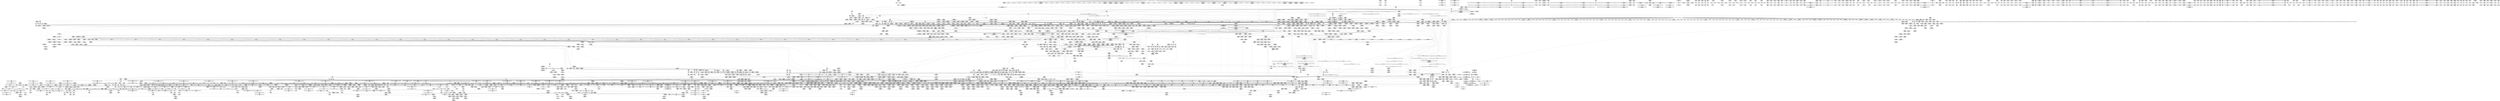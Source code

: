 digraph {
	CE0x5e10950 [shape=record,shape=Mrecord,label="{CE0x5e10950|tomoyo_get_mode:_return}"]
	CE0x3e33a90 [shape=record,shape=Mrecord,label="{CE0x3e33a90|tomoyo_const_part_length:_conv11|security/tomoyo/util.c,641|*SummSource*}"]
	CE0x57cac90 [shape=record,shape=Mrecord,label="{CE0x57cac90|tomoyo_fill_path_info:_tmp11|security/tomoyo/util.c,667|*SummSink*}"]
	CE0x4b679f0 [shape=record,shape=Mrecord,label="{CE0x4b679f0|tomoyo_get_mode:_tmp3|security/tomoyo/util.c,978|*SummSource*}"]
	CE0x5dcc050 [shape=record,shape=Mrecord,label="{CE0x5dcc050|tomoyo_audit_path_log:_path2|security/tomoyo/file.c,169|*SummSource*}"]
	CE0x5970960 [shape=record,shape=Mrecord,label="{CE0x5970960|tomoyo_path_perm:_if.end26|*SummSource*}"]
	CE0x5bc96d0 [shape=record,shape=Mrecord,label="{CE0x5bc96d0|i32_39|*Constant*|*SummSink*}"]
	CE0x7533880 [shape=record,shape=Mrecord,label="{CE0x7533880|i64*_getelementptr_inbounds_(_12_x_i64_,_12_x_i64_*___llvm_gcov_ctr31133,_i64_0,_i64_10)|*Constant*}"]
	CE0x5c6b040 [shape=record,shape=Mrecord,label="{CE0x5c6b040|rcu_lock_release:_bb}"]
	CE0x3e88680 [shape=record,shape=Mrecord,label="{CE0x3e88680|tomoyo_domain:_tmp11|security/tomoyo/common.h,1205|*SummSink*}"]
	CE0x4b77e60 [shape=record,shape=Mrecord,label="{CE0x4b77e60|tomoyo_path_permission:_param_type|security/tomoyo/file.c,567|*SummSink*}"]
	CE0x5d72cb0 [shape=record,shape=Mrecord,label="{CE0x5d72cb0|tomoyo_init_request_info:_bb}"]
	CE0x5bc8ed0 [shape=record,shape=Mrecord,label="{CE0x5bc8ed0|tomoyo_get_mode:_conv10|security/tomoyo/util.c,985}"]
	CE0x4a67350 [shape=record,shape=Mrecord,label="{CE0x4a67350|tomoyo_fill_path_info:_call11|security/tomoyo/util.c,669|*SummSource*}"]
	CE0x5c26e00 [shape=record,shape=Mrecord,label="{CE0x5c26e00|tomoyo_init_request_info:_call4|security/tomoyo/util.c,1010|*SummSource*}"]
	CE0x75188c0 [shape=record,shape=Mrecord,label="{CE0x75188c0|tomoyo_fill_path_info:_tmp4|security/tomoyo/util.c,667}"]
	CE0x74e59e0 [shape=record,shape=Mrecord,label="{CE0x74e59e0|0:_i8,_array:_GCRE_tomoyo_index2category_constant_39_x_i8_c_00_00_00_00_00_00_00_00_00_00_00_00_00_00_00_00_00_00_00_00_00_00_00_01_01_01_01_01_01_01_01_01_01_01_01_01_01_01_02_,_align_16:_elem_3::|security/tomoyo/util.c,983}"]
	CE0x4b5b600 [shape=record,shape=Mrecord,label="{CE0x4b5b600|i64_ptrtoint_(i8*_blockaddress(_rcu_lock_release,_%__here)_to_i64)|*Constant*|*SummSource*}"]
	CE0x5c99e10 [shape=record,shape=Mrecord,label="{CE0x5c99e10|tomoyo_fill_path_info:_cmp|security/tomoyo/util.c,667}"]
	CE0x4c638a0 [shape=record,shape=Mrecord,label="{CE0x4c638a0|__llvm_gcov_indirect_counter_increment:_counters|Function::__llvm_gcov_indirect_counter_increment&Arg::counters::|*SummSource*}"]
	CE0x5d685c0 [shape=record,shape=Mrecord,label="{CE0x5d685c0|tomoyo_path_perm:_tmp52|security/tomoyo/file.c,829}"]
	CE0x4c18160 [shape=record,shape=Mrecord,label="{CE0x4c18160|tomoyo_get_mode:_tmp25|security/tomoyo/util.c,987}"]
	CE0x5b3a1d0 [shape=record,shape=Mrecord,label="{CE0x5b3a1d0|i64*_getelementptr_inbounds_(_6_x_i64_,_6_x_i64_*___llvm_gcov_ctr25,_i64_0,_i64_3)|*Constant*|*SummSink*}"]
	CE0x5a64f70 [shape=record,shape=Mrecord,label="{CE0x5a64f70|tomoyo_const_part_length:_len.0|*SummSink*}"]
	CE0x3ec2160 [shape=record,shape=Mrecord,label="{CE0x3ec2160|tomoyo_path_perm:_tmp6|security/tomoyo/file.c,789|*SummSink*}"]
	CE0x74e56b0 [shape=record,shape=Mrecord,label="{CE0x74e56b0|0:_i8,_array:_GCRE_tomoyo_index2category_constant_39_x_i8_c_00_00_00_00_00_00_00_00_00_00_00_00_00_00_00_00_00_00_00_00_00_00_00_01_01_01_01_01_01_01_01_01_01_01_01_01_01_01_02_,_align_16:_elem_0::|security/tomoyo/util.c,983}"]
	CE0x3ded480 [shape=record,shape=Mrecord,label="{CE0x3ded480|tomoyo_get_mode:_tmp13|security/tomoyo/util.c,982|*SummSource*}"]
	CE0x5b64ff0 [shape=record,shape=Mrecord,label="{CE0x5b64ff0|_call_void___srcu_read_unlock(%struct.srcu_struct*_%sp,_i32_%idx)_#9,_!dbg_!38906|include/linux/srcu.h,237|*SummSource*}"]
	CE0x4c63bf0 [shape=record,shape=Mrecord,label="{CE0x4c63bf0|i64*_getelementptr_inbounds_(_25_x_i64_,_25_x_i64_*___llvm_gcov_ctr11,_i64_0,_i64_11)|*Constant*|*SummSource*}"]
	CE0x4e505c0 [shape=record,shape=Mrecord,label="{CE0x4e505c0|i64_0|*Constant*}"]
	CE0x3ddfb70 [shape=record,shape=Mrecord,label="{CE0x3ddfb70|tomoyo_const_part_length:_tmp4|security/tomoyo/util.c,624|*SummSink*}"]
	CE0x59d0030 [shape=record,shape=Mrecord,label="{CE0x59d0030|_call_void___llvm_gcov_indirect_counter_increment(i32*___llvm_gcov_global_state_pred,_i64**_getelementptr_inbounds_(_3_x_i64*_,_3_x_i64*_*___llvm_gcda_edge_table,_i64_0,_i64_1)),_!dbg_!38937|security/tomoyo/file.c,810|*SummSink*}"]
	CE0x6880d30 [shape=record,shape=Mrecord,label="{CE0x6880d30|tomoyo_get_mode:_tmp8|security/tomoyo/util.c,979|*SummSource*}"]
	CE0x4d07000 [shape=record,shape=Mrecord,label="{CE0x4d07000|tomoyo_const_part_length:_if.end6}"]
	CE0x4aa4680 [shape=record,shape=Mrecord,label="{CE0x4aa4680|tomoyo_add_slash:_tmp6|security/tomoyo/file.c,131|*SummSink*}"]
	CE0x7415db0 [shape=record,shape=Mrecord,label="{CE0x7415db0|tomoyo_const_part_length:_tmp9|security/tomoyo/util.c,626|*SummSource*}"]
	CE0x4dadc20 [shape=record,shape=Mrecord,label="{CE0x4dadc20|tomoyo_fill_path_info:_tmp11|security/tomoyo/util.c,667}"]
	CE0x5c9a200 [shape=record,shape=Mrecord,label="{CE0x5c9a200|tomoyo_fill_path_info:_tmp10}"]
	CE0x72b6380 [shape=record,shape=Mrecord,label="{CE0x72b6380|tomoyo_fill_path_info:_name1|security/tomoyo/util.c,663}"]
	CE0x5aaf3e0 [shape=record,shape=Mrecord,label="{CE0x5aaf3e0|__llvm_gcov_indirect_counter_increment114:_counters|Function::__llvm_gcov_indirect_counter_increment114&Arg::counters::}"]
	CE0x3fcf3d0 [shape=record,shape=Mrecord,label="{CE0x3fcf3d0|tomoyo_const_part_length:_cmp12|security/tomoyo/util.c,641|*SummSink*}"]
	CE0x3f04c80 [shape=record,shape=Mrecord,label="{CE0x3f04c80|_call_void_mcount()_#3|*SummSink*}"]
	CE0x4b87920 [shape=record,shape=Mrecord,label="{CE0x4b87920|tomoyo_path_permission:_conv|security/tomoyo/file.c,564}"]
	CE0x5dcd700 [shape=record,shape=Mrecord,label="{CE0x5dcd700|tomoyo_domain:_tmp7|security/tomoyo/common.h,1205|*SummSource*}"]
	CE0x582a030 [shape=record,shape=Mrecord,label="{CE0x582a030|i64_2|*Constant*}"]
	CE0x5c34b30 [shape=record,shape=Mrecord,label="{CE0x5c34b30|_call_void_kfree(i8*_%tmp38)_#9,_!dbg_!38960|security/tomoyo/file.c,822|*SummSource*}"]
	CE0x73dfc90 [shape=record,shape=Mrecord,label="{CE0x73dfc90|tomoyo_const_part_length:_tmp36|security/tomoyo/util.c,644|*SummSource*}"]
	CE0x3fa68a0 [shape=record,shape=Mrecord,label="{CE0x3fa68a0|tomoyo_get_mode:_call|security/tomoyo/util.c,980}"]
	CE0x4bdd700 [shape=record,shape=Mrecord,label="{CE0x4bdd700|128:_i8*,_1208:_%struct.file*,_:_CMRE_21,22_}"]
	CE0x4ab5b70 [shape=record,shape=Mrecord,label="{CE0x4ab5b70|tomoyo_fill_path_info:_conv7|security/tomoyo/util.c,668}"]
	CE0x57d8b90 [shape=record,shape=Mrecord,label="{CE0x57d8b90|tomoyo_domain:_tmp22|security/tomoyo/common.h,1205|*SummSink*}"]
	CE0x72b70d0 [shape=record,shape=Mrecord,label="{CE0x72b70d0|tomoyo_get_realpath:_tmp7|security/tomoyo/file.c,152|*SummSource*}"]
	CE0x4b2c9f0 [shape=record,shape=Mrecord,label="{CE0x4b2c9f0|tomoyo_path_perm:_tmp12|security/tomoyo/file.c,799|*SummSink*}"]
	CE0x5a2ada0 [shape=record,shape=Mrecord,label="{CE0x5a2ada0|i64*_getelementptr_inbounds_(_31_x_i64_,_31_x_i64_*___llvm_gcov_ctr43150,_i64_0,_i64_30)|*Constant*}"]
	CE0x59e74e0 [shape=record,shape=Mrecord,label="{CE0x59e74e0|tomoyo_audit_path_log:_tmp}"]
	CE0x4c18830 [shape=record,shape=Mrecord,label="{CE0x4c18830|0:_i8*,_array:_GCRE_tomoyo_path_keyword_external_constant_11_x_i8*_:_elem_7::|security/tomoyo/file.c,167}"]
	CE0x3e883d0 [shape=record,shape=Mrecord,label="{CE0x3e883d0|GLOBAL:_tomoyo_p2mac|Global_var:tomoyo_p2mac}"]
	CE0x582aef0 [shape=record,shape=Mrecord,label="{CE0x582aef0|tomoyo_path_permission:_tmp12|security/tomoyo/file.c,566|*SummSource*}"]
	CE0x5a2ccd0 [shape=record,shape=Mrecord,label="{CE0x5a2ccd0|128:_i8*,_1208:_%struct.file*,_:_CMRE_48,49_}"]
	CE0x735ede0 [shape=record,shape=Mrecord,label="{CE0x735ede0|tomoyo_path_permission:_retval.0|*SummSource*}"]
	CE0x5c77220 [shape=record,shape=Mrecord,label="{CE0x5c77220|tomoyo_path_perm:_tmp42|security/tomoyo/file.c,826}"]
	CE0x4aa5d30 [shape=record,shape=Mrecord,label="{CE0x4aa5d30|tomoyo_add_slash:_tmp}"]
	CE0x49b0590 [shape=record,shape=Mrecord,label="{CE0x49b0590|_call_void_mcount()_#3|*SummSource*}"]
	CE0x72b5770 [shape=record,shape=Mrecord,label="{CE0x72b5770|get_current:_tmp4|./arch/x86/include/asm/current.h,14|*SummSink*}"]
	CE0x5dcbc40 [shape=record,shape=Mrecord,label="{CE0x5dcbc40|_call_void___llvm_gcov_indirect_counter_increment114(i32*___llvm_gcov_global_state_pred45,_i64**_getelementptr_inbounds_(_3_x_i64*_,_3_x_i64*_*___llvm_gcda_edge_table44,_i64_0,_i64_2)),_!dbg_!38930|security/tomoyo/util.c,640|*SummSink*}"]
	CE0x5d4bfc0 [shape=record,shape=Mrecord,label="{CE0x5d4bfc0|_call_void_rcu_lock_release(%struct.lockdep_map*_%dep_map)_#9,_!dbg_!38905|include/linux/srcu.h,236|*SummSink*}"]
	CE0x3cf7b90 [shape=record,shape=Mrecord,label="{CE0x3cf7b90|srcu_read_unlock:_tmp3}"]
	CE0x5932290 [shape=record,shape=Mrecord,label="{CE0x5932290|0:_%struct.tomoyo_obj_info*,_16:_%struct.tomoyo_domain_info*,_24:_%struct.tomoyo_path_info*,_40:_i8,_72:_i8,_75:_i8,_76:_i8,_77:_i8,_:_SCMRE_57,58_}"]
	CE0x5b0c400 [shape=record,shape=Mrecord,label="{CE0x5b0c400|tomoyo_init_request_info:_domain.addr.0|*SummSource*}"]
	CE0x5872a40 [shape=record,shape=Mrecord,label="{CE0x5872a40|tomoyo_get_realpath:_return|*SummSink*}"]
	CE0x49a80d0 [shape=record,shape=Mrecord,label="{CE0x49a80d0|tomoyo_path_perm:_tmp9|security/tomoyo/file.c,797|*SummSource*}"]
	CE0x5a3cfa0 [shape=record,shape=Mrecord,label="{CE0x5a3cfa0|_ret_void,_!dbg_!38929|security/tomoyo/util.c,670}"]
	CE0x5c65c60 [shape=record,shape=Mrecord,label="{CE0x5c65c60|tomoyo_path_perm:_path1|security/tomoyo/file.c,788|*SummSink*}"]
	CE0x5b78e70 [shape=record,shape=Mrecord,label="{CE0x5b78e70|tomoyo_get_mode:_profile|Function::tomoyo_get_mode&Arg::profile::|*SummSink*}"]
	CE0x5d41550 [shape=record,shape=Mrecord,label="{CE0x5d41550|i64_7|*Constant*|*SummSource*}"]
	CE0x72e8420 [shape=record,shape=Mrecord,label="{CE0x72e8420|i64*_getelementptr_inbounds_(_5_x_i64_,_5_x_i64_*___llvm_gcov_ctr28130,_i64_0,_i64_3)|*Constant*|*SummSink*}"]
	CE0x7324ed0 [shape=record,shape=Mrecord,label="{CE0x7324ed0|tomoyo_get_realpath:_tmp10|security/tomoyo/file.c,155}"]
	CE0x4a81a50 [shape=record,shape=Mrecord,label="{CE0x4a81a50|tomoyo_const_part_length:_tmp3|security/tomoyo/util.c,624|*SummSource*}"]
	CE0x4bf8820 [shape=record,shape=Mrecord,label="{CE0x4bf8820|tomoyo_path_perm:_r|security/tomoyo/file.c, 787}"]
	CE0x5c0f9a0 [shape=record,shape=Mrecord,label="{CE0x5c0f9a0|GLOBAL:_tomoyo_p2mac|Global_var:tomoyo_p2mac|*SummSource*}"]
	CE0x3e5a4a0 [shape=record,shape=Mrecord,label="{CE0x3e5a4a0|tomoyo_const_part_length:_tmp8|security/tomoyo/util.c,626|*SummSource*}"]
	CE0x72b6c60 [shape=record,shape=Mrecord,label="{CE0x72b6c60|__llvm_gcov_indirect_counter_increment:_bb4|*SummSink*}"]
	CE0x4dec300 [shape=record,shape=Mrecord,label="{CE0x4dec300|tomoyo_path_permission:_param|security/tomoyo/file.c,568}"]
	CE0x3ee0e70 [shape=record,shape=Mrecord,label="{CE0x3ee0e70|tomoyo_inode_getattr:_tmp1|*SummSource*}"]
	CE0x4076ed0 [shape=record,shape=Mrecord,label="{CE0x4076ed0|i64*_getelementptr_inbounds_(_5_x_i64_,_5_x_i64_*___llvm_gcov_ctr32134,_i64_0,_i64_3)|*Constant*|*SummSource*}"]
	CE0x4ab8460 [shape=record,shape=Mrecord,label="{CE0x4ab8460|tomoyo_domain:_call3|security/tomoyo/common.h,1205|*SummSink*}"]
	CE0x5874c10 [shape=record,shape=Mrecord,label="{CE0x5874c10|tomoyo_get_realpath:_tmp8|security/tomoyo/file.c,152}"]
	CE0x7573880 [shape=record,shape=Mrecord,label="{CE0x7573880|GLOBAL:_tomoyo_const_part_length|*Constant*}"]
	CE0x5a462e0 [shape=record,shape=Mrecord,label="{CE0x5a462e0|__llvm_gcov_indirect_counter_increment:_tmp5|*SummSink*}"]
	CE0x5a055f0 [shape=record,shape=Mrecord,label="{CE0x5a055f0|tomoyo_path_permission:_call9|security/tomoyo/file.c,572|*SummSource*}"]
	CE0x5a2a5c0 [shape=record,shape=Mrecord,label="{CE0x5a2a5c0|tomoyo_const_part_length:_retval.0|*SummSource*}"]
	CE0x58692f0 [shape=record,shape=Mrecord,label="{CE0x58692f0|128:_i8*,_1208:_%struct.file*,_:_CMRE_31,32_}"]
	CE0x6865bc0 [shape=record,shape=Mrecord,label="{CE0x6865bc0|tomoyo_path_perm:_mode|security/tomoyo/file.c,800}"]
	CE0x5d16930 [shape=record,shape=Mrecord,label="{CE0x5d16930|rcu_lock_acquire:_bb}"]
	CE0x5dcd850 [shape=record,shape=Mrecord,label="{CE0x5dcd850|tomoyo_domain:_tmp7|security/tomoyo/common.h,1205|*SummSink*}"]
	CE0x4a59c30 [shape=record,shape=Mrecord,label="{CE0x4a59c30|tomoyo_get_mode:_retval.0}"]
	CE0x5c23ca0 [shape=record,shape=Mrecord,label="{CE0x5c23ca0|tomoyo_domain:_tmp17|security/tomoyo/common.h,1205}"]
	CE0x5874ff0 [shape=record,shape=Mrecord,label="{CE0x5874ff0|_call_void_tomoyo_fill_path_info(%struct.tomoyo_path_info*_%buf)_#9,_!dbg_!38913|security/tomoyo/file.c,152|*SummSource*}"]
	CE0x740deb0 [shape=record,shape=Mrecord,label="{CE0x740deb0|i64*_getelementptr_inbounds_(_25_x_i64_,_25_x_i64_*___llvm_gcov_ctr11,_i64_0,_i64_19)|*Constant*}"]
	CE0x5e7bca0 [shape=record,shape=Mrecord,label="{CE0x5e7bca0|i32_1|*Constant*}"]
	CE0x5d9ca40 [shape=record,shape=Mrecord,label="{CE0x5d9ca40|tomoyo_get_realpath:_bb|*SummSource*}"]
	CE0x4aba320 [shape=record,shape=Mrecord,label="{CE0x4aba320|tomoyo_const_part_length:_tmp33|security/tomoyo/util.c,642}"]
	CE0x57d3640 [shape=record,shape=Mrecord,label="{CE0x57d3640|tomoyo_domain:_tmp23|security/tomoyo/common.h,1205}"]
	CE0x5d792c0 [shape=record,shape=Mrecord,label="{CE0x5d792c0|tomoyo_path_perm:_tmp36|security/tomoyo/file.c,822}"]
	CE0x3e21fa0 [shape=record,shape=Mrecord,label="{CE0x3e21fa0|i64*_getelementptr_inbounds_(_31_x_i64_,_31_x_i64_*___llvm_gcov_ctr43150,_i64_0,_i64_0)|*Constant*|*SummSink*}"]
	CE0x5ab1260 [shape=record,shape=Mrecord,label="{CE0x5ab1260|tomoyo_path_perm:_if.then13}"]
	CE0x588e350 [shape=record,shape=Mrecord,label="{CE0x588e350|VOIDTB_TE:_CE_0,8_|Function::tomoyo_inode_getattr&Arg::mnt::}"]
	CE0x4ceed70 [shape=record,shape=Mrecord,label="{CE0x4ceed70|i32_50|*Constant*|*SummSink*}"]
	CE0x4b60420 [shape=record,shape=Mrecord,label="{CE0x4b60420|i64_4|*Constant*|*SummSource*}"]
	CE0x73fc320 [shape=record,shape=Mrecord,label="{CE0x73fc320|0:_%struct.tomoyo_obj_info*,_16:_%struct.tomoyo_domain_info*,_24:_%struct.tomoyo_path_info*,_40:_i8,_72:_i8,_75:_i8,_76:_i8,_77:_i8,_:_SCMRE_41,42_}"]
	"CONST[source:1(input),value:2(dynamic)][purpose:{object}]"
	CE0x4cef350 [shape=record,shape=Mrecord,label="{CE0x4cef350|tomoyo_const_part_length:_if.end6|*SummSource*}"]
	CE0x4c4ee80 [shape=record,shape=Mrecord,label="{CE0x4c4ee80|_call_void_mcount()_#3|*SummSink*}"]
	CE0x49b9420 [shape=record,shape=Mrecord,label="{CE0x49b9420|_call_void___llvm_gcov_indirect_counter_increment(i32*___llvm_gcov_global_state_pred,_i64**_getelementptr_inbounds_(_3_x_i64*_,_3_x_i64*_*___llvm_gcda_edge_table,_i64_0,_i64_0)),_!dbg_!38953|security/tomoyo/file.c,820|*SummSink*}"]
	CE0x5dc4240 [shape=record,shape=Mrecord,label="{CE0x5dc4240|i64_7|*Constant*}"]
	CE0x4d06a30 [shape=record,shape=Mrecord,label="{CE0x4d06a30|VOIDTB_TE:_CE_181,182_}"]
	CE0x5cfae90 [shape=record,shape=Mrecord,label="{CE0x5cfae90|tomoyo_path_perm:_retval.0}"]
	CE0x5d5a2c0 [shape=record,shape=Mrecord,label="{CE0x5d5a2c0|tomoyo_path_perm:_tmp51|security/tomoyo/file.c,829}"]
	CE0x73fcca0 [shape=record,shape=Mrecord,label="{CE0x73fcca0|0:_%struct.tomoyo_obj_info*,_16:_%struct.tomoyo_domain_info*,_24:_%struct.tomoyo_path_info*,_40:_i8,_72:_i8,_75:_i8,_76:_i8,_77:_i8,_:_SCMRE_45,46_}"]
	CE0x592bd10 [shape=record,shape=Mrecord,label="{CE0x592bd10|tomoyo_path_permission:_operation|Function::tomoyo_path_permission&Arg::operation::|*SummSource*}"]
	CE0x5882080 [shape=record,shape=Mrecord,label="{CE0x5882080|tomoyo_get_realpath:_call|security/tomoyo/file.c,150}"]
	CE0x3ec3fc0 [shape=record,shape=Mrecord,label="{CE0x3ec3fc0|i32_2|*Constant*}"]
	CE0x5a7fa60 [shape=record,shape=Mrecord,label="{CE0x5a7fa60|tomoyo_path_perm:_tmp33|security/tomoyo/file.c,821|*SummSource*}"]
	CE0x5df7ce0 [shape=record,shape=Mrecord,label="{CE0x5df7ce0|i32_-1|*Constant*|*SummSource*}"]
	CE0x3fa2340 [shape=record,shape=Mrecord,label="{CE0x3fa2340|tomoyo_path_perm:_cmp1|security/tomoyo/file.c,800|*SummSource*}"]
	CE0x723db80 [shape=record,shape=Mrecord,label="{CE0x723db80|tomoyo_get_realpath:_name|security/tomoyo/file.c,150}"]
	CE0x4b7eb80 [shape=record,shape=Mrecord,label="{CE0x4b7eb80|tomoyo_path_permission:_tmp|*SummSink*}"]
	CE0x4b446c0 [shape=record,shape=Mrecord,label="{CE0x4b446c0|tomoyo_get_mode:_profile|Function::tomoyo_get_mode&Arg::profile::}"]
	CE0x3c40010 [shape=record,shape=Mrecord,label="{CE0x3c40010|tomoyo_domain:_tmp13|security/tomoyo/common.h,1205|*SummSink*}"]
	CE0x4b69320 [shape=record,shape=Mrecord,label="{CE0x4b69320|tomoyo_init_request_info:_r|Function::tomoyo_init_request_info&Arg::r::|*SummSink*}"]
	CE0x59b7d90 [shape=record,shape=Mrecord,label="{CE0x59b7d90|GLOBAL:___llvm_gcov_global_state_pred|Global_var:__llvm_gcov_global_state_pred}"]
	CE0x4d586c0 [shape=record,shape=Mrecord,label="{CE0x4d586c0|tomoyo_path_perm:_tmp39|security/tomoyo/file.c,821}"]
	CE0x4ce28e0 [shape=record,shape=Mrecord,label="{CE0x4ce28e0|GLOBAL:___llvm_gcov_ctr31133|Global_var:__llvm_gcov_ctr31133|*SummSink*}"]
	CE0x4b77ff0 [shape=record,shape=Mrecord,label="{CE0x4b77ff0|tomoyo_domain:_tmp4|security/tomoyo/common.h,1205|*SummSink*}"]
	CE0x5b78e00 [shape=record,shape=Mrecord,label="{CE0x5b78e00|tomoyo_get_mode:_entry|*SummSink*}"]
	CE0x4affc00 [shape=record,shape=Mrecord,label="{CE0x4affc00|tomoyo_const_part_length:_tobool|security/tomoyo/util.c,624}"]
	CE0x4ae9180 [shape=record,shape=Mrecord,label="{CE0x4ae9180|tomoyo_fill_path_info:_land.end|*SummSink*}"]
	CE0x3d2b890 [shape=record,shape=Mrecord,label="{CE0x3d2b890|0:_i8,_array:_GCRE_tomoyo_index2category_constant_39_x_i8_c_00_00_00_00_00_00_00_00_00_00_00_00_00_00_00_00_00_00_00_00_00_00_00_01_01_01_01_01_01_01_01_01_01_01_01_01_01_01_02_,_align_16:_elem_33::|security/tomoyo/util.c,983}"]
	CE0x587f450 [shape=record,shape=Mrecord,label="{CE0x587f450|tomoyo_init_request_info:_type|security/tomoyo/util.c,1009|*SummSink*}"]
	CE0x4b7f250 [shape=record,shape=Mrecord,label="{CE0x4b7f250|tomoyo_path_permission:_return|*SummSource*}"]
	CE0x727ea80 [shape=record,shape=Mrecord,label="{CE0x727ea80|tomoyo_get_mode:_if.then13}"]
	CE0x3eea580 [shape=record,shape=Mrecord,label="{CE0x3eea580|tomoyo_get_mode:_and|security/tomoyo/util.c,987}"]
	CE0x72c5200 [shape=record,shape=Mrecord,label="{CE0x72c5200|i64_2|*Constant*|*SummSink*}"]
	CE0x686e500 [shape=record,shape=Mrecord,label="{CE0x686e500|i64_5|*Constant*}"]
	CE0x58691b0 [shape=record,shape=Mrecord,label="{CE0x58691b0|128:_i8*,_1208:_%struct.file*,_:_CMRE_30,31_}"]
	CE0x5e3f1a0 [shape=record,shape=Mrecord,label="{CE0x5e3f1a0|tomoyo_fill_path_info:_tmp13|*LoadInst*|security/tomoyo/util.c,668}"]
	CE0x4d06b00 [shape=record,shape=Mrecord,label="{CE0x4d06b00|VOIDTB_TE:_CE_182,183_}"]
	CE0x58314a0 [shape=record,shape=Mrecord,label="{CE0x58314a0|tomoyo_init_request_info:_tmp7|security/tomoyo/util.c,1005}"]
	CE0x5ae3030 [shape=record,shape=Mrecord,label="{CE0x5ae3030|tomoyo_init_request_info:_if.end|*SummSource*}"]
	CE0x58d7380 [shape=record,shape=Mrecord,label="{CE0x58d7380|tomoyo_read_lock:_call|security/tomoyo/common.h,1097|*SummSource*}"]
	CE0x5a65d90 [shape=record,shape=Mrecord,label="{CE0x5a65d90|tomoyo_const_part_length:_if.then|*SummSink*}"]
	CE0x58751b0 [shape=record,shape=Mrecord,label="{CE0x58751b0|i64*_getelementptr_inbounds_(_5_x_i64_,_5_x_i64_*___llvm_gcov_ctr32134,_i64_0,_i64_4)|*Constant*}"]
	CE0x4bb6900 [shape=record,shape=Mrecord,label="{CE0x4bb6900|tomoyo_path_permission:_tmp9|security/tomoyo/file.c,565}"]
	CE0x686d110 [shape=record,shape=Mrecord,label="{CE0x686d110|tomoyo_get_mode:_if.then2|*SummSource*}"]
	CE0x4bb5f00 [shape=record,shape=Mrecord,label="{CE0x4bb5f00|tomoyo_path_permission:_tmp15|security/tomoyo/file.c,567|*SummSink*}"]
	CE0x4c8e3b0 [shape=record,shape=Mrecord,label="{CE0x4c8e3b0|i64*_getelementptr_inbounds_(_6_x_i64_,_6_x_i64_*___llvm_gcov_ctr26,_i64_0,_i64_3)|*Constant*|*SummSource*}"]
	CE0x3eb5f50 [shape=record,shape=Mrecord,label="{CE0x3eb5f50|i64_1|*Constant*}"]
	CE0x59aa1b0 [shape=record,shape=Mrecord,label="{CE0x59aa1b0|VOIDTB_TE:_CE_191,192_}"]
	CE0x3eb5fc0 [shape=record,shape=Mrecord,label="{CE0x3eb5fc0|srcu_read_lock:_tmp1}"]
	CE0x4b53d30 [shape=record,shape=Mrecord,label="{CE0x4b53d30|_ret_%struct.task_struct*_%tmp4,_!dbg_!38905|./arch/x86/include/asm/current.h,14|*SummSink*}"]
	CE0x5e20570 [shape=record,shape=Mrecord,label="{CE0x5e20570|tomoyo_fill_path_info:_conv|security/tomoyo/util.c,664|*SummSource*}"]
	CE0x3fc6050 [shape=record,shape=Mrecord,label="{CE0x3fc6050|tomoyo_inode_getattr:_mnt1|security/tomoyo/tomoyo.c,149}"]
	CE0x4a3c060 [shape=record,shape=Mrecord,label="{CE0x4a3c060|i64*_getelementptr_inbounds_(_25_x_i64_,_25_x_i64_*___llvm_gcov_ctr11,_i64_0,_i64_0)|*Constant*}"]
	CE0x3df6940 [shape=record,shape=Mrecord,label="{CE0x3df6940|tomoyo_const_part_length:_tmp22|security/tomoyo/util.c,634}"]
	CE0x4bb65e0 [shape=record,shape=Mrecord,label="{CE0x4bb65e0|tomoyo_path_permission:_tmp8|security/tomoyo/file.c,565|*SummSink*}"]
	CE0x4b43e10 [shape=record,shape=Mrecord,label="{CE0x4b43e10|tomoyo_path_permission:_tmp5|*LoadInst*|security/tomoyo/file.c,564|*SummSource*}"]
	CE0x5993750 [shape=record,shape=Mrecord,label="{CE0x5993750|i32_0|*Constant*}"]
	CE0x3e5aca0 [shape=record,shape=Mrecord,label="{CE0x3e5aca0|i8*_null|*Constant*}"]
	CE0x58fc510 [shape=record,shape=Mrecord,label="{CE0x58fc510|tomoyo_path_perm:_out|*SummSink*}"]
	CE0x4bd5410 [shape=record,shape=Mrecord,label="{CE0x4bd5410|i32_3|*Constant*}"]
	CE0x7560a60 [shape=record,shape=Mrecord,label="{CE0x7560a60|VOIDTB_TE:_CE_154,155_}"]
	CE0x582abc0 [shape=record,shape=Mrecord,label="{CE0x582abc0|tomoyo_fill_path_info:_tmp5|security/tomoyo/util.c,667}"]
	CE0x5d04470 [shape=record,shape=Mrecord,label="{CE0x5d04470|_call_void_mcount()_#3}"]
	CE0x4076890 [shape=record,shape=Mrecord,label="{CE0x4076890|GLOBAL:_srcu_read_lock|*Constant*|*SummSink*}"]
	CE0x59e7100 [shape=record,shape=Mrecord,label="{CE0x59e7100|i64_6|*Constant*}"]
	CE0x589ddd0 [shape=record,shape=Mrecord,label="{CE0x589ddd0|i64*_getelementptr_inbounds_(_31_x_i64_,_31_x_i64_*___llvm_gcov_ctr43150,_i64_0,_i64_28)|*Constant*|*SummSource*}"]
	CE0x3eea3f0 [shape=record,shape=Mrecord,label="{CE0x3eea3f0|tomoyo_get_mode:_tmp26|security/tomoyo/util.c,987}"]
	CE0x5cbb720 [shape=record,shape=Mrecord,label="{CE0x5cbb720|128:_i8*,_1208:_%struct.file*,_:_CMRE_2,3_}"]
	CE0x58b5160 [shape=record,shape=Mrecord,label="{CE0x58b5160|tomoyo_audit_path_log:_param|security/tomoyo/file.c,168|*SummSource*}"]
	CE0x58ee440 [shape=record,shape=Mrecord,label="{CE0x58ee440|tomoyo_path_perm:_if.then20}"]
	CE0x59c8c30 [shape=record,shape=Mrecord,label="{CE0x59c8c30|tomoyo_path_perm:_obj7|security/tomoyo/file.c,806|*SummSource*}"]
	CE0x5962130 [shape=record,shape=Mrecord,label="{CE0x5962130|i64*_getelementptr_inbounds_(_31_x_i64_,_31_x_i64_*___llvm_gcov_ctr43150,_i64_0,_i64_29)|*Constant*|*SummSink*}"]
	CE0x5d109b0 [shape=record,shape=Mrecord,label="{CE0x5d109b0|VOIDTB_TE:_CE_193,194_}"]
	CE0x5882ac0 [shape=record,shape=Mrecord,label="{CE0x5882ac0|tomoyo_path_perm:_if.then20|*SummSource*}"]
	CE0x68834c0 [shape=record,shape=Mrecord,label="{CE0x68834c0|GLOBAL:_tomoyo_index2category|Global_var:tomoyo_index2category}"]
	CE0x4b340c0 [shape=record,shape=Mrecord,label="{CE0x4b340c0|tomoyo_init_request_info:_entry|*SummSink*}"]
	CE0x73f6b70 [shape=record,shape=Mrecord,label="{CE0x73f6b70|tomoyo_path_perm:_name12|security/tomoyo/file.c,814|*SummSink*}"]
	CE0x5961b40 [shape=record,shape=Mrecord,label="{CE0x5961b40|tomoyo_const_part_length:_tmp50|security/tomoyo/util.c,651}"]
	CE0x5d40930 [shape=record,shape=Mrecord,label="{CE0x5d40930|i64*_getelementptr_inbounds_(_2_x_i64_,_2_x_i64_*___llvm_gcov_ctr21,_i64_0,_i64_0)|*Constant*|*SummSink*}"]
	CE0x4ac76f0 [shape=record,shape=Mrecord,label="{CE0x4ac76f0|GLOBAL:_tomoyo_encode|*Constant*|*SummSource*}"]
	CE0x5e10810 [shape=record,shape=Mrecord,label="{CE0x5e10810|tomoyo_domain:_tmp23|security/tomoyo/common.h,1205|*SummSource*}"]
	CE0x5c662f0 [shape=record,shape=Mrecord,label="{CE0x5c662f0|tomoyo_path_perm:_if.end22|*SummSource*}"]
	CE0x4b80590 [shape=record,shape=Mrecord,label="{CE0x4b80590|tomoyo_get_realpath:_call|security/tomoyo/file.c,150|*SummSink*}"]
	CE0x6879ad0 [shape=record,shape=Mrecord,label="{CE0x6879ad0|i64*_getelementptr_inbounds_(_11_x_i64_,_11_x_i64_*___llvm_gcov_ctr54147,_i64_0,_i64_0)|*Constant*}"]
	CE0x3e20d60 [shape=record,shape=Mrecord,label="{CE0x3e20d60|tomoyo_const_part_length:_tmp9|security/tomoyo/util.c,626|*SummSink*}"]
	CE0x3d10880 [shape=record,shape=Mrecord,label="{CE0x3d10880|tomoyo_fill_path_info:_idxprom|security/tomoyo/util.c,667}"]
	CE0x59cfb10 [shape=record,shape=Mrecord,label="{CE0x59cfb10|__llvm_gcov_indirect_counter_increment:_entry|*SummSink*}"]
	CE0x5ce3830 [shape=record,shape=Mrecord,label="{CE0x5ce3830|tomoyo_domain:_tmp1|*SummSink*}"]
	CE0x4bf88c0 [shape=record,shape=Mrecord,label="{CE0x4bf88c0|tomoyo_path_perm:_r|security/tomoyo/file.c, 787|*SummSource*}"]
	CE0x5c2a4c0 [shape=record,shape=Mrecord,label="{CE0x5c2a4c0|VOIDTB_TE:_CE_206,207_}"]
	CE0x5a5cb30 [shape=record,shape=Mrecord,label="{CE0x5a5cb30|tomoyo_domain:_tmp8|security/tomoyo/common.h,1205|*SummSink*}"]
	CE0x7360b10 [shape=record,shape=Mrecord,label="{CE0x7360b10|GLOBAL:___llvm_gcov_ctr28130|Global_var:__llvm_gcov_ctr28130|*SummSource*}"]
	CE0x5c2a0f0 [shape=record,shape=Mrecord,label="{CE0x5c2a0f0|VOIDTB_TE:_CE_222,223_}"]
	CE0x59b7ff0 [shape=record,shape=Mrecord,label="{CE0x59b7ff0|tomoyo_path_perm:_tmp20|security/tomoyo/file.c,805|*SummSource*}"]
	CE0x5cd32d0 [shape=record,shape=Mrecord,label="{CE0x5cd32d0|i64*_getelementptr_inbounds_(_5_x_i64_,_5_x_i64_*___llvm_gcov_ctr28130,_i64_0,_i64_3)|*Constant*}"]
	CE0x5e3f9a0 [shape=record,shape=Mrecord,label="{CE0x5e3f9a0|tomoyo_get_mode:_tmp15|security/tomoyo/util.c,983|*SummSource*}"]
	CE0x5d322b0 [shape=record,shape=Mrecord,label="{CE0x5d322b0|GLOBAL:_current_task|Global_var:current_task|*SummSource*}"]
	CE0x7370730 [shape=record,shape=Mrecord,label="{CE0x7370730|tomoyo_read_unlock:_bb|*SummSource*}"]
	CE0x5df8380 [shape=record,shape=Mrecord,label="{CE0x5df8380|COLLAPSED:_GCMRE___llvm_gcov_ctr25_internal_global_6_x_i64_zeroinitializer:_elem_0:default:}"]
	CE0x3f15dd0 [shape=record,shape=Mrecord,label="{CE0x3f15dd0|i64*_getelementptr_inbounds_(_31_x_i64_,_31_x_i64_*___llvm_gcov_ctr43150,_i64_0,_i64_3)|*Constant*}"]
	CE0x3fce9b0 [shape=record,shape=Mrecord,label="{CE0x3fce9b0|i32_0|*Constant*}"]
	CE0x727f6e0 [shape=record,shape=Mrecord,label="{CE0x727f6e0|tomoyo_domain:_do.end|*SummSource*}"]
	CE0x726e950 [shape=record,shape=Mrecord,label="{CE0x726e950|tomoyo_add_slash:_tmp7|security/tomoyo/file.c,132|*SummSource*}"]
	CE0x5bed3d0 [shape=record,shape=Mrecord,label="{CE0x5bed3d0|rcu_lock_acquire:_tmp6|*SummSink*}"]
	CE0x3e396b0 [shape=record,shape=Mrecord,label="{CE0x3e396b0|GLOBAL:_tomoyo_path_perm|*Constant*|*SummSource*}"]
	CE0x7307500 [shape=record,shape=Mrecord,label="{CE0x7307500|i64_0|*Constant*|*SummSink*}"]
	CE0x3e5a1d0 [shape=record,shape=Mrecord,label="{CE0x3e5a1d0|tomoyo_get_mode:_tmp2|security/tomoyo/util.c,978}"]
	CE0x5c65fa0 [shape=record,shape=Mrecord,label="{CE0x5c65fa0|i64_2|*Constant*}"]
	CE0x5948530 [shape=record,shape=Mrecord,label="{CE0x5948530|i64_25|*Constant*|*SummSink*}"]
	CE0x591cfe0 [shape=record,shape=Mrecord,label="{CE0x591cfe0|0:_%struct.tomoyo_obj_info*,_16:_%struct.tomoyo_domain_info*,_24:_%struct.tomoyo_path_info*,_40:_i8,_72:_i8,_75:_i8,_76:_i8,_77:_i8,_:_SCMRE_56,57_}"]
	CE0x58b64b0 [shape=record,shape=Mrecord,label="{CE0x58b64b0|tomoyo_get_mode:_tmp7|security/tomoyo/util.c,979}"]
	CE0x4a67a40 [shape=record,shape=Mrecord,label="{CE0x4a67a40|tomoyo_path_permission:_if.then|*SummSource*}"]
	CE0x4bdddf0 [shape=record,shape=Mrecord,label="{CE0x4bdddf0|128:_i8*,_1208:_%struct.file*,_:_CMRE_26,27_}"]
	CE0x4b5aec0 [shape=record,shape=Mrecord,label="{CE0x4b5aec0|GLOBAL:_lock_release|*Constant*|*SummSource*}"]
	CE0x4e26300 [shape=record,shape=Mrecord,label="{CE0x4e26300|tomoyo_fill_path_info:_cmp|security/tomoyo/util.c,667}"]
	CE0x3fcf0e0 [shape=record,shape=Mrecord,label="{CE0x3fcf0e0|_call_void_rcu_lock_acquire(%struct.lockdep_map*_%dep_map)_#9,_!dbg_!38906|include/linux/srcu.h,222|*SummSink*}"]
	CE0x595db60 [shape=record,shape=Mrecord,label="{CE0x595db60|tomoyo_get_realpath:_entry|*SummSink*}"]
	CE0x73ee450 [shape=record,shape=Mrecord,label="{CE0x73ee450|0:_%struct.tomoyo_obj_info*,_16:_%struct.tomoyo_domain_info*,_24:_%struct.tomoyo_path_info*,_40:_i8,_72:_i8,_75:_i8,_76:_i8,_77:_i8,_:_SCMRE_39,40_}"]
	CE0x5c88860 [shape=record,shape=Mrecord,label="{CE0x5c88860|i64**_getelementptr_inbounds_(_3_x_i64*_,_3_x_i64*_*___llvm_gcda_edge_table,_i64_0,_i64_0)|*Constant*}"]
	CE0x59aef10 [shape=record,shape=Mrecord,label="{CE0x59aef10|i64*_getelementptr_inbounds_(_25_x_i64_,_25_x_i64_*___llvm_gcov_ctr11,_i64_0,_i64_6)|*Constant*|*SummSource*}"]
	CE0x5d321a0 [shape=record,shape=Mrecord,label="{CE0x5d321a0|%struct.task_struct*_(%struct.task_struct**)*_asm_movq_%gs:$_1:P_,$0_,_r,im,_dirflag_,_fpsr_,_flags_|*SummSink*}"]
	CE0x4c63aa0 [shape=record,shape=Mrecord,label="{CE0x4c63aa0|i64**_getelementptr_inbounds_(_3_x_i64*_,_3_x_i64*_*___llvm_gcda_edge_table,_i64_0,_i64_1)|*Constant*|*SummSink*}"]
	CE0x7277850 [shape=record,shape=Mrecord,label="{CE0x7277850|tomoyo_add_slash:_tmp3|security/tomoyo/file.c,131|*SummSource*}"]
	CE0x5ab1020 [shape=record,shape=Mrecord,label="{CE0x5ab1020|tomoyo_path_permission:_profile|security/tomoyo/file.c,564}"]
	CE0x5ca5ca0 [shape=record,shape=Mrecord,label="{CE0x5ca5ca0|0:_i8,_array:_GCRE_tomoyo_index2category_constant_39_x_i8_c_00_00_00_00_00_00_00_00_00_00_00_00_00_00_00_00_00_00_00_00_00_00_00_01_01_01_01_01_01_01_01_01_01_01_01_01_01_01_02_,_align_16:_elem_20::|security/tomoyo/util.c,983}"]
	"CONST[source:0(mediator),value:2(dynamic)][purpose:{object}]"
	CE0x4b44060 [shape=record,shape=Mrecord,label="{CE0x4b44060|tomoyo_domain:_land.lhs.true2|*SummSink*}"]
	CE0x3de01f0 [shape=record,shape=Mrecord,label="{CE0x3de01f0|VOIDTB_TE:_CE_40,48_|Function::tomoyo_inode_getattr&Arg::dentry::}"]
	CE0x5c88d80 [shape=record,shape=Mrecord,label="{CE0x5c88d80|tomoyo_path_permission:_entry}"]
	CE0x59ab030 [shape=record,shape=Mrecord,label="{CE0x59ab030|VOIDTB_TE:_CE_167,168_}"]
	CE0x4ab8310 [shape=record,shape=Mrecord,label="{CE0x4ab8310|tomoyo_domain:_call3|security/tomoyo/common.h,1205|*SummSource*}"]
	CE0x4b0b150 [shape=record,shape=Mrecord,label="{CE0x4b0b150|tomoyo_path_perm:_tmp21|security/tomoyo/file.c,810}"]
	CE0x58ee180 [shape=record,shape=Mrecord,label="{CE0x58ee180|_ret_i32_%retval.0,_!dbg_!38935|security/tomoyo/util.c,988|*SummSource*}"]
	CE0x7589210 [shape=record,shape=Mrecord,label="{CE0x7589210|tomoyo_path_perm:_cmp18|security/tomoyo/file.c,821|*SummSink*}"]
	CE0x59f31a0 [shape=record,shape=Mrecord,label="{CE0x59f31a0|VOIDTB_TE:_CE_144,145_}"]
	CE0x5aa3cf0 [shape=record,shape=Mrecord,label="{CE0x5aa3cf0|tomoyo_path_perm:_cleanup|*SummSource*}"]
	CE0x5d59c10 [shape=record,shape=Mrecord,label="{CE0x5d59c10|tomoyo_path_perm:_tmp50|security/tomoyo/file.c,829}"]
	CE0x59934b0 [shape=record,shape=Mrecord,label="{CE0x59934b0|tomoyo_domain:_call|security/tomoyo/common.h,1205|*SummSink*}"]
	CE0x7589940 [shape=record,shape=Mrecord,label="{CE0x7589940|tomoyo_path_perm:_tmp32|security/tomoyo/file.c,821|*SummSink*}"]
	CE0x5e206c0 [shape=record,shape=Mrecord,label="{CE0x5e206c0|tomoyo_fill_path_info:_conv|security/tomoyo/util.c,664|*SummSink*}"]
	CE0x58b4a30 [shape=record,shape=Mrecord,label="{CE0x58b4a30|tomoyo_audit_path_log:_call|security/tomoyo/file.c,167|*SummSource*}"]
	CE0x5dac2f0 [shape=record,shape=Mrecord,label="{CE0x5dac2f0|tomoyo_init_request_info:_tmp13|*LoadInst*|security/tomoyo/util.c,1011}"]
	CE0x72fa7e0 [shape=record,shape=Mrecord,label="{CE0x72fa7e0|i64*_getelementptr_inbounds_(_2_x_i64_,_2_x_i64_*___llvm_gcov_ctr53148,_i64_0,_i64_0)|*Constant*}"]
	CE0x5ae30d0 [shape=record,shape=Mrecord,label="{CE0x5ae30d0|tomoyo_init_request_info:_if.end|*SummSink*}"]
	CE0x59140c0 [shape=record,shape=Mrecord,label="{CE0x59140c0|i64*_getelementptr_inbounds_(_4_x_i64_,_4_x_i64_*___llvm_gcov_ctr33,_i64_0,_i64_3)|*Constant*|*SummSink*}"]
	CE0x4b0ec90 [shape=record,shape=Mrecord,label="{CE0x4b0ec90|i64*_getelementptr_inbounds_(_2_x_i64_,_2_x_i64_*___llvm_gcov_ctr21,_i64_0,_i64_1)|*Constant*|*SummSink*}"]
	CE0x408c2a0 [shape=record,shape=Mrecord,label="{CE0x408c2a0|i64*_getelementptr_inbounds_(_25_x_i64_,_25_x_i64_*___llvm_gcov_ctr11,_i64_0,_i64_15)|*Constant*}"]
	CE0x59e67d0 [shape=record,shape=Mrecord,label="{CE0x59e67d0|tomoyo_const_part_length:_filename.addr.0|*SummSource*}"]
	CE0x59f34a0 [shape=record,shape=Mrecord,label="{CE0x59f34a0|VOIDTB_TE:_CE_198,199_}"]
	CE0x5df7f90 [shape=record,shape=Mrecord,label="{CE0x5df7f90|__llvm_gcov_indirect_counter_increment:_tmp1|*SummSink*}"]
	CE0x4c184b0 [shape=record,shape=Mrecord,label="{CE0x4c184b0|_ret_void|*SummSource*}"]
	CE0x3eca840 [shape=record,shape=Mrecord,label="{CE0x3eca840|i64_1|*Constant*}"]
	CE0x4b347c0 [shape=record,shape=Mrecord,label="{CE0x4b347c0|GLOBAL:_tomoyo_init_request_info|*Constant*|*SummSink*}"]
	CE0x72b2080 [shape=record,shape=Mrecord,label="{CE0x72b2080|tomoyo_get_mode:_tmp19|security/tomoyo/util.c,985}"]
	CE0x5a65880 [shape=record,shape=Mrecord,label="{CE0x5a65880|0:_i8*,_array:_GCRE_tomoyo_path_keyword_external_constant_11_x_i8*_:_elem_10::|security/tomoyo/file.c,167}"]
	CE0x5d41420 [shape=record,shape=Mrecord,label="{CE0x5d41420|i64*_getelementptr_inbounds_(_10_x_i64_,_10_x_i64_*___llvm_gcov_ctr34,_i64_0,_i64_8)|*Constant*|*SummSink*}"]
	CE0x5a5c9b0 [shape=record,shape=Mrecord,label="{CE0x5a5c9b0|tomoyo_domain:_tmp8|security/tomoyo/common.h,1205|*SummSource*}"]
	CE0x5db8b30 [shape=record,shape=Mrecord,label="{CE0x5db8b30|rcu_lock_acquire:_tmp2|*SummSink*}"]
	CE0x72b2370 [shape=record,shape=Mrecord,label="{CE0x72b2370|tomoyo_const_part_length:_tmp12|security/tomoyo/util.c,626|*SummSource*}"]
	CE0x59f35b0 [shape=record,shape=Mrecord,label="{CE0x59f35b0|VOIDTB_TE:_CE_199,200_}"]
	CE0x3d5bb40 [shape=record,shape=Mrecord,label="{CE0x3d5bb40|tomoyo_path_permission:_tmp7|*LoadInst*|security/tomoyo/file.c,565}"]
	CE0x59af170 [shape=record,shape=Mrecord,label="{CE0x59af170|i64*_getelementptr_inbounds_(_25_x_i64_,_25_x_i64_*___llvm_gcov_ctr11,_i64_0,_i64_6)|*Constant*|*SummSink*}"]
	CE0x5a565c0 [shape=record,shape=Mrecord,label="{CE0x5a565c0|_call_void_mcount()_#3|*SummSource*}"]
	CE0x3e21ec0 [shape=record,shape=Mrecord,label="{CE0x3e21ec0|i64*_getelementptr_inbounds_(_31_x_i64_,_31_x_i64_*___llvm_gcov_ctr43150,_i64_0,_i64_0)|*Constant*}"]
	CE0x5ba2a20 [shape=record,shape=Mrecord,label="{CE0x5ba2a20|128:_i8*,_1208:_%struct.file*,_:_CMRE_112,120_|*MultipleSource*|security/tomoyo/common.h,1205|security/tomoyo/common.h,1205}"]
	CE0x73b6860 [shape=record,shape=Mrecord,label="{CE0x73b6860|tomoyo_domain:_do.body|*SummSink*}"]
	CE0x5bbb5f0 [shape=record,shape=Mrecord,label="{CE0x5bbb5f0|tomoyo_init_request_info:_profile2|security/tomoyo/util.c,1007}"]
	CE0x4bdbd60 [shape=record,shape=Mrecord,label="{CE0x4bdbd60|i64*_getelementptr_inbounds_(_31_x_i64_,_31_x_i64_*___llvm_gcov_ctr43150,_i64_0,_i64_27)|*Constant*}"]
	CE0x5d22590 [shape=record,shape=Mrecord,label="{CE0x5d22590|_ret_i32_%call,_!dbg_!38912|security/tomoyo/file.c,167|*SummSink*}"]
	CE0x5cd2a40 [shape=record,shape=Mrecord,label="{CE0x5cd2a40|tomoyo_domain:_tmp5|security/tomoyo/common.h,1205}"]
	CE0x4b44830 [shape=record,shape=Mrecord,label="{CE0x4b44830|tomoyo_get_mode:_index|Function::tomoyo_get_mode&Arg::index::}"]
	CE0x5992d20 [shape=record,shape=Mrecord,label="{CE0x5992d20|tomoyo_get_mode:_tmp|*SummSink*}"]
	CE0x3dedff0 [shape=record,shape=Mrecord,label="{CE0x3dedff0|i64*_getelementptr_inbounds_(_12_x_i64_,_12_x_i64_*___llvm_gcov_ctr31133,_i64_0,_i64_11)|*Constant*}"]
	CE0x4ce5260 [shape=record,shape=Mrecord,label="{CE0x4ce5260|tomoyo_get_mode:_bb|*SummSource*}"]
	CE0x4b43f60 [shape=record,shape=Mrecord,label="{CE0x4b43f60|tomoyo_path_permission:_tmp5|*LoadInst*|security/tomoyo/file.c,564|*SummSink*}"]
	CE0x3ed12f0 [shape=record,shape=Mrecord,label="{CE0x3ed12f0|tomoyo_path_perm:_obj|security/tomoyo/file.c, 788|*SummSource*}"]
	CE0x4b2cd80 [shape=record,shape=Mrecord,label="{CE0x4b2cd80|tomoyo_path_perm:_tmp13|security/tomoyo/file.c,799}"]
	CE0x5aa3c10 [shape=record,shape=Mrecord,label="{CE0x5aa3c10|GLOBAL:___llvm_gcov_ctr32134|Global_var:__llvm_gcov_ctr32134}"]
	CE0x4b3e310 [shape=record,shape=Mrecord,label="{CE0x4b3e310|tomoyo_path_permission:_do.cond|*SummSource*}"]
	CE0x5cbbe90 [shape=record,shape=Mrecord,label="{CE0x5cbbe90|128:_i8*,_1208:_%struct.file*,_:_CMRE_7,8_}"]
	CE0x5890860 [shape=record,shape=Mrecord,label="{CE0x5890860|tomoyo_get_mode:_config7|security/tomoyo/util.c,983}"]
	CE0x5cf3810 [shape=record,shape=Mrecord,label="{CE0x5cf3810|_call_void_tomoyo_fill_path_info(%struct.tomoyo_path_info*_%symlink_target)_#9,_!dbg_!38949|security/tomoyo/file.c,816|*SummSource*}"]
	CE0x5e51600 [shape=record,shape=Mrecord,label="{CE0x5e51600|tomoyo_fill_path_info:_idxprom|security/tomoyo/util.c,667}"]
	CE0x5914570 [shape=record,shape=Mrecord,label="{CE0x5914570|VOIDTB_TE:_CE_8,16_|Function::tomoyo_inode_getattr&Arg::mnt::}"]
	CE0x3ee0810 [shape=record,shape=Mrecord,label="{CE0x3ee0810|_ret_i32_%retval.0,_!dbg_!38973|security/tomoyo/file.c,829|*SummSink*}"]
	CE0x754bbc0 [shape=record,shape=Mrecord,label="{CE0x754bbc0|tomoyo_domain:_tmp12|security/tomoyo/common.h,1205|*SummSink*}"]
	CE0x4ab5e00 [shape=record,shape=Mrecord,label="{CE0x4ab5e00|tomoyo_fill_path_info:_conv7|security/tomoyo/util.c,668|*SummSink*}"]
	CE0x4bc6260 [shape=record,shape=Mrecord,label="{CE0x4bc6260|tomoyo_get_mode:_config7|security/tomoyo/util.c,983}"]
	CE0x5cbb870 [shape=record,shape=Mrecord,label="{CE0x5cbb870|tomoyo_get_mode:_if.end14}"]
	CE0x3f58f70 [shape=record,shape=Mrecord,label="{CE0x3f58f70|i32_1|*Constant*|*SummSource*}"]
	CE0x5dac670 [shape=record,shape=Mrecord,label="{CE0x5dac670|COLLAPSED:_GCMRE___llvm_gcov_ctr22_internal_global_2_x_i64_zeroinitializer:_elem_0:default:}"]
	CE0x74e5190 [shape=record,shape=Mrecord,label="{CE0x74e5190|VOIDTB_TE:_CE_2096,2272_|*MultipleSource*|security/tomoyo/util.c,1010|security/tomoyo/file.c,564|Function::tomoyo_get_mode&Arg::ns::}"]
	CE0x4c32e00 [shape=record,shape=Mrecord,label="{CE0x4c32e00|tomoyo_path_perm:_if.then25|*SummSink*}"]
	CE0x5e7ba20 [shape=record,shape=Mrecord,label="{CE0x5e7ba20|tomoyo_path_perm:_tmp1|*SummSource*}"]
	CE0x72c50b0 [shape=record,shape=Mrecord,label="{CE0x72c50b0|i64_2|*Constant*|*SummSource*}"]
	CE0x3f0a050 [shape=record,shape=Mrecord,label="{CE0x3f0a050|srcu_read_unlock:_idx|Function::srcu_read_unlock&Arg::idx::|*SummSource*}"]
	CE0x58d8650 [shape=record,shape=Mrecord,label="{CE0x58d8650|tomoyo_init_request_info:_call|security/tomoyo/util.c,1005|*SummSource*}"]
	CE0x3f054b0 [shape=record,shape=Mrecord,label="{CE0x3f054b0|tomoyo_path_permission:_conv3|security/tomoyo/file.c,565|*SummSource*}"]
	CE0x72e4d30 [shape=record,shape=Mrecord,label="{CE0x72e4d30|__llvm_gcov_indirect_counter_increment:_counter}"]
	CE0x4cb7350 [shape=record,shape=Mrecord,label="{CE0x4cb7350|0:_i8,_array:_GCR_tomoyo_p2mac_internal_constant_11_x_i8_c_00_01_01_01_03_04_06_09_0A_13_15_,_align_1:_elem_7::|security/tomoyo/file.c,797}"]
	CE0x5d79330 [shape=record,shape=Mrecord,label="{CE0x5d79330|tomoyo_path_perm:_tmp36|security/tomoyo/file.c,822|*SummSource*}"]
	CE0x4c32d60 [shape=record,shape=Mrecord,label="{CE0x4c32d60|i64*_getelementptr_inbounds_(_5_x_i64_,_5_x_i64_*___llvm_gcov_ctr32134,_i64_0,_i64_3)|*Constant*|*SummSink*}"]
	CE0x4cf8510 [shape=record,shape=Mrecord,label="{CE0x4cf8510|__llvm_gcov_indirect_counter_increment114:_exit}"]
	CE0x58e9a20 [shape=record,shape=Mrecord,label="{CE0x58e9a20|_call_void___llvm_gcov_indirect_counter_increment114(i32*___llvm_gcov_global_state_pred45,_i64**_getelementptr_inbounds_(_3_x_i64*_,_3_x_i64*_*___llvm_gcda_edge_table44,_i64_0,_i64_1)),_!dbg_!38927|security/tomoyo/util.c,634}"]
	CE0x5c66100 [shape=record,shape=Mrecord,label="{CE0x5c66100|tomoyo_init_request_info:_tmp3|security/tomoyo/util.c,1004}"]
	CE0x5c99bc0 [shape=record,shape=Mrecord,label="{CE0x5c99bc0|i32_47|*Constant*|*SummSource*}"]
	CE0x5bb7950 [shape=record,shape=Mrecord,label="{CE0x5bb7950|i32_5|*Constant*|*SummSink*}"]
	CE0x5b39f40 [shape=record,shape=Mrecord,label="{CE0x5b39f40|i64*_getelementptr_inbounds_(_6_x_i64_,_6_x_i64_*___llvm_gcov_ctr25,_i64_0,_i64_3)|*Constant*|*SummSource*}"]
	CE0x5db9180 [shape=record,shape=Mrecord,label="{CE0x5db9180|_call_void_mcount()_#3}"]
	CE0x727eee0 [shape=record,shape=Mrecord,label="{CE0x727eee0|tomoyo_domain:_tmp13|security/tomoyo/common.h,1205|*SummSource*}"]
	CE0x4d06070 [shape=record,shape=Mrecord,label="{CE0x4d06070|tomoyo_const_part_length:_tmp14|security/tomoyo/util.c,626}"]
	CE0x58e9fb0 [shape=record,shape=Mrecord,label="{CE0x58e9fb0|tomoyo_const_part_length:_lor.lhs.false}"]
	CE0x72770a0 [shape=record,shape=Mrecord,label="{CE0x72770a0|tomoyo_fill_path_info:_entry}"]
	CE0x49d66d0 [shape=record,shape=Mrecord,label="{CE0x49d66d0|tomoyo_const_part_length:_while.end|*SummSource*}"]
	CE0x4c0f4d0 [shape=record,shape=Mrecord,label="{CE0x4c0f4d0|tomoyo_path_perm:_tmp23|security/tomoyo/file.c,814|*SummSource*}"]
	CE0x4aec8d0 [shape=record,shape=Mrecord,label="{CE0x4aec8d0|tomoyo_path_perm:_tmp24|security/tomoyo/file.c,814}"]
	CE0x5a3cd20 [shape=record,shape=Mrecord,label="{CE0x5a3cd20|tomoyo_fill_path_info:_ptr|Function::tomoyo_fill_path_info&Arg::ptr::}"]
	CE0x59f38d0 [shape=record,shape=Mrecord,label="{CE0x59f38d0|VOIDTB_TE:_CE_311,312_}"]
	CE0x5a5c830 [shape=record,shape=Mrecord,label="{CE0x5a5c830|tomoyo_add_slash:_tobool|security/tomoyo/file.c,131|*SummSink*}"]
	CE0x5b63810 [shape=record,shape=Mrecord,label="{CE0x5b63810|tomoyo_add_slash:_is_dir|security/tomoyo/file.c,131|*SummSource*}"]
	CE0x59ab100 [shape=record,shape=Mrecord,label="{CE0x59ab100|VOIDTB_TE:_CE_168,169_}"]
	CE0x5953a80 [shape=record,shape=Mrecord,label="{CE0x5953a80|tomoyo_get_mode:_default_config|security/tomoyo/util.c,986|*SummSink*}"]
	CE0x3fcedd0 [shape=record,shape=Mrecord,label="{CE0x3fcedd0|srcu_read_lock:_dep_map|include/linux/srcu.h,222|*SummSource*}"]
	CE0x68831e0 [shape=record,shape=Mrecord,label="{CE0x68831e0|i64*_getelementptr_inbounds_(_12_x_i64_,_12_x_i64_*___llvm_gcov_ctr31133,_i64_0,_i64_6)|*Constant*|*SummSink*}"]
	CE0x5cabab0 [shape=record,shape=Mrecord,label="{CE0x5cabab0|tomoyo_const_part_length:_tmp18|security/tomoyo/util.c,627|*SummSource*}"]
	CE0x5c33030 [shape=record,shape=Mrecord,label="{CE0x5c33030|tomoyo_read_unlock:_entry|*SummSource*}"]
	CE0x4a4acc0 [shape=record,shape=Mrecord,label="{CE0x4a4acc0|tomoyo_const_part_length:_tmp6|security/tomoyo/util.c,625}"]
	CE0x5e55230 [shape=record,shape=Mrecord,label="{CE0x5e55230|tomoyo_path_perm:_tmp30|security/tomoyo/file.c,816|*SummSink*}"]
	CE0x593b160 [shape=record,shape=Mrecord,label="{CE0x593b160|tomoyo_domain:_tmp6|security/tomoyo/common.h,1205|*SummSource*}"]
	CE0x3dee160 [shape=record,shape=Mrecord,label="{CE0x3dee160|i64*_getelementptr_inbounds_(_12_x_i64_,_12_x_i64_*___llvm_gcov_ctr31133,_i64_0,_i64_11)|*Constant*|*SummSource*}"]
	CE0x5e10a60 [shape=record,shape=Mrecord,label="{CE0x5e10a60|tomoyo_get_mode:_return|*SummSource*}"]
	CE0x4d2ed50 [shape=record,shape=Mrecord,label="{CE0x4d2ed50|tomoyo_add_slash:_tmp4|security/tomoyo/file.c,131}"]
	CE0x59cff30 [shape=record,shape=Mrecord,label="{CE0x59cff30|_call_void___llvm_gcov_indirect_counter_increment(i32*___llvm_gcov_global_state_pred,_i64**_getelementptr_inbounds_(_3_x_i64*_,_3_x_i64*_*___llvm_gcda_edge_table,_i64_0,_i64_1)),_!dbg_!38937|security/tomoyo/file.c,810|*SummSource*}"]
	CE0x5a566b0 [shape=record,shape=Mrecord,label="{CE0x5a566b0|_call_void_mcount()_#3|*SummSink*}"]
	CE0x5e57910 [shape=record,shape=Mrecord,label="{CE0x5e57910|i64*_getelementptr_inbounds_(_6_x_i64_,_6_x_i64_*___llvm_gcov_ctr26,_i64_0,_i64_4)|*Constant*|*SummSink*}"]
	CE0x5a2af20 [shape=record,shape=Mrecord,label="{CE0x5a2af20|i64*_getelementptr_inbounds_(_31_x_i64_,_31_x_i64_*___llvm_gcov_ctr43150,_i64_0,_i64_30)|*Constant*|*SummSource*}"]
	CE0x3dee220 [shape=record,shape=Mrecord,label="{CE0x3dee220|i64*_getelementptr_inbounds_(_12_x_i64_,_12_x_i64_*___llvm_gcov_ctr31133,_i64_0,_i64_11)|*Constant*|*SummSink*}"]
	CE0x5a8f060 [shape=record,shape=Mrecord,label="{CE0x5a8f060|i64*_getelementptr_inbounds_(_5_x_i64_,_5_x_i64_*___llvm_gcov_ctr32134,_i64_0,_i64_0)|*Constant*}"]
	CE0x72d3cf0 [shape=record,shape=Mrecord,label="{CE0x72d3cf0|tomoyo_audit_path_log:_tmp4|security/tomoyo/file.c,168}"]
	CE0x4b8eea0 [shape=record,shape=Mrecord,label="{CE0x4b8eea0|_call_void_mcount()_#3|*SummSink*}"]
	CE0x3db57c0 [shape=record,shape=Mrecord,label="{CE0x3db57c0|tomoyo_const_part_length:_return|*SummSink*}"]
	CE0x73c64c0 [shape=record,shape=Mrecord,label="{CE0x73c64c0|tomoyo_const_part_length:_tmp16|security/tomoyo/util.c,627|*SummSource*}"]
	CE0x72fb810 [shape=record,shape=Mrecord,label="{CE0x72fb810|srcu_read_unlock:_tmp|*SummSink*}"]
	CE0x59b6300 [shape=record,shape=Mrecord,label="{CE0x59b6300|tomoyo_path_permission:_param6|security/tomoyo/file.c,569}"]
	CE0x5a2d090 [shape=record,shape=Mrecord,label="{CE0x5a2d090|128:_i8*,_1208:_%struct.file*,_:_CMRE_51,52_}"]
	CE0x730cc50 [shape=record,shape=Mrecord,label="{CE0x730cc50|VOIDTB_TE:_CE_304,305_}"]
	CE0x72fadf0 [shape=record,shape=Mrecord,label="{CE0x72fadf0|GLOBAL:___srcu_read_unlock|*Constant*|*SummSource*}"]
	CE0x597c0a0 [shape=record,shape=Mrecord,label="{CE0x597c0a0|tomoyo_path_perm:_idxprom|security/tomoyo/file.c,797|*SummSource*}"]
	CE0x7361290 [shape=record,shape=Mrecord,label="{CE0x7361290|tomoyo_get_mode:_idxprom|security/tomoyo/util.c,981|*SummSource*}"]
	CE0x5d79620 [shape=record,shape=Mrecord,label="{CE0x5d79620|tomoyo_path_perm:_tmp36|security/tomoyo/file.c,822|*SummSink*}"]
	CE0x7577c40 [shape=record,shape=Mrecord,label="{CE0x7577c40|i32_255|*Constant*|*SummSource*}"]
	CE0x3f74c00 [shape=record,shape=Mrecord,label="{CE0x3f74c00|_ret_void,_!dbg_!38907|include/linux/srcu.h,238|*SummSource*}"]
	CE0x3f5f430 [shape=record,shape=Mrecord,label="{CE0x3f5f430|tomoyo_path_perm:_operation|Function::tomoyo_path_perm&Arg::operation::}"]
	CE0x58906a0 [shape=record,shape=Mrecord,label="{CE0x58906a0|tomoyo_get_mode:_add|security/tomoyo/util.c,984|*SummSource*}"]
	CE0x5890b20 [shape=record,shape=Mrecord,label="{CE0x5890b20|tomoyo_get_mode:_arrayidx8|security/tomoyo/util.c,983|*SummSource*}"]
	CE0x5c6b350 [shape=record,shape=Mrecord,label="{CE0x5c6b350|__llvm_gcov_indirect_counter_increment114:_tmp6|*SummSink*}"]
	CE0x5d9c220 [shape=record,shape=Mrecord,label="{CE0x5d9c220|tomoyo_init_request_info:_mode5|security/tomoyo/util.c,1011}"]
	CE0x5c25bc0 [shape=record,shape=Mrecord,label="{CE0x5c25bc0|tomoyo_const_part_length:_tmp33|security/tomoyo/util.c,642|*SummSource*}"]
	CE0x7573950 [shape=record,shape=Mrecord,label="{CE0x7573950|tomoyo_fill_path_info:_conv3|security/tomoyo/util.c,666}"]
	CE0x73c61c0 [shape=record,shape=Mrecord,label="{CE0x73c61c0|tomoyo_get_mode:_tmp8|security/tomoyo/util.c,979}"]
	CE0x5a23550 [shape=record,shape=Mrecord,label="{CE0x5a23550|VOIDTB_TE:_CE_153,154_}"]
	CE0x7259590 [shape=record,shape=Mrecord,label="{CE0x7259590|i64*_getelementptr_inbounds_(_12_x_i64_,_12_x_i64_*___llvm_gcov_ctr31133,_i64_0,_i64_9)|*Constant*}"]
	CE0x3e80530 [shape=record,shape=Mrecord,label="{CE0x3e80530|tomoyo_inode_getattr:_mnt|Function::tomoyo_inode_getattr&Arg::mnt::|*SummSource*}"]
	CE0x4a67100 [shape=record,shape=Mrecord,label="{CE0x4a67100|tomoyo_fill_path_info:_call11|security/tomoyo/util.c,669}"]
	CE0x7266ac0 [shape=record,shape=Mrecord,label="{CE0x7266ac0|__llvm_gcov_indirect_counter_increment114:_tmp2|*SummSink*}"]
	CE0x5ca54d0 [shape=record,shape=Mrecord,label="{CE0x5ca54d0|tomoyo_get_mode:_tobool|security/tomoyo/util.c,978|*SummSource*}"]
	CE0x4c325e0 [shape=record,shape=Mrecord,label="{CE0x4c325e0|srcu_read_lock:_sp|Function::srcu_read_lock&Arg::sp::|*SummSource*}"]
	CE0x4b34550 [shape=record,shape=Mrecord,label="{CE0x4b34550|tomoyo_path_perm:_call|security/tomoyo/file.c,797|*SummSink*}"]
	CE0x5b0bc70 [shape=record,shape=Mrecord,label="{CE0x5b0bc70|tomoyo_init_request_info:_tmp5|security/tomoyo/util.c,1004|*SummSink*}"]
	CE0x5cd2e30 [shape=record,shape=Mrecord,label="{CE0x5cd2e30|tomoyo_get_mode:_tmp4|security/tomoyo/util.c,978}"]
	CE0x72c2d90 [shape=record,shape=Mrecord,label="{CE0x72c2d90|tomoyo_path_perm:_tmp22|security/tomoyo/file.c,810|*SummSource*}"]
	CE0x4ad82e0 [shape=record,shape=Mrecord,label="{CE0x4ad82e0|__llvm_gcov_indirect_counter_increment114:_counters|Function::__llvm_gcov_indirect_counter_increment114&Arg::counters::|*SummSource*}"]
	CE0x73dbd30 [shape=record,shape=Mrecord,label="{CE0x73dbd30|tomoyo_const_part_length:_cmp21|security/tomoyo/util.c,644}"]
	CE0x74e57e0 [shape=record,shape=Mrecord,label="{CE0x74e57e0|0:_i8,_array:_GCRE_tomoyo_index2category_constant_39_x_i8_c_00_00_00_00_00_00_00_00_00_00_00_00_00_00_00_00_00_00_00_00_00_00_00_01_01_01_01_01_01_01_01_01_01_01_01_01_01_01_02_,_align_16:_elem_2::|security/tomoyo/util.c,983}"]
	CE0x5b65ab0 [shape=record,shape=Mrecord,label="{CE0x5b65ab0|COLLAPSED:_GCMRE___llvm_gcov_ctr32_internal_global_2_x_i64_zeroinitializer:_elem_0:default:}"]
	CE0x57d89b0 [shape=record,shape=Mrecord,label="{CE0x57d89b0|tomoyo_domain:_tmp22|security/tomoyo/common.h,1205|*SummSource*}"]
	CE0x49d60e0 [shape=record,shape=Mrecord,label="{CE0x49d60e0|tomoyo_const_part_length:_conv|security/tomoyo/util.c,626|*SummSource*}"]
	CE0x58ecc80 [shape=record,shape=Mrecord,label="{CE0x58ecc80|__llvm_gcov_indirect_counter_increment114:_counter|*SummSink*}"]
	CE0x49b0420 [shape=record,shape=Mrecord,label="{CE0x49b0420|srcu_read_unlock:_tmp2}"]
	CE0x3eb69b0 [shape=record,shape=Mrecord,label="{CE0x3eb69b0|i64_4|*Constant*}"]
	CE0x3e30160 [shape=record,shape=Mrecord,label="{CE0x3e30160|tomoyo_const_part_length:_tmp34|security/tomoyo/util.c,642}"]
	CE0x3eeacd0 [shape=record,shape=Mrecord,label="{CE0x3eeacd0|tomoyo_const_part_length:_tmp26|security/tomoyo/util.c,641}"]
	CE0x72a0240 [shape=record,shape=Mrecord,label="{CE0x72a0240|_ret_i32_%conv6,_!dbg_!38926|security/tomoyo/util.c,1011}"]
	CE0x3e33c00 [shape=record,shape=Mrecord,label="{CE0x3e33c00|tomoyo_const_part_length:_conv11|security/tomoyo/util.c,641|*SummSink*}"]
	CE0x732bf80 [shape=record,shape=Mrecord,label="{CE0x732bf80|i32_-12|*Constant*|*SummSource*}"]
	CE0x5a2c550 [shape=record,shape=Mrecord,label="{CE0x5a2c550|128:_i8*,_1208:_%struct.file*,_:_CMRE_42,43_}"]
	CE0x4d72990 [shape=record,shape=Mrecord,label="{CE0x4d72990|i8*_null|*Constant*}"]
	CE0x5a45bf0 [shape=record,shape=Mrecord,label="{CE0x5a45bf0|__llvm_gcov_indirect_counter_increment:_exit|*SummSource*}"]
	CE0x72b5280 [shape=record,shape=Mrecord,label="{CE0x72b5280|GLOBAL:_full_name_hash|*Constant*}"]
	CE0x7578540 [shape=record,shape=Mrecord,label="{CE0x7578540|tomoyo_get_mode:_arrayidx|security/tomoyo/util.c,981|*SummSink*}"]
	CE0x7378490 [shape=record,shape=Mrecord,label="{CE0x7378490|tomoyo_path_perm:_tmp11|security/tomoyo/file.c,797}"]
	CE0x5875570 [shape=record,shape=Mrecord,label="{CE0x5875570|tomoyo_path_perm:_sw.bb|*SummSource*}"]
	CE0x72d3680 [shape=record,shape=Mrecord,label="{CE0x72d3680|tomoyo_const_part_length:_add|security/tomoyo/util.c,634|*SummSink*}"]
	CE0x3eca950 [shape=record,shape=Mrecord,label="{CE0x3eca950|tomoyo_path_perm:_path|Function::tomoyo_path_perm&Arg::path::}"]
	CE0x58d7560 [shape=record,shape=Mrecord,label="{CE0x58d7560|tomoyo_path_perm:_if.then5}"]
	CE0x59c7990 [shape=record,shape=Mrecord,label="{CE0x59c7990|tomoyo_path_permission:_tmp16|security/tomoyo/file.c,571|*SummSink*}"]
	CE0x4aa9a60 [shape=record,shape=Mrecord,label="{CE0x4aa9a60|tomoyo_audit_path_log:_tmp3|*SummSource*}"]
	CE0x4bde070 [shape=record,shape=Mrecord,label="{CE0x4bde070|128:_i8*,_1208:_%struct.file*,_:_CMRE_28,29_}"]
	CE0x5aa7170 [shape=record,shape=Mrecord,label="{CE0x5aa7170|tomoyo_get_mode:_config7|security/tomoyo/util.c,983|*SummSink*}"]
	CE0x4c17e00 [shape=record,shape=Mrecord,label="{CE0x4c17e00|tomoyo_audit_path_log:_param1|security/tomoyo/file.c,169|*SummSource*}"]
	CE0x59e72e0 [shape=record,shape=Mrecord,label="{CE0x59e72e0|tomoyo_const_part_length:_tmp11|security/tomoyo/util.c,626|*SummSource*}"]
	CE0x5b4ec50 [shape=record,shape=Mrecord,label="{CE0x5b4ec50|__llvm_gcov_indirect_counter_increment114:_predecessor|Function::__llvm_gcov_indirect_counter_increment114&Arg::predecessor::}"]
	CE0x3ed87a0 [shape=record,shape=Mrecord,label="{CE0x3ed87a0|_call_void_mcount()_#3}"]
	CE0x73b61a0 [shape=record,shape=Mrecord,label="{CE0x73b61a0|i64*_getelementptr_inbounds_(_11_x_i64_,_11_x_i64_*___llvm_gcov_ctr54147,_i64_0,_i64_1)|*Constant*|*SummSink*}"]
	CE0x5d79f30 [shape=record,shape=Mrecord,label="{CE0x5d79f30|tomoyo_path_perm:_name21|security/tomoyo/file.c,822|*SummSink*}"]
	CE0x5dcd170 [shape=record,shape=Mrecord,label="{CE0x5dcd170|tomoyo_get_realpath:_name|security/tomoyo/file.c,150|*SummSource*}"]
	CE0x58adfe0 [shape=record,shape=Mrecord,label="{CE0x58adfe0|tomoyo_init_request_info:_type|security/tomoyo/util.c,1009}"]
	CE0x4b540e0 [shape=record,shape=Mrecord,label="{CE0x4b540e0|i32_78|*Constant*|*SummSink*}"]
	CE0x58ec350 [shape=record,shape=Mrecord,label="{CE0x58ec350|i8*_undef|*Constant*}"]
	CE0x5c14330 [shape=record,shape=Mrecord,label="{CE0x5c14330|VOIDTB_TE:_CE_185,186_}"]
	CE0x5c7c550 [shape=record,shape=Mrecord,label="{CE0x5c7c550|VOIDTB_TE:_CE_216,217_}"]
	CE0x72c5270 [shape=record,shape=Mrecord,label="{CE0x72c5270|i64_0|*Constant*}"]
	CE0x5aa3390 [shape=record,shape=Mrecord,label="{CE0x5aa3390|tomoyo_init_request_info:_tmp6|security/tomoyo/util.c,1004|*SummSink*}"]
	CE0x4c4f6d0 [shape=record,shape=Mrecord,label="{CE0x4c4f6d0|get_current:_tmp2}"]
	CE0x59ddb40 [shape=record,shape=Mrecord,label="{CE0x59ddb40|tomoyo_get_realpath:_tmp11|security/tomoyo/file.c,156|*SummSink*}"]
	CE0x5e67110 [shape=record,shape=Mrecord,label="{CE0x5e67110|i64*_getelementptr_inbounds_(_12_x_i64_,_12_x_i64_*___llvm_gcov_ctr31133,_i64_0,_i64_9)|*Constant*}"]
	CE0x5ce53c0 [shape=record,shape=Mrecord,label="{CE0x5ce53c0|tomoyo_path_perm:_tmp45|security/tomoyo/file.c,826}"]
	CE0x4b7a2d0 [shape=record,shape=Mrecord,label="{CE0x4b7a2d0|0:_i8,_array:_GCR_tomoyo_p2mac_internal_constant_11_x_i8_c_00_01_01_01_03_04_06_09_0A_13_15_,_align_1:_elem_4::|security/tomoyo/file.c,797}"]
	CE0x4baa880 [shape=record,shape=Mrecord,label="{CE0x4baa880|tomoyo_const_part_length:_tmp35|security/tomoyo/util.c,643|*SummSink*}"]
	CE0x4b81150 [shape=record,shape=Mrecord,label="{CE0x4b81150|tomoyo_path_perm:_if.then5|*SummSink*}"]
	CE0x72a1f70 [shape=record,shape=Mrecord,label="{CE0x72a1f70|tomoyo_path_perm:_tmp10|security/tomoyo/file.c,797|*SummSource*}"]
	CE0x4c63c60 [shape=record,shape=Mrecord,label="{CE0x4c63c60|_ret_void|*SummSource*}"]
	CE0x5cea380 [shape=record,shape=Mrecord,label="{CE0x5cea380|i64_3|*Constant*|*SummSink*}"]
	CE0x4e268f0 [shape=record,shape=Mrecord,label="{CE0x4e268f0|tomoyo_get_mode:_idxprom3|security/tomoyo/util.c,983|*SummSink*}"]
	CE0x7407360 [shape=record,shape=Mrecord,label="{CE0x7407360|0:_%struct.tomoyo_obj_info*,_16:_%struct.tomoyo_domain_info*,_24:_%struct.tomoyo_path_info*,_40:_i8,_72:_i8,_75:_i8,_76:_i8,_77:_i8,_:_SCMRE_48,49_}"]
	CE0x588ed50 [shape=record,shape=Mrecord,label="{CE0x588ed50|VOIDTB_TE:_CE_296,304_|Function::tomoyo_inode_getattr&Arg::dentry::}"]
	CE0x4c5ab20 [shape=record,shape=Mrecord,label="{CE0x4c5ab20|tomoyo_get_mode:_conv15|security/tomoyo/util.c,987|*SummSource*}"]
	CE0x5838eb0 [shape=record,shape=Mrecord,label="{CE0x5838eb0|rcu_lock_acquire:_map|Function::rcu_lock_acquire&Arg::map::|*SummSource*}"]
	CE0x58ae8b0 [shape=record,shape=Mrecord,label="{CE0x58ae8b0|tomoyo_init_request_info:_conv|security/tomoyo/util.c,1010|*SummSink*}"]
	CE0x5e6a2a0 [shape=record,shape=Mrecord,label="{CE0x5e6a2a0|tomoyo_add_slash:_tmp10|security/tomoyo/file.c,136|*SummSink*}"]
	CE0x686dbd0 [shape=record,shape=Mrecord,label="{CE0x686dbd0|tomoyo_path_permission:_path7|security/tomoyo/file.c,569|*SummSink*}"]
	CE0x5c76790 [shape=record,shape=Mrecord,label="{CE0x5c76790|tomoyo_path_perm:_tobool24|security/tomoyo/file.c,826|*SummSink*}"]
	CE0x72e8790 [shape=record,shape=Mrecord,label="{CE0x72e8790|tomoyo_get_realpath:_tmp5|security/tomoyo/file.c,151|*SummSink*}"]
	CE0x4b98450 [shape=record,shape=Mrecord,label="{CE0x4b98450|tomoyo_fill_path_info:_arrayidx|security/tomoyo/util.c,667}"]
	CE0x4c189b0 [shape=record,shape=Mrecord,label="{CE0x4c189b0|0:_i8*,_array:_GCRE_tomoyo_path_keyword_external_constant_11_x_i8*_:_elem_8::|security/tomoyo/file.c,167}"]
	CE0x75339f0 [shape=record,shape=Mrecord,label="{CE0x75339f0|i64*_getelementptr_inbounds_(_12_x_i64_,_12_x_i64_*___llvm_gcov_ctr31133,_i64_0,_i64_10)|*Constant*|*SummSource*}"]
	CE0x4ab8840 [shape=record,shape=Mrecord,label="{CE0x4ab8840|GLOBAL:_get_current|*Constant*|*SummSource*}"]
	CE0x5d41a10 [shape=record,shape=Mrecord,label="{CE0x5d41a10|tomoyo_path_permission:_tmp18|security/tomoyo/file.c,573}"]
	CE0x3e59b60 [shape=record,shape=Mrecord,label="{CE0x3e59b60|srcu_read_unlock:_tmp2|*SummSink*}"]
	CE0x7335550 [shape=record,shape=Mrecord,label="{CE0x7335550|tomoyo_path_permission:_tmp20|security/tomoyo/file.c,573}"]
	CE0x4ab8730 [shape=record,shape=Mrecord,label="{CE0x4ab8730|GLOBAL:_get_current|*Constant*}"]
	CE0x5d04390 [shape=record,shape=Mrecord,label="{CE0x5d04390|tomoyo_fill_path_info:_tmp1}"]
	CE0x58a51c0 [shape=record,shape=Mrecord,label="{CE0x58a51c0|tomoyo_get_realpath:_name1|security/tomoyo/file.c,151|*SummSource*}"]
	CE0x73c5850 [shape=record,shape=Mrecord,label="{CE0x73c5850|tomoyo_audit_path_log:_param1|security/tomoyo/file.c,169|*SummSink*}"]
	CE0x4bd57e0 [shape=record,shape=Mrecord,label="{CE0x4bd57e0|tomoyo_path_permission:_param_type|security/tomoyo/file.c,567}"]
	CE0x3c3ffa0 [shape=record,shape=Mrecord,label="{CE0x3c3ffa0|i64*_getelementptr_inbounds_(_11_x_i64_,_11_x_i64_*___llvm_gcov_ctr54147,_i64_0,_i64_6)|*Constant*|*SummSink*}"]
	CE0x68810b0 [shape=record,shape=Mrecord,label="{CE0x68810b0|i32_4|*Constant*}"]
	CE0x585ae10 [shape=record,shape=Mrecord,label="{CE0x585ae10|GLOBAL:_tomoyo_domain|*Constant*|*SummSource*}"]
	CE0x68832c0 [shape=record,shape=Mrecord,label="{CE0x68832c0|tomoyo_get_mode:_tmp14|security/tomoyo/util.c,983|*SummSink*}"]
	CE0x58b4da0 [shape=record,shape=Mrecord,label="{CE0x58b4da0|GLOBAL:_tomoyo_supervisor|*Constant*}"]
	CE0x7573ab0 [shape=record,shape=Mrecord,label="{CE0x7573ab0|i32_2|*Constant*}"]
	CE0x3e2fef0 [shape=record,shape=Mrecord,label="{CE0x3e2fef0|i64*_getelementptr_inbounds_(_31_x_i64_,_31_x_i64_*___llvm_gcov_ctr43150,_i64_0,_i64_21)|*Constant*|*SummSink*}"]
	CE0x58d6c20 [shape=record,shape=Mrecord,label="{CE0x58d6c20|_call_void_mcount()_#3|*SummSink*}"]
	CE0x73aa3d0 [shape=record,shape=Mrecord,label="{CE0x73aa3d0|i64*_getelementptr_inbounds_(_4_x_i64_,_4_x_i64_*___llvm_gcov_ctr24,_i64_0,_i64_3)|*Constant*}"]
	CE0x7533e90 [shape=record,shape=Mrecord,label="{CE0x7533e90|i32_3|*Constant*}"]
	CE0x4aa4530 [shape=record,shape=Mrecord,label="{CE0x4aa4530|tomoyo_add_slash:_tmp6|security/tomoyo/file.c,131|*SummSource*}"]
	CE0x58b5de0 [shape=record,shape=Mrecord,label="{CE0x58b5de0|GLOBAL:_tomoyo_domain.__warned|Global_var:tomoyo_domain.__warned}"]
	CE0x7370470 [shape=record,shape=Mrecord,label="{CE0x7370470|tomoyo_read_unlock:_bb|*SummSink*}"]
	CE0x4aa42c0 [shape=record,shape=Mrecord,label="{CE0x4aa42c0|tomoyo_add_slash:_tmp5|security/tomoyo/file.c,131|*SummSink*}"]
	CE0x7372310 [shape=record,shape=Mrecord,label="{CE0x7372310|tomoyo_get_realpath:_if.end|*SummSink*}"]
	CE0x5c4cd70 [shape=record,shape=Mrecord,label="{CE0x5c4cd70|VOIDTB_TE:_CE_158,159_}"]
	CE0x735ed20 [shape=record,shape=Mrecord,label="{CE0x735ed20|tomoyo_path_permission:_retval.0}"]
	CE0x3e8f9d0 [shape=record,shape=Mrecord,label="{CE0x3e8f9d0|tomoyo_path_permission:_path7|security/tomoyo/file.c,569|*SummSource*}"]
	CE0x72e51f0 [shape=record,shape=Mrecord,label="{CE0x72e51f0|tomoyo_get_realpath:_tmp5|security/tomoyo/file.c,151}"]
	CE0x5d22170 [shape=record,shape=Mrecord,label="{CE0x5d22170|tomoyo_audit_path_log:_r|Function::tomoyo_audit_path_log&Arg::r::|*SummSource*}"]
	CE0x5a2a490 [shape=record,shape=Mrecord,label="{CE0x5a2a490|tomoyo_const_part_length:_retval.0}"]
	CE0x3e21120 [shape=record,shape=Mrecord,label="{CE0x3e21120|tomoyo_audit_path_log:_param|security/tomoyo/file.c,168|*SummSink*}"]
	CE0x5d04400 [shape=record,shape=Mrecord,label="{CE0x5d04400|tomoyo_fill_path_info:_tmp2|*LoadInst*|security/tomoyo/util.c,663}"]
	CE0x5bddf50 [shape=record,shape=Mrecord,label="{CE0x5bddf50|tomoyo_init_request_info:_tmp11|security/tomoyo/util.c,1007}"]
	CE0x7335610 [shape=record,shape=Mrecord,label="{CE0x7335610|tomoyo_path_permission:_tmp20|security/tomoyo/file.c,573|*SummSource*}"]
	CE0x4b7e7b0 [shape=record,shape=Mrecord,label="{CE0x4b7e7b0|GLOBAL:___llvm_gcov_ctr54147|Global_var:__llvm_gcov_ctr54147|*SummSink*}"]
	CE0x49d5970 [shape=record,shape=Mrecord,label="{CE0x49d5970|rcu_lock_acquire:___here|*SummSource*}"]
	CE0x58dbca0 [shape=record,shape=Mrecord,label="{CE0x58dbca0|get_current:_tmp1|*SummSource*}"]
	CE0x4ad8870 [shape=record,shape=Mrecord,label="{CE0x4ad8870|tomoyo_const_part_length:_sw.bb9}"]
	CE0x4e174a0 [shape=record,shape=Mrecord,label="{CE0x4e174a0|i32_0|*Constant*}"]
	CE0x73b6210 [shape=record,shape=Mrecord,label="{CE0x73b6210|tomoyo_domain:_tmp2|*SummSink*}"]
	CE0x5aa3620 [shape=record,shape=Mrecord,label="{CE0x5aa3620|tomoyo_get_realpath:_return}"]
	CE0x58822d0 [shape=record,shape=Mrecord,label="{CE0x58822d0|tomoyo_init_request_info:_tmp3|security/tomoyo/util.c,1004|*SummSource*}"]
	CE0x4d12730 [shape=record,shape=Mrecord,label="{CE0x4d12730|tomoyo_read_lock:_tmp2|*SummSink*}"]
	CE0x6882c40 [shape=record,shape=Mrecord,label="{CE0x6882c40|tomoyo_fill_path_info:_tmp9|security/tomoyo/util.c,667}"]
	CE0x3f38f30 [shape=record,shape=Mrecord,label="{CE0x3f38f30|i64*_getelementptr_inbounds_(_5_x_i64_,_5_x_i64_*___llvm_gcov_ctr28130,_i64_0,_i64_0)|*Constant*}"]
	CE0x4b67450 [shape=record,shape=Mrecord,label="{CE0x4b67450|tomoyo_path_permission:_tmp15|security/tomoyo/file.c,567}"]
	CE0x4c56100 [shape=record,shape=Mrecord,label="{CE0x4c56100|tomoyo_path_perm:_conv|security/tomoyo/file.c,800}"]
	CE0x49e8160 [shape=record,shape=Mrecord,label="{CE0x49e8160|tomoyo_path_perm:_tmp35|security/tomoyo/file.c,821|*SummSource*}"]
	CE0x3e8f960 [shape=record,shape=Mrecord,label="{CE0x3e8f960|i64*_getelementptr_inbounds_(_10_x_i64_,_10_x_i64_*___llvm_gcov_ctr34,_i64_0,_i64_5)|*Constant*|*SummSink*}"]
	CE0x4c0fbb0 [shape=record,shape=Mrecord,label="{CE0x4c0fbb0|tomoyo_path_perm:_tobool|security/tomoyo/file.c,814|*SummSource*}"]
	CE0x7324fe0 [shape=record,shape=Mrecord,label="{CE0x7324fe0|tomoyo_get_realpath:_tmp10|security/tomoyo/file.c,155|*SummSource*}"]
	CE0x5c6ad10 [shape=record,shape=Mrecord,label="{CE0x5c6ad10|__llvm_gcov_indirect_counter_increment114:_tmp5|*SummSink*}"]
	CE0x4c42bb0 [shape=record,shape=Mrecord,label="{CE0x4c42bb0|_call_void___llvm_gcov_indirect_counter_increment(i32*___llvm_gcov_global_state_pred,_i64**_getelementptr_inbounds_(_3_x_i64*_,_3_x_i64*_*___llvm_gcda_edge_table,_i64_0,_i64_2)),_!dbg_!38940|security/tomoyo/file.c,813}"]
	CE0x5875220 [shape=record,shape=Mrecord,label="{CE0x5875220|i64*_getelementptr_inbounds_(_5_x_i64_,_5_x_i64_*___llvm_gcov_ctr32134,_i64_0,_i64_4)|*Constant*|*SummSink*}"]
	CE0x57d96d0 [shape=record,shape=Mrecord,label="{CE0x57d96d0|i64*_getelementptr_inbounds_(_12_x_i64_,_12_x_i64_*___llvm_gcov_ctr31133,_i64_0,_i64_0)|*Constant*|*SummSink*}"]
	CE0x5962080 [shape=record,shape=Mrecord,label="{CE0x5962080|i64*_getelementptr_inbounds_(_31_x_i64_,_31_x_i64_*___llvm_gcov_ctr43150,_i64_0,_i64_29)|*Constant*|*SummSource*}"]
	CE0x3ec4890 [shape=record,shape=Mrecord,label="{CE0x3ec4890|i64_18|*Constant*|*SummSource*}"]
	CE0x3e30670 [shape=record,shape=Mrecord,label="{CE0x3e30670|tomoyo_const_part_length:_tmp34|security/tomoyo/util.c,642|*SummSource*}"]
	CE0x4bdc1b0 [shape=record,shape=Mrecord,label="{CE0x4bdc1b0|tomoyo_const_part_length:_tmp46|security/tomoyo/util.c,646|*SummSink*}"]
	CE0x3ec1b60 [shape=record,shape=Mrecord,label="{CE0x3ec1b60|tomoyo_path_perm:_tmp5|security/tomoyo/file.c,789}"]
	CE0x727eb70 [shape=record,shape=Mrecord,label="{CE0x727eb70|tomoyo_get_mode:_if.then2}"]
	CE0x4b7a1d0 [shape=record,shape=Mrecord,label="{CE0x4b7a1d0|tomoyo_path_perm:_tmp7|security/tomoyo/file.c,797}"]
	CE0x5ce3d40 [shape=record,shape=Mrecord,label="{CE0x5ce3d40|srcu_read_lock:_call|include/linux/srcu.h,220|*SummSink*}"]
	CE0x588ef40 [shape=record,shape=Mrecord,label="{CE0x588ef40|VOIDTB_TE:_CE_306,307_}"]
	CE0x5becf90 [shape=record,shape=Mrecord,label="{CE0x5becf90|i64*_getelementptr_inbounds_(_4_x_i64_,_4_x_i64_*___llvm_gcov_ctr24,_i64_0,_i64_3)|*Constant*|*SummSource*}"]
	CE0x4d58730 [shape=record,shape=Mrecord,label="{CE0x4d58730|tomoyo_path_perm:_tmp39|security/tomoyo/file.c,821|*SummSource*}"]
	CE0x73190c0 [shape=record,shape=Mrecord,label="{CE0x73190c0|0:_%struct.tomoyo_obj_info*,_16:_%struct.tomoyo_domain_info*,_24:_%struct.tomoyo_path_info*,_40:_i8,_72:_i8,_75:_i8,_76:_i8,_77:_i8,_:_SCMRE_24,25_}"]
	CE0x4d105e0 [shape=record,shape=Mrecord,label="{CE0x4d105e0|i64*_getelementptr_inbounds_(_5_x_i64_,_5_x_i64_*___llvm_gcov_ctr32134,_i64_0,_i64_0)|*Constant*|*SummSink*}"]
	CE0x5914910 [shape=record,shape=Mrecord,label="{CE0x5914910|rcu_lock_release:_tmp7|*SummSink*}"]
	CE0x73df520 [shape=record,shape=Mrecord,label="{CE0x73df520|i64_22|*Constant*}"]
	CE0x40773d0 [shape=record,shape=Mrecord,label="{CE0x40773d0|tomoyo_path_perm:_if.then25}"]
	CE0x7386730 [shape=record,shape=Mrecord,label="{CE0x7386730|0:_%struct.tomoyo_obj_info*,_16:_%struct.tomoyo_domain_info*,_24:_%struct.tomoyo_path_info*,_40:_i8,_72:_i8,_75:_i8,_76:_i8,_77:_i8,_:_SCMRE_29,30_}"]
	CE0x3c40930 [shape=record,shape=Mrecord,label="{CE0x3c40930|i64*_getelementptr_inbounds_(_10_x_i64_,_10_x_i64_*___llvm_gcov_ctr34,_i64_0,_i64_4)|*Constant*|*SummSource*}"]
	CE0x73d5370 [shape=record,shape=Mrecord,label="{CE0x73d5370|tomoyo_fill_path_info:_land.rhs}"]
	CE0x5dc3e20 [shape=record,shape=Mrecord,label="{CE0x5dc3e20|tomoyo_get_mode:_cmp11|security/tomoyo/util.c,985}"]
	CE0x5e20880 [shape=record,shape=Mrecord,label="{CE0x5e20880|tomoyo_fill_path_info:_call2|security/tomoyo/util.c,666}"]
	CE0x591b150 [shape=record,shape=Mrecord,label="{CE0x591b150|_call_void_mcount()_#3}"]
	CE0x73c69c0 [shape=record,shape=Mrecord,label="{CE0x73c69c0|tomoyo_fill_path_info:_conv|security/tomoyo/util.c,664}"]
	CE0x5c7c440 [shape=record,shape=Mrecord,label="{CE0x5c7c440|VOIDTB_TE:_CE_215,216_}"]
	CE0x4b0abd0 [shape=record,shape=Mrecord,label="{CE0x4b0abd0|i64*_getelementptr_inbounds_(_25_x_i64_,_25_x_i64_*___llvm_gcov_ctr11,_i64_0,_i64_11)|*Constant*}"]
	CE0x3e80810 [shape=record,shape=Mrecord,label="{CE0x3e80810|tomoyo_inode_getattr:_path|security/tomoyo/tomoyo.c, 149}"]
	CE0x4ab8ba0 [shape=record,shape=Mrecord,label="{CE0x4ab8ba0|get_current:_entry|*SummSource*}"]
	CE0x730a900 [shape=record,shape=Mrecord,label="{CE0x730a900|get_current:_tmp|*SummSink*}"]
	CE0x5882720 [shape=record,shape=Mrecord,label="{CE0x5882720|i64*_getelementptr_inbounds_(_2_x_i64_,_2_x_i64_*___llvm_gcov_ctr22,_i64_0,_i64_1)|*Constant*|*SummSink*}"]
	CE0x5e57450 [shape=record,shape=Mrecord,label="{CE0x5e57450|tomoyo_add_slash:_tmp8|security/tomoyo/file.c,132|*SummSource*}"]
	CE0x5bde7b0 [shape=record,shape=Mrecord,label="{CE0x5bde7b0|tomoyo_path_perm:_if.end6|*SummSource*}"]
	CE0x5ce4360 [shape=record,shape=Mrecord,label="{CE0x5ce4360|tomoyo_domain:_land.lhs.true|*SummSink*}"]
	CE0x3f3f040 [shape=record,shape=Mrecord,label="{CE0x3f3f040|tomoyo_const_part_length:_tmp17|security/tomoyo/util.c,627}"]
	CE0x4bdba10 [shape=record,shape=Mrecord,label="{CE0x4bdba10|tomoyo_const_part_length:_tmp46|security/tomoyo/util.c,646|*SummSource*}"]
	CE0x4b978b0 [shape=record,shape=Mrecord,label="{CE0x4b978b0|tomoyo_audit_path_log:_tmp6|security/tomoyo/file.c,169|*SummSink*}"]
	CE0x58b45d0 [shape=record,shape=Mrecord,label="{CE0x58b45d0|tomoyo_audit_path_log:_tmp7|security/tomoyo/file.c,169|*SummSource*}"]
	CE0x5b793d0 [shape=record,shape=Mrecord,label="{CE0x5b793d0|tomoyo_path_perm:_sw.epilog}"]
	CE0x4e17780 [shape=record,shape=Mrecord,label="{CE0x4e17780|tomoyo_fill_path_info:_tmp}"]
	CE0x75783f0 [shape=record,shape=Mrecord,label="{CE0x75783f0|tomoyo_get_mode:_arrayidx|security/tomoyo/util.c,981|*SummSource*}"]
	CE0x5ce5eb0 [shape=record,shape=Mrecord,label="{CE0x5ce5eb0|tomoyo_path_perm:_tmp46|security/tomoyo/file.c,827}"]
	CE0x58a5020 [shape=record,shape=Mrecord,label="{CE0x58a5020|tomoyo_get_realpath:_name|security/tomoyo/file.c,150|*SummSink*}"]
	CE0x5a2e780 [shape=record,shape=Mrecord,label="{CE0x5a2e780|tomoyo_const_part_length:_tmp53|security/tomoyo/util.c,652|*SummSource*}"]
	CE0x5c22cb0 [shape=record,shape=Mrecord,label="{CE0x5c22cb0|tomoyo_const_part_length:_while.body}"]
	CE0x7247ff0 [shape=record,shape=Mrecord,label="{CE0x7247ff0|tomoyo_path_perm:_tmp2|security/tomoyo/file.c,787|*SummSource*}"]
	CE0x49bece0 [shape=record,shape=Mrecord,label="{CE0x49bece0|tomoyo_path_perm:_tmp26|security/tomoyo/file.c,814}"]
	CE0x5d4bdd0 [shape=record,shape=Mrecord,label="{CE0x5d4bdd0|_call_void_rcu_lock_release(%struct.lockdep_map*_%dep_map)_#9,_!dbg_!38905|include/linux/srcu.h,236|*SummSource*}"]
	CE0x40175f0 [shape=record,shape=Mrecord,label="{CE0x40175f0|tomoyo_path_perm:_buf|security/tomoyo/file.c, 792|*SummSource*}"]
	CE0x4ae95b0 [shape=record,shape=Mrecord,label="{CE0x4ae95b0|tomoyo_fill_path_info:_tmp|*SummSource*}"]
	CE0x5a233a0 [shape=record,shape=Mrecord,label="{CE0x5a233a0|VOIDTB_TE:_CE_150,151_}"]
	CE0x58e9060 [shape=record,shape=Mrecord,label="{CE0x58e9060|tomoyo_const_part_length:_incdec.ptr7|security/tomoyo/util.c,631|*SummSink*}"]
	CE0x5e20a40 [shape=record,shape=Mrecord,label="{CE0x5e20a40|i64*_getelementptr_inbounds_(_2_x_i64_,_2_x_i64_*___llvm_gcov_ctr31,_i64_0,_i64_0)|*Constant*|*SummSink*}"]
	CE0x59329b0 [shape=record,shape=Mrecord,label="{CE0x59329b0|0:_%struct.tomoyo_obj_info*,_16:_%struct.tomoyo_domain_info*,_24:_%struct.tomoyo_path_info*,_40:_i8,_72:_i8,_75:_i8,_76:_i8,_77:_i8,_:_SCMRE_60,61_}"]
	CE0x598c770 [shape=record,shape=Mrecord,label="{CE0x598c770|tomoyo_path_permission:_type1|security/tomoyo/file.c,564|*SummSource*}"]
	CE0x72b1d00 [shape=record,shape=Mrecord,label="{CE0x72b1d00|i64*_getelementptr_inbounds_(_10_x_i64_,_10_x_i64_*___llvm_gcov_ctr34,_i64_0,_i64_0)|*Constant*|*SummSource*}"]
	CE0x5e3eac0 [shape=record,shape=Mrecord,label="{CE0x5e3eac0|GLOBAL:___llvm_gcov_global_state_pred45|Global_var:__llvm_gcov_global_state_pred45|*SummSink*}"]
	CE0x3eb6b80 [shape=record,shape=Mrecord,label="{CE0x3eb6b80|tomoyo_path_permission:_if.end}"]
	CE0x49a6a10 [shape=record,shape=Mrecord,label="{CE0x49a6a10|tomoyo_get_mode:_tmp14|security/tomoyo/util.c,983}"]
	CE0x4e51020 [shape=record,shape=Mrecord,label="{CE0x4e51020|0:_i8,_array:_GCRE_tomoyo_index2category_constant_39_x_i8_c_00_00_00_00_00_00_00_00_00_00_00_00_00_00_00_00_00_00_00_00_00_00_00_01_01_01_01_01_01_01_01_01_01_01_01_01_01_01_02_,_align_16:_elem_12::|security/tomoyo/util.c,983}"]
	CE0x3ea14e0 [shape=record,shape=Mrecord,label="{CE0x3ea14e0|tomoyo_path_permission:_param6|security/tomoyo/file.c,569|*SummSink*}"]
	CE0x75334b0 [shape=record,shape=Mrecord,label="{CE0x75334b0|tomoyo_get_mode:_tmp25|security/tomoyo/util.c,987}"]
	CE0x730b200 [shape=record,shape=Mrecord,label="{CE0x730b200|rcu_lock_acquire:_tmp5|include/linux/rcupdate.h,418}"]
	CE0x72679d0 [shape=record,shape=Mrecord,label="{CE0x72679d0|VOIDTB_TE:_CE_175,176_}"]
	CE0x4cf8670 [shape=record,shape=Mrecord,label="{CE0x4cf8670|__llvm_gcov_indirect_counter_increment114:_exit|*SummSource*}"]
	CE0x4b53c40 [shape=record,shape=Mrecord,label="{CE0x4b53c40|_ret_%struct.task_struct*_%tmp4,_!dbg_!38905|./arch/x86/include/asm/current.h,14}"]
	CE0x72b66b0 [shape=record,shape=Mrecord,label="{CE0x72b66b0|tomoyo_get_realpath:_tmp1|*SummSource*}"]
	CE0x72f61b0 [shape=record,shape=Mrecord,label="{CE0x72f61b0|i64_2|*Constant*}"]
	CE0x591a910 [shape=record,shape=Mrecord,label="{CE0x591a910|GLOBAL:_tomoyo_path_keyword|Global_var:tomoyo_path_keyword|*SummSource*}"]
	CE0x3f0a460 [shape=record,shape=Mrecord,label="{CE0x3f0a460|tomoyo_path_permission:_tmp12|security/tomoyo/file.c,566|*SummSink*}"]
	CE0x5d416a0 [shape=record,shape=Mrecord,label="{CE0x5d416a0|i64_7|*Constant*|*SummSink*}"]
	CE0x7319240 [shape=record,shape=Mrecord,label="{CE0x7319240|0:_%struct.tomoyo_obj_info*,_16:_%struct.tomoyo_domain_info*,_24:_%struct.tomoyo_path_info*,_40:_i8,_72:_i8,_75:_i8,_76:_i8,_77:_i8,_:_SCMRE_16,24_|*MultipleSource*|security/tomoyo/file.c, 787|security/tomoyo/file.c,787|Function::tomoyo_init_request_info&Arg::r::|security/tomoyo/file.c,800}"]
	CE0x408c500 [shape=record,shape=Mrecord,label="{CE0x408c500|tomoyo_path_perm:_tmp29|security/tomoyo/file.c,815|*SummSource*}"]
	CE0x5dc3f70 [shape=record,shape=Mrecord,label="{CE0x5dc3f70|tomoyo_get_mode:_cmp11|security/tomoyo/util.c,985|*SummSource*}"]
	CE0x7523490 [shape=record,shape=Mrecord,label="{CE0x7523490|tomoyo_const_part_length:_tmp41|security/tomoyo/util.c,644}"]
	CE0x3f58c90 [shape=record,shape=Mrecord,label="{CE0x3f58c90|i8*_null|*Constant*|*SummSource*}"]
	CE0x4a4aee0 [shape=record,shape=Mrecord,label="{CE0x4a4aee0|tomoyo_audit_path_log:_tmp2}"]
	CE0x4d11da0 [shape=record,shape=Mrecord,label="{CE0x4d11da0|i64*_getelementptr_inbounds_(_2_x_i64_,_2_x_i64_*___llvm_gcov_ctr22,_i64_0,_i64_1)|*Constant*}"]
	CE0x3f389b0 [shape=record,shape=Mrecord,label="{CE0x3f389b0|tomoyo_const_part_length:_filename|Function::tomoyo_const_part_length&Arg::filename::}"]
	CE0x3e394c0 [shape=record,shape=Mrecord,label="{CE0x3e394c0|tomoyo_inode_getattr:_tmp2|*SummSource*}"]
	CE0x7267690 [shape=record,shape=Mrecord,label="{CE0x7267690|VOIDTB_TE:_CE_171,172_}"]
	CE0x3ee0b10 [shape=record,shape=Mrecord,label="{CE0x3ee0b10|tomoyo_inode_getattr:_call|security/tomoyo/tomoyo.c,150}"]
	CE0x3d9bf50 [shape=record,shape=Mrecord,label="{CE0x3d9bf50|0:_i8,_array:_GCRE_tomoyo_index2category_constant_39_x_i8_c_00_00_00_00_00_00_00_00_00_00_00_00_00_00_00_00_00_00_00_00_00_00_00_01_01_01_01_01_01_01_01_01_01_01_01_01_01_01_02_,_align_16:_elem_18::|security/tomoyo/util.c,983}"]
	CE0x72c3070 [shape=record,shape=Mrecord,label="{CE0x72c3070|_call_void_tomoyo_add_slash(%struct.tomoyo_path_info*_%buf)_#9,_!dbg_!38937|security/tomoyo/file.c,810|*SummSource*}"]
	CE0x3dedb50 [shape=record,shape=Mrecord,label="{CE0x3dedb50|tomoyo_get_mode:_retval.0|*SummSource*}"]
	CE0x72a0000 [shape=record,shape=Mrecord,label="{CE0x72a0000|tomoyo_init_request_info:_index|Function::tomoyo_init_request_info&Arg::index::|*SummSink*}"]
	CE0x4c096e0 [shape=record,shape=Mrecord,label="{CE0x4c096e0|i64*_getelementptr_inbounds_(_6_x_i64_,_6_x_i64_*___llvm_gcov_ctr25,_i64_0,_i64_5)|*Constant*}"]
	CE0x59cdd50 [shape=record,shape=Mrecord,label="{CE0x59cdd50|tomoyo_path_permission:_call9|security/tomoyo/file.c,572}"]
	CE0x5d62d80 [shape=record,shape=Mrecord,label="{CE0x5d62d80|i64*_getelementptr_inbounds_(_25_x_i64_,_25_x_i64_*___llvm_gcov_ctr11,_i64_0,_i64_24)|*Constant*}"]
	CE0x5882510 [shape=record,shape=Mrecord,label="{CE0x5882510|i64_80|*Constant*}"]
	CE0x3e20cf0 [shape=record,shape=Mrecord,label="{CE0x3e20cf0|tomoyo_const_part_length:_tmp8|security/tomoyo/util.c,626|*SummSink*}"]
	CE0x5bd7570 [shape=record,shape=Mrecord,label="{CE0x5bd7570|_ret_void,_!dbg_!38908|include/linux/rcupdate.h,424|*SummSink*}"]
	CE0x74cc0f0 [shape=record,shape=Mrecord,label="{CE0x74cc0f0|0:_%struct.tomoyo_obj_info*,_16:_%struct.tomoyo_domain_info*,_24:_%struct.tomoyo_path_info*,_40:_i8,_72:_i8,_75:_i8,_76:_i8,_77:_i8,_:_SCMRE_75,76_|*MultipleSource*|security/tomoyo/file.c, 787|security/tomoyo/file.c,787|Function::tomoyo_init_request_info&Arg::r::|security/tomoyo/file.c,800}"]
	CE0x7521bd0 [shape=record,shape=Mrecord,label="{CE0x7521bd0|_call_void_kfree(i8*_%tmp41)_#9,_!dbg_!38964|security/tomoyo/file.c,824|*SummSink*}"]
	CE0x72fafe0 [shape=record,shape=Mrecord,label="{CE0x72fafe0|GLOBAL:___srcu_read_unlock|*Constant*|*SummSink*}"]
	CE0x7560ff0 [shape=record,shape=Mrecord,label="{CE0x7560ff0|rcu_lock_release:_tmp3}"]
	CE0x59e71c0 [shape=record,shape=Mrecord,label="{CE0x59e71c0|tomoyo_const_part_length:_tmp11|security/tomoyo/util.c,626}"]
	CE0x4b0ed70 [shape=record,shape=Mrecord,label="{CE0x4b0ed70|tomoyo_audit_path_log:_tmp1|*SummSource*}"]
	CE0x6881b50 [shape=record,shape=Mrecord,label="{CE0x6881b50|tomoyo_get_mode:_if.then13|*SummSource*}"]
	CE0x5b78b40 [shape=record,shape=Mrecord,label="{CE0x5b78b40|GLOBAL:_tomoyo_get_mode|*Constant*|*SummSink*}"]
	CE0x4ae1620 [shape=record,shape=Mrecord,label="{CE0x4ae1620|rcu_lock_release:_tmp5|include/linux/rcupdate.h,423|*SummSink*}"]
	CE0x4c56970 [shape=record,shape=Mrecord,label="{CE0x4c56970|tomoyo_path_perm:_name|security/tomoyo/file.c,802|*SummSource*}"]
	CE0x5df7c70 [shape=record,shape=Mrecord,label="{CE0x5df7c70|__llvm_gcov_indirect_counter_increment:_tmp}"]
	CE0x5aafd20 [shape=record,shape=Mrecord,label="{CE0x5aafd20|i32_0|*Constant*}"]
	CE0x5b399b0 [shape=record,shape=Mrecord,label="{CE0x5b399b0|__llvm_gcov_indirect_counter_increment:_bb}"]
	CE0x5d68550 [shape=record,shape=Mrecord,label="{CE0x5d68550|tomoyo_init_request_info:_bb|*SummSink*}"]
	CE0x5cd4fe0 [shape=record,shape=Mrecord,label="{CE0x5cd4fe0|tomoyo_path_perm:_tmp44|security/tomoyo/file.c,826|*SummSource*}"]
	CE0x3f168b0 [shape=record,shape=Mrecord,label="{CE0x3f168b0|tomoyo_const_part_length:_tmp23|security/tomoyo/util.c,634|*SummSink*}"]
	CE0x5a2f0f0 [shape=record,shape=Mrecord,label="{CE0x5a2f0f0|tomoyo_get_mode:_bb}"]
	CE0x5cab980 [shape=record,shape=Mrecord,label="{CE0x5cab980|tomoyo_const_part_length:_tmp18|security/tomoyo/util.c,627}"]
	CE0x3e21920 [shape=record,shape=Mrecord,label="{CE0x3e21920|tomoyo_get_mode:_tmp10|security/tomoyo/util.c,982}"]
	CE0x3c3ff30 [shape=record,shape=Mrecord,label="{CE0x3c3ff30|i64*_getelementptr_inbounds_(_11_x_i64_,_11_x_i64_*___llvm_gcov_ctr54147,_i64_0,_i64_6)|*Constant*|*SummSource*}"]
	CE0x3d4c850 [shape=record,shape=Mrecord,label="{CE0x3d4c850|rcu_lock_acquire:_tmp|*SummSink*}"]
	CE0x5b78a10 [shape=record,shape=Mrecord,label="{CE0x5b78a10|GLOBAL:_tomoyo_get_mode|*Constant*}"]
	CE0x72b27f0 [shape=record,shape=Mrecord,label="{CE0x72b27f0|tomoyo_fill_path_info:_cmp8|security/tomoyo/util.c,668}"]
	CE0x5b33850 [shape=record,shape=Mrecord,label="{CE0x5b33850|tomoyo_get_mode:_cmp|security/tomoyo/util.c,982|*SummSink*}"]
	CE0x5d41970 [shape=record,shape=Mrecord,label="{CE0x5d41970|i64_6|*Constant*|*SummSink*}"]
	CE0x5d41100 [shape=record,shape=Mrecord,label="{CE0x5d41100|tomoyo_path_permission:_cmp10|security/tomoyo/file.c,573|*SummSource*}"]
	CE0x59b7b10 [shape=record,shape=Mrecord,label="{CE0x59b7b10|tomoyo_path_perm:_tmp19|security/tomoyo/file.c,805|*SummSink*}"]
	CE0x5b65a40 [shape=record,shape=Mrecord,label="{CE0x5b65a40|srcu_read_unlock:_tmp}"]
	CE0x3f16840 [shape=record,shape=Mrecord,label="{CE0x3f16840|tomoyo_const_part_length:_tmp22|security/tomoyo/util.c,634|*SummSink*}"]
	CE0x49a8200 [shape=record,shape=Mrecord,label="{CE0x49a8200|tomoyo_path_perm:_tmp9|security/tomoyo/file.c,797|*SummSink*}"]
	CE0x5dabcd0 [shape=record,shape=Mrecord,label="{CE0x5dabcd0|i64*_getelementptr_inbounds_(_2_x_i64_,_2_x_i64_*___llvm_gcov_ctr22,_i64_0,_i64_0)|*Constant*|*SummSource*}"]
	CE0x5c443a0 [shape=record,shape=Mrecord,label="{CE0x5c443a0|tomoyo_const_part_length:_sw.bb|*SummSink*}"]
	CE0x58ec9f0 [shape=record,shape=Mrecord,label="{CE0x58ec9f0|__llvm_gcov_indirect_counter_increment114:_bb|*SummSource*}"]
	CE0x4a59780 [shape=record,shape=Mrecord,label="{CE0x4a59780|tomoyo_init_request_info:_tmp1|*SummSource*}"]
	CE0x58fa030 [shape=record,shape=Mrecord,label="{CE0x58fa030|tomoyo_init_request_info:_tobool|security/tomoyo/util.c,1004|*SummSource*}"]
	CE0x3fcecf0 [shape=record,shape=Mrecord,label="{CE0x3fcecf0|_call_void_rcu_lock_acquire(%struct.lockdep_map*_%dep_map)_#9,_!dbg_!38906|include/linux/srcu.h,222}"]
	CE0x74f5150 [shape=record,shape=Mrecord,label="{CE0x74f5150|tomoyo_path_perm:_tmp14|security/tomoyo/file.c,800}"]
	CE0x59d0230 [shape=record,shape=Mrecord,label="{CE0x59d0230|_call_void___llvm_gcov_indirect_counter_increment(i32*___llvm_gcov_global_state_pred,_i64**_getelementptr_inbounds_(_3_x_i64*_,_3_x_i64*_*___llvm_gcda_edge_table,_i64_0,_i64_1)),_!dbg_!38937|security/tomoyo/file.c,810}"]
	CE0x3f3f3f0 [shape=record,shape=Mrecord,label="{CE0x3f3f3f0|tomoyo_fill_path_info:_tmp1}"]
	CE0x7258af0 [shape=record,shape=Mrecord,label="{CE0x7258af0|tomoyo_get_mode:_tmp20|security/tomoyo/util.c,985}"]
	CE0x5b4f280 [shape=record,shape=Mrecord,label="{CE0x5b4f280|tomoyo_const_part_length:_add29|security/tomoyo/util.c,646}"]
	CE0x4b5bff0 [shape=record,shape=Mrecord,label="{CE0x4b5bff0|i64*_getelementptr_inbounds_(_4_x_i64_,_4_x_i64_*___llvm_gcov_ctr33,_i64_0,_i64_1)|*Constant*|*SummSink*}"]
	CE0x3df63e0 [shape=record,shape=Mrecord,label="{CE0x3df63e0|tomoyo_audit_path_log:_path|security/tomoyo/file.c,168|*SummSink*}"]
	CE0x59aa0a0 [shape=record,shape=Mrecord,label="{CE0x59aa0a0|VOIDTB_TE:_CE_190,191_}"]
	CE0x3eea7b0 [shape=record,shape=Mrecord,label="{CE0x3eea7b0|tomoyo_const_part_length:_tmp25|security/tomoyo/util.c,641}"]
	CE0x7523f80 [shape=record,shape=Mrecord,label="{CE0x7523f80|tomoyo_const_part_length:_tmp43|security/tomoyo/util.c,644}"]
	CE0x3fa26c0 [shape=record,shape=Mrecord,label="{CE0x3fa26c0|_ret_i32_%call,_!dbg_!38902|security/tomoyo/common.h,1097|*SummSink*}"]
	CE0x58733b0 [shape=record,shape=Mrecord,label="{CE0x58733b0|tomoyo_path_perm:_if.then25|*SummSource*}"]
	CE0x5c76ee0 [shape=record,shape=Mrecord,label="{CE0x5c76ee0|i64_20|*Constant*}"]
	CE0x3e5aba0 [shape=record,shape=Mrecord,label="{CE0x3e5aba0|tomoyo_const_part_length:_tmp|*SummSink*}"]
	CE0x5869930 [shape=record,shape=Mrecord,label="{CE0x5869930|128:_i8*,_1208:_%struct.file*,_:_CMRE_36,37_}"]
	CE0x4bc63a0 [shape=record,shape=Mrecord,label="{CE0x4bc63a0|tomoyo_get_mode:_tmp17|security/tomoyo/util.c,983}"]
	CE0x4abe3a0 [shape=record,shape=Mrecord,label="{CE0x4abe3a0|VOIDTB_TE:_CE_148,149_}"]
	CE0x4d43220 [shape=record,shape=Mrecord,label="{CE0x4d43220|tomoyo_add_slash:_tmp11|*LoadInst*|security/tomoyo/file.c,136|*SummSource*}"]
	CE0x4cf8e30 [shape=record,shape=Mrecord,label="{CE0x4cf8e30|tomoyo_const_part_length:_cmp15|security/tomoyo/util.c,641|*SummSink*}"]
	CE0x5c25300 [shape=record,shape=Mrecord,label="{CE0x5c25300|tomoyo_fill_path_info:_land.end}"]
	CE0x3db4e90 [shape=record,shape=Mrecord,label="{CE0x3db4e90|i32_1|*Constant*}"]
	CE0x758f6d0 [shape=record,shape=Mrecord,label="{CE0x758f6d0|i64_1|*Constant*}"]
	CE0x3ec3aa0 [shape=record,shape=Mrecord,label="{CE0x3ec3aa0|i64*_getelementptr_inbounds_(_4_x_i64_,_4_x_i64_*___llvm_gcov_ctr24,_i64_0,_i64_1)|*Constant*}"]
	CE0x72b1ea0 [shape=record,shape=Mrecord,label="{CE0x72b1ea0|tomoyo_get_mode:_tmp20|security/tomoyo/util.c,985}"]
	CE0x58b4eb0 [shape=record,shape=Mrecord,label="{CE0x58b4eb0|GLOBAL:_tomoyo_supervisor|*Constant*|*SummSource*}"]
	CE0x72b65d0 [shape=record,shape=Mrecord,label="{CE0x72b65d0|GLOBAL:_tomoyo_realpath_from_path|*Constant*}"]
	CE0x4b5bf60 [shape=record,shape=Mrecord,label="{CE0x4b5bf60|rcu_lock_release:_tmp|*SummSink*}"]
	CE0x5cabc80 [shape=record,shape=Mrecord,label="{CE0x5cabc80|tomoyo_domain:_tmp3}"]
	CE0x5c99f20 [shape=record,shape=Mrecord,label="{CE0x5c99f20|tomoyo_fill_path_info:_cmp|security/tomoyo/util.c,667|*SummSink*}"]
	CE0x5e3ef60 [shape=record,shape=Mrecord,label="{CE0x5e3ef60|i64*_getelementptr_inbounds_(_12_x_i64_,_12_x_i64_*___llvm_gcov_ctr31133,_i64_0,_i64_3)|*Constant*|*SummSource*}"]
	CE0x5b2f360 [shape=record,shape=Mrecord,label="{CE0x5b2f360|_ret_void,_!dbg_!38908|include/linux/rcupdate.h,419|*SummSource*}"]
	CE0x57cac20 [shape=record,shape=Mrecord,label="{CE0x57cac20|tomoyo_fill_path_info:_tmp11|security/tomoyo/util.c,667|*SummSource*}"]
	CE0x73785a0 [shape=record,shape=Mrecord,label="{CE0x73785a0|tomoyo_path_perm:_tmp11|security/tomoyo/file.c,797|*SummSource*}"]
	CE0x4b2cc00 [shape=record,shape=Mrecord,label="{CE0x4b2cc00|tomoyo_path_perm:_tmp13|security/tomoyo/file.c,799|*SummSink*}"]
	CE0x3f3ebb0 [shape=record,shape=Mrecord,label="{CE0x3f3ebb0|tomoyo_fill_path_info:_tmp3|security/tomoyo/util.c,667}"]
	CE0x4ce4650 [shape=record,shape=Mrecord,label="{CE0x4ce4650|tomoyo_get_mode:_cmp|security/tomoyo/util.c,982|*SummSource*}"]
	CE0x57d2f30 [shape=record,shape=Mrecord,label="{CE0x57d2f30|i64_1|*Constant*}"]
	CE0x75240b0 [shape=record,shape=Mrecord,label="{CE0x75240b0|tomoyo_const_part_length:_tmp43|security/tomoyo/util.c,644|*SummSource*}"]
	CE0x735f690 [shape=record,shape=Mrecord,label="{CE0x735f690|tomoyo_path_permission:_tmp24|security/tomoyo/file.c,575}"]
	CE0x58d8de0 [shape=record,shape=Mrecord,label="{CE0x58d8de0|i64_80|*Constant*|*SummSink*}"]
	CE0x3fa6c50 [shape=record,shape=Mrecord,label="{CE0x3fa6c50|tomoyo_const_part_length:_tmp28|security/tomoyo/util.c,641}"]
	CE0x4bdc140 [shape=record,shape=Mrecord,label="{CE0x4bdc140|i64*_getelementptr_inbounds_(_31_x_i64_,_31_x_i64_*___llvm_gcov_ctr43150,_i64_0,_i64_27)|*Constant*|*SummSink*}"]
	CE0x3fcf000 [shape=record,shape=Mrecord,label="{CE0x3fcf000|_call_void_rcu_lock_acquire(%struct.lockdep_map*_%dep_map)_#9,_!dbg_!38906|include/linux/srcu.h,222|*SummSource*}"]
	CE0x5aa3110 [shape=record,shape=Mrecord,label="{CE0x5aa3110|tomoyo_init_request_info:_tmp6|security/tomoyo/util.c,1004}"]
	CE0x686d400 [shape=record,shape=Mrecord,label="{CE0x686d400|i64*_getelementptr_inbounds_(_11_x_i64_,_11_x_i64_*___llvm_gcov_ctr54147,_i64_0,_i64_0)|*Constant*|*SummSink*}"]
	CE0x4cf84a0 [shape=record,shape=Mrecord,label="{CE0x4cf84a0|__llvm_gcov_indirect_counter_increment114:_tmp|*SummSource*}"]
	CE0x3ddffc0 [shape=record,shape=Mrecord,label="{CE0x3ddffc0|tomoyo_audit_path_log:_filename|security/tomoyo/file.c,169|*SummSource*}"]
	CE0x4b80d40 [shape=record,shape=Mrecord,label="{CE0x4b80d40|tomoyo_fill_path_info:_tmp1|*SummSource*}"]
	CE0x4ad7d50 [shape=record,shape=Mrecord,label="{CE0x4ad7d50|tomoyo_audit_path_log:_operation|security/tomoyo/file.c,168}"]
	CE0x59f9510 [shape=record,shape=Mrecord,label="{CE0x59f9510|rcu_lock_acquire:_tmp3|*SummSource*}"]
	CE0x72b68e0 [shape=record,shape=Mrecord,label="{CE0x72b68e0|tomoyo_get_realpath:_tmp1|*SummSink*}"]
	CE0x5874950 [shape=record,shape=Mrecord,label="{CE0x5874950|tomoyo_get_realpath:_tmp7|security/tomoyo/file.c,152|*SummSink*}"]
	CE0x3dca8b0 [shape=record,shape=Mrecord,label="{CE0x3dca8b0|tomoyo_path_permission:_tmp14|security/tomoyo/file.c,567|*SummSource*}"]
	CE0x3d870c0 [shape=record,shape=Mrecord,label="{CE0x3d870c0|0:_i8,_array:_GCRE_tomoyo_index2category_constant_39_x_i8_c_00_00_00_00_00_00_00_00_00_00_00_00_00_00_00_00_00_00_00_00_00_00_00_01_01_01_01_01_01_01_01_01_01_01_01_01_01_01_02_,_align_16:_elem_29::|security/tomoyo/util.c,983}"]
	CE0x3e87e80 [shape=record,shape=Mrecord,label="{CE0x3e87e80|_call_void_mcount()_#3|*SummSink*}"]
	CE0x7573b20 [shape=record,shape=Mrecord,label="{CE0x7573b20|tomoyo_fill_path_info:_const_len|security/tomoyo/util.c,666}"]
	CE0x4ce2370 [shape=record,shape=Mrecord,label="{CE0x4ce2370|tomoyo_domain:_entry}"]
	CE0x5d72e00 [shape=record,shape=Mrecord,label="{CE0x5d72e00|tomoyo_init_request_info:_bb|*SummSource*}"]
	CE0x5c11110 [shape=record,shape=Mrecord,label="{CE0x5c11110|i64*_getelementptr_inbounds_(_2_x_i64_,_2_x_i64_*___llvm_gcov_ctr31,_i64_0,_i64_1)|*Constant*}"]
	CE0x3f23180 [shape=record,shape=Mrecord,label="{CE0x3f23180|tomoyo_audit_path_log:_idxprom|security/tomoyo/file.c,167}"]
	CE0x3f23b60 [shape=record,shape=Mrecord,label="{CE0x3f23b60|tomoyo_const_part_length:_tmp31|security/tomoyo/util.c,641}"]
	CE0x5a155c0 [shape=record,shape=Mrecord,label="{CE0x5a155c0|tomoyo_const_part_length:_conv2|security/tomoyo/util.c,627|*SummSink*}"]
	CE0x58fc440 [shape=record,shape=Mrecord,label="{CE0x58fc440|i32_10|*Constant*|*SummSource*}"]
	CE0x59cddc0 [shape=record,shape=Mrecord,label="{CE0x59cddc0|_call_void_tomoyo_check_acl(%struct.tomoyo_request_info*_%r,_i1_(%struct.tomoyo_request_info*,_%struct.tomoyo_acl_info*)*_tomoyo_check_path_acl)_#9,_!dbg_!38935|security/tomoyo/file.c,571}"]
	CE0x7523770 [shape=record,shape=Mrecord,label="{CE0x7523770|tomoyo_const_part_length:_tmp41|security/tomoyo/util.c,644|*SummSink*}"]
	CE0x3f160b0 [shape=record,shape=Mrecord,label="{CE0x3f160b0|i64*_getelementptr_inbounds_(_31_x_i64_,_31_x_i64_*___llvm_gcov_ctr43150,_i64_0,_i64_3)|*Constant*|*SummSource*}"]
	CE0x74f4970 [shape=record,shape=Mrecord,label="{CE0x74f4970|0:_%struct.tomoyo_obj_info*,_16:_%struct.tomoyo_domain_info*,_24:_%struct.tomoyo_path_info*,_40:_i8,_72:_i8,_75:_i8,_76:_i8,_77:_i8,_:_SCMRE_77,78_|*MultipleSource*|security/tomoyo/file.c, 787|security/tomoyo/file.c,787|Function::tomoyo_init_request_info&Arg::r::|security/tomoyo/file.c,800}"]
	CE0x5aaf110 [shape=record,shape=Mrecord,label="{CE0x5aaf110|GLOBAL:___llvm_gcov_indirect_counter_increment114|*Constant*|*SummSource*}"]
	CE0x5bed650 [shape=record,shape=Mrecord,label="{CE0x5bed650|__llvm_gcov_indirect_counter_increment114:_bb|*SummSink*}"]
	CE0x5a45fc0 [shape=record,shape=Mrecord,label="{CE0x5a45fc0|i64*_getelementptr_inbounds_(_6_x_i64_,_6_x_i64_*___llvm_gcov_ctr26,_i64_0,_i64_0)|*Constant*|*SummSource*}"]
	CE0x3ed1a10 [shape=record,shape=Mrecord,label="{CE0x3ed1a10|tomoyo_inode_getattr:_mnt1|security/tomoyo/tomoyo.c,149|*SummSink*}"]
	CE0x58b5fa0 [shape=record,shape=Mrecord,label="{CE0x58b5fa0|tomoyo_path_permission:_tmp13|security/tomoyo/file.c,566|*SummSource*}"]
	CE0x4bd5e40 [shape=record,shape=Mrecord,label="{CE0x4bd5e40|tomoyo_path_permission:_return|*SummSink*}"]
	CE0x5cec8d0 [shape=record,shape=Mrecord,label="{CE0x5cec8d0|i64*_getelementptr_inbounds_(_25_x_i64_,_25_x_i64_*___llvm_gcov_ctr11,_i64_0,_i64_23)|*Constant*}"]
	CE0x3f58c20 [shape=record,shape=Mrecord,label="{CE0x3f58c20|_ret_i32_%retval.0,_!dbg_!38973|security/tomoyo/file.c,829}"]
	CE0x58fc020 [shape=record,shape=Mrecord,label="{CE0x58fc020|tomoyo_init_request_info:_profile3|security/tomoyo/util.c,1008|*SummSink*}"]
	CE0x3e2f980 [shape=record,shape=Mrecord,label="{CE0x3e2f980|tomoyo_const_part_length:_tmp5|security/tomoyo/util.c,624|*SummSink*}"]
	CE0x5d72a60 [shape=record,shape=Mrecord,label="{CE0x5d72a60|tomoyo_path_perm:_tmp53|security/tomoyo/file.c,829|*SummSink*}"]
	CE0x49e91f0 [shape=record,shape=Mrecord,label="{CE0x49e91f0|tomoyo_const_part_length:_tmp6|security/tomoyo/util.c,625|*SummSink*}"]
	CE0x49fd090 [shape=record,shape=Mrecord,label="{CE0x49fd090|tomoyo_path_perm:_tmp7|security/tomoyo/file.c,797|*SummSource*}"]
	CE0x3f3ee80 [shape=record,shape=Mrecord,label="{CE0x3f3ee80|GLOBAL:___llvm_gcov_ctr28130|Global_var:__llvm_gcov_ctr28130}"]
	CE0x591c400 [shape=record,shape=Mrecord,label="{CE0x591c400|0:_%struct.tomoyo_obj_info*,_16:_%struct.tomoyo_domain_info*,_24:_%struct.tomoyo_path_info*,_40:_i8,_72:_i8,_75:_i8,_76:_i8,_77:_i8,_:_SCMRE_51,52_}"]
	CE0x72229a0 [shape=record,shape=Mrecord,label="{CE0x72229a0|tomoyo_const_part_length:_tmp20|security/tomoyo/util.c,628|*SummSink*}"]
	CE0x4008b70 [shape=record,shape=Mrecord,label="{CE0x4008b70|tomoyo_inode_getattr:_tmp1}"]
	CE0x5bee820 [shape=record,shape=Mrecord,label="{CE0x5bee820|_call_void_lockdep_rcu_suspicious(i8*_getelementptr_inbounds_(_25_x_i8_,_25_x_i8_*_.str12,_i32_0,_i32_0),_i32_1205,_i8*_getelementptr_inbounds_(_45_x_i8_,_45_x_i8_*_.str13,_i32_0,_i32_0))_#9,_!dbg_!38917|security/tomoyo/common.h,1205|*SummSource*}"]
	CE0x4d11e40 [shape=record,shape=Mrecord,label="{CE0x4d11e40|i64*_getelementptr_inbounds_(_2_x_i64_,_2_x_i64_*___llvm_gcov_ctr22,_i64_0,_i64_1)|*Constant*|*SummSource*}"]
	CE0x5c23e50 [shape=record,shape=Mrecord,label="{CE0x5c23e50|tomoyo_domain:_tmp17|security/tomoyo/common.h,1205|*SummSource*}"]
	CE0x49ea400 [shape=record,shape=Mrecord,label="{CE0x49ea400|i64_2|*Constant*}"]
	CE0x7521470 [shape=record,shape=Mrecord,label="{CE0x7521470|tomoyo_path_perm:_tmp41|security/tomoyo/file.c,824|*SummSource*}"]
	CE0x5982e60 [shape=record,shape=Mrecord,label="{CE0x5982e60|tomoyo_path_perm:_tmp15|security/tomoyo/file.c,804}"]
	CE0x3f16470 [shape=record,shape=Mrecord,label="{CE0x3f16470|_call_void_mcount()_#3}"]
	CE0x7387210 [shape=record,shape=Mrecord,label="{CE0x7387210|0:_%struct.tomoyo_obj_info*,_16:_%struct.tomoyo_domain_info*,_24:_%struct.tomoyo_path_info*,_40:_i8,_72:_i8,_75:_i8,_76:_i8,_77:_i8,_:_SCMRE_34,35_}"]
	CE0x5aaf6b0 [shape=record,shape=Mrecord,label="{CE0x5aaf6b0|i64*_getelementptr_inbounds_(_2_x_i64_,_2_x_i64_*___llvm_gcov_ctr32,_i64_0,_i64_1)|*Constant*}"]
	CE0x4d06f40 [shape=record,shape=Mrecord,label="{CE0x4d06f40|tomoyo_const_part_length:_if.end28|*SummSink*}"]
	CE0x3f16c20 [shape=record,shape=Mrecord,label="{CE0x3f16c20|tomoyo_get_mode:_tmp16|security/tomoyo/util.c,983}"]
	CE0x5c29c90 [shape=record,shape=Mrecord,label="{CE0x5c29c90|VOIDTB_TE:_CE_64,72_|Function::tomoyo_inode_getattr&Arg::dentry::}"]
	CE0x73b60e0 [shape=record,shape=Mrecord,label="{CE0x73b60e0|i64*_getelementptr_inbounds_(_11_x_i64_,_11_x_i64_*___llvm_gcov_ctr54147,_i64_0,_i64_1)|*Constant*|*SummSource*}"]
	CE0x5bc8be0 [shape=record,shape=Mrecord,label="{CE0x5bc8be0|tomoyo_get_mode:_conv10|security/tomoyo/util.c,985|*SummSink*}"]
	CE0x5dcccd0 [shape=record,shape=Mrecord,label="{CE0x5dcccd0|tomoyo_const_part_length:_while.body|*SummSink*}"]
	CE0x4d10730 [shape=record,shape=Mrecord,label="{CE0x4d10730|tomoyo_path_perm:_out|*SummSource*}"]
	CE0x7590800 [shape=record,shape=Mrecord,label="{CE0x7590800|tomoyo_const_part_length:_cmp12|security/tomoyo/util.c,641|*SummSource*}"]
	CE0x5a2ce10 [shape=record,shape=Mrecord,label="{CE0x5a2ce10|128:_i8*,_1208:_%struct.file*,_:_CMRE_49,50_}"]
	CE0x7407100 [shape=record,shape=Mrecord,label="{CE0x7407100|0:_%struct.tomoyo_obj_info*,_16:_%struct.tomoyo_domain_info*,_24:_%struct.tomoyo_path_info*,_40:_i8,_72:_i8,_75:_i8,_76:_i8,_77:_i8,_:_SCMRE_47,48_}"]
	CE0x589e000 [shape=record,shape=Mrecord,label="{CE0x589e000|tomoyo_const_part_length:_tmp48|security/tomoyo/util.c,649|*SummSink*}"]
	CE0x5e54b60 [shape=record,shape=Mrecord,label="{CE0x5e54b60|i64*_getelementptr_inbounds_(_25_x_i64_,_25_x_i64_*___llvm_gcov_ctr11,_i64_0,_i64_15)|*Constant*|*SummSink*}"]
	CE0x5e6a310 [shape=record,shape=Mrecord,label="{CE0x5e6a310|tomoyo_add_slash:_tmp11|*LoadInst*|security/tomoyo/file.c,136}"]
	CE0x5b78d90 [shape=record,shape=Mrecord,label="{CE0x5b78d90|tomoyo_get_mode:_entry}"]
	CE0x3ded210 [shape=record,shape=Mrecord,label="{CE0x3ded210|tomoyo_get_mode:_tmp12|security/tomoyo/util.c,982|*SummSink*}"]
	CE0x73f6d40 [shape=record,shape=Mrecord,label="{CE0x73f6d40|tomoyo_path_perm:_name12|security/tomoyo/file.c,814}"]
	CE0x3ed1a80 [shape=record,shape=Mrecord,label="{CE0x3ed1a80|8:_%struct.vfsmount*,_16:_%struct.dentry*,_168:_%struct.tomoyo_path_info*,_:_SCMRE_8,16_|*MultipleSource*|security/tomoyo/tomoyo.c, 149|security/tomoyo/tomoyo.c,149}"]
	CE0x58fa490 [shape=record,shape=Mrecord,label="{CE0x58fa490|tomoyo_read_lock:_tmp3}"]
	CE0x4b0aec0 [shape=record,shape=Mrecord,label="{CE0x4b0aec0|i64*_getelementptr_inbounds_(_25_x_i64_,_25_x_i64_*___llvm_gcov_ctr11,_i64_0,_i64_11)|*Constant*|*SummSink*}"]
	CE0x5cf3990 [shape=record,shape=Mrecord,label="{CE0x5cf3990|_call_void_tomoyo_fill_path_info(%struct.tomoyo_path_info*_%symlink_target)_#9,_!dbg_!38949|security/tomoyo/file.c,816}"]
	CE0x3d5b320 [shape=record,shape=Mrecord,label="{CE0x3d5b320|tomoyo_path_permission:_tmp2|security/tomoyo/file.c,563}"]
	CE0x3c40080 [shape=record,shape=Mrecord,label="{CE0x3c40080|tomoyo_domain:_tmp15|security/tomoyo/common.h,1205|*SummSource*}"]
	CE0x4b0f790 [shape=record,shape=Mrecord,label="{CE0x4b0f790|tomoyo_const_part_length:_tobool|security/tomoyo/util.c,624|*SummSource*}"]
	CE0x7594980 [shape=record,shape=Mrecord,label="{CE0x7594980|tomoyo_const_part_length:_tmp45|security/tomoyo/util.c,645}"]
	CE0x4e51680 [shape=record,shape=Mrecord,label="{CE0x4e51680|tomoyo_fill_path_info:_land.rhs}"]
	CE0x4b60560 [shape=record,shape=Mrecord,label="{CE0x4b60560|i64*_getelementptr_inbounds_(_25_x_i64_,_25_x_i64_*___llvm_gcov_ctr11,_i64_0,_i64_6)|*Constant*}"]
	CE0x5a5d1f0 [shape=record,shape=Mrecord,label="{CE0x5a5d1f0|i64*_getelementptr_inbounds_(_6_x_i64_,_6_x_i64_*___llvm_gcov_ctr26,_i64_0,_i64_0)|*Constant*}"]
	CE0x49beaf0 [shape=record,shape=Mrecord,label="{CE0x49beaf0|tomoyo_path_perm:_tmp25|security/tomoyo/file.c,814|*SummSink*}"]
	CE0x4c8e610 [shape=record,shape=Mrecord,label="{CE0x4c8e610|i64*_getelementptr_inbounds_(_6_x_i64_,_6_x_i64_*___llvm_gcov_ctr26,_i64_0,_i64_3)|*Constant*|*SummSink*}"]
	CE0x5a2efc0 [shape=record,shape=Mrecord,label="{CE0x5a2efc0|tomoyo_get_mode:_return}"]
	CE0x59f3d20 [shape=record,shape=Mrecord,label="{CE0x59f3d20|VOIDTB_TE:_CE_315,316_}"]
	CE0x4c566d0 [shape=record,shape=Mrecord,label="{CE0x4c566d0|tomoyo_path_perm:_cmp1|security/tomoyo/file.c,800}"]
	CE0x3eb6c30 [shape=record,shape=Mrecord,label="{CE0x3eb6c30|tomoyo_path_permission:_if.end|*SummSource*}"]
	CE0x5c11560 [shape=record,shape=Mrecord,label="{CE0x5c11560|tomoyo_path_permission:_arrayidx|security/tomoyo/file.c,563}"]
	CE0x4b44120 [shape=record,shape=Mrecord,label="{CE0x4b44120|tomoyo_domain:_bb|*SummSink*}"]
	CE0x5b2f560 [shape=record,shape=Mrecord,label="{CE0x5b2f560|tomoyo_fill_path_info:_bb}"]
	CE0x4c4eaa0 [shape=record,shape=Mrecord,label="{CE0x4c4eaa0|__llvm_gcov_indirect_counter_increment114:_pred|*SummSource*}"]
	CE0x5c4cfe0 [shape=record,shape=Mrecord,label="{CE0x5c4cfe0|VOIDTB_TE:_CE_161,162_}"]
	CE0x58e9840 [shape=record,shape=Mrecord,label="{CE0x58e9840|i32_51|*Constant*|*SummSource*}"]
	CE0x5a65980 [shape=record,shape=Mrecord,label="{CE0x5a65980|tomoyo_audit_path_log:_tmp5|security/tomoyo/file.c,167|*SummSource*}"]
	CE0x592b6f0 [shape=record,shape=Mrecord,label="{CE0x592b6f0|tomoyo_path_permission:_entry|*SummSink*}"]
	CE0x5d8d290 [shape=record,shape=Mrecord,label="{CE0x5d8d290|tomoyo_read_unlock:_tmp}"]
	CE0x3ec3940 [shape=record,shape=Mrecord,label="{CE0x3ec3940|rcu_lock_acquire:_tmp1|*SummSink*}"]
	CE0x4c09260 [shape=record,shape=Mrecord,label="{CE0x4c09260|i1_true|*Constant*|*SummSink*}"]
	CE0x4bc6330 [shape=record,shape=Mrecord,label="{CE0x4bc6330|i64_8|*Constant*}"]
	CE0x3ded030 [shape=record,shape=Mrecord,label="{CE0x3ded030|tomoyo_path_permission:_tmp|*SummSource*}"]
	CE0x7390430 [shape=record,shape=Mrecord,label="{CE0x7390430|rcu_lock_acquire:_tmp1|*SummSource*}"]
	CE0x3eb61a0 [shape=record,shape=Mrecord,label="{CE0x3eb61a0|srcu_read_lock:_tmp1|*SummSource*}"]
	CE0x589dbc0 [shape=record,shape=Mrecord,label="{CE0x589dbc0|tomoyo_const_part_length:_tmp48|security/tomoyo/util.c,649|*SummSource*}"]
	CE0x4ab98d0 [shape=record,shape=Mrecord,label="{CE0x4ab98d0|tomoyo_get_mode:_arrayidx8|security/tomoyo/util.c,983}"]
	CE0x5869bb0 [shape=record,shape=Mrecord,label="{CE0x5869bb0|128:_i8*,_1208:_%struct.file*,_:_CMRE_38,39_}"]
	CE0x73073a0 [shape=record,shape=Mrecord,label="{CE0x73073a0|i64_0|*Constant*|*SummSource*}"]
	CE0x4b32310 [shape=record,shape=Mrecord,label="{CE0x4b32310|tomoyo_fill_path_info:_frombool|security/tomoyo/util.c,667|*SummSource*}"]
	CE0x5bbb720 [shape=record,shape=Mrecord,label="{CE0x5bbb720|tomoyo_path_perm:_if.end14|*SummSink*}"]
	CE0x5e3f040 [shape=record,shape=Mrecord,label="{CE0x5e3f040|tomoyo_get_mode:_tmp7|security/tomoyo/util.c,979|*SummSink*}"]
	CE0x595e770 [shape=record,shape=Mrecord,label="{CE0x595e770|i64*_getelementptr_inbounds_(_25_x_i64_,_25_x_i64_*___llvm_gcov_ctr11,_i64_0,_i64_0)|*Constant*|*SummSink*}"]
	CE0x7541e40 [shape=record,shape=Mrecord,label="{CE0x7541e40|GLOBAL:___llvm_gcov_ctr43150|Global_var:__llvm_gcov_ctr43150}"]
	CE0x3d5b670 [shape=record,shape=Mrecord,label="{CE0x3d5b670|tomoyo_read_unlock:_tmp3|*SummSink*}"]
	CE0x5a4b9f0 [shape=record,shape=Mrecord,label="{CE0x5a4b9f0|tomoyo_add_slash:_if.then|*SummSink*}"]
	CE0x74abc50 [shape=record,shape=Mrecord,label="{CE0x74abc50|tomoyo_fill_path_info:_tmp5|security/tomoyo/util.c,667|*SummSink*}"]
	CE0x5b2ee00 [shape=record,shape=Mrecord,label="{CE0x5b2ee00|VOIDTB_TE:_CE_6392,6400_|*MultipleSource*|security/tomoyo/util.c,1010|security/tomoyo/file.c,564|Function::tomoyo_get_mode&Arg::ns::}"]
	CE0x5dc02d0 [shape=record,shape=Mrecord,label="{CE0x5dc02d0|tomoyo_path_permission:_filename|Function::tomoyo_path_permission&Arg::filename::|*SummSource*}"]
	CE0x4ce2270 [shape=record,shape=Mrecord,label="{CE0x4ce2270|GLOBAL:_tomoyo_domain|*Constant*|*SummSink*}"]
	CE0x7223a50 [shape=record,shape=Mrecord,label="{CE0x7223a50|i64*_getelementptr_inbounds_(_12_x_i64_,_12_x_i64_*___llvm_gcov_ctr31133,_i64_0,_i64_6)|*Constant*}"]
	CE0x727ec60 [shape=record,shape=Mrecord,label="{CE0x727ec60|tomoyo_get_mode:_if.end9}"]
	CE0x68833c0 [shape=record,shape=Mrecord,label="{CE0x68833c0|tomoyo_get_mode:_tmp15|security/tomoyo/util.c,983|*SummSink*}"]
	CE0x59b6460 [shape=record,shape=Mrecord,label="{CE0x59b6460|tomoyo_path_permission:_param6|security/tomoyo/file.c,569|*SummSource*}"]
	CE0x729fb00 [shape=record,shape=Mrecord,label="{CE0x729fb00|tomoyo_init_request_info:_domain|Function::tomoyo_init_request_info&Arg::domain::|*SummSource*}"]
	CE0x59aeac0 [shape=record,shape=Mrecord,label="{CE0x59aeac0|tomoyo_path_perm:_tmp18|security/tomoyo/file.c,804|*SummSource*}"]
	CE0x4056070 [shape=record,shape=Mrecord,label="{CE0x4056070|tomoyo_path_perm:_tmp12|security/tomoyo/file.c,799}"]
	CE0x58fab00 [shape=record,shape=Mrecord,label="{CE0x58fab00|tomoyo_path_perm:_sw.bb9|*SummSink*}"]
	CE0x59f3b00 [shape=record,shape=Mrecord,label="{CE0x59f3b00|VOIDTB_TE:_CE_313,314_}"]
	CE0x3cf8bc0 [shape=record,shape=Mrecord,label="{CE0x3cf8bc0|tomoyo_const_part_length:_tmp27|security/tomoyo/util.c,641}"]
	CE0x5c580b0 [shape=record,shape=Mrecord,label="{CE0x5c580b0|tomoyo_fill_path_info:_tmp8|security/tomoyo/util.c,667|*SummSink*}"]
	CE0x4b69440 [shape=record,shape=Mrecord,label="{CE0x4b69440|%struct.tomoyo_domain_info*_null|*Constant*}"]
	CE0x3e39fc0 [shape=record,shape=Mrecord,label="{CE0x3e39fc0|i8_5|*Constant*|*SummSource*}"]
	CE0x595df70 [shape=record,shape=Mrecord,label="{CE0x595df70|tomoyo_get_realpath:_buf|Function::tomoyo_get_realpath&Arg::buf::|*SummSource*}"]
	CE0x49e9e20 [shape=record,shape=Mrecord,label="{CE0x49e9e20|i32_39|*Constant*}"]
	CE0x5b33a30 [shape=record,shape=Mrecord,label="{CE0x5b33a30|tomoyo_domain:_bb|*SummSource*}"]
	CE0x4a674b0 [shape=record,shape=Mrecord,label="{CE0x4a674b0|tomoyo_fill_path_info:_call11|security/tomoyo/util.c,669|*SummSink*}"]
	CE0x4bd5f30 [shape=record,shape=Mrecord,label="{CE0x4bd5f30|tomoyo_path_permission:_do.end}"]
	CE0x59c7510 [shape=record,shape=Mrecord,label="{CE0x59c7510|i64*_getelementptr_inbounds_(_10_x_i64_,_10_x_i64_*___llvm_gcov_ctr34,_i64_0,_i64_5)|*Constant*}"]
	CE0x4d81c30 [shape=record,shape=Mrecord,label="{CE0x4d81c30|tomoyo_get_mode:_tmp9|security/tomoyo/util.c,981}"]
	CE0x58fa750 [shape=record,shape=Mrecord,label="{CE0x58fa750|_call_void_mcount()_#3|*SummSource*}"]
	CE0x4ce5190 [shape=record,shape=Mrecord,label="{CE0x4ce5190|tomoyo_get_mode:_bb}"]
	CE0x4c09390 [shape=record,shape=Mrecord,label="{CE0x4c09390|tomoyo_get_realpath:_retval.0|*SummSource*}"]
	CE0x72a50b0 [shape=record,shape=Mrecord,label="{CE0x72a50b0|tomoyo_const_part_length:_tmp39|security/tomoyo/util.c,644|*SummSink*}"]
	CE0x4ac7410 [shape=record,shape=Mrecord,label="{CE0x4ac7410|tomoyo_path_perm:_call10|security/tomoyo/file.c,813|*SummSource*}"]
	CE0x5bb7c00 [shape=record,shape=Mrecord,label="{CE0x5bb7c00|tomoyo_path_perm:_symlink_target15|security/tomoyo/file.c,817}"]
	CE0x4d10650 [shape=record,shape=Mrecord,label="{CE0x4d10650|tomoyo_init_request_info:_if.end}"]
	CE0x72c52e0 [shape=record,shape=Mrecord,label="{CE0x72c52e0|tomoyo_path_perm:_tmp8|security/tomoyo/file.c,797}"]
	CE0x5c76910 [shape=record,shape=Mrecord,label="{CE0x5c76910|i64_21|*Constant*}"]
	CE0x4ae89f0 [shape=record,shape=Mrecord,label="{CE0x4ae89f0|tomoyo_add_slash:_tmp13|security/tomoyo/file.c,138|*SummSink*}"]
	CE0x4b43c50 [shape=record,shape=Mrecord,label="{CE0x4b43c50|tomoyo_path_permission:_tmp5|*LoadInst*|security/tomoyo/file.c,564}"]
	CE0x4cdaa90 [shape=record,shape=Mrecord,label="{CE0x4cdaa90|0:_i8,_array:_GCRE_tomoyo_index2category_constant_39_x_i8_c_00_00_00_00_00_00_00_00_00_00_00_00_00_00_00_00_00_00_00_00_00_00_00_01_01_01_01_01_01_01_01_01_01_01_01_01_01_01_02_,_align_16:_elem_24::|security/tomoyo/util.c,983}"]
	CE0x4b97740 [shape=record,shape=Mrecord,label="{CE0x4b97740|tomoyo_audit_path_log:_tmp6|security/tomoyo/file.c,169|*SummSource*}"]
	CE0x4c23a00 [shape=record,shape=Mrecord,label="{CE0x4c23a00|tomoyo_fill_path_info:_tobool|security/tomoyo/util.c,667|*SummSource*}"]
	CE0x3ea1b70 [shape=record,shape=Mrecord,label="{CE0x3ea1b70|tomoyo_path_permission:_filename5|security/tomoyo/file.c,568|*SummSink*}"]
	CE0x3f16120 [shape=record,shape=Mrecord,label="{CE0x3f16120|i64*_getelementptr_inbounds_(_31_x_i64_,_31_x_i64_*___llvm_gcov_ctr43150,_i64_0,_i64_3)|*Constant*|*SummSink*}"]
	CE0x4ae1c90 [shape=record,shape=Mrecord,label="{CE0x4ae1c90|GLOBAL:_lock_release|*Constant*}"]
	CE0x58d68e0 [shape=record,shape=Mrecord,label="{CE0x58d68e0|tomoyo_read_lock:_tmp3|*SummSink*}"]
	CE0x4e25950 [shape=record,shape=Mrecord,label="{CE0x4e25950|i1_false|*Constant*}"]
	CE0x5dc0740 [shape=record,shape=Mrecord,label="{CE0x5dc0740|_ret_i32_%retval.0,_!dbg_!38942|security/tomoyo/file.c,575|*SummSource*}"]
	CE0x5b2ff80 [shape=record,shape=Mrecord,label="{CE0x5b2ff80|tomoyo_get_mode:_if.then13}"]
	CE0x589dad0 [shape=record,shape=Mrecord,label="{CE0x589dad0|i64*_getelementptr_inbounds_(_31_x_i64_,_31_x_i64_*___llvm_gcov_ctr43150,_i64_0,_i64_28)|*Constant*}"]
	CE0x5dd7a80 [shape=record,shape=Mrecord,label="{CE0x5dd7a80|tomoyo_init_request_info:_conv6|security/tomoyo/util.c,1011}"]
	CE0x5ce54d0 [shape=record,shape=Mrecord,label="{CE0x5ce54d0|tomoyo_path_perm:_tmp45|security/tomoyo/file.c,826|*SummSource*}"]
	CE0x754baa0 [shape=record,shape=Mrecord,label="{CE0x754baa0|tomoyo_get_mode:_bb|*SummSink*}"]
	CE0x5d16600 [shape=record,shape=Mrecord,label="{CE0x5d16600|__llvm_gcov_indirect_counter_increment114:_tmp|*SummSink*}"]
	CE0x730aaf0 [shape=record,shape=Mrecord,label="{CE0x730aaf0|get_current:_tmp1|*SummSink*}"]
	CE0x58e9380 [shape=record,shape=Mrecord,label="{CE0x58e9380|GLOBAL:_current_task|Global_var:current_task|*SummSink*}"]
	CE0x4abee40 [shape=record,shape=Mrecord,label="{CE0x4abee40|COLLAPSED:_GCMRE___llvm_gcov_ctr33_internal_global_4_x_i64_zeroinitializer:_elem_0:default:}"]
	CE0x5d81c70 [shape=record,shape=Mrecord,label="{CE0x5d81c70|i32_0|*Constant*}"]
	CE0x5d318e0 [shape=record,shape=Mrecord,label="{CE0x5d318e0|i64*_getelementptr_inbounds_(_31_x_i64_,_31_x_i64_*___llvm_gcov_ctr43150,_i64_0,_i64_9)|*Constant*}"]
	CE0x58ee2e0 [shape=record,shape=Mrecord,label="{CE0x58ee2e0|_ret_i32_%retval.0,_!dbg_!38935|security/tomoyo/util.c,988|*SummSink*}"]
	CE0x4b32a30 [shape=record,shape=Mrecord,label="{CE0x4b32a30|tomoyo_fill_path_info:_const_len6|security/tomoyo/util.c,668|*SummSource*}"]
	CE0x582b640 [shape=record,shape=Mrecord,label="{CE0x582b640|srcu_read_unlock:_idx|Function::srcu_read_unlock&Arg::idx::}"]
	CE0x59d6630 [shape=record,shape=Mrecord,label="{CE0x59d6630|i32_6|*Constant*|*SummSource*}"]
	CE0x3f3a720 [shape=record,shape=Mrecord,label="{CE0x3f3a720|i64*_getelementptr_inbounds_(_2_x_i64_,_2_x_i64_*___llvm_gcov_ctr39190,_i64_0,_i64_1)|*Constant*}"]
	CE0x40281c0 [shape=record,shape=Mrecord,label="{CE0x40281c0|i32_55|*Constant*}"]
	CE0x4b3d6e0 [shape=record,shape=Mrecord,label="{CE0x4b3d6e0|tomoyo_domain:_tmp3|*SummSink*}"]
	CE0x7520fe0 [shape=record,shape=Mrecord,label="{CE0x7520fe0|tomoyo_path_perm:_name23|security/tomoyo/file.c,824}"]
	CE0x587f560 [shape=record,shape=Mrecord,label="{CE0x587f560|tomoyo_path_perm:_out}"]
	CE0x4ab9800 [shape=record,shape=Mrecord,label="{CE0x4ab9800|tomoyo_const_part_length:_cmp3|security/tomoyo/util.c,627|*SummSource*}"]
	CE0x3e80750 [shape=record,shape=Mrecord,label="{CE0x3e80750|tomoyo_inode_getattr:_tmp1|*SummSink*}"]
	CE0x4be00a0 [shape=record,shape=Mrecord,label="{CE0x4be00a0|i32_4|*Constant*}"]
	CE0x5c250f0 [shape=record,shape=Mrecord,label="{CE0x5c250f0|tomoyo_fill_path_info:_hash|security/tomoyo/util.c,669}"]
	CE0x58a56e0 [shape=record,shape=Mrecord,label="{CE0x58a56e0|tomoyo_init_request_info:_mode|security/tomoyo/util.c,1010|*SummSource*}"]
	CE0x49e85b0 [shape=record,shape=Mrecord,label="{CE0x49e85b0|i64*_getelementptr_inbounds_(_25_x_i64_,_25_x_i64_*___llvm_gcov_ctr11,_i64_0,_i64_18)|*Constant*|*SummSource*}"]
	CE0x5874ae0 [shape=record,shape=Mrecord,label="{CE0x5874ae0|tomoyo_get_realpath:_tmp8|security/tomoyo/file.c,152|*SummSink*}"]
	CE0x59cd5f0 [shape=record,shape=Mrecord,label="{CE0x59cd5f0|tomoyo_path_permission:_tmp17|security/tomoyo/file.c,571|*SummSink*}"]
	CE0x5c6b1a0 [shape=record,shape=Mrecord,label="{CE0x5c6b1a0|__llvm_gcov_indirect_counter_increment114:_tmp6}"]
	CE0x591c8c0 [shape=record,shape=Mrecord,label="{CE0x591c8c0|0:_%struct.tomoyo_obj_info*,_16:_%struct.tomoyo_domain_info*,_24:_%struct.tomoyo_path_info*,_40:_i8,_72:_i8,_75:_i8,_76:_i8,_77:_i8,_:_SCMRE_53,54_}"]
	CE0x58ec930 [shape=record,shape=Mrecord,label="{CE0x58ec930|__llvm_gcov_indirect_counter_increment114:_bb}"]
	CE0x4bd5b00 [shape=record,shape=Mrecord,label="{CE0x4bd5b00|srcu_read_lock:_tmp2|*SummSource*}"]
	CE0x5a8f120 [shape=record,shape=Mrecord,label="{CE0x5a8f120|i64*_getelementptr_inbounds_(_5_x_i64_,_5_x_i64_*___llvm_gcov_ctr32134,_i64_0,_i64_0)|*Constant*|*SummSource*}"]
	CE0x59aaf60 [shape=record,shape=Mrecord,label="{CE0x59aaf60|VOIDTB_TE:_CE_165,166_}"]
	CE0x75893c0 [shape=record,shape=Mrecord,label="{CE0x75893c0|tomoyo_path_perm:_cmp18|security/tomoyo/file.c,821}"]
	CE0x58732b0 [shape=record,shape=Mrecord,label="{CE0x58732b0|srcu_read_lock:_sp|Function::srcu_read_lock&Arg::sp::}"]
	CE0x754c170 [shape=record,shape=Mrecord,label="{CE0x754c170|tomoyo_path_permission:_tmp10|security/tomoyo/file.c,565|*SummSource*}"]
	CE0x4e261d0 [shape=record,shape=Mrecord,label="{CE0x4e261d0|i32_47|*Constant*}"]
	CE0x3db5090 [shape=record,shape=Mrecord,label="{CE0x3db5090|tomoyo_const_part_length:_tmp10|security/tomoyo/util.c,626|*SummSource*}"]
	CE0x591b5a0 [shape=record,shape=Mrecord,label="{CE0x591b5a0|tomoyo_const_part_length:_tmp14|security/tomoyo/util.c,626|*SummSink*}"]
	CE0x3fa2960 [shape=record,shape=Mrecord,label="{CE0x3fa2960|GLOBAL:_tomoyo_get_realpath|*Constant*}"]
	CE0x72599a0 [shape=record,shape=Mrecord,label="{CE0x72599a0|i64*_getelementptr_inbounds_(_12_x_i64_,_12_x_i64_*___llvm_gcov_ctr31133,_i64_0,_i64_9)|*Constant*|*SummSink*}"]
	CE0x5cd4c60 [shape=record,shape=Mrecord,label="{CE0x5cd4c60|tomoyo_path_perm:_tmp43|security/tomoyo/file.c,826|*SummSink*}"]
	CE0x585af60 [shape=record,shape=Mrecord,label="{CE0x585af60|tomoyo_path_perm:_if.then|*SummSource*}"]
	CE0x686d470 [shape=record,shape=Mrecord,label="{CE0x686d470|tomoyo_domain:_tmp|*SummSource*}"]
	CE0x4cee590 [shape=record,shape=Mrecord,label="{CE0x4cee590|tomoyo_const_part_length:_tmp12|security/tomoyo/util.c,626}"]
	CE0x3df67e0 [shape=record,shape=Mrecord,label="{CE0x3df67e0|i64**_getelementptr_inbounds_(_3_x_i64*_,_3_x_i64*_*___llvm_gcda_edge_table44,_i64_0,_i64_1)|*Constant*|*SummSink*}"]
	CE0x4c63600 [shape=record,shape=Mrecord,label="{CE0x4c63600|i64**_getelementptr_inbounds_(_3_x_i64*_,_3_x_i64*_*___llvm_gcda_edge_table,_i64_0,_i64_1)|*Constant*|*SummSource*}"]
	CE0x4c8df00 [shape=record,shape=Mrecord,label="{CE0x4c8df00|tomoyo_domain:_tmp10|security/tomoyo/common.h,1205}"]
	CE0x4b78400 [shape=record,shape=Mrecord,label="{CE0x4b78400|tomoyo_path_permission:_cmp|security/tomoyo/file.c,565|*SummSource*}"]
	CE0x73f7290 [shape=record,shape=Mrecord,label="{CE0x73f7290|i64_13|*Constant*}"]
	CE0x4d580c0 [shape=record,shape=Mrecord,label="{CE0x4d580c0|i64*_getelementptr_inbounds_(_25_x_i64_,_25_x_i64_*___llvm_gcov_ctr11,_i64_0,_i64_19)|*Constant*|*SummSink*}"]
	CE0x4b7ecd0 [shape=record,shape=Mrecord,label="{CE0x4b7ecd0|tomoyo_path_permission:_tmp1|*SummSource*}"]
	CE0x7376d60 [shape=record,shape=Mrecord,label="{CE0x7376d60|i8_1|*Constant*|*SummSource*}"]
	CE0x5962210 [shape=record,shape=Mrecord,label="{CE0x5962210|tomoyo_const_part_length:_tmp51|security/tomoyo/util.c,651|*SummSink*}"]
	CE0x5c43940 [shape=record,shape=Mrecord,label="{CE0x5c43940|tomoyo_audit_path_log:_tmp4|security/tomoyo/file.c,168|*SummSink*}"]
	CE0x5d40db0 [shape=record,shape=Mrecord,label="{CE0x5d40db0|tomoyo_path_permission:_cmp10|security/tomoyo/file.c,573|*SummSink*}"]
	CE0x58b41a0 [shape=record,shape=Mrecord,label="{CE0x58b41a0|tomoyo_audit_path_log:_name|security/tomoyo/file.c,169|*SummSink*}"]
	CE0x5c29770 [shape=record,shape=Mrecord,label="{CE0x5c29770|VOIDTB_TE:_CE_201,202_}"]
	CE0x7266800 [shape=record,shape=Mrecord,label="{CE0x7266800|__llvm_gcov_indirect_counter_increment114:_tmp2}"]
	CE0x5dcddb0 [shape=record,shape=Mrecord,label="{CE0x5dcddb0|i64*_getelementptr_inbounds_(_2_x_i64_,_2_x_i64_*___llvm_gcov_ctr22,_i64_0,_i64_0)|*Constant*}"]
	CE0x4e17560 [shape=record,shape=Mrecord,label="{CE0x4e17560|srcu_read_unlock:_dep_map|include/linux/srcu.h,236}"]
	CE0x4dfb6c0 [shape=record,shape=Mrecord,label="{CE0x4dfb6c0|tomoyo_get_mode:_tmp10|security/tomoyo/util.c,982|*SummSource*}"]
	CE0x4b54400 [shape=record,shape=Mrecord,label="{CE0x4b54400|tomoyo_domain:_cred|security/tomoyo/common.h,1205|*SummSource*}"]
	CE0x59cf5b0 [shape=record,shape=Mrecord,label="{CE0x59cf5b0|tomoyo_path_perm:_conv8|security/tomoyo/file.c,807|*SummSink*}"]
	CE0x5c2a610 [shape=record,shape=Mrecord,label="{CE0x5c2a610|VOIDTB_TE:_CE_207,208_}"]
	CE0x59cf9a0 [shape=record,shape=Mrecord,label="{CE0x59cf9a0|GLOBAL:___llvm_gcov_indirect_counter_increment|*Constant*}"]
	CE0x7266910 [shape=record,shape=Mrecord,label="{CE0x7266910|__llvm_gcov_indirect_counter_increment114:_tmp2|*SummSource*}"]
	CE0x3ecfdc0 [shape=record,shape=Mrecord,label="{CE0x3ecfdc0|tomoyo_path_permission:_do.body|*SummSource*}"]
	CE0x5ae38a0 [shape=record,shape=Mrecord,label="{CE0x5ae38a0|tomoyo_path_perm:_if.then13|*SummSink*}"]
	CE0x736fda0 [shape=record,shape=Mrecord,label="{CE0x736fda0|tomoyo_path_permission:_tmp25|security/tomoyo/file.c,575|*SummSource*}"]
	CE0x4a82db0 [shape=record,shape=Mrecord,label="{CE0x4a82db0|tomoyo_path_permission:_profile|security/tomoyo/file.c,564|*SummSource*}"]
	CE0x4a83580 [shape=record,shape=Mrecord,label="{CE0x4a83580|tomoyo_path_permission:_mode|security/tomoyo/file.c,564|*SummSource*}"]
	CE0x5948760 [shape=record,shape=Mrecord,label="{CE0x5948760|i64_24|*Constant*|*SummSource*}"]
	CE0x4b53b70 [shape=record,shape=Mrecord,label="{CE0x4b53b70|_ret_%struct.task_struct*_%tmp4,_!dbg_!38905|./arch/x86/include/asm/current.h,14|*SummSource*}"]
	CE0x7416790 [shape=record,shape=Mrecord,label="{CE0x7416790|tomoyo_get_mode:_tmp12|security/tomoyo/util.c,982}"]
	CE0x5c66200 [shape=record,shape=Mrecord,label="{CE0x5c66200|tomoyo_init_request_info:_tmp3|security/tomoyo/util.c,1004|*SummSink*}"]
	CE0x5c57db0 [shape=record,shape=Mrecord,label="{CE0x5c57db0|tomoyo_domain:_tobool|security/tomoyo/common.h,1205}"]
	CE0x75212a0 [shape=record,shape=Mrecord,label="{CE0x75212a0|_call_void_tomoyo_read_unlock(i32_%call3)_#9,_!dbg_!38965|security/tomoyo/file.c,825|*SummSink*}"]
	CE0x3eea510 [shape=record,shape=Mrecord,label="{CE0x3eea510|tomoyo_audit_path_log:_bb}"]
	CE0x4bdf860 [shape=record,shape=Mrecord,label="{CE0x4bdf860|tomoyo_const_part_length:_tmp47|security/tomoyo/util.c,646|*SummSource*}"]
	CE0x3e2ff60 [shape=record,shape=Mrecord,label="{CE0x3e2ff60|tomoyo_const_part_length:_tmp33|security/tomoyo/util.c,642|*SummSink*}"]
	CE0x59f8d80 [shape=record,shape=Mrecord,label="{CE0x59f8d80|rcu_lock_release:_tmp2|*SummSink*}"]
	CE0x5dac420 [shape=record,shape=Mrecord,label="{CE0x5dac420|tomoyo_init_request_info:_tmp13|*LoadInst*|security/tomoyo/util.c,1011|*SummSource*}"]
	CE0x4b8ebf0 [shape=record,shape=Mrecord,label="{CE0x4b8ebf0|_call_void_mcount()_#3}"]
	CE0x4c62e50 [shape=record,shape=Mrecord,label="{CE0x4c62e50|tomoyo_const_part_length:_conv14|security/tomoyo/util.c,641|*SummSink*}"]
	CE0x5ae2f50 [shape=record,shape=Mrecord,label="{CE0x5ae2f50|_ret_i32_%retval.0,_!dbg_!38957|security/tomoyo/util.c,652}"]
	CE0x727d4b0 [shape=record,shape=Mrecord,label="{CE0x727d4b0|rcu_lock_release:___here|*SummSource*}"]
	CE0x5a23d60 [shape=record,shape=Mrecord,label="{CE0x5a23d60|COLLAPSED:_GCMRE___llvm_gcov_ctr24_internal_global_4_x_i64_zeroinitializer:_elem_0:default:}"]
	CE0x4e170a0 [shape=record,shape=Mrecord,label="{CE0x4e170a0|srcu_read_unlock:_bb|*SummSink*}"]
	CE0x5d223a0 [shape=record,shape=Mrecord,label="{CE0x5d223a0|_ret_i32_%call,_!dbg_!38912|security/tomoyo/file.c,167|*SummSource*}"]
	CE0x5b64da0 [shape=record,shape=Mrecord,label="{CE0x5b64da0|i8*_getelementptr_inbounds_(_12_x_i8_,_12_x_i8_*_.str1,_i32_0,_i32_0)|*Constant*|*SummSource*}"]
	CE0x40282f0 [shape=record,shape=Mrecord,label="{CE0x40282f0|i32_55|*Constant*|*SummSource*}"]
	CE0x75898d0 [shape=record,shape=Mrecord,label="{CE0x75898d0|i64_17|*Constant*|*SummSource*}"]
	CE0x5a7ff30 [shape=record,shape=Mrecord,label="{CE0x5a7ff30|tomoyo_path_perm:_tmp34|security/tomoyo/file.c,821|*SummSource*}"]
	CE0x5b4b4e0 [shape=record,shape=Mrecord,label="{CE0x5b4b4e0|VOIDTB_TE:_CE_211,212_}"]
	CE0x5890c30 [shape=record,shape=Mrecord,label="{CE0x5890c30|tomoyo_get_mode:_arrayidx8|security/tomoyo/util.c,983|*SummSink*}"]
	CE0x3c40b50 [shape=record,shape=Mrecord,label="{CE0x3c40b50|_ret_i32_%retval.0,_!dbg_!38957|security/tomoyo/util.c,652|*SummSource*}"]
	CE0x5cbbd50 [shape=record,shape=Mrecord,label="{CE0x5cbbd50|128:_i8*,_1208:_%struct.file*,_:_CMRE_6,7_}"]
	CE0x49e8050 [shape=record,shape=Mrecord,label="{CE0x49e8050|tomoyo_path_perm:_tmp35|security/tomoyo/file.c,821}"]
	CE0x40313c0 [shape=record,shape=Mrecord,label="{CE0x40313c0|tomoyo_path_perm:_frombool|security/tomoyo/file.c,800|*SummSource*}"]
	CE0x3f583f0 [shape=record,shape=Mrecord,label="{CE0x3f583f0|i8_0|*Constant*|*SummSource*}"]
	CE0x4b5fa60 [shape=record,shape=Mrecord,label="{CE0x4b5fa60|tomoyo_get_realpath:_path|Function::tomoyo_get_realpath&Arg::path::|*SummSource*}"]
	CE0x5a2b340 [shape=record,shape=Mrecord,label="{CE0x5a2b340|tomoyo_const_part_length:_tmp53|security/tomoyo/util.c,652}"]
	CE0x4ac8c30 [shape=record,shape=Mrecord,label="{CE0x4ac8c30|_call_void___llvm_gcov_indirect_counter_increment(i32*___llvm_gcov_global_state_pred,_i64**_getelementptr_inbounds_(_3_x_i64*_,_3_x_i64*_*___llvm_gcda_edge_table,_i64_0,_i64_2)),_!dbg_!38940|security/tomoyo/file.c,813|*SummSink*}"]
	CE0x727d780 [shape=record,shape=Mrecord,label="{CE0x727d780|VOIDTB_TE:_CE_163,164_}"]
	CE0x5a15ab0 [shape=record,shape=Mrecord,label="{CE0x5a15ab0|tomoyo_const_part_length:_sw.epilog|*SummSink*}"]
	CE0x5aaf570 [shape=record,shape=Mrecord,label="{CE0x5aaf570|srcu_read_unlock:_tmp1|*SummSink*}"]
	CE0x5d16080 [shape=record,shape=Mrecord,label="{CE0x5d16080|VOIDTB_TE:_CE_48,52_|Function::tomoyo_inode_getattr&Arg::dentry::}"]
	CE0x3f16bb0 [shape=record,shape=Mrecord,label="{CE0x3f16bb0|tomoyo_get_mode:_idxprom3|security/tomoyo/util.c,983}"]
	CE0x3f3cca0 [shape=record,shape=Mrecord,label="{CE0x3f3cca0|tomoyo_inode_getattr:_dentry2|security/tomoyo/tomoyo.c,149}"]
	CE0x3decf50 [shape=record,shape=Mrecord,label="{CE0x3decf50|tomoyo_path_permission:_tmp}"]
	CE0x3de0360 [shape=record,shape=Mrecord,label="{CE0x3de0360|i64_1|*Constant*}"]
	CE0x5e6a570 [shape=record,shape=Mrecord,label="{CE0x5e6a570|tomoyo_add_slash:_tmp10|security/tomoyo/file.c,136|*SummSource*}"]
	CE0x4c42840 [shape=record,shape=Mrecord,label="{CE0x4c42840|tomoyo_add_slash:_buf|Function::tomoyo_add_slash&Arg::buf::}"]
	CE0x4c56820 [shape=record,shape=Mrecord,label="{CE0x4c56820|tomoyo_path_perm:_frombool|security/tomoyo/file.c,800|*SummSink*}"]
	CE0x72a4e10 [shape=record,shape=Mrecord,label="{CE0x72a4e10|tomoyo_const_part_length:_tmp39|security/tomoyo/util.c,644}"]
	CE0x3cf8740 [shape=record,shape=Mrecord,label="{CE0x3cf8740|tomoyo_const_part_length:_tmp26|security/tomoyo/util.c,641|*SummSource*}"]
	CE0x3d4c490 [shape=record,shape=Mrecord,label="{CE0x3d4c490|__llvm_gcov_indirect_counter_increment114:_exit|*SummSink*}"]
	CE0x4c4eca0 [shape=record,shape=Mrecord,label="{CE0x4c4eca0|_call_void_mcount()_#3}"]
	CE0x4b80890 [shape=record,shape=Mrecord,label="{CE0x4b80890|GLOBAL:_tomoyo_realpath_from_path|*Constant*|*SummSink*}"]
	CE0x588e9f0 [shape=record,shape=Mrecord,label="{CE0x588e9f0|VOIDTB_TE:_CE_180,181_}"]
	CE0x4b20e00 [shape=record,shape=Mrecord,label="{CE0x4b20e00|_ret_void,_!dbg_!38929|security/tomoyo/util.c,670|*SummSink*}"]
	CE0x3cf7d60 [shape=record,shape=Mrecord,label="{CE0x3cf7d60|srcu_read_unlock:_tmp3|*SummSink*}"]
	CE0x5a245f0 [shape=record,shape=Mrecord,label="{CE0x5a245f0|i32_1205|*Constant*|*SummSource*}"]
	CE0x6879cf0 [shape=record,shape=Mrecord,label="{CE0x6879cf0|tomoyo_path_permission:_tmp9|security/tomoyo/file.c,565|*SummSource*}"]
	CE0x3d54090 [shape=record,shape=Mrecord,label="{CE0x3d54090|GLOBAL:_lockdep_rcu_suspicious|*Constant*|*SummSink*}"]
	CE0x4b3deb0 [shape=record,shape=Mrecord,label="{CE0x4b3deb0|i64*_getelementptr_inbounds_(_2_x_i64_,_2_x_i64_*___llvm_gcov_ctr23,_i64_0,_i64_1)|*Constant*}"]
	CE0x5d31c90 [shape=record,shape=Mrecord,label="{CE0x5d31c90|tomoyo_fill_path_info:_sub|security/tomoyo/util.c,667}"]
	CE0x3c3fa50 [shape=record,shape=Mrecord,label="{CE0x3c3fa50|tomoyo_fill_path_info:_tmp8|security/tomoyo/util.c,667}"]
	CE0x4ae1810 [shape=record,shape=Mrecord,label="{CE0x4ae1810|rcu_lock_release:_tmp5|include/linux/rcupdate.h,423}"]
	CE0x49bedf0 [shape=record,shape=Mrecord,label="{CE0x49bedf0|tomoyo_path_perm:_tmp26|security/tomoyo/file.c,814|*SummSource*}"]
	CE0x5cfae20 [shape=record,shape=Mrecord,label="{CE0x5cfae20|tomoyo_path_perm:_tmp49|security/tomoyo/file.c,828}"]
	CE0x59a2b90 [shape=record,shape=Mrecord,label="{CE0x59a2b90|tomoyo_domain:_tmp21|security/tomoyo/common.h,1205}"]
	CE0x4017720 [shape=record,shape=Mrecord,label="{CE0x4017720|tomoyo_path_perm:_symlink_target|security/tomoyo/file.c, 794}"]
	CE0x75897c0 [shape=record,shape=Mrecord,label="{CE0x75897c0|i64_17|*Constant*}"]
	CE0x4c8dab0 [shape=record,shape=Mrecord,label="{CE0x4c8dab0|_call_void_mcount()_#3|*SummSource*}"]
	CE0x3f23e00 [shape=record,shape=Mrecord,label="{CE0x3f23e00|tomoyo_const_part_length:_tmp31|security/tomoyo/util.c,641|*SummSink*}"]
	CE0x592b5b0 [shape=record,shape=Mrecord,label="{CE0x592b5b0|tomoyo_path_permission:_entry|*SummSource*}"]
	CE0x4bdb240 [shape=record,shape=Mrecord,label="{CE0x4bdb240|tomoyo_const_part_length:_tmp45|security/tomoyo/util.c,645|*SummSource*}"]
	CE0x3e338d0 [shape=record,shape=Mrecord,label="{CE0x3e338d0|tomoyo_const_part_length:_conv11|security/tomoyo/util.c,641}"]
	CE0x3d9bee0 [shape=record,shape=Mrecord,label="{CE0x3d9bee0|tomoyo_get_mode:_tmp16|security/tomoyo/util.c,983|*SummSink*}"]
	CE0x5981640 [shape=record,shape=Mrecord,label="{CE0x5981640|tomoyo_fill_path_info:_tmp9|security/tomoyo/util.c,667|*SummSink*}"]
	CE0x5d40530 [shape=record,shape=Mrecord,label="{CE0x5d40530|i64*_getelementptr_inbounds_(_2_x_i64_,_2_x_i64_*___llvm_gcov_ctr21,_i64_0,_i64_0)|*Constant*}"]
	CE0x5829fc0 [shape=record,shape=Mrecord,label="{CE0x5829fc0|tomoyo_fill_path_info:_tobool|security/tomoyo/util.c,667}"]
	CE0x3cfad60 [shape=record,shape=Mrecord,label="{CE0x3cfad60|tomoyo_path_permission:_tmp19|security/tomoyo/file.c,573|*SummSink*}"]
	CE0x5948380 [shape=record,shape=Mrecord,label="{CE0x5948380|i64_25|*Constant*|*SummSource*}"]
	CE0x72c4f30 [shape=record,shape=Mrecord,label="{CE0x72c4f30|tomoyo_path_perm:_tmp8|security/tomoyo/file.c,797|*SummSink*}"]
	CE0x5c6ab60 [shape=record,shape=Mrecord,label="{CE0x5c6ab60|__llvm_gcov_indirect_counter_increment114:_tmp5|*SummSource*}"]
	CE0x3cfa520 [shape=record,shape=Mrecord,label="{CE0x3cfa520|tomoyo_path_permission:_tmp18|security/tomoyo/file.c,573|*SummSource*}"]
	CE0x3e33310 [shape=record,shape=Mrecord,label="{CE0x3e33310|srcu_read_lock:_bb}"]
	CE0x724b710 [shape=record,shape=Mrecord,label="{CE0x724b710|tomoyo_fill_path_info:_name1|security/tomoyo/util.c,663|*SummSource*}"]
	CE0x5bedda0 [shape=record,shape=Mrecord,label="{CE0x5bedda0|GLOBAL:_lock_acquire|*Constant*|*SummSource*}"]
	CE0x3e332a0 [shape=record,shape=Mrecord,label="{CE0x3e332a0|i64*_getelementptr_inbounds_(_2_x_i64_,_2_x_i64_*___llvm_gcov_ctr23,_i64_0,_i64_0)|*Constant*|*SummSink*}"]
	CE0x5e54900 [shape=record,shape=Mrecord,label="{CE0x5e54900|i64*_getelementptr_inbounds_(_25_x_i64_,_25_x_i64_*___llvm_gcov_ctr11,_i64_0,_i64_15)|*Constant*|*SummSource*}"]
	CE0x5838850 [shape=record,shape=Mrecord,label="{CE0x5838850|0:_i8,_array:_GCRE_tomoyo_index2category_constant_39_x_i8_c_00_00_00_00_00_00_00_00_00_00_00_00_00_00_00_00_00_00_00_00_00_00_00_01_01_01_01_01_01_01_01_01_01_01_01_01_01_01_02_,_align_16:_elem_15::|security/tomoyo/util.c,983}"]
	CE0x582a850 [shape=record,shape=Mrecord,label="{CE0x582a850|i32_2|*Constant*}"]
	CE0x7335bd0 [shape=record,shape=Mrecord,label="{CE0x7335bd0|tomoyo_path_permission:_tmp21|security/tomoyo/file.c,573|*SummSink*}"]
	CE0x723d770 [shape=record,shape=Mrecord,label="{CE0x723d770|tomoyo_add_slash:_tmp1}"]
	CE0x4b87f40 [shape=record,shape=Mrecord,label="{CE0x4b87f40|tomoyo_fill_path_info:_tmp8|security/tomoyo/util.c,667}"]
	CE0x3decb70 [shape=record,shape=Mrecord,label="{CE0x3decb70|tomoyo_read_unlock:_tmp3}"]
	CE0x7376c50 [shape=record,shape=Mrecord,label="{CE0x7376c50|i8_1|*Constant*}"]
	CE0x4b78550 [shape=record,shape=Mrecord,label="{CE0x4b78550|tomoyo_path_permission:_cmp|security/tomoyo/file.c,565|*SummSink*}"]
	CE0x5c657c0 [shape=record,shape=Mrecord,label="{CE0x5c657c0|i32_2|*Constant*|*SummSource*}"]
	CE0x5b33700 [shape=record,shape=Mrecord,label="{CE0x5b33700|tomoyo_get_mode:_tmp9|security/tomoyo/util.c,981|*SummSink*}"]
	CE0x73df9a0 [shape=record,shape=Mrecord,label="{CE0x73df9a0|i64_23|*Constant*}"]
	CE0x4ce2ea0 [shape=record,shape=Mrecord,label="{CE0x4ce2ea0|tomoyo_path_perm:_if.end26|*SummSink*}"]
	CE0x4ac8e00 [shape=record,shape=Mrecord,label="{CE0x4ac8e00|GLOBAL:_tomoyo_encode|*Constant*}"]
	CE0x4cf8b80 [shape=record,shape=Mrecord,label="{CE0x4cf8b80|i32_55|*Constant*|*SummSink*}"]
	CE0x5c9a7c0 [shape=record,shape=Mrecord,label="{CE0x5c9a7c0|i64*_getelementptr_inbounds_(_5_x_i64_,_5_x_i64_*___llvm_gcov_ctr28130,_i64_0,_i64_4)|*Constant*|*SummSource*}"]
	CE0x7560e70 [shape=record,shape=Mrecord,label="{CE0x7560e70|i64*_getelementptr_inbounds_(_4_x_i64_,_4_x_i64_*___llvm_gcov_ctr33,_i64_0,_i64_2)|*Constant*}"]
	CE0x4d05e00 [shape=record,shape=Mrecord,label="{CE0x4d05e00|tomoyo_const_part_length:_tmp13|security/tomoyo/util.c,626|*SummSink*}"]
	CE0x727ded0 [shape=record,shape=Mrecord,label="{CE0x727ded0|i64*_getelementptr_inbounds_(_4_x_i64_,_4_x_i64_*___llvm_gcov_ctr33,_i64_0,_i64_0)|*Constant*|*SummSink*}"]
	CE0x5d81f50 [shape=record,shape=Mrecord,label="{CE0x5d81f50|i32_5|*Constant*}"]
	CE0x7590690 [shape=record,shape=Mrecord,label="{CE0x7590690|tomoyo_const_part_length:_cmp12|security/tomoyo/util.c,641}"]
	CE0x7406ea0 [shape=record,shape=Mrecord,label="{CE0x7406ea0|0:_%struct.tomoyo_obj_info*,_16:_%struct.tomoyo_domain_info*,_24:_%struct.tomoyo_path_info*,_40:_i8,_72:_i8,_75:_i8,_76:_i8,_77:_i8,_:_SCMRE_46,47_}"]
	CE0x59486f0 [shape=record,shape=Mrecord,label="{CE0x59486f0|i64_24|*Constant*}"]
	CE0x73db630 [shape=record,shape=Mrecord,label="{CE0x73db630|tomoyo_const_part_length:_conv20|security/tomoyo/util.c,644}"]
	CE0x49e96f0 [shape=record,shape=Mrecord,label="{CE0x49e96f0|_call_void_mcount()_#3|*SummSink*}"]
	CE0x40767a0 [shape=record,shape=Mrecord,label="{CE0x40767a0|tomoyo_read_lock:_call|security/tomoyo/common.h,1097|*SummSink*}"]
	CE0x5874b50 [shape=record,shape=Mrecord,label="{CE0x5874b50|_call_void_tomoyo_fill_path_info(%struct.tomoyo_path_info*_%buf)_#9,_!dbg_!38913|security/tomoyo/file.c,152}"]
	CE0x5a8fc40 [shape=record,shape=Mrecord,label="{CE0x5a8fc40|tomoyo_path_perm:_cleanup}"]
	CE0x72b6b50 [shape=record,shape=Mrecord,label="{CE0x72b6b50|__llvm_gcov_indirect_counter_increment:_bb4|*SummSource*}"]
	CE0x3f58850 [shape=record,shape=Mrecord,label="{CE0x3f58850|i64_176|*Constant*|*SummSink*}"]
	CE0x758fca0 [shape=record,shape=Mrecord,label="{CE0x758fca0|tomoyo_const_part_length:_tmp21|security/tomoyo/util.c,631|*SummSink*}"]
	CE0x3d85990 [shape=record,shape=Mrecord,label="{CE0x3d85990|i64_ptrtoint_(i8*_blockaddress(_rcu_lock_acquire,_%__here)_to_i64)|*Constant*|*SummSource*}"]
	CE0x3ee9c00 [shape=record,shape=Mrecord,label="{CE0x3ee9c00|tomoyo_const_part_length:_incdec.ptr|security/tomoyo/util.c,626|*SummSink*}"]
	CE0x4bfee30 [shape=record,shape=Mrecord,label="{CE0x4bfee30|tomoyo_path_perm:_if.end22|*SummSink*}"]
	CE0x4b54030 [shape=record,shape=Mrecord,label="{CE0x4b54030|i32_78|*Constant*}"]
	CE0x73d51b0 [shape=record,shape=Mrecord,label="{CE0x73d51b0|0:_i8,_:_GCMR_tomoyo_domain.__warned_internal_global_i8_0,_section_.data.unlikely_,_align_1:_elem_0:default:}"]
	CE0x4c18df0 [shape=record,shape=Mrecord,label="{CE0x4c18df0|tomoyo_const_part_length:_if.end}"]
	CE0x5981d40 [shape=record,shape=Mrecord,label="{CE0x5981d40|i32_47|*Constant*}"]
	CE0x3ec4a00 [shape=record,shape=Mrecord,label="{CE0x3ec4a00|i64_18|*Constant*|*SummSink*}"]
	CE0x4cda280 [shape=record,shape=Mrecord,label="{CE0x4cda280|0:_i8,_array:_GCRE_tomoyo_index2category_constant_39_x_i8_c_00_00_00_00_00_00_00_00_00_00_00_00_00_00_00_00_00_00_00_00_00_00_00_01_01_01_01_01_01_01_01_01_01_01_01_01_01_01_02_,_align_16:_elem_21::|security/tomoyo/util.c,983}"]
	CE0x754be90 [shape=record,shape=Mrecord,label="{CE0x754be90|tomoyo_domain:_tmp13|security/tomoyo/common.h,1205}"]
	CE0x4d06140 [shape=record,shape=Mrecord,label="{CE0x4d06140|tomoyo_const_part_length:_tmp14|security/tomoyo/util.c,626|*SummSource*}"]
	CE0x59f36c0 [shape=record,shape=Mrecord,label="{CE0x59f36c0|VOIDTB_TE:_CE_200,201_}"]
	CE0x5a64c50 [shape=record,shape=Mrecord,label="{CE0x5a64c50|tomoyo_const_part_length:_len.0}"]
	CE0x4b2d330 [shape=record,shape=Mrecord,label="{CE0x4b2d330|tomoyo_path_perm:_tmp}"]
	CE0x5e57300 [shape=record,shape=Mrecord,label="{CE0x5e57300|tomoyo_add_slash:_tmp8|security/tomoyo/file.c,132}"]
	CE0x5c58370 [shape=record,shape=Mrecord,label="{CE0x5c58370|i32_1|*Constant*}"]
	CE0x72f5e30 [shape=record,shape=Mrecord,label="{CE0x72f5e30|tomoyo_path_permission:_idxprom|security/tomoyo/file.c,563|*SummSource*}"]
	CE0x57a23e0 [shape=record,shape=Mrecord,label="{CE0x57a23e0|_ret_i32_%call,_!dbg_!38902|security/tomoyo/common.h,1097|*SummSource*}"]
	CE0x5a15410 [shape=record,shape=Mrecord,label="{CE0x5a15410|tomoyo_const_part_length:_conv2|security/tomoyo/util.c,627|*SummSource*}"]
	CE0x4076da0 [shape=record,shape=Mrecord,label="{CE0x4076da0|i64*_getelementptr_inbounds_(_5_x_i64_,_5_x_i64_*___llvm_gcov_ctr32134,_i64_0,_i64_3)|*Constant*}"]
	CE0x5cbbc10 [shape=record,shape=Mrecord,label="{CE0x5cbbc10|128:_i8*,_1208:_%struct.file*,_:_CMRE_5,6_}"]
	CE0x4b346b0 [shape=record,shape=Mrecord,label="{CE0x4b346b0|GLOBAL:_tomoyo_init_request_info|*Constant*|*SummSource*}"]
	CE0x3fcf270 [shape=record,shape=Mrecord,label="{CE0x3fcf270|tomoyo_const_part_length:_incdec.ptr10|security/tomoyo/util.c,640|*SummSource*}"]
	CE0x5dc4760 [shape=record,shape=Mrecord,label="{CE0x5dc4760|tomoyo_get_mode:_tmp18|security/tomoyo/util.c,985|*SummSource*}"]
	CE0x3ecf210 [shape=record,shape=Mrecord,label="{CE0x3ecf210|srcu_read_unlock:_entry|*SummSource*}"]
	CE0x3df6bc0 [shape=record,shape=Mrecord,label="{CE0x3df6bc0|tomoyo_audit_path_log:_tmp5|security/tomoyo/file.c,167}"]
	CE0x5e20f90 [shape=record,shape=Mrecord,label="{CE0x5e20f90|i64*_getelementptr_inbounds_(_5_x_i64_,_5_x_i64_*___llvm_gcov_ctr28130,_i64_0,_i64_3)|*Constant*}"]
	CE0x4b0eb00 [shape=record,shape=Mrecord,label="{CE0x4b0eb00|tomoyo_audit_path_log:_tmp|*SummSink*}"]
	CE0x5a8f910 [shape=record,shape=Mrecord,label="{CE0x5a8f910|_ret_i32_%call,_!dbg_!38907|include/linux/srcu.h,223|*SummSource*}"]
	CE0x4c5b020 [shape=record,shape=Mrecord,label="{CE0x4c5b020|tomoyo_get_mode:_and|security/tomoyo/util.c,987|*SummSource*}"]
	CE0x5d402e0 [shape=record,shape=Mrecord,label="{CE0x5d402e0|tomoyo_get_mode:_tmp27|security/tomoyo/util.c,988}"]
	CE0x4d58b80 [shape=record,shape=Mrecord,label="{CE0x4d58b80|tomoyo_path_perm:_error.0}"]
	CE0x5cbb5c0 [shape=record,shape=Mrecord,label="{CE0x5cbb5c0|128:_i8*,_1208:_%struct.file*,_:_CMRE_1,2_}"]
	CE0x5bddd40 [shape=record,shape=Mrecord,label="{CE0x5bddd40|tomoyo_init_request_info:_profile2|security/tomoyo/util.c,1007|*SummSink*}"]
	CE0x4bd4c50 [shape=record,shape=Mrecord,label="{CE0x4bd4c50|i64**_getelementptr_inbounds_(_3_x_i64*_,_3_x_i64*_*___llvm_gcda_edge_table44,_i64_0,_i64_0)|*Constant*}"]
	CE0x5dd7c40 [shape=record,shape=Mrecord,label="{CE0x5dd7c40|tomoyo_init_request_info:_conv6|security/tomoyo/util.c,1011|*SummSource*}"]
	CE0x727d6b0 [shape=record,shape=Mrecord,label="{CE0x727d6b0|VOIDTB_TE:_CE_162,163_}"]
	CE0x3f235e0 [shape=record,shape=Mrecord,label="{CE0x3f235e0|rcu_lock_acquire:_tmp4|include/linux/rcupdate.h,418}"]
	CE0x6882f50 [shape=record,shape=Mrecord,label="{CE0x6882f50|tomoyo_get_mode:_tmp14|security/tomoyo/util.c,983}"]
	CE0x72f5f00 [shape=record,shape=Mrecord,label="{CE0x72f5f00|tomoyo_path_permission:_idxprom|security/tomoyo/file.c,563|*SummSink*}"]
	CE0x5bed9b0 [shape=record,shape=Mrecord,label="{CE0x5bed9b0|rcu_lock_acquire:_tmp7|*SummSink*}"]
	CE0x58b4740 [shape=record,shape=Mrecord,label="{CE0x58b4740|tomoyo_audit_path_log:_tmp7|security/tomoyo/file.c,169|*SummSink*}"]
	CE0x58e8aa0 [shape=record,shape=Mrecord,label="{CE0x58e8aa0|tomoyo_fill_path_info:_frombool10|security/tomoyo/util.c,668}"]
	CE0x58d8520 [shape=record,shape=Mrecord,label="{CE0x58d8520|tomoyo_init_request_info:_call|security/tomoyo/util.c,1005}"]
	CE0x4c63670 [shape=record,shape=Mrecord,label="{CE0x4c63670|__llvm_gcov_indirect_counter_increment:_entry}"]
	CE0x5c54630 [shape=record,shape=Mrecord,label="{CE0x5c54630|tomoyo_read_unlock:_idx|Function::tomoyo_read_unlock&Arg::idx::}"]
	CE0x4bf02c0 [shape=record,shape=Mrecord,label="{CE0x4bf02c0|tomoyo_get_realpath:_entry|*SummSource*}"]
	CE0x4a83700 [shape=record,shape=Mrecord,label="{CE0x4a83700|tomoyo_path_permission:_mode|security/tomoyo/file.c,564|*SummSink*}"]
	CE0x5c26c40 [shape=record,shape=Mrecord,label="{CE0x5c26c40|tomoyo_init_request_info:_call4|security/tomoyo/util.c,1010}"]
	CE0x5db8ac0 [shape=record,shape=Mrecord,label="{CE0x5db8ac0|rcu_lock_acquire:_tmp2|*SummSource*}"]
	CE0x3eea930 [shape=record,shape=Mrecord,label="{CE0x3eea930|tomoyo_const_part_length:_tmp25|security/tomoyo/util.c,641|*SummSink*}"]
	CE0x59cdeb0 [shape=record,shape=Mrecord,label="{CE0x59cdeb0|_call_void_tomoyo_check_acl(%struct.tomoyo_request_info*_%r,_i1_(%struct.tomoyo_request_info*,_%struct.tomoyo_acl_info*)*_tomoyo_check_path_acl)_#9,_!dbg_!38935|security/tomoyo/file.c,571|*SummSource*}"]
	CE0x5cec660 [shape=record,shape=Mrecord,label="{CE0x5cec660|tomoyo_path_perm:_tmp47|security/tomoyo/file.c,827|*SummSource*}"]
	CE0x72e8a30 [shape=record,shape=Mrecord,label="{CE0x72e8a30|tomoyo_get_realpath:_tmp6|security/tomoyo/file.c,151|*SummSource*}"]
	CE0x3f3a850 [shape=record,shape=Mrecord,label="{CE0x3f3a850|tomoyo_inode_getattr:_tmp3}"]
	CE0x5981990 [shape=record,shape=Mrecord,label="{CE0x5981990|tomoyo_fill_path_info:_conv4|security/tomoyo/util.c,667|*SummSource*}"]
	CE0x5b4bd90 [shape=record,shape=Mrecord,label="{CE0x5b4bd90|tomoyo_fill_path_info:_conv3|security/tomoyo/util.c,666|*SummSink*}"]
	CE0x5c9a360 [shape=record,shape=Mrecord,label="{CE0x5c9a360|tomoyo_fill_path_info:_tmp10|*SummSource*}"]
	CE0x3d84f70 [shape=record,shape=Mrecord,label="{CE0x3d84f70|i32_0|*Constant*}"]
	CE0x4ceeb80 [shape=record,shape=Mrecord,label="{CE0x4ceeb80|i32_50|*Constant*}"]
	CE0x5c267d0 [shape=record,shape=Mrecord,label="{CE0x5c267d0|tomoyo_get_mode:_entry|*SummSource*}"]
	CE0x59d6740 [shape=record,shape=Mrecord,label="{CE0x59d6740|i32_6|*Constant*|*SummSink*}"]
	CE0x58fbf10 [shape=record,shape=Mrecord,label="{CE0x58fbf10|tomoyo_init_request_info:_profile3|security/tomoyo/util.c,1008}"]
	CE0x723d7e0 [shape=record,shape=Mrecord,label="{CE0x723d7e0|tomoyo_add_slash:_tmp1|*SummSource*}"]
	CE0x5cac420 [shape=record,shape=Mrecord,label="{CE0x5cac420|tomoyo_domain:_land.lhs.true}"]
	CE0x3d10990 [shape=record,shape=Mrecord,label="{CE0x3d10990|tomoyo_fill_path_info:_idxprom|security/tomoyo/util.c,667|*SummSource*}"]
	CE0x593b710 [shape=record,shape=Mrecord,label="{CE0x593b710|tomoyo_domain:_tmp16|security/tomoyo/common.h,1205}"]
	CE0x5cfa930 [shape=record,shape=Mrecord,label="{CE0x5cfa930|tomoyo_path_perm:_tmp48|security/tomoyo/file.c,828|*SummSource*}"]
	CE0x74e5060 [shape=record,shape=Mrecord,label="{CE0x74e5060|GLOBAL:_tomoyo_profile|*Constant*|*SummSink*}"]
	CE0x4c623d0 [shape=record,shape=Mrecord,label="{CE0x4c623d0|tomoyo_const_part_length:_tmp13|security/tomoyo/util.c,626}"]
	CE0x3df6f50 [shape=record,shape=Mrecord,label="{CE0x3df6f50|tomoyo_const_part_length:_if.end|*SummSink*}"]
	CE0x3d007d0 [shape=record,shape=Mrecord,label="{CE0x3d007d0|GLOBAL:_tomoyo_path_perm|*Constant*}"]
	CE0x72c48f0 [shape=record,shape=Mrecord,label="{CE0x72c48f0|tomoyo_path_perm:_cmp|security/tomoyo/file.c,798|*SummSink*}"]
	CE0x7524260 [shape=record,shape=Mrecord,label="{CE0x7524260|tomoyo_const_part_length:_tmp43|security/tomoyo/util.c,644|*SummSink*}"]
	CE0x4b60060 [shape=record,shape=Mrecord,label="{CE0x4b60060|i64_4|*Constant*|*SummSink*}"]
	CE0x7518ae0 [shape=record,shape=Mrecord,label="{CE0x7518ae0|tomoyo_fill_path_info:_tmp6|security/tomoyo/util.c,667}"]
	CE0x4bc68e0 [shape=record,shape=Mrecord,label="{CE0x4bc68e0|i64_19|*Constant*|*SummSink*}"]
	CE0x7376eb0 [shape=record,shape=Mrecord,label="{CE0x7376eb0|i8_1|*Constant*|*SummSink*}"]
	CE0x4aa5800 [shape=record,shape=Mrecord,label="{CE0x4aa5800|tomoyo_fill_path_info:_const_len|security/tomoyo/util.c,666|*SummSource*}"]
	CE0x7335760 [shape=record,shape=Mrecord,label="{CE0x7335760|tomoyo_path_permission:_tmp20|security/tomoyo/file.c,573|*SummSink*}"]
	CE0x730c5d0 [shape=record,shape=Mrecord,label="{CE0x730c5d0|VOIDTB_TE:_CE_264,272_|Function::tomoyo_inode_getattr&Arg::dentry::}"]
	CE0x582e5e0 [shape=record,shape=Mrecord,label="{CE0x582e5e0|i64_0|*Constant*}"]
	CE0x7358450 [shape=record,shape=Mrecord,label="{CE0x7358450|tomoyo_get_realpath:_tmp|*SummSink*}"]
	CE0x5d3ffe0 [shape=record,shape=Mrecord,label="{CE0x5d3ffe0|srcu_read_unlock:_dep_map|include/linux/srcu.h,236|*SummSource*}"]
	CE0x5e6a850 [shape=record,shape=Mrecord,label="{CE0x5e6a850|tomoyo_add_slash:_name|security/tomoyo/file.c,136}"]
	CE0x58e84f0 [shape=record,shape=Mrecord,label="{CE0x58e84f0|tomoyo_fill_path_info:_is_patterned|security/tomoyo/util.c,668}"]
	CE0x5c116a0 [shape=record,shape=Mrecord,label="{CE0x5c116a0|tomoyo_path_permission:_arrayidx|security/tomoyo/file.c,563|*SummSource*}"]
	CE0x3f3d7b0 [shape=record,shape=Mrecord,label="{CE0x3f3d7b0|tomoyo_inode_getattr:_entry|*SummSink*}"]
	CE0x582dda0 [shape=record,shape=Mrecord,label="{CE0x582dda0|GLOBAL:___srcu_read_lock|*Constant*}"]
	CE0x49b0650 [shape=record,shape=Mrecord,label="{CE0x49b0650|_call_void_mcount()_#3|*SummSink*}"]
	CE0x5aa7ce0 [shape=record,shape=Mrecord,label="{CE0x5aa7ce0|tomoyo_get_mode:_mode.0|*SummSource*}"]
	CE0x5c9a4b0 [shape=record,shape=Mrecord,label="{CE0x5c9a4b0|tomoyo_fill_path_info:_tmp10|*SummSink*}"]
	CE0x3f16e60 [shape=record,shape=Mrecord,label="{CE0x3f16e60|tomoyo_const_part_length:_tmp2|security/tomoyo/util.c,624}"]
	CE0x754b760 [shape=record,shape=Mrecord,label="{CE0x754b760|tomoyo_fill_path_info:_call11|security/tomoyo/util.c,669}"]
	CE0x582e0d0 [shape=record,shape=Mrecord,label="{CE0x582e0d0|tomoyo_get_mode:_tmp1}"]
	CE0x3ee0570 [shape=record,shape=Mrecord,label="{CE0x3ee0570|tomoyo_path_perm:_target|Function::tomoyo_path_perm&Arg::target::|*SummSink*}"]
	CE0x5cec400 [shape=record,shape=Mrecord,label="{CE0x5cec400|tomoyo_path_perm:_error.1}"]
	CE0x59b6b50 [shape=record,shape=Mrecord,label="{CE0x59b6b50|tomoyo_path_permission:_tmp17|security/tomoyo/file.c,571}"]
	CE0x723b8f0 [shape=record,shape=Mrecord,label="{CE0x723b8f0|tomoyo_fill_path_info:_name1|security/tomoyo/util.c,663}"]
	CE0x4cda7e0 [shape=record,shape=Mrecord,label="{CE0x4cda7e0|0:_i8,_array:_GCRE_tomoyo_index2category_constant_39_x_i8_c_00_00_00_00_00_00_00_00_00_00_00_00_00_00_00_00_00_00_00_00_00_00_00_01_01_01_01_01_01_01_01_01_01_01_01_01_01_01_02_,_align_16:_elem_23::|security/tomoyo/util.c,983}"]
	CE0x4a4bc60 [shape=record,shape=Mrecord,label="{CE0x4a4bc60|tomoyo_const_part_length:_tmp1|*SummSource*}"]
	CE0x3fa6200 [shape=record,shape=Mrecord,label="{CE0x3fa6200|tomoyo_audit_path_log:_arrayidx|security/tomoyo/file.c,167}"]
	CE0x3d850a0 [shape=record,shape=Mrecord,label="{CE0x3d850a0|i32_2|*Constant*}"]
	CE0x5932750 [shape=record,shape=Mrecord,label="{CE0x5932750|0:_%struct.tomoyo_obj_info*,_16:_%struct.tomoyo_domain_info*,_24:_%struct.tomoyo_path_info*,_40:_i8,_72:_i8,_75:_i8,_76:_i8,_77:_i8,_:_SCMRE_59,60_}"]
	CE0x5e51c00 [shape=record,shape=Mrecord,label="{CE0x5e51c00|tomoyo_fill_path_info:_tmp13|*LoadInst*|security/tomoyo/util.c,668}"]
	CE0x3f05090 [shape=record,shape=Mrecord,label="{CE0x3f05090|tomoyo_domain:_tmp11|security/tomoyo/common.h,1205}"]
	CE0x5dcc540 [shape=record,shape=Mrecord,label="{CE0x5dcc540|tomoyo_const_part_length:_conv|security/tomoyo/util.c,626|*SummSink*}"]
	CE0x590b5a0 [shape=record,shape=Mrecord,label="{CE0x590b5a0|GLOBAL:___llvm_gcov_ctr31133|Global_var:__llvm_gcov_ctr31133}"]
	CE0x582a6f0 [shape=record,shape=Mrecord,label="{CE0x582a6f0|tomoyo_fill_path_info:_conv3|security/tomoyo/util.c,666}"]
	CE0x58edb60 [shape=record,shape=Mrecord,label="{CE0x58edb60|tomoyo_get_mode:_profile|Function::tomoyo_get_mode&Arg::profile::|*SummSource*}"]
	CE0x6879e00 [shape=record,shape=Mrecord,label="{CE0x6879e00|tomoyo_path_permission:_tmp9|security/tomoyo/file.c,565|*SummSink*}"]
	CE0x4bddac0 [shape=record,shape=Mrecord,label="{CE0x4bddac0|128:_i8*,_1208:_%struct.file*,_:_CMRE_23,24_}"]
	CE0x72596e0 [shape=record,shape=Mrecord,label="{CE0x72596e0|tomoyo_get_mode:_tmp22|security/tomoyo/util.c,986}"]
	CE0x582e2c0 [shape=record,shape=Mrecord,label="{CE0x582e2c0|tomoyo_get_mode:_tmp1|*SummSink*}"]
	CE0x3ecfaa0 [shape=record,shape=Mrecord,label="{CE0x3ecfaa0|_ret_void,_!dbg_!38907|include/linux/srcu.h,238|*SummSink*}"]
	CE0x4bc6490 [shape=record,shape=Mrecord,label="{CE0x4bc6490|tomoyo_get_mode:_conv10|security/tomoyo/util.c,985}"]
	CE0x408ba90 [shape=record,shape=Mrecord,label="{CE0x408ba90|i64*_getelementptr_inbounds_(_25_x_i64_,_25_x_i64_*___llvm_gcov_ctr11,_i64_0,_i64_14)|*Constant*|*SummSink*}"]
	CE0x72e4840 [shape=record,shape=Mrecord,label="{CE0x72e4840|__llvm_gcov_indirect_counter_increment:_tmp2}"]
	CE0x5ae3370 [shape=record,shape=Mrecord,label="{CE0x5ae3370|tomoyo_init_request_info:_if.then|*SummSink*}"]
	CE0x3d4c580 [shape=record,shape=Mrecord,label="{CE0x3d4c580|__llvm_gcov_indirect_counter_increment114:_bb4}"]
	CE0x5b4b3d0 [shape=record,shape=Mrecord,label="{CE0x5b4b3d0|VOIDTB_TE:_CE_209,210_}"]
	CE0x5ae31c0 [shape=record,shape=Mrecord,label="{CE0x5ae31c0|tomoyo_init_request_info:_if.then}"]
	CE0x5aaf920 [shape=record,shape=Mrecord,label="{CE0x5aaf920|tomoyo_const_part_length:_cmp|security/tomoyo/util.c,626|*SummSource*}"]
	CE0x58d6b30 [shape=record,shape=Mrecord,label="{CE0x58d6b30|_call_void_mcount()_#3|*SummSource*}"]
	CE0x4b98130 [shape=record,shape=Mrecord,label="{CE0x4b98130|tomoyo_fill_path_info:_idxprom|security/tomoyo/util.c,667}"]
	CE0x5ba1ef0 [shape=record,shape=Mrecord,label="{CE0x5ba1ef0|128:_i8*,_1208:_%struct.file*,_:_CMRE_64,72_|*MultipleSource*|security/tomoyo/common.h,1205|security/tomoyo/common.h,1205}"]
	CE0x58fb9f0 [shape=record,shape=Mrecord,label="{CE0x58fb9f0|i32_3|*Constant*}"]
	CE0x4d128b0 [shape=record,shape=Mrecord,label="{CE0x4d128b0|tomoyo_path_perm:_sw.bb9}"]
	CE0x4ab8200 [shape=record,shape=Mrecord,label="{CE0x4ab8200|tomoyo_domain:_call3|security/tomoyo/common.h,1205}"]
	CE0x4aa5710 [shape=record,shape=Mrecord,label="{CE0x4aa5710|tomoyo_fill_path_info:_const_len|security/tomoyo/util.c,666}"]
	CE0x3d9b4a0 [shape=record,shape=Mrecord,label="{CE0x3d9b4a0|0:_i32,_8:_%struct.srcu_struct_array*,_16:_i32,_20:_i32,_24:_i32,_32:_i8*,_40:_%struct.lock_class_key*,_48:_2_x_%struct.lock_class*_,_64:_i8*,_72:_i32,_80:_i64,_88:_i8,_96:_%struct.callback_head*,_104:_%struct.callback_head**,_112:_%struct.callback_head*,_120:_%struct.callback_head**,_128:_%struct.callback_head*,_136:_%struct.callback_head**,_144:_%struct.callback_head*,_152:_%struct.callback_head**,_160:_i64,_168:_%struct.list_head*,_176:_%struct.list_head*,_184:_void_(%struct.work_struct*)*,_192:_%struct.lock_class_key*,_200:_2_x_%struct.lock_class*_,_216:_i8*,_224:_i32,_232:_i64,_240:_%struct.list_head*,_248:_%struct.list_head*,_256:_i64,_264:_%struct.tvec_base*,_272:_void_(i64)*,_280:_i64,_288:_i32,_292:_i32,_296:_i8*,_304:_16_x_i8_,_320:_%struct.lock_class_key*,_328:_2_x_%struct.lock_class*_,_344:_i8*,_352:_i32,_360:_i64,_368:_%struct.workqueue_struct*,_376:_i32,_384:_%struct.lock_class_key*,_392:_2_x_%struct.lock_class*_,_408:_i8*,_416:_i32,_424:_i64,_:_GCE_tomoyo_ss_global_%struct.srcu_struct_i32_-300,_%struct.srcu_struct_array*_tomoyo_ss_srcu_array,_%struct.spinlock_%union.anon.14_%struct.raw_spinlock_%struct.arch_spinlock_zeroinitializer,_i32_-559067475,_i32_-1,_i8*_inttoptr_(i64_-1_to_i8*),_%struct.lockdep_map_%struct.lock_class_key*_null,_2_x_%struct.lock_class*_zeroinitializer,_i8*_getelementptr_inbounds_(_21_x_i8_,_21_x_i8_*_.str171,_i32_0,_i32_0),_i32_0,_i64_0_,_i8_0,_%struct.rcu_batch_%struct.callback_head*_null,_%struct.callback_head**_bitcast_(i8*_getelementptr_(i8,_i8*_bitcast_(%struct.srcu_struct*_tomoyo_ss_to_i8*),_i64_96)_to_%struct.callback_head**)_,_%struct.rcu_batch_%struct.callback_head*_null,_%struct.callback_head**_bitcast_(i8*_getelementptr_(i8,_i8*_bitcast_(%struct.srcu_struct*_tomoyo_ss_to_i8*),_i64_112)_to_%struct.callback_head**)_,_%struct.rcu_batch_%struct.callback_head*_null,_%struct.callback_head**_bitcast_(i8*_getelementptr_(i8,_i8*_bitcast_(%struct.srcu_struct*_tomoyo_ss_to_i8*),_i64_128)_to_%struct.callback_head**)_,_%struct.rcu_batch_%struct.callback_head*_null,_%struct.callback_head**_bitcast_(i8*_getelementptr_(i8,_i8*_bitcast_(%struct.srcu_struct*_tomoyo_ss_to_i8*),_i64_144)_to_%struct.callback_head**)_,_%struct.delayed_work_%struct.work_struct_%struct.atomic64_t_i64_137438953424_,_%struct.list_head_%struct.list_head*_bitcast_(i8*_getelementptr_(i8,_i8*_bitcast_(%struct.srcu_struct*_tomoyo_ss_to_i8*),_i64_168)_to_%struct.list_head*),_%struct.list_head*_bitcast_(i8*_getelementptr_(i8,_i8*_bitcast_(%struct.srcu_struct*_tomoyo_ss_to_i8*),_i64_168)_to_%struct.list_head*)_,_void_(%struct.work_struct*)*_process_srcu,_%struct.lockdep_map_%struct.lock_class_key*_bitcast_(i8*_getelementptr_(i8,_i8*_bitcast_(%struct.srcu_struct*_tomoyo_ss_to_i8*),_i64_160)_to_%struct.lock_class_key*),_2_x_%struct.lock_class*_zeroinitializer,_i8*_getelementptr_inbounds_(_22_x_i8_,_22_x_i8_*_.str1172,_i32_0,_i32_0),_i32_0,_i64_0_,_%struct.timer_list_%struct.list_head_%struct.list_head*_null,_%struct.list_head*_inttoptr_(i64_1953723489_to_%struct.list_head*)_,_i64_0,_%struct.tvec_base*_bitcast_(i8*_getelementptr_(i8,_i8*_bitcast_(%struct.tvec_base*_boot_tvec_bases_to_i8*),_i64_2)_to_%struct.tvec_base*),_void_(i64)*_delayed_work_timer_fn,_i64_ptrtoint_(i8*_getelementptr_(i8,_i8*_bitcast_(%struct.srcu_struct*_tomoyo_ss_to_i8*),_i64_160)_to_i64),_i32_-1,_i32_0,_i8*_null,_16_x_i8_zeroinitializer,_%struct.lockdep_map_%struct.lock_class_key*_bitcast_(_29_x_i8_*_.str2173_to_%struct.lock_class_key*),_2_x_%struct.lock_class*_zeroinitializer,_i8*_getelementptr_inbounds_(_29_x_i8_,_29_x_i8_*_.str2173,_i32_0,_i32_0),_i32_0,_i64_0_,_%struct.workqueue_struct*_null,_i32_0_,_%struct.lockdep_map_%struct.lock_class_key*_null,_2_x_%struct.lock_class*_zeroinitializer,_i8*_getelementptr_inbounds_(_10_x_i8_,_10_x_i8_*_.str3174,_i32_0,_i32_0),_i32_0,_i64_0_,_align_8:_elem_0:default:}"]
	CE0x3ee0aa0 [shape=record,shape=Mrecord,label="{CE0x3ee0aa0|8:_%struct.vfsmount*,_16:_%struct.dentry*,_168:_%struct.tomoyo_path_info*,_:_SCMRE_0,8_|*MultipleSource*|security/tomoyo/tomoyo.c, 149|security/tomoyo/tomoyo.c,149}"]
	CE0x4d73000 [shape=record,shape=Mrecord,label="{CE0x4d73000|__llvm_gcov_indirect_counter_increment:_tmp3|*SummSink*}"]
	CE0x4b80730 [shape=record,shape=Mrecord,label="{CE0x4b80730|GLOBAL:_tomoyo_realpath_from_path|*Constant*|*SummSource*}"]
	CE0x58f9ef0 [shape=record,shape=Mrecord,label="{CE0x58f9ef0|%struct.tomoyo_domain_info*_null|*Constant*}"]
	CE0x58eccf0 [shape=record,shape=Mrecord,label="{CE0x58eccf0|__llvm_gcov_indirect_counter_increment114:_tmp1}"]
	CE0x4008850 [shape=record,shape=Mrecord,label="{CE0x4008850|i8_5|*Constant*}"]
	CE0x4ab9550 [shape=record,shape=Mrecord,label="{CE0x4ab9550|i32_92|*Constant*|*SummSink*}"]
	CE0x3c37070 [shape=record,shape=Mrecord,label="{CE0x3c37070|tomoyo_inode_getattr:_dentry|Function::tomoyo_inode_getattr&Arg::dentry::|*SummSource*}"]
	CE0x733c030 [shape=record,shape=Mrecord,label="{CE0x733c030|tomoyo_path_permission:_tmp23|security/tomoyo/file.c,574|*SummSink*}"]
	CE0x73aa260 [shape=record,shape=Mrecord,label="{CE0x73aa260|_call_void_lock_acquire(%struct.lockdep_map*_%map,_i32_0,_i32_0,_i32_2,_i32_0,_%struct.lockdep_map*_null,_i64_ptrtoint_(i8*_blockaddress(_rcu_lock_acquire,_%__here)_to_i64))_#9,_!dbg_!38907|include/linux/rcupdate.h,418|*SummSink*}"]
	CE0x5dc42b0 [shape=record,shape=Mrecord,label="{CE0x5dc42b0|i64_8|*Constant*|*SummSource*}"]
	CE0x72771a0 [shape=record,shape=Mrecord,label="{CE0x72771a0|tomoyo_fill_path_info:_ptr|Function::tomoyo_fill_path_info&Arg::ptr::}"]
	CE0x4a27050 [shape=record,shape=Mrecord,label="{CE0x4a27050|128:_i8*,_1208:_%struct.file*,_:_CMRE_168,176_|*MultipleSource*|security/tomoyo/common.h,1205|security/tomoyo/common.h,1205}"]
	CE0x4c63730 [shape=record,shape=Mrecord,label="{CE0x4c63730|__llvm_gcov_indirect_counter_increment:_entry|*SummSource*}"]
	CE0x4c8da10 [shape=record,shape=Mrecord,label="{CE0x4c8da10|_call_void_mcount()_#3}"]
	CE0x72b12a0 [shape=record,shape=Mrecord,label="{CE0x72b12a0|tomoyo_read_unlock:_tmp2|*SummSink*}"]
	CE0x59e7040 [shape=record,shape=Mrecord,label="{CE0x59e7040|i64_5|*Constant*}"]
	CE0x4a5a280 [shape=record,shape=Mrecord,label="{CE0x4a5a280|tomoyo_path_perm:_if.then5|*SummSource*}"]
	CE0x4c0fd00 [shape=record,shape=Mrecord,label="{CE0x4c0fd00|tomoyo_path_perm:_tobool|security/tomoyo/file.c,814|*SummSink*}"]
	CE0x5d598e0 [shape=record,shape=Mrecord,label="{CE0x5d598e0|i64*_getelementptr_inbounds_(_25_x_i64_,_25_x_i64_*___llvm_gcov_ctr11,_i64_0,_i64_24)|*Constant*|*SummSource*}"]
	CE0x5bb7a10 [shape=record,shape=Mrecord,label="{CE0x5bb7a10|tomoyo_path_perm:_symlink_target15|security/tomoyo/file.c,817|*SummSink*}"]
	CE0x72b5cf0 [shape=record,shape=Mrecord,label="{CE0x72b5cf0|tomoyo_const_part_length:_tmp24|security/tomoyo/util.c,640|*SummSink*}"]
	CE0x3ea2190 [shape=record,shape=Mrecord,label="{CE0x3ea2190|tomoyo_path_permission:_if.then|*SummSink*}"]
	CE0x5d79870 [shape=record,shape=Mrecord,label="{CE0x5d79870|GLOBAL:_kfree|*Constant*}"]
	CE0x5bef3e0 [shape=record,shape=Mrecord,label="{CE0x5bef3e0|COLLAPSED:_GCMRE___llvm_gcov_ctr54147_internal_global_11_x_i64_zeroinitializer:_elem_0:default:}"]
	CE0x58eda10 [shape=record,shape=Mrecord,label="{CE0x58eda10|tomoyo_get_mode:_profile|Function::tomoyo_get_mode&Arg::profile::}"]
	CE0x57d3300 [shape=record,shape=Mrecord,label="{CE0x57d3300|tomoyo_get_mode:_if.end|*SummSource*}"]
	CE0x5953c00 [shape=record,shape=Mrecord,label="{CE0x5953c00|tomoyo_get_mode:_default_config|security/tomoyo/util.c,986|*SummSource*}"]
	CE0x594f220 [shape=record,shape=Mrecord,label="{CE0x594f220|0:_%struct.tomoyo_obj_info*,_16:_%struct.tomoyo_domain_info*,_24:_%struct.tomoyo_path_info*,_40:_i8,_72:_i8,_75:_i8,_76:_i8,_77:_i8,_:_SCMRE_63,64_}"]
	CE0x4b5fbf0 [shape=record,shape=Mrecord,label="{CE0x4b5fbf0|tomoyo_get_realpath:_path|Function::tomoyo_get_realpath&Arg::path::|*SummSink*}"]
	CE0x4076900 [shape=record,shape=Mrecord,label="{CE0x4076900|srcu_read_lock:_entry}"]
	CE0x4017880 [shape=record,shape=Mrecord,label="{CE0x4017880|tomoyo_path_perm:_symlink_target|security/tomoyo/file.c, 794|*SummSource*}"]
	CE0x5cbc110 [shape=record,shape=Mrecord,label="{CE0x5cbc110|128:_i8*,_1208:_%struct.file*,_:_CMRE_16,20_|*MultipleSource*|security/tomoyo/common.h,1205|security/tomoyo/common.h,1205}"]
	CE0x3f167d0 [shape=record,shape=Mrecord,label="{CE0x3f167d0|i64*_getelementptr_inbounds_(_31_x_i64_,_31_x_i64_*___llvm_gcov_ctr43150,_i64_0,_i64_16)|*Constant*|*SummSink*}"]
	CE0x727f040 [shape=record,shape=Mrecord,label="{CE0x727f040|tomoyo_domain:_tmp9|security/tomoyo/common.h,1205|*SummSink*}"]
	CE0x4df12a0 [shape=record,shape=Mrecord,label="{CE0x4df12a0|tomoyo_get_mode:_if.then}"]
	CE0x5c29880 [shape=record,shape=Mrecord,label="{CE0x5c29880|VOIDTB_TE:_CE_202,203_}"]
	CE0x4b0b6a0 [shape=record,shape=Mrecord,label="{CE0x4b0b6a0|_call_void_tomoyo_add_slash(%struct.tomoyo_path_info*_%buf)_#9,_!dbg_!38937|security/tomoyo/file.c,810}"]
	CE0x5bc9a70 [shape=record,shape=Mrecord,label="{CE0x5bc9a70|tomoyo_get_mode:_mode.0}"]
	CE0x5ba1d60 [shape=record,shape=Mrecord,label="{CE0x5ba1d60|128:_i8*,_1208:_%struct.file*,_:_CMRE_56,64_|*MultipleSource*|security/tomoyo/common.h,1205|security/tomoyo/common.h,1205}"]
	CE0x5c4ce40 [shape=record,shape=Mrecord,label="{CE0x5c4ce40|VOIDTB_TE:_CE_159,160_}"]
	CE0x3ec1af0 [shape=record,shape=Mrecord,label="{CE0x3ec1af0|GLOBAL:_tomoyo_p2mac|Global_var:tomoyo_p2mac}"]
	CE0x3d12d10 [shape=record,shape=Mrecord,label="{CE0x3d12d10|GLOBAL:_tomoyo_policy_loaded|Global_var:tomoyo_policy_loaded|*SummSource*}"]
	CE0x3db5710 [shape=record,shape=Mrecord,label="{CE0x3db5710|tomoyo_const_part_length:_return|*SummSource*}"]
	CE0x74e4ff0 [shape=record,shape=Mrecord,label="{CE0x74e4ff0|GLOBAL:_tomoyo_profile|*Constant*|*SummSource*}"]
	CE0x5ce3990 [shape=record,shape=Mrecord,label="{CE0x5ce3990|tomoyo_domain:_tmp2}"]
	CE0x5a4b380 [shape=record,shape=Mrecord,label="{CE0x5a4b380|__llvm_gcov_indirect_counter_increment:_tmp6|*SummSource*}"]
	CE0x5c587f0 [shape=record,shape=Mrecord,label="{CE0x5c587f0|tomoyo_fill_path_info:_sub|security/tomoyo/util.c,667|*SummSink*}"]
	CE0x5c32ec0 [shape=record,shape=Mrecord,label="{CE0x5c32ec0|tomoyo_read_unlock:_entry}"]
	CE0x5a2ab00 [shape=record,shape=Mrecord,label="{CE0x5a2ab00|tomoyo_const_part_length:_tmp52|security/tomoyo/util.c,652}"]
	CE0x3f58780 [shape=record,shape=Mrecord,label="{CE0x3f58780|i64_176|*Constant*|*SummSource*}"]
	CE0x754b6f0 [shape=record,shape=Mrecord,label="{CE0x754b6f0|tomoyo_fill_path_info:_frombool10|security/tomoyo/util.c,668}"]
	CE0x686e740 [shape=record,shape=Mrecord,label="{CE0x686e740|tomoyo_fill_path_info:_land.rhs|*SummSource*}"]
	CE0x3e2fd20 [shape=record,shape=Mrecord,label="{CE0x3e2fd20|tomoyo_audit_path_log:_tmp6|security/tomoyo/file.c,169}"]
	CE0x5d21ce0 [shape=record,shape=Mrecord,label="{CE0x5d21ce0|tomoyo_audit_path_log:_entry}"]
	CE0x5dc06d0 [shape=record,shape=Mrecord,label="{CE0x5dc06d0|_ret_i32_%retval.0,_!dbg_!38942|security/tomoyo/file.c,575|*SummSink*}"]
	CE0x5a709a0 [shape=record,shape=Mrecord,label="{CE0x5a709a0|tomoyo_add_slash:_tmp12|security/tomoyo/file.c,138}"]
	CE0x4c09160 [shape=record,shape=Mrecord,label="{CE0x4c09160|i1_true|*Constant*|*SummSource*}"]
	CE0x3f16fd0 [shape=record,shape=Mrecord,label="{CE0x3f16fd0|tomoyo_const_part_length:_tmp2|security/tomoyo/util.c,624|*SummSink*}"]
	CE0x5a46550 [shape=record,shape=Mrecord,label="{CE0x5a46550|__llvm_gcov_indirect_counter_increment:_tmp6}"]
	CE0x49a7e10 [shape=record,shape=Mrecord,label="{CE0x49a7e10|tomoyo_inode_getattr:_tmp|*SummSource*}"]
	CE0x3d53b60 [shape=record,shape=Mrecord,label="{CE0x3d53b60|i8*_getelementptr_inbounds_(_25_x_i8_,_25_x_i8_*_.str12,_i32_0,_i32_0)|*Constant*|*SummSink*}"]
	CE0x58a5100 [shape=record,shape=Mrecord,label="{CE0x58a5100|tomoyo_get_realpath:_name1|security/tomoyo/file.c,151}"]
	CE0x3cfac10 [shape=record,shape=Mrecord,label="{CE0x3cfac10|tomoyo_path_permission:_tmp19|security/tomoyo/file.c,573|*SummSource*}"]
	CE0x4ceee70 [shape=record,shape=Mrecord,label="{CE0x4ceee70|i32_51|*Constant*}"]
	CE0x7319130 [shape=record,shape=Mrecord,label="{CE0x7319130|0:_%struct.tomoyo_obj_info*,_16:_%struct.tomoyo_domain_info*,_24:_%struct.tomoyo_path_info*,_40:_i8,_72:_i8,_75:_i8,_76:_i8,_77:_i8,_:_SCMRE_8,16_|*MultipleSource*|security/tomoyo/file.c, 787|security/tomoyo/file.c,787|Function::tomoyo_init_request_info&Arg::r::|security/tomoyo/file.c,800}"]
	CE0x5cd5130 [shape=record,shape=Mrecord,label="{CE0x5cd5130|tomoyo_path_perm:_tmp44|security/tomoyo/file.c,826|*SummSink*}"]
	CE0x3d9b3c0 [shape=record,shape=Mrecord,label="{CE0x3d9b3c0|GLOBAL:___srcu_read_lock|*Constant*|*SummSource*}"]
	CE0x4b7eea0 [shape=record,shape=Mrecord,label="{CE0x4b7eea0|_call_void_mcount()_#3|*SummSource*}"]
	CE0x73705a0 [shape=record,shape=Mrecord,label="{CE0x73705a0|tomoyo_read_unlock:_bb}"]
	CE0x58dc760 [shape=record,shape=Mrecord,label="{CE0x58dc760|i64*_getelementptr_inbounds_(_4_x_i64_,_4_x_i64_*___llvm_gcov_ctr24,_i64_0,_i64_0)|*Constant*}"]
	CE0x732bca0 [shape=record,shape=Mrecord,label="{CE0x732bca0|tomoyo_path_perm:_tmp40|security/tomoyo/file.c,821|*SummSource*}"]
	CE0x5c0fe20 [shape=record,shape=Mrecord,label="{CE0x5c0fe20|tomoyo_path_perm:_arrayidx|security/tomoyo/file.c,797}"]
	CE0x3d2bb40 [shape=record,shape=Mrecord,label="{CE0x3d2bb40|0:_i8,_array:_GCRE_tomoyo_index2category_constant_39_x_i8_c_00_00_00_00_00_00_00_00_00_00_00_00_00_00_00_00_00_00_00_00_00_00_00_01_01_01_01_01_01_01_01_01_01_01_01_01_01_01_02_,_align_16:_elem_34::|security/tomoyo/util.c,983}"]
	CE0x730ada0 [shape=record,shape=Mrecord,label="{CE0x730ada0|COLLAPSED:_GCMRE___llvm_gcov_ctr53148_internal_global_2_x_i64_zeroinitializer:_elem_0:default:}"]
	CE0x3d5bc00 [shape=record,shape=Mrecord,label="{CE0x3d5bc00|tomoyo_path_permission:_tmp7|*LoadInst*|security/tomoyo/file.c,565|*SummSource*}"]
	CE0x73edd30 [shape=record,shape=Mrecord,label="{CE0x73edd30|0:_%struct.tomoyo_obj_info*,_16:_%struct.tomoyo_domain_info*,_24:_%struct.tomoyo_path_info*,_40:_i8,_72:_i8,_75:_i8,_76:_i8,_77:_i8,_:_SCMRE_36,37_}"]
	CE0x5a14a30 [shape=record,shape=Mrecord,label="{CE0x5a14a30|_call_void___llvm_gcov_indirect_counter_increment114(i32*___llvm_gcov_global_state_pred45,_i64**_getelementptr_inbounds_(_3_x_i64*_,_3_x_i64*_*___llvm_gcda_edge_table44,_i64_0,_i64_2)),_!dbg_!38930|security/tomoyo/util.c,640}"]
	CE0x6879c80 [shape=record,shape=Mrecord,label="{CE0x6879c80|tomoyo_path_permission:_tmp10|security/tomoyo/file.c,565}"]
	CE0x3ec4760 [shape=record,shape=Mrecord,label="{CE0x3ec4760|i64_18|*Constant*}"]
	CE0x3df60b0 [shape=record,shape=Mrecord,label="{CE0x3df60b0|i64*_getelementptr_inbounds_(_31_x_i64_,_31_x_i64_*___llvm_gcov_ctr43150,_i64_0,_i64_4)|*Constant*|*SummSource*}"]
	CE0x5c76bf0 [shape=record,shape=Mrecord,label="{CE0x5c76bf0|i64_21|*Constant*|*SummSource*}"]
	CE0x5e54f40 [shape=record,shape=Mrecord,label="{CE0x5e54f40|tomoyo_path_perm:_tmp30|security/tomoyo/file.c,816|*SummSource*}"]
	CE0x4027990 [shape=record,shape=Mrecord,label="{CE0x4027990|GLOBAL:___llvm_gcov_global_state_pred45|Global_var:__llvm_gcov_global_state_pred45|*SummSource*}"]
	CE0x4a59f60 [shape=record,shape=Mrecord,label="{CE0x4a59f60|_ret_%struct.tomoyo_domain_info*_%tmp23,_!dbg_!38929|security/tomoyo/common.h,1205|*SummSource*}"]
	CE0x58d6a90 [shape=record,shape=Mrecord,label="{CE0x58d6a90|_call_void_mcount()_#3}"]
	CE0x3ecfd20 [shape=record,shape=Mrecord,label="{CE0x3ecfd20|tomoyo_path_permission:_do.body}"]
	CE0x5d4b930 [shape=record,shape=Mrecord,label="{CE0x5d4b930|_call_void_mcount()_#3}"]
	CE0x3ec1d70 [shape=record,shape=Mrecord,label="{CE0x3ec1d70|tomoyo_path_perm:_tmp5|security/tomoyo/file.c,789|*SummSink*}"]
	CE0x5981a50 [shape=record,shape=Mrecord,label="{CE0x5981a50|tomoyo_fill_path_info:_conv4|security/tomoyo/util.c,667|*SummSink*}"]
	CE0x5c34740 [shape=record,shape=Mrecord,label="{CE0x5c34740|tomoyo_path_perm:_tmp38|security/tomoyo/file.c,822}"]
	CE0x729f8a0 [shape=record,shape=Mrecord,label="{CE0x729f8a0|%struct.tomoyo_domain_info*_null|*Constant*|*SummSink*}"]
	CE0x7259930 [shape=record,shape=Mrecord,label="{CE0x7259930|i64*_getelementptr_inbounds_(_12_x_i64_,_12_x_i64_*___llvm_gcov_ctr31133,_i64_0,_i64_9)|*Constant*|*SummSource*}"]
	CE0x49ea0f0 [shape=record,shape=Mrecord,label="{CE0x49ea0f0|tomoyo_get_mode:_add|security/tomoyo/util.c,984}"]
	CE0x59f39f0 [shape=record,shape=Mrecord,label="{CE0x59f39f0|VOIDTB_TE:_CE_312,313_}"]
	CE0x75418e0 [shape=record,shape=Mrecord,label="{CE0x75418e0|tomoyo_fill_path_info:_tmp4|security/tomoyo/util.c,667}"]
	CE0x4e25b50 [shape=record,shape=Mrecord,label="{CE0x4e25b50|i64*_getelementptr_inbounds_(_5_x_i64_,_5_x_i64_*___llvm_gcov_ctr28130,_i64_0,_i64_4)|*Constant*}"]
	CE0x5d79db0 [shape=record,shape=Mrecord,label="{CE0x5d79db0|tomoyo_path_perm:_name21|security/tomoyo/file.c,822}"]
	CE0x73d5b90 [shape=record,shape=Mrecord,label="{CE0x73d5b90|tomoyo_domain:_do.end|*SummSink*}"]
	CE0x4aa5da0 [shape=record,shape=Mrecord,label="{CE0x4aa5da0|COLLAPSED:_GCMRE___llvm_gcov_ctr26_internal_global_6_x_i64_zeroinitializer:_elem_0:default:}"]
	CE0x6879910 [shape=record,shape=Mrecord,label="{CE0x6879910|tomoyo_domain:_tmp}"]
	CE0x3e2fae0 [shape=record,shape=Mrecord,label="{CE0x3e2fae0|tomoyo_audit_path_log:_filename|security/tomoyo/file.c,169|*SummSink*}"]
	CE0x5d59c80 [shape=record,shape=Mrecord,label="{CE0x5d59c80|tomoyo_path_perm:_tmp50|security/tomoyo/file.c,829|*SummSource*}"]
	CE0x5c76850 [shape=record,shape=Mrecord,label="{CE0x5c76850|i64_20|*Constant*|*SummSink*}"]
	CE0x5a4be70 [shape=record,shape=Mrecord,label="{CE0x5a4be70|tomoyo_path_permission:_tmp12|security/tomoyo/file.c,566}"]
	CE0x3df6120 [shape=record,shape=Mrecord,label="{CE0x3df6120|i64*_getelementptr_inbounds_(_31_x_i64_,_31_x_i64_*___llvm_gcov_ctr43150,_i64_0,_i64_4)|*Constant*|*SummSink*}"]
	CE0x4cf9170 [shape=record,shape=Mrecord,label="{CE0x4cf9170|i64_19|*Constant*}"]
	CE0x726e8e0 [shape=record,shape=Mrecord,label="{CE0x726e8e0|tomoyo_add_slash:_tmp7|security/tomoyo/file.c,132}"]
	CE0x72b24d0 [shape=record,shape=Mrecord,label="{CE0x72b24d0|tomoyo_const_part_length:_tmp12|security/tomoyo/util.c,626|*SummSink*}"]
	CE0x5c22c10 [shape=record,shape=Mrecord,label="{CE0x5c22c10|tomoyo_const_part_length:_while.end|*SummSink*}"]
	CE0x3ed1b50 [shape=record,shape=Mrecord,label="{CE0x3ed1b50|i64_1|*Constant*|*SummSource*}"]
	CE0x72a1e60 [shape=record,shape=Mrecord,label="{CE0x72a1e60|tomoyo_path_perm:_tmp10|security/tomoyo/file.c,797}"]
	CE0x5cec940 [shape=record,shape=Mrecord,label="{CE0x5cec940|tomoyo_path_perm:_error.1|*SummSource*}"]
	CE0x5ceca50 [shape=record,shape=Mrecord,label="{CE0x5ceca50|tomoyo_path_perm:_error.1|*SummSink*}"]
	CE0x4cdad40 [shape=record,shape=Mrecord,label="{CE0x4cdad40|0:_i8,_array:_GCRE_tomoyo_index2category_constant_39_x_i8_c_00_00_00_00_00_00_00_00_00_00_00_00_00_00_00_00_00_00_00_00_00_00_00_01_01_01_01_01_01_01_01_01_01_01_01_01_01_01_02_,_align_16:_elem_25::|security/tomoyo/util.c,983}"]
	CE0x5d3fd60 [shape=record,shape=Mrecord,label="{CE0x5d3fd60|i64*_getelementptr_inbounds_(_12_x_i64_,_12_x_i64_*___llvm_gcov_ctr31133,_i64_0,_i64_11)|*Constant*}"]
	CE0x5a4b740 [shape=record,shape=Mrecord,label="{CE0x5a4b740|tomoyo_add_slash:_if.then}"]
	CE0x58dc470 [shape=record,shape=Mrecord,label="{CE0x58dc470|i64*_getelementptr_inbounds_(_4_x_i64_,_4_x_i64_*___llvm_gcov_ctr33,_i64_0,_i64_1)|*Constant*|*SummSource*}"]
	CE0x5aa76d0 [shape=record,shape=Mrecord,label="{CE0x5aa76d0|tomoyo_get_mode:_idxprom6|security/tomoyo/util.c,983}"]
	CE0x59c76d0 [shape=record,shape=Mrecord,label="{CE0x59c76d0|i64*_getelementptr_inbounds_(_10_x_i64_,_10_x_i64_*___llvm_gcov_ctr34,_i64_0,_i64_5)|*Constant*|*SummSource*}"]
	CE0x4bd5be0 [shape=record,shape=Mrecord,label="{CE0x4bd5be0|srcu_read_lock:_call|include/linux/srcu.h,220}"]
	CE0x4ab5ca0 [shape=record,shape=Mrecord,label="{CE0x4ab5ca0|tomoyo_fill_path_info:_conv7|security/tomoyo/util.c,668|*SummSource*}"]
	CE0x5b65060 [shape=record,shape=Mrecord,label="{CE0x5b65060|_call_void___srcu_read_unlock(%struct.srcu_struct*_%sp,_i32_%idx)_#9,_!dbg_!38906|include/linux/srcu.h,237|*SummSink*}"]
	CE0x4c8e010 [shape=record,shape=Mrecord,label="{CE0x4c8e010|tomoyo_domain:_tmp10|security/tomoyo/common.h,1205|*SummSource*}"]
	CE0x5993590 [shape=record,shape=Mrecord,label="{CE0x5993590|tomoyo_domain:_tobool|security/tomoyo/common.h,1205|*SummSink*}"]
	CE0x5a458f0 [shape=record,shape=Mrecord,label="{CE0x5a458f0|__llvm_gcov_indirect_counter_increment:_bb4}"]
	CE0x5c9c560 [shape=record,shape=Mrecord,label="{CE0x5c9c560|tomoyo_fill_path_info:_bb}"]
	CE0x5d82aa0 [shape=record,shape=Mrecord,label="{CE0x5d82aa0|tomoyo_const_part_length:_while.cond|*SummSink*}"]
	CE0x59a38c0 [shape=record,shape=Mrecord,label="{CE0x59a38c0|128:_i8*,_1208:_%struct.file*,_:_CMRE_3,4_}"]
	CE0x757b6b0 [shape=record,shape=Mrecord,label="{CE0x757b6b0|tomoyo_read_lock:_entry}"]
	CE0x5e57240 [shape=record,shape=Mrecord,label="{CE0x5e57240|i64*_getelementptr_inbounds_(_6_x_i64_,_6_x_i64_*___llvm_gcov_ctr26,_i64_0,_i64_4)|*Constant*}"]
	CE0x7386af0 [shape=record,shape=Mrecord,label="{CE0x7386af0|0:_%struct.tomoyo_obj_info*,_16:_%struct.tomoyo_domain_info*,_24:_%struct.tomoyo_path_info*,_40:_i8,_72:_i8,_75:_i8,_76:_i8,_77:_i8,_:_SCMRE_31,32_}"]
	CE0x7386d50 [shape=record,shape=Mrecord,label="{CE0x7386d50|0:_%struct.tomoyo_obj_info*,_16:_%struct.tomoyo_domain_info*,_24:_%struct.tomoyo_path_info*,_40:_i8,_72:_i8,_75:_i8,_76:_i8,_77:_i8,_:_SCMRE_32,33_}"]
	CE0x5badf80 [shape=record,shape=Mrecord,label="{CE0x5badf80|tomoyo_init_request_info:_domain1|security/tomoyo/util.c,1006|*SummSource*}"]
	CE0x72b4aa0 [shape=record,shape=Mrecord,label="{CE0x72b4aa0|tomoyo_domain:_tmp20|security/tomoyo/common.h,1205|*SummSink*}"]
	CE0x5b4fba0 [shape=record,shape=Mrecord,label="{CE0x5b4fba0|tomoyo_const_part_length:_lor.lhs.false23|*SummSink*}"]
	CE0x4b34180 [shape=record,shape=Mrecord,label="{CE0x4b34180|tomoyo_init_request_info:_r|Function::tomoyo_init_request_info&Arg::r::}"]
	CE0x49b92c0 [shape=record,shape=Mrecord,label="{CE0x49b92c0|_call_void___llvm_gcov_indirect_counter_increment(i32*___llvm_gcov_global_state_pred,_i64**_getelementptr_inbounds_(_3_x_i64*_,_3_x_i64*_*___llvm_gcda_edge_table,_i64_0,_i64_0)),_!dbg_!38953|security/tomoyo/file.c,820|*SummSource*}"]
	CE0x6881c40 [shape=record,shape=Mrecord,label="{CE0x6881c40|tomoyo_get_mode:_if.then13|*SummSink*}"]
	CE0x5b2fce0 [shape=record,shape=Mrecord,label="{CE0x5b2fce0|i32_1|*Constant*}"]
	CE0x5e3ed90 [shape=record,shape=Mrecord,label="{CE0x5e3ed90|i64*_getelementptr_inbounds_(_12_x_i64_,_12_x_i64_*___llvm_gcov_ctr31133,_i64_0,_i64_3)|*Constant*}"]
	CE0x758fc30 [shape=record,shape=Mrecord,label="{CE0x758fc30|tomoyo_const_part_length:_tmp21|security/tomoyo/util.c,631|*SummSource*}"]
	CE0x4bddb70 [shape=record,shape=Mrecord,label="{CE0x4bddb70|128:_i8*,_1208:_%struct.file*,_:_CMRE_24,25_}"]
	CE0x5e115c0 [shape=record,shape=Mrecord,label="{CE0x5e115c0|tomoyo_get_mode:_if.end9|*SummSource*}"]
	CE0x5d8d370 [shape=record,shape=Mrecord,label="{CE0x5d8d370|tomoyo_read_unlock:_tmp|*SummSource*}"]
	CE0x58b50c0 [shape=record,shape=Mrecord,label="{CE0x58b50c0|tomoyo_audit_path_log:_param|security/tomoyo/file.c,168}"]
	CE0x5aaf450 [shape=record,shape=Mrecord,label="{CE0x5aaf450|__llvm_gcov_indirect_counter_increment114:_entry}"]
	CE0x5c7c660 [shape=record,shape=Mrecord,label="{CE0x5c7c660|VOIDTB_TE:_CE_217,218_}"]
	CE0x5dc4510 [shape=record,shape=Mrecord,label="{CE0x5dc4510|tomoyo_get_mode:_tmp18|security/tomoyo/util.c,985|*SummSink*}"]
	CE0x3ec8160 [shape=record,shape=Mrecord,label="{CE0x3ec8160|tomoyo_path_permission:_domain|security/tomoyo/file.c,564|*SummSink*}"]
	CE0x5d733b0 [shape=record,shape=Mrecord,label="{CE0x5d733b0|i64*_getelementptr_inbounds_(_5_x_i64_,_5_x_i64_*___llvm_gcov_ctr32134,_i64_0,_i64_4)|*Constant*|*SummSource*}"]
	CE0x5e448f0 [shape=record,shape=Mrecord,label="{CE0x5e448f0|0:_i8,_array:_GCRE_tomoyo_index2category_constant_39_x_i8_c_00_00_00_00_00_00_00_00_00_00_00_00_00_00_00_00_00_00_00_00_00_00_00_01_01_01_01_01_01_01_01_01_01_01_01_01_01_01_02_,_align_16:_elem_17::|security/tomoyo/util.c,983}"]
	CE0x5cd33a0 [shape=record,shape=Mrecord,label="{CE0x5cd33a0|tomoyo_fill_path_info:_tmp7|security/tomoyo/util.c,667}"]
	CE0x7594680 [shape=record,shape=Mrecord,label="{CE0x7594680|tomoyo_const_part_length:_tmp44|security/tomoyo/util.c,645|*SummSink*}"]
	CE0x4b0f530 [shape=record,shape=Mrecord,label="{CE0x4b0f530|0:_i8*,_array:_GCRE_tomoyo_path_keyword_external_constant_11_x_i8*_:_elem_1::|security/tomoyo/file.c,167}"]
	CE0x5981880 [shape=record,shape=Mrecord,label="{CE0x5981880|tomoyo_fill_path_info:_conv4|security/tomoyo/util.c,667}"]
	CE0x4b3e1e0 [shape=record,shape=Mrecord,label="{CE0x4b3e1e0|srcu_read_lock:_tmp2}"]
	CE0x5c7a360 [shape=record,shape=Mrecord,label="{CE0x5c7a360|i64*_getelementptr_inbounds_(_4_x_i64_,_4_x_i64_*___llvm_gcov_ctr33,_i64_0,_i64_2)|*Constant*|*SummSink*}"]
	CE0x4c0f620 [shape=record,shape=Mrecord,label="{CE0x4c0f620|tomoyo_path_perm:_tmp23|security/tomoyo/file.c,814|*SummSink*}"]
	CE0x73614e0 [shape=record,shape=Mrecord,label="{CE0x73614e0|i64*_getelementptr_inbounds_(_5_x_i64_,_5_x_i64_*___llvm_gcov_ctr28130,_i64_0,_i64_0)|*Constant*|*SummSource*}"]
	CE0x5c585d0 [shape=record,shape=Mrecord,label="{CE0x5c585d0|tomoyo_fill_path_info:_sub|security/tomoyo/util.c,667|*SummSource*}"]
	CE0x7386890 [shape=record,shape=Mrecord,label="{CE0x7386890|0:_%struct.tomoyo_obj_info*,_16:_%struct.tomoyo_domain_info*,_24:_%struct.tomoyo_path_info*,_40:_i8,_72:_i8,_75:_i8,_76:_i8,_77:_i8,_:_SCMRE_30,31_}"]
	CE0x5d8daa0 [shape=record,shape=Mrecord,label="{CE0x5d8daa0|tomoyo_path_permission:_domain|security/tomoyo/file.c,564}"]
	CE0x5992e80 [shape=record,shape=Mrecord,label="{CE0x5992e80|GLOBAL:_tomoyo_policy_loaded|Global_var:tomoyo_policy_loaded}"]
	CE0x3ecf310 [shape=record,shape=Mrecord,label="{CE0x3ecf310|srcu_read_unlock:_entry}"]
	CE0x74e4b80 [shape=record,shape=Mrecord,label="{CE0x74e4b80|i32_4|*Constant*}"]
	CE0x593b220 [shape=record,shape=Mrecord,label="{CE0x593b220|tomoyo_domain:_tmp6|security/tomoyo/common.h,1205|*SummSink*}"]
	CE0x59832e0 [shape=record,shape=Mrecord,label="{CE0x59832e0|tomoyo_path_perm:_tmp16|security/tomoyo/file.c,804}"]
	CE0x3f3d5d0 [shape=record,shape=Mrecord,label="{CE0x3f3d5d0|tomoyo_inode_getattr:_dentry2|security/tomoyo/tomoyo.c,149|*SummSource*}"]
	CE0x7267060 [shape=record,shape=Mrecord,label="{CE0x7267060|__llvm_gcov_indirect_counter_increment114:_counter|*SummSource*}"]
	CE0x5bc8a90 [shape=record,shape=Mrecord,label="{CE0x5bc8a90|tomoyo_get_mode:_mode.0|*SummSink*}"]
	CE0x5c29990 [shape=record,shape=Mrecord,label="{CE0x5c29990|VOIDTB_TE:_CE_203,204_}"]
	CE0x72c2c40 [shape=record,shape=Mrecord,label="{CE0x72c2c40|tomoyo_path_perm:_tmp22|security/tomoyo/file.c,810}"]
	CE0x5a2c7d0 [shape=record,shape=Mrecord,label="{CE0x5a2c7d0|128:_i8*,_1208:_%struct.file*,_:_CMRE_44,45_}"]
	CE0x582a3d0 [shape=record,shape=Mrecord,label="{CE0x582a3d0|tomoyo_const_part_length:_tmp18|security/tomoyo/util.c,627|*SummSink*}"]
	CE0x59a2d30 [shape=record,shape=Mrecord,label="{CE0x59a2d30|tomoyo_domain:_tmp21|security/tomoyo/common.h,1205|*SummSource*}"]
	CE0x7267760 [shape=record,shape=Mrecord,label="{CE0x7267760|VOIDTB_TE:_CE_172,173_}"]
	CE0x59af550 [shape=record,shape=Mrecord,label="{CE0x59af550|tomoyo_path_perm:_tmp19|security/tomoyo/file.c,805|*SummSource*}"]
	CE0x3f38570 [shape=record,shape=Mrecord,label="{CE0x3f38570|srcu_read_lock:_tmp3|*SummSource*}"]
	CE0x4d06d20 [shape=record,shape=Mrecord,label="{CE0x4d06d20|VOIDTB_TE:_CE_184,185_}"]
	CE0x5a7fbb0 [shape=record,shape=Mrecord,label="{CE0x5a7fbb0|tomoyo_path_perm:_tmp33|security/tomoyo/file.c,821|*SummSink*}"]
	CE0x3ecaa50 [shape=record,shape=Mrecord,label="{CE0x3ecaa50|tomoyo_path_perm:_operation|Function::tomoyo_path_perm&Arg::operation::|*SummSource*}"]
	CE0x4b5b910 [shape=record,shape=Mrecord,label="{CE0x4b5b910|i64_ptrtoint_(i8*_blockaddress(_rcu_lock_release,_%__here)_to_i64)|*Constant*|*SummSink*}"]
	CE0x4ca78d0 [shape=record,shape=Mrecord,label="{CE0x4ca78d0|tomoyo_get_mode:_arrayidx4|security/tomoyo/util.c,983|*SummSink*}"]
	CE0x7533330 [shape=record,shape=Mrecord,label="{CE0x7533330|tomoyo_get_mode:_mode.1|*SummSource*}"]
	CE0x58b44c0 [shape=record,shape=Mrecord,label="{CE0x58b44c0|tomoyo_audit_path_log:_tmp7|security/tomoyo/file.c,169}"]
	CE0x3f5f0a0 [shape=record,shape=Mrecord,label="{CE0x3f5f0a0|i32_0|*Constant*|*SummSink*}"]
	CE0x592bb40 [shape=record,shape=Mrecord,label="{CE0x592bb40|tomoyo_path_permission:_r|Function::tomoyo_path_permission&Arg::r::|*SummSource*}"]
	CE0x5a236b0 [shape=record,shape=Mrecord,label="{CE0x5a236b0|VOIDTB_TE:_CE_24,40_|Function::tomoyo_inode_getattr&Arg::dentry::}"]
	CE0x723e410 [shape=record,shape=Mrecord,label="{CE0x723e410|tomoyo_get_realpath:_if.end}"]
	CE0x5a2b040 [shape=record,shape=Mrecord,label="{CE0x5a2b040|tomoyo_const_part_length:_tmp52|security/tomoyo/util.c,652|*SummSink*}"]
	CE0x5914750 [shape=record,shape=Mrecord,label="{CE0x5914750|rcu_lock_release:_tmp7}"]
	CE0x7259b80 [shape=record,shape=Mrecord,label="{CE0x7259b80|tomoyo_get_mode:_tmp23|security/tomoyo/util.c,986|*SummSink*}"]
	CE0x58eb230 [shape=record,shape=Mrecord,label="{CE0x58eb230|tomoyo_domain:_tmp18|security/tomoyo/common.h,1205|*SummSource*}"]
	CE0x5e3efd0 [shape=record,shape=Mrecord,label="{CE0x5e3efd0|i64*_getelementptr_inbounds_(_12_x_i64_,_12_x_i64_*___llvm_gcov_ctr31133,_i64_0,_i64_3)|*Constant*|*SummSink*}"]
	CE0x3ec2010 [shape=record,shape=Mrecord,label="{CE0x3ec2010|tomoyo_path_perm:_tmp6|security/tomoyo/file.c,789|*SummSource*}"]
	CE0x592ba40 [shape=record,shape=Mrecord,label="{CE0x592ba40|tomoyo_path_permission:_r|Function::tomoyo_path_permission&Arg::r::}"]
	CE0x5b64e80 [shape=record,shape=Mrecord,label="{CE0x5b64e80|i8*_getelementptr_inbounds_(_12_x_i8_,_12_x_i8_*_.str1,_i32_0,_i32_0)|*Constant*|*SummSink*}"]
	CE0x3ed8870 [shape=record,shape=Mrecord,label="{CE0x3ed8870|_call_void_mcount()_#3|*SummSource*}"]
	CE0x4a266f0 [shape=record,shape=Mrecord,label="{CE0x4a266f0|128:_i8*,_1208:_%struct.file*,_:_CMRE_128,136_|*MultipleSource*|security/tomoyo/common.h,1205|security/tomoyo/common.h,1205}"]
	CE0x3eb1330 [shape=record,shape=Mrecord,label="{CE0x3eb1330|i32_0|*Constant*|*SummSource*}"]
	CE0x5cd49b0 [shape=record,shape=Mrecord,label="{CE0x5cd49b0|tomoyo_path_perm:_tmp43|security/tomoyo/file.c,826}"]
	CE0x732c090 [shape=record,shape=Mrecord,label="{CE0x732c090|i32_-12|*Constant*|*SummSink*}"]
	CE0x5d16490 [shape=record,shape=Mrecord,label="{CE0x5d16490|__llvm_gcov_indirect_counter_increment114:_tmp}"]
	CE0x5ce58e0 [shape=record,shape=Mrecord,label="{CE0x5ce58e0|i64*_getelementptr_inbounds_(_25_x_i64_,_25_x_i64_*___llvm_gcov_ctr11,_i64_0,_i64_22)|*Constant*|*SummSource*}"]
	CE0x5dc0440 [shape=record,shape=Mrecord,label="{CE0x5dc0440|_ret_i32_%retval.0,_!dbg_!38942|security/tomoyo/file.c,575}"]
	CE0x5d9c880 [shape=record,shape=Mrecord,label="{CE0x5d9c880|tomoyo_get_realpath:_if.then|*SummSink*}"]
	CE0x4b80ca0 [shape=record,shape=Mrecord,label="{CE0x4b80ca0|tomoyo_init_request_info:_tmp7|security/tomoyo/util.c,1005|*SummSink*}"]
	CE0x3eca8b0 [shape=record,shape=Mrecord,label="{CE0x3eca8b0|tomoyo_path_perm:_path|Function::tomoyo_path_perm&Arg::path::|*SummSink*}"]
	CE0x5cfa540 [shape=record,shape=Mrecord,label="{CE0x5cfa540|i64*_getelementptr_inbounds_(_25_x_i64_,_25_x_i64_*___llvm_gcov_ctr11,_i64_0,_i64_23)|*Constant*|*SummSource*}"]
	CE0x5982f70 [shape=record,shape=Mrecord,label="{CE0x5982f70|tomoyo_path_perm:_tmp15|security/tomoyo/file.c,804|*SummSource*}"]
	CE0x5873080 [shape=record,shape=Mrecord,label="{CE0x5873080|GLOBAL:_tomoyo_ss|Global_var:tomoyo_ss|*SummSource*}"]
	CE0x7532e00 [shape=record,shape=Mrecord,label="{CE0x7532e00|tomoyo_get_mode:_mode.1}"]
	CE0x75235c0 [shape=record,shape=Mrecord,label="{CE0x75235c0|tomoyo_const_part_length:_tmp41|security/tomoyo/util.c,644|*SummSource*}"]
	CE0x686d5e0 [shape=record,shape=Mrecord,label="{CE0x686d5e0|tomoyo_domain:_tmp|*SummSink*}"]
	CE0x4a26e70 [shape=record,shape=Mrecord,label="{CE0x4a26e70|128:_i8*,_1208:_%struct.file*,_:_CMRE_160,168_|*MultipleSource*|security/tomoyo/common.h,1205|security/tomoyo/common.h,1205}"]
	CE0x3fcf200 [shape=record,shape=Mrecord,label="{CE0x3fcf200|i64**_getelementptr_inbounds_(_3_x_i64*_,_3_x_i64*_*___llvm_gcda_edge_table44,_i64_0,_i64_2)|*Constant*|*SummSink*}"]
	CE0x58e82d0 [shape=record,shape=Mrecord,label="{CE0x58e82d0|tomoyo_fill_path_info:_cmp8|security/tomoyo/util.c,668|*SummSink*}"]
	CE0x4ac8ac0 [shape=record,shape=Mrecord,label="{CE0x4ac8ac0|_ret_void,_!dbg_!38913|security/tomoyo/file.c,138|*SummSource*}"]
	CE0x3d5b450 [shape=record,shape=Mrecord,label="{CE0x3d5b450|tomoyo_path_permission:_tmp2|security/tomoyo/file.c,563|*SummSource*}"]
	CE0x5c88bb0 [shape=record,shape=Mrecord,label="{CE0x5c88bb0|i64**_getelementptr_inbounds_(_3_x_i64*_,_3_x_i64*_*___llvm_gcda_edge_table,_i64_0,_i64_0)|*Constant*|*SummSink*}"]
	CE0x582e060 [shape=record,shape=Mrecord,label="{CE0x582e060|tomoyo_get_mode:_tmp1|*SummSource*}"]
	CE0x5d15b30 [shape=record,shape=Mrecord,label="{CE0x5d15b30|VOIDTB_TE:_CE_56,64_|Function::tomoyo_inode_getattr&Arg::dentry::}"]
	CE0x3e3a0b0 [shape=record,shape=Mrecord,label="{CE0x3e3a0b0|i8_5|*Constant*|*SummSink*}"]
	CE0x3ee0db0 [shape=record,shape=Mrecord,label="{CE0x3ee0db0|tomoyo_inode_getattr:_path|security/tomoyo/tomoyo.c, 149|*SummSink*}"]
	CE0x5cac1d0 [shape=record,shape=Mrecord,label="{CE0x5cac1d0|tomoyo_get_mode:_tmp2|security/tomoyo/util.c,978|*SummSource*}"]
	CE0x5d41490 [shape=record,shape=Mrecord,label="{CE0x5d41490|i64_7|*Constant*}"]
	CE0x4d06e40 [shape=record,shape=Mrecord,label="{CE0x4d06e40|tomoyo_const_part_length:_if.end28|*SummSource*}"]
	CE0x4c63b80 [shape=record,shape=Mrecord,label="{CE0x4c63b80|_ret_void}"]
	CE0x72b3d70 [shape=record,shape=Mrecord,label="{CE0x72b3d70|tomoyo_domain:_tmp19|security/tomoyo/common.h,1205}"]
	CE0x4bf9460 [shape=record,shape=Mrecord,label="{CE0x4bf9460|tomoyo_path_perm:_tmp4|security/tomoyo/file.c,788|*SummSink*}"]
	CE0x58d72e0 [shape=record,shape=Mrecord,label="{CE0x58d72e0|tomoyo_read_lock:_call|security/tomoyo/common.h,1097}"]
	CE0x7318cf0 [shape=record,shape=Mrecord,label="{CE0x7318cf0|i32_9|*Constant*|*SummSource*}"]
	CE0x588f390 [shape=record,shape=Mrecord,label="{CE0x588f390|VOIDTB_TE:_CE_307,308_}"]
	CE0x4aa6250 [shape=record,shape=Mrecord,label="{CE0x4aa6250|tomoyo_add_slash:_return}"]
	CE0x3d00840 [shape=record,shape=Mrecord,label="{CE0x3d00840|tomoyo_inode_getattr:_call|security/tomoyo/tomoyo.c,150|*SummSource*}"]
	CE0x3df6240 [shape=record,shape=Mrecord,label="{CE0x3df6240|tomoyo_audit_path_log:_path|security/tomoyo/file.c,168}"]
	CE0x3ed1190 [shape=record,shape=Mrecord,label="{CE0x3ed1190|tomoyo_path_perm:_obj|security/tomoyo/file.c, 788}"]
	CE0x5981130 [shape=record,shape=Mrecord,label="{CE0x5981130|tomoyo_fill_path_info:_arrayidx|security/tomoyo/util.c,667|*SummSink*}"]
	CE0x3ddfa20 [shape=record,shape=Mrecord,label="{CE0x3ddfa20|tomoyo_const_part_length:_tmp4|security/tomoyo/util.c,624|*SummSource*}"]
	CE0x3ee0d40 [shape=record,shape=Mrecord,label="{CE0x3ee0d40|tomoyo_inode_getattr:_path|security/tomoyo/tomoyo.c, 149|*SummSource*}"]
	CE0x5890080 [shape=record,shape=Mrecord,label="{CE0x5890080|tomoyo_get_mode:_tmp16|security/tomoyo/util.c,983}"]
	CE0x7248090 [shape=record,shape=Mrecord,label="{CE0x7248090|tomoyo_path_perm:_tmp2|security/tomoyo/file.c,787|*SummSink*}"]
	CE0x72481e0 [shape=record,shape=Mrecord,label="{CE0x72481e0|tomoyo_path_perm:_tmp3|security/tomoyo/file.c,788|*SummSink*}"]
	CE0x4c092d0 [shape=record,shape=Mrecord,label="{CE0x4c092d0|tomoyo_get_realpath:_retval.0}"]
	CE0x4bb61c0 [shape=record,shape=Mrecord,label="{CE0x4bb61c0|tomoyo_domain:_call|security/tomoyo/common.h,1205|*SummSource*}"]
	CE0x3f3add0 [shape=record,shape=Mrecord,label="{CE0x3f3add0|i64*_getelementptr_inbounds_(_2_x_i64_,_2_x_i64_*___llvm_gcov_ctr39190,_i64_0,_i64_0)|*Constant*|*SummSink*}"]
	CE0x72d3a40 [shape=record,shape=Mrecord,label="{CE0x72d3a40|tomoyo_audit_path_log:_operation|security/tomoyo/file.c,168|*SummSink*}"]
	CE0x5d31c20 [shape=record,shape=Mrecord,label="{CE0x5d31c20|tomoyo_fill_path_info:_tmp12|security/tomoyo/util.c,667}"]
	CE0x5a4b4d0 [shape=record,shape=Mrecord,label="{CE0x5a4b4d0|__llvm_gcov_indirect_counter_increment:_tmp6|*SummSink*}"]
	CE0x4bd56f0 [shape=record,shape=Mrecord,label="{CE0x4bd56f0|i32_5|*Constant*}"]
	CE0x49a6c70 [shape=record,shape=Mrecord,label="{CE0x49a6c70|i64*_getelementptr_inbounds_(_31_x_i64_,_31_x_i64_*___llvm_gcov_ctr43150,_i64_0,_i64_16)|*Constant*}"]
	CE0x4aff270 [shape=record,shape=Mrecord,label="{CE0x4aff270|tomoyo_const_part_length:_tmp23|security/tomoyo/util.c,634}"]
	CE0x754c5b0 [shape=record,shape=Mrecord,label="{CE0x754c5b0|tomoyo_path_permission:_tmp11|security/tomoyo/file.c,565|*SummSource*}"]
	CE0x49fd2a0 [shape=record,shape=Mrecord,label="{CE0x49fd2a0|tomoyo_path_perm:_tmp7|security/tomoyo/file.c,797|*SummSink*}"]
	CE0x40770f0 [shape=record,shape=Mrecord,label="{CE0x40770f0|tomoyo_get_realpath:_tmp4|security/tomoyo/file.c,151}"]
	CE0x4aecdf0 [shape=record,shape=Mrecord,label="{CE0x4aecdf0|tomoyo_path_perm:_tmp25|security/tomoyo/file.c,814|*SummSource*}"]
	CE0x5c99d10 [shape=record,shape=Mrecord,label="{CE0x5c99d10|i32_47|*Constant*|*SummSink*}"]
	CE0x3dcb090 [shape=record,shape=Mrecord,label="{CE0x3dcb090|tomoyo_path_permission:_conv|security/tomoyo/file.c,564|*SummSink*}"]
	CE0x4c0ffb0 [shape=record,shape=Mrecord,label="{CE0x4c0ffb0|i64_12|*Constant*|*SummSource*}"]
	CE0x733c730 [shape=record,shape=Mrecord,label="{CE0x733c730|i64*_getelementptr_inbounds_(_10_x_i64_,_10_x_i64_*___llvm_gcov_ctr34,_i64_0,_i64_9)|*Constant*|*SummSink*}"]
	CE0x5e44690 [shape=record,shape=Mrecord,label="{CE0x5e44690|GLOBAL:_tomoyo_index2category|Global_var:tomoyo_index2category|*SummSource*}"]
	CE0x4c56090 [shape=record,shape=Mrecord,label="{CE0x4c56090|tomoyo_path_perm:_frombool|security/tomoyo/file.c,800}"]
	CE0x5cbc250 [shape=record,shape=Mrecord,label="{CE0x5cbc250|128:_i8*,_1208:_%struct.file*,_:_CMRE_20,21_}"]
	CE0x408c3b0 [shape=record,shape=Mrecord,label="{CE0x408c3b0|tomoyo_path_perm:_tmp29|security/tomoyo/file.c,815}"]
	CE0x5ab0c40 [shape=record,shape=Mrecord,label="{CE0x5ab0c40|i64_1|*Constant*}"]
	CE0x7386610 [shape=record,shape=Mrecord,label="{CE0x7386610|0:_%struct.tomoyo_obj_info*,_16:_%struct.tomoyo_domain_info*,_24:_%struct.tomoyo_path_info*,_40:_i8,_72:_i8,_75:_i8,_76:_i8,_77:_i8,_:_SCMRE_28,29_}"]
	CE0x4d26fc0 [shape=record,shape=Mrecord,label="{CE0x4d26fc0|tomoyo_path_permission:_mode2|security/tomoyo/file.c,565|*SummSource*}"]
	CE0x4cd9c30 [shape=record,shape=Mrecord,label="{CE0x4cd9c30|tomoyo_fill_path_info:_frombool10|security/tomoyo/util.c,668}"]
	CE0x5bee8d0 [shape=record,shape=Mrecord,label="{CE0x5bee8d0|_call_void_lockdep_rcu_suspicious(i8*_getelementptr_inbounds_(_25_x_i8_,_25_x_i8_*_.str12,_i32_0,_i32_0),_i32_1205,_i8*_getelementptr_inbounds_(_45_x_i8_,_45_x_i8_*_.str13,_i32_0,_i32_0))_#9,_!dbg_!38917|security/tomoyo/common.h,1205|*SummSink*}"]
	CE0x3dcb100 [shape=record,shape=Mrecord,label="{CE0x3dcb100|tomoyo_path_permission:_conv|security/tomoyo/file.c,564|*SummSource*}"]
	CE0x726e500 [shape=record,shape=Mrecord,label="{CE0x726e500|tomoyo_const_part_length:_entry}"]
	CE0x5a65b00 [shape=record,shape=Mrecord,label="{CE0x5a65b00|tomoyo_audit_path_log:_tmp5|security/tomoyo/file.c,167|*SummSink*}"]
	CE0x735ef70 [shape=record,shape=Mrecord,label="{CE0x735ef70|tomoyo_path_permission:_retval.0|*SummSink*}"]
	CE0x3d10ce0 [shape=record,shape=Mrecord,label="{CE0x3d10ce0|tomoyo_fill_path_info:_arrayidx|security/tomoyo/util.c,667}"]
	CE0x5a05760 [shape=record,shape=Mrecord,label="{CE0x5a05760|tomoyo_path_permission:_call9|security/tomoyo/file.c,572|*SummSink*}"]
	CE0x7277b50 [shape=record,shape=Mrecord,label="{CE0x7277b50|tomoyo_get_realpath:_if.end|*SummSource*}"]
	CE0x7277320 [shape=record,shape=Mrecord,label="{CE0x7277320|i64*_getelementptr_inbounds_(_6_x_i64_,_6_x_i64_*___llvm_gcov_ctr25,_i64_0,_i64_4)|*Constant*}"]
	CE0x5d4bd60 [shape=record,shape=Mrecord,label="{CE0x5d4bd60|GLOBAL:_rcu_lock_release|*Constant*}"]
	CE0x757b720 [shape=record,shape=Mrecord,label="{CE0x757b720|tomoyo_path_perm:_call3|security/tomoyo/file.c,803|*SummSource*}"]
	CE0x727d300 [shape=record,shape=Mrecord,label="{CE0x727d300|rcu_lock_release:_bb|*SummSink*}"]
	CE0x4ce2790 [shape=record,shape=Mrecord,label="{CE0x4ce2790|GLOBAL:___llvm_gcov_ctr31133|Global_var:__llvm_gcov_ctr31133|*SummSource*}"]
	CE0x3ed1ce0 [shape=record,shape=Mrecord,label="{CE0x3ed1ce0|tomoyo_inode_getattr:_tmp3|*SummSink*}"]
	CE0x5badb30 [shape=record,shape=Mrecord,label="{CE0x5badb30|i32_2|*Constant*}"]
	CE0x7319050 [shape=record,shape=Mrecord,label="{CE0x7319050|tomoyo_path_perm:_mode|security/tomoyo/file.c,800|*SummSink*}"]
	CE0x5d79980 [shape=record,shape=Mrecord,label="{CE0x5d79980|tomoyo_path_perm:_tmp37|security/tomoyo/file.c,822}"]
	CE0x4cee2d0 [shape=record,shape=Mrecord,label="{CE0x4cee2d0|tomoyo_const_part_length:_tmp11|security/tomoyo/util.c,626|*SummSink*}"]
	CE0x72b7060 [shape=record,shape=Mrecord,label="{CE0x72b7060|tomoyo_get_realpath:_tmp7|security/tomoyo/file.c,152}"]
	CE0x5c257b0 [shape=record,shape=Mrecord,label="{CE0x5c257b0|tomoyo_get_mode:_default_config|security/tomoyo/util.c,986}"]
	CE0x6879f50 [shape=record,shape=Mrecord,label="{CE0x6879f50|i64*_getelementptr_inbounds_(_10_x_i64_,_10_x_i64_*___llvm_gcov_ctr34,_i64_0,_i64_3)|*Constant*|*SummSink*}"]
	CE0x73253d0 [shape=record,shape=Mrecord,label="{CE0x73253d0|i1_false|*Constant*}"]
	CE0x74cc4e0 [shape=record,shape=Mrecord,label="{CE0x74cc4e0|0:_%struct.tomoyo_obj_info*,_16:_%struct.tomoyo_domain_info*,_24:_%struct.tomoyo_path_info*,_40:_i8,_72:_i8,_75:_i8,_76:_i8,_77:_i8,_:_SCMRE_76,77_|*MultipleSource*|security/tomoyo/file.c, 787|security/tomoyo/file.c,787|Function::tomoyo_init_request_info&Arg::r::|security/tomoyo/file.c,800}"]
	CE0x3ea1610 [shape=record,shape=Mrecord,label="{CE0x3ea1610|tomoyo_path_permission:_path|security/tomoyo/file.c,568|*SummSource*}"]
	CE0x7533110 [shape=record,shape=Mrecord,label="{CE0x7533110|tomoyo_get_mode:_tmp24|security/tomoyo/util.c,986|*SummSource*}"]
	CE0x4b97bc0 [shape=record,shape=Mrecord,label="{CE0x4b97bc0|tomoyo_const_part_length:_if.then27|*SummSink*}"]
	CE0x7390370 [shape=record,shape=Mrecord,label="{CE0x7390370|rcu_lock_acquire:_tmp1}"]
	CE0x3ea2200 [shape=record,shape=Mrecord,label="{CE0x3ea2200|i64*_getelementptr_inbounds_(_10_x_i64_,_10_x_i64_*___llvm_gcov_ctr34,_i64_0,_i64_0)|*Constant*|*SummSink*}"]
	CE0x590a970 [shape=record,shape=Mrecord,label="{CE0x590a970|i64*_getelementptr_inbounds_(_31_x_i64_,_31_x_i64_*___llvm_gcov_ctr43150,_i64_0,_i64_21)|*Constant*}"]
	CE0x595e1b0 [shape=record,shape=Mrecord,label="{CE0x595e1b0|i64_5|*Constant*}"]
	CE0x5983860 [shape=record,shape=Mrecord,label="{CE0x5983860|tomoyo_path_perm:_tmp17|security/tomoyo/file.c,804|*SummSource*}"]
	CE0x57d33f0 [shape=record,shape=Mrecord,label="{CE0x57d33f0|tomoyo_get_mode:_if.end|*SummSink*}"]
	CE0x5c88c20 [shape=record,shape=Mrecord,label="{CE0x5c88c20|tomoyo_path_perm:_call16|security/tomoyo/file.c,820|*SummSource*}"]
	CE0x4a4bd90 [shape=record,shape=Mrecord,label="{CE0x4a4bd90|tomoyo_const_part_length:_tmp1|*SummSink*}"]
	"CONST[source:2(external),value:2(dynamic)][purpose:{subject}]"
	CE0x4bf9040 [shape=record,shape=Mrecord,label="{CE0x4bf9040|i64_176|*Constant*}"]
	CE0x58d8b90 [shape=record,shape=Mrecord,label="{CE0x58d8b90|tomoyo_add_slash:_tmp5|security/tomoyo/file.c,131|*SummSource*}"]
	CE0x72775a0 [shape=record,shape=Mrecord,label="{CE0x72775a0|i64*_getelementptr_inbounds_(_6_x_i64_,_6_x_i64_*___llvm_gcov_ctr25,_i64_0,_i64_4)|*Constant*|*SummSink*}"]
	CE0x4bf00a0 [shape=record,shape=Mrecord,label="{CE0x4bf00a0|tomoyo_get_realpath:_buf|Function::tomoyo_get_realpath&Arg::buf::|*SummSink*}"]
	CE0x72e8610 [shape=record,shape=Mrecord,label="{CE0x72e8610|tomoyo_fill_path_info:_tmp3|security/tomoyo/util.c,667|*SummSink*}"]
	CE0x4b97a60 [shape=record,shape=Mrecord,label="{CE0x4b97a60|srcu_read_unlock:_bb}"]
	CE0x3ea1960 [shape=record,shape=Mrecord,label="{CE0x3ea1960|tomoyo_path_permission:_filename5|security/tomoyo/file.c,568}"]
	CE0x5e67d50 [shape=record,shape=Mrecord,label="{CE0x5e67d50|tomoyo_fill_path_info:_frombool|security/tomoyo/util.c,667}"]
	CE0x5c54720 [shape=record,shape=Mrecord,label="{CE0x5c54720|tomoyo_read_unlock:_idx|Function::tomoyo_read_unlock&Arg::idx::|*SummSource*}"]
	CE0x6879530 [shape=record,shape=Mrecord,label="{CE0x6879530|tomoyo_fill_path_info:_tmp8|security/tomoyo/util.c,667}"]
	CE0x49e9260 [shape=record,shape=Mrecord,label="{CE0x49e9260|tomoyo_const_part_length:_tmp7|security/tomoyo/util.c,625|*SummSink*}"]
	CE0x59f9b90 [shape=record,shape=Mrecord,label="{CE0x59f9b90|VOIDTB_TE:_CE_96,104_|Function::tomoyo_inode_getattr&Arg::dentry::}"]
	CE0x3ee05e0 [shape=record,shape=Mrecord,label="{CE0x3ee05e0|_ret_i32_%retval.0,_!dbg_!38973|security/tomoyo/file.c,829|*SummSource*}"]
	CE0x4a598b0 [shape=record,shape=Mrecord,label="{CE0x4a598b0|tomoyo_init_request_info:_tmp1|*SummSink*}"]
	CE0x4a83230 [shape=record,shape=Mrecord,label="{CE0x4a83230|tomoyo_get_mode:_tmp11|security/tomoyo/util.c,982}"]
	CE0x72b4680 [shape=record,shape=Mrecord,label="{CE0x72b4680|tomoyo_domain:_tmp20|security/tomoyo/common.h,1205|*SummSource*}"]
	CE0x5ca5d10 [shape=record,shape=Mrecord,label="{CE0x5ca5d10|0:_i8,_array:_GCRE_tomoyo_index2category_constant_39_x_i8_c_00_00_00_00_00_00_00_00_00_00_00_00_00_00_00_00_00_00_00_00_00_00_00_01_01_01_01_01_01_01_01_01_01_01_01_01_01_01_02_,_align_16:_elem_31::|security/tomoyo/util.c,983}"]
	CE0x7390040 [shape=record,shape=Mrecord,label="{CE0x7390040|tomoyo_const_part_length:_tmp19|security/tomoyo/util.c,628|*SummSink*}"]
	CE0x3d2bdf0 [shape=record,shape=Mrecord,label="{CE0x3d2bdf0|0:_i8,_array:_GCRE_tomoyo_index2category_constant_39_x_i8_c_00_00_00_00_00_00_00_00_00_00_00_00_00_00_00_00_00_00_00_00_00_00_00_01_01_01_01_01_01_01_01_01_01_01_01_01_01_01_02_,_align_16:_elem_35::|security/tomoyo/util.c,983}"]
	CE0x57d9310 [shape=record,shape=Mrecord,label="{CE0x57d9310|tomoyo_fill_path_info:_call2|security/tomoyo/util.c,666}"]
	CE0x5a3ce50 [shape=record,shape=Mrecord,label="{CE0x5a3ce50|_call_void_tomoyo_fill_path_info(%struct.tomoyo_path_info*_%buf)_#9,_!dbg_!38911|security/tomoyo/file.c,137|*SummSink*}"]
	CE0x58fa330 [shape=record,shape=Mrecord,label="{CE0x58fa330|GLOBAL:_srcu_read_lock|*Constant*}"]
	CE0x5a7fe20 [shape=record,shape=Mrecord,label="{CE0x5a7fe20|tomoyo_path_perm:_tmp34|security/tomoyo/file.c,821}"]
	CE0x5cea6f0 [shape=record,shape=Mrecord,label="{CE0x5cea6f0|0:_i8,_:_GCRE_tomoyo_policy_loaded_global_i8_0,_align_1:_elem_0:default:}"]
	CE0x7593c50 [shape=record,shape=Mrecord,label="{CE0x7593c50|tomoyo_const_part_length:_tmp44|security/tomoyo/util.c,645}"]
	CE0x59f9620 [shape=record,shape=Mrecord,label="{CE0x59f9620|rcu_lock_acquire:_tmp3|*SummSink*}"]
	CE0x4aa3d10 [shape=record,shape=Mrecord,label="{CE0x4aa3d10|GLOBAL:___llvm_gcov_ctr26|Global_var:__llvm_gcov_ctr26|*SummSource*}"]
	CE0x49b9a00 [shape=record,shape=Mrecord,label="{CE0x49b9a00|GLOBAL:_tomoyo_path_permission|*Constant*}"]
	CE0x732a850 [shape=record,shape=Mrecord,label="{CE0x732a850|tomoyo_fill_path_info:_is_dir|security/tomoyo/util.c,667|*SummSource*}"]
	CE0x59b7d20 [shape=record,shape=Mrecord,label="{CE0x59b7d20|tomoyo_path_perm:_tmp20|security/tomoyo/file.c,805|*SummSink*}"]
	CE0x72b5b70 [shape=record,shape=Mrecord,label="{CE0x72b5b70|tomoyo_const_part_length:_tmp24|security/tomoyo/util.c,640|*SummSource*}"]
	CE0x3ec44c0 [shape=record,shape=Mrecord,label="{CE0x3ec44c0|i64_1|*Constant*}"]
	CE0x3eb6a70 [shape=record,shape=Mrecord,label="{CE0x3eb6a70|tomoyo_domain:_tmp9|security/tomoyo/common.h,1205}"]
	CE0x3f5f5d0 [shape=record,shape=Mrecord,label="{CE0x3f5f5d0|_call_void_mcount()_#3|*SummSink*}"]
	CE0x588f4a0 [shape=record,shape=Mrecord,label="{CE0x588f4a0|VOIDTB_TE:_CE_310,311_}"]
	CE0x5d404c0 [shape=record,shape=Mrecord,label="{CE0x5d404c0|tomoyo_audit_path_log:_bb|*SummSource*}"]
	CE0x5872890 [shape=record,shape=Mrecord,label="{CE0x5872890|GLOBAL:_tomoyo_ss|Global_var:tomoyo_ss}"]
	CE0x5993980 [shape=record,shape=Mrecord,label="{CE0x5993980|tomoyo_path_permission:_bb|*SummSource*}"]
	CE0x3c40cf0 [shape=record,shape=Mrecord,label="{CE0x3c40cf0|tomoyo_fill_path_info:_const_len|security/tomoyo/util.c,666|*SummSink*}"]
	CE0x4d2efb0 [shape=record,shape=Mrecord,label="{CE0x4d2efb0|tomoyo_add_slash:_tmp4|security/tomoyo/file.c,131|*SummSink*}"]
	CE0x59a3520 [shape=record,shape=Mrecord,label="{CE0x59a3520|tomoyo_domain:_security|security/tomoyo/common.h,1205}"]
	CE0x5e51330 [shape=record,shape=Mrecord,label="{CE0x5e51330|tomoyo_fill_path_info:_tmp12|security/tomoyo/util.c,667}"]
	CE0x4b212a0 [shape=record,shape=Mrecord,label="{CE0x4b212a0|tomoyo_fill_path_info:_entry|*SummSink*}"]
	CE0x3eea850 [shape=record,shape=Mrecord,label="{CE0x3eea850|tomoyo_const_part_length:_tmp25|security/tomoyo/util.c,641|*SummSource*}"]
	CE0x7371db0 [shape=record,shape=Mrecord,label="{CE0x7371db0|GLOBAL:___llvm_gcov_ctr25|Global_var:__llvm_gcov_ctr25|*SummSource*}"]
	CE0x5d9c370 [shape=record,shape=Mrecord,label="{CE0x5d9c370|tomoyo_init_request_info:_mode5|security/tomoyo/util.c,1011|*SummSource*}"]
	CE0x4b78770 [shape=record,shape=Mrecord,label="{CE0x4b78770|tomoyo_path_permission:_tmp8|security/tomoyo/file.c,565}"]
	CE0x73b5b00 [shape=record,shape=Mrecord,label="{CE0x73b5b00|srcu_read_lock:_tmp}"]
	CE0x5d22010 [shape=record,shape=Mrecord,label="{CE0x5d22010|_ret_i32_%call,_!dbg_!38912|security/tomoyo/file.c,167}"]
	CE0x4b0e910 [shape=record,shape=Mrecord,label="{CE0x4b0e910|i64**_getelementptr_inbounds_(_3_x_i64*_,_3_x_i64*_*___llvm_gcda_edge_table44,_i64_0,_i64_2)|*Constant*}"]
	CE0x4bdba80 [shape=record,shape=Mrecord,label="{CE0x4bdba80|tomoyo_const_part_length:_tmp46|security/tomoyo/util.c,646}"]
	CE0x4a82260 [shape=record,shape=Mrecord,label="{CE0x4a82260|_call_void_mcount()_#3}"]
	CE0x40555f0 [shape=record,shape=Mrecord,label="{CE0x40555f0|COLLAPSED:_GCMRE___llvm_gcov_ctr39190_internal_global_2_x_i64_zeroinitializer:_elem_0:default:}"]
	CE0x7306ce0 [shape=record,shape=Mrecord,label="{CE0x7306ce0|tomoyo_path_perm:_name11|security/tomoyo/file.c,813}"]
	CE0x5a249b0 [shape=record,shape=Mrecord,label="{CE0x5a249b0|i8*_getelementptr_inbounds_(_45_x_i8_,_45_x_i8_*_.str13,_i32_0,_i32_0)|*Constant*}"]
	CE0x4076ff0 [shape=record,shape=Mrecord,label="{CE0x4076ff0|GLOBAL:___llvm_gcov_ctr25|Global_var:__llvm_gcov_ctr25|*SummSink*}"]
	CE0x72d4040 [shape=record,shape=Mrecord,label="{CE0x72d4040|tomoyo_const_part_length:_add|security/tomoyo/util.c,634}"]
	CE0x5e576b0 [shape=record,shape=Mrecord,label="{CE0x5e576b0|i64*_getelementptr_inbounds_(_6_x_i64_,_6_x_i64_*___llvm_gcov_ctr26,_i64_0,_i64_4)|*Constant*|*SummSource*}"]
	CE0x4c42570 [shape=record,shape=Mrecord,label="{CE0x4c42570|tomoyo_add_slash:_entry|*SummSink*}"]
	CE0x3fa2270 [shape=record,shape=Mrecord,label="{CE0x3fa2270|tomoyo_path_perm:_cmp1|security/tomoyo/file.c,800|*SummSink*}"]
	CE0x3dcaf20 [shape=record,shape=Mrecord,label="{CE0x3dcaf20|tomoyo_fill_path_info:_tobool|security/tomoyo/util.c,667}"]
	CE0x5a70710 [shape=record,shape=Mrecord,label="{CE0x5a70710|i64*_getelementptr_inbounds_(_6_x_i64_,_6_x_i64_*___llvm_gcov_ctr26,_i64_0,_i64_5)|*Constant*|*SummSink*}"]
	CE0x72e8550 [shape=record,shape=Mrecord,label="{CE0x72e8550|tomoyo_fill_path_info:_tmp3|security/tomoyo/util.c,667|*SummSource*}"]
	CE0x4055580 [shape=record,shape=Mrecord,label="{CE0x4055580|tomoyo_inode_getattr:_tmp}"]
	CE0x3d87370 [shape=record,shape=Mrecord,label="{CE0x3d87370|0:_i8,_array:_GCRE_tomoyo_index2category_constant_39_x_i8_c_00_00_00_00_00_00_00_00_00_00_00_00_00_00_00_00_00_00_00_00_00_00_00_01_01_01_01_01_01_01_01_01_01_01_01_01_01_01_02_,_align_16:_elem_30::|security/tomoyo/util.c,983}"]
	CE0x5bc9820 [shape=record,shape=Mrecord,label="{CE0x5bc9820|tomoyo_get_mode:_add|security/tomoyo/util.c,984|*SummSink*}"]
	CE0x5c34fb0 [shape=record,shape=Mrecord,label="{CE0x5c34fb0|_call_void_kfree(i8*_%tmp38)_#9,_!dbg_!38960|security/tomoyo/file.c,822|*SummSink*}"]
	CE0x5869a70 [shape=record,shape=Mrecord,label="{CE0x5869a70|128:_i8*,_1208:_%struct.file*,_:_CMRE_37,38_}"]
	CE0x5a5d010 [shape=record,shape=Mrecord,label="{CE0x5a5d010|tomoyo_add_slash:_bb|*SummSource*}"]
	CE0x5dac280 [shape=record,shape=Mrecord,label="{CE0x5dac280|tomoyo_read_lock:_bb|*SummSink*}"]
	CE0x3d86e10 [shape=record,shape=Mrecord,label="{CE0x3d86e10|0:_i8,_array:_GCRE_tomoyo_index2category_constant_39_x_i8_c_00_00_00_00_00_00_00_00_00_00_00_00_00_00_00_00_00_00_00_00_00_00_00_01_01_01_01_01_01_01_01_01_01_01_01_01_01_01_02_,_align_16:_elem_28::|security/tomoyo/util.c,983}"]
	CE0x49b0a90 [shape=record,shape=Mrecord,label="{CE0x49b0a90|tomoyo_const_part_length:_conv8|security/tomoyo/util.c,632|*SummSource*}"]
	CE0x3f3d390 [shape=record,shape=Mrecord,label="{CE0x3f3d390|i64*_getelementptr_inbounds_(_2_x_i64_,_2_x_i64_*___llvm_gcov_ctr39190,_i64_0,_i64_0)|*Constant*|*SummSource*}"]
	CE0x72b1670 [shape=record,shape=Mrecord,label="{CE0x72b1670|tomoyo_path_permission:_tmp1|*SummSink*}"]
	CE0x5ceabd0 [shape=record,shape=Mrecord,label="{CE0x5ceabd0|i64*_getelementptr_inbounds_(_11_x_i64_,_11_x_i64_*___llvm_gcov_ctr54147,_i64_0,_i64_8)|*Constant*|*SummSink*}"]
	CE0x5983750 [shape=record,shape=Mrecord,label="{CE0x5983750|tomoyo_path_perm:_tmp17|security/tomoyo/file.c,804}"]
	CE0x730a520 [shape=record,shape=Mrecord,label="{CE0x730a520|i64_1|*Constant*}"]
	CE0x732a790 [shape=record,shape=Mrecord,label="{CE0x732a790|tomoyo_fill_path_info:_is_dir|security/tomoyo/util.c,667}"]
	CE0x7267900 [shape=record,shape=Mrecord,label="{CE0x7267900|VOIDTB_TE:_CE_174,175_}"]
	CE0x3db5500 [shape=record,shape=Mrecord,label="{CE0x3db5500|i64*_getelementptr_inbounds_(_12_x_i64_,_12_x_i64_*___llvm_gcov_ctr31133,_i64_0,_i64_3)|*Constant*}"]
	CE0x5d5a410 [shape=record,shape=Mrecord,label="{CE0x5d5a410|tomoyo_path_perm:_tmp51|security/tomoyo/file.c,829|*SummSource*}"]
	CE0x4b7ee30 [shape=record,shape=Mrecord,label="{CE0x4b7ee30|_call_void_mcount()_#3}"]
	CE0x5914b40 [shape=record,shape=Mrecord,label="{CE0x5914b40|i8*_undef|*Constant*}"]
	CE0x72f6610 [shape=record,shape=Mrecord,label="{CE0x72f6610|tomoyo_add_slash:_if.end|*SummSink*}"]
	CE0x5d41010 [shape=record,shape=Mrecord,label="{CE0x5d41010|tomoyo_path_permission:_cmp10|security/tomoyo/file.c,573}"]
	CE0x59c8bc0 [shape=record,shape=Mrecord,label="{CE0x59c8bc0|tomoyo_path_perm:_obj7|security/tomoyo/file.c,806|*SummSink*}"]
	CE0x3eb64b0 [shape=record,shape=Mrecord,label="{CE0x3eb64b0|tomoyo_path_permission:_tmp3|*LoadInst*|security/tomoyo/file.c,564|*SummSink*}"]
	CE0x588f400 [shape=record,shape=Mrecord,label="{CE0x588f400|VOIDTB_TE:_CE_309,310_}"]
	CE0x4d81750 [shape=record,shape=Mrecord,label="{CE0x4d81750|_call_void_mcount()_#3}"]
	CE0x3d2b5e0 [shape=record,shape=Mrecord,label="{CE0x3d2b5e0|0:_i8,_array:_GCRE_tomoyo_index2category_constant_39_x_i8_c_00_00_00_00_00_00_00_00_00_00_00_00_00_00_00_00_00_00_00_00_00_00_00_01_01_01_01_01_01_01_01_01_01_01_01_01_01_01_02_,_align_16:_elem_32::|security/tomoyo/util.c,983}"]
	CE0x3deca40 [shape=record,shape=Mrecord,label="{CE0x3deca40|GLOBAL:_srcu_read_unlock|*Constant*}"]
	CE0x73d5c30 [shape=record,shape=Mrecord,label="{CE0x73d5c30|tomoyo_domain:_if.then}"]
	CE0x5c4d370 [shape=record,shape=Mrecord,label="{CE0x5c4d370|VOIDTB_TE:_CE_248,256_|Function::tomoyo_inode_getattr&Arg::dentry::}"]
	CE0x5a15bf0 [shape=record,shape=Mrecord,label="{CE0x5a15bf0|tomoyo_const_part_length:_if.end18}"]
	CE0x598cb80 [shape=record,shape=Mrecord,label="{CE0x598cb80|tomoyo_get_mode:_config|security/tomoyo/util.c,981}"]
	CE0x3f04ad0 [shape=record,shape=Mrecord,label="{CE0x3f04ad0|_call_void_mcount()_#3}"]
	CE0x5ca5180 [shape=record,shape=Mrecord,label="{CE0x5ca5180|tomoyo_get_mode:_tmp2|security/tomoyo/util.c,978|*SummSink*}"]
	CE0x58d84b0 [shape=record,shape=Mrecord,label="{CE0x58d84b0|tomoyo_init_request_info:_domain.addr.0}"]
	CE0x4c08d20 [shape=record,shape=Mrecord,label="{CE0x4c08d20|i1_false|*Constant*|*SummSource*}"]
	CE0x4cb6e30 [shape=record,shape=Mrecord,label="{CE0x4cb6e30|0:_i8,_array:_GCR_tomoyo_p2mac_internal_constant_11_x_i8_c_00_01_01_01_03_04_06_09_0A_13_15_,_align_1:_elem_1::|security/tomoyo/file.c,797}"]
	CE0x5bc99c0 [shape=record,shape=Mrecord,label="{CE0x5bc99c0|tomoyo_get_mode:_idxprom6|security/tomoyo/util.c,983|*SummSource*}"]
	CE0x5869570 [shape=record,shape=Mrecord,label="{CE0x5869570|128:_i8*,_1208:_%struct.file*,_:_CMRE_33,34_}"]
	CE0x3f387d0 [shape=record,shape=Mrecord,label="{CE0x3f387d0|tomoyo_const_part_length:_entry|*SummSink*}"]
	CE0x5c0fb30 [shape=record,shape=Mrecord,label="{CE0x5c0fb30|GLOBAL:_tomoyo_p2mac|Global_var:tomoyo_p2mac|*SummSink*}"]
	CE0x5abae30 [shape=record,shape=Mrecord,label="{CE0x5abae30|COLLAPSED:_GCMRE___llvm_gcov_ctr32134_internal_global_5_x_i64_zeroinitializer:_elem_0:default:}"]
	CE0x5914370 [shape=record,shape=Mrecord,label="{CE0x5914370|rcu_lock_release:_tmp6|*SummSink*}"]
	CE0x4ac7500 [shape=record,shape=Mrecord,label="{CE0x4ac7500|tomoyo_path_perm:_call10|security/tomoyo/file.c,813|*SummSink*}"]
	CE0x4bdd9c0 [shape=record,shape=Mrecord,label="{CE0x4bdd9c0|128:_i8*,_1208:_%struct.file*,_:_CMRE_22,23_}"]
	CE0x3f23890 [shape=record,shape=Mrecord,label="{CE0x3f23890|tomoyo_const_part_length:_tmp30|security/tomoyo/util.c,641|*SummSink*}"]
	CE0x4befe40 [shape=record,shape=Mrecord,label="{CE0x4befe40|GLOBAL:_tomoyo_get_realpath|*Constant*|*SummSource*}"]
	CE0x5890330 [shape=record,shape=Mrecord,label="{CE0x5890330|tomoyo_get_mode:_tmp16|security/tomoyo/util.c,983|*SummSource*}"]
	CE0x4aa5a60 [shape=record,shape=Mrecord,label="{CE0x4aa5a60|i64*_getelementptr_inbounds_(_6_x_i64_,_6_x_i64_*___llvm_gcov_ctr26,_i64_0,_i64_0)|*Constant*|*SummSink*}"]
	CE0x3f24180 [shape=record,shape=Mrecord,label="{CE0x3f24180|tomoyo_const_part_length:_tmp1}"]
	CE0x5c65cd0 [shape=record,shape=Mrecord,label="{CE0x5c65cd0|tomoyo_path_perm:_path1|security/tomoyo/file.c,788|*SummSource*}"]
	CE0x5c6a580 [shape=record,shape=Mrecord,label="{CE0x5c6a580|__llvm_gcov_indirect_counter_increment114:_tmp3|*SummSink*}"]
	CE0x5961ad0 [shape=record,shape=Mrecord,label="{CE0x5961ad0|tomoyo_const_part_length:_tmp50|security/tomoyo/util.c,651|*SummSource*}"]
	CE0x5c26090 [shape=record,shape=Mrecord,label="{CE0x5c26090|tomoyo_const_part_length:_tmp30|security/tomoyo/util.c,641|*SummSource*}"]
	CE0x597bf50 [shape=record,shape=Mrecord,label="{CE0x597bf50|i64_16|*Constant*|*SummSink*}"]
	CE0x5d79ec0 [shape=record,shape=Mrecord,label="{CE0x5d79ec0|tomoyo_path_perm:_name21|security/tomoyo/file.c,822|*SummSource*}"]
	CE0x5a23dd0 [shape=record,shape=Mrecord,label="{CE0x5a23dd0|rcu_lock_acquire:_tmp|*SummSource*}"]
	CE0x59f3080 [shape=record,shape=Mrecord,label="{CE0x59f3080|VOIDTB_TE:_CE_104,112_|Function::tomoyo_inode_getattr&Arg::dentry::}"]
	CE0x3eea160 [shape=record,shape=Mrecord,label="{CE0x3eea160|VOIDTB_TE_array:_GCE_.str1_private_unnamed_addr_constant_12_x_i8_c_file_%s_%s_0A_00_,_align_1:_elem_0:default:}"]
	CE0x58adf70 [shape=record,shape=Mrecord,label="{CE0x58adf70|i32_10|*Constant*|*SummSink*}"]
	CE0x5dbff40 [shape=record,shape=Mrecord,label="{CE0x5dbff40|tomoyo_path_permission:_filename|Function::tomoyo_path_permission&Arg::filename::}"]
	CE0x7541f70 [shape=record,shape=Mrecord,label="{CE0x7541f70|tomoyo_add_slash:_return|*SummSource*}"]
	CE0x5a70d00 [shape=record,shape=Mrecord,label="{CE0x5a70d00|tomoyo_add_slash:_tmp12|security/tomoyo/file.c,138|*SummSink*}"]
	CE0x5e3f0b0 [shape=record,shape=Mrecord,label="{CE0x5e3f0b0|tomoyo_get_mode:_tmp8|security/tomoyo/util.c,979|*SummSink*}"]
	CE0x4b20c00 [shape=record,shape=Mrecord,label="{CE0x4b20c00|_call_void_tomoyo_fill_path_info(%struct.tomoyo_path_info*_%symlink_target)_#9,_!dbg_!38949|security/tomoyo/file.c,816|*SummSink*}"]
	CE0x3d11030 [shape=record,shape=Mrecord,label="{CE0x3d11030|tomoyo_fill_path_info:_tmp|*SummSink*}"]
	CE0x59e78b0 [shape=record,shape=Mrecord,label="{CE0x59e78b0|tomoyo_const_part_length:_sw.epilog}"]
	CE0x733c320 [shape=record,shape=Mrecord,label="{CE0x733c320|tomoyo_path_permission:_tmp23|security/tomoyo/file.c,574}"]
	CE0x59f3f40 [shape=record,shape=Mrecord,label="{CE0x59f3f40|VOIDTB_TE:_CE_317,318_}"]
	CE0x75782c0 [shape=record,shape=Mrecord,label="{CE0x75782c0|tomoyo_get_mode:_conv|security/tomoyo/util.c,982}"]
	CE0x4b87d30 [shape=record,shape=Mrecord,label="{CE0x4b87d30|i64*_getelementptr_inbounds_(_5_x_i64_,_5_x_i64_*___llvm_gcov_ctr28130,_i64_0,_i64_4)|*Constant*|*SummSink*}"]
	CE0x59c94f0 [shape=record,shape=Mrecord,label="{CE0x59c94f0|tomoyo_path_perm:_conv8|security/tomoyo/file.c,807|*SummSource*}"]
	CE0x4c32770 [shape=record,shape=Mrecord,label="{CE0x4c32770|srcu_read_lock:_sp|Function::srcu_read_lock&Arg::sp::|*SummSink*}"]
	CE0x3f051a0 [shape=record,shape=Mrecord,label="{CE0x3f051a0|tomoyo_domain:_tmp11|security/tomoyo/common.h,1205|*SummSource*}"]
	CE0x4055d00 [shape=record,shape=Mrecord,label="{CE0x4055d00|i64*_getelementptr_inbounds_(_25_x_i64_,_25_x_i64_*___llvm_gcov_ctr11,_i64_0,_i64_3)|*Constant*|*SummSink*}"]
	CE0x4b7efd0 [shape=record,shape=Mrecord,label="{CE0x4b7efd0|_call_void_mcount()_#3|*SummSink*}"]
	CE0x3d4d3b0 [shape=record,shape=Mrecord,label="{CE0x3d4d3b0|0:_i64*,_array:_GCR___llvm_gcda_edge_table44_internal_unnamed_addr_constant_3_x_i64*_i64*_getelementptr_inbounds_(_31_x_i64_,_31_x_i64_*___llvm_gcov_ctr43150,_i64_0,_i64_10),_i64*_getelementptr_inbounds_(_31_x_i64_,_31_x_i64_*___llvm_gcov_ctr43150,_i64_0,_i64_11),_i64*_getelementptr_inbounds_(_31_x_i64_,_31_x_i64_*___llvm_gcov_ctr43150,_i64_0,_i64_15)_:_elem_0::}"]
	CE0x4b0ed00 [shape=record,shape=Mrecord,label="{CE0x4b0ed00|tomoyo_audit_path_log:_tmp1}"]
	CE0x4bd3b80 [shape=record,shape=Mrecord,label="{CE0x4bd3b80|_call_void___llvm_gcov_indirect_counter_increment114(i32*___llvm_gcov_global_state_pred45,_i64**_getelementptr_inbounds_(_3_x_i64*_,_3_x_i64*_*___llvm_gcda_edge_table44,_i64_0,_i64_0)),_!dbg_!38954|security/tomoyo/util.c,649|*SummSink*}"]
	CE0x4017250 [shape=record,shape=Mrecord,label="{CE0x4017250|GLOBAL:_tomoyo_path_perm|*Constant*|*SummSink*}"]
	CE0x5882790 [shape=record,shape=Mrecord,label="{CE0x5882790|tomoyo_read_lock:_tmp1}"]
	CE0x5b4c510 [shape=record,shape=Mrecord,label="{CE0x5b4c510|GLOBAL:_tomoyo_domain.__warned|Global_var:tomoyo_domain.__warned|*SummSink*}"]
	CE0x5c25f60 [shape=record,shape=Mrecord,label="{CE0x5c25f60|tomoyo_const_part_length:_tmp30|security/tomoyo/util.c,641}"]
	CE0x5b64160 [shape=record,shape=Mrecord,label="{CE0x5b64160|tomoyo_get_realpath:_tmp2|*LoadInst*|security/tomoyo/file.c,151|*SummSink*}"]
	CE0x408be70 [shape=record,shape=Mrecord,label="{CE0x408be70|tomoyo_path_perm:_tmp28|security/tomoyo/file.c,815|*SummSource*}"]
	CE0x73aaaa0 [shape=record,shape=Mrecord,label="{CE0x73aaaa0|GLOBAL:_lock_acquire|*Constant*|*SummSink*}"]
	CE0x5c7a860 [shape=record,shape=Mrecord,label="{CE0x5c7a860|i64*_getelementptr_inbounds_(_4_x_i64_,_4_x_i64_*___llvm_gcov_ctr24,_i64_0,_i64_2)|*Constant*}"]
	CE0x5c14590 [shape=record,shape=Mrecord,label="{CE0x5c14590|VOIDTB_TE:_CE_187,188_}"]
	CE0x5b2fd50 [shape=record,shape=Mrecord,label="{CE0x5b2fd50|tomoyo_fill_path_info:_sub|security/tomoyo/util.c,667}"]
	CE0x4e16e10 [shape=record,shape=Mrecord,label="{CE0x4e16e10|tomoyo_const_part_length:_if.then5}"]
	CE0x5c0f7f0 [shape=record,shape=Mrecord,label="{CE0x5c0f7f0|tomoyo_add_slash:_tobool|security/tomoyo/file.c,131|*SummSource*}"]
	CE0x4d72d50 [shape=record,shape=Mrecord,label="{CE0x4d72d50|i64*_null|*Constant*|*SummSource*}"]
	CE0x3c401f0 [shape=record,shape=Mrecord,label="{CE0x3c401f0|tomoyo_domain:_tmp14|security/tomoyo/common.h,1205|*SummSource*}"]
	CE0x5cfac20 [shape=record,shape=Mrecord,label="{CE0x5cfac20|tomoyo_path_perm:_tmp48|security/tomoyo/file.c,828|*SummSink*}"]
	CE0x5d418a0 [shape=record,shape=Mrecord,label="{CE0x5d418a0|i64_6|*Constant*|*SummSource*}"]
	CE0x49b0bb0 [shape=record,shape=Mrecord,label="{CE0x49b0bb0|tomoyo_const_part_length:_conv8|security/tomoyo/util.c,632|*SummSink*}"]
	CE0x4b0b390 [shape=record,shape=Mrecord,label="{CE0x4b0b390|tomoyo_path_perm:_tmp21|security/tomoyo/file.c,810|*SummSink*}"]
	CE0x3d5bad0 [shape=record,shape=Mrecord,label="{CE0x3d5bad0|GLOBAL:___llvm_gcov_ctr34|Global_var:__llvm_gcov_ctr34|*SummSink*}"]
	CE0x3cf80f0 [shape=record,shape=Mrecord,label="{CE0x3cf80f0|i32_49|*Constant*}"]
	CE0x5882640 [shape=record,shape=Mrecord,label="{CE0x5882640|i64_80|*Constant*|*SummSource*}"]
	CE0x4b54290 [shape=record,shape=Mrecord,label="{CE0x4b54290|tomoyo_domain:_cred|security/tomoyo/common.h,1205}"]
	CE0x5d8dbf0 [shape=record,shape=Mrecord,label="{CE0x5d8dbf0|tomoyo_path_permission:_domain|security/tomoyo/file.c,564|*SummSource*}"]
	CE0x5d8d300 [shape=record,shape=Mrecord,label="{CE0x5d8d300|COLLAPSED:_GCMRE___llvm_gcov_ctr31_internal_global_2_x_i64_zeroinitializer:_elem_0:default:}"]
	CE0x7560c00 [shape=record,shape=Mrecord,label="{CE0x7560c00|VOIDTB_TE:_CE_156,157_}"]
	CE0x4ae1fa0 [shape=record,shape=Mrecord,label="{CE0x4ae1fa0|i64*_getelementptr_inbounds_(_4_x_i64_,_4_x_i64_*___llvm_gcov_ctr33,_i64_0,_i64_3)|*Constant*}"]
	CE0x3d00260 [shape=record,shape=Mrecord,label="{CE0x3d00260|i32_0|*Constant*}"]
	CE0x7258c00 [shape=record,shape=Mrecord,label="{CE0x7258c00|tomoyo_get_mode:_tmp20|security/tomoyo/util.c,985|*SummSource*}"]
	CE0x3e397b0 [shape=record,shape=Mrecord,label="{CE0x3e397b0|tomoyo_path_perm:_entry}"]
	CE0x757b4d0 [shape=record,shape=Mrecord,label="{CE0x757b4d0|tomoyo_path_perm:_call3|security/tomoyo/file.c,803|*SummSink*}"]
	CE0x5d62df0 [shape=record,shape=Mrecord,label="{CE0x5d62df0|tomoyo_path_perm:_retval.0|*SummSource*}"]
	CE0x58f9f60 [shape=record,shape=Mrecord,label="{CE0x58f9f60|tomoyo_init_request_info:_tobool|security/tomoyo/util.c,1004}"]
	CE0x5a8fa90 [shape=record,shape=Mrecord,label="{CE0x5a8fa90|_ret_i32_%call,_!dbg_!38907|include/linux/srcu.h,223|*SummSink*}"]
	CE0x5c0fc20 [shape=record,shape=Mrecord,label="{CE0x5c0fc20|tomoyo_path_perm:_arrayidx|security/tomoyo/file.c,797|*SummSink*}"]
	CE0x74160f0 [shape=record,shape=Mrecord,label="{CE0x74160f0|0:_i8*,_array:_GCRE_tomoyo_path_keyword_external_constant_11_x_i8*_:_elem_6::|security/tomoyo/file.c,167}"]
	CE0x4d58a20 [shape=record,shape=Mrecord,label="{CE0x4d58a20|tomoyo_path_perm:_tmp39|security/tomoyo/file.c,821|*SummSink*}"]
	CE0x59c9370 [shape=record,shape=Mrecord,label="{CE0x59c9370|i32_8|*Constant*}"]
	CE0x4d72b70 [shape=record,shape=Mrecord,label="{CE0x4d72b70|__llvm_gcov_indirect_counter_increment:_counter|*SummSink*}"]
	CE0x4a67870 [shape=record,shape=Mrecord,label="{CE0x4a67870|GLOBAL:_full_name_hash|*Constant*|*SummSource*}"]
	CE0x3dee290 [shape=record,shape=Mrecord,label="{CE0x3dee290|tomoyo_get_mode:_tmp27|security/tomoyo/util.c,988|*SummSource*}"]
	CE0x73b5b70 [shape=record,shape=Mrecord,label="{CE0x73b5b70|COLLAPSED:_GCMRE___llvm_gcov_ctr23_internal_global_2_x_i64_zeroinitializer:_elem_0:default:}"]
	CE0x7371c30 [shape=record,shape=Mrecord,label="{CE0x7371c30|tomoyo_get_realpath:_tmp4|security/tomoyo/file.c,151|*SummSink*}"]
	CE0x5a3cd90 [shape=record,shape=Mrecord,label="{CE0x5a3cd90|_call_void_tomoyo_fill_path_info(%struct.tomoyo_path_info*_%buf)_#9,_!dbg_!38911|security/tomoyo/file.c,137|*SummSource*}"]
	CE0x73dbee0 [shape=record,shape=Mrecord,label="{CE0x73dbee0|tomoyo_const_part_length:_cmp21|security/tomoyo/util.c,644|*SummSource*}"]
	CE0x58697f0 [shape=record,shape=Mrecord,label="{CE0x58697f0|128:_i8*,_1208:_%struct.file*,_:_CMRE_35,36_}"]
	CE0x4e51580 [shape=record,shape=Mrecord,label="{CE0x4e51580|0:_i8,_array:_GCRE_tomoyo_index2category_constant_39_x_i8_c_00_00_00_00_00_00_00_00_00_00_00_00_00_00_00_00_00_00_00_00_00_00_00_01_01_01_01_01_01_01_01_01_01_01_01_01_01_01_02_,_align_16:_elem_14::|security/tomoyo/util.c,983}"]
	CE0x72b2f50 [shape=record,shape=Mrecord,label="{CE0x72b2f50|_call_void_mcount()_#3}"]
	CE0x59dda60 [shape=record,shape=Mrecord,label="{CE0x59dda60|tomoyo_get_realpath:_tmp11|security/tomoyo/file.c,156}"]
	CE0x5d8de60 [shape=record,shape=Mrecord,label="{CE0x5d8de60|tomoyo_fill_path_info:_bb|*SummSource*}"]
	CE0x3eb14f0 [shape=record,shape=Mrecord,label="{CE0x3eb14f0|tomoyo_inode_getattr:_bb|*SummSource*}"]
	CE0x4bd54f0 [shape=record,shape=Mrecord,label="{CE0x4bd54f0|tomoyo_fill_path_info:_is_dir|security/tomoyo/util.c,667}"]
	CE0x5a23410 [shape=record,shape=Mrecord,label="{CE0x5a23410|VOIDTB_TE:_CE_151,152_}"]
	CE0x4aec290 [shape=record,shape=Mrecord,label="{CE0x4aec290|i64_13|*Constant*|*SummSource*}"]
	CE0x68828c0 [shape=record,shape=Mrecord,label="{CE0x68828c0|tomoyo_get_mode:_tmp8|security/tomoyo/util.c,979}"]
	CE0x3ded370 [shape=record,shape=Mrecord,label="{CE0x3ded370|tomoyo_get_mode:_tmp13|security/tomoyo/util.c,982}"]
	CE0x3f23650 [shape=record,shape=Mrecord,label="{CE0x3f23650|rcu_lock_acquire:_tmp4|include/linux/rcupdate.h,418|*SummSource*}"]
	CE0x5882150 [shape=record,shape=Mrecord,label="{CE0x5882150|tomoyo_get_realpath:_call|security/tomoyo/file.c,150|*SummSource*}"]
	CE0x5d73640 [shape=record,shape=Mrecord,label="{CE0x5d73640|tomoyo_init_request_info:_tmp9|security/tomoyo/util.c,1006}"]
	CE0x5839180 [shape=record,shape=Mrecord,label="{CE0x5839180|_ret_void,_!dbg_!38908|include/linux/rcupdate.h,419}"]
	CE0x3fa2410 [shape=record,shape=Mrecord,label="{CE0x3fa2410|GLOBAL:_tomoyo_read_lock|*Constant*|*SummSink*}"]
	CE0x591c660 [shape=record,shape=Mrecord,label="{CE0x591c660|0:_%struct.tomoyo_obj_info*,_16:_%struct.tomoyo_domain_info*,_24:_%struct.tomoyo_path_info*,_40:_i8,_72:_i8,_75:_i8,_76:_i8,_77:_i8,_:_SCMRE_52,53_}"]
	CE0x727ed90 [shape=record,shape=Mrecord,label="{CE0x727ed90|tomoyo_get_mode:_if.then}"]
	CE0x5c34850 [shape=record,shape=Mrecord,label="{CE0x5c34850|tomoyo_path_perm:_tmp38|security/tomoyo/file.c,822|*SummSource*}"]
	CE0x4a59ef0 [shape=record,shape=Mrecord,label="{CE0x4a59ef0|_ret_%struct.tomoyo_domain_info*_%tmp23,_!dbg_!38929|security/tomoyo/common.h,1205}"]
	CE0x59324f0 [shape=record,shape=Mrecord,label="{CE0x59324f0|0:_%struct.tomoyo_obj_info*,_16:_%struct.tomoyo_domain_info*,_24:_%struct.tomoyo_path_info*,_40:_i8,_72:_i8,_75:_i8,_76:_i8,_77:_i8,_:_SCMRE_58,59_}"]
	CE0x58fb980 [shape=record,shape=Mrecord,label="{CE0x58fb980|tomoyo_init_request_info:_ns|security/tomoyo/util.c,1010|*SummSink*}"]
	CE0x5bef310 [shape=record,shape=Mrecord,label="{CE0x5bef310|tomoyo_const_part_length:_tmp3|security/tomoyo/util.c,624}"]
	CE0x4a3c100 [shape=record,shape=Mrecord,label="{CE0x4a3c100|i64*_getelementptr_inbounds_(_25_x_i64_,_25_x_i64_*___llvm_gcov_ctr11,_i64_0,_i64_0)|*Constant*|*SummSource*}"]
	CE0x3e219d0 [shape=record,shape=Mrecord,label="{CE0x3e219d0|tomoyo_get_mode:_tmp11|security/tomoyo/util.c,982}"]
	CE0x5ca53d0 [shape=record,shape=Mrecord,label="{CE0x5ca53d0|tomoyo_get_mode:_tobool|security/tomoyo/util.c,978}"]
	CE0x5d62700 [shape=record,shape=Mrecord,label="{CE0x5d62700|tomoyo_path_perm:_tmp49|security/tomoyo/file.c,828|*SummSource*}"]
	CE0x73fc7e0 [shape=record,shape=Mrecord,label="{CE0x73fc7e0|0:_%struct.tomoyo_obj_info*,_16:_%struct.tomoyo_domain_info*,_24:_%struct.tomoyo_path_info*,_40:_i8,_72:_i8,_75:_i8,_76:_i8,_77:_i8,_:_SCMRE_43,44_}"]
	CE0x4c63b10 [shape=record,shape=Mrecord,label="{CE0x4c63b10|__llvm_gcov_indirect_counter_increment:_counters|Function::__llvm_gcov_indirect_counter_increment&Arg::counters::|*SummSink*}"]
	CE0x3c40c80 [shape=record,shape=Mrecord,label="{CE0x3c40c80|tomoyo_fill_path_info:_conv3|security/tomoyo/util.c,666}"]
	CE0x4d06970 [shape=record,shape=Mrecord,label="{CE0x4d06970|GLOBAL:___llvm_gcov_indirect_counter_increment114|*Constant*|*SummSink*}"]
	CE0x58a5b50 [shape=record,shape=Mrecord,label="{CE0x58a5b50|tomoyo_path_perm:_if.then|*SummSink*}"]
	CE0x4a67ab0 [shape=record,shape=Mrecord,label="{CE0x4a67ab0|tomoyo_fill_path_info:_hash|security/tomoyo/util.c,669|*SummSource*}"]
	CE0x5e69e60 [shape=record,shape=Mrecord,label="{CE0x5e69e60|tomoyo_add_slash:_tmp9|security/tomoyo/file.c,136|*SummSource*}"]
	CE0x5ba2070 [shape=record,shape=Mrecord,label="{CE0x5ba2070|128:_i8*,_1208:_%struct.file*,_:_CMRE_72,80_|*MultipleSource*|security/tomoyo/common.h,1205|security/tomoyo/common.h,1205}"]
	CE0x5c7b1f0 [shape=record,shape=Mrecord,label="{CE0x5c7b1f0|rcu_lock_acquire:_tmp5|include/linux/rcupdate.h,418|*SummSink*}"]
	CE0x72a0070 [shape=record,shape=Mrecord,label="{CE0x72a0070|tomoyo_init_request_info:_index|Function::tomoyo_init_request_info&Arg::index::|*SummSource*}"]
	CE0x57d9610 [shape=record,shape=Mrecord,label="{CE0x57d9610|i64*_getelementptr_inbounds_(_12_x_i64_,_12_x_i64_*___llvm_gcov_ctr31133,_i64_0,_i64_0)|*Constant*|*SummSource*}"]
	CE0x4e267a0 [shape=record,shape=Mrecord,label="{CE0x4e267a0|tomoyo_get_mode:_idxprom3|security/tomoyo/util.c,983|*SummSource*}"]
	CE0x4ab72c0 [shape=record,shape=Mrecord,label="{CE0x4ab72c0|rcu_lock_acquire:_map|Function::rcu_lock_acquire&Arg::map::}"]
	CE0x5dd73a0 [shape=record,shape=Mrecord,label="{CE0x5dd73a0|_call_void_mcount()_#3|*SummSource*}"]
	CE0x5c9bbc0 [shape=record,shape=Mrecord,label="{CE0x5c9bbc0|tomoyo_path_permission:_tmp3|*LoadInst*|security/tomoyo/file.c,564}"]
	CE0x5cea230 [shape=record,shape=Mrecord,label="{CE0x5cea230|i64_3|*Constant*|*SummSource*}"]
	CE0x588e850 [shape=record,shape=Mrecord,label="{CE0x588e850|VOIDTB_TE:_CE_178,179_}"]
	CE0x5b93b20 [shape=record,shape=Mrecord,label="{CE0x5b93b20|tomoyo_path_perm:_sw.epilog|*SummSink*}"]
	CE0x5b63b20 [shape=record,shape=Mrecord,label="{CE0x5b63b20|tomoyo_add_slash:_is_dir|security/tomoyo/file.c,131|*SummSink*}"]
	CE0x5a2d1d0 [shape=record,shape=Mrecord,label="{CE0x5a2d1d0|128:_i8*,_1208:_%struct.file*,_:_CMRE_52,56_|*MultipleSource*|security/tomoyo/common.h,1205|security/tomoyo/common.h,1205}"]
	CE0x75215c0 [shape=record,shape=Mrecord,label="{CE0x75215c0|tomoyo_path_perm:_tmp41|security/tomoyo/file.c,824|*SummSink*}"]
	CE0x7533ab0 [shape=record,shape=Mrecord,label="{CE0x7533ab0|i64*_getelementptr_inbounds_(_12_x_i64_,_12_x_i64_*___llvm_gcov_ctr31133,_i64_0,_i64_10)|*Constant*|*SummSink*}"]
	CE0x4d12120 [shape=record,shape=Mrecord,label="{CE0x4d12120|tomoyo_init_request_info:_tmp2|security/tomoyo/util.c,1003|*SummSource*}"]
	CE0x73b5f10 [shape=record,shape=Mrecord,label="{CE0x73b5f10|i64*_getelementptr_inbounds_(_11_x_i64_,_11_x_i64_*___llvm_gcov_ctr54147,_i64_0,_i64_1)|*Constant*}"]
	CE0x724afc0 [shape=record,shape=Mrecord,label="{CE0x724afc0|__llvm_gcov_indirect_counter_increment:_pred|*SummSource*}"]
	CE0x5c25670 [shape=record,shape=Mrecord,label="{CE0x5c25670|tomoyo_const_part_length:_tmp19|security/tomoyo/util.c,628|*SummSource*}"]
	CE0x733bd60 [shape=record,shape=Mrecord,label="{CE0x733bd60|tomoyo_path_permission:_tmp22|security/tomoyo/file.c,574}"]
	CE0x4b547f0 [shape=record,shape=Mrecord,label="{CE0x4b547f0|COLLAPSED:_GCRE_current_task_external_global_%struct.task_struct*:_elem_0::|security/tomoyo/common.h,1205}"]
	CE0x4cb6ca0 [shape=record,shape=Mrecord,label="{CE0x4cb6ca0|0:_i8,_array:_GCR_tomoyo_p2mac_internal_constant_11_x_i8_c_00_01_01_01_03_04_06_09_0A_13_15_,_align_1:_elem_0::|security/tomoyo/file.c,797}"]
	CE0x4aa5e40 [shape=record,shape=Mrecord,label="{CE0x4aa5e40|tomoyo_read_unlock:_tmp1}"]
	CE0x5d736b0 [shape=record,shape=Mrecord,label="{CE0x5d736b0|tomoyo_init_request_info:_tmp9|security/tomoyo/util.c,1006|*SummSink*}"]
	CE0x5cecba0 [shape=record,shape=Mrecord,label="{CE0x5cecba0|i64*_getelementptr_inbounds_(_25_x_i64_,_25_x_i64_*___llvm_gcov_ctr11,_i64_0,_i64_23)|*Constant*|*SummSink*}"]
	CE0x4d817c0 [shape=record,shape=Mrecord,label="{CE0x4d817c0|_call_void_mcount()_#3|*SummSource*}"]
	CE0x3c3fc10 [shape=record,shape=Mrecord,label="{CE0x3c3fc10|GLOBAL:_tomoyo_const_part_length|*Constant*}"]
	CE0x5b0bb20 [shape=record,shape=Mrecord,label="{CE0x5b0bb20|tomoyo_init_request_info:_tmp5|security/tomoyo/util.c,1004|*SummSource*}"]
	CE0x49a73d0 [shape=record,shape=Mrecord,label="{CE0x49a73d0|tomoyo_const_part_length:_tobool|security/tomoyo/util.c,624|*SummSink*}"]
	CE0x5c65890 [shape=record,shape=Mrecord,label="{CE0x5c65890|i32_2|*Constant*|*SummSink*}"]
	CE0x4077200 [shape=record,shape=Mrecord,label="{CE0x4077200|tomoyo_get_realpath:_tmp4|security/tomoyo/file.c,151|*SummSource*}"]
	CE0x4aa9980 [shape=record,shape=Mrecord,label="{CE0x4aa9980|tomoyo_audit_path_log:_tmp3}"]
	CE0x4b5b370 [shape=record,shape=Mrecord,label="{CE0x4b5b370|i32_1|*Constant*}"]
	CE0x4ae1690 [shape=record,shape=Mrecord,label="{CE0x4ae1690|_call_void_lock_release(%struct.lockdep_map*_%map,_i32_1,_i64_ptrtoint_(i8*_blockaddress(_rcu_lock_release,_%__here)_to_i64))_#9,_!dbg_!38907|include/linux/rcupdate.h,423}"]
	CE0x7259a80 [shape=record,shape=Mrecord,label="{CE0x7259a80|tomoyo_get_mode:_tmp22|security/tomoyo/util.c,986|*SummSink*}"]
	CE0x5d10d20 [shape=record,shape=Mrecord,label="{CE0x5d10d20|VOIDTB_TE:_CE_196,197_}"]
	CE0x3eea740 [shape=record,shape=Mrecord,label="{CE0x3eea740|i64_17|*Constant*}"]
	CE0x5cf3080 [shape=record,shape=Mrecord,label="{CE0x5cf3080|tomoyo_path_perm:_tmp31|security/tomoyo/file.c,816}"]
	CE0x3f052f0 [shape=record,shape=Mrecord,label="{CE0x3f052f0|tomoyo_path_permission:_conv3|security/tomoyo/file.c,565}"]
	CE0x5cd3020 [shape=record,shape=Mrecord,label="{CE0x5cd3020|tomoyo_get_mode:_tmp4|security/tomoyo/util.c,978|*SummSource*}"]
	CE0x7415f70 [shape=record,shape=Mrecord,label="{CE0x7415f70|0:_i8*,_array:_GCRE_tomoyo_path_keyword_external_constant_11_x_i8*_:_elem_5::|security/tomoyo/file.c,167}"]
	CE0x5c6a9e0 [shape=record,shape=Mrecord,label="{CE0x5c6a9e0|__llvm_gcov_indirect_counter_increment114:_tmp6|*SummSource*}"]
	CE0x3df5dc0 [shape=record,shape=Mrecord,label="{CE0x3df5dc0|i64*_getelementptr_inbounds_(_31_x_i64_,_31_x_i64_*___llvm_gcov_ctr43150,_i64_0,_i64_4)|*Constant*}"]
	CE0x7416420 [shape=record,shape=Mrecord,label="{CE0x7416420|__llvm_gcov_indirect_counter_increment114:_entry|*SummSource*}"]
	CE0x5d79800 [shape=record,shape=Mrecord,label="{CE0x5d79800|tomoyo_path_perm:_tmp37|security/tomoyo/file.c,822|*SummSink*}"]
	CE0x5c32a10 [shape=record,shape=Mrecord,label="{CE0x5c32a10|GLOBAL:_tomoyo_read_unlock|*Constant*}"]
	CE0x5e10d10 [shape=record,shape=Mrecord,label="{CE0x5e10d10|GLOBAL:_tomoyo_policy_loaded|Global_var:tomoyo_policy_loaded|*SummSink*}"]
	CE0x582df00 [shape=record,shape=Mrecord,label="{CE0x582df00|GLOBAL:___srcu_read_lock|*Constant*|*SummSink*}"]
	CE0x4b87470 [shape=record,shape=Mrecord,label="{CE0x4b87470|tomoyo_fill_path_info:_tmp2|*LoadInst*|security/tomoyo/util.c,663|*SummSource*}"]
	CE0x72b5f20 [shape=record,shape=Mrecord,label="{CE0x72b5f20|tomoyo_const_part_length:_if.then27}"]
	CE0x49a85a0 [shape=record,shape=Mrecord,label="{CE0x49a85a0|tomoyo_path_perm:_tmp9|security/tomoyo/file.c,797}"]
	CE0x75787e0 [shape=record,shape=Mrecord,label="{CE0x75787e0|tomoyo_domain:_bb}"]
	CE0x5c22550 [shape=record,shape=Mrecord,label="{CE0x5c22550|get_current:_tmp3|*SummSink*}"]
	CE0x5c4d5e0 [shape=record,shape=Mrecord,label="{CE0x5c4d5e0|VOIDTB_TE:_CE_256,264_|Function::tomoyo_inode_getattr&Arg::dentry::}"]
	CE0x59b87e0 [shape=record,shape=Mrecord,label="{CE0x59b87e0|GLOBAL:___llvm_gcov_global_state_pred|Global_var:__llvm_gcov_global_state_pred|*SummSource*}"]
	CE0x5c76f90 [shape=record,shape=Mrecord,label="{CE0x5c76f90|i64_20|*Constant*|*SummSource*}"]
	CE0x5a46190 [shape=record,shape=Mrecord,label="{CE0x5a46190|__llvm_gcov_indirect_counter_increment:_tmp5|*SummSource*}"]
	CE0x4ab5750 [shape=record,shape=Mrecord,label="{CE0x4ab5750|tomoyo_fill_path_info:_tmp13|*LoadInst*|security/tomoyo/util.c,668|*SummSink*}"]
	CE0x72d3fd0 [shape=record,shape=Mrecord,label="{CE0x72d3fd0|tomoyo_const_part_length:_incdec.ptr19|security/tomoyo/util.c,643|*SummSource*}"]
	CE0x5b64bf0 [shape=record,shape=Mrecord,label="{CE0x5b64bf0|GLOBAL:_tomoyo_supervisor|*Constant*|*SummSink*}"]
	CE0x5e10880 [shape=record,shape=Mrecord,label="{CE0x5e10880|tomoyo_domain:_tmp23|security/tomoyo/common.h,1205|*SummSink*}"]
	CE0x4cd9da0 [shape=record,shape=Mrecord,label="{CE0x4cd9da0|tomoyo_fill_path_info:_conv7|security/tomoyo/util.c,668}"]
	CE0x5a64db0 [shape=record,shape=Mrecord,label="{CE0x5a64db0|tomoyo_const_part_length:_len.0|*SummSource*}"]
	CE0x5dd7880 [shape=record,shape=Mrecord,label="{CE0x5dd7880|__llvm_gcov_indirect_counter_increment:_tmp1|*SummSource*}"]
	CE0x4b5b4a0 [shape=record,shape=Mrecord,label="{CE0x4b5b4a0|i64_ptrtoint_(i8*_blockaddress(_rcu_lock_release,_%__here)_to_i64)|*Constant*}"]
	CE0x5d9cbb0 [shape=record,shape=Mrecord,label="{CE0x5d9cbb0|i64*_getelementptr_inbounds_(_6_x_i64_,_6_x_i64_*___llvm_gcov_ctr25,_i64_0,_i64_0)|*Constant*}"]
	CE0x4bd5480 [shape=record,shape=Mrecord,label="{CE0x4bd5480|tomoyo_fill_path_info:_frombool|security/tomoyo/util.c,667}"]
	CE0x4ae1d00 [shape=record,shape=Mrecord,label="{CE0x4ae1d00|_call_void_lock_release(%struct.lockdep_map*_%map,_i32_1,_i64_ptrtoint_(i8*_blockaddress(_rcu_lock_release,_%__here)_to_i64))_#9,_!dbg_!38907|include/linux/rcupdate.h,423|*SummSource*}"]
	CE0x59c7160 [shape=record,shape=Mrecord,label="{CE0x59c7160|tomoyo_path_permission:_operation8|security/tomoyo/file.c,569|*SummSink*}"]
	CE0x5a9c240 [shape=record,shape=Mrecord,label="{CE0x5a9c240|rcu_lock_release:_map|Function::rcu_lock_release&Arg::map::|*SummSource*}"]
	CE0x4ae9030 [shape=record,shape=Mrecord,label="{CE0x4ae9030|tomoyo_fill_path_info:_land.end|*SummSource*}"]
	CE0x49a70d0 [shape=record,shape=Mrecord,label="{CE0x49a70d0|i32_255|*Constant*}"]
	CE0x4a562a0 [shape=record,shape=Mrecord,label="{CE0x4a562a0|tomoyo_get_realpath:_tobool|security/tomoyo/file.c,151}"]
	CE0x5d5a0f0 [shape=record,shape=Mrecord,label="{CE0x5d5a0f0|tomoyo_path_perm:_tmp51|security/tomoyo/file.c,829|*SummSink*}"]
	CE0x73ee1f0 [shape=record,shape=Mrecord,label="{CE0x73ee1f0|0:_%struct.tomoyo_obj_info*,_16:_%struct.tomoyo_domain_info*,_24:_%struct.tomoyo_path_info*,_40:_i8,_72:_i8,_75:_i8,_76:_i8,_77:_i8,_:_SCMRE_38,39_}"]
	CE0x5e6a7e0 [shape=record,shape=Mrecord,label="{CE0x5e6a7e0|_call_void_tomoyo_fill_path_info(%struct.tomoyo_path_info*_%buf)_#9,_!dbg_!38911|security/tomoyo/file.c,137}"]
	CE0x3f75470 [shape=record,shape=Mrecord,label="{CE0x3f75470|tomoyo_get_mode:_tmp6|security/tomoyo/util.c,978|*SummSource*}"]
	CE0x3ee07a0 [shape=record,shape=Mrecord,label="{CE0x3ee07a0|_ret_i32_%call,_!dbg_!38907|security/tomoyo/tomoyo.c,150}"]
	CE0x3ecf1a0 [shape=record,shape=Mrecord,label="{CE0x3ecf1a0|srcu_read_unlock:_entry|*SummSink*}"]
	CE0x5b2fe90 [shape=record,shape=Mrecord,label="{CE0x5b2fe90|tomoyo_get_mode:_if.end14|*SummSink*}"]
	CE0x59aa2c0 [shape=record,shape=Mrecord,label="{CE0x59aa2c0|VOIDTB_TE:_CE_192,193_}"]
	CE0x7578060 [shape=record,shape=Mrecord,label="{CE0x7578060|i64*_getelementptr_inbounds_(_5_x_i64_,_5_x_i64_*___llvm_gcov_ctr28130,_i64_0,_i64_3)|*Constant*}"]
	CE0x4b67890 [shape=record,shape=Mrecord,label="{CE0x4b67890|tomoyo_get_mode:_tmp3|security/tomoyo/util.c,978}"]
	CE0x5c213c0 [shape=record,shape=Mrecord,label="{CE0x5c213c0|tomoyo_path_permission:_if.then}"]
	CE0x737fc00 [shape=record,shape=Mrecord,label="{CE0x737fc00|0:_%struct.tomoyo_obj_info*,_16:_%struct.tomoyo_domain_info*,_24:_%struct.tomoyo_path_info*,_40:_i8,_72:_i8,_75:_i8,_76:_i8,_77:_i8,_:_SCMRE_26,27_}"]
	CE0x3f38660 [shape=record,shape=Mrecord,label="{CE0x3f38660|srcu_read_lock:_tmp3|*SummSink*}"]
	"CONST[source:0(mediator),value:2(dynamic)][purpose:{subject}]"
	CE0x73dfa10 [shape=record,shape=Mrecord,label="{CE0x73dfa10|i64_23|*Constant*|*SummSource*}"]
	CE0x5dac570 [shape=record,shape=Mrecord,label="{CE0x5dac570|tomoyo_init_request_info:_tmp13|*LoadInst*|security/tomoyo/util.c,1011|*SummSink*}"]
	CE0x3c40420 [shape=record,shape=Mrecord,label="{CE0x3c40420|i64*_getelementptr_inbounds_(_10_x_i64_,_10_x_i64_*___llvm_gcov_ctr34,_i64_0,_i64_3)|*Constant*|*SummSource*}"]
	CE0x5c43320 [shape=record,shape=Mrecord,label="{CE0x5c43320|tomoyo_const_part_length:_cmp3|security/tomoyo/util.c,627|*SummSink*}"]
	CE0x58a5430 [shape=record,shape=Mrecord,label="{CE0x58a5430|tomoyo_init_request_info:_mode5|security/tomoyo/util.c,1011|*SummSink*}"]
	CE0x4c18bc0 [shape=record,shape=Mrecord,label="{CE0x4c18bc0|tomoyo_const_part_length:_if.then17|*SummSource*}"]
	CE0x4baabd0 [shape=record,shape=Mrecord,label="{CE0x4baabd0|tomoyo_const_part_length:_tmp35|security/tomoyo/util.c,643|*SummSource*}"]
	CE0x58ec410 [shape=record,shape=Mrecord,label="{CE0x58ec410|i8*_undef|*Constant*|*SummSource*}"]
	CE0x57d34e0 [shape=record,shape=Mrecord,label="{CE0x57d34e0|tomoyo_get_mode:_tmp}"]
	CE0x5c4cf10 [shape=record,shape=Mrecord,label="{CE0x5c4cf10|VOIDTB_TE:_CE_160,161_}"]
	CE0x5a7f900 [shape=record,shape=Mrecord,label="{CE0x5a7f900|tomoyo_path_perm:_tmp33|security/tomoyo/file.c,821}"]
	CE0x3c408c0 [shape=record,shape=Mrecord,label="{CE0x3c408c0|tomoyo_path_permission:_tmp14|security/tomoyo/file.c,567}"]
	CE0x3cf7c50 [shape=record,shape=Mrecord,label="{CE0x3cf7c50|srcu_read_unlock:_tmp3|*SummSource*}"]
	CE0x5d21e60 [shape=record,shape=Mrecord,label="{CE0x5d21e60|tomoyo_audit_path_log:_entry|*SummSink*}"]
	CE0x4ce2680 [shape=record,shape=Mrecord,label="{CE0x4ce2680|GLOBAL:___llvm_gcov_ctr31133|Global_var:__llvm_gcov_ctr31133}"]
	CE0x4e25e50 [shape=record,shape=Mrecord,label="{CE0x4e25e50|VOIDTB_TE:_CE_6368,6376_|*MultipleSource*|security/tomoyo/util.c,1010|security/tomoyo/file.c,564|Function::tomoyo_get_mode&Arg::ns::}"]
	CE0x57d2ff0 [shape=record,shape=Mrecord,label="{CE0x57d2ff0|i64*_getelementptr_inbounds_(_5_x_i64_,_5_x_i64_*___llvm_gcov_ctr28130,_i64_0,_i64_0)|*Constant*}"]
	CE0x4d73210 [shape=record,shape=Mrecord,label="{CE0x4d73210|__llvm_gcov_indirect_counter_increment:_tmp3|*SummSource*}"]
	CE0x4e26690 [shape=record,shape=Mrecord,label="{CE0x4e26690|tomoyo_get_mode:_idxprom3|security/tomoyo/util.c,983}"]
	CE0x72b2ee0 [shape=record,shape=Mrecord,label="{CE0x72b2ee0|tomoyo_fill_path_info:_tmp2|*LoadInst*|security/tomoyo/util.c,663}"]
	CE0x49d5f20 [shape=record,shape=Mrecord,label="{CE0x49d5f20|tomoyo_const_part_length:_conv|security/tomoyo/util.c,626}"]
	CE0x5b79330 [shape=record,shape=Mrecord,label="{CE0x5b79330|tomoyo_path_perm:_if.end|*SummSink*}"]
	CE0x5dcdd40 [shape=record,shape=Mrecord,label="{CE0x5dcdd40|i64*_getelementptr_inbounds_(_2_x_i64_,_2_x_i64_*___llvm_gcov_ctr22,_i64_0,_i64_0)|*Constant*|*SummSink*}"]
	CE0x4c61f60 [shape=record,shape=Mrecord,label="{CE0x4c61f60|%struct.task_struct*_(%struct.task_struct**)*_asm_movq_%gs:$_1:P_,$0_,_r,im,_dirflag_,_fpsr_,_flags_}"]
	CE0x592b3f0 [shape=record,shape=Mrecord,label="{CE0x592b3f0|tomoyo_path_permission:_r|Function::tomoyo_path_permission&Arg::r::|*SummSink*}"]
	CE0x5e116b0 [shape=record,shape=Mrecord,label="{CE0x5e116b0|tomoyo_get_mode:_if.end9|*SummSink*}"]
	CE0x5a2c690 [shape=record,shape=Mrecord,label="{CE0x5a2c690|128:_i8*,_1208:_%struct.file*,_:_CMRE_43,44_}"]
	CE0x4c628e0 [shape=record,shape=Mrecord,label="{CE0x4c628e0|i64*_getelementptr_inbounds_(_4_x_i64_,_4_x_i64_*___llvm_gcov_ctr24,_i64_0,_i64_2)|*Constant*|*SummSink*}"]
	CE0x72b56d0 [shape=record,shape=Mrecord,label="{CE0x72b56d0|get_current:_tmp4|./arch/x86/include/asm/current.h,14|*SummSource*}"]
	CE0x5b39bf0 [shape=record,shape=Mrecord,label="{CE0x5b39bf0|__llvm_gcov_indirect_counter_increment:_bb|*SummSource*}"]
	CE0x4b328e0 [shape=record,shape=Mrecord,label="{CE0x4b328e0|tomoyo_fill_path_info:_const_len6|security/tomoyo/util.c,668}"]
	CE0x3d5b8f0 [shape=record,shape=Mrecord,label="{CE0x3d5b8f0|_call_void_mcount()_#3|*SummSource*}"]
	CE0x4bddf30 [shape=record,shape=Mrecord,label="{CE0x4bddf30|128:_i8*,_1208:_%struct.file*,_:_CMRE_27,28_}"]
	CE0x4c5a260 [shape=record,shape=Mrecord,label="{CE0x4c5a260|tomoyo_get_mode:_tmp26|security/tomoyo/util.c,987|*SummSource*}"]
	CE0x4b34310 [shape=record,shape=Mrecord,label="{CE0x4b34310|tomoyo_init_request_info:_index|Function::tomoyo_init_request_info&Arg::index::}"]
	CE0x58fbe50 [shape=record,shape=Mrecord,label="{CE0x58fbe50|i32_8|*Constant*}"]
	CE0x3d868b0 [shape=record,shape=Mrecord,label="{CE0x3d868b0|0:_i8,_array:_GCRE_tomoyo_index2category_constant_39_x_i8_c_00_00_00_00_00_00_00_00_00_00_00_00_00_00_00_00_00_00_00_00_00_00_00_01_01_01_01_01_01_01_01_01_01_01_01_01_01_01_02_,_align_16:_elem_26::|security/tomoyo/util.c,983}"]
	CE0x4d2eb90 [shape=record,shape=Mrecord,label="{CE0x4d2eb90|tomoyo_fill_path_info:_conv|security/tomoyo/util.c,664}"]
	CE0x4ca7460 [shape=record,shape=Mrecord,label="{CE0x4ca7460|tomoyo_fill_path_info:_name1|security/tomoyo/util.c,663}"]
	CE0x4d06c10 [shape=record,shape=Mrecord,label="{CE0x4d06c10|VOIDTB_TE:_CE_183,184_}"]
	CE0x4b0f390 [shape=record,shape=Mrecord,label="{CE0x4b0f390|0:_i8*,_array:_GCRE_tomoyo_path_keyword_external_constant_11_x_i8*_:_elem_3::|security/tomoyo/file.c,167}"]
	CE0x58eb060 [shape=record,shape=Mrecord,label="{CE0x58eb060|tomoyo_domain:_tmp17|security/tomoyo/common.h,1205|*SummSink*}"]
	CE0x3d2c0a0 [shape=record,shape=Mrecord,label="{CE0x3d2c0a0|0:_i8,_array:_GCRE_tomoyo_index2category_constant_39_x_i8_c_00_00_00_00_00_00_00_00_00_00_00_00_00_00_00_00_00_00_00_00_00_00_00_01_01_01_01_01_01_01_01_01_01_01_01_01_01_01_02_,_align_16:_elem_36::|security/tomoyo/util.c,983}"]
	CE0x3d53ee0 [shape=record,shape=Mrecord,label="{CE0x3d53ee0|GLOBAL:_lockdep_rcu_suspicious|*Constant*}"]
	CE0x5b78750 [shape=record,shape=Mrecord,label="{CE0x5b78750|tomoyo_init_request_info:_call4|security/tomoyo/util.c,1010|*SummSink*}"]
	CE0x5c950f0 [shape=record,shape=Mrecord,label="{CE0x5c950f0|i64*_getelementptr_inbounds_(_5_x_i64_,_5_x_i64_*___llvm_gcov_ctr28130,_i64_0,_i64_0)|*Constant*|*SummSink*}"]
	CE0x5abb240 [shape=record,shape=Mrecord,label="{CE0x5abb240|tomoyo_path_perm:_if.then13|*SummSource*}"]
	CE0x59f9a90 [shape=record,shape=Mrecord,label="{CE0x59f9a90|VOIDTB_TE:_CE_80,88_|Function::tomoyo_inode_getattr&Arg::dentry::}"]
	CE0x408c230 [shape=record,shape=Mrecord,label="{CE0x408c230|tomoyo_path_perm:_tmp29|security/tomoyo/file.c,815|*SummSink*}"]
	CE0x758f740 [shape=record,shape=Mrecord,label="{CE0x758f740|srcu_read_unlock:_tmp1}"]
	CE0x7521230 [shape=record,shape=Mrecord,label="{CE0x7521230|tomoyo_path_perm:_name23|security/tomoyo/file.c,824|*SummSink*}"]
	CE0x5c54560 [shape=record,shape=Mrecord,label="{CE0x5c54560|tomoyo_path_perm:_tobool24|security/tomoyo/file.c,826}"]
	CE0x5c11cd0 [shape=record,shape=Mrecord,label="{CE0x5c11cd0|tomoyo_fill_path_info:_tmp7|security/tomoyo/util.c,667|*SummSource*}"]
	CE0x730ad30 [shape=record,shape=Mrecord,label="{CE0x730ad30|get_current:_tmp}"]
	CE0x5df7e40 [shape=record,shape=Mrecord,label="{CE0x5df7e40|i32_-1|*Constant*|*SummSink*}"]
	CE0x4ad8980 [shape=record,shape=Mrecord,label="{CE0x4ad8980|tomoyo_const_part_length:_sw.bb9|*SummSource*}"]
	CE0x6882370 [shape=record,shape=Mrecord,label="{CE0x6882370|tomoyo_fill_path_info:_conv4|security/tomoyo/util.c,667}"]
	CE0x59f2fc0 [shape=record,shape=Mrecord,label="{CE0x59f2fc0|VOIDTB_TE:_CE_0,4_|Function::tomoyo_inode_getattr&Arg::dentry::}"]
	CE0x5cfa8c0 [shape=record,shape=Mrecord,label="{CE0x5cfa8c0|tomoyo_path_perm:_tmp48|security/tomoyo/file.c,828}"]
	CE0x5872900 [shape=record,shape=Mrecord,label="{CE0x5872900|srcu_read_lock:_entry|*SummSink*}"]
	CE0x5e521d0 [shape=record,shape=Mrecord,label="{CE0x5e521d0|GLOBAL:_tomoyo_index2category|Global_var:tomoyo_index2category}"]
	CE0x730ca60 [shape=record,shape=Mrecord,label="{CE0x730ca60|VOIDTB_TE:_CE_280,288_|Function::tomoyo_inode_getattr&Arg::dentry::}"]
	CE0x5bc9230 [shape=record,shape=Mrecord,label="{CE0x5bc9230|tomoyo_get_mode:_conv5|security/tomoyo/util.c,983}"]
	CE0x74ab950 [shape=record,shape=Mrecord,label="{CE0x74ab950|tomoyo_path_permission:_type|security/tomoyo/file.c,563|*SummSink*}"]
	CE0x5c330e0 [shape=record,shape=Mrecord,label="{CE0x5c330e0|tomoyo_read_unlock:_entry|*SummSink*}"]
	CE0x591cb20 [shape=record,shape=Mrecord,label="{CE0x591cb20|0:_%struct.tomoyo_obj_info*,_16:_%struct.tomoyo_domain_info*,_24:_%struct.tomoyo_path_info*,_40:_i8,_72:_i8,_75:_i8,_76:_i8,_77:_i8,_:_SCMRE_54,55_}"]
	CE0x59b7ea0 [shape=record,shape=Mrecord,label="{CE0x59b7ea0|tomoyo_path_perm:_tmp20|security/tomoyo/file.c,805}"]
	CE0x5948250 [shape=record,shape=Mrecord,label="{CE0x5948250|i64_25|*Constant*}"]
	CE0x59708c0 [shape=record,shape=Mrecord,label="{CE0x59708c0|tomoyo_path_perm:_if.end26}"]
	CE0x5e43980 [shape=record,shape=Mrecord,label="{CE0x5e43980|0:_i8*,_array:_GCRE_tomoyo_path_keyword_external_constant_11_x_i8*_:_elem_4::|security/tomoyo/file.c,167}"]
	CE0x75610b0 [shape=record,shape=Mrecord,label="{CE0x75610b0|rcu_lock_release:_tmp3|*SummSource*}"]
	CE0x40171e0 [shape=record,shape=Mrecord,label="{CE0x40171e0|tomoyo_path_perm:_entry|*SummSource*}"]
	CE0x4b87ac0 [shape=record,shape=Mrecord,label="{CE0x4b87ac0|i64*_getelementptr_inbounds_(_10_x_i64_,_10_x_i64_*___llvm_gcov_ctr34,_i64_0,_i64_4)|*Constant*|*SummSink*}"]
	CE0x5b4c020 [shape=record,shape=Mrecord,label="{CE0x5b4c020|tomoyo_add_slash:_tmp2|*LoadInst*|security/tomoyo/file.c,131}"]
	CE0x5ae2c50 [shape=record,shape=Mrecord,label="{CE0x5ae2c50|tomoyo_fill_path_info:_name1|security/tomoyo/util.c,663|*SummSink*}"]
	CE0x738f6f0 [shape=record,shape=Mrecord,label="{CE0x738f6f0|tomoyo_const_part_length:_if.then27|*SummSource*}"]
	CE0x3dee950 [shape=record,shape=Mrecord,label="{CE0x3dee950|tomoyo_get_mode:_tmp28|security/tomoyo/util.c,988}"]
	CE0x7533b90 [shape=record,shape=Mrecord,label="{CE0x7533b90|tomoyo_get_mode:_tmp25|security/tomoyo/util.c,987|*SummSink*}"]
	CE0x737f8c0 [shape=record,shape=Mrecord,label="{CE0x737f8c0|0:_%struct.tomoyo_obj_info*,_16:_%struct.tomoyo_domain_info*,_24:_%struct.tomoyo_path_info*,_40:_i8,_72:_i8,_75:_i8,_76:_i8,_77:_i8,_:_SCMRE_25,26_}"]
	CE0x5c7c880 [shape=record,shape=Mrecord,label="{CE0x5c7c880|VOIDTB_TE:_CE_219,220_}"]
	CE0x3d5bd50 [shape=record,shape=Mrecord,label="{CE0x3d5bd50|tomoyo_path_permission:_tmp7|*LoadInst*|security/tomoyo/file.c,565|*SummSink*}"]
	CE0x5bed0b0 [shape=record,shape=Mrecord,label="{CE0x5bed0b0|rcu_lock_acquire:_tmp6}"]
	CE0x5c14b50 [shape=record,shape=Mrecord,label="{CE0x5c14b50|rcu_lock_release:_tmp|*SummSource*}"]
	CE0x598cf60 [shape=record,shape=Mrecord,label="{CE0x598cf60|tomoyo_path_permission:_tmp6|*LoadInst*|security/tomoyo/file.c,564}"]
	CE0x4c5a110 [shape=record,shape=Mrecord,label="{CE0x4c5a110|tomoyo_get_mode:_tmp26|security/tomoyo/util.c,987}"]
	CE0x4c425e0 [shape=record,shape=Mrecord,label="{CE0x4c425e0|_ret_void,_!dbg_!38913|security/tomoyo/file.c,138|*SummSink*}"]
	CE0x49bf0a0 [shape=record,shape=Mrecord,label="{CE0x49bf0a0|tomoyo_path_perm:_tmp27|security/tomoyo/file.c,814}"]
	CE0x58a5560 [shape=record,shape=Mrecord,label="{CE0x58a5560|tomoyo_init_request_info:_mode|security/tomoyo/util.c,1010}"]
	CE0x5cec180 [shape=record,shape=Mrecord,label="{CE0x5cec180|tomoyo_path_perm:_tmp46|security/tomoyo/file.c,827|*SummSink*}"]
	CE0x7376980 [shape=record,shape=Mrecord,label="{CE0x7376980|tomoyo_domain:_tmp16|security/tomoyo/common.h,1205|*SummSink*}"]
	CE0x7306dc0 [shape=record,shape=Mrecord,label="{CE0x7306dc0|tomoyo_path_perm:_name11|security/tomoyo/file.c,813|*SummSink*}"]
	CE0x5b39d00 [shape=record,shape=Mrecord,label="{CE0x5b39d00|__llvm_gcov_indirect_counter_increment:_bb|*SummSink*}"]
	CE0x5bc95c0 [shape=record,shape=Mrecord,label="{CE0x5bc95c0|i32_39|*Constant*|*SummSource*}"]
	CE0x5a9c350 [shape=record,shape=Mrecord,label="{CE0x5a9c350|rcu_lock_release:_map|Function::rcu_lock_release&Arg::map::|*SummSink*}"]
	CE0x3f0a160 [shape=record,shape=Mrecord,label="{CE0x3f0a160|srcu_read_unlock:_idx|Function::srcu_read_unlock&Arg::idx::|*SummSink*}"]
	CE0x4ae94d0 [shape=record,shape=Mrecord,label="{CE0x4ae94d0|tomoyo_fill_path_info:_tmp}"]
	CE0x4a566b0 [shape=record,shape=Mrecord,label="{CE0x4a566b0|tomoyo_init_request_info:_tmp4|security/tomoyo/util.c,1004|*SummSource*}"]
	CE0x4d064d0 [shape=record,shape=Mrecord,label="{CE0x4d064d0|tomoyo_audit_path_log:_tmp|*SummSource*}"]
	CE0x49d5d80 [shape=record,shape=Mrecord,label="{CE0x49d5d80|tomoyo_const_part_length:_tmp10|security/tomoyo/util.c,626|*SummSink*}"]
	CE0x3fa6a30 [shape=record,shape=Mrecord,label="{CE0x3fa6a30|i32_6|*Constant*}"]
	CE0x5a4b8a0 [shape=record,shape=Mrecord,label="{CE0x5a4b8a0|tomoyo_add_slash:_if.then|*SummSource*}"]
	CE0x58ec870 [shape=record,shape=Mrecord,label="{CE0x58ec870|i32_-1|*Constant*}"]
	CE0x5cd3180 [shape=record,shape=Mrecord,label="{CE0x5cd3180|tomoyo_get_mode:_tmp4|security/tomoyo/util.c,978|*SummSink*}"]
	CE0x4c62500 [shape=record,shape=Mrecord,label="{CE0x4c62500|tomoyo_const_part_length:_tmp13|security/tomoyo/util.c,626|*SummSource*}"]
	CE0x4ad8070 [shape=record,shape=Mrecord,label="{CE0x4ad8070|__llvm_gcov_indirect_counter_increment114:_predecessor|Function::__llvm_gcov_indirect_counter_increment114&Arg::predecessor::|*SummSource*}"]
	CE0x5c11260 [shape=record,shape=Mrecord,label="{CE0x5c11260|i64*_getelementptr_inbounds_(_2_x_i64_,_2_x_i64_*___llvm_gcov_ctr31,_i64_0,_i64_1)|*Constant*|*SummSource*}"]
	CE0x729fbf0 [shape=record,shape=Mrecord,label="{CE0x729fbf0|tomoyo_init_request_info:_domain|Function::tomoyo_init_request_info&Arg::domain::|*SummSink*}"]
	CE0x4ae1e30 [shape=record,shape=Mrecord,label="{CE0x4ae1e30|_call_void_lock_release(%struct.lockdep_map*_%map,_i32_1,_i64_ptrtoint_(i8*_blockaddress(_rcu_lock_release,_%__here)_to_i64))_#9,_!dbg_!38907|include/linux/rcupdate.h,423|*SummSink*}"]
	CE0x5e52430 [shape=record,shape=Mrecord,label="{CE0x5e52430|tomoyo_fill_path_info:_call2|security/tomoyo/util.c,666}"]
	CE0x3ecfcb0 [shape=record,shape=Mrecord,label="{CE0x3ecfcb0|tomoyo_path_permission:_if.end|*SummSink*}"]
	CE0x58eaf80 [shape=record,shape=Mrecord,label="{CE0x58eaf80|i64*_getelementptr_inbounds_(_11_x_i64_,_11_x_i64_*___llvm_gcov_ctr54147,_i64_0,_i64_9)|*Constant*|*SummSource*}"]
	CE0x4ab9760 [shape=record,shape=Mrecord,label="{CE0x4ab9760|tomoyo_const_part_length:_cmp3|security/tomoyo/util.c,627}"]
	CE0x3f3a5e0 [shape=record,shape=Mrecord,label="{CE0x3f3a5e0|tomoyo_path_perm:_target|Function::tomoyo_path_perm&Arg::target::}"]
	CE0x72fa8c0 [shape=record,shape=Mrecord,label="{CE0x72fa8c0|GLOBAL:___srcu_read_unlock|*Constant*}"]
	CE0x4aec780 [shape=record,shape=Mrecord,label="{CE0x4aec780|i64*_getelementptr_inbounds_(_25_x_i64_,_25_x_i64_*___llvm_gcov_ctr11,_i64_0,_i64_14)|*Constant*}"]
	CE0x7378fb0 [shape=record,shape=Mrecord,label="{CE0x7378fb0|GLOBAL:___llvm_gcov_ctr11|Global_var:__llvm_gcov_ctr11|*SummSource*}"]
	CE0x3df65c0 [shape=record,shape=Mrecord,label="{CE0x3df65c0|i64**_getelementptr_inbounds_(_3_x_i64*_,_3_x_i64*_*___llvm_gcda_edge_table44,_i64_0,_i64_1)|*Constant*}"]
	CE0x4b21830 [shape=record,shape=Mrecord,label="{CE0x4b21830|i32_5|*Constant*}"]
	CE0x5dd7250 [shape=record,shape=Mrecord,label="{CE0x5dd7250|_call_void_mcount()_#3}"]
	CE0x5e447a0 [shape=record,shape=Mrecord,label="{CE0x5e447a0|GLOBAL:_tomoyo_index2category|Global_var:tomoyo_index2category|*SummSink*}"]
	CE0x7561170 [shape=record,shape=Mrecord,label="{CE0x7561170|rcu_lock_release:_tmp3|*SummSink*}"]
	CE0x3f16f60 [shape=record,shape=Mrecord,label="{CE0x3f16f60|tomoyo_const_part_length:_tmp6|security/tomoyo/util.c,625|*SummSource*}"]
	CE0x4b675a0 [shape=record,shape=Mrecord,label="{CE0x4b675a0|tomoyo_path_permission:_tmp15|security/tomoyo/file.c,567|*SummSource*}"]
	CE0x4aec710 [shape=record,shape=Mrecord,label="{CE0x4aec710|i64_13|*Constant*|*SummSink*}"]
	CE0x5a5c770 [shape=record,shape=Mrecord,label="{CE0x5a5c770|tomoyo_add_slash:_tmp2|*LoadInst*|security/tomoyo/file.c,131|*SummSink*}"]
	CE0x588fdd0 [shape=record,shape=Mrecord,label="{CE0x588fdd0|i32_39|*Constant*}"]
	CE0x59e7400 [shape=record,shape=Mrecord,label="{CE0x59e7400|i64*_getelementptr_inbounds_(_2_x_i64_,_2_x_i64_*___llvm_gcov_ctr21,_i64_0,_i64_0)|*Constant*|*SummSource*}"]
	CE0x4ce42d0 [shape=record,shape=Mrecord,label="{CE0x4ce42d0|GLOBAL:_rcu_lock_acquire|*Constant*|*SummSink*}"]
	CE0x4c4f1d0 [shape=record,shape=Mrecord,label="{CE0x4c4f1d0|VOIDTB_TE:_CE_16,20_|Function::tomoyo_inode_getattr&Arg::mnt::}"]
	CE0x4aa4420 [shape=record,shape=Mrecord,label="{CE0x4aa4420|tomoyo_add_slash:_tmp6|security/tomoyo/file.c,131}"]
	CE0x752a7e0 [shape=record,shape=Mrecord,label="{CE0x752a7e0|tomoyo_domain:_tmp1}"]
	CE0x4c42380 [shape=record,shape=Mrecord,label="{CE0x4c42380|GLOBAL:_tomoyo_add_slash|*Constant*|*SummSource*}"]
	CE0x5bed7f0 [shape=record,shape=Mrecord,label="{CE0x5bed7f0|rcu_lock_acquire:_tmp7}"]
	CE0x4a5a050 [shape=record,shape=Mrecord,label="{CE0x4a5a050|_ret_%struct.tomoyo_domain_info*_%tmp23,_!dbg_!38929|security/tomoyo/common.h,1205|*SummSink*}"]
	CE0x4b5b160 [shape=record,shape=Mrecord,label="{CE0x4b5b160|GLOBAL:_lock_release|*Constant*|*SummSink*}"]
	CE0x5e11910 [shape=record,shape=Mrecord,label="{CE0x5e11910|i64_5|*Constant*|*SummSource*}"]
	CE0x4bdc220 [shape=record,shape=Mrecord,label="{CE0x4bdc220|tomoyo_const_part_length:_tmp47|security/tomoyo/util.c,646|*SummSink*}"]
	CE0x74cbb00 [shape=record,shape=Mrecord,label="{CE0x74cbb00|0:_%struct.tomoyo_obj_info*,_16:_%struct.tomoyo_domain_info*,_24:_%struct.tomoyo_path_info*,_40:_i8,_72:_i8,_75:_i8,_76:_i8,_77:_i8,_:_SCMRE_74,75_|*MultipleSource*|security/tomoyo/file.c, 787|security/tomoyo/file.c,787|Function::tomoyo_init_request_info&Arg::r::|security/tomoyo/file.c,800}"]
	CE0x6879780 [shape=record,shape=Mrecord,label="{CE0x6879780|tomoyo_domain:_if.then|*SummSource*}"]
	CE0x3fa28f0 [shape=record,shape=Mrecord,label="{CE0x3fa28f0|tomoyo_path_perm:_call4|security/tomoyo/file.c,804|*SummSink*}"]
	CE0x5e11340 [shape=record,shape=Mrecord,label="{CE0x5e11340|tomoyo_fill_path_info:_tmp3|security/tomoyo/util.c,667}"]
	CE0x72a4f40 [shape=record,shape=Mrecord,label="{CE0x72a4f40|tomoyo_const_part_length:_tmp39|security/tomoyo/util.c,644|*SummSource*}"]
	CE0x5914050 [shape=record,shape=Mrecord,label="{CE0x5914050|rcu_lock_release:_tmp6}"]
	CE0x57d2d20 [shape=record,shape=Mrecord,label="{CE0x57d2d20|tomoyo_get_mode:_tmp5|security/tomoyo/util.c,978|*SummSource*}"]
	CE0x5a4bdc0 [shape=record,shape=Mrecord,label="{CE0x5a4bdc0|tomoyo_path_permission:_tmp4|security/tomoyo/file.c,564|*SummSource*}"]
	CE0x7266ef0 [shape=record,shape=Mrecord,label="{CE0x7266ef0|__llvm_gcov_indirect_counter_increment114:_counter}"]
	CE0x7407820 [shape=record,shape=Mrecord,label="{CE0x7407820|0:_%struct.tomoyo_obj_info*,_16:_%struct.tomoyo_domain_info*,_24:_%struct.tomoyo_path_info*,_40:_i8,_72:_i8,_75:_i8,_76:_i8,_77:_i8,_:_SCMRE_50,51_}"]
	CE0x59c93e0 [shape=record,shape=Mrecord,label="{CE0x59c93e0|tomoyo_path_perm:_conv8|security/tomoyo/file.c,807}"]
	CE0x73f7300 [shape=record,shape=Mrecord,label="{CE0x73f7300|tomoyo_path_perm:_tmp23|security/tomoyo/file.c,814}"]
	CE0x49bf300 [shape=record,shape=Mrecord,label="{CE0x49bf300|tomoyo_path_perm:_tmp27|security/tomoyo/file.c,814|*SummSink*}"]
	CE0x4e25bc0 [shape=record,shape=Mrecord,label="{CE0x4e25bc0|tomoyo_fill_path_info:_tmp11|security/tomoyo/util.c,667}"]
	CE0x59c6c70 [shape=record,shape=Mrecord,label="{CE0x59c6c70|tomoyo_path_permission:_tmp16|security/tomoyo/file.c,571|*SummSource*}"]
	CE0x5bee7b0 [shape=record,shape=Mrecord,label="{CE0x5bee7b0|_call_void_lockdep_rcu_suspicious(i8*_getelementptr_inbounds_(_25_x_i8_,_25_x_i8_*_.str12,_i32_0,_i32_0),_i32_1205,_i8*_getelementptr_inbounds_(_45_x_i8_,_45_x_i8_*_.str13,_i32_0,_i32_0))_#9,_!dbg_!38917|security/tomoyo/common.h,1205}"]
	CE0x4b54150 [shape=record,shape=Mrecord,label="{CE0x4b54150|i32_78|*Constant*|*SummSource*}"]
	CE0x5b4b810 [shape=record,shape=Mrecord,label="{CE0x5b4b810|VOIDTB_TE:_CE_214,215_}"]
	CE0x4d43ba0 [shape=record,shape=Mrecord,label="{CE0x4d43ba0|tomoyo_add_slash:_call|security/tomoyo/file.c,136}"]
	CE0x72774f0 [shape=record,shape=Mrecord,label="{CE0x72774f0|i64*_getelementptr_inbounds_(_6_x_i64_,_6_x_i64_*___llvm_gcov_ctr25,_i64_0,_i64_4)|*Constant*|*SummSource*}"]
	CE0x5b64010 [shape=record,shape=Mrecord,label="{CE0x5b64010|tomoyo_get_realpath:_tmp2|*LoadInst*|security/tomoyo/file.c,151|*SummSource*}"]
	CE0x4d820f0 [shape=record,shape=Mrecord,label="{CE0x4d820f0|tomoyo_domain:_tmp15|security/tomoyo/common.h,1205}"]
	CE0x5bd7350 [shape=record,shape=Mrecord,label="{CE0x5bd7350|GLOBAL:_rcu_lock_release|*Constant*|*SummSource*}"]
	CE0x4ae8b70 [shape=record,shape=Mrecord,label="{CE0x4ae8b70|tomoyo_add_slash:_tmp13|security/tomoyo/file.c,138}"]
	CE0x724b4b0 [shape=record,shape=Mrecord,label="{CE0x724b4b0|tomoyo_get_realpath:_tmp2|*LoadInst*|security/tomoyo/file.c,151}"]
	CE0x5e11980 [shape=record,shape=Mrecord,label="{CE0x5e11980|i64_5|*Constant*|*SummSink*}"]
	CE0x7266d90 [shape=record,shape=Mrecord,label="{CE0x7266d90|i64*_null|*Constant*}"]
	CE0x5e57040 [shape=record,shape=Mrecord,label="{CE0x5e57040|tomoyo_add_slash:_tmp7|security/tomoyo/file.c,132|*SummSink*}"]
	CE0x5c2a200 [shape=record,shape=Mrecord,label="{CE0x5c2a200|VOIDTB_TE:_CE_223,224_}"]
	CE0x4aff9c0 [shape=record,shape=Mrecord,label="{CE0x4aff9c0|_call_void_mcount()_#3|*SummSink*}"]
	CE0x7324920 [shape=record,shape=Mrecord,label="{CE0x7324920|tomoyo_get_realpath:_tmp9|security/tomoyo/file.c,155|*SummSource*}"]
	CE0x582e980 [shape=record,shape=Mrecord,label="{CE0x582e980|tomoyo_get_mode:_if.then|*SummSource*}"]
	CE0x7578130 [shape=record,shape=Mrecord,label="{CE0x7578130|tomoyo_fill_path_info:_tmp7|security/tomoyo/util.c,667}"]
	CE0x3ddff00 [shape=record,shape=Mrecord,label="{CE0x3ddff00|tomoyo_audit_path_log:_filename|security/tomoyo/file.c,169}"]
	CE0x4b3d950 [shape=record,shape=Mrecord,label="{CE0x4b3d950|_call_void_mcount()_#3}"]
	CE0x72b2200 [shape=record,shape=Mrecord,label="{CE0x72b2200|tomoyo_get_mode:_tmp21|security/tomoyo/util.c,985}"]
	CE0x4bddcb0 [shape=record,shape=Mrecord,label="{CE0x4bddcb0|128:_i8*,_1208:_%struct.file*,_:_CMRE_25,26_}"]
	CE0x75894b0 [shape=record,shape=Mrecord,label="{CE0x75894b0|tomoyo_path_perm:_cmp18|security/tomoyo/file.c,821|*SummSource*}"]
	CE0x59f8ca0 [shape=record,shape=Mrecord,label="{CE0x59f8ca0|rcu_lock_release:_tmp2}"]
	CE0x5e11520 [shape=record,shape=Mrecord,label="{CE0x5e11520|tomoyo_get_mode:_if.end9}"]
	CE0x5d68a60 [shape=record,shape=Mrecord,label="{CE0x5d68a60|tomoyo_path_perm:_tmp53|security/tomoyo/file.c,829}"]
	CE0x4b67c50 [shape=record,shape=Mrecord,label="{CE0x4b67c50|tomoyo_path_permission:_return}"]
	CE0x733bdd0 [shape=record,shape=Mrecord,label="{CE0x733bdd0|tomoyo_path_permission:_tmp22|security/tomoyo/file.c,574|*SummSource*}"]
	CE0x72c4bd0 [shape=record,shape=Mrecord,label="{CE0x72c4bd0|tomoyo_path_perm:_cmp|security/tomoyo/file.c,798|*SummSource*}"]
	CE0x5d0fa00 [shape=record,shape=Mrecord,label="{CE0x5d0fa00|VOIDTB_TE:_CE_16,24_|Function::tomoyo_inode_getattr&Arg::dentry::}"]
	CE0x4a26c90 [shape=record,shape=Mrecord,label="{CE0x4a26c90|128:_i8*,_1208:_%struct.file*,_:_CMRE_152,160_|*MultipleSource*|security/tomoyo/common.h,1205|security/tomoyo/common.h,1205}"]
	CE0x5c26950 [shape=record,shape=Mrecord,label="{CE0x5c26950|tomoyo_init_request_info:_tmp12|security/tomoyo/util.c,1010|*SummSource*}"]
	CE0x3f589c0 [shape=record,shape=Mrecord,label="{CE0x3f589c0|i32_8|*Constant*|*SummSource*}"]
	CE0x3c40ae0 [shape=record,shape=Mrecord,label="{CE0x3c40ae0|_ret_i32_%retval.0,_!dbg_!38957|security/tomoyo/util.c,652|*SummSink*}"]
	CE0x5d16a20 [shape=record,shape=Mrecord,label="{CE0x5d16a20|rcu_lock_acquire:_bb|*SummSource*}"]
	CE0x58e8600 [shape=record,shape=Mrecord,label="{CE0x58e8600|tomoyo_fill_path_info:_is_patterned|security/tomoyo/util.c,668|*SummSource*}"]
	CE0x73610d0 [shape=record,shape=Mrecord,label="{CE0x73610d0|tomoyo_get_mode:_idxprom|security/tomoyo/util.c,981}"]
	CE0x4b21450 [shape=record,shape=Mrecord,label="{CE0x4b21450|tomoyo_fill_path_info:_ptr|Function::tomoyo_fill_path_info&Arg::ptr::}"]
	CE0x4c17c90 [shape=record,shape=Mrecord,label="{CE0x4c17c90|tomoyo_audit_path_log:_param1|security/tomoyo/file.c,169}"]
	CE0x5c14480 [shape=record,shape=Mrecord,label="{CE0x5c14480|VOIDTB_TE:_CE_186,187_}"]
	CE0x4bb69c0 [shape=record,shape=Mrecord,label="{CE0x4bb69c0|GLOBAL:___llvm_gcov_ctr34|Global_var:__llvm_gcov_ctr34}"]
	CE0x58ece50 [shape=record,shape=Mrecord,label="{CE0x58ece50|__llvm_gcov_indirect_counter_increment114:_tmp1|*SummSource*}"]
	CE0x3e21b80 [shape=record,shape=Mrecord,label="{CE0x3e21b80|tomoyo_get_mode:_tmp15|security/tomoyo/util.c,983}"]
	CE0x4d0fbf0 [shape=record,shape=Mrecord,label="{CE0x4d0fbf0|__llvm_gcov_indirect_counter_increment:_tmp|*SummSink*}"]
	CE0x5d81ee0 [shape=record,shape=Mrecord,label="{CE0x5d81ee0|tomoyo_get_mode:_tmp18|security/tomoyo/util.c,985}"]
	CE0x4b0f180 [shape=record,shape=Mrecord,label="{CE0x4b0f180|tomoyo_const_part_length:_tmp23|security/tomoyo/util.c,634|*SummSource*}"]
	CE0x73edf90 [shape=record,shape=Mrecord,label="{CE0x73edf90|0:_%struct.tomoyo_obj_info*,_16:_%struct.tomoyo_domain_info*,_24:_%struct.tomoyo_path_info*,_40:_i8,_72:_i8,_75:_i8,_76:_i8,_77:_i8,_:_SCMRE_37,38_}"]
	CE0x75946f0 [shape=record,shape=Mrecord,label="{CE0x75946f0|tomoyo_const_part_length:_tmp45|security/tomoyo/util.c,645|*SummSink*}"]
	CE0x4ce4d80 [shape=record,shape=Mrecord,label="{CE0x4ce4d80|rcu_lock_acquire:_entry|*SummSource*}"]
	CE0x5d62f00 [shape=record,shape=Mrecord,label="{CE0x5d62f00|tomoyo_path_perm:_retval.0|*SummSink*}"]
	CE0x5b4f420 [shape=record,shape=Mrecord,label="{CE0x5b4f420|tomoyo_const_part_length:_add29|security/tomoyo/util.c,646|*SummSource*}"]
	CE0x3ddf420 [shape=record,shape=Mrecord,label="{CE0x3ddf420|_ret_void|*SummSink*}"]
	CE0x4b0eea0 [shape=record,shape=Mrecord,label="{CE0x4b0eea0|tomoyo_audit_path_log:_tmp1|*SummSink*}"]
	CE0x40277f0 [shape=record,shape=Mrecord,label="{CE0x40277f0|0:_i32,_:_GCMR___llvm_gcov_global_state_pred45_internal_unnamed_addr_global_i32_-1:_elem_0:default:}"]
	CE0x754c2c0 [shape=record,shape=Mrecord,label="{CE0x754c2c0|tomoyo_path_permission:_tmp10|security/tomoyo/file.c,565|*SummSink*}"]
	CE0x5869430 [shape=record,shape=Mrecord,label="{CE0x5869430|128:_i8*,_1208:_%struct.file*,_:_CMRE_32,33_}"]
	CE0x5b64d30 [shape=record,shape=Mrecord,label="{CE0x5b64d30|i8*_getelementptr_inbounds_(_12_x_i8_,_12_x_i8_*_.str1,_i32_0,_i32_0)|*Constant*}"]
	CE0x594f6e0 [shape=record,shape=Mrecord,label="{CE0x594f6e0|0:_%struct.tomoyo_obj_info*,_16:_%struct.tomoyo_domain_info*,_24:_%struct.tomoyo_path_info*,_40:_i8,_72:_i8,_75:_i8,_76:_i8,_77:_i8,_:_SCMRE_72,73_|*MultipleSource*|security/tomoyo/file.c, 787|security/tomoyo/file.c,787|Function::tomoyo_init_request_info&Arg::r::|security/tomoyo/file.c,800}"]
	CE0x5c88f00 [shape=record,shape=Mrecord,label="{CE0x5c88f00|GLOBAL:_tomoyo_path_permission|*Constant*|*SummSource*}"]
	CE0x4c8dba0 [shape=record,shape=Mrecord,label="{CE0x4c8dba0|_call_void_mcount()_#3|*SummSink*}"]
	CE0x75786d0 [shape=record,shape=Mrecord,label="{CE0x75786d0|tomoyo_domain:_if.end|*SummSink*}"]
	CE0x5d686d0 [shape=record,shape=Mrecord,label="{CE0x5d686d0|tomoyo_path_perm:_tmp52|security/tomoyo/file.c,829|*SummSource*}"]
	CE0x3db5370 [shape=record,shape=Mrecord,label="{CE0x3db5370|tomoyo_get_mode:_tmp7|security/tomoyo/util.c,979}"]
	CE0x5947c50 [shape=record,shape=Mrecord,label="{CE0x5947c50|tomoyo_const_part_length:_cmp25|security/tomoyo/util.c,644}"]
	CE0x5a706a0 [shape=record,shape=Mrecord,label="{CE0x5a706a0|i64*_getelementptr_inbounds_(_6_x_i64_,_6_x_i64_*___llvm_gcov_ctr26,_i64_0,_i64_5)|*Constant*|*SummSource*}"]
	CE0x5e3f850 [shape=record,shape=Mrecord,label="{CE0x5e3f850|tomoyo_get_mode:_tmp15|security/tomoyo/util.c,983}"]
	CE0x3ed14a0 [shape=record,shape=Mrecord,label="{CE0x3ed14a0|tomoyo_path_perm:_buf|security/tomoyo/file.c, 792}"]
	CE0x4b88000 [shape=record,shape=Mrecord,label="{CE0x4b88000|tomoyo_fill_path_info:_tmp8|security/tomoyo/util.c,667|*SummSource*}"]
	CE0x57d8c90 [shape=record,shape=Mrecord,label="{CE0x57d8c90|tomoyo_get_mode:_idxprom|security/tomoyo/util.c,981|*SummSink*}"]
	CE0x4c421c0 [shape=record,shape=Mrecord,label="{CE0x4c421c0|GLOBAL:_tomoyo_add_slash|*Constant*|*SummSink*}"]
	CE0x7258d50 [shape=record,shape=Mrecord,label="{CE0x7258d50|tomoyo_get_mode:_tmp20|security/tomoyo/util.c,985|*SummSink*}"]
	CE0x5a8f370 [shape=record,shape=Mrecord,label="{CE0x5a8f370|tomoyo_init_request_info:_tmp}"]
	CE0x5890590 [shape=record,shape=Mrecord,label="{CE0x5890590|tomoyo_get_mode:_arrayidx8|security/tomoyo/util.c,983}"]
	CE0x5932c10 [shape=record,shape=Mrecord,label="{CE0x5932c10|0:_%struct.tomoyo_obj_info*,_16:_%struct.tomoyo_domain_info*,_24:_%struct.tomoyo_path_info*,_40:_i8,_72:_i8,_75:_i8,_76:_i8,_77:_i8,_:_SCMRE_61,62_}"]
	CE0x3f75810 [shape=record,shape=Mrecord,label="{CE0x3f75810|tomoyo_path_permission:_do.cond}"]
	CE0x58b40e0 [shape=record,shape=Mrecord,label="{CE0x58b40e0|tomoyo_audit_path_log:_name|security/tomoyo/file.c,169|*SummSource*}"]
	CE0x4aa60c0 [shape=record,shape=Mrecord,label="{CE0x4aa60c0|tomoyo_read_unlock:_tmp1|*SummSink*}"]
	CE0x4abe060 [shape=record,shape=Mrecord,label="{CE0x4abe060|rcu_lock_release:_tmp4|include/linux/rcupdate.h,423}"]
	CE0x5c29ed0 [shape=record,shape=Mrecord,label="{CE0x5c29ed0|VOIDTB_TE:_CE_220,221_}"]
	CE0x73b6730 [shape=record,shape=Mrecord,label="{CE0x73b6730|tomoyo_domain:_do.body|*SummSource*}"]
	CE0x730aed0 [shape=record,shape=Mrecord,label="{CE0x730aed0|get_current:_tmp2|*SummSink*}"]
	CE0x58d87a0 [shape=record,shape=Mrecord,label="{CE0x58d87a0|tomoyo_init_request_info:_call|security/tomoyo/util.c,1005|*SummSink*}"]
	CE0x724aed0 [shape=record,shape=Mrecord,label="{CE0x724aed0|__llvm_gcov_indirect_counter_increment:_pred}"]
	CE0x723b960 [shape=record,shape=Mrecord,label="{CE0x723b960|tomoyo_fill_path_info:_tmp1}"]
	CE0x4c428e0 [shape=record,shape=Mrecord,label="{CE0x4c428e0|tomoyo_add_slash:_buf|Function::tomoyo_add_slash&Arg::buf::|*SummSource*}"]
	CE0x4b0b1c0 [shape=record,shape=Mrecord,label="{CE0x4b0b1c0|tomoyo_path_perm:_tmp21|security/tomoyo/file.c,810|*SummSource*}"]
	CE0x4b97b50 [shape=record,shape=Mrecord,label="{CE0x4b97b50|i32_3|*Constant*}"]
	CE0x4a56a60 [shape=record,shape=Mrecord,label="{CE0x4a56a60|tomoyo_path_perm:_if.then}"]
	CE0x4c56280 [shape=record,shape=Mrecord,label="{CE0x4c56280|tomoyo_path_perm:_conv|security/tomoyo/file.c,800|*SummSink*}"]
	CE0x3ea1760 [shape=record,shape=Mrecord,label="{CE0x3ea1760|tomoyo_path_permission:_path|security/tomoyo/file.c,568|*SummSink*}"]
	CE0x5c25890 [shape=record,shape=Mrecord,label="{CE0x5c25890|tomoyo_get_mode:_mode.1}"]
	CE0x59e6960 [shape=record,shape=Mrecord,label="{CE0x59e6960|tomoyo_const_part_length:_filename.addr.0|*SummSink*}"]
	CE0x5cea9c0 [shape=record,shape=Mrecord,label="{CE0x5cea9c0|i64*_getelementptr_inbounds_(_11_x_i64_,_11_x_i64_*___llvm_gcov_ctr54147,_i64_0,_i64_8)|*Constant*}"]
	CE0x40176b0 [shape=record,shape=Mrecord,label="{CE0x40176b0|tomoyo_path_perm:_buf|security/tomoyo/file.c, 792|*SummSink*}"]
	CE0x58b67c0 [shape=record,shape=Mrecord,label="{CE0x58b67c0|tomoyo_path_permission:_do.end|*SummSink*}"]
	CE0x49a67f0 [shape=record,shape=Mrecord,label="{CE0x49a67f0|i64*_getelementptr_inbounds_(_12_x_i64_,_12_x_i64_*___llvm_gcov_ctr31133,_i64_0,_i64_6)|*Constant*}"]
	CE0x4c8e160 [shape=record,shape=Mrecord,label="{CE0x4c8e160|tomoyo_domain:_tmp10|security/tomoyo/common.h,1205|*SummSink*}"]
	CE0x49b0d30 [shape=record,shape=Mrecord,label="{CE0x49b0d30|tomoyo_audit_path_log:_arrayidx|security/tomoyo/file.c,167|*SummSource*}"]
	CE0x5e7b950 [shape=record,shape=Mrecord,label="{CE0x5e7b950|tomoyo_path_perm:_tmp1}"]
	CE0x3e806e0 [shape=record,shape=Mrecord,label="{CE0x3e806e0|tomoyo_inode_getattr:_tmp|*SummSink*}"]
	CE0x3e80880 [shape=record,shape=Mrecord,label="{CE0x3e80880|i32_1|*Constant*|*SummSink*}"]
	CE0x3ded4f0 [shape=record,shape=Mrecord,label="{CE0x3ded4f0|tomoyo_get_mode:_tmp13|security/tomoyo/util.c,982|*SummSink*}"]
	CE0x5c43460 [shape=record,shape=Mrecord,label="{CE0x5c43460|tomoyo_const_part_length:_incdec.ptr19|security/tomoyo/util.c,643|*SummSink*}"]
	CE0x72c4710 [shape=record,shape=Mrecord,label="{CE0x72c4710|_ret_i32_%conv6,_!dbg_!38926|security/tomoyo/util.c,1011|*SummSink*}"]
	CE0x686d200 [shape=record,shape=Mrecord,label="{CE0x686d200|tomoyo_get_mode:_if.then2|*SummSink*}"]
	CE0x3ec4140 [shape=record,shape=Mrecord,label="{CE0x3ec4140|tomoyo_get_mode:_if.end}"]
	CE0x4d82030 [shape=record,shape=Mrecord,label="{CE0x4d82030|i1_true|*Constant*}"]
	CE0x4d2ee60 [shape=record,shape=Mrecord,label="{CE0x4d2ee60|tomoyo_add_slash:_tmp4|security/tomoyo/file.c,131|*SummSource*}"]
	CE0x5a23880 [shape=record,shape=Mrecord,label="{CE0x5a23880|rcu_lock_release:_tmp1}"]
	CE0x3f5f3c0 [shape=record,shape=Mrecord,label="{CE0x3f5f3c0|tomoyo_path_perm:_entry|*SummSink*}"]
	CE0x4bd4670 [shape=record,shape=Mrecord,label="{CE0x4bd4670|tomoyo_const_part_length:_tmp48|security/tomoyo/util.c,649}"]
	CE0x593b360 [shape=record,shape=Mrecord,label="{CE0x593b360|i64*_getelementptr_inbounds_(_2_x_i64_,_2_x_i64_*___llvm_gcov_ctr23,_i64_0,_i64_0)|*Constant*}"]
	CE0x4ac7570 [shape=record,shape=Mrecord,label="{CE0x4ac7570|VOIDTB_TE:_CE:_elem_0:default:}"]
	CE0x4a67b70 [shape=record,shape=Mrecord,label="{CE0x4a67b70|tomoyo_fill_path_info:_hash|security/tomoyo/util.c,669|*SummSink*}"]
	CE0x5e67e80 [shape=record,shape=Mrecord,label="{CE0x5e67e80|tomoyo_fill_path_info:_const_len6|security/tomoyo/util.c,668}"]
	CE0x3f0a7b0 [shape=record,shape=Mrecord,label="{CE0x3f0a7b0|i64*_getelementptr_inbounds_(_10_x_i64_,_10_x_i64_*___llvm_gcov_ctr34,_i64_0,_i64_4)|*Constant*}"]
	CE0x5d31d90 [shape=record,shape=Mrecord,label="{CE0x5d31d90|tomoyo_const_part_length:_tmp15|security/tomoyo/util.c,627|*SummSource*}"]
	CE0x72a4ba0 [shape=record,shape=Mrecord,label="{CE0x72a4ba0|tomoyo_const_part_length:_tmp38|security/tomoyo/util.c,644|*SummSink*}"]
	CE0x5cbbfd0 [shape=record,shape=Mrecord,label="{CE0x5cbbfd0|128:_i8*,_1208:_%struct.file*,_:_CMRE_8,16_|*MultipleSource*|security/tomoyo/common.h,1205|security/tomoyo/common.h,1205}"]
	CE0x4ca76e0 [shape=record,shape=Mrecord,label="{CE0x4ca76e0|tomoyo_get_mode:_arrayidx4|security/tomoyo/util.c,983|*SummSource*}"]
	CE0x4b80fa0 [shape=record,shape=Mrecord,label="{CE0x4b80fa0|tomoyo_fill_path_info:_tmp1|*SummSink*}"]
	CE0x5b0c620 [shape=record,shape=Mrecord,label="{CE0x5b0c620|tomoyo_path_perm:_if.end}"]
	CE0x59839b0 [shape=record,shape=Mrecord,label="{CE0x59839b0|tomoyo_path_perm:_tmp17|security/tomoyo/file.c,804|*SummSink*}"]
	CE0x5953d50 [shape=record,shape=Mrecord,label="{CE0x5953d50|tomoyo_get_mode:_tmp24|security/tomoyo/util.c,986|*SummSink*}"]
	CE0x4b34980 [shape=record,shape=Mrecord,label="{CE0x4b34980|tomoyo_init_request_info:_entry|*SummSource*}"]
	CE0x57cad00 [shape=record,shape=Mrecord,label="{CE0x57cad00|tomoyo_fill_path_info:_const_len6|security/tomoyo/util.c,668|*SummSink*}"]
	CE0x727d850 [shape=record,shape=Mrecord,label="{CE0x727d850|VOIDTB_TE:_CE_164,165_}"]
	CE0x3df7010 [shape=record,shape=Mrecord,label="{CE0x3df7010|COLLAPSED:_GCMRE___llvm_gcov_ctr43150_internal_global_31_x_i64_zeroinitializer:_elem_0:default:}"]
	CE0x3f16220 [shape=record,shape=Mrecord,label="{CE0x3f16220|tomoyo_audit_path_log:_tmp3|*SummSink*}"]
	CE0x4b3df20 [shape=record,shape=Mrecord,label="{CE0x4b3df20|i64*_getelementptr_inbounds_(_2_x_i64_,_2_x_i64_*___llvm_gcov_ctr23,_i64_0,_i64_1)|*Constant*|*SummSource*}"]
	CE0x73f6ec0 [shape=record,shape=Mrecord,label="{CE0x73f6ec0|tomoyo_path_perm:_name12|security/tomoyo/file.c,814|*SummSource*}"]
	CE0x724ad70 [shape=record,shape=Mrecord,label="{CE0x724ad70|i32_-1|*Constant*}"]
	CE0x5bd7160 [shape=record,shape=Mrecord,label="{CE0x5bd7160|srcu_read_unlock:_bb|*SummSource*}"]
	CE0x4b44500 [shape=record,shape=Mrecord,label="{CE0x4b44500|_ret_i32_%retval.0,_!dbg_!38935|security/tomoyo/util.c,988}"]
	CE0x72fb2b0 [shape=record,shape=Mrecord,label="{CE0x72fb2b0|get_current:_bb|*SummSource*}"]
	CE0x4b98840 [shape=record,shape=Mrecord,label="{CE0x4b98840|tomoyo_fill_path_info:_tmp}"]
	CE0x3f58fe0 [shape=record,shape=Mrecord,label="{CE0x3f58fe0|i32_1|*Constant*}"]
	CE0x4c32930 [shape=record,shape=Mrecord,label="{CE0x4c32930|_ret_i32_%call,_!dbg_!38907|include/linux/srcu.h,223}"]
	CE0x59ddad0 [shape=record,shape=Mrecord,label="{CE0x59ddad0|tomoyo_get_realpath:_tmp11|security/tomoyo/file.c,156|*SummSource*}"]
	CE0x727e090 [shape=record,shape=Mrecord,label="{CE0x727e090|i64*_getelementptr_inbounds_(_4_x_i64_,_4_x_i64_*___llvm_gcov_ctr33,_i64_0,_i64_0)|*Constant*}"]
	CE0x4c5ac70 [shape=record,shape=Mrecord,label="{CE0x4c5ac70|tomoyo_get_mode:_conv15|security/tomoyo/util.c,987|*SummSink*}"]
	CE0x4c561c0 [shape=record,shape=Mrecord,label="{CE0x4c561c0|tomoyo_path_perm:_conv|security/tomoyo/file.c,800|*SummSource*}"]
	CE0x3fa2650 [shape=record,shape=Mrecord,label="{CE0x3fa2650|tomoyo_read_lock:_entry|*SummSink*}"]
	CE0x732bdf0 [shape=record,shape=Mrecord,label="{CE0x732bdf0|tomoyo_path_perm:_tmp40|security/tomoyo/file.c,821|*SummSink*}"]
	CE0x4a27230 [shape=record,shape=Mrecord,label="{CE0x4a27230|tomoyo_domain:_tmp22|security/tomoyo/common.h,1205}"]
	CE0x5c4dc10 [shape=record,shape=Mrecord,label="{CE0x5c4dc10|VOIDTB_TE:_CE_146,147_}"]
	CE0x4b8f070 [shape=record,shape=Mrecord,label="{CE0x4b8f070|i64*_getelementptr_inbounds_(_2_x_i64_,_2_x_i64_*___llvm_gcov_ctr31,_i64_0,_i64_1)|*Constant*|*SummSink*}"]
	CE0x3ec8dd0 [shape=record,shape=Mrecord,label="{CE0x3ec8dd0|tomoyo_get_mode:_entry}"]
	CE0x591b050 [shape=record,shape=Mrecord,label="{CE0x591b050|tomoyo_get_mode:_tmp1}"]
	CE0x4ab7170 [shape=record,shape=Mrecord,label="{CE0x4ab7170|tomoyo_fill_path_info:_land.rhs}"]
	CE0x72a5570 [shape=record,shape=Mrecord,label="{CE0x72a5570|tomoyo_const_part_length:_conv24|security/tomoyo/util.c,644|*SummSource*}"]
	CE0x72c3000 [shape=record,shape=Mrecord,label="{CE0x72c3000|GLOBAL:_tomoyo_add_slash|*Constant*}"]
	CE0x3cf8230 [shape=record,shape=Mrecord,label="{CE0x3cf8230|i32_49|*Constant*|*SummSink*}"]
	CE0x74f4d60 [shape=record,shape=Mrecord,label="{CE0x74f4d60|i32_3|*Constant*}"]
	CE0x4b2d3a0 [shape=record,shape=Mrecord,label="{CE0x4b2d3a0|tomoyo_path_perm:_tmp|*SummSource*}"]
	CE0x58e8750 [shape=record,shape=Mrecord,label="{CE0x58e8750|tomoyo_fill_path_info:_is_patterned|security/tomoyo/util.c,668|*SummSink*}"]
	CE0x4c08ea0 [shape=record,shape=Mrecord,label="{CE0x4c08ea0|i1_false|*Constant*|*SummSink*}"]
	CE0x72a4600 [shape=record,shape=Mrecord,label="{CE0x72a4600|tomoyo_const_part_length:_tmp37|security/tomoyo/util.c,644|*SummSink*}"]
	CE0x5dc4d90 [shape=record,shape=Mrecord,label="{CE0x5dc4d90|tomoyo_get_mode:_tmp19|security/tomoyo/util.c,985|*SummSink*}"]
	CE0x58d8a80 [shape=record,shape=Mrecord,label="{CE0x58d8a80|tomoyo_add_slash:_tmp5|security/tomoyo/file.c,131}"]
	CE0x597c380 [shape=record,shape=Mrecord,label="{CE0x597c380|tomoyo_path_perm:_idxprom|security/tomoyo/file.c,797|*SummSink*}"]
	CE0x72e8bb0 [shape=record,shape=Mrecord,label="{CE0x72e8bb0|tomoyo_get_realpath:_tmp6|security/tomoyo/file.c,151|*SummSink*}"]
	CE0x3d54020 [shape=record,shape=Mrecord,label="{CE0x3d54020|GLOBAL:_lockdep_rcu_suspicious|*Constant*|*SummSource*}"]
	CE0x7248250 [shape=record,shape=Mrecord,label="{CE0x7248250|tomoyo_path_perm:_tmp3|security/tomoyo/file.c,788}"]
	CE0x5d4bb00 [shape=record,shape=Mrecord,label="{CE0x5d4bb00|_call_void_mcount()_#3|*SummSink*}"]
	CE0x5cd4640 [shape=record,shape=Mrecord,label="{CE0x5cd4640|tomoyo_path_perm:_tmp42|security/tomoyo/file.c,826|*SummSource*}"]
	CE0x59ce030 [shape=record,shape=Mrecord,label="{CE0x59ce030|_call_void_tomoyo_check_acl(%struct.tomoyo_request_info*_%r,_i1_(%struct.tomoyo_request_info*,_%struct.tomoyo_acl_info*)*_tomoyo_check_path_acl)_#9,_!dbg_!38935|security/tomoyo/file.c,571|*SummSink*}"]
	CE0x3df6770 [shape=record,shape=Mrecord,label="{CE0x3df6770|i64**_getelementptr_inbounds_(_3_x_i64*_,_3_x_i64*_*___llvm_gcda_edge_table44,_i64_0,_i64_1)|*Constant*|*SummSource*}"]
	CE0x732c4e0 [shape=record,shape=Mrecord,label="{CE0x732c4e0|tomoyo_path_perm:_error.0|*SummSink*}"]
	CE0x4b7ebf0 [shape=record,shape=Mrecord,label="{CE0x4b7ebf0|tomoyo_path_permission:_idxprom|security/tomoyo/file.c,563}"]
	CE0x5c444e0 [shape=record,shape=Mrecord,label="{CE0x5c444e0|tomoyo_const_part_length:_bb}"]
	CE0x5c549d0 [shape=record,shape=Mrecord,label="{CE0x5c549d0|_ret_void,_!dbg_!38904|security/tomoyo/common.h,1110}"]
	CE0x4c62ca0 [shape=record,shape=Mrecord,label="{CE0x4c62ca0|tomoyo_const_part_length:_conv14|security/tomoyo/util.c,641|*SummSource*}"]
	CE0x5bd7500 [shape=record,shape=Mrecord,label="{CE0x5bd7500|rcu_lock_release:_entry|*SummSink*}"]
	CE0x58edd00 [shape=record,shape=Mrecord,label="{CE0x58edd00|tomoyo_init_request_info:_conv|security/tomoyo/util.c,1010}"]
	CE0x5dc0260 [shape=record,shape=Mrecord,label="{CE0x5dc0260|tomoyo_path_permission:_filename|Function::tomoyo_path_permission&Arg::filename::|*SummSink*}"]
	CE0x4ce45b0 [shape=record,shape=Mrecord,label="{CE0x4ce45b0|tomoyo_get_mode:_cmp|security/tomoyo/util.c,982}"]
	CE0x5d40410 [shape=record,shape=Mrecord,label="{CE0x5d40410|tomoyo_get_mode:_tmp28|security/tomoyo/util.c,988}"]
	CE0x4008580 [shape=record,shape=Mrecord,label="{CE0x4008580|_ret_i32_%call,_!dbg_!38907|security/tomoyo/tomoyo.c,150|*SummSink*}"]
	CE0x6865b10 [shape=record,shape=Mrecord,label="{CE0x6865b10|0:_%struct.tomoyo_obj_info*,_16:_%struct.tomoyo_domain_info*,_24:_%struct.tomoyo_path_info*,_40:_i8,_72:_i8,_75:_i8,_76:_i8,_77:_i8,_:_SCMRE_0,8_|*MultipleSource*|security/tomoyo/file.c, 787|security/tomoyo/file.c,787|Function::tomoyo_init_request_info&Arg::r::|security/tomoyo/file.c,800}"]
	CE0x732a310 [shape=record,shape=Mrecord,label="{CE0x732a310|tomoyo_fill_path_info:_tmp12|security/tomoyo/util.c,667|*SummSource*}"]
	CE0x3d2c350 [shape=record,shape=Mrecord,label="{CE0x3d2c350|0:_i8,_array:_GCRE_tomoyo_index2category_constant_39_x_i8_c_00_00_00_00_00_00_00_00_00_00_00_00_00_00_00_00_00_00_00_00_00_00_00_01_01_01_01_01_01_01_01_01_01_01_01_01_01_01_02_,_align_16:_elem_37::|security/tomoyo/util.c,983}"]
	CE0x5dc08e0 [shape=record,shape=Mrecord,label="{CE0x5dc08e0|tomoyo_path_perm:_conv17|security/tomoyo/file.c,821|*SummSink*}"]
	CE0x3e2f770 [shape=record,shape=Mrecord,label="{CE0x3e2f770|tomoyo_const_part_length:_tmp5|security/tomoyo/util.c,624}"]
	CE0x598c8d0 [shape=record,shape=Mrecord,label="{CE0x598c8d0|tomoyo_path_permission:_type1|security/tomoyo/file.c,564|*SummSink*}"]
	CE0x593b290 [shape=record,shape=Mrecord,label="{CE0x593b290|tomoyo_domain:_tmp7|security/tomoyo/common.h,1205}"]
	CE0x57d1fc0 [shape=record,shape=Mrecord,label="{CE0x57d1fc0|i32_0|*Constant*}"]
	CE0x59813c0 [shape=record,shape=Mrecord,label="{CE0x59813c0|tomoyo_fill_path_info:_tmp9|security/tomoyo/util.c,667}"]
	CE0x4cb71e0 [shape=record,shape=Mrecord,label="{CE0x4cb71e0|0:_i8,_array:_GCR_tomoyo_p2mac_internal_constant_11_x_i8_c_00_01_01_01_03_04_06_09_0A_13_15_,_align_1:_elem_6::|security/tomoyo/file.c,797}"]
	CE0x4b77be0 [shape=record,shape=Mrecord,label="{CE0x4b77be0|tomoyo_path_permission:_param_type|security/tomoyo/file.c,567|*SummSource*}"]
	CE0x5b335f0 [shape=record,shape=Mrecord,label="{CE0x5b335f0|tomoyo_get_mode:_tmp9|security/tomoyo/util.c,981|*SummSource*}"]
	CE0x729f9a0 [shape=record,shape=Mrecord,label="{CE0x729f9a0|tomoyo_init_request_info:_domain|Function::tomoyo_init_request_info&Arg::domain::}"]
	CE0x4b2cc70 [shape=record,shape=Mrecord,label="{CE0x4b2cc70|i32_9|*Constant*}"]
	CE0x5bc9400 [shape=record,shape=Mrecord,label="{CE0x5bc9400|tomoyo_get_mode:_conv5|security/tomoyo/util.c,983|*SummSink*}"]
	CE0x5a3cb90 [shape=record,shape=Mrecord,label="{CE0x5a3cb90|tomoyo_add_slash:_call|security/tomoyo/file.c,136|*SummSource*}"]
	CE0x5a2f2a0 [shape=record,shape=Mrecord,label="{CE0x5a2f2a0|tomoyo_get_mode:_if.end14}"]
	CE0x5e520c0 [shape=record,shape=Mrecord,label="{CE0x5e520c0|i64_4|*Constant*}"]
	CE0x4a17e90 [shape=record,shape=Mrecord,label="{CE0x4a17e90|tomoyo_path_perm:_operation|Function::tomoyo_path_perm&Arg::operation::|*SummSink*}"]
	CE0x4c62090 [shape=record,shape=Mrecord,label="{CE0x4c62090|%struct.task_struct*_(%struct.task_struct**)*_asm_movq_%gs:$_1:P_,$0_,_r,im,_dirflag_,_fpsr_,_flags_|*SummSource*}"]
	CE0x5b65b20 [shape=record,shape=Mrecord,label="{CE0x5b65b20|srcu_read_unlock:_tmp|*SummSource*}"]
	CE0x5c223f0 [shape=record,shape=Mrecord,label="{CE0x5c223f0|get_current:_tmp3}"]
	CE0x726e2b0 [shape=record,shape=Mrecord,label="{CE0x726e2b0|GLOBAL:_tomoyo_const_part_length|*Constant*|*SummSource*}"]
	CE0x4a4afc0 [shape=record,shape=Mrecord,label="{CE0x4a4afc0|tomoyo_audit_path_log:_tmp2|*SummSink*}"]
	CE0x5c26a10 [shape=record,shape=Mrecord,label="{CE0x5c26a10|tomoyo_init_request_info:_tmp12|security/tomoyo/util.c,1010|*SummSink*}"]
	CE0x4ad7ec0 [shape=record,shape=Mrecord,label="{CE0x4ad7ec0|tomoyo_audit_path_log:_operation|security/tomoyo/file.c,168|*SummSource*}"]
	CE0x408c060 [shape=record,shape=Mrecord,label="{CE0x408c060|tomoyo_path_perm:_tmp28|security/tomoyo/file.c,815|*SummSink*}"]
	CE0x58edd70 [shape=record,shape=Mrecord,label="{CE0x58edd70|tomoyo_get_mode:_index|Function::tomoyo_get_mode&Arg::index::}"]
	CE0x73df650 [shape=record,shape=Mrecord,label="{CE0x73df650|i64_22|*Constant*|*SummSource*}"]
	CE0x587f060 [shape=record,shape=Mrecord,label="{CE0x587f060|tomoyo_init_request_info:_ns|security/tomoyo/util.c,1010}"]
	CE0x733c470 [shape=record,shape=Mrecord,label="{CE0x733c470|tomoyo_path_permission:_tmp23|security/tomoyo/file.c,574|*SummSource*}"]
	CE0x5cd2d30 [shape=record,shape=Mrecord,label="{CE0x5cd2d30|tomoyo_domain:_tmp5|security/tomoyo/common.h,1205|*SummSink*}"]
	CE0x5874f80 [shape=record,shape=Mrecord,label="{CE0x5874f80|GLOBAL:_tomoyo_fill_path_info|*Constant*}"]
	CE0x7574500 [shape=record,shape=Mrecord,label="{CE0x7574500|tomoyo_domain:_tmp14|security/tomoyo/common.h,1205|*SummSink*}"]
	CE0x3f74d70 [shape=record,shape=Mrecord,label="{CE0x3f74d70|tomoyo_domain:_land.lhs.true2|*SummSource*}"]
	CE0x5c34ea0 [shape=record,shape=Mrecord,label="{CE0x5c34ea0|_call_void_kfree(i8*_%tmp38)_#9,_!dbg_!38960|security/tomoyo/file.c,822}"]
	CE0x74abde0 [shape=record,shape=Mrecord,label="{CE0x74abde0|tomoyo_fill_path_info:_tmp6|security/tomoyo/util.c,667}"]
	CE0x5838fa0 [shape=record,shape=Mrecord,label="{CE0x5838fa0|rcu_lock_acquire:_map|Function::rcu_lock_acquire&Arg::map::|*SummSink*}"]
	CE0x5a9c8e0 [shape=record,shape=Mrecord,label="{CE0x5a9c8e0|_ret_void,_!dbg_!38908|include/linux/rcupdate.h,424|*SummSource*}"]
	CE0x72b6640 [shape=record,shape=Mrecord,label="{CE0x72b6640|tomoyo_get_realpath:_tmp1}"]
	CE0x4bc5dc0 [shape=record,shape=Mrecord,label="{CE0x4bc5dc0|i64*_getelementptr_inbounds_(_4_x_i64_,_4_x_i64_*___llvm_gcov_ctr33,_i64_0,_i64_2)|*Constant*|*SummSource*}"]
	CE0x5aafa70 [shape=record,shape=Mrecord,label="{CE0x5aafa70|tomoyo_const_part_length:_cmp|security/tomoyo/util.c,626|*SummSink*}"]
	CE0x5d10b00 [shape=record,shape=Mrecord,label="{CE0x5d10b00|VOIDTB_TE:_CE_194,195_}"]
	CE0x4a4af50 [shape=record,shape=Mrecord,label="{CE0x4a4af50|tomoyo_audit_path_log:_tmp2|*SummSource*}"]
	CE0x5b33480 [shape=record,shape=Mrecord,label="{CE0x5b33480|tomoyo_domain:_tmp2|*SummSource*}"]
	CE0x7533d10 [shape=record,shape=Mrecord,label="{CE0x7533d10|tomoyo_get_mode:_tmp26|security/tomoyo/util.c,987|*SummSink*}"]
	CE0x4baaa20 [shape=record,shape=Mrecord,label="{CE0x4baaa20|tomoyo_const_part_length:_tmp35|security/tomoyo/util.c,643}"]
	CE0x3e88930 [shape=record,shape=Mrecord,label="{CE0x3e88930|tomoyo_domain:_tmp12|security/tomoyo/common.h,1205|*SummSource*}"]
	CE0x3df6300 [shape=record,shape=Mrecord,label="{CE0x3df6300|tomoyo_audit_path_log:_path|security/tomoyo/file.c,168|*SummSource*}"]
	CE0x5c153b0 [shape=record,shape=Mrecord,label="{CE0x5c153b0|rcu_lock_release:_indirectgoto|*SummSource*}"]
	CE0x5c11c60 [shape=record,shape=Mrecord,label="{CE0x5c11c60|tomoyo_fill_path_info:_tmp7|security/tomoyo/util.c,667}"]
	CE0x730a970 [shape=record,shape=Mrecord,label="{CE0x730a970|i64*_getelementptr_inbounds_(_2_x_i64_,_2_x_i64_*___llvm_gcov_ctr53148,_i64_0,_i64_1)|*Constant*|*SummSink*}"]
	CE0x58a4f20 [shape=record,shape=Mrecord,label="{CE0x58a4f20|i32_9|*Constant*}"]
	CE0x72b4500 [shape=record,shape=Mrecord,label="{CE0x72b4500|tomoyo_domain:_tmp20|security/tomoyo/common.h,1205}"]
	CE0x4d43480 [shape=record,shape=Mrecord,label="{CE0x4d43480|tomoyo_add_slash:_call|security/tomoyo/file.c,136|*SummSink*}"]
	CE0x4b7e6b0 [shape=record,shape=Mrecord,label="{CE0x4b7e6b0|GLOBAL:___llvm_gcov_ctr54147|Global_var:__llvm_gcov_ctr54147|*SummSource*}"]
	CE0x4b79a30 [shape=record,shape=Mrecord,label="{CE0x4b79a30|0:_i8,_array:_GCR_tomoyo_p2mac_internal_constant_11_x_i8_c_00_01_01_01_03_04_06_09_0A_13_15_,_align_1:_elem_8::|security/tomoyo/file.c,797}"]
	CE0x3eea4a0 [shape=record,shape=Mrecord,label="{CE0x3eea4a0|tomoyo_get_mode:_conv15|security/tomoyo/util.c,987}"]
	CE0x5c65b60 [shape=record,shape=Mrecord,label="{CE0x5c65b60|i64_16|*Constant*}"]
	CE0x4b87830 [shape=record,shape=Mrecord,label="{CE0x4b87830|tomoyo_path_permission:_tmp4|security/tomoyo/file.c,564|*SummSink*}"]
	CE0x3f0ad40 [shape=record,shape=Mrecord,label="{CE0x3f0ad40|tomoyo_path_permission:_do.end|*SummSource*}"]
	CE0x5ca59f0 [shape=record,shape=Mrecord,label="{CE0x5ca59f0|0:_i8,_array:_GCRE_tomoyo_index2category_constant_39_x_i8_c_00_00_00_00_00_00_00_00_00_00_00_00_00_00_00_00_00_00_00_00_00_00_00_01_01_01_01_01_01_01_01_01_01_01_01_01_01_01_02_,_align_16:_elem_19::|security/tomoyo/util.c,983}"]
	CE0x58909f0 [shape=record,shape=Mrecord,label="{CE0x58909f0|tomoyo_get_mode:_config7|security/tomoyo/util.c,983|*SummSource*}"]
	CE0x582ab50 [shape=record,shape=Mrecord,label="{CE0x582ab50|tomoyo_fill_path_info:_tmp4|security/tomoyo/util.c,667}"]
	CE0x4cf8d70 [shape=record,shape=Mrecord,label="{CE0x4cf8d70|tomoyo_const_part_length:_cmp15|security/tomoyo/util.c,641|*SummSource*}"]
	CE0x59c8ac0 [shape=record,shape=Mrecord,label="{CE0x59c8ac0|i32_6|*Constant*}"]
	CE0x5c437f0 [shape=record,shape=Mrecord,label="{CE0x5c437f0|tomoyo_audit_path_log:_tmp4|security/tomoyo/file.c,168|*SummSource*}"]
	CE0x7386fb0 [shape=record,shape=Mrecord,label="{CE0x7386fb0|0:_%struct.tomoyo_obj_info*,_16:_%struct.tomoyo_domain_info*,_24:_%struct.tomoyo_path_info*,_40:_i8,_72:_i8,_75:_i8,_76:_i8,_77:_i8,_:_SCMRE_33,34_}"]
	CE0x73f67b0 [shape=record,shape=Mrecord,label="{CE0x73f67b0|GLOBAL:_tomoyo_encode|*Constant*|*SummSink*}"]
	CE0x3ddf960 [shape=record,shape=Mrecord,label="{CE0x3ddf960|tomoyo_const_part_length:_tmp4|security/tomoyo/util.c,624}"]
	CE0x4b66f60 [shape=record,shape=Mrecord,label="{CE0x4b66f60|i64*_getelementptr_inbounds_(_2_x_i64_,_2_x_i64_*___llvm_gcov_ctr23,_i64_0,_i64_1)|*Constant*|*SummSink*}"]
	CE0x3f3a8f0 [shape=record,shape=Mrecord,label="{CE0x3f3a8f0|tomoyo_inode_getattr:_tmp3|*SummSource*}"]
	CE0x4ac8d40 [shape=record,shape=Mrecord,label="{CE0x4ac8d40|tomoyo_path_perm:_call10|security/tomoyo/file.c,813}"]
	CE0x5c26f30 [shape=record,shape=Mrecord,label="{CE0x5c26f30|tomoyo_path_perm:_sw.epilog|*SummSource*}"]
	CE0x4befb50 [shape=record,shape=Mrecord,label="{CE0x4befb50|tomoyo_path_perm:_call4|security/tomoyo/file.c,804}"]
	CE0x5c76d70 [shape=record,shape=Mrecord,label="{CE0x5c76d70|i64_21|*Constant*|*SummSink*}"]
	CE0x5869e30 [shape=record,shape=Mrecord,label="{CE0x5869e30|128:_i8*,_1208:_%struct.file*,_:_CMRE_40,41_}"]
	CE0x5ba2840 [shape=record,shape=Mrecord,label="{CE0x5ba2840|128:_i8*,_1208:_%struct.file*,_:_CMRE_104,112_|*MultipleSource*|security/tomoyo/common.h,1205|security/tomoyo/common.h,1205}"]
	CE0x3ec8980 [shape=record,shape=Mrecord,label="{CE0x3ec8980|tomoyo_path_permission:_call|security/tomoyo/file.c,564}"]
	CE0x5a5c610 [shape=record,shape=Mrecord,label="{CE0x5a5c610|tomoyo_add_slash:_tmp2|*LoadInst*|security/tomoyo/file.c,131|*SummSource*}"]
	CE0x588e6b0 [shape=record,shape=Mrecord,label="{CE0x588e6b0|VOIDTB_TE:_CE_176,177_}"]
	CE0x3fa6d80 [shape=record,shape=Mrecord,label="{CE0x3fa6d80|tomoyo_const_part_length:_tmp28|security/tomoyo/util.c,641|*SummSource*}"]
	CE0x4ae8eb0 [shape=record,shape=Mrecord,label="{CE0x4ae8eb0|tomoyo_fill_path_info:_land.rhs|*SummSink*}"]
	CE0x3cf8160 [shape=record,shape=Mrecord,label="{CE0x3cf8160|i32_49|*Constant*|*SummSource*}"]
	CE0x4b87530 [shape=record,shape=Mrecord,label="{CE0x4b87530|tomoyo_fill_path_info:_tmp2|*LoadInst*|security/tomoyo/util.c,663|*SummSink*}"]
	CE0x3d538c0 [shape=record,shape=Mrecord,label="{CE0x3d538c0|i8*_getelementptr_inbounds_(_25_x_i8_,_25_x_i8_*_.str12,_i32_0,_i32_0)|*Constant*|*SummSource*}"]
	CE0x4ce23e0 [shape=record,shape=Mrecord,label="{CE0x4ce23e0|tomoyo_domain:_entry|*SummSource*}"]
	CE0x5c29db0 [shape=record,shape=Mrecord,label="{CE0x5c29db0|VOIDTB_TE:_CE_72,80_|Function::tomoyo_inode_getattr&Arg::dentry::}"]
	CE0x590b6c0 [shape=record,shape=Mrecord,label="{CE0x590b6c0|tomoyo_get_mode:_tobool|security/tomoyo/util.c,978}"]
	CE0x758f950 [shape=record,shape=Mrecord,label="{CE0x758f950|srcu_read_unlock:_tmp1|*SummSource*}"]
	CE0x4a17d60 [shape=record,shape=Mrecord,label="{CE0x4a17d60|tomoyo_path_perm:_path|Function::tomoyo_path_perm&Arg::path::|*SummSource*}"]
	CE0x5ce3ca0 [shape=record,shape=Mrecord,label="{CE0x5ce3ca0|srcu_read_lock:_call|include/linux/srcu.h,220|*SummSource*}"]
	CE0x49b11f0 [shape=record,shape=Mrecord,label="{CE0x49b11f0|tomoyo_const_part_length:_if.then5|*SummSink*}"]
	CE0x5aa7450 [shape=record,shape=Mrecord,label="{CE0x5aa7450|tomoyo_get_mode:_add|security/tomoyo/util.c,984}"]
	CE0x4ae9540 [shape=record,shape=Mrecord,label="{CE0x4ae9540|COLLAPSED:_GCMRE___llvm_gcov_ctr28130_internal_global_5_x_i64_zeroinitializer:_elem_0:default:}"]
	CE0x7325160 [shape=record,shape=Mrecord,label="{CE0x7325160|tomoyo_get_realpath:_tmp10|security/tomoyo/file.c,155|*SummSink*}"]
	CE0x3dcaf90 [shape=record,shape=Mrecord,label="{CE0x3dcaf90|i64_2|*Constant*}"]
	CE0x5c7c770 [shape=record,shape=Mrecord,label="{CE0x5c7c770|VOIDTB_TE:_CE_218,219_}"]
	CE0x7306d50 [shape=record,shape=Mrecord,label="{CE0x7306d50|tomoyo_path_perm:_name11|security/tomoyo/file.c,813|*SummSource*}"]
	CE0x4ce4ed0 [shape=record,shape=Mrecord,label="{CE0x4ce4ed0|GLOBAL:_rcu_lock_acquire|*Constant*|*SummSource*}"]
	CE0x727d1a0 [shape=record,shape=Mrecord,label="{CE0x727d1a0|rcu_lock_release:_bb|*SummSource*}"]
	CE0x5d73260 [shape=record,shape=Mrecord,label="{CE0x5d73260|tomoyo_get_realpath:_tmp3|security/tomoyo/file.c,151|*SummSource*}"]
	CE0x3ecf710 [shape=record,shape=Mrecord,label="{CE0x3ecf710|tomoyo_path_permission:_ns|security/tomoyo/file.c,564|*SummSink*}"]
	CE0x591add0 [shape=record,shape=Mrecord,label="{CE0x591add0|i32_92|*Constant*|*SummSource*}"]
	CE0x5c4db10 [shape=record,shape=Mrecord,label="{CE0x5c4db10|VOIDTB_TE:_CE_145,146_}"]
	CE0x592b2c0 [shape=record,shape=Mrecord,label="{CE0x592b2c0|GLOBAL:_tomoyo_path_permission|*Constant*|*SummSink*}"]
	CE0x3f3d4f0 [shape=record,shape=Mrecord,label="{CE0x3f3d4f0|tomoyo_inode_getattr:_dentry|Function::tomoyo_inode_getattr&Arg::dentry::}"]
	CE0x4a56810 [shape=record,shape=Mrecord,label="{CE0x4a56810|tomoyo_init_request_info:_tmp4|security/tomoyo/util.c,1004|*SummSink*}"]
	CE0x582ad70 [shape=record,shape=Mrecord,label="{CE0x582ad70|tomoyo_fill_path_info:_tmp6|security/tomoyo/util.c,667}"]
	CE0x5e20b80 [shape=record,shape=Mrecord,label="{CE0x5e20b80|i64*_getelementptr_inbounds_(_2_x_i64_,_2_x_i64_*___llvm_gcov_ctr31,_i64_0,_i64_0)|*Constant*|*SummSource*}"]
	CE0x7306910 [shape=record,shape=Mrecord,label="{CE0x7306910|COLLAPSED:_GCMRE_.str2_private_unnamed_addr_constant_2_x_i8_c_/_00_,_align_1:_elem_0:default:}"]
	CE0x3fa25e0 [shape=record,shape=Mrecord,label="{CE0x3fa25e0|tomoyo_read_lock:_entry|*SummSource*}"]
	CE0x4c424c0 [shape=record,shape=Mrecord,label="{CE0x4c424c0|tomoyo_add_slash:_entry}"]
	CE0x4076b20 [shape=record,shape=Mrecord,label="{CE0x4076b20|srcu_read_lock:_entry|*SummSource*}"]
	CE0x4a676f0 [shape=record,shape=Mrecord,label="{CE0x4a676f0|GLOBAL:_full_name_hash|*Constant*}"]
	CE0x59a3320 [shape=record,shape=Mrecord,label="{CE0x59a3320|i32_22|*Constant*|*SummSink*}"]
	CE0x58696b0 [shape=record,shape=Mrecord,label="{CE0x58696b0|128:_i8*,_1208:_%struct.file*,_:_CMRE_34,35_}"]
	CE0x4ceeca0 [shape=record,shape=Mrecord,label="{CE0x4ceeca0|i32_50|*Constant*|*SummSource*}"]
	CE0x5a45960 [shape=record,shape=Mrecord,label="{CE0x5a45960|__llvm_gcov_indirect_counter_increment:_exit|*SummSink*}"]
	CE0x3fcebe0 [shape=record,shape=Mrecord,label="{CE0x3fcebe0|srcu_read_lock:_dep_map|include/linux/srcu.h,222}"]
	CE0x3db4fa0 [shape=record,shape=Mrecord,label="{CE0x3db4fa0|tomoyo_const_part_length:_tmp10|security/tomoyo/util.c,626}"]
	CE0x5a24ae0 [shape=record,shape=Mrecord,label="{CE0x5a24ae0|i8*_getelementptr_inbounds_(_45_x_i8_,_45_x_i8_*_.str13,_i32_0,_i32_0)|*Constant*|*SummSink*}"]
	CE0x4aff020 [shape=record,shape=Mrecord,label="{CE0x4aff020|i64*_getelementptr_inbounds_(_2_x_i64_,_2_x_i64_*___llvm_gcov_ctr21,_i64_0,_i64_1)|*Constant*|*SummSource*}"]
	CE0x4c429d0 [shape=record,shape=Mrecord,label="{CE0x4c429d0|tomoyo_add_slash:_buf|Function::tomoyo_add_slash&Arg::buf::|*SummSink*}"]
	CE0x5c88b40 [shape=record,shape=Mrecord,label="{CE0x5c88b40|i64**_getelementptr_inbounds_(_3_x_i64*_,_3_x_i64*_*___llvm_gcda_edge_table,_i64_0,_i64_0)|*Constant*|*SummSource*}"]
	CE0x49b10f0 [shape=record,shape=Mrecord,label="{CE0x49b10f0|tomoyo_const_part_length:_if.then5|*SummSource*}"]
	CE0x58b4920 [shape=record,shape=Mrecord,label="{CE0x58b4920|tomoyo_audit_path_log:_call|security/tomoyo/file.c,167}"]
	CE0x4027c10 [shape=record,shape=Mrecord,label="{CE0x4027c10|tomoyo_get_mode:_mode.0}"]
	CE0x4ae13e0 [shape=record,shape=Mrecord,label="{CE0x4ae13e0|rcu_lock_release:_tmp4|include/linux/rcupdate.h,423|*SummSink*}"]
	CE0x582ea70 [shape=record,shape=Mrecord,label="{CE0x582ea70|tomoyo_get_mode:_if.then|*SummSink*}"]
	CE0x6882570 [shape=record,shape=Mrecord,label="{CE0x6882570|i32_47|*Constant*}"]
	CE0x738ff20 [shape=record,shape=Mrecord,label="{CE0x738ff20|i64*_getelementptr_inbounds_(_31_x_i64_,_31_x_i64_*___llvm_gcov_ctr43150,_i64_0,_i64_9)|*Constant*|*SummSource*}"]
	CE0x4ab5f90 [shape=record,shape=Mrecord,label="{CE0x4ab5f90|tomoyo_fill_path_info:_cmp8|security/tomoyo/util.c,668}"]
	CE0x5a7f480 [shape=record,shape=Mrecord,label="{CE0x5a7f480|tomoyo_path_perm:_tmp32|security/tomoyo/file.c,821}"]
	CE0x5d730e0 [shape=record,shape=Mrecord,label="{CE0x5d730e0|tomoyo_get_realpath:_tmp3|security/tomoyo/file.c,151}"]
	CE0x72e88f0 [shape=record,shape=Mrecord,label="{CE0x72e88f0|tomoyo_get_realpath:_tmp6|security/tomoyo/file.c,151}"]
	CE0x730ae60 [shape=record,shape=Mrecord,label="{CE0x730ae60|get_current:_tmp2|*SummSource*}"]
	CE0x49bef40 [shape=record,shape=Mrecord,label="{CE0x49bef40|tomoyo_path_perm:_tmp26|security/tomoyo/file.c,814|*SummSink*}"]
	CE0x5ba2480 [shape=record,shape=Mrecord,label="{CE0x5ba2480|128:_i8*,_1208:_%struct.file*,_:_CMRE_88,89_|*MultipleSource*|security/tomoyo/common.h,1205|security/tomoyo/common.h,1205}"]
	CE0x589da60 [shape=record,shape=Mrecord,label="{CE0x589da60|i64**_getelementptr_inbounds_(_3_x_i64*_,_3_x_i64*_*___llvm_gcda_edge_table44,_i64_0,_i64_0)|*Constant*|*SummSink*}"]
	CE0x4aa5eb0 [shape=record,shape=Mrecord,label="{CE0x4aa5eb0|tomoyo_read_unlock:_tmp1|*SummSource*}"]
	CE0x593b890 [shape=record,shape=Mrecord,label="{CE0x593b890|tomoyo_domain:_tmp16|security/tomoyo/common.h,1205|*SummSource*}"]
	CE0x3e20ed0 [shape=record,shape=Mrecord,label="{CE0x3e20ed0|tomoyo_const_part_length:_tmp9|security/tomoyo/util.c,626}"]
	CE0x5a56520 [shape=record,shape=Mrecord,label="{CE0x5a56520|GLOBAL:_tomoyo_const_part_length|*Constant*}"]
	CE0x5c23de0 [shape=record,shape=Mrecord,label="{CE0x5c23de0|i64*_getelementptr_inbounds_(_11_x_i64_,_11_x_i64_*___llvm_gcov_ctr54147,_i64_0,_i64_9)|*Constant*}"]
	CE0x72e4af0 [shape=record,shape=Mrecord,label="{CE0x72e4af0|__llvm_gcov_indirect_counter_increment:_tmp2|*SummSink*}"]
	CE0x4cb6c30 [shape=record,shape=Mrecord,label="{CE0x4cb6c30|0:_i8,_array:_GCR_tomoyo_p2mac_internal_constant_11_x_i8_c_00_01_01_01_03_04_06_09_0A_13_15_,_align_1:_elem_3::|security/tomoyo/file.c,797}"]
	CE0x4b21670 [shape=record,shape=Mrecord,label="{CE0x4b21670|tomoyo_fill_path_info:_ptr|Function::tomoyo_fill_path_info&Arg::ptr::|*SummSink*}"]
	CE0x3f38a70 [shape=record,shape=Mrecord,label="{CE0x3f38a70|tomoyo_const_part_length:_filename|Function::tomoyo_const_part_length&Arg::filename::|*SummSource*}"]
	CE0x4d2ec50 [shape=record,shape=Mrecord,label="{CE0x4d2ec50|GLOBAL:___llvm_gcov_ctr26|Global_var:__llvm_gcov_ctr26|*SummSink*}"]
	CE0x5890d80 [shape=record,shape=Mrecord,label="{CE0x5890d80|tomoyo_get_mode:_tmp17|security/tomoyo/util.c,983|*SummSink*}"]
	CE0x4b78880 [shape=record,shape=Mrecord,label="{CE0x4b78880|tomoyo_path_permission:_tmp8|security/tomoyo/file.c,565|*SummSource*}"]
	CE0x590ba30 [shape=record,shape=Mrecord,label="{CE0x590ba30|tomoyo_const_part_length:_sw.bb|*SummSource*}"]
	CE0x72d4670 [shape=record,shape=Mrecord,label="{CE0x72d4670|tomoyo_const_part_length:_bb|*SummSource*}"]
	CE0x72c32d0 [shape=record,shape=Mrecord,label="{CE0x72c32d0|tomoyo_add_slash:_entry|*SummSource*}"]
	CE0x49d5aa0 [shape=record,shape=Mrecord,label="{CE0x49d5aa0|rcu_lock_acquire:___here|*SummSink*}"]
	CE0x5c7afb0 [shape=record,shape=Mrecord,label="{CE0x5c7afb0|rcu_lock_acquire:_tmp4|include/linux/rcupdate.h,418|*SummSink*}"]
	CE0x5bd7490 [shape=record,shape=Mrecord,label="{CE0x5bd7490|rcu_lock_release:_entry}"]
	CE0x3d4d160 [shape=record,shape=Mrecord,label="{CE0x3d4d160|__llvm_gcov_indirect_counter_increment114:_pred|*SummSink*}"]
	CE0x5ab0bd0 [shape=record,shape=Mrecord,label="{CE0x5ab0bd0|tomoyo_init_request_info:_tmp2|security/tomoyo/util.c,1003}"]
	CE0x5bbae10 [shape=record,shape=Mrecord,label="{CE0x5bbae10|i32_4|*Constant*|*SummSource*}"]
	CE0x4b7a060 [shape=record,shape=Mrecord,label="{CE0x4b7a060|GLOBAL:_tomoyo_init_request_info|*Constant*}"]
	CE0x5d31600 [shape=record,shape=Mrecord,label="{CE0x5d31600|tomoyo_const_part_length:_tmp19|security/tomoyo/util.c,628}"]
	CE0x5bed360 [shape=record,shape=Mrecord,label="{CE0x5bed360|rcu_lock_acquire:_tmp6|*SummSource*}"]
	CE0x49b0520 [shape=record,shape=Mrecord,label="{CE0x49b0520|_call_void_mcount()_#3}"]
	CE0x5c57eb0 [shape=record,shape=Mrecord,label="{CE0x5c57eb0|tomoyo_domain:_tobool|security/tomoyo/common.h,1205|*SummSource*}"]
	CE0x727e190 [shape=record,shape=Mrecord,label="{CE0x727e190|i64*_getelementptr_inbounds_(_4_x_i64_,_4_x_i64_*___llvm_gcov_ctr33,_i64_0,_i64_0)|*Constant*|*SummSource*}"]
	CE0x723d940 [shape=record,shape=Mrecord,label="{CE0x723d940|tomoyo_add_slash:_tmp1|*SummSink*}"]
	CE0x72b1bb0 [shape=record,shape=Mrecord,label="{CE0x72b1bb0|i64*_getelementptr_inbounds_(_10_x_i64_,_10_x_i64_*___llvm_gcov_ctr34,_i64_0,_i64_0)|*Constant*}"]
	CE0x57d9140 [shape=record,shape=Mrecord,label="{CE0x57d9140|tomoyo_fill_path_info:_conv|security/tomoyo/util.c,664}"]
	CE0x597c240 [shape=record,shape=Mrecord,label="{CE0x597c240|tomoyo_path_perm:_idxprom|security/tomoyo/file.c,797}"]
	CE0x4b8f000 [shape=record,shape=Mrecord,label="{CE0x4b8f000|tomoyo_read_unlock:_tmp|*SummSink*}"]
	CE0x5dbfde0 [shape=record,shape=Mrecord,label="{CE0x5dbfde0|tomoyo_path_permission:_operation|Function::tomoyo_path_permission&Arg::operation::|*SummSink*}"]
	CE0x6881270 [shape=record,shape=Mrecord,label="{CE0x6881270|tomoyo_fill_path_info:_is_patterned|security/tomoyo/util.c,668}"]
	CE0x5c26340 [shape=record,shape=Mrecord,label="{CE0x5c26340|tomoyo_init_request_info:_conv|security/tomoyo/util.c,1010|*SummSource*}"]
	CE0x3fce6c0 [shape=record,shape=Mrecord,label="{CE0x3fce6c0|i32_9|*Constant*}"]
	CE0x74e4d40 [shape=record,shape=Mrecord,label="{CE0x74e4d40|tomoyo_fill_path_info:_is_patterned|security/tomoyo/util.c,668}"]
	CE0x3fa6950 [shape=record,shape=Mrecord,label="{CE0x3fa6950|tomoyo_get_mode:_tmp9|security/tomoyo/util.c,981}"]
	CE0x4d2f470 [shape=record,shape=Mrecord,label="{CE0x4d2f470|tomoyo_add_slash:_return|*SummSink*}"]
	CE0x730c930 [shape=record,shape=Mrecord,label="{CE0x730c930|VOIDTB_TE:_CE_288,296_|Function::tomoyo_inode_getattr&Arg::dentry::}"]
	CE0x582eb60 [shape=record,shape=Mrecord,label="{CE0x582eb60|tomoyo_get_mode:_if.end}"]
	CE0x3d85200 [shape=record,shape=Mrecord,label="{CE0x3d85200|%struct.lockdep_map*_null|*Constant*}"]
	CE0x754c4f0 [shape=record,shape=Mrecord,label="{CE0x754c4f0|tomoyo_path_permission:_tmp11|security/tomoyo/file.c,565}"]
	CE0x5c29bb0 [shape=record,shape=Mrecord,label="{CE0x5c29bb0|VOIDTB_TE:_CE_205,206_}"]
	CE0x686d340 [shape=record,shape=Mrecord,label="{CE0x686d340|i64*_getelementptr_inbounds_(_11_x_i64_,_11_x_i64_*___llvm_gcov_ctr54147,_i64_0,_i64_0)|*Constant*|*SummSource*}"]
	CE0x4c62770 [shape=record,shape=Mrecord,label="{CE0x4c62770|i64*_getelementptr_inbounds_(_4_x_i64_,_4_x_i64_*___llvm_gcov_ctr24,_i64_0,_i64_2)|*Constant*|*SummSource*}"]
	CE0x59a9f50 [shape=record,shape=Mrecord,label="{CE0x59a9f50|VOIDTB_TE:_CE_189,190_}"]
	CE0x5869f70 [shape=record,shape=Mrecord,label="{CE0x5869f70|128:_i8*,_1208:_%struct.file*,_:_CMRE_41,42_}"]
	CE0x7267aa0 [shape=record,shape=Mrecord,label="{CE0x7267aa0|i64*_getelementptr_inbounds_(_2_x_i64_,_2_x_i64_*___llvm_gcov_ctr53148,_i64_0,_i64_0)|*Constant*|*SummSink*}"]
	CE0x59834b0 [shape=record,shape=Mrecord,label="{CE0x59834b0|tomoyo_path_perm:_tmp16|security/tomoyo/file.c,804|*SummSink*}"]
	CE0x597be60 [shape=record,shape=Mrecord,label="{CE0x597be60|i64_16|*Constant*|*SummSource*}"]
	CE0x5aa7aa0 [shape=record,shape=Mrecord,label="{CE0x5aa7aa0|tomoyo_get_mode:_tmp17|security/tomoyo/util.c,983|*SummSource*}"]
	CE0x5badc60 [shape=record,shape=Mrecord,label="{CE0x5badc60|i32_0|*Constant*}"]
	CE0x5bc8fb0 [shape=record,shape=Mrecord,label="{CE0x5bc8fb0|tomoyo_get_mode:_conv10|security/tomoyo/util.c,985|*SummSource*}"]
	CE0x589df90 [shape=record,shape=Mrecord,label="{CE0x589df90|i64*_getelementptr_inbounds_(_31_x_i64_,_31_x_i64_*___llvm_gcov_ctr43150,_i64_0,_i64_28)|*Constant*|*SummSink*}"]
	CE0x4c4ed30 [shape=record,shape=Mrecord,label="{CE0x4c4ed30|_call_void_mcount()_#3|*SummSource*}"]
	CE0x4aecc90 [shape=record,shape=Mrecord,label="{CE0x4aecc90|tomoyo_path_perm:_tmp25|security/tomoyo/file.c,814}"]
	CE0x58ed000 [shape=record,shape=Mrecord,label="{CE0x58ed000|__llvm_gcov_indirect_counter_increment114:_tmp1|*SummSink*}"]
	CE0x7523ba0 [shape=record,shape=Mrecord,label="{CE0x7523ba0|tomoyo_const_part_length:_tmp42|security/tomoyo/util.c,644|*SummSource*}"]
	CE0x3f04b40 [shape=record,shape=Mrecord,label="{CE0x3f04b40|_call_void_mcount()_#3|*SummSource*}"]
	CE0x5e6a960 [shape=record,shape=Mrecord,label="{CE0x5e6a960|tomoyo_add_slash:_name|security/tomoyo/file.c,136|*SummSource*}"]
	CE0x4c238b0 [shape=record,shape=Mrecord,label="{CE0x4c238b0|tomoyo_fill_path_info:_tobool|security/tomoyo/util.c,667|*SummSink*}"]
	CE0x3e59af0 [shape=record,shape=Mrecord,label="{CE0x3e59af0|srcu_read_unlock:_tmp2|*SummSource*}"]
	CE0x5bed8b0 [shape=record,shape=Mrecord,label="{CE0x5bed8b0|rcu_lock_acquire:_tmp7|*SummSource*}"]
	CE0x7594610 [shape=record,shape=Mrecord,label="{CE0x7594610|i64*_getelementptr_inbounds_(_31_x_i64_,_31_x_i64_*___llvm_gcov_ctr43150,_i64_0,_i64_26)|*Constant*|*SummSink*}"]
	CE0x49bf600 [shape=record,shape=Mrecord,label="{CE0x49bf600|i64*_getelementptr_inbounds_(_25_x_i64_,_25_x_i64_*___llvm_gcov_ctr11,_i64_0,_i64_14)|*Constant*|*SummSource*}"]
	CE0x5bc9340 [shape=record,shape=Mrecord,label="{CE0x5bc9340|tomoyo_get_mode:_conv5|security/tomoyo/util.c,983|*SummSource*}"]
	CE0x3e5aac0 [shape=record,shape=Mrecord,label="{CE0x3e5aac0|tomoyo_get_mode:_conv5|security/tomoyo/util.c,983}"]
	CE0x723e3a0 [shape=record,shape=Mrecord,label="{CE0x723e3a0|i64*_getelementptr_inbounds_(_6_x_i64_,_6_x_i64_*___llvm_gcov_ctr25,_i64_0,_i64_0)|*Constant*|*SummSink*}"]
	CE0x59dddb0 [shape=record,shape=Mrecord,label="{CE0x59dddb0|tomoyo_get_realpath:_tmp12|security/tomoyo/file.c,156|*SummSink*}"]
	CE0x597c1d0 [shape=record,shape=Mrecord,label="{CE0x597c1d0|tomoyo_path_perm:_tmp6|security/tomoyo/file.c,789}"]
	CE0x3d5b7f0 [shape=record,shape=Mrecord,label="{CE0x3d5b7f0|_call_void_mcount()_#3}"]
	CE0x3e33420 [shape=record,shape=Mrecord,label="{CE0x3e33420|srcu_read_lock:_bb|*SummSource*}"]
	CE0x5ce4420 [shape=record,shape=Mrecord,label="{CE0x5ce4420|tomoyo_domain:_do.body}"]
	CE0x5d31bb0 [shape=record,shape=Mrecord,label="{CE0x5d31bb0|i32_1|*Constant*}"]
	CE0x3f16630 [shape=record,shape=Mrecord,label="{CE0x3f16630|tomoyo_const_part_length:_tmp22|security/tomoyo/util.c,634|*SummSource*}"]
	CE0x5a23cf0 [shape=record,shape=Mrecord,label="{CE0x5a23cf0|rcu_lock_acquire:_tmp}"]
	CE0x5ab0cb0 [shape=record,shape=Mrecord,label="{CE0x5ab0cb0|tomoyo_init_request_info:_tmp1}"]
	CE0x59a30c0 [shape=record,shape=Mrecord,label="{CE0x59a30c0|i32_22|*Constant*}"]
	CE0x3f58500 [shape=record,shape=Mrecord,label="{CE0x3f58500|i8_0|*Constant*|*SummSink*}"]
	CE0x727dfb0 [shape=record,shape=Mrecord,label="{CE0x727dfb0|rcu_lock_release:___here|*SummSink*}"]
	CE0x3eca7a0 [shape=record,shape=Mrecord,label="{CE0x3eca7a0|i8_0|*Constant*}"]
	CE0x74ab890 [shape=record,shape=Mrecord,label="{CE0x74ab890|tomoyo_path_permission:_type|security/tomoyo/file.c,563|*SummSource*}"]
	CE0x5c6a4a0 [shape=record,shape=Mrecord,label="{CE0x5c6a4a0|__llvm_gcov_indirect_counter_increment114:_tmp3|*SummSource*}"]
	CE0x3f231f0 [shape=record,shape=Mrecord,label="{CE0x3f231f0|tomoyo_audit_path_log:_idxprom|security/tomoyo/file.c,167|*SummSource*}"]
	CE0x7390640 [shape=record,shape=Mrecord,label="{CE0x7390640|tomoyo_const_part_length:_sw.bb9|*SummSink*}"]
	CE0x5db9240 [shape=record,shape=Mrecord,label="{CE0x5db9240|_call_void_mcount()_#3|*SummSource*}"]
	CE0x5c29aa0 [shape=record,shape=Mrecord,label="{CE0x5c29aa0|VOIDTB_TE:_CE_204,205_}"]
	CE0x4c4f850 [shape=record,shape=Mrecord,label="{CE0x4c4f850|i64*_getelementptr_inbounds_(_2_x_i64_,_2_x_i64_*___llvm_gcov_ctr53148,_i64_0,_i64_1)|*Constant*|*SummSource*}"]
	CE0x3e39a70 [shape=record,shape=Mrecord,label="{CE0x3e39a70|tomoyo_path_perm:_tmp|*SummSink*}"]
	CE0x4b68cb0 [shape=record,shape=Mrecord,label="{CE0x4b68cb0|__llvm_gcov_indirect_counter_increment:_predecessor|Function::__llvm_gcov_indirect_counter_increment&Arg::predecessor::|*SummSink*}"]
	CE0x4031b20 [shape=record,shape=Mrecord,label="{CE0x4031b20|0:_i8*,_:_SCMRE_8,12_|*MultipleSource*|security/tomoyo/file.c, 792|security/tomoyo/file.c, 794|security/tomoyo/file.c,802}"]
	CE0x5aa7950 [shape=record,shape=Mrecord,label="{CE0x5aa7950|tomoyo_get_mode:_tmp17|security/tomoyo/util.c,983}"]
	CE0x58a5090 [shape=record,shape=Mrecord,label="{CE0x58a5090|tomoyo_get_realpath:_tmp3|security/tomoyo/file.c,151|*SummSink*}"]
	CE0x5947d80 [shape=record,shape=Mrecord,label="{CE0x5947d80|tomoyo_const_part_length:_cmp25|security/tomoyo/util.c,644|*SummSource*}"]
	CE0x73359c0 [shape=record,shape=Mrecord,label="{CE0x73359c0|tomoyo_path_permission:_tmp21|security/tomoyo/file.c,573}"]
	CE0x5b4f790 [shape=record,shape=Mrecord,label="{CE0x5b4f790|i64*_getelementptr_inbounds_(_2_x_i64_,_2_x_i64_*___llvm_gcov_ctr32,_i64_0,_i64_0)|*Constant*|*SummSource*}"]
	CE0x3db51a0 [shape=record,shape=Mrecord,label="{CE0x3db51a0|tomoyo_get_mode:_tmp6|security/tomoyo/util.c,978}"]
	CE0x59a3590 [shape=record,shape=Mrecord,label="{CE0x59a3590|tomoyo_domain:_security|security/tomoyo/common.h,1205|*SummSource*}"]
	CE0x5838b00 [shape=record,shape=Mrecord,label="{CE0x5838b00|0:_i8,_array:_GCRE_tomoyo_index2category_constant_39_x_i8_c_00_00_00_00_00_00_00_00_00_00_00_00_00_00_00_00_00_00_00_00_00_00_00_01_01_01_01_01_01_01_01_01_01_01_01_01_01_01_02_,_align_16:_elem_16::|security/tomoyo/util.c,983}"]
	CE0x4dec430 [shape=record,shape=Mrecord,label="{CE0x4dec430|tomoyo_path_permission:_path7|security/tomoyo/file.c,569}"]
	CE0x3df6e50 [shape=record,shape=Mrecord,label="{CE0x3df6e50|tomoyo_const_part_length:_if.end|*SummSource*}"]
	CE0x732c1e0 [shape=record,shape=Mrecord,label="{CE0x732c1e0|tomoyo_path_perm:_name23|security/tomoyo/file.c,824|*SummSource*}"]
	CE0x5aa3240 [shape=record,shape=Mrecord,label="{CE0x5aa3240|tomoyo_init_request_info:_tmp6|security/tomoyo/util.c,1004|*SummSource*}"]
	CE0x598cc60 [shape=record,shape=Mrecord,label="{CE0x598cc60|tomoyo_get_mode:_config|security/tomoyo/util.c,981|*SummSource*}"]
	CE0x7578330 [shape=record,shape=Mrecord,label="{CE0x7578330|tomoyo_get_mode:_arrayidx|security/tomoyo/util.c,981}"]
	CE0x730c780 [shape=record,shape=Mrecord,label="{CE0x730c780|VOIDTB_TE:_CE_272,280_|Function::tomoyo_inode_getattr&Arg::dentry::}"]
	CE0x5a2cf50 [shape=record,shape=Mrecord,label="{CE0x5a2cf50|128:_i8*,_1208:_%struct.file*,_:_CMRE_50,51_}"]
	CE0x732a9e0 [shape=record,shape=Mrecord,label="{CE0x732a9e0|tomoyo_fill_path_info:_is_dir|security/tomoyo/util.c,667|*SummSink*}"]
	CE0x5d63050 [shape=record,shape=Mrecord,label="{CE0x5d63050|i64*_getelementptr_inbounds_(_25_x_i64_,_25_x_i64_*___llvm_gcov_ctr11,_i64_0,_i64_24)|*Constant*|*SummSink*}"]
	CE0x58db6d0 [shape=record,shape=Mrecord,label="{CE0x58db6d0|get_current:_bb|*SummSink*}"]
	CE0x4b695a0 [shape=record,shape=Mrecord,label="{CE0x4b695a0|%struct.tomoyo_domain_info*_null|*Constant*|*SummSource*}"]
	CE0x4b0b630 [shape=record,shape=Mrecord,label="{CE0x4b0b630|tomoyo_path_perm:_tmp22|security/tomoyo/file.c,810|*SummSink*}"]
	CE0x591aca0 [shape=record,shape=Mrecord,label="{CE0x591aca0|i32_92|*Constant*}"]
	CE0x7518930 [shape=record,shape=Mrecord,label="{CE0x7518930|tomoyo_fill_path_info:_tmp5|security/tomoyo/util.c,667}"]
	CE0x73d4900 [shape=record,shape=Mrecord,label="{CE0x73d4900|tomoyo_const_part_length:_tmp29|security/tomoyo/util.c,641|*SummSink*}"]
	CE0x73db760 [shape=record,shape=Mrecord,label="{CE0x73db760|tomoyo_const_part_length:_conv20|security/tomoyo/util.c,644|*SummSource*}"]
	CE0x594f480 [shape=record,shape=Mrecord,label="{CE0x594f480|0:_%struct.tomoyo_obj_info*,_16:_%struct.tomoyo_domain_info*,_24:_%struct.tomoyo_path_info*,_40:_i8,_72:_i8,_75:_i8,_76:_i8,_77:_i8,_:_SCMRE_64,72_|*MultipleSource*|security/tomoyo/file.c, 787|security/tomoyo/file.c,787|Function::tomoyo_init_request_info&Arg::r::|security/tomoyo/file.c,800}"]
	CE0x5947f30 [shape=record,shape=Mrecord,label="{CE0x5947f30|tomoyo_const_part_length:_cmp25|security/tomoyo/util.c,644|*SummSink*}"]
	CE0x7267430 [shape=record,shape=Mrecord,label="{CE0x7267430|i64*_getelementptr_inbounds_(_4_x_i64_,_4_x_i64_*___llvm_gcov_ctr24,_i64_0,_i64_0)|*Constant*|*SummSource*}"]
	CE0x7589280 [shape=record,shape=Mrecord,label="{CE0x7589280|i64_16|*Constant*}"]
	CE0x7523a70 [shape=record,shape=Mrecord,label="{CE0x7523a70|tomoyo_const_part_length:_tmp42|security/tomoyo/util.c,644}"]
	CE0x4abedd0 [shape=record,shape=Mrecord,label="{CE0x4abedd0|rcu_lock_release:_tmp}"]
	CE0x3ee09b0 [shape=record,shape=Mrecord,label="{CE0x3ee09b0|tomoyo_inode_getattr:_mnt|Function::tomoyo_inode_getattr&Arg::mnt::}"]
	CE0x3ec1c20 [shape=record,shape=Mrecord,label="{CE0x3ec1c20|tomoyo_path_perm:_tmp5|security/tomoyo/file.c,789|*SummSource*}"]
	CE0x3ec8720 [shape=record,shape=Mrecord,label="{CE0x3ec8720|_call_void_srcu_read_unlock(%struct.srcu_struct*_tomoyo_ss,_i32_%idx)_#9,_!dbg_!38903|security/tomoyo/common.h,1109|*SummSink*}"]
	CE0x68795a0 [shape=record,shape=Mrecord,label="{CE0x68795a0|tomoyo_fill_path_info:_call|security/tomoyo/util.c,664}"]
	CE0x4b32250 [shape=record,shape=Mrecord,label="{CE0x4b32250|tomoyo_fill_path_info:_frombool|security/tomoyo/util.c,667}"]
	CE0x723bfa0 [shape=record,shape=Mrecord,label="{CE0x723bfa0|tomoyo_fill_path_info:_tmp4|security/tomoyo/util.c,667|*SummSink*}"]
	CE0x598cfd0 [shape=record,shape=Mrecord,label="{CE0x598cfd0|tomoyo_path_permission:_tmp6|*LoadInst*|security/tomoyo/file.c,564|*SummSource*}"]
	CE0x4ab7090 [shape=record,shape=Mrecord,label="{CE0x4ab7090|rcu_lock_acquire:_entry}"]
	CE0x58e9530 [shape=record,shape=Mrecord,label="{CE0x58e9530|i64*_getelementptr_inbounds_(_4_x_i64_,_4_x_i64_*___llvm_gcov_ctr24,_i64_0,_i64_0)|*Constant*|*SummSink*}"]
	CE0x7307330 [shape=record,shape=Mrecord,label="{CE0x7307330|i64*_getelementptr_inbounds_(_25_x_i64_,_25_x_i64_*___llvm_gcov_ctr11,_i64_0,_i64_3)|*Constant*}"]
	CE0x582b370 [shape=record,shape=Mrecord,label="{CE0x582b370|srcu_read_unlock:_sp|Function::srcu_read_unlock&Arg::sp::|*SummSource*}"]
	CE0x590b8f0 [shape=record,shape=Mrecord,label="{CE0x590b8f0|tomoyo_const_part_length:_sw.bb}"]
	CE0x5bef0b0 [shape=record,shape=Mrecord,label="{CE0x5bef0b0|GLOBAL:___llvm_gcov_ctr43150|Global_var:__llvm_gcov_ctr43150|*SummSource*}"]
	CE0x4d72eb0 [shape=record,shape=Mrecord,label="{CE0x4d72eb0|i64*_null|*Constant*|*SummSink*}"]
	CE0x5c4da10 [shape=record,shape=Mrecord,label="{CE0x5c4da10|VOIDTB_TE:_CE_112,144_|Function::tomoyo_inode_getattr&Arg::dentry::}"]
	CE0x5d68820 [shape=record,shape=Mrecord,label="{CE0x5d68820|tomoyo_path_perm:_tmp52|security/tomoyo/file.c,829|*SummSink*}"]
	CE0x4ae8cc0 [shape=record,shape=Mrecord,label="{CE0x4ae8cc0|tomoyo_add_slash:_tmp13|security/tomoyo/file.c,138|*SummSource*}"]
	CE0x3ec4270 [shape=record,shape=Mrecord,label="{CE0x3ec4270|tomoyo_get_mode:_tmp}"]
	CE0x582e8b0 [shape=record,shape=Mrecord,label="{CE0x582e8b0|COLLAPSED:_GCMRE___llvm_gcov_ctr31133_internal_global_12_x_i64_zeroinitializer:_elem_0:default:}"]
	CE0x5aaf770 [shape=record,shape=Mrecord,label="{CE0x5aaf770|i64*_getelementptr_inbounds_(_2_x_i64_,_2_x_i64_*___llvm_gcov_ctr32,_i64_0,_i64_1)|*Constant*|*SummSource*}"]
	CE0x5dcc170 [shape=record,shape=Mrecord,label="{CE0x5dcc170|tomoyo_audit_path_log:_path2|security/tomoyo/file.c,169|*SummSink*}"]
	CE0x3fc5d80 [shape=record,shape=Mrecord,label="{CE0x3fc5d80|_call_void_mcount()_#3}"]
	CE0x5e524a0 [shape=record,shape=Mrecord,label="{CE0x5e524a0|tomoyo_fill_path_info:_call|security/tomoyo/util.c,664}"]
	CE0x5874d90 [shape=record,shape=Mrecord,label="{CE0x5874d90|tomoyo_get_realpath:_tmp8|security/tomoyo/file.c,152|*SummSource*}"]
	CE0x5cea4c0 [shape=record,shape=Mrecord,label="{CE0x5cea4c0|tomoyo_get_mode:_tobool|security/tomoyo/util.c,978|*SummSink*}"]
	CE0x5d81910 [shape=record,shape=Mrecord,label="{CE0x5d81910|tomoyo_const_part_length:_inc|security/tomoyo/util.c,628}"]
	CE0x5cea120 [shape=record,shape=Mrecord,label="{CE0x5cea120|i64_3|*Constant*}"]
	CE0x4ad7ce0 [shape=record,shape=Mrecord,label="{CE0x4ad7ce0|i32_2|*Constant*}"]
	CE0x5a14b90 [shape=record,shape=Mrecord,label="{CE0x5a14b90|_call_void___llvm_gcov_indirect_counter_increment114(i32*___llvm_gcov_global_state_pred45,_i64**_getelementptr_inbounds_(_3_x_i64*_,_3_x_i64*_*___llvm_gcda_edge_table44,_i64_0,_i64_2)),_!dbg_!38930|security/tomoyo/util.c,640|*SummSource*}"]
	CE0x4a26510 [shape=record,shape=Mrecord,label="{CE0x4a26510|128:_i8*,_1208:_%struct.file*,_:_CMRE_120,128_|*MultipleSource*|security/tomoyo/common.h,1205|security/tomoyo/common.h,1205}"]
	CE0x5c4d260 [shape=record,shape=Mrecord,label="{CE0x5c4d260|VOIDTB_TE:_CE_240,248_|Function::tomoyo_inode_getattr&Arg::dentry::}"]
	CE0x72f5fa0 [shape=record,shape=Mrecord,label="{CE0x72f5fa0|tomoyo_path_permission:_arrayidx|security/tomoyo/file.c,563|*SummSink*}"]
	CE0x598d0d0 [shape=record,shape=Mrecord,label="{CE0x598d0d0|tomoyo_path_permission:_tmp6|*LoadInst*|security/tomoyo/file.c,564|*SummSink*}"]
	CE0x4bc6af0 [shape=record,shape=Mrecord,label="{CE0x4bc6af0|tomoyo_const_part_length:_tmp29|security/tomoyo/util.c,641}"]
	CE0x5961de0 [shape=record,shape=Mrecord,label="{CE0x5961de0|i64*_getelementptr_inbounds_(_31_x_i64_,_31_x_i64_*___llvm_gcov_ctr43150,_i64_0,_i64_29)|*Constant*}"]
	CE0x5890520 [shape=record,shape=Mrecord,label="{CE0x5890520|tomoyo_get_mode:_idxprom6|security/tomoyo/util.c,983|*SummSink*}"]
	CE0x5d82b10 [shape=record,shape=Mrecord,label="{CE0x5d82b10|tomoyo_const_part_length:_if.then17}"]
	CE0x5d21b20 [shape=record,shape=Mrecord,label="{CE0x5d21b20|GLOBAL:_tomoyo_audit_path_log|*Constant*|*SummSource*}"]
	CE0x757b540 [shape=record,shape=Mrecord,label="{CE0x757b540|tomoyo_path_perm:_call3|security/tomoyo/file.c,803}"]
	CE0x3e33570 [shape=record,shape=Mrecord,label="{CE0x3e33570|srcu_read_lock:_bb|*SummSink*}"]
	CE0x3e21f30 [shape=record,shape=Mrecord,label="{CE0x3e21f30|i64*_getelementptr_inbounds_(_31_x_i64_,_31_x_i64_*___llvm_gcov_ctr43150,_i64_0,_i64_0)|*Constant*|*SummSource*}"]
	CE0x5869cf0 [shape=record,shape=Mrecord,label="{CE0x5869cf0|128:_i8*,_1208:_%struct.file*,_:_CMRE_39,40_}"]
	CE0x5c349a0 [shape=record,shape=Mrecord,label="{CE0x5c349a0|tomoyo_path_perm:_tmp38|security/tomoyo/file.c,822|*SummSink*}"]
	CE0x58ae080 [shape=record,shape=Mrecord,label="{CE0x58ae080|tomoyo_init_request_info:_type|security/tomoyo/util.c,1009|*SummSource*}"]
	CE0x5e43ff0 [shape=record,shape=Mrecord,label="{CE0x5e43ff0|GLOBAL:_tomoyo_profile|*Constant*}"]
	CE0x5d03490 [shape=record,shape=Mrecord,label="{CE0x5d03490|tomoyo_const_part_length:_tmp15|security/tomoyo/util.c,627}"]
	CE0x4beff50 [shape=record,shape=Mrecord,label="{CE0x4beff50|GLOBAL:_tomoyo_get_realpath|*Constant*|*SummSink*}"]
	CE0x4d26e70 [shape=record,shape=Mrecord,label="{CE0x4d26e70|tomoyo_path_permission:_mode2|security/tomoyo/file.c,565}"]
	CE0x7523120 [shape=record,shape=Mrecord,label="{CE0x7523120|tomoyo_const_part_length:_tmp40|security/tomoyo/util.c,644|*SummSink*}"]
	CE0x59f9e70 [shape=record,shape=Mrecord,label="{CE0x59f9e70|rcu_lock_acquire:_indirectgoto|*SummSource*}"]
	CE0x5cd4ed0 [shape=record,shape=Mrecord,label="{CE0x5cd4ed0|tomoyo_path_perm:_tmp44|security/tomoyo/file.c,826}"]
	CE0x7517f20 [shape=record,shape=Mrecord,label="{CE0x7517f20|i64*_getelementptr_inbounds_(_5_x_i64_,_5_x_i64_*___llvm_gcov_ctr28130,_i64_0,_i64_4)|*Constant*}"]
	CE0x4c637a0 [shape=record,shape=Mrecord,label="{CE0x4c637a0|i64**_getelementptr_inbounds_(_3_x_i64*_,_3_x_i64*_*___llvm_gcda_edge_table,_i64_0,_i64_1)|*Constant*}"]
	CE0x591aa30 [shape=record,shape=Mrecord,label="{CE0x591aa30|GLOBAL:_tomoyo_path_keyword|Global_var:tomoyo_path_keyword|*SummSink*}"]
	CE0x5a2c910 [shape=record,shape=Mrecord,label="{CE0x5a2c910|128:_i8*,_1208:_%struct.file*,_:_CMRE_45,46_}"]
	CE0x7357c00 [shape=record,shape=Mrecord,label="{CE0x7357c00|_call_void_tomoyo_fill_path_info(%struct.tomoyo_path_info*_%buf)_#9,_!dbg_!38913|security/tomoyo/file.c,152|*SummSink*}"]
	CE0x4ac8bc0 [shape=record,shape=Mrecord,label="{CE0x4ac8bc0|_call_void___llvm_gcov_indirect_counter_increment(i32*___llvm_gcov_global_state_pred,_i64**_getelementptr_inbounds_(_3_x_i64*_,_3_x_i64*_*___llvm_gcda_edge_table,_i64_0,_i64_2)),_!dbg_!38940|security/tomoyo/file.c,813|*SummSource*}"]
	CE0x3e80940 [shape=record,shape=Mrecord,label="{CE0x3e80940|tomoyo_inode_getattr:_bb|*SummSink*}"]
	CE0x3c40360 [shape=record,shape=Mrecord,label="{CE0x3c40360|i64*_getelementptr_inbounds_(_10_x_i64_,_10_x_i64_*___llvm_gcov_ctr34,_i64_0,_i64_3)|*Constant*}"]
	CE0x3f05610 [shape=record,shape=Mrecord,label="{CE0x3f05610|tomoyo_path_permission:_conv3|security/tomoyo/file.c,565|*SummSink*}"]
	CE0x5c2a720 [shape=record,shape=Mrecord,label="{CE0x5c2a720|VOIDTB_TE:_CE_208,209_}"]
	CE0x5c29fe0 [shape=record,shape=Mrecord,label="{CE0x5c29fe0|VOIDTB_TE:_CE_221,222_}"]
	CE0x4ad8170 [shape=record,shape=Mrecord,label="{CE0x4ad8170|__llvm_gcov_indirect_counter_increment114:_predecessor|Function::__llvm_gcov_indirect_counter_increment114&Arg::predecessor::|*SummSink*}"]
	CE0x3ec3f50 [shape=record,shape=Mrecord,label="{CE0x3ec3f50|tomoyo_const_part_length:_incdec.ptr10|security/tomoyo/util.c,640}"]
	CE0x58b4ba0 [shape=record,shape=Mrecord,label="{CE0x58b4ba0|tomoyo_audit_path_log:_call|security/tomoyo/file.c,167|*SummSink*}"]
	CE0x74075c0 [shape=record,shape=Mrecord,label="{CE0x74075c0|0:_%struct.tomoyo_obj_info*,_16:_%struct.tomoyo_domain_info*,_24:_%struct.tomoyo_path_info*,_40:_i8,_72:_i8,_75:_i8,_76:_i8,_77:_i8,_:_SCMRE_49,50_}"]
	CE0x587ed10 [shape=record,shape=Mrecord,label="{CE0x587ed10|tomoyo_init_request_info:_tmp11|security/tomoyo/util.c,1007|*SummSink*}"]
	CE0x587eb20 [shape=record,shape=Mrecord,label="{CE0x587eb20|tomoyo_init_request_info:_profile3|security/tomoyo/util.c,1008|*SummSource*}"]
	CE0x5bb7d10 [shape=record,shape=Mrecord,label="{CE0x5bb7d10|tomoyo_path_perm:_symlink_target15|security/tomoyo/file.c,817|*SummSource*}"]
	CE0x3ec8b40 [shape=record,shape=Mrecord,label="{CE0x3ec8b40|tomoyo_path_permission:_call|security/tomoyo/file.c,564|*SummSource*}"]
	CE0x58a57e0 [shape=record,shape=Mrecord,label="{CE0x58a57e0|tomoyo_init_request_info:_mode|security/tomoyo/util.c,1010|*SummSink*}"]
	CE0x5dcd940 [shape=record,shape=Mrecord,label="{CE0x5dcd940|tomoyo_get_realpath:_if.then|*SummSource*}"]
	CE0x5bb7750 [shape=record,shape=Mrecord,label="{CE0x5bb7750|_ret_void,_!dbg_!38929|security/tomoyo/util.c,670|*SummSource*}"]
	CE0x58fc310 [shape=record,shape=Mrecord,label="{CE0x58fc310|i32_10|*Constant*}"]
	CE0x3cf88f0 [shape=record,shape=Mrecord,label="{CE0x3cf88f0|tomoyo_const_part_length:_tmp26|security/tomoyo/util.c,641|*SummSink*}"]
	CE0x3fa69c0 [shape=record,shape=Mrecord,label="{CE0x3fa69c0|GLOBAL:_tomoyo_profile|*Constant*}"]
	CE0x7267830 [shape=record,shape=Mrecord,label="{CE0x7267830|VOIDTB_TE:_CE_173,174_}"]
	CE0x72773e0 [shape=record,shape=Mrecord,label="{CE0x72773e0|_ret_void,_!dbg_!38929|security/tomoyo/util.c,670}"]
	CE0x3dedca0 [shape=record,shape=Mrecord,label="{CE0x3dedca0|tomoyo_get_mode:_retval.0|*SummSink*}"]
	CE0x5952ee0 [shape=record,shape=Mrecord,label="{CE0x5952ee0|i32_5|*Constant*}"]
	CE0x3e8fe00 [shape=record,shape=Mrecord,label="{CE0x3e8fe00|tomoyo_path_permission:_param|security/tomoyo/file.c,568|*SummSource*}"]
	CE0x3ec86b0 [shape=record,shape=Mrecord,label="{CE0x3ec86b0|GLOBAL:_srcu_read_unlock|*Constant*|*SummSource*}"]
	CE0x59f3e30 [shape=record,shape=Mrecord,label="{CE0x59f3e30|VOIDTB_TE:_CE_316,317_}"]
	CE0x5bef1b0 [shape=record,shape=Mrecord,label="{CE0x5bef1b0|GLOBAL:___llvm_gcov_ctr43150|Global_var:__llvm_gcov_ctr43150|*SummSink*}"]
	CE0x3d85af0 [shape=record,shape=Mrecord,label="{CE0x3d85af0|i64_ptrtoint_(i8*_blockaddress(_rcu_lock_acquire,_%__here)_to_i64)|*Constant*|*SummSink*}"]
	CE0x4ac73a0 [shape=record,shape=Mrecord,label="{CE0x4ac73a0|i64**_getelementptr_inbounds_(_3_x_i64*_,_3_x_i64*_*___llvm_gcda_edge_table,_i64_0,_i64_2)|*Constant*|*SummSink*}"]
	CE0x732a4a0 [shape=record,shape=Mrecord,label="{CE0x732a4a0|tomoyo_fill_path_info:_tmp12|security/tomoyo/util.c,667|*SummSink*}"]
	CE0x4c4e940 [shape=record,shape=Mrecord,label="{CE0x4c4e940|__llvm_gcov_indirect_counter_increment114:_pred}"]
	CE0x3deda40 [shape=record,shape=Mrecord,label="{CE0x3deda40|tomoyo_get_mode:_retval.0}"]
	CE0x58fa650 [shape=record,shape=Mrecord,label="{CE0x58fa650|_call_void_mcount()_#3}"]
	CE0x5953340 [shape=record,shape=Mrecord,label="{CE0x5953340|tomoyo_get_mode:_tmp23|security/tomoyo/util.c,986|*SummSource*}"]
	CE0x4ca6f90 [shape=record,shape=Mrecord,label="{CE0x4ca6f90|VOIDTB_TE:_CE_6384,6388_|*MultipleSource*|security/tomoyo/util.c,1010|security/tomoyo/file.c,564|Function::tomoyo_get_mode&Arg::ns::}"]
	CE0x3c3fd00 [shape=record,shape=Mrecord,label="{CE0x3c3fd00|i64*_getelementptr_inbounds_(_11_x_i64_,_11_x_i64_*___llvm_gcov_ctr54147,_i64_0,_i64_6)|*Constant*}"]
	CE0x4031a10 [shape=record,shape=Mrecord,label="{CE0x4031a10|0:_i8*,_:_SCMRE_0,8_|*MultipleSource*|security/tomoyo/file.c, 792|security/tomoyo/file.c, 794|security/tomoyo/file.c,802}"]
	CE0x594f940 [shape=record,shape=Mrecord,label="{CE0x594f940|0:_%struct.tomoyo_obj_info*,_16:_%struct.tomoyo_domain_info*,_24:_%struct.tomoyo_path_info*,_40:_i8,_72:_i8,_75:_i8,_76:_i8,_77:_i8,_:_SCMRE_73,74_|*MultipleSource*|security/tomoyo/file.c, 787|security/tomoyo/file.c,787|Function::tomoyo_init_request_info&Arg::r::|security/tomoyo/file.c,800}"]
	CE0x58e8c60 [shape=record,shape=Mrecord,label="{CE0x58e8c60|tomoyo_fill_path_info:_frombool10|security/tomoyo/util.c,668|*SummSource*}"]
	CE0x7223060 [shape=record,shape=Mrecord,label="{CE0x7223060|tomoyo_get_mode:_call|security/tomoyo/util.c,980|*SummSource*}"]
	CE0x3f16740 [shape=record,shape=Mrecord,label="{CE0x3f16740|i64*_getelementptr_inbounds_(_31_x_i64_,_31_x_i64_*___llvm_gcov_ctr43150,_i64_0,_i64_16)|*Constant*|*SummSource*}"]
	CE0x4c56580 [shape=record,shape=Mrecord,label="{CE0x4c56580|i32_3|*Constant*|*SummSink*}"]
	CE0x5bb8180 [shape=record,shape=Mrecord,label="{CE0x5bb8180|_call_void___llvm_gcov_indirect_counter_increment(i32*___llvm_gcov_global_state_pred,_i64**_getelementptr_inbounds_(_3_x_i64*_,_3_x_i64*_*___llvm_gcda_edge_table,_i64_0,_i64_0)),_!dbg_!38953|security/tomoyo/file.c,820}"]
	CE0x5e7bba0 [shape=record,shape=Mrecord,label="{CE0x5e7bba0|tomoyo_path_perm:_tmp1|*SummSink*}"]
	CE0x5c76600 [shape=record,shape=Mrecord,label="{CE0x5c76600|_ret_void,_!dbg_!38904|security/tomoyo/common.h,1110|*SummSink*}"]
	CE0x3ec43a0 [shape=record,shape=Mrecord,label="{CE0x3ec43a0|i64*_getelementptr_inbounds_(_12_x_i64_,_12_x_i64_*___llvm_gcov_ctr31133,_i64_0,_i64_0)|*Constant*}"]
	CE0x58b3fd0 [shape=record,shape=Mrecord,label="{CE0x58b3fd0|tomoyo_audit_path_log:_name|security/tomoyo/file.c,169}"]
	CE0x5953af0 [shape=record,shape=Mrecord,label="{CE0x5953af0|tomoyo_get_mode:_default_config|security/tomoyo/util.c,986}"]
	CE0x5b4b700 [shape=record,shape=Mrecord,label="{CE0x5b4b700|VOIDTB_TE:_CE_213,214_}"]
	CE0x4a679a0 [shape=record,shape=Mrecord,label="{CE0x4a679a0|GLOBAL:_full_name_hash|*Constant*|*SummSink*}"]
	CE0x5c435d0 [shape=record,shape=Mrecord,label="{CE0x5c435d0|tomoyo_const_part_length:_incdec.ptr|security/tomoyo/util.c,626}"]
	CE0x4cdadb0 [shape=record,shape=Mrecord,label="{CE0x4cdadb0|0:_i8,_array:_GCRE_tomoyo_index2category_constant_39_x_i8_c_00_00_00_00_00_00_00_00_00_00_00_00_00_00_00_00_00_00_00_00_00_00_00_01_01_01_01_01_01_01_01_01_01_01_01_01_01_01_02_,_align_16:_elem_38::|security/tomoyo/util.c,983}"]
	CE0x589d9f0 [shape=record,shape=Mrecord,label="{CE0x589d9f0|i64**_getelementptr_inbounds_(_3_x_i64*_,_3_x_i64*_*___llvm_gcda_edge_table44,_i64_0,_i64_0)|*Constant*|*SummSource*}"]
	CE0x4b79c40 [shape=record,shape=Mrecord,label="{CE0x4b79c40|0:_i8,_array:_GCR_tomoyo_p2mac_internal_constant_11_x_i8_c_00_01_01_01_03_04_06_09_0A_13_15_,_align_1:_elem_9::|security/tomoyo/file.c,797}"]
	CE0x73901a0 [shape=record,shape=Mrecord,label="{CE0x73901a0|i64_1|*Constant*}"]
	CE0x5aa3c80 [shape=record,shape=Mrecord,label="{CE0x5aa3c80|GLOBAL:___llvm_gcov_ctr32134|Global_var:__llvm_gcov_ctr32134|*SummSource*}"]
	CE0x5a56380 [shape=record,shape=Mrecord,label="{CE0x5a56380|tomoyo_fill_path_info:_call2|security/tomoyo/util.c,666|*SummSink*}"]
	CE0x5cd2bd0 [shape=record,shape=Mrecord,label="{CE0x5cd2bd0|tomoyo_domain:_tmp5|security/tomoyo/common.h,1205|*SummSource*}"]
	CE0x4c329f0 [shape=record,shape=Mrecord,label="{CE0x4c329f0|tomoyo_init_request_info:_tmp8|security/tomoyo/util.c,1005|*SummSink*}"]
	CE0x4076a60 [shape=record,shape=Mrecord,label="{CE0x4076a60|GLOBAL:_srcu_read_lock|*Constant*|*SummSource*}"]
	CE0x5e55410 [shape=record,shape=Mrecord,label="{CE0x5e55410|tomoyo_path_perm:_tmp31|security/tomoyo/file.c,816|*SummSink*}"]
	CE0x5c77100 [shape=record,shape=Mrecord,label="{CE0x5c77100|i64*_getelementptr_inbounds_(_25_x_i64_,_25_x_i64_*___llvm_gcov_ctr11,_i64_0,_i64_22)|*Constant*}"]
	CE0x4b7a340 [shape=record,shape=Mrecord,label="{CE0x4b7a340|0:_i8,_array:_GCR_tomoyo_p2mac_internal_constant_11_x_i8_c_00_01_01_01_03_04_06_09_0A_13_15_,_align_1:_elem_5::|security/tomoyo/file.c,797}"]
	CE0x4cf82f0 [shape=record,shape=Mrecord,label="{CE0x4cf82f0|i32_48|*Constant*|*SummSink*}"]
	CE0x4017cf0 [shape=record,shape=Mrecord,label="{CE0x4017cf0|i64_1|*Constant*|*SummSink*}"]
	CE0x4aec9a0 [shape=record,shape=Mrecord,label="{CE0x4aec9a0|tomoyo_path_perm:_tmp24|security/tomoyo/file.c,814|*SummSource*}"]
	CE0x4bc6a80 [shape=record,shape=Mrecord,label="{CE0x4bc6a80|i64_20|*Constant*}"]
	CE0x727d920 [shape=record,shape=Mrecord,label="{CE0x727d920|VOIDTB_TE:_CE_166,167_}"]
	CE0x59f9f40 [shape=record,shape=Mrecord,label="{CE0x59f9f40|rcu_lock_acquire:_indirectgoto|*SummSink*}"]
	CE0x7518b50 [shape=record,shape=Mrecord,label="{CE0x7518b50|0:_i8,_array:_GCRE_tomoyo_index2category_constant_39_x_i8_c_00_00_00_00_00_00_00_00_00_00_00_00_00_00_00_00_00_00_00_00_00_00_00_01_01_01_01_01_01_01_01_01_01_01_01_01_01_01_02_,_align_16:_elem_4::|security/tomoyo/util.c,983}"]
	CE0x57d9500 [shape=record,shape=Mrecord,label="{CE0x57d9500|i64*_getelementptr_inbounds_(_12_x_i64_,_12_x_i64_*___llvm_gcov_ctr31133,_i64_0,_i64_0)|*Constant*}"]
	CE0x4bde1b0 [shape=record,shape=Mrecord,label="{CE0x4bde1b0|128:_i8*,_1208:_%struct.file*,_:_CMRE_29,30_}"]
	CE0x58ec560 [shape=record,shape=Mrecord,label="{CE0x58ec560|i8*_undef|*Constant*|*SummSink*}"]
	CE0x3e2ffd0 [shape=record,shape=Mrecord,label="{CE0x3e2ffd0|tomoyo_const_part_length:_tmp34|security/tomoyo/util.c,642|*SummSink*}"]
	CE0x4a834e0 [shape=record,shape=Mrecord,label="{CE0x4a834e0|tomoyo_path_permission:_mode|security/tomoyo/file.c,564}"]
	CE0x4b2d5b0 [shape=record,shape=Mrecord,label="{CE0x4b2d5b0|tomoyo_path_perm:_target|Function::tomoyo_path_perm&Arg::target::|*SummSource*}"]
	CE0x72b5430 [shape=record,shape=Mrecord,label="{CE0x72b5430|tomoyo_fill_path_info:_hash|security/tomoyo/util.c,669}"]
	CE0x3ec8e90 [shape=record,shape=Mrecord,label="{CE0x3ec8e90|tomoyo_get_mode:_ns|Function::tomoyo_get_mode&Arg::ns::}"]
	CE0x5b0b9f0 [shape=record,shape=Mrecord,label="{CE0x5b0b9f0|tomoyo_init_request_info:_tmp5|security/tomoyo/util.c,1004}"]
	CE0x727d130 [shape=record,shape=Mrecord,label="{CE0x727d130|rcu_lock_release:_indirectgoto}"]
	CE0x6882b40 [shape=record,shape=Mrecord,label="{CE0x6882b40|tomoyo_fill_path_info:_arrayidx|security/tomoyo/util.c,667}"]
	CE0x582e650 [shape=record,shape=Mrecord,label="{CE0x582e650|GLOBAL:___llvm_gcov_ctr28130|Global_var:__llvm_gcov_ctr28130}"]
	CE0x3d00070 [shape=record,shape=Mrecord,label="{CE0x3d00070|tomoyo_path_perm:_tmp2|security/tomoyo/file.c,787}"]
	CE0x4e50a70 [shape=record,shape=Mrecord,label="{CE0x4e50a70|tomoyo_fill_path_info:_cmp8|security/tomoyo/util.c,668}"]
	CE0x5c58480 [shape=record,shape=Mrecord,label="{CE0x5c58480|tomoyo_fill_path_info:_sub|security/tomoyo/util.c,667}"]
	CE0x3eb6940 [shape=record,shape=Mrecord,label="{CE0x3eb6940|tomoyo_domain:_tmp9|security/tomoyo/common.h,1205|*SummSource*}"]
	CE0x5a2b0b0 [shape=record,shape=Mrecord,label="{CE0x5a2b0b0|tomoyo_const_part_length:_tmp53|security/tomoyo/util.c,652|*SummSink*}"]
	CE0x5ab0130 [shape=record,shape=Mrecord,label="{CE0x5ab0130|tomoyo_const_part_length:_if.end18|*SummSource*}"]
	CE0x4b80c30 [shape=record,shape=Mrecord,label="{CE0x4b80c30|tomoyo_init_request_info:_tmp7|security/tomoyo/util.c,1005|*SummSource*}"]
	CE0x5a2a770 [shape=record,shape=Mrecord,label="{CE0x5a2a770|tomoyo_const_part_length:_retval.0|*SummSink*}"]
	CE0x4b34380 [shape=record,shape=Mrecord,label="{CE0x4b34380|tomoyo_path_perm:_call|security/tomoyo/file.c,797}"]
	CE0x5b79200 [shape=record,shape=Mrecord,label="{CE0x5b79200|tomoyo_get_mode:_ns|Function::tomoyo_get_mode&Arg::ns::|*SummSink*}"]
	CE0x7577d90 [shape=record,shape=Mrecord,label="{CE0x7577d90|i32_255|*Constant*|*SummSink*}"]
	CE0x7318e00 [shape=record,shape=Mrecord,label="{CE0x7318e00|i32_9|*Constant*|*SummSink*}"]
	CE0x59cf930 [shape=record,shape=Mrecord,label="{CE0x59cf930|__llvm_gcov_indirect_counter_increment:_predecessor|Function::__llvm_gcov_indirect_counter_increment&Arg::predecessor::}"]
	CE0x3f74ab0 [shape=record,shape=Mrecord,label="{CE0x3f74ab0|_ret_void,_!dbg_!38907|include/linux/srcu.h,238}"]
	CE0x595de80 [shape=record,shape=Mrecord,label="{CE0x595de80|tomoyo_get_realpath:_buf|Function::tomoyo_get_realpath&Arg::buf::}"]
	CE0x3f16c90 [shape=record,shape=Mrecord,label="{CE0x3f16c90|tomoyo_get_mode:_arrayidx4|security/tomoyo/util.c,983}"]
	CE0x3f58950 [shape=record,shape=Mrecord,label="{CE0x3f58950|i32_8|*Constant*}"]
	CE0x3ea1a20 [shape=record,shape=Mrecord,label="{CE0x3ea1a20|tomoyo_path_permission:_filename5|security/tomoyo/file.c,568|*SummSource*}"]
	CE0x5cec510 [shape=record,shape=Mrecord,label="{CE0x5cec510|tomoyo_path_perm:_tmp47|security/tomoyo/file.c,827}"]
	CE0x72b4310 [shape=record,shape=Mrecord,label="{CE0x72b4310|tomoyo_domain:_tmp19|security/tomoyo/common.h,1205|*SummSink*}"]
	CE0x59f4050 [shape=record,shape=Mrecord,label="{CE0x59f4050|VOIDTB_TE:_CE_318,319_}"]
	CE0x73d4f60 [shape=record,shape=Mrecord,label="{CE0x73d4f60|tomoyo_domain:_tobool1|security/tomoyo/common.h,1205|*SummSink*}"]
	CE0x5948a20 [shape=record,shape=Mrecord,label="{CE0x5948a20|tomoyo_const_part_length:_tmp40|security/tomoyo/util.c,644|*SummSource*}"]
	CE0x5d625b0 [shape=record,shape=Mrecord,label="{CE0x5d625b0|tomoyo_path_perm:_tmp49|security/tomoyo/file.c,828|*SummSink*}"]
	CE0x757b1b0 [shape=record,shape=Mrecord,label="{CE0x757b1b0|0:_i8*,_:_SCMRE_15,16_|*MultipleSource*|security/tomoyo/file.c, 792|security/tomoyo/file.c, 794|security/tomoyo/file.c,802}"]
	CE0x4e26620 [shape=record,shape=Mrecord,label="{CE0x4e26620|tomoyo_get_mode:_arrayidx4|security/tomoyo/util.c,983}"]
	CE0x4c17fb0 [shape=record,shape=Mrecord,label="{CE0x4c17fb0|i32_3|*Constant*}"]
	CE0x4b0f400 [shape=record,shape=Mrecord,label="{CE0x4b0f400|0:_i8*,_array:_GCRE_tomoyo_path_keyword_external_constant_11_x_i8*_:_elem_0::|security/tomoyo/file.c,167}"]
	CE0x4b5bde0 [shape=record,shape=Mrecord,label="{CE0x4b5bde0|i64*_getelementptr_inbounds_(_4_x_i64_,_4_x_i64_*___llvm_gcov_ctr33,_i64_0,_i64_3)|*Constant*|*SummSource*}"]
	CE0x59de140 [shape=record,shape=Mrecord,label="{CE0x59de140|tomoyo_get_realpath:_tmp12|security/tomoyo/file.c,156}"]
	CE0x4ab8af0 [shape=record,shape=Mrecord,label="{CE0x4ab8af0|get_current:_entry}"]
	CE0x5cabe00 [shape=record,shape=Mrecord,label="{CE0x5cabe00|tomoyo_domain:_tmp3|*SummSource*}"]
	CE0x59624a0 [shape=record,shape=Mrecord,label="{CE0x59624a0|tomoyo_const_part_length:_tmp51|security/tomoyo/util.c,651}"]
	CE0x4d0fb80 [shape=record,shape=Mrecord,label="{CE0x4d0fb80|__llvm_gcov_indirect_counter_increment:_tmp|*SummSource*}"]
	CE0x5d79d40 [shape=record,shape=Mrecord,label="{CE0x5d79d40|GLOBAL:_kfree|*Constant*|*SummSink*}"]
	CE0x5ab0b60 [shape=record,shape=Mrecord,label="{CE0x5ab0b60|tomoyo_init_request_info:_tmp|*SummSink*}"]
	CE0x4d58bf0 [shape=record,shape=Mrecord,label="{CE0x4d58bf0|tomoyo_path_perm:_tmp40|security/tomoyo/file.c,821}"]
	CE0x7267230 [shape=record,shape=Mrecord,label="{CE0x7267230|__llvm_gcov_indirect_counter_increment114:_tmp3}"]
	CE0x5b79110 [shape=record,shape=Mrecord,label="{CE0x5b79110|tomoyo_get_mode:_ns|Function::tomoyo_get_mode&Arg::ns::|*SummSource*}"]
	CE0x4b5fd40 [shape=record,shape=Mrecord,label="{CE0x4b5fd40|_ret_i1_%retval.0,_!dbg_!38916|security/tomoyo/file.c,156|*SummSource*}"]
	CE0x5a65e80 [shape=record,shape=Mrecord,label="{CE0x5a65e80|tomoyo_const_part_length:_while.cond}"]
	CE0x59dd870 [shape=record,shape=Mrecord,label="{CE0x59dd870|i64*_getelementptr_inbounds_(_6_x_i64_,_6_x_i64_*___llvm_gcov_ctr25,_i64_0,_i64_5)|*Constant*|*SummSink*}"]
	CE0x5b2f460 [shape=record,shape=Mrecord,label="{CE0x5b2f460|_ret_void,_!dbg_!38908|include/linux/rcupdate.h,419|*SummSink*}"]
	CE0x4d12650 [shape=record,shape=Mrecord,label="{CE0x4d12650|tomoyo_read_lock:_tmp2}"]
	CE0x75890a0 [shape=record,shape=Mrecord,label="{CE0x75890a0|tomoyo_path_perm:_conv17|security/tomoyo/file.c,821|*SummSource*}"]
	CE0x4d0ff10 [shape=record,shape=Mrecord,label="{CE0x4d0ff10|tomoyo_init_request_info:_tmp9|security/tomoyo/util.c,1006|*SummSource*}"]
	CE0x68826a0 [shape=record,shape=Mrecord,label="{CE0x68826a0|tomoyo_fill_path_info:_cmp|security/tomoyo/util.c,667}"]
	CE0x3dcb2e0 [shape=record,shape=Mrecord,label="{CE0x3dcb2e0|tomoyo_path_permission:_mode2|security/tomoyo/file.c,565|*SummSink*}"]
	CE0x72e8490 [shape=record,shape=Mrecord,label="{CE0x72e8490|tomoyo_fill_path_info:_tmp3|security/tomoyo/util.c,667}"]
	CE0x5e6aab0 [shape=record,shape=Mrecord,label="{CE0x5e6aab0|tomoyo_add_slash:_name|security/tomoyo/file.c,136|*SummSink*}"]
	CE0x7378350 [shape=record,shape=Mrecord,label="{CE0x7378350|tomoyo_path_perm:_tmp10|security/tomoyo/file.c,797|*SummSink*}"]
	CE0x757ade0 [shape=record,shape=Mrecord,label="{CE0x757ade0|tomoyo_path_perm:_tmp14|security/tomoyo/file.c,800|*SummSource*}"]
	CE0x6879820 [shape=record,shape=Mrecord,label="{CE0x6879820|tomoyo_domain:_if.then|*SummSink*}"]
	CE0x72e49a0 [shape=record,shape=Mrecord,label="{CE0x72e49a0|__llvm_gcov_indirect_counter_increment:_tmp2|*SummSource*}"]
	CE0x3cfab50 [shape=record,shape=Mrecord,label="{CE0x3cfab50|tomoyo_path_permission:_tmp19|security/tomoyo/file.c,573}"]
	CE0x5ce5b40 [shape=record,shape=Mrecord,label="{CE0x5ce5b40|i64*_getelementptr_inbounds_(_25_x_i64_,_25_x_i64_*___llvm_gcov_ctr11,_i64_0,_i64_22)|*Constant*|*SummSink*}"]
	CE0x5dac6e0 [shape=record,shape=Mrecord,label="{CE0x5dac6e0|tomoyo_read_lock:_tmp|*SummSource*}"]
	CE0x5c21920 [shape=record,shape=Mrecord,label="{CE0x5c21920|tomoyo_path_permission:_type1|security/tomoyo/file.c,564}"]
	CE0x593b0f0 [shape=record,shape=Mrecord,label="{CE0x593b0f0|tomoyo_domain:_tmp6|security/tomoyo/common.h,1205}"]
	CE0x4cda530 [shape=record,shape=Mrecord,label="{CE0x4cda530|0:_i8,_array:_GCRE_tomoyo_index2category_constant_39_x_i8_c_00_00_00_00_00_00_00_00_00_00_00_00_00_00_00_00_00_00_00_00_00_00_00_01_01_01_01_01_01_01_01_01_01_01_01_01_01_01_02_,_align_16:_elem_22::|security/tomoyo/util.c,983}"]
	CE0x5914810 [shape=record,shape=Mrecord,label="{CE0x5914810|rcu_lock_release:_tmp7|*SummSource*}"]
	CE0x5c94860 [shape=record,shape=Mrecord,label="{CE0x5c94860|tomoyo_path_permission:_type|security/tomoyo/file.c,563}"]
	CE0x588e920 [shape=record,shape=Mrecord,label="{CE0x588e920|VOIDTB_TE:_CE_179,180_}"]
	CE0x5b79070 [shape=record,shape=Mrecord,label="{CE0x5b79070|tomoyo_get_mode:_ns|Function::tomoyo_get_mode&Arg::ns::}"]
	CE0x4b8ed60 [shape=record,shape=Mrecord,label="{CE0x4b8ed60|_call_void_mcount()_#3|*SummSource*}"]
	CE0x73db5c0 [shape=record,shape=Mrecord,label="{CE0x73db5c0|tomoyo_const_part_length:_cmp21|security/tomoyo/util.c,644|*SummSink*}"]
	CE0x5b643d0 [shape=record,shape=Mrecord,label="{CE0x5b643d0|tomoyo_path_perm:_if.end|*SummSource*}"]
	CE0x3e5a510 [shape=record,shape=Mrecord,label="{CE0x3e5a510|tomoyo_const_part_length:_tmp8|security/tomoyo/util.c,626}"]
	CE0x3f3f460 [shape=record,shape=Mrecord,label="{CE0x3f3f460|tomoyo_fill_path_info:_land.end}"]
	CE0x4d581c0 [shape=record,shape=Mrecord,label="{CE0x4d581c0|i64*_getelementptr_inbounds_(_25_x_i64_,_25_x_i64_*___llvm_gcov_ctr11,_i64_0,_i64_19)|*Constant*|*SummSource*}"]
	CE0x5a05580 [shape=record,shape=Mrecord,label="{CE0x5a05580|tomoyo_audit_path_log:_r|Function::tomoyo_audit_path_log&Arg::r::|*SummSink*}"]
	CE0x7318c10 [shape=record,shape=Mrecord,label="{CE0x7318c10|GLOBAL:___llvm_gcov_ctr11|Global_var:__llvm_gcov_ctr11}"]
	CE0x3fc5bc0 [shape=record,shape=Mrecord,label="{CE0x3fc5bc0|tomoyo_path_perm:_symlink_target|security/tomoyo/file.c, 794|*SummSink*}"]
	CE0x4bf8aa0 [shape=record,shape=Mrecord,label="{CE0x4bf8aa0|tomoyo_path_perm:_r|security/tomoyo/file.c, 787|*SummSink*}"]
	CE0x58eb0d0 [shape=record,shape=Mrecord,label="{CE0x58eb0d0|tomoyo_domain:_tmp19|security/tomoyo/common.h,1205|*SummSource*}"]
	CE0x5882800 [shape=record,shape=Mrecord,label="{CE0x5882800|tomoyo_read_lock:_tmp1|*SummSource*}"]
	CE0x598ce10 [shape=record,shape=Mrecord,label="{CE0x598ce10|tomoyo_get_mode:_config|security/tomoyo/util.c,981|*SummSink*}"]
	CE0x3ec8ca0 [shape=record,shape=Mrecord,label="{CE0x3ec8ca0|tomoyo_path_permission:_call|security/tomoyo/file.c,564|*SummSink*}"]
	CE0x59cd740 [shape=record,shape=Mrecord,label="{CE0x59cd740|tomoyo_path_permission:_tmp17|security/tomoyo/file.c,571|*SummSource*}"]
	CE0x4b67820 [shape=record,shape=Mrecord,label="{CE0x4b67820|tomoyo_get_mode:_tmp7|security/tomoyo/util.c,979|*SummSource*}"]
	CE0x74165e0 [shape=record,shape=Mrecord,label="{CE0x74165e0|__llvm_gcov_indirect_counter_increment114:_entry|*SummSink*}"]
	CE0x4dfb570 [shape=record,shape=Mrecord,label="{CE0x4dfb570|tomoyo_get_mode:_tmp10|security/tomoyo/util.c,982}"]
	CE0x5dc4c40 [shape=record,shape=Mrecord,label="{CE0x5dc4c40|tomoyo_get_mode:_tmp19|security/tomoyo/util.c,985|*SummSource*}"]
	CE0x3fa6ef0 [shape=record,shape=Mrecord,label="{CE0x3fa6ef0|tomoyo_const_part_length:_tmp28|security/tomoyo/util.c,641|*SummSink*}"]
	CE0x4055aa0 [shape=record,shape=Mrecord,label="{CE0x4055aa0|i64*_getelementptr_inbounds_(_25_x_i64_,_25_x_i64_*___llvm_gcov_ctr11,_i64_0,_i64_3)|*Constant*|*SummSource*}"]
	CE0x5a65c90 [shape=record,shape=Mrecord,label="{CE0x5a65c90|tomoyo_const_part_length:_tmp|*SummSource*}"]
	CE0x5d4b100 [shape=record,shape=Mrecord,label="{CE0x5d4b100|rcu_lock_release:_entry|*SummSource*}"]
	CE0x4b54300 [shape=record,shape=Mrecord,label="{CE0x4b54300|tomoyo_domain:_security|security/tomoyo/common.h,1205|*SummSink*}"]
	CE0x591b0e0 [shape=record,shape=Mrecord,label="{CE0x591b0e0|i64_2|*Constant*}"]
	CE0x4b97c30 [shape=record,shape=Mrecord,label="{CE0x4b97c30|tomoyo_fill_path_info:_is_dir|security/tomoyo/util.c,667}"]
	CE0x589e970 [shape=record,shape=Mrecord,label="{CE0x589e970|tomoyo_const_part_length:_tmp49|security/tomoyo/util.c,649|*SummSource*}"]
	CE0x5e210a0 [shape=record,shape=Mrecord,label="{CE0x5e210a0|i64*_getelementptr_inbounds_(_5_x_i64_,_5_x_i64_*___llvm_gcov_ctr28130,_i64_0,_i64_3)|*Constant*|*SummSource*}"]
	CE0x4c183a0 [shape=record,shape=Mrecord,label="{CE0x4c183a0|_ret_void}"]
	CE0x4aec190 [shape=record,shape=Mrecord,label="{CE0x4aec190|tomoyo_path_perm:_tmp24|security/tomoyo/file.c,814|*SummSink*}"]
	CE0x58b5ef0 [shape=record,shape=Mrecord,label="{CE0x58b5ef0|GLOBAL:_tomoyo_domain.__warned|Global_var:tomoyo_domain.__warned|*SummSource*}"]
	CE0x4af9b60 [shape=record,shape=Mrecord,label="{CE0x4af9b60|_call_void_tomoyo_read_unlock(i32_%call3)_#9,_!dbg_!38965|security/tomoyo/file.c,825|*SummSource*}"]
	CE0x5b4f520 [shape=record,shape=Mrecord,label="{CE0x5b4f520|tomoyo_const_part_length:_add29|security/tomoyo/util.c,646|*SummSink*}"]
	CE0x3df61d0 [shape=record,shape=Mrecord,label="{CE0x3df61d0|tomoyo_audit_path_log:_arrayidx|security/tomoyo/file.c,167|*SummSink*}"]
	CE0x3f58a90 [shape=record,shape=Mrecord,label="{CE0x3f58a90|i32_8|*Constant*|*SummSink*}"]
	CE0x4c63490 [shape=record,shape=Mrecord,label="{CE0x4c63490|GLOBAL:___llvm_gcov_indirect_counter_increment|*Constant*|*SummSource*}"]
	CE0x5b78c90 [shape=record,shape=Mrecord,label="{CE0x5b78c90|GLOBAL:_tomoyo_get_mode|*Constant*|*SummSource*}"]
	CE0x58e9910 [shape=record,shape=Mrecord,label="{CE0x58e9910|i32_51|*Constant*|*SummSink*}"]
	CE0x3f4aee0 [shape=record,shape=Mrecord,label="{CE0x3f4aee0|tomoyo_inode_getattr:_dentry|Function::tomoyo_inode_getattr&Arg::dentry::|*SummSink*}"]
	CE0x5e51a40 [shape=record,shape=Mrecord,label="{CE0x5e51a40|tomoyo_get_mode:_idxprom|security/tomoyo/util.c,981}"]
	"CONST[source:0(mediator),value:0(static)][purpose:{operation}]"
	CE0x58e8180 [shape=record,shape=Mrecord,label="{CE0x58e8180|tomoyo_fill_path_info:_cmp8|security/tomoyo/util.c,668|*SummSource*}"]
	CE0x5a5ce10 [shape=record,shape=Mrecord,label="{CE0x5a5ce10|tomoyo_add_slash:_bb}"]
	CE0x3fced60 [shape=record,shape=Mrecord,label="{CE0x3fced60|srcu_read_lock:_dep_map|include/linux/srcu.h,222|*SummSink*}"]
	CE0x591cd80 [shape=record,shape=Mrecord,label="{CE0x591cd80|0:_%struct.tomoyo_obj_info*,_16:_%struct.tomoyo_domain_info*,_24:_%struct.tomoyo_path_info*,_40:_i8,_72:_i8,_75:_i8,_76:_i8,_77:_i8,_:_SCMRE_55,56_}"]
	CE0x7589750 [shape=record,shape=Mrecord,label="{CE0x7589750|i64_17|*Constant*|*SummSink*}"]
	CE0x58ea190 [shape=record,shape=Mrecord,label="{CE0x58ea190|tomoyo_const_part_length:_lor.lhs.false|*SummSink*}"]
	CE0x3df6850 [shape=record,shape=Mrecord,label="{CE0x3df6850|__llvm_gcov_indirect_counter_increment114:_counters|Function::__llvm_gcov_indirect_counter_increment114&Arg::counters::|*SummSink*}"]
	CE0x72b2190 [shape=record,shape=Mrecord,label="{CE0x72b2190|tomoyo_get_mode:_tmp23|security/tomoyo/util.c,986}"]
	CE0x5914300 [shape=record,shape=Mrecord,label="{CE0x5914300|rcu_lock_release:_tmp6|*SummSource*}"]
	CE0x5cbbad0 [shape=record,shape=Mrecord,label="{CE0x5cbbad0|128:_i8*,_1208:_%struct.file*,_:_CMRE_4,5_}"]
	CE0x5a46030 [shape=record,shape=Mrecord,label="{CE0x5a46030|__llvm_gcov_indirect_counter_increment:_tmp5}"]
	CE0x3fcf190 [shape=record,shape=Mrecord,label="{CE0x3fcf190|i64**_getelementptr_inbounds_(_3_x_i64*_,_3_x_i64*_*___llvm_gcda_edge_table44,_i64_0,_i64_2)|*Constant*|*SummSource*}"]
	CE0x3cfff40 [shape=record,shape=Mrecord,label="{CE0x3cfff40|_call_void_mcount()_#3|*SummSink*}"]
	CE0x5abaea0 [shape=record,shape=Mrecord,label="{CE0x5abaea0|tomoyo_init_request_info:_tmp|*SummSource*}"]
	CE0x73fca40 [shape=record,shape=Mrecord,label="{CE0x73fca40|0:_%struct.tomoyo_obj_info*,_16:_%struct.tomoyo_domain_info*,_24:_%struct.tomoyo_path_info*,_40:_i8,_72:_i8,_75:_i8,_76:_i8,_77:_i8,_:_SCMRE_44,45_}"]
	CE0x5d73020 [shape=record,shape=Mrecord,label="{CE0x5d73020|i64*_getelementptr_inbounds_(_6_x_i64_,_6_x_i64_*___llvm_gcov_ctr25,_i64_0,_i64_3)|*Constant*}"]
	CE0x4abe0d0 [shape=record,shape=Mrecord,label="{CE0x4abe0d0|rcu_lock_release:_tmp4|include/linux/rcupdate.h,423|*SummSource*}"]
	CE0x72c3180 [shape=record,shape=Mrecord,label="{CE0x72c3180|_call_void_tomoyo_add_slash(%struct.tomoyo_path_info*_%buf)_#9,_!dbg_!38937|security/tomoyo/file.c,810|*SummSink*}"]
	CE0x5dccd70 [shape=record,shape=Mrecord,label="{CE0x5dccd70|tomoyo_const_part_length:_lor.lhs.false23}"]
	CE0x4cf8a90 [shape=record,shape=Mrecord,label="{CE0x4cf8a90|tomoyo_get_mode:_tmp4|security/tomoyo/util.c,978}"]
	CE0x5b2eff0 [shape=record,shape=Mrecord,label="{CE0x5b2eff0|i32_6|*Constant*}"]
	CE0x4bd5b70 [shape=record,shape=Mrecord,label="{CE0x4bd5b70|srcu_read_lock:_tmp2|*SummSink*}"]
	CE0x5df7980 [shape=record,shape=Mrecord,label="{CE0x5df7980|tomoyo_read_lock:_bb}"]
	CE0x73248b0 [shape=record,shape=Mrecord,label="{CE0x73248b0|tomoyo_get_realpath:_tmp9|security/tomoyo/file.c,155}"]
	CE0x7259a10 [shape=record,shape=Mrecord,label="{CE0x7259a10|tomoyo_get_mode:_tmp22|security/tomoyo/util.c,986|*SummSource*}"]
	CE0x73d4a70 [shape=record,shape=Mrecord,label="{CE0x73d4a70|tomoyo_const_part_length:_tmp27|security/tomoyo/util.c,641|*SummSink*}"]
	CE0x4b2d2c0 [shape=record,shape=Mrecord,label="{CE0x4b2d2c0|0:_i64*,_array:_GI___llvm_gcda_edge_table14_internal_unnamed_addr_constant_3_x_i64*_i64*_getelementptr_inbounds_(_30_x_i64_,_30_x_i64_*___llvm_gcov_ctr13,_i64_0,_i64_9),_i64*_getelementptr_inbounds_(_30_x_i64_,_30_x_i64_*___llvm_gcov_ctr13,_i64_0,_i64_11),_i64*_getelementptr_inbounds_(_30_x_i64_,_30_x_i64_*___llvm_gcov_ctr13,_i64_0,_i64_12)_:_elem_0:default:}"]
	CE0x736d920 [shape=record,shape=Mrecord,label="{CE0x736d920|tomoyo_inode_getattr:_tmp2|*SummSink*}"]
	CE0x595e220 [shape=record,shape=Mrecord,label="{CE0x595e220|tomoyo_get_realpath:_path|Function::tomoyo_get_realpath&Arg::path::}"]
	CE0x752a770 [shape=record,shape=Mrecord,label="{CE0x752a770|i64_1|*Constant*}"]
	CE0x59e7760 [shape=record,shape=Mrecord,label="{CE0x59e7760|tomoyo_get_mode:_idxprom6|security/tomoyo/util.c,983}"]
	CE0x5babcc0 [shape=record,shape=Mrecord,label="{CE0x5babcc0|40:_%struct.tomoyo_policy_namespace*,_48:_i8,_:_GCRE_tomoyo_kernel_domain_external_global_%struct.tomoyo_domain_info_40,48_|*MultipleSource*|security/tomoyo/util.c,1005|security/tomoyo/util.c,1007|Function::tomoyo_init_request_info&Arg::domain::}"]
	CE0x3d85700 [shape=record,shape=Mrecord,label="{CE0x3d85700|%struct.lockdep_map*_null|*Constant*|*SummSink*}"]
	CE0x4b54470 [shape=record,shape=Mrecord,label="{CE0x4b54470|tomoyo_domain:_cred|security/tomoyo/common.h,1205|*SummSink*}"]
	CE0x4cf88a0 [shape=record,shape=Mrecord,label="{CE0x4cf88a0|tomoyo_get_mode:_tmp3|security/tomoyo/util.c,978}"]
	CE0x5c6aa50 [shape=record,shape=Mrecord,label="{CE0x5c6aa50|__llvm_gcov_indirect_counter_increment114:_tmp5}"]
	CE0x3f23c90 [shape=record,shape=Mrecord,label="{CE0x3f23c90|tomoyo_const_part_length:_tmp31|security/tomoyo/util.c,641|*SummSource*}"]
	CE0x5d405a0 [shape=record,shape=Mrecord,label="{CE0x5d405a0|tomoyo_audit_path_log:_bb|*SummSink*}"]
	CE0x3e59e70 [shape=record,shape=Mrecord,label="{CE0x3e59e70|i32_9|*Constant*}"]
	CE0x4be0380 [shape=record,shape=Mrecord,label="{CE0x4be0380|_call_void___llvm_gcov_indirect_counter_increment114(i32*___llvm_gcov_global_state_pred45,_i64**_getelementptr_inbounds_(_3_x_i64*_,_3_x_i64*_*___llvm_gcda_edge_table44,_i64_0,_i64_0)),_!dbg_!38954|security/tomoyo/util.c,649|*SummSource*}"]
	CE0x686e670 [shape=record,shape=Mrecord,label="{CE0x686e670|tomoyo_domain:_tobool1|security/tomoyo/common.h,1205|*SummSource*}"]
	CE0x4c4f7e0 [shape=record,shape=Mrecord,label="{CE0x4c4f7e0|i64*_getelementptr_inbounds_(_2_x_i64_,_2_x_i64_*___llvm_gcov_ctr53148,_i64_0,_i64_1)|*Constant*}"]
	CE0x5bef4d0 [shape=record,shape=Mrecord,label="{CE0x5bef4d0|tomoyo_domain:_do.end}"]
	CE0x58fa890 [shape=record,shape=Mrecord,label="{CE0x58fa890|_call_void_mcount()_#3|*SummSink*}"]
	CE0x5c7b260 [shape=record,shape=Mrecord,label="{CE0x5c7b260|_call_void_lock_acquire(%struct.lockdep_map*_%map,_i32_0,_i32_0,_i32_2,_i32_0,_%struct.lockdep_map*_null,_i64_ptrtoint_(i8*_blockaddress(_rcu_lock_acquire,_%__here)_to_i64))_#9,_!dbg_!38907|include/linux/rcupdate.h,418}"]
	CE0x72b30d0 [shape=record,shape=Mrecord,label="{CE0x72b30d0|i64*_getelementptr_inbounds_(_5_x_i64_,_5_x_i64_*___llvm_gcov_ctr28130,_i64_0,_i64_0)|*Constant*}"]
	CE0x72c4ae0 [shape=record,shape=Mrecord,label="{CE0x72c4ae0|tomoyo_path_perm:_cmp|security/tomoyo/file.c,798}"]
	CE0x587ebd0 [shape=record,shape=Mrecord,label="{CE0x587ebd0|tomoyo_init_request_info:_tmp11|security/tomoyo/util.c,1007|*SummSource*}"]
	CE0x5ab0280 [shape=record,shape=Mrecord,label="{CE0x5ab0280|tomoyo_const_part_length:_if.end18|*SummSink*}"]
	CE0x3f3ee10 [shape=record,shape=Mrecord,label="{CE0x3f3ee10|i64_0|*Constant*}"]
	CE0x759a3f0 [shape=record,shape=Mrecord,label="{CE0x759a3f0|tomoyo_inode_getattr:_call|security/tomoyo/tomoyo.c,150|*SummSink*}"]
	CE0x5bd71d0 [shape=record,shape=Mrecord,label="{CE0x5bd71d0|i64*_getelementptr_inbounds_(_2_x_i64_,_2_x_i64_*___llvm_gcov_ctr32,_i64_0,_i64_0)|*Constant*|*SummSink*}"]
	CE0x7371ca0 [shape=record,shape=Mrecord,label="{CE0x7371ca0|GLOBAL:___llvm_gcov_ctr25|Global_var:__llvm_gcov_ctr25}"]
	CE0x5ce41a0 [shape=record,shape=Mrecord,label="{CE0x5ce41a0|tomoyo_get_mode:_tmp12|security/tomoyo/util.c,982}"]
	CE0x7319390 [shape=record,shape=Mrecord,label="{CE0x7319390|tomoyo_path_perm:_tmp14|security/tomoyo/file.c,800|*SummSink*}"]
	CE0x582b460 [shape=record,shape=Mrecord,label="{CE0x582b460|srcu_read_unlock:_sp|Function::srcu_read_unlock&Arg::sp::|*SummSink*}"]
	CE0x4e512d0 [shape=record,shape=Mrecord,label="{CE0x4e512d0|0:_i8,_array:_GCRE_tomoyo_index2category_constant_39_x_i8_c_00_00_00_00_00_00_00_00_00_00_00_00_00_00_00_00_00_00_00_00_00_00_00_01_01_01_01_01_01_01_01_01_01_01_01_01_01_01_02_,_align_16:_elem_13::|security/tomoyo/util.c,983}"]
	CE0x589e070 [shape=record,shape=Mrecord,label="{CE0x589e070|tomoyo_const_part_length:_tmp49|security/tomoyo/util.c,649|*SummSink*}"]
	CE0x4ab7100 [shape=record,shape=Mrecord,label="{CE0x4ab7100|rcu_lock_acquire:_entry|*SummSink*}"]
	CE0x7523d10 [shape=record,shape=Mrecord,label="{CE0x7523d10|tomoyo_const_part_length:_tmp42|security/tomoyo/util.c,644|*SummSink*}"]
	CE0x4df1370 [shape=record,shape=Mrecord,label="{CE0x4df1370|tomoyo_get_mode:_if.end14|*SummSource*}"]
	CE0x686d7d0 [shape=record,shape=Mrecord,label="{CE0x686d7d0|i8_0|*Constant*}"]
	CE0x5dc46c0 [shape=record,shape=Mrecord,label="{CE0x5dc46c0|tomoyo_get_mode:_tmp18|security/tomoyo/util.c,985}"]
	CE0x737fe60 [shape=record,shape=Mrecord,label="{CE0x737fe60|0:_%struct.tomoyo_obj_info*,_16:_%struct.tomoyo_domain_info*,_24:_%struct.tomoyo_path_info*,_40:_i8,_72:_i8,_75:_i8,_76:_i8,_77:_i8,_:_SCMRE_27,28_}"]
	CE0x7573e80 [shape=record,shape=Mrecord,label="{CE0x7573e80|tomoyo_fill_path_info:_tmp10}"]
	CE0x3ec8260 [shape=record,shape=Mrecord,label="{CE0x3ec8260|40:_%struct.tomoyo_policy_namespace*,_:_CRE_40,48_|*MultipleSource*|*LoadInst*|security/tomoyo/file.c,564|security/tomoyo/file.c,564}"]
	CE0x5a7f410 [shape=record,shape=Mrecord,label="{CE0x5a7f410|i64*_getelementptr_inbounds_(_25_x_i64_,_25_x_i64_*___llvm_gcov_ctr11,_i64_0,_i64_18)|*Constant*}"]
	CE0x5c88d10 [shape=record,shape=Mrecord,label="{CE0x5c88d10|tomoyo_path_perm:_call16|security/tomoyo/file.c,820|*SummSink*}"]
	CE0x4bc6b80 [shape=record,shape=Mrecord,label="{CE0x4bc6b80|tomoyo_const_part_length:_tmp29|security/tomoyo/util.c,641|*SummSource*}"]
	CE0x5b0c390 [shape=record,shape=Mrecord,label="{CE0x5b0c390|tomoyo_init_request_info:_domain.addr.0|*SummSink*}"]
	CE0x4cef450 [shape=record,shape=Mrecord,label="{CE0x4cef450|tomoyo_const_part_length:_if.end6|*SummSink*}"]
	CE0x5bad680 [shape=record,shape=Mrecord,label="{CE0x5bad680|tomoyo_init_request_info:_tmp10|security/tomoyo/util.c,1006}"]
	CE0x73db8d0 [shape=record,shape=Mrecord,label="{CE0x73db8d0|tomoyo_const_part_length:_conv20|security/tomoyo/util.c,644|*SummSink*}"]
	CE0x4ac7070 [shape=record,shape=Mrecord,label="{CE0x4ac7070|i64**_getelementptr_inbounds_(_3_x_i64*_,_3_x_i64*_*___llvm_gcda_edge_table,_i64_0,_i64_2)|*Constant*}"]
	CE0x4c090f0 [shape=record,shape=Mrecord,label="{CE0x4c090f0|i1_true|*Constant*}"]
	CE0x4ab5430 [shape=record,shape=Mrecord,label="{CE0x4ab5430|tomoyo_fill_path_info:_tmp13|*LoadInst*|security/tomoyo/util.c,668}"]
	CE0x595e700 [shape=record,shape=Mrecord,label="{CE0x595e700|tomoyo_path_perm:_bb|*SummSink*}"]
	CE0x735f220 [shape=record,shape=Mrecord,label="{CE0x735f220|i64*_getelementptr_inbounds_(_10_x_i64_,_10_x_i64_*___llvm_gcov_ctr34,_i64_0,_i64_9)|*Constant*}"]
	CE0x5ceab60 [shape=record,shape=Mrecord,label="{CE0x5ceab60|i64*_getelementptr_inbounds_(_11_x_i64_,_11_x_i64_*___llvm_gcov_ctr54147,_i64_0,_i64_8)|*Constant*|*SummSource*}"]
	CE0x7518dc0 [shape=record,shape=Mrecord,label="{CE0x7518dc0|0:_i8,_array:_GCRE_tomoyo_index2category_constant_39_x_i8_c_00_00_00_00_00_00_00_00_00_00_00_00_00_00_00_00_00_00_00_00_00_00_00_01_01_01_01_01_01_01_01_01_01_01_01_01_01_01_02_,_align_16:_elem_5::|security/tomoyo/util.c,983}"]
	CE0x4ab8ce0 [shape=record,shape=Mrecord,label="{CE0x4ab8ce0|get_current:_entry|*SummSink*}"]
	CE0x4be01d0 [shape=record,shape=Mrecord,label="{CE0x4be01d0|_call_void___llvm_gcov_indirect_counter_increment114(i32*___llvm_gcov_global_state_pred45,_i64**_getelementptr_inbounds_(_3_x_i64*_,_3_x_i64*_*___llvm_gcda_edge_table44,_i64_0,_i64_0)),_!dbg_!38954|security/tomoyo/util.c,649}"]
	CE0x4d43610 [shape=record,shape=Mrecord,label="{CE0x4d43610|tomoyo_fill_path_info:_entry}"]
	CE0x4b0f6a0 [shape=record,shape=Mrecord,label="{CE0x4b0f6a0|0:_i8*,_array:_GCRE_tomoyo_path_keyword_external_constant_11_x_i8*_:_elem_2::|security/tomoyo/file.c,167}"]
	CE0x7335a80 [shape=record,shape=Mrecord,label="{CE0x7335a80|tomoyo_path_permission:_tmp21|security/tomoyo/file.c,573|*SummSource*}"]
	CE0x7222f00 [shape=record,shape=Mrecord,label="{CE0x7222f00|tomoyo_get_mode:_call|security/tomoyo/util.c,980}"]
	CE0x4b60350 [shape=record,shape=Mrecord,label="{CE0x4b60350|i64_4|*Constant*}"]
	CE0x5d81ad0 [shape=record,shape=Mrecord,label="{CE0x5d81ad0|tomoyo_const_part_length:_inc|security/tomoyo/util.c,628|*SummSink*}"]
	CE0x5e6a140 [shape=record,shape=Mrecord,label="{CE0x5e6a140|tomoyo_add_slash:_tmp9|security/tomoyo/file.c,136|*SummSink*}"]
	CE0x59629b0 [shape=record,shape=Mrecord,label="{CE0x59629b0|tomoyo_const_part_length:_tmp51|security/tomoyo/util.c,651|*SummSource*}"]
	CE0x5ce3f30 [shape=record,shape=Mrecord,label="{CE0x5ce3f30|tomoyo_get_mode:_tmp11|security/tomoyo/util.c,982|*SummSink*}"]
	CE0x726e400 [shape=record,shape=Mrecord,label="{CE0x726e400|GLOBAL:_tomoyo_const_part_length|*Constant*|*SummSink*}"]
	CE0x58dc650 [shape=record,shape=Mrecord,label="{CE0x58dc650|rcu_lock_acquire:_bb|*SummSink*}"]
	CE0x723be40 [shape=record,shape=Mrecord,label="{CE0x723be40|tomoyo_fill_path_info:_tmp4|security/tomoyo/util.c,667|*SummSource*}"]
	CE0x5948900 [shape=record,shape=Mrecord,label="{CE0x5948900|tomoyo_const_part_length:_tmp40|security/tomoyo/util.c,644}"]
	CE0x5c65af0 [shape=record,shape=Mrecord,label="{CE0x5c65af0|i32_0|*Constant*}"]
	CE0x49e82b0 [shape=record,shape=Mrecord,label="{CE0x49e82b0|tomoyo_path_perm:_tmp35|security/tomoyo/file.c,821|*SummSink*}"]
	CE0x75900f0 [shape=record,shape=Mrecord,label="{CE0x75900f0|i64_7|*Constant*}"]
	CE0x730b690 [shape=record,shape=Mrecord,label="{CE0x730b690|GLOBAL:_lock_acquire|*Constant*}"]
	CE0x5cd36b0 [shape=record,shape=Mrecord,label="{CE0x5cd36b0|tomoyo_domain:_land.lhs.true|*SummSource*}"]
	CE0x5dd75d0 [shape=record,shape=Mrecord,label="{CE0x5dd75d0|i64*_null|*Constant*}"]
	CE0x58e9670 [shape=record,shape=Mrecord,label="{CE0x58e9670|rcu_lock_acquire:___here}"]
	CE0x588e480 [shape=record,shape=Mrecord,label="{CE0x588e480|VOIDTB_TE:_CE_8,12_|Function::tomoyo_inode_getattr&Arg::dentry::}"]
	CE0x4b67b60 [shape=record,shape=Mrecord,label="{CE0x4b67b60|tomoyo_path_permission:_do.cond|*SummSink*}"]
	CE0x5dc43c0 [shape=record,shape=Mrecord,label="{CE0x5dc43c0|i64_8|*Constant*|*SummSink*}"]
	CE0x5bae160 [shape=record,shape=Mrecord,label="{CE0x5bae160|tomoyo_path_perm:_if.end14|*SummSource*}"]
	CE0x4ac7330 [shape=record,shape=Mrecord,label="{CE0x4ac7330|i64**_getelementptr_inbounds_(_3_x_i64*_,_3_x_i64*_*___llvm_gcda_edge_table,_i64_0,_i64_2)|*Constant*|*SummSource*}"]
	CE0x3e900e0 [shape=record,shape=Mrecord,label="{CE0x3e900e0|tomoyo_const_part_length:_tmp24|security/tomoyo/util.c,640}"]
	CE0x5a2ca50 [shape=record,shape=Mrecord,label="{CE0x5a2ca50|128:_i8*,_1208:_%struct.file*,_:_CMRE_46,47_}"]
	CE0x5882a50 [shape=record,shape=Mrecord,label="{CE0x5882a50|tomoyo_read_lock:_tmp1|*SummSink*}"]
	CE0x72a5440 [shape=record,shape=Mrecord,label="{CE0x72a5440|tomoyo_const_part_length:_conv24|security/tomoyo/util.c,644}"]
	CE0x4c094a0 [shape=record,shape=Mrecord,label="{CE0x4c094a0|tomoyo_get_realpath:_retval.0|*SummSink*}"]
	CE0x4b34490 [shape=record,shape=Mrecord,label="{CE0x4b34490|tomoyo_path_perm:_call|security/tomoyo/file.c,797|*SummSource*}"]
	CE0x59f9d90 [shape=record,shape=Mrecord,label="{CE0x59f9d90|rcu_lock_acquire:_indirectgoto}"]
	CE0x3e3a150 [shape=record,shape=Mrecord,label="{CE0x3e3a150|i8*_null|*Constant*}"]
	CE0x4b2ced0 [shape=record,shape=Mrecord,label="{CE0x4b2ced0|tomoyo_path_perm:_tmp13|security/tomoyo/file.c,799|*SummSource*}"]
	CE0x3ee9d50 [shape=record,shape=Mrecord,label="{CE0x3ee9d50|tomoyo_const_part_length:_incdec.ptr7|security/tomoyo/util.c,631}"]
	CE0x4d10180 [shape=record,shape=Mrecord,label="{CE0x4d10180|tomoyo_init_request_info:_tmp10|security/tomoyo/util.c,1006|*SummSink*}"]
	CE0x5dd7490 [shape=record,shape=Mrecord,label="{CE0x5dd7490|_call_void_mcount()_#3|*SummSink*}"]
	CE0x5c54b90 [shape=record,shape=Mrecord,label="{CE0x5c54b90|_ret_void,_!dbg_!38904|security/tomoyo/common.h,1110|*SummSource*}"]
	CE0x4b32460 [shape=record,shape=Mrecord,label="{CE0x4b32460|tomoyo_fill_path_info:_frombool|security/tomoyo/util.c,667|*SummSink*}"]
	CE0x3ec3b60 [shape=record,shape=Mrecord,label="{CE0x3ec3b60|i64*_getelementptr_inbounds_(_4_x_i64_,_4_x_i64_*___llvm_gcov_ctr24,_i64_0,_i64_1)|*Constant*|*SummSource*}"]
	CE0x5a152e0 [shape=record,shape=Mrecord,label="{CE0x5a152e0|tomoyo_const_part_length:_conv2|security/tomoyo/util.c,627}"]
	CE0x5a2a420 [shape=record,shape=Mrecord,label="{CE0x5a2a420|tomoyo_const_part_length:_tmp52|security/tomoyo/util.c,652|*SummSource*}"]
	CE0x3ea1de0 [shape=record,shape=Mrecord,label="{CE0x3ea1de0|GLOBAL:_srcu_read_unlock|*Constant*|*SummSink*}"]
	CE0x59c8a50 [shape=record,shape=Mrecord,label="{CE0x59c8a50|tomoyo_path_perm:_obj7|security/tomoyo/file.c,806}"]
	CE0x5e571d0 [shape=record,shape=Mrecord,label="{CE0x5e571d0|tomoyo_add_slash:_tmp8|security/tomoyo/file.c,132|*SummSink*}"]
	CE0x5c436a0 [shape=record,shape=Mrecord,label="{CE0x5c436a0|tomoyo_const_part_length:_incdec.ptr|security/tomoyo/util.c,626|*SummSource*}"]
	CE0x3f74d00 [shape=record,shape=Mrecord,label="{CE0x3f74d00|tomoyo_domain:_land.lhs.true2}"]
	CE0x7360a00 [shape=record,shape=Mrecord,label="{CE0x7360a00|GLOBAL:___llvm_gcov_ctr28130|Global_var:__llvm_gcov_ctr28130}"]
	CE0x4a26ab0 [shape=record,shape=Mrecord,label="{CE0x4a26ab0|128:_i8*,_1208:_%struct.file*,_:_CMRE_144,152_|*MultipleSource*|security/tomoyo/common.h,1205|security/tomoyo/common.h,1205}"]
	CE0x3ec1f00 [shape=record,shape=Mrecord,label="{CE0x3ec1f00|tomoyo_path_perm:_tmp6|security/tomoyo/file.c,789}"]
	CE0x59c6fe0 [shape=record,shape=Mrecord,label="{CE0x59c6fe0|tomoyo_path_permission:_operation8|security/tomoyo/file.c,569}"]
	CE0x5e69ed0 [shape=record,shape=Mrecord,label="{CE0x5e69ed0|tomoyo_add_slash:_tmp9|security/tomoyo/file.c,136}"]
	CE0x5ab0590 [shape=record,shape=Mrecord,label="{CE0x5ab0590|tomoyo_get_realpath:_return|*SummSource*}"]
	CE0x732a000 [shape=record,shape=Mrecord,label="{CE0x732a000|tomoyo_fill_path_info:_tmp12|security/tomoyo/util.c,667}"]
	CE0x4ac8970 [shape=record,shape=Mrecord,label="{CE0x4ac8970|_ret_void,_!dbg_!38913|security/tomoyo/file.c,138}"]
	CE0x5baddf0 [shape=record,shape=Mrecord,label="{CE0x5baddf0|tomoyo_init_request_info:_domain1|security/tomoyo/util.c,1006}"]
	CE0x752b340 [shape=record,shape=Mrecord,label="{CE0x752b340|tomoyo_domain:_if.end}"]
	CE0x74e5620 [shape=record,shape=Mrecord,label="{CE0x74e5620|GLOBAL:_full_name_hash|*Constant*}"]
	CE0x73b6280 [shape=record,shape=Mrecord,label="{CE0x73b6280|tomoyo_domain:_call|security/tomoyo/common.h,1205}"]
	CE0x5ae32b0 [shape=record,shape=Mrecord,label="{CE0x5ae32b0|tomoyo_init_request_info:_if.then|*SummSource*}"]
	CE0x7259030 [shape=record,shape=Mrecord,label="{CE0x7259030|tomoyo_get_mode:_tmp21|security/tomoyo/util.c,985|*SummSource*}"]
	CE0x5db9350 [shape=record,shape=Mrecord,label="{CE0x5db9350|_call_void_mcount()_#3|*SummSink*}"]
	CE0x5a9c590 [shape=record,shape=Mrecord,label="{CE0x5a9c590|_call_void___srcu_read_unlock(%struct.srcu_struct*_%sp,_i32_%idx)_#9,_!dbg_!38906|include/linux/srcu.h,237}"]
	CE0x58d6dd0 [shape=record,shape=Mrecord,label="{CE0x58d6dd0|tomoyo_init_request_info:_tmp8|security/tomoyo/util.c,1005|*SummSource*}"]
	CE0x590af70 [shape=record,shape=Mrecord,label="{CE0x590af70|i64*_getelementptr_inbounds_(_31_x_i64_,_31_x_i64_*___llvm_gcov_ctr43150,_i64_0,_i64_21)|*Constant*|*SummSource*}"]
	CE0x5e10bb0 [shape=record,shape=Mrecord,label="{CE0x5e10bb0|tomoyo_get_mode:_return|*SummSink*}"]
	CE0x3ea1d00 [shape=record,shape=Mrecord,label="{CE0x3ea1d00|_call_void_srcu_read_unlock(%struct.srcu_struct*_tomoyo_ss,_i32_%idx)_#9,_!dbg_!38903|security/tomoyo/common.h,1109}"]
	CE0x686d070 [shape=record,shape=Mrecord,label="{CE0x686d070|tomoyo_get_mode:_if.then2}"]
	CE0x5e20ab0 [shape=record,shape=Mrecord,label="{CE0x5e20ab0|i64*_getelementptr_inbounds_(_2_x_i64_,_2_x_i64_*___llvm_gcov_ctr31,_i64_0,_i64_0)|*Constant*}"]
	CE0x5df7b00 [shape=record,shape=Mrecord,label="{CE0x5df7b00|tomoyo_read_lock:_bb|*SummSource*}"]
	CE0x5bed120 [shape=record,shape=Mrecord,label="{CE0x5bed120|i64*_getelementptr_inbounds_(_4_x_i64_,_4_x_i64_*___llvm_gcov_ctr24,_i64_0,_i64_3)|*Constant*|*SummSink*}"]
	CE0x59d6890 [shape=record,shape=Mrecord,label="{CE0x59d6890|GLOBAL:___llvm_gcov_indirect_counter_increment|*Constant*|*SummSink*}"]
	CE0x72e4e90 [shape=record,shape=Mrecord,label="{CE0x72e4e90|__llvm_gcov_indirect_counter_increment:_counter|*SummSource*}"]
	CE0x7335f20 [shape=record,shape=Mrecord,label="{CE0x7335f20|i64*_getelementptr_inbounds_(_10_x_i64_,_10_x_i64_*___llvm_gcov_ctr34,_i64_0,_i64_8)|*Constant*}"]
	CE0x5db8a50 [shape=record,shape=Mrecord,label="{CE0x5db8a50|rcu_lock_acquire:_tmp2}"]
	CE0x4d06460 [shape=record,shape=Mrecord,label="{CE0x4d06460|COLLAPSED:_GCMRE___llvm_gcov_ctr21_internal_global_2_x_i64_zeroinitializer:_elem_0:default:}"]
	CE0x3d85510 [shape=record,shape=Mrecord,label="{CE0x3d85510|%struct.lockdep_map*_null|*Constant*|*SummSource*}"]
	CE0x730af60 [shape=record,shape=Mrecord,label="{CE0x730af60|get_current:_tmp4|./arch/x86/include/asm/current.h,14}"]
	CE0x59f8d10 [shape=record,shape=Mrecord,label="{CE0x59f8d10|rcu_lock_release:_tmp2|*SummSource*}"]
	CE0x5bb78e0 [shape=record,shape=Mrecord,label="{CE0x5bb78e0|i32_5|*Constant*|*SummSource*}"]
	CE0x58aebf0 [shape=record,shape=Mrecord,label="{CE0x58aebf0|tomoyo_path_perm:_sw.bb|*SummSink*}"]
	CE0x4aa4200 [shape=record,shape=Mrecord,label="{CE0x4aa4200|tomoyo_path_permission:_ns|security/tomoyo/file.c,564}"]
	CE0x4a82e70 [shape=record,shape=Mrecord,label="{CE0x4a82e70|tomoyo_path_permission:_profile|security/tomoyo/file.c,564|*SummSink*}"]
	CE0x7521310 [shape=record,shape=Mrecord,label="{CE0x7521310|tomoyo_path_perm:_tmp41|security/tomoyo/file.c,824}"]
	CE0x5b4ea60 [shape=record,shape=Mrecord,label="{CE0x5b4ea60|_call_void___llvm_gcov_indirect_counter_increment114(i32*___llvm_gcov_global_state_pred45,_i64**_getelementptr_inbounds_(_3_x_i64*_,_3_x_i64*_*___llvm_gcda_edge_table44,_i64_0,_i64_1)),_!dbg_!38927|security/tomoyo/util.c,634|*SummSource*}"]
	CE0x5ab11c0 [shape=record,shape=Mrecord,label="{CE0x5ab11c0|tomoyo_path_perm:_cleanup|*SummSink*}"]
	CE0x4b348c0 [shape=record,shape=Mrecord,label="{CE0x4b348c0|tomoyo_init_request_info:_entry}"]
	CE0x752b410 [shape=record,shape=Mrecord,label="{CE0x752b410|tomoyo_domain:_if.end|*SummSource*}"]
	CE0x4a268d0 [shape=record,shape=Mrecord,label="{CE0x4a268d0|128:_i8*,_1208:_%struct.file*,_:_CMRE_136,144_|*MultipleSource*|security/tomoyo/common.h,1205|security/tomoyo/common.h,1205}"]
	CE0x5dd7730 [shape=record,shape=Mrecord,label="{CE0x5dd7730|__llvm_gcov_indirect_counter_increment:_tmp1}"]
	CE0x3fcef90 [shape=record,shape=Mrecord,label="{CE0x3fcef90|GLOBAL:_rcu_lock_acquire|*Constant*}"]
	CE0x408be00 [shape=record,shape=Mrecord,label="{CE0x408be00|tomoyo_path_perm:_tmp28|security/tomoyo/file.c,815}"]
	CE0x732c830 [shape=record,shape=Mrecord,label="{CE0x732c830|_call_void_tomoyo_read_unlock(i32_%call3)_#9,_!dbg_!38965|security/tomoyo/file.c,825}"]
	CE0x686de40 [shape=record,shape=Mrecord,label="{CE0x686de40|tomoyo_path_permission:_tmp16|security/tomoyo/file.c,571}"]
	CE0x73b6370 [shape=record,shape=Mrecord,label="{CE0x73b6370|tomoyo_get_mode:_tmp3|security/tomoyo/util.c,978|*SummSink*}"]
	CE0x4b985b0 [shape=record,shape=Mrecord,label="{CE0x4b985b0|tomoyo_fill_path_info:_tmp9|security/tomoyo/util.c,667}"]
	CE0x594efc0 [shape=record,shape=Mrecord,label="{CE0x594efc0|0:_%struct.tomoyo_obj_info*,_16:_%struct.tomoyo_domain_info*,_24:_%struct.tomoyo_path_info*,_40:_i8,_72:_i8,_75:_i8,_76:_i8,_77:_i8,_:_SCMRE_62,63_}"]
	CE0x4a83390 [shape=record,shape=Mrecord,label="{CE0x4a83390|tomoyo_get_mode:_tmp11|security/tomoyo/util.c,982|*SummSource*}"]
	CE0x5d220b0 [shape=record,shape=Mrecord,label="{CE0x5d220b0|tomoyo_audit_path_log:_r|Function::tomoyo_audit_path_log&Arg::r::}"]
	CE0x58b61a0 [shape=record,shape=Mrecord,label="{CE0x58b61a0|tomoyo_path_permission:_tmp13|security/tomoyo/file.c,566}"]
	CE0x6883250 [shape=record,shape=Mrecord,label="{CE0x6883250|tomoyo_get_mode:_tmp14|security/tomoyo/util.c,983|*SummSource*}"]
	CE0x4ab53c0 [shape=record,shape=Mrecord,label="{CE0x4ab53c0|tomoyo_fill_path_info:_hash|security/tomoyo/util.c,669}"]
	CE0x74abef0 [shape=record,shape=Mrecord,label="{CE0x74abef0|tomoyo_fill_path_info:_tmp6|security/tomoyo/util.c,667|*SummSource*}"]
	CE0x5e51f60 [shape=record,shape=Mrecord,label="{CE0x5e51f60|i64_5|*Constant*}"]
	CE0x5cf2f70 [shape=record,shape=Mrecord,label="{CE0x5cf2f70|GLOBAL:_tomoyo_fill_path_info|*Constant*}"]
	CE0x3f75720 [shape=record,shape=Mrecord,label="{CE0x3f75720|tomoyo_path_permission:_do.body|*SummSink*}"]
	CE0x73e0140 [shape=record,shape=Mrecord,label="{CE0x73e0140|tomoyo_const_part_length:_tmp37|security/tomoyo/util.c,644}"]
	CE0x5a7f590 [shape=record,shape=Mrecord,label="{CE0x5a7f590|tomoyo_path_perm:_tmp32|security/tomoyo/file.c,821|*SummSource*}"]
	CE0x3d86b60 [shape=record,shape=Mrecord,label="{CE0x3d86b60|0:_i8,_array:_GCRE_tomoyo_index2category_constant_39_x_i8_c_00_00_00_00_00_00_00_00_00_00_00_00_00_00_00_00_00_00_00_00_00_00_00_01_01_01_01_01_01_01_01_01_01_01_01_01_01_01_02_,_align_16:_elem_27::|security/tomoyo/util.c,983}"]
	CE0x73edad0 [shape=record,shape=Mrecord,label="{CE0x73edad0|0:_%struct.tomoyo_obj_info*,_16:_%struct.tomoyo_domain_info*,_24:_%struct.tomoyo_path_info*,_40:_i8,_72:_i8,_75:_i8,_76:_i8,_77:_i8,_:_SCMRE_35,36_}"]
	CE0x7324c10 [shape=record,shape=Mrecord,label="{CE0x7324c10|tomoyo_get_realpath:_tmp9|security/tomoyo/file.c,155|*SummSink*}"]
	CE0x72fb880 [shape=record,shape=Mrecord,label="{CE0x72fb880|i64*_getelementptr_inbounds_(_2_x_i64_,_2_x_i64_*___llvm_gcov_ctr32,_i64_0,_i64_1)|*Constant*|*SummSink*}"]
	CE0x5cab760 [shape=record,shape=Mrecord,label="{CE0x5cab760|tomoyo_const_part_length:_tmp17|security/tomoyo/util.c,627|*SummSink*}"]
	CE0x59814f0 [shape=record,shape=Mrecord,label="{CE0x59814f0|tomoyo_fill_path_info:_tmp9|security/tomoyo/util.c,667|*SummSource*}"]
	CE0x74e5720 [shape=record,shape=Mrecord,label="{CE0x74e5720|0:_i8,_array:_GCRE_tomoyo_index2category_constant_39_x_i8_c_00_00_00_00_00_00_00_00_00_00_00_00_00_00_00_00_00_00_00_00_00_00_00_01_01_01_01_01_01_01_01_01_01_01_01_01_01_01_02_,_align_16:_elem_1::|security/tomoyo/util.c,983}"]
	CE0x75416f0 [shape=record,shape=Mrecord,label="{CE0x75416f0|GLOBAL:___llvm_gcov_ctr28130|Global_var:__llvm_gcov_ctr28130|*SummSink*}"]
	CE0x5a3d2a0 [shape=record,shape=Mrecord,label="{CE0x5a3d2a0|i64*_getelementptr_inbounds_(_6_x_i64_,_6_x_i64_*___llvm_gcov_ctr26,_i64_0,_i64_5)|*Constant*}"]
	CE0x5d3ff70 [shape=record,shape=Mrecord,label="{CE0x5d3ff70|srcu_read_unlock:_dep_map|include/linux/srcu.h,236|*SummSink*}"]
	CE0x4c4e810 [shape=record,shape=Mrecord,label="{CE0x4c4e810|__llvm_gcov_indirect_counter_increment114:_bb4|*SummSink*}"]
	CE0x59af4e0 [shape=record,shape=Mrecord,label="{CE0x59af4e0|tomoyo_path_perm:_tmp19|security/tomoyo/file.c,805}"]
	CE0x4afef80 [shape=record,shape=Mrecord,label="{CE0x4afef80|i64*_getelementptr_inbounds_(_2_x_i64_,_2_x_i64_*___llvm_gcov_ctr21,_i64_0,_i64_1)|*Constant*}"]
	CE0x7593f30 [shape=record,shape=Mrecord,label="{CE0x7593f30|i64*_getelementptr_inbounds_(_31_x_i64_,_31_x_i64_*___llvm_gcov_ctr43150,_i64_0,_i64_26)|*Constant*}"]
	CE0x5e54ed0 [shape=record,shape=Mrecord,label="{CE0x5e54ed0|tomoyo_path_perm:_tmp30|security/tomoyo/file.c,816}"]
	CE0x72b3fd0 [shape=record,shape=Mrecord,label="{CE0x72b3fd0|i64*_getelementptr_inbounds_(_11_x_i64_,_11_x_i64_*___llvm_gcov_ctr54147,_i64_0,_i64_10)|*Constant*}"]
	CE0x5a5c5a0 [shape=record,shape=Mrecord,label="{CE0x5a5c5a0|i64*_getelementptr_inbounds_(_6_x_i64_,_6_x_i64_*___llvm_gcov_ctr26,_i64_0,_i64_3)|*Constant*}"]
	CE0x733be40 [shape=record,shape=Mrecord,label="{CE0x733be40|tomoyo_path_permission:_tmp22|security/tomoyo/file.c,574|*SummSink*}"]
	CE0x49b08d0 [shape=record,shape=Mrecord,label="{CE0x49b08d0|tomoyo_const_part_length:_conv8|security/tomoyo/util.c,632}"]
	CE0x4a7bdb0 [shape=record,shape=Mrecord,label="{CE0x4a7bdb0|tomoyo_inode_getattr:_entry|*SummSource*}"]
	CE0x72e5300 [shape=record,shape=Mrecord,label="{CE0x72e5300|tomoyo_get_realpath:_tmp5|security/tomoyo/file.c,151|*SummSource*}"]
	CE0x3cfa830 [shape=record,shape=Mrecord,label="{CE0x3cfa830|tomoyo_path_permission:_tmp18|security/tomoyo/file.c,573|*SummSink*}"]
	CE0x735f700 [shape=record,shape=Mrecord,label="{CE0x735f700|tomoyo_path_permission:_tmp24|security/tomoyo/file.c,575|*SummSource*}"]
	CE0x7521ac0 [shape=record,shape=Mrecord,label="{CE0x7521ac0|_call_void_kfree(i8*_%tmp41)_#9,_!dbg_!38964|security/tomoyo/file.c,824}"]
	CE0x592b900 [shape=record,shape=Mrecord,label="{CE0x592b900|tomoyo_path_permission:_operation|Function::tomoyo_path_permission&Arg::operation::}"]
	CE0x5e3f2a0 [shape=record,shape=Mrecord,label="{CE0x5e3f2a0|tomoyo_fill_path_info:_const_len6|security/tomoyo/util.c,668}"]
	CE0x58dc270 [shape=record,shape=Mrecord,label="{CE0x58dc270|rcu_lock_release:_tmp1|*SummSink*}"]
	CE0x5c54960 [shape=record,shape=Mrecord,label="{CE0x5c54960|tomoyo_path_perm:_tobool24|security/tomoyo/file.c,826|*SummSource*}"]
	CE0x4c5a9a0 [shape=record,shape=Mrecord,label="{CE0x4c5a9a0|tomoyo_get_mode:_and|security/tomoyo/util.c,987|*SummSink*}"]
	CE0x72fb9a0 [shape=record,shape=Mrecord,label="{CE0x72fb9a0|i64*_getelementptr_inbounds_(_2_x_i64_,_2_x_i64_*___llvm_gcov_ctr32,_i64_0,_i64_0)|*Constant*}"]
	CE0x4e259c0 [shape=record,shape=Mrecord,label="{CE0x4e259c0|tomoyo_fill_path_info:_tmp10}"]
	CE0x59833f0 [shape=record,shape=Mrecord,label="{CE0x59833f0|tomoyo_path_perm:_tmp16|security/tomoyo/file.c,804|*SummSource*}"]
	CE0x59aadd0 [shape=record,shape=Mrecord,label="{CE0x59aadd0|VOIDTB_TE:_CE_88,96_|Function::tomoyo_inode_getattr&Arg::dentry::}"]
	CE0x7560b30 [shape=record,shape=Mrecord,label="{CE0x7560b30|VOIDTB_TE:_CE_155,156_}"]
	CE0x5be7850 [shape=record,shape=Mrecord,label="{CE0x5be7850|tomoyo_path_perm:_if.end6|*SummSink*}"]
	CE0x5e51d70 [shape=record,shape=Mrecord,label="{CE0x5e51d70|tomoyo_fill_path_info:_conv7|security/tomoyo/util.c,668}"]
	CE0x4d126c0 [shape=record,shape=Mrecord,label="{CE0x4d126c0|tomoyo_read_lock:_tmp2|*SummSource*}"]
	CE0x4ad7aa0 [shape=record,shape=Mrecord,label="{CE0x4ad7aa0|tomoyo_const_part_length:_incdec.ptr19|security/tomoyo/util.c,643}"]
	CE0x5948800 [shape=record,shape=Mrecord,label="{CE0x5948800|i64_24|*Constant*|*SummSink*}"]
	CE0x7561690 [shape=record,shape=Mrecord,label="{CE0x7561690|rcu_lock_release:_indirectgoto|*SummSink*}"]
	CE0x5b4eb70 [shape=record,shape=Mrecord,label="{CE0x5b4eb70|_call_void___llvm_gcov_indirect_counter_increment114(i32*___llvm_gcov_global_state_pred45,_i64**_getelementptr_inbounds_(_3_x_i64*_,_3_x_i64*_*___llvm_gcda_edge_table44,_i64_0,_i64_1)),_!dbg_!38927|security/tomoyo/util.c,634|*SummSink*}"]
	CE0x49a72e0 [shape=record,shape=Mrecord,label="{CE0x49a72e0|tomoyo_const_part_length:_tmp2|security/tomoyo/util.c,624|*SummSource*}"]
	CE0x5b4bc10 [shape=record,shape=Mrecord,label="{CE0x5b4bc10|tomoyo_fill_path_info:_conv3|security/tomoyo/util.c,666|*SummSource*}"]
	CE0x4dfb410 [shape=record,shape=Mrecord,label="{CE0x4dfb410|tomoyo_get_mode:_tmp10|security/tomoyo/util.c,982|*SummSink*}"]
	CE0x4c64030 [shape=record,shape=Mrecord,label="{CE0x4c64030|_ret_void|*SummSink*}"]
	CE0x3fa2520 [shape=record,shape=Mrecord,label="{CE0x3fa2520|GLOBAL:_tomoyo_read_lock|*Constant*|*SummSource*}"]
	CE0x5c656c0 [shape=record,shape=Mrecord,label="{CE0x5c656c0|i32_2|*Constant*}"]
	CE0x4bf9310 [shape=record,shape=Mrecord,label="{CE0x4bf9310|tomoyo_path_perm:_tmp4|security/tomoyo/file.c,788|*SummSource*}"]
	CE0x72e8000 [shape=record,shape=Mrecord,label="{CE0x72e8000|tomoyo_add_slash:_tmp|*SummSink*}"]
	CE0x7222ac0 [shape=record,shape=Mrecord,label="{CE0x7222ac0|tomoyo_const_part_length:_tmp20|security/tomoyo/util.c,628}"]
	CE0x5badff0 [shape=record,shape=Mrecord,label="{CE0x5badff0|tomoyo_init_request_info:_domain1|security/tomoyo/util.c,1006|*SummSink*}"]
	CE0x49b12b0 [shape=record,shape=Mrecord,label="{CE0x49b12b0|tomoyo_const_part_length:_if.end28}"]
	CE0x58ea090 [shape=record,shape=Mrecord,label="{CE0x58ea090|tomoyo_const_part_length:_lor.lhs.false|*SummSource*}"]
	CE0x5c22820 [shape=record,shape=Mrecord,label="{CE0x5c22820|i64*_getelementptr_inbounds_(_12_x_i64_,_12_x_i64_*___llvm_gcov_ctr31133,_i64_0,_i64_10)|*Constant*}"]
	CE0x5d21be0 [shape=record,shape=Mrecord,label="{CE0x5d21be0|GLOBAL:_tomoyo_audit_path_log|*Constant*|*SummSink*}"]
	CE0x4b7ec60 [shape=record,shape=Mrecord,label="{CE0x4b7ec60|tomoyo_path_permission:_tmp1}"]
	CE0x4ab89f0 [shape=record,shape=Mrecord,label="{CE0x4ab89f0|GLOBAL:_get_current|*Constant*|*SummSink*}"]
	CE0x58eb140 [shape=record,shape=Mrecord,label="{CE0x58eb140|tomoyo_domain:_tmp18|security/tomoyo/common.h,1205}"]
	CE0x73786f0 [shape=record,shape=Mrecord,label="{CE0x73786f0|tomoyo_path_perm:_tmp11|security/tomoyo/file.c,797|*SummSink*}"]
	CE0x736fc50 [shape=record,shape=Mrecord,label="{CE0x736fc50|tomoyo_path_permission:_tmp25|security/tomoyo/file.c,575}"]
	CE0x58396c0 [shape=record,shape=Mrecord,label="{CE0x58396c0|0:_i8,_array:_GCRE_tomoyo_index2category_constant_39_x_i8_c_00_00_00_00_00_00_00_00_00_00_00_00_00_00_00_00_00_00_00_00_00_00_00_01_01_01_01_01_01_01_01_01_01_01_01_01_01_01_02_,_align_16:_elem_8::|security/tomoyo/util.c,983}"]
	CE0x5cd4b10 [shape=record,shape=Mrecord,label="{CE0x5cd4b10|tomoyo_path_perm:_tmp43|security/tomoyo/file.c,826|*SummSource*}"]
	CE0x5ba2660 [shape=record,shape=Mrecord,label="{CE0x5ba2660|128:_i8*,_1208:_%struct.file*,_:_CMRE_96,104_|*MultipleSource*|security/tomoyo/common.h,1205|security/tomoyo/common.h,1205}"]
	CE0x5d9cb40 [shape=record,shape=Mrecord,label="{CE0x5d9cb40|tomoyo_get_realpath:_bb|*SummSink*}"]
	CE0x3d85850 [shape=record,shape=Mrecord,label="{CE0x3d85850|i64_ptrtoint_(i8*_blockaddress(_rcu_lock_acquire,_%__here)_to_i64)|*Constant*}"]
	CE0x4befdd0 [shape=record,shape=Mrecord,label="{CE0x4befdd0|tomoyo_get_realpath:_entry}"]
	CE0x3ecf550 [shape=record,shape=Mrecord,label="{CE0x3ecf550|tomoyo_path_permission:_ns|security/tomoyo/file.c,564|*SummSource*}"]
	CE0x5d68b70 [shape=record,shape=Mrecord,label="{CE0x5d68b70|tomoyo_path_perm:_tmp53|security/tomoyo/file.c,829|*SummSource*}"]
	CE0x3e88820 [shape=record,shape=Mrecord,label="{CE0x3e88820|tomoyo_domain:_tmp12|security/tomoyo/common.h,1205}"]
	CE0x74e5200 [shape=record,shape=Mrecord,label="{CE0x74e5200|VOIDTB_TE:_CE_2048,2096_|*MultipleSource*|security/tomoyo/util.c,1010|security/tomoyo/file.c,564|Function::tomoyo_get_mode&Arg::ns::}"]
	CE0x59aec10 [shape=record,shape=Mrecord,label="{CE0x59aec10|tomoyo_path_perm:_tmp18|security/tomoyo/file.c,804|*SummSink*}"]
	CE0x72b2d00 [shape=record,shape=Mrecord,label="{CE0x72b2d00|tomoyo_get_mode:_tmp5|security/tomoyo/util.c,978}"]
	CE0x6883170 [shape=record,shape=Mrecord,label="{CE0x6883170|i64*_getelementptr_inbounds_(_12_x_i64_,_12_x_i64_*___llvm_gcov_ctr31133,_i64_0,_i64_6)|*Constant*|*SummSource*}"]
	CE0x75333f0 [shape=record,shape=Mrecord,label="{CE0x75333f0|tomoyo_get_mode:_mode.1|*SummSink*}"]
	CE0x5a569d0 [shape=record,shape=Mrecord,label="{CE0x5a569d0|tomoyo_fill_path_info:_bb|*SummSink*}"]
	CE0x3cffdc0 [shape=record,shape=Mrecord,label="{CE0x3cffdc0|_call_void_mcount()_#3|*SummSource*}"]
	CE0x5a5d100 [shape=record,shape=Mrecord,label="{CE0x5a5d100|tomoyo_add_slash:_bb|*SummSink*}"]
	CE0x4ab55f0 [shape=record,shape=Mrecord,label="{CE0x4ab55f0|tomoyo_fill_path_info:_tmp13|*LoadInst*|security/tomoyo/util.c,668|*SummSource*}"]
	CE0x4cf8d00 [shape=record,shape=Mrecord,label="{CE0x4cf8d00|tomoyo_const_part_length:_cmp15|security/tomoyo/util.c,641}"]
	CE0x5a2afd0 [shape=record,shape=Mrecord,label="{CE0x5a2afd0|i64*_getelementptr_inbounds_(_31_x_i64_,_31_x_i64_*___llvm_gcov_ctr43150,_i64_0,_i64_30)|*Constant*|*SummSink*}"]
	CE0x72f64d0 [shape=record,shape=Mrecord,label="{CE0x72f64d0|tomoyo_domain:_tmp4|security/tomoyo/common.h,1205|*SummSource*}"]
	CE0x57d2cb0 [shape=record,shape=Mrecord,label="{CE0x57d2cb0|tomoyo_get_mode:_tmp5|security/tomoyo/util.c,978}"]
	CE0x5d3fea0 [shape=record,shape=Mrecord,label="{CE0x5d3fea0|_call_void_rcu_lock_release(%struct.lockdep_map*_%dep_map)_#9,_!dbg_!38905|include/linux/srcu.h,236}"]
	CE0x59ab2a0 [shape=record,shape=Mrecord,label="{CE0x59ab2a0|VOIDTB_TE:_CE_170,171_}"]
	CE0x75190e0 [shape=record,shape=Mrecord,label="{CE0x75190e0|0:_i8,_array:_GCRE_tomoyo_index2category_constant_39_x_i8_c_00_00_00_00_00_00_00_00_00_00_00_00_00_00_00_00_00_00_00_00_00_00_00_01_01_01_01_01_01_01_01_01_01_01_01_01_01_01_02_,_align_16:_elem_7::|security/tomoyo/util.c,983}"]
	CE0x7416c90 [shape=record,shape=Mrecord,label="{CE0x7416c90|tomoyo_const_part_length:_if.then}"]
	CE0x59b82d0 [shape=record,shape=Mrecord,label="{CE0x59b82d0|GLOBAL:___llvm_gcov_global_state_pred|Global_var:__llvm_gcov_global_state_pred|*SummSink*}"]
	CE0x4c18cb0 [shape=record,shape=Mrecord,label="{CE0x4c18cb0|tomoyo_const_part_length:_if.then17|*SummSink*}"]
	CE0x72b5830 [shape=record,shape=Mrecord,label="{CE0x72b5830|GLOBAL:_current_task|Global_var:current_task}"]
	CE0x591b1c0 [shape=record,shape=Mrecord,label="{CE0x591b1c0|GLOBAL:_tomoyo_policy_loaded|Global_var:tomoyo_policy_loaded}"]
	CE0x4b604f0 [shape=record,shape=Mrecord,label="{CE0x4b604f0|tomoyo_path_perm:_tmp15|security/tomoyo/file.c,804|*SummSink*}"]
	CE0x4abe4a0 [shape=record,shape=Mrecord,label="{CE0x4abe4a0|VOIDTB_TE:_CE_147,148_}"]
	CE0x5dabf60 [shape=record,shape=Mrecord,label="{CE0x5dabf60|tomoyo_read_lock:_tmp}"]
	CE0x3d10e30 [shape=record,shape=Mrecord,label="{CE0x3d10e30|tomoyo_fill_path_info:_arrayidx|security/tomoyo/util.c,667|*SummSource*}"]
	CE0x7222e90 [shape=record,shape=Mrecord,label="{CE0x7222e90|VOIDTB_TE:_CE_0,2048_|*MultipleSource*|security/tomoyo/util.c,1010|security/tomoyo/file.c,564|Function::tomoyo_get_mode&Arg::ns::}"]
	CE0x5aba780 [shape=record,shape=Mrecord,label="{CE0x5aba780|GLOBAL:___llvm_gcov_ctr32134|Global_var:__llvm_gcov_ctr32134|*SummSink*}"]
	CE0x589e390 [shape=record,shape=Mrecord,label="{CE0x589e390|tomoyo_const_part_length:_tmp49|security/tomoyo/util.c,649}"]
	CE0x5bb7650 [shape=record,shape=Mrecord,label="{CE0x5bb7650|_ret_void,_!dbg_!38929|security/tomoyo/util.c,670}"]
	CE0x3e32b60 [shape=record,shape=Mrecord,label="{CE0x3e32b60|tomoyo_get_mode:_tmp28|security/tomoyo/util.c,988|*SummSource*}"]
	CE0x7560cd0 [shape=record,shape=Mrecord,label="{CE0x7560cd0|VOIDTB_TE:_CE_157,158_}"]
	CE0x72b42a0 [shape=record,shape=Mrecord,label="{CE0x72b42a0|i64*_getelementptr_inbounds_(_11_x_i64_,_11_x_i64_*___llvm_gcov_ctr54147,_i64_0,_i64_10)|*Constant*|*SummSink*}"]
	CE0x5a24480 [shape=record,shape=Mrecord,label="{CE0x5a24480|i32_1205|*Constant*}"]
	CE0x3ed1950 [shape=record,shape=Mrecord,label="{CE0x3ed1950|tomoyo_inode_getattr:_mnt1|security/tomoyo/tomoyo.c,149|*SummSource*}"]
	CE0x59de2c0 [shape=record,shape=Mrecord,label="{CE0x59de2c0|tomoyo_get_realpath:_tmp12|security/tomoyo/file.c,156|*SummSource*}"]
	CE0x5bddb80 [shape=record,shape=Mrecord,label="{CE0x5bddb80|tomoyo_init_request_info:_profile2|security/tomoyo/util.c,1007|*SummSource*}"]
	CE0x5ce42b0 [shape=record,shape=Mrecord,label="{CE0x5ce42b0|tomoyo_get_mode:_tmp12|security/tomoyo/util.c,982|*SummSource*}"]
	CE0x5a70a10 [shape=record,shape=Mrecord,label="{CE0x5a70a10|tomoyo_add_slash:_tmp12|security/tomoyo/file.c,138|*SummSource*}"]
	CE0x5bbac50 [shape=record,shape=Mrecord,label="{CE0x5bbac50|i32_4|*Constant*}"]
	CE0x74e5310 [shape=record,shape=Mrecord,label="{CE0x74e5310|tomoyo_fill_path_info:_call11|security/tomoyo/util.c,669}"]
	CE0x5d82950 [shape=record,shape=Mrecord,label="{CE0x5d82950|tomoyo_const_part_length:_while.cond|*SummSource*}"]
	CE0x5aa3a50 [shape=record,shape=Mrecord,label="{CE0x5aa3a50|i64_0|*Constant*}"]
	CE0x740d4b0 [shape=record,shape=Mrecord,label="{CE0x740d4b0|GLOBAL:_kfree|*Constant*|*SummSource*}"]
	CE0x4ab9ce0 [shape=record,shape=Mrecord,label="{CE0x4ab9ce0|tomoyo_const_part_length:_tmp32|security/tomoyo/util.c,641}"]
	CE0x5ba22a0 [shape=record,shape=Mrecord,label="{CE0x5ba22a0|128:_i8*,_1208:_%struct.file*,_:_CMRE_80,88_|*MultipleSource*|security/tomoyo/common.h,1205|security/tomoyo/common.h,1205}"]
	CE0x72b1b10 [shape=record,shape=Mrecord,label="{CE0x72b1b10|tomoyo_path_permission:_bb|*SummSink*}"]
	CE0x5c22de0 [shape=record,shape=Mrecord,label="{CE0x5c22de0|tomoyo_const_part_length:_while.body|*SummSource*}"]
	CE0x4bf07f0 [shape=record,shape=Mrecord,label="{CE0x4bf07f0|tomoyo_path_perm:_bb|*SummSource*}"]
	CE0x3f58650 [shape=record,shape=Mrecord,label="{CE0x3f58650|tomoyo_path_perm:_path1|security/tomoyo/file.c,788}"]
	CE0x58fa530 [shape=record,shape=Mrecord,label="{CE0x58fa530|tomoyo_read_lock:_tmp3|*SummSource*}"]
	CE0x5c7aa00 [shape=record,shape=Mrecord,label="{CE0x5c7aa00|rcu_lock_acquire:_tmp3}"]
	CE0x59a34b0 [shape=record,shape=Mrecord,label="{CE0x59a34b0|128:_i8*,_1208:_%struct.file*,_:_CMRE_0,1_}"]
	CE0x5b4faa0 [shape=record,shape=Mrecord,label="{CE0x5b4faa0|tomoyo_const_part_length:_lor.lhs.false23|*SummSource*}"]
	CE0x3f38410 [shape=record,shape=Mrecord,label="{CE0x3f38410|srcu_read_lock:_tmp3}"]
	CE0x4ca72d0 [shape=record,shape=Mrecord,label="{CE0x4ca72d0|tomoyo_fill_path_info:_bb}"]
	CE0x72b11c0 [shape=record,shape=Mrecord,label="{CE0x72b11c0|tomoyo_read_unlock:_tmp2}"]
	CE0x4c0faa0 [shape=record,shape=Mrecord,label="{CE0x4c0faa0|tomoyo_path_perm:_tobool|security/tomoyo/file.c,814}"]
	CE0x582b300 [shape=record,shape=Mrecord,label="{CE0x582b300|srcu_read_unlock:_sp|Function::srcu_read_unlock&Arg::sp::}"]
	CE0x3d10ae0 [shape=record,shape=Mrecord,label="{CE0x3d10ae0|tomoyo_fill_path_info:_idxprom|security/tomoyo/util.c,667|*SummSink*}"]
	CE0x4bdc090 [shape=record,shape=Mrecord,label="{CE0x4bdc090|i64*_getelementptr_inbounds_(_31_x_i64_,_31_x_i64_*___llvm_gcov_ctr43150,_i64_0,_i64_27)|*Constant*|*SummSource*}"]
	CE0x57a2340 [shape=record,shape=Mrecord,label="{CE0x57a2340|_ret_i32_%call,_!dbg_!38902|security/tomoyo/common.h,1097}"]
	CE0x3d9b910 [shape=record,shape=Mrecord,label="{CE0x3d9b910|0:_i8,_array:_GCRE_tomoyo_index2category_constant_39_x_i8_c_00_00_00_00_00_00_00_00_00_00_00_00_00_00_00_00_00_00_00_00_00_00_00_01_01_01_01_01_01_01_01_01_01_01_01_01_01_01_02_,_align_16:_elem_9::|security/tomoyo/util.c,983}"]
	CE0x4d58650 [shape=record,shape=Mrecord,label="{CE0x4d58650|i32_-12|*Constant*}"]
	CE0x5d59ef0 [shape=record,shape=Mrecord,label="{CE0x5d59ef0|tomoyo_path_perm:_tmp50|security/tomoyo/file.c,829|*SummSink*}"]
	CE0x5a9c770 [shape=record,shape=Mrecord,label="{CE0x5a9c770|_ret_void,_!dbg_!38908|include/linux/rcupdate.h,424}"]
	CE0x5bac010 [shape=record,shape=Mrecord,label="{CE0x5bac010|tomoyo_path_perm:_if.end14}"]
	CE0x3eb8270 [shape=record,shape=Mrecord,label="{CE0x3eb8270|i64*_getelementptr_inbounds_(_2_x_i64_,_2_x_i64_*___llvm_gcov_ctr39190,_i64_0,_i64_1)|*Constant*|*SummSource*}"]
	CE0x5ab0db0 [shape=record,shape=Mrecord,label="{CE0x5ab0db0|tomoyo_path_permission:_tmp4|security/tomoyo/file.c,564}"]
	CE0x5d21da0 [shape=record,shape=Mrecord,label="{CE0x5d21da0|tomoyo_audit_path_log:_entry|*SummSource*}"]
	CE0x59ab1d0 [shape=record,shape=Mrecord,label="{CE0x59ab1d0|VOIDTB_TE:_CE_169,170_}"]
	CE0x74ac040 [shape=record,shape=Mrecord,label="{CE0x74ac040|tomoyo_fill_path_info:_tmp6|security/tomoyo/util.c,667|*SummSink*}"]
	CE0x3f3caf0 [shape=record,shape=Mrecord,label="{CE0x3f3caf0|i64*_getelementptr_inbounds_(_2_x_i64_,_2_x_i64_*___llvm_gcov_ctr39190,_i64_0,_i64_0)|*Constant*}"]
	CE0x3dee480 [shape=record,shape=Mrecord,label="{CE0x3dee480|tomoyo_get_mode:_tmp28|security/tomoyo/util.c,988|*SummSink*}"]
	CE0x3eb62f0 [shape=record,shape=Mrecord,label="{CE0x3eb62f0|srcu_read_lock:_tmp1|*SummSink*}"]
	CE0x4b68dc0 [shape=record,shape=Mrecord,label="{CE0x4b68dc0|__llvm_gcov_indirect_counter_increment:_counters|Function::__llvm_gcov_indirect_counter_increment&Arg::counters::}"]
	CE0x4d818b0 [shape=record,shape=Mrecord,label="{CE0x4d818b0|_call_void_mcount()_#3|*SummSink*}"]
	CE0x4d2f510 [shape=record,shape=Mrecord,label="{CE0x4d2f510|tomoyo_add_slash:_if.end}"]
	CE0x73dc1d0 [shape=record,shape=Mrecord,label="{CE0x73dc1d0|tomoyo_const_part_length:_tmp44|security/tomoyo/util.c,645|*SummSource*}"]
	CE0x3f23280 [shape=record,shape=Mrecord,label="{CE0x3f23280|tomoyo_audit_path_log:_idxprom|security/tomoyo/file.c,167|*SummSink*}"]
	CE0x7521750 [shape=record,shape=Mrecord,label="{CE0x7521750|_call_void_kfree(i8*_%tmp41)_#9,_!dbg_!38964|security/tomoyo/file.c,824|*SummSource*}"]
	CE0x5df8310 [shape=record,shape=Mrecord,label="{CE0x5df8310|tomoyo_get_realpath:_tmp}"]
	CE0x5a45a70 [shape=record,shape=Mrecord,label="{CE0x5a45a70|__llvm_gcov_indirect_counter_increment:_exit}"]
	CE0x7533b20 [shape=record,shape=Mrecord,label="{CE0x7533b20|tomoyo_get_mode:_tmp25|security/tomoyo/util.c,987|*SummSource*}"]
	CE0x73df800 [shape=record,shape=Mrecord,label="{CE0x73df800|i64_22|*Constant*|*SummSink*}"]
	CE0x5a24a20 [shape=record,shape=Mrecord,label="{CE0x5a24a20|i8*_getelementptr_inbounds_(_45_x_i8_,_45_x_i8_*_.str13,_i32_0,_i32_0)|*Constant*|*SummSource*}"]
	CE0x5dd7da0 [shape=record,shape=Mrecord,label="{CE0x5dd7da0|tomoyo_init_request_info:_conv6|security/tomoyo/util.c,1011|*SummSink*}"]
	CE0x68813d0 [shape=record,shape=Mrecord,label="{CE0x68813d0|VOIDTB_TE:_CE_2272,6368_|*MultipleSource*|security/tomoyo/util.c,1010|security/tomoyo/file.c,564|Function::tomoyo_get_mode&Arg::ns::}"]
	CE0x5c2a830 [shape=record,shape=Mrecord,label="{CE0x5c2a830|VOIDTB_TE:_CE_210,211_}"]
	CE0x5b4c870 [shape=record,shape=Mrecord,label="{CE0x5b4c870|tomoyo_add_slash:_if.end|*SummSource*}"]
	CE0x7277790 [shape=record,shape=Mrecord,label="{CE0x7277790|tomoyo_add_slash:_tmp3|security/tomoyo/file.c,131}"]
	CE0x4befc60 [shape=record,shape=Mrecord,label="{CE0x4befc60|tomoyo_path_perm:_call4|security/tomoyo/file.c,804|*SummSource*}"]
	CE0x5873170 [shape=record,shape=Mrecord,label="{CE0x5873170|GLOBAL:_tomoyo_ss|Global_var:tomoyo_ss|*SummSink*}"]
	CE0x4b34240 [shape=record,shape=Mrecord,label="{CE0x4b34240|tomoyo_init_request_info:_r|Function::tomoyo_init_request_info&Arg::r::|*SummSource*}"]
	CE0x7517f90 [shape=record,shape=Mrecord,label="{CE0x7517f90|tomoyo_fill_path_info:_tmp11|security/tomoyo/util.c,667}"]
	CE0x3decc70 [shape=record,shape=Mrecord,label="{CE0x3decc70|tomoyo_read_unlock:_tmp3|*SummSource*}"]
	CE0x754c700 [shape=record,shape=Mrecord,label="{CE0x754c700|tomoyo_path_permission:_tmp11|security/tomoyo/file.c,565|*SummSink*}"]
	CE0x4cf8280 [shape=record,shape=Mrecord,label="{CE0x4cf8280|i32_48|*Constant*|*SummSource*}"]
	CE0x4a82360 [shape=record,shape=Mrecord,label="{CE0x4a82360|_call_void_mcount()_#3|*SummSource*}"]
	CE0x3decfc0 [shape=record,shape=Mrecord,label="{CE0x3decfc0|COLLAPSED:_GCMRE___llvm_gcov_ctr34_internal_global_10_x_i64_zeroinitializer:_elem_0:default:}"]
	CE0x5ce3730 [shape=record,shape=Mrecord,label="{CE0x5ce3730|tomoyo_domain:_tmp1|*SummSource*}"]
	CE0x735f960 [shape=record,shape=Mrecord,label="{CE0x735f960|tomoyo_path_permission:_tmp25|security/tomoyo/file.c,575|*SummSink*}"]
	CE0x5d044e0 [shape=record,shape=Mrecord,label="{CE0x5d044e0|i32_0|*Constant*}"]
	CE0x73c6630 [shape=record,shape=Mrecord,label="{CE0x73c6630|tomoyo_const_part_length:_tmp16|security/tomoyo/util.c,627|*SummSink*}"]
	CE0x7258f20 [shape=record,shape=Mrecord,label="{CE0x7258f20|tomoyo_get_mode:_tmp21|security/tomoyo/util.c,985}"]
	CE0x5d41800 [shape=record,shape=Mrecord,label="{CE0x5d41800|i64_6|*Constant*}"]
	CE0x4d43330 [shape=record,shape=Mrecord,label="{CE0x4d43330|tomoyo_add_slash:_tmp11|*LoadInst*|security/tomoyo/file.c,136|*SummSink*}"]
	CE0x3d53670 [shape=record,shape=Mrecord,label="{CE0x3d53670|i8*_getelementptr_inbounds_(_25_x_i8_,_25_x_i8_*_.str12,_i32_0,_i32_0)|*Constant*}"]
	CE0x5b4ecc0 [shape=record,shape=Mrecord,label="{CE0x5b4ecc0|GLOBAL:___llvm_gcov_indirect_counter_increment114|*Constant*}"]
	CE0x4ae8f20 [shape=record,shape=Mrecord,label="{CE0x4ae8f20|tomoyo_fill_path_info:_land.end}"]
	CE0x3ded770 [shape=record,shape=Mrecord,label="{CE0x3ded770|tomoyo_get_mode:_tmp27|security/tomoyo/util.c,988}"]
	CE0x5ae2fc0 [shape=record,shape=Mrecord,label="{CE0x5ae2fc0|tomoyo_fill_path_info:_tmp2|*LoadInst*|security/tomoyo/util.c,663}"]
	CE0x58dbbe0 [shape=record,shape=Mrecord,label="{CE0x58dbbe0|get_current:_tmp1}"]
	CE0x5e7c580 [shape=record,shape=Mrecord,label="{CE0x5e7c580|tomoyo_path_perm:_if.end22}"]
	CE0x757b330 [shape=record,shape=Mrecord,label="{CE0x757b330|GLOBAL:_tomoyo_read_lock|*Constant*}"]
	CE0x5c2a420 [shape=record,shape=Mrecord,label="{CE0x5c2a420|VOIDTB_TE:_CE_232,240_|Function::tomoyo_inode_getattr&Arg::dentry::}"]
	CE0x5c0ff90 [shape=record,shape=Mrecord,label="{CE0x5c0ff90|tomoyo_path_perm:_arrayidx|security/tomoyo/file.c,797|*SummSource*}"]
	CE0x4a56590 [shape=record,shape=Mrecord,label="{CE0x4a56590|tomoyo_get_realpath:_tobool|security/tomoyo/file.c,151|*SummSink*}"]
	CE0x58ee030 [shape=record,shape=Mrecord,label="{CE0x58ee030|tomoyo_get_mode:_index|Function::tomoyo_get_mode&Arg::index::|*SummSink*}"]
	CE0x5b4c0f0 [shape=record,shape=Mrecord,label="{CE0x5b4c0f0|tomoyo_add_slash:_is_dir|security/tomoyo/file.c,131}"]
	CE0x4bd5680 [shape=record,shape=Mrecord,label="{CE0x4bd5680|tomoyo_path_permission:_param|security/tomoyo/file.c,568|*SummSink*}"]
	CE0x7222d40 [shape=record,shape=Mrecord,label="{CE0x7222d40|tomoyo_const_part_length:_tmp20|security/tomoyo/util.c,628|*SummSource*}"]
	CE0x3e21bf0 [shape=record,shape=Mrecord,label="{CE0x3e21bf0|tomoyo_get_mode:_tmp13|security/tomoyo/util.c,982}"]
	CE0x3f16550 [shape=record,shape=Mrecord,label="{CE0x3f16550|_call_void_mcount()_#3|*SummSource*}"]
	CE0x3d4c6e0 [shape=record,shape=Mrecord,label="{CE0x3d4c6e0|__llvm_gcov_indirect_counter_increment114:_bb4|*SummSource*}"]
	CE0x5ab0860 [shape=record,shape=Mrecord,label="{CE0x5ab0860|tomoyo_get_realpath:_if.then}"]
	CE0x5c26840 [shape=record,shape=Mrecord,label="{CE0x5c26840|tomoyo_init_request_info:_tmp12|security/tomoyo/util.c,1010}"]
	CE0x73b5be0 [shape=record,shape=Mrecord,label="{CE0x73b5be0|srcu_read_lock:_tmp|*SummSource*}"]
	CE0x4d73150 [shape=record,shape=Mrecord,label="{CE0x4d73150|__llvm_gcov_indirect_counter_increment:_tmp3}"]
	CE0x49a64b0 [shape=record,shape=Mrecord,label="{CE0x49a64b0|tomoyo_const_part_length:_tmp7|security/tomoyo/util.c,625|*SummSource*}"]
	CE0x58a5340 [shape=record,shape=Mrecord,label="{CE0x58a5340|tomoyo_get_realpath:_name1|security/tomoyo/file.c,151|*SummSink*}"]
	CE0x58dc3b0 [shape=record,shape=Mrecord,label="{CE0x58dc3b0|i64*_getelementptr_inbounds_(_4_x_i64_,_4_x_i64_*___llvm_gcov_ctr33,_i64_0,_i64_1)|*Constant*}"]
	CE0x582aff0 [shape=record,shape=Mrecord,label="{CE0x582aff0|tomoyo_path_permission:_tmp13|security/tomoyo/file.c,566|*SummSink*}"]
	CE0x7594560 [shape=record,shape=Mrecord,label="{CE0x7594560|i64*_getelementptr_inbounds_(_31_x_i64_,_31_x_i64_*___llvm_gcov_ctr43150,_i64_0,_i64_26)|*Constant*|*SummSource*}"]
	CE0x5dc3c20 [shape=record,shape=Mrecord,label="{CE0x5dc3c20|tomoyo_get_mode:_cmp11|security/tomoyo/util.c,985|*SummSink*}"]
	CE0x4ab9e10 [shape=record,shape=Mrecord,label="{CE0x4ab9e10|tomoyo_const_part_length:_tmp32|security/tomoyo/util.c,641|*SummSource*}"]
	CE0x59621a0 [shape=record,shape=Mrecord,label="{CE0x59621a0|tomoyo_const_part_length:_tmp50|security/tomoyo/util.c,651|*SummSink*}"]
	CE0x3ee0bb0 [shape=record,shape=Mrecord,label="{CE0x3ee0bb0|tomoyo_inode_getattr:_bb}"]
	CE0x5e7c170 [shape=record,shape=Mrecord,label="{CE0x5e7c170|tomoyo_get_realpath:_tmp|*SummSource*}"]
	CE0x588e780 [shape=record,shape=Mrecord,label="{CE0x588e780|VOIDTB_TE:_CE_177,178_}"]
	CE0x4b78320 [shape=record,shape=Mrecord,label="{CE0x4b78320|i64_0|*Constant*}"]
	CE0x73fc0c0 [shape=record,shape=Mrecord,label="{CE0x73fc0c0|0:_%struct.tomoyo_obj_info*,_16:_%struct.tomoyo_domain_info*,_24:_%struct.tomoyo_path_info*,_40:_i8,_72:_i8,_75:_i8,_76:_i8,_77:_i8,_:_SCMRE_40,41_}"]
	CE0x72483b0 [shape=record,shape=Mrecord,label="{CE0x72483b0|tomoyo_path_perm:_tmp3|security/tomoyo/file.c,788|*SummSource*}"]
	CE0x4cf8150 [shape=record,shape=Mrecord,label="{CE0x4cf8150|i32_48|*Constant*}"]
	CE0x3c40180 [shape=record,shape=Mrecord,label="{CE0x3c40180|tomoyo_domain:_tmp14|security/tomoyo/common.h,1205}"]
	CE0x58e91b0 [shape=record,shape=Mrecord,label="{CE0x58e91b0|tomoyo_const_part_length:_filename.addr.0}"]
	CE0x5aba8e0 [shape=record,shape=Mrecord,label="{CE0x5aba8e0|tomoyo_init_request_info:_tmp4|security/tomoyo/util.c,1004}"]
	CE0x59a2f40 [shape=record,shape=Mrecord,label="{CE0x59a2f40|tomoyo_domain:_tmp21|security/tomoyo/common.h,1205|*SummSink*}"]
	CE0x3dca920 [shape=record,shape=Mrecord,label="{CE0x3dca920|tomoyo_path_permission:_tmp14|security/tomoyo/file.c,567|*SummSink*}"]
	CE0x4c4fac0 [shape=record,shape=Mrecord,label="{CE0x4c4fac0|i64*_getelementptr_inbounds_(_2_x_i64_,_2_x_i64_*___llvm_gcov_ctr53148,_i64_0,_i64_0)|*Constant*|*SummSource*}"]
	CE0x3ea1550 [shape=record,shape=Mrecord,label="{CE0x3ea1550|tomoyo_path_permission:_path|security/tomoyo/file.c,568}"]
	CE0x49bf1b0 [shape=record,shape=Mrecord,label="{CE0x49bf1b0|tomoyo_path_perm:_tmp27|security/tomoyo/file.c,814|*SummSource*}"]
	CE0x4b21570 [shape=record,shape=Mrecord,label="{CE0x4b21570|tomoyo_fill_path_info:_ptr|Function::tomoyo_fill_path_info&Arg::ptr::|*SummSource*}"]
	CE0x3ed1c00 [shape=record,shape=Mrecord,label="{CE0x3ed1c00|i64_1|*Constant*}"]
	CE0x5c32d50 [shape=record,shape=Mrecord,label="{CE0x5c32d50|GLOBAL:_tomoyo_read_unlock|*Constant*|*SummSink*}"]
	CE0x58eded0 [shape=record,shape=Mrecord,label="{CE0x58eded0|tomoyo_get_mode:_index|Function::tomoyo_get_mode&Arg::index::|*SummSource*}"]
	CE0x49d65a0 [shape=record,shape=Mrecord,label="{CE0x49d65a0|tomoyo_const_part_length:_while.end}"]
	CE0x5b4b5f0 [shape=record,shape=Mrecord,label="{CE0x5b4b5f0|VOIDTB_TE:_CE_212,213_}"]
	CE0x4aa3c00 [shape=record,shape=Mrecord,label="{CE0x4aa3c00|GLOBAL:___llvm_gcov_ctr26|Global_var:__llvm_gcov_ctr26}"]
	CE0x59a31d0 [shape=record,shape=Mrecord,label="{CE0x59a31d0|i32_22|*Constant*|*SummSource*}"]
	CE0x7588f20 [shape=record,shape=Mrecord,label="{CE0x7588f20|tomoyo_path_perm:_conv17|security/tomoyo/file.c,821}"]
	CE0x72d4100 [shape=record,shape=Mrecord,label="{CE0x72d4100|tomoyo_const_part_length:_add|security/tomoyo/util.c,634|*SummSource*}"]
	CE0x72a4a30 [shape=record,shape=Mrecord,label="{CE0x72a4a30|tomoyo_const_part_length:_tmp38|security/tomoyo/util.c,644|*SummSource*}"]
	CE0x4a81bb0 [shape=record,shape=Mrecord,label="{CE0x4a81bb0|tomoyo_const_part_length:_tmp3|security/tomoyo/util.c,624|*SummSink*}"]
	CE0x5c146a0 [shape=record,shape=Mrecord,label="{CE0x5c146a0|VOIDTB_TE:_CE_188,189_}"]
	CE0x5bbb7c0 [shape=record,shape=Mrecord,label="{CE0x5bbb7c0|tomoyo_path_perm:_if.end6}"]
	CE0x72fb190 [shape=record,shape=Mrecord,label="{CE0x72fb190|get_current:_bb}"]
	CE0x5a23810 [shape=record,shape=Mrecord,label="{CE0x5a23810|i64_1|*Constant*}"]
	CE0x595dd70 [shape=record,shape=Mrecord,label="{CE0x595dd70|_ret_i1_%retval.0,_!dbg_!38916|security/tomoyo/file.c,156}"]
	CE0x5ceac40 [shape=record,shape=Mrecord,label="{CE0x5ceac40|tomoyo_domain:_tmp15|security/tomoyo/common.h,1205|*SummSink*}"]
	CE0x6879b80 [shape=record,shape=Mrecord,label="{CE0x6879b80|GLOBAL:___llvm_gcov_ctr34|Global_var:__llvm_gcov_ctr34|*SummSource*}"]
	CE0x7318f50 [shape=record,shape=Mrecord,label="{CE0x7318f50|tomoyo_path_perm:_mode|security/tomoyo/file.c,800|*SummSource*}"]
	CE0x4c5aa10 [shape=record,shape=Mrecord,label="{CE0x4c5aa10|tomoyo_get_mode:_conv15|security/tomoyo/util.c,987}"]
	CE0x5d4b090 [shape=record,shape=Mrecord,label="{CE0x5d4b090|GLOBAL:_rcu_lock_release|*Constant*|*SummSink*}"]
	CE0x5c256e0 [shape=record,shape=Mrecord,label="{CE0x5c256e0|i64_8|*Constant*}"]
	CE0x5c94b50 [shape=record,shape=Mrecord,label="{CE0x5c94b50|tomoyo_fill_path_info:_call|security/tomoyo/util.c,664}"]
	CE0x730b700 [shape=record,shape=Mrecord,label="{CE0x730b700|_call_void_lock_acquire(%struct.lockdep_map*_%map,_i32_0,_i32_0,_i32_2,_i32_0,_%struct.lockdep_map*_null,_i64_ptrtoint_(i8*_blockaddress(_rcu_lock_acquire,_%__here)_to_i64))_#9,_!dbg_!38907|include/linux/rcupdate.h,418|*SummSource*}"]
	CE0x5bad7d0 [shape=record,shape=Mrecord,label="{CE0x5bad7d0|tomoyo_init_request_info:_tmp10|security/tomoyo/util.c,1006|*SummSource*}"]
	CE0x5b92f30 [shape=record,shape=Mrecord,label="{CE0x5b92f30|40:_%struct.tomoyo_policy_namespace*,_48:_i8,_:_GCRE_tomoyo_kernel_domain_external_global_%struct.tomoyo_domain_info_48,49_|*MultipleSource*|security/tomoyo/util.c,1005|security/tomoyo/util.c,1007|Function::tomoyo_init_request_info&Arg::domain::}"]
	CE0x3d9bbc0 [shape=record,shape=Mrecord,label="{CE0x3d9bbc0|0:_i8,_array:_GCRE_tomoyo_index2category_constant_39_x_i8_c_00_00_00_00_00_00_00_00_00_00_00_00_00_00_00_00_00_00_00_00_00_00_00_01_01_01_01_01_01_01_01_01_01_01_01_01_01_01_02_,_align_16:_elem_10::|security/tomoyo/util.c,983}"]
	CE0x3db55b0 [shape=record,shape=Mrecord,label="{CE0x3db55b0|tomoyo_const_part_length:_return}"]
	CE0x72a5720 [shape=record,shape=Mrecord,label="{CE0x72a5720|tomoyo_const_part_length:_conv24|security/tomoyo/util.c,644|*SummSink*}"]
	CE0x58eb5b0 [shape=record,shape=Mrecord,label="{CE0x58eb5b0|tomoyo_domain:_tmp18|security/tomoyo/common.h,1205|*SummSink*}"]
	CE0x5d10c10 [shape=record,shape=Mrecord,label="{CE0x5d10c10|VOIDTB_TE:_CE_195,196_}"]
	CE0x4bf0780 [shape=record,shape=Mrecord,label="{CE0x4bf0780|tomoyo_path_perm:_bb}"]
	CE0x3ed1430 [shape=record,shape=Mrecord,label="{CE0x3ed1430|tomoyo_path_perm:_obj|security/tomoyo/file.c, 788|*SummSink*}"]
	CE0x4bf91d0 [shape=record,shape=Mrecord,label="{CE0x4bf91d0|tomoyo_path_perm:_tmp4|security/tomoyo/file.c,788}"]
	CE0x5e43d90 [shape=record,shape=Mrecord,label="{CE0x5e43d90|tomoyo_get_mode:_call|security/tomoyo/util.c,980|*SummSink*}"]
	CE0x3dee300 [shape=record,shape=Mrecord,label="{CE0x3dee300|tomoyo_get_mode:_tmp27|security/tomoyo/util.c,988|*SummSink*}"]
	CE0x3ec46f0 [shape=record,shape=Mrecord,label="{CE0x3ec46f0|tomoyo_const_part_length:_tmp27|security/tomoyo/util.c,641|*SummSource*}"]
	CE0x3f3a450 [shape=record,shape=Mrecord,label="{CE0x3f3a450|i8*_null|*Constant*|*SummSink*}"]
	CE0x57d9740 [shape=record,shape=Mrecord,label="{CE0x57d9740|tomoyo_get_mode:_tmp|*SummSource*}"]
	CE0x5a23480 [shape=record,shape=Mrecord,label="{CE0x5a23480|VOIDTB_TE:_CE_152,153_}"]
	CE0x5a2cb90 [shape=record,shape=Mrecord,label="{CE0x5a2cb90|128:_i8*,_1208:_%struct.file*,_:_CMRE_47,48_}"]
	CE0x752b040 [shape=record,shape=Mrecord,label="{CE0x752b040|tomoyo_get_mode:_conv|security/tomoyo/util.c,982|*SummSource*}"]
	CE0x3ec8640 [shape=record,shape=Mrecord,label="{CE0x3ec8640|_call_void_srcu_read_unlock(%struct.srcu_struct*_tomoyo_ss,_i32_%idx)_#9,_!dbg_!38903|security/tomoyo/common.h,1109|*SummSource*}"]
	CE0x72c4fa0 [shape=record,shape=Mrecord,label="{CE0x72c4fa0|i64_2|*Constant*}"]
	CE0x5c2a310 [shape=record,shape=Mrecord,label="{CE0x5c2a310|VOIDTB_TE:_CE_224,232_|Function::tomoyo_inode_getattr&Arg::dentry::}"]
	CE0x59e79b0 [shape=record,shape=Mrecord,label="{CE0x59e79b0|tomoyo_const_part_length:_sw.epilog|*SummSource*}"]
	CE0x49e7ef0 [shape=record,shape=Mrecord,label="{CE0x49e7ef0|tomoyo_path_perm:_tmp34|security/tomoyo/file.c,821|*SummSink*}"]
	CE0x4c5af10 [shape=record,shape=Mrecord,label="{CE0x4c5af10|tomoyo_get_mode:_and|security/tomoyo/util.c,987}"]
	CE0x5bbaf70 [shape=record,shape=Mrecord,label="{CE0x5bbaf70|i32_4|*Constant*|*SummSink*}"]
	CE0x73fc580 [shape=record,shape=Mrecord,label="{CE0x73fc580|0:_%struct.tomoyo_obj_info*,_16:_%struct.tomoyo_domain_info*,_24:_%struct.tomoyo_path_info*,_40:_i8,_72:_i8,_75:_i8,_76:_i8,_77:_i8,_:_SCMRE_42,43_}"]
	CE0x72f6220 [shape=record,shape=Mrecord,label="{CE0x72f6220|tomoyo_domain:_tmp4|security/tomoyo/common.h,1205}"]
	CE0x5a241c0 [shape=record,shape=Mrecord,label="{CE0x5a241c0|i32_1205|*Constant*|*SummSink*}"]
	CE0x3f3f170 [shape=record,shape=Mrecord,label="{CE0x3f3f170|tomoyo_const_part_length:_tmp17|security/tomoyo/util.c,627|*SummSource*}"]
	CE0x4ae1980 [shape=record,shape=Mrecord,label="{CE0x4ae1980|rcu_lock_release:_tmp5|include/linux/rcupdate.h,423|*SummSource*}"]
	CE0x4bdf380 [shape=record,shape=Mrecord,label="{CE0x4bdf380|tomoyo_const_part_length:_tmp47|security/tomoyo/util.c,646}"]
	CE0x585ace0 [shape=record,shape=Mrecord,label="{CE0x585ace0|GLOBAL:_tomoyo_domain|*Constant*}"]
	CE0x5d9c970 [shape=record,shape=Mrecord,label="{CE0x5d9c970|tomoyo_get_realpath:_bb}"]
	CE0x59f3c10 [shape=record,shape=Mrecord,label="{CE0x59f3c10|VOIDTB_TE:_CE_314,315_}"]
	CE0x59aea00 [shape=record,shape=Mrecord,label="{CE0x59aea00|tomoyo_path_perm:_tmp18|security/tomoyo/file.c,804}"]
	CE0x7318b10 [shape=record,shape=Mrecord,label="{CE0x7318b10|GLOBAL:___llvm_gcov_ctr11|Global_var:__llvm_gcov_ctr11|*SummSink*}"]
	CE0x4c56470 [shape=record,shape=Mrecord,label="{CE0x4c56470|i32_3|*Constant*|*SummSource*}"]
	CE0x59c70a0 [shape=record,shape=Mrecord,label="{CE0x59c70a0|tomoyo_path_permission:_operation8|security/tomoyo/file.c,569|*SummSource*}"]
	CE0x7335fe0 [shape=record,shape=Mrecord,label="{CE0x7335fe0|i64*_getelementptr_inbounds_(_10_x_i64_,_10_x_i64_*___llvm_gcov_ctr34,_i64_0,_i64_8)|*Constant*|*SummSource*}"]
	CE0x72a4900 [shape=record,shape=Mrecord,label="{CE0x72a4900|tomoyo_const_part_length:_tmp38|security/tomoyo/util.c,644}"]
	CE0x73dfb70 [shape=record,shape=Mrecord,label="{CE0x73dfb70|tomoyo_const_part_length:_tmp36|security/tomoyo/util.c,644}"]
	CE0x686e570 [shape=record,shape=Mrecord,label="{CE0x686e570|tomoyo_domain:_tobool1|security/tomoyo/common.h,1205}"]
	CE0x3f057a0 [shape=record,shape=Mrecord,label="{CE0x3f057a0|tomoyo_path_permission:_cmp|security/tomoyo/file.c,565}"]
	CE0x5c77090 [shape=record,shape=Mrecord,label="{CE0x5c77090|tomoyo_path_perm:_tmp42|security/tomoyo/file.c,826|*SummSink*}"]
	CE0x4d121f0 [shape=record,shape=Mrecord,label="{CE0x4d121f0|tomoyo_init_request_info:_tmp2|security/tomoyo/util.c,1003|*SummSink*}"]
	CE0x4d2e8a0 [shape=record,shape=Mrecord,label="{CE0x4d2e8a0|tomoyo_fill_path_info:_call|security/tomoyo/util.c,664|*SummSource*}"]
	CE0x59531f0 [shape=record,shape=Mrecord,label="{CE0x59531f0|tomoyo_get_mode:_tmp23|security/tomoyo/util.c,986}"]
	CE0x7416ba0 [shape=record,shape=Mrecord,label="{CE0x7416ba0|tomoyo_const_part_length:_if.then|*SummSource*}"]
	CE0x73e0270 [shape=record,shape=Mrecord,label="{CE0x73e0270|tomoyo_const_part_length:_tmp37|security/tomoyo/util.c,644|*SummSource*}"]
	CE0x40083e0 [shape=record,shape=Mrecord,label="{CE0x40083e0|_ret_i32_%call,_!dbg_!38907|security/tomoyo/tomoyo.c,150|*SummSource*}"]
	CE0x3f755c0 [shape=record,shape=Mrecord,label="{CE0x3f755c0|tomoyo_get_mode:_tmp6|security/tomoyo/util.c,978|*SummSink*}"]
	CE0x4c56bf0 [shape=record,shape=Mrecord,label="{CE0x4c56bf0|i8*_null|*Constant*}"]
	CE0x74e4e90 [shape=record,shape=Mrecord,label="{CE0x74e4e90|COLLAPSED:_CRE:_elem_0:default:}"]
	CE0x4ab9fc0 [shape=record,shape=Mrecord,label="{CE0x4ab9fc0|tomoyo_const_part_length:_tmp32|security/tomoyo/util.c,641|*SummSink*}"]
	CE0x6882e50 [shape=record,shape=Mrecord,label="{CE0x6882e50|tomoyo_fill_path_info:_conv4|security/tomoyo/util.c,667}"]
	CE0x5d21a60 [shape=record,shape=Mrecord,label="{CE0x5d21a60|GLOBAL:_tomoyo_audit_path_log|*Constant*}"]
	CE0x757b040 [shape=record,shape=Mrecord,label="{CE0x757b040|0:_i8*,_:_SCMRE_14,15_|*MultipleSource*|security/tomoyo/file.c, 792|security/tomoyo/file.c, 794|security/tomoyo/file.c,802}"]
	CE0x58faa60 [shape=record,shape=Mrecord,label="{CE0x58faa60|tomoyo_path_perm:_sw.bb9|*SummSource*}"]
	CE0x3d4c8c0 [shape=record,shape=Mrecord,label="{CE0x3d4c8c0|i64*_getelementptr_inbounds_(_4_x_i64_,_4_x_i64_*___llvm_gcov_ctr24,_i64_0,_i64_1)|*Constant*|*SummSink*}"]
	CE0x5872e80 [shape=record,shape=Mrecord,label="{CE0x5872e80|tomoyo_init_request_info:_tmp8|security/tomoyo/util.c,1005}"]
	CE0x3e39d70 [shape=record,shape=Mrecord,label="{CE0x3e39d70|get_current:_tmp|*SummSource*}"]
	CE0x5d819d0 [shape=record,shape=Mrecord,label="{CE0x5d819d0|tomoyo_const_part_length:_inc|security/tomoyo/util.c,628|*SummSource*}"]
	CE0x4031690 [shape=record,shape=Mrecord,label="{CE0x4031690|tomoyo_path_perm:_name|security/tomoyo/file.c,802}"]
	CE0x72779d0 [shape=record,shape=Mrecord,label="{CE0x72779d0|tomoyo_add_slash:_tmp3|security/tomoyo/file.c,131|*SummSink*}"]
	CE0x4b79e50 [shape=record,shape=Mrecord,label="{CE0x4b79e50|0:_i8,_array:_GCR_tomoyo_p2mac_internal_constant_11_x_i8_c_00_01_01_01_03_04_06_09_0A_13_15_,_align_1:_elem_10::|security/tomoyo/file.c,797}"]
	CE0x3e805a0 [shape=record,shape=Mrecord,label="{CE0x3e805a0|tomoyo_inode_getattr:_mnt|Function::tomoyo_inode_getattr&Arg::mnt::|*SummSink*}"]
	CE0x40319a0 [shape=record,shape=Mrecord,label="{CE0x40319a0|0:_i8*,_:_SCMRE_12,14_|*MultipleSource*|security/tomoyo/file.c, 792|security/tomoyo/file.c, 794|security/tomoyo/file.c,802}"]
	CE0x3d5b2b0 [shape=record,shape=Mrecord,label="{CE0x3d5b2b0|tomoyo_path_permission:_tmp2|security/tomoyo/file.c,563|*SummSink*}"]
	CE0x591a810 [shape=record,shape=Mrecord,label="{CE0x591a810|GLOBAL:_tomoyo_path_keyword|Global_var:tomoyo_path_keyword}"]
	CE0x72c4780 [shape=record,shape=Mrecord,label="{CE0x72c4780|_ret_i32_%conv6,_!dbg_!38926|security/tomoyo/util.c,1011|*SummSource*}"]
	CE0x723c2b0 [shape=record,shape=Mrecord,label="{CE0x723c2b0|tomoyo_fill_path_info:_tmp5|security/tomoyo/util.c,667|*SummSource*}"]
	CE0x5dcc7d0 [shape=record,shape=Mrecord,label="{CE0x5dcc7d0|tomoyo_const_part_length:_cmp|security/tomoyo/util.c,626}"]
	CE0x72b4230 [shape=record,shape=Mrecord,label="{CE0x72b4230|i64*_getelementptr_inbounds_(_11_x_i64_,_11_x_i64_*___llvm_gcov_ctr54147,_i64_0,_i64_10)|*Constant*|*SummSource*}"]
	CE0x7532fc0 [shape=record,shape=Mrecord,label="{CE0x7532fc0|tomoyo_get_mode:_tmp24|security/tomoyo/util.c,986}"]
	CE0x57d2d90 [shape=record,shape=Mrecord,label="{CE0x57d2d90|tomoyo_get_mode:_tmp5|security/tomoyo/util.c,978|*SummSink*}"]
	CE0x5dc3c90 [shape=record,shape=Mrecord,label="{CE0x5dc3c90|i64_8|*Constant*}"]
	CE0x72d44a0 [shape=record,shape=Mrecord,label="{CE0x72d44a0|tomoyo_get_mode:_conv|security/tomoyo/util.c,982}"]
	CE0x3fcf360 [shape=record,shape=Mrecord,label="{CE0x3fcf360|tomoyo_const_part_length:_incdec.ptr10|security/tomoyo/util.c,640|*SummSink*}"]
	CE0x75617d0 [shape=record,shape=Mrecord,label="{CE0x75617d0|rcu_lock_release:___here}"]
	CE0x7259180 [shape=record,shape=Mrecord,label="{CE0x7259180|tomoyo_get_mode:_tmp21|security/tomoyo/util.c,985|*SummSink*}"]
	CE0x5c9a6a0 [shape=record,shape=Mrecord,label="{CE0x5c9a6a0|i64*_getelementptr_inbounds_(_5_x_i64_,_5_x_i64_*___llvm_gcov_ctr28130,_i64_0,_i64_4)|*Constant*}"]
	CE0x5c22490 [shape=record,shape=Mrecord,label="{CE0x5c22490|get_current:_tmp3|*SummSource*}"]
	CE0x730b3c0 [shape=record,shape=Mrecord,label="{CE0x730b3c0|rcu_lock_acquire:_tmp5|include/linux/rcupdate.h,418|*SummSource*}"]
	CE0x3f242c0 [shape=record,shape=Mrecord,label="{CE0x3f242c0|tomoyo_const_part_length:_tmp}"]
	CE0x49a7060 [shape=record,shape=Mrecord,label="{CE0x49a7060|tomoyo_get_mode:_cmp|security/tomoyo/util.c,982}"]
	CE0x4c09850 [shape=record,shape=Mrecord,label="{CE0x4c09850|i64*_getelementptr_inbounds_(_6_x_i64_,_6_x_i64_*___llvm_gcov_ctr25,_i64_0,_i64_5)|*Constant*|*SummSource*}"]
	CE0x4abe510 [shape=record,shape=Mrecord,label="{CE0x4abe510|VOIDTB_TE:_CE_149,150_}"]
	CE0x4c6dde0 [shape=record,shape=Mrecord,label="{CE0x4c6dde0|GLOBAL:_tomoyo_fill_path_info|*Constant*|*SummSink*}"]
	CE0x5cf3ae0 [shape=record,shape=Mrecord,label="{CE0x5cf3ae0|GLOBAL:_tomoyo_fill_path_info|*Constant*|*SummSource*}"]
	CE0x5bb8110 [shape=record,shape=Mrecord,label="{CE0x5bb8110|tomoyo_path_perm:_call16|security/tomoyo/file.c,820}"]
	CE0x582a8c0 [shape=record,shape=Mrecord,label="{CE0x582a8c0|tomoyo_fill_path_info:_const_len|security/tomoyo/util.c,666}"]
	CE0x5a56200 [shape=record,shape=Mrecord,label="{CE0x5a56200|tomoyo_fill_path_info:_call2|security/tomoyo/util.c,666|*SummSource*}"]
	CE0x3df6a40 [shape=record,shape=Mrecord,label="{CE0x3df6a40|0:_i8*,_array:_GCRE_tomoyo_path_keyword_external_constant_11_x_i8*_:_elem_9::|security/tomoyo/file.c,167}"]
	CE0x4b20d90 [shape=record,shape=Mrecord,label="{CE0x4b20d90|tomoyo_fill_path_info:_entry|*SummSource*}"]
	CE0x588f070 [shape=record,shape=Mrecord,label="{CE0x588f070|VOIDTB_TE:_CE_305,306_}"]
	CE0x7519070 [shape=record,shape=Mrecord,label="{CE0x7519070|0:_i8,_array:_GCRE_tomoyo_index2category_constant_39_x_i8_c_00_00_00_00_00_00_00_00_00_00_00_00_00_00_00_00_00_00_00_00_00_00_00_01_01_01_01_01_01_01_01_01_01_01_01_01_01_01_02_,_align_16:_elem_6::|security/tomoyo/util.c,983}"]
	CE0x3eb8200 [shape=record,shape=Mrecord,label="{CE0x3eb8200|i64*_getelementptr_inbounds_(_2_x_i64_,_2_x_i64_*___llvm_gcov_ctr39190,_i64_0,_i64_1)|*Constant*|*SummSink*}"]
	CE0x4ca6d70 [shape=record,shape=Mrecord,label="{CE0x4ca6d70|VOIDTB_TE:_CE_6376,6384_|*MultipleSource*|security/tomoyo/util.c,1010|security/tomoyo/file.c,564|Function::tomoyo_get_mode&Arg::ns::}"]
	CE0x5c25820 [shape=record,shape=Mrecord,label="{CE0x5c25820|tomoyo_get_mode:_tmp24|security/tomoyo/util.c,986}"]
	CE0x3ee9eb0 [shape=record,shape=Mrecord,label="{CE0x3ee9eb0|tomoyo_const_part_length:_incdec.ptr7|security/tomoyo/util.c,631|*SummSource*}"]
	CE0x4b20f00 [shape=record,shape=Mrecord,label="{CE0x4b20f00|tomoyo_fill_path_info:_entry}"]
	CE0x5d79ad0 [shape=record,shape=Mrecord,label="{CE0x5d79ad0|tomoyo_path_perm:_tmp37|security/tomoyo/file.c,822|*SummSource*}"]
	CE0x49e8810 [shape=record,shape=Mrecord,label="{CE0x49e8810|i64*_getelementptr_inbounds_(_25_x_i64_,_25_x_i64_*___llvm_gcov_ctr11,_i64_0,_i64_18)|*Constant*|*SummSink*}"]
	CE0x4cb6fb0 [shape=record,shape=Mrecord,label="{CE0x4cb6fb0|0:_i8,_array:_GCR_tomoyo_p2mac_internal_constant_11_x_i8_c_00_01_01_01_03_04_06_09_0A_13_15_,_align_1:_elem_2::|security/tomoyo/file.c,797}"]
	CE0x5ce5620 [shape=record,shape=Mrecord,label="{CE0x5ce5620|tomoyo_path_perm:_tmp45|security/tomoyo/file.c,826|*SummSink*}"]
	CE0x4d2ea00 [shape=record,shape=Mrecord,label="{CE0x4d2ea00|tomoyo_fill_path_info:_call|security/tomoyo/util.c,664|*SummSink*}"]
	CE0x7577ae0 [shape=record,shape=Mrecord,label="{CE0x7577ae0|i32_255|*Constant*}"]
	CE0x58b68b0 [shape=record,shape=Mrecord,label="{CE0x58b68b0|tomoyo_path_permission:_bb}"]
	CE0x752b190 [shape=record,shape=Mrecord,label="{CE0x752b190|tomoyo_get_mode:_conv|security/tomoyo/util.c,982|*SummSink*}"]
	CE0x7573e10 [shape=record,shape=Mrecord,label="{CE0x7573e10|i1_false|*Constant*}"]
	CE0x72d4770 [shape=record,shape=Mrecord,label="{CE0x72d4770|tomoyo_const_part_length:_bb|*SummSink*}"]
	CE0x735f770 [shape=record,shape=Mrecord,label="{CE0x735f770|tomoyo_path_permission:_tmp24|security/tomoyo/file.c,575|*SummSink*}"]
	CE0x3eb6360 [shape=record,shape=Mrecord,label="{CE0x3eb6360|tomoyo_path_permission:_tmp3|*LoadInst*|security/tomoyo/file.c,564|*SummSource*}"]
	CE0x593b430 [shape=record,shape=Mrecord,label="{CE0x593b430|i64*_getelementptr_inbounds_(_2_x_i64_,_2_x_i64_*___llvm_gcov_ctr23,_i64_0,_i64_0)|*Constant*|*SummSource*}"]
	CE0x72672a0 [shape=record,shape=Mrecord,label="{CE0x72672a0|i64_1|*Constant*}"]
	CE0x7541d80 [shape=record,shape=Mrecord,label="{CE0x7541d80|i64_0|*Constant*}"]
	CE0x3f38760 [shape=record,shape=Mrecord,label="{CE0x3f38760|tomoyo_const_part_length:_entry|*SummSource*}"]
	CE0x5dc4b30 [shape=record,shape=Mrecord,label="{CE0x5dc4b30|tomoyo_get_mode:_tmp19|security/tomoyo/util.c,985}"]
	CE0x4c62b70 [shape=record,shape=Mrecord,label="{CE0x4c62b70|tomoyo_const_part_length:_conv14|security/tomoyo/util.c,641}"]
	CE0x4ce2520 [shape=record,shape=Mrecord,label="{CE0x4ce2520|tomoyo_domain:_entry|*SummSink*}"]
	CE0x5df8040 [shape=record,shape=Mrecord,label="{CE0x5df8040|i64*_getelementptr_inbounds_(_6_x_i64_,_6_x_i64_*___llvm_gcov_ctr25,_i64_0,_i64_0)|*Constant*|*SummSource*}"]
	CE0x723c240 [shape=record,shape=Mrecord,label="{CE0x723c240|tomoyo_fill_path_info:_tmp5|security/tomoyo/util.c,667}"]
	CE0x59f3350 [shape=record,shape=Mrecord,label="{CE0x59f3350|VOIDTB_TE:_CE_197,198_}"]
	CE0x736d8b0 [shape=record,shape=Mrecord,label="{CE0x736d8b0|tomoyo_inode_getattr:_tmp2}"]
	CE0x5c26560 [shape=record,shape=Mrecord,label="{CE0x5c26560|tomoyo_init_request_info:_ns|security/tomoyo/util.c,1010|*SummSource*}"]
	CE0x5c0f690 [shape=record,shape=Mrecord,label="{CE0x5c0f690|tomoyo_add_slash:_tobool|security/tomoyo/file.c,131}"]
	CE0x58826b0 [shape=record,shape=Mrecord,label="{CE0x58826b0|tomoyo_read_lock:_tmp|*SummSink*}"]
	CE0x723df90 [shape=record,shape=Mrecord,label="{CE0x723df90|tomoyo_add_slash:_tmp|*SummSource*}"]
	CE0x4c100c0 [shape=record,shape=Mrecord,label="{CE0x4c100c0|i64_12|*Constant*|*SummSink*}"]
	CE0x5c11d40 [shape=record,shape=Mrecord,label="{CE0x5c11d40|tomoyo_fill_path_info:_tmp7|security/tomoyo/util.c,667|*SummSink*}"]
	CE0x732c430 [shape=record,shape=Mrecord,label="{CE0x732c430|tomoyo_path_perm:_error.0|*SummSource*}"]
	CE0x5e672f0 [shape=record,shape=Mrecord,label="{CE0x5e672f0|tomoyo_get_mode:_tmp22|security/tomoyo/util.c,986}"]
	CE0x72b1230 [shape=record,shape=Mrecord,label="{CE0x72b1230|tomoyo_read_unlock:_tmp2|*SummSource*}"]
	CE0x7590080 [shape=record,shape=Mrecord,label="{CE0x7590080|tomoyo_get_mode:_cmp11|security/tomoyo/util.c,985}"]
	CE0x40560e0 [shape=record,shape=Mrecord,label="{CE0x40560e0|tomoyo_path_perm:_tmp12|security/tomoyo/file.c,799|*SummSource*}"]
	CE0x5d31e60 [shape=record,shape=Mrecord,label="{CE0x5d31e60|tomoyo_const_part_length:_tmp15|security/tomoyo/util.c,627|*SummSink*}"]
	CE0x73dfaa0 [shape=record,shape=Mrecord,label="{CE0x73dfaa0|i64_23|*Constant*|*SummSink*}"]
	CE0x5ce5f20 [shape=record,shape=Mrecord,label="{CE0x5ce5f20|tomoyo_path_perm:_tmp46|security/tomoyo/file.c,827|*SummSource*}"]
	CE0x5ae3490 [shape=record,shape=Mrecord,label="{CE0x5ae3490|tomoyo_const_part_length:_filename|Function::tomoyo_const_part_length&Arg::filename::|*SummSink*}"]
	CE0x5875500 [shape=record,shape=Mrecord,label="{CE0x5875500|tomoyo_path_perm:_sw.bb}"]
	CE0x5cec390 [shape=record,shape=Mrecord,label="{CE0x5cec390|tomoyo_path_perm:_tmp47|security/tomoyo/file.c,827|*SummSink*}"]
	CE0x4b5fed0 [shape=record,shape=Mrecord,label="{CE0x4b5fed0|_ret_i1_%retval.0,_!dbg_!38916|security/tomoyo/file.c,156|*SummSink*}"]
	CE0x738ffd0 [shape=record,shape=Mrecord,label="{CE0x738ffd0|i64*_getelementptr_inbounds_(_31_x_i64_,_31_x_i64_*___llvm_gcov_ctr43150,_i64_0,_i64_9)|*Constant*|*SummSink*}"]
	CE0x4031930 [shape=record,shape=Mrecord,label="{CE0x4031930|tomoyo_path_perm:_name|security/tomoyo/file.c,802|*SummSink*}"]
	CE0x58ed950 [shape=record,shape=Mrecord,label="{CE0x58ed950|_ret_i32_%retval.0,_!dbg_!38935|security/tomoyo/util.c,988}"]
	CE0x5c9bea0 [shape=record,shape=Mrecord,label="{CE0x5c9bea0|tomoyo_fill_path_info:_tobool|security/tomoyo/util.c,667}"]
	CE0x5cf31d0 [shape=record,shape=Mrecord,label="{CE0x5cf31d0|tomoyo_path_perm:_tmp31|security/tomoyo/file.c,816|*SummSource*}"]
	CE0x3d9be70 [shape=record,shape=Mrecord,label="{CE0x3d9be70|0:_i8,_array:_GCRE_tomoyo_index2category_constant_39_x_i8_c_00_00_00_00_00_00_00_00_00_00_00_00_00_00_00_00_00_00_00_00_00_00_00_01_01_01_01_01_01_01_01_01_01_01_01_01_01_01_02_,_align_16:_elem_11::|security/tomoyo/util.c,983}"]
	CE0x5d320f0 [shape=record,shape=Mrecord,label="{CE0x5d320f0|tomoyo_const_part_length:_tmp16|security/tomoyo/util.c,627}"]
	CE0x735f360 [shape=record,shape=Mrecord,label="{CE0x735f360|i64*_getelementptr_inbounds_(_10_x_i64_,_10_x_i64_*___llvm_gcov_ctr34,_i64_0,_i64_9)|*Constant*|*SummSource*}"]
	CE0x3eb1680 [shape=record,shape=Mrecord,label="{CE0x3eb1680|tomoyo_inode_getattr:_entry}"]
	CE0x5c99e80 [shape=record,shape=Mrecord,label="{CE0x5c99e80|tomoyo_fill_path_info:_cmp|security/tomoyo/util.c,667|*SummSource*}"]
	CE0x3f3d560 [shape=record,shape=Mrecord,label="{CE0x3f3d560|tomoyo_inode_getattr:_dentry2|security/tomoyo/tomoyo.c,149|*SummSink*}"]
	CE0x49a6f50 [shape=record,shape=Mrecord,label="{CE0x49a6f50|tomoyo_get_mode:_arrayidx|security/tomoyo/util.c,981}"]
	CE0x4c32bf0 [shape=record,shape=Mrecord,label="{CE0x4c32bf0|tomoyo_init_request_info:_tobool|security/tomoyo/util.c,1004|*SummSink*}"]
	CE0x588f260 [shape=record,shape=Mrecord,label="{CE0x588f260|VOIDTB_TE:_CE_308,309_}"]
	CE0x5bd77f0 [shape=record,shape=Mrecord,label="{CE0x5bd77f0|rcu_lock_release:_map|Function::rcu_lock_release&Arg::map::}"]
	CE0x5e6a420 [shape=record,shape=Mrecord,label="{CE0x5e6a420|tomoyo_add_slash:_tmp10|security/tomoyo/file.c,136}"]
	CE0x4a56400 [shape=record,shape=Mrecord,label="{CE0x4a56400|tomoyo_get_realpath:_tobool|security/tomoyo/file.c,151|*SummSource*}"]
	CE0x5c32dc0 [shape=record,shape=Mrecord,label="{CE0x5c32dc0|GLOBAL:_tomoyo_read_unlock|*Constant*|*SummSource*}"]
	CE0x5cea0b0 [shape=record,shape=Mrecord,label="{CE0x5cea0b0|tomoyo_domain:_tmp8|security/tomoyo/common.h,1205}"]
	CE0x58eaff0 [shape=record,shape=Mrecord,label="{CE0x58eaff0|i64*_getelementptr_inbounds_(_11_x_i64_,_11_x_i64_*___llvm_gcov_ctr54147,_i64_0,_i64_9)|*Constant*|*SummSink*}"]
	CE0x3f75310 [shape=record,shape=Mrecord,label="{CE0x3f75310|tomoyo_get_mode:_tmp6|security/tomoyo/util.c,978}"]
	CE0x58d90e0 [shape=record,shape=Mrecord,label="{CE0x58d90e0|tomoyo_path_perm:_if.then20|*SummSink*}"]
	CE0x3e2f830 [shape=record,shape=Mrecord,label="{CE0x3e2f830|tomoyo_const_part_length:_tmp5|security/tomoyo/util.c,624|*SummSource*}"]
	CE0x5b4a520 [shape=record,shape=Mrecord,label="{CE0x5b4a520|VOIDTB_TE:_CE_319,320_}"]
	CE0x58e8dc0 [shape=record,shape=Mrecord,label="{CE0x58e8dc0|tomoyo_fill_path_info:_frombool10|security/tomoyo/util.c,668|*SummSink*}"]
	CE0x73dfda0 [shape=record,shape=Mrecord,label="{CE0x73dfda0|tomoyo_const_part_length:_tmp36|security/tomoyo/util.c,644|*SummSink*}"]
	CE0x3eea1d0 [shape=record,shape=Mrecord,label="{CE0x3eea1d0|tomoyo_audit_path_log:_path2|security/tomoyo/file.c,169}"]
	CE0x4b68b50 [shape=record,shape=Mrecord,label="{CE0x4b68b50|__llvm_gcov_indirect_counter_increment:_predecessor|Function::__llvm_gcov_indirect_counter_increment&Arg::predecessor::|*SummSource*}"]
	CE0x72d4430 [shape=record,shape=Mrecord,label="{CE0x72d4430|tomoyo_get_mode:_config|security/tomoyo/util.c,981}"]
	CE0x72b6ae0 [shape=record,shape=Mrecord,label="{CE0x72b6ae0|__llvm_gcov_indirect_counter_increment:_pred|*SummSink*}"]
	CE0x5cabfe0 [shape=record,shape=Mrecord,label="{CE0x5cabfe0|tomoyo_get_mode:_tmp2|security/tomoyo/util.c,978}"]
	CE0x4b66ef0 [shape=record,shape=Mrecord,label="{CE0x4b66ef0|srcu_read_lock:_tmp|*SummSink*}"]
	CE0x73070c0 [shape=record,shape=Mrecord,label="{CE0x73070c0|tomoyo_path_perm:_tmp8|security/tomoyo/file.c,797|*SummSource*}"]
	CE0x3fa66b0 [shape=record,shape=Mrecord,label="{CE0x3fa66b0|tomoyo_const_part_length:_tmp21|security/tomoyo/util.c,631}"]
	CE0x5d03290 [shape=record,shape=Mrecord,label="{CE0x5d03290|i64_7|*Constant*}"]
	CE0x5c32f30 [shape=record,shape=Mrecord,label="{CE0x5c32f30|tomoyo_read_unlock:_idx|Function::tomoyo_read_unlock&Arg::idx::|*SummSink*}"]
	CE0x4027860 [shape=record,shape=Mrecord,label="{CE0x4027860|GLOBAL:___llvm_gcov_global_state_pred45|Global_var:__llvm_gcov_global_state_pred45}"]
	CE0x74e52a0 [shape=record,shape=Mrecord,label="{CE0x74e52a0|i64_1|*Constant*}"]
	CE0x49e93d0 [shape=record,shape=Mrecord,label="{CE0x49e93d0|tomoyo_const_part_length:_tmp7|security/tomoyo/util.c,625}"]
	CE0x4bc6730 [shape=record,shape=Mrecord,label="{CE0x4bc6730|i64_19|*Constant*|*SummSource*}"]
	CE0x4b7e560 [shape=record,shape=Mrecord,label="{CE0x4b7e560|GLOBAL:___llvm_gcov_ctr54147|Global_var:__llvm_gcov_ctr54147}"]
	CE0x73f6be0 [shape=record,shape=Mrecord,label="{CE0x73f6be0|i64_12|*Constant*}"]
	CE0x5d4b9f0 [shape=record,shape=Mrecord,label="{CE0x5d4b9f0|_call_void_mcount()_#3|*SummSource*}"]
	CE0x5a23a60 [shape=record,shape=Mrecord,label="{CE0x5a23a60|rcu_lock_release:_tmp1|*SummSource*}"]
	CE0x5981880 -> CE0x5981a50
	CE0x737f8c0 -> CE0x58b4920
	CE0x4ab7170 -> CE0x4ae8eb0
	CE0x5bc9230 -> CE0x5bc9400
	CE0x58faa60 -> CE0x4d128b0
	"CONST[source:1(input),value:2(dynamic)][purpose:{object}]" -> CE0x5d10d20
	CE0x3f3a720 -> CE0x3eb8200
	CE0x73c69c0 -> CE0x5b2fd50
	CE0x49e8050 -> CE0x4b2d2c0
	CE0x4bf8820 -> CE0x4bf8aa0
	CE0x5c9bbc0 -> CE0x3eb64b0
	CE0x5c23e50 -> CE0x5c23ca0
	CE0x3f74ab0 -> CE0x3ea1d00
	CE0x72c4fa0 -> CE0x72c52e0
	"CONST[source:2(external),value:2(dynamic)][purpose:{subject}]" -> CE0x5cbc110
	CE0x4b2d2c0 -> CE0x724aed0
	CE0x5ab0c40 -> CE0x5e6a420
	CE0x3eb1330 -> CE0x5d044e0
	"CONST[source:2(external),value:2(dynamic)][purpose:{subject}]" -> CE0x4bde070
	CE0x72e4e90 -> CE0x72e4d30
	CE0x5aa3240 -> CE0x5aa3110
	CE0x7573ab0 -> CE0x7573b20
	CE0x582e8b0 -> CE0x7416790
	CE0x3d4c6e0 -> CE0x3d4c580
	CE0x49bf600 -> CE0x4aec780
	CE0x72c2c40 -> CE0x4b0b630
	CE0x4b60420 -> CE0x3eb69b0
	CE0x73edd30 -> CE0x58b4920
	CE0x3fa6950 -> CE0x5b33700
	CE0x732c1e0 -> CE0x7520fe0
	CE0x3ec1c20 -> CE0x3ec1b60
	CE0x5aafd20 -> CE0x4ad7d50
	CE0x5c99e80 -> CE0x68826a0
	CE0x4b0e910 -> CE0x5aaf3e0
	CE0x3eb1330 -> CE0x5c65af0
	CE0x752a770 -> CE0x3ded370
	CE0x4b32310 -> CE0x4bd5480
	CE0x5bddf50 -> CE0x74cc0f0
	CE0x4a56a60 -> CE0x58a5b50
	CE0x5c11560 -> CE0x3d5b320
	CE0x4017720 -> CE0x4b21450
	CE0x72a4900 -> CE0x72a4ba0
	CE0x58eda10 -> CE0x74e4e90
	CE0x3eca840 -> CE0x5d5a2c0
	CE0x5c9a200 -> CE0x4b32250
	CE0x4b44500 -> CE0x58ee2e0
	"CONST[source:1(input),value:2(dynamic)][purpose:{object}]" -> CE0x5c4ce40
	CE0x3db5710 -> CE0x3db55b0
	CE0x4aa5d30 -> CE0x72e8000
	CE0x75782c0 -> CE0x752b190
	CE0x5cf3ae0 -> CE0x5874f80
	CE0x5cd4ed0 -> CE0x5cd5130
	CE0x5c267d0 -> CE0x3ec8dd0
	CE0x57a2340 -> CE0x3fa26c0
	CE0x4ae9030 -> CE0x3f3f460
	CE0x7386610 -> "CONST[source:0(mediator),value:2(dynamic)][purpose:{object}]"
	CE0x5a65e80 -> CE0x5d82aa0
	CE0x4b2d5b0 -> CE0x3f3a5e0
	CE0x3dee160 -> CE0x5d3fd60
	"CONST[source:1(input),value:2(dynamic)][purpose:{object}]" -> CE0x588f070
	CE0x5c76bf0 -> CE0x5c76910
	CE0x7319240 -> "CONST[source:0(mediator),value:2(dynamic)][purpose:{subject}]"
	CE0x72fa7e0 -> CE0x730ad30
	CE0x5c33030 -> CE0x5c32ec0
	CE0x5c58370 -> CE0x4ab53c0
	CE0x5b4f280 -> CE0x5b4f520
	CE0x3e21920 -> CE0x4dfb410
	CE0x4008b70 -> CE0x3e80750
	CE0x5cd33a0 -> CE0x6879530
	CE0x5c549d0 -> CE0x732c830
	"CONST[source:1(input),value:2(dynamic)][purpose:{object}]" -> CE0x5b4b3d0
	CE0x7223060 -> CE0x7222f00
	CE0x5b4c020 -> CE0x5a5c770
	CE0x5a46030 -> CE0x5a462e0
	CE0x4b5b600 -> CE0x4b5b4a0
	CE0x5aaf110 -> CE0x5b4ecc0
	CE0x5d04400 -> CE0x4b87530
	CE0x5badc60 -> CE0x5d9c220
	CE0x5cd2e30 -> CE0x5cd3180
	CE0x4ce23e0 -> CE0x4ce2370
	CE0x7518930 -> CE0x74abc50
	CE0x73070c0 -> CE0x72c52e0
	CE0x3f16c20 -> CE0x3d9bee0
	CE0x3eca7a0 -> CE0x59329b0
	CE0x5e10a60 -> CE0x5a2efc0
	CE0x4d128b0 -> CE0x58fab00
	CE0x5ae2fc0 -> CE0x3d10ce0
	CE0x7266ef0 -> CE0x58ecc80
	"CONST[source:1(input),value:2(dynamic)][purpose:{object}]" -> CE0x588f390
	CE0x5ab0c40 -> CE0x3decb70
	CE0x3cf7b90 -> CE0x5b65ab0
	CE0x3e30670 -> CE0x3e30160
	CE0x4be01d0 -> CE0x4bd3b80
	CE0x4c42840 -> CE0x5a3cd20
	CE0x758f6d0 -> CE0x758f740
	CE0x49e85b0 -> CE0x5a7f410
	CE0x3eca840 -> CE0x72c2c40
	CE0x7267430 -> CE0x58dc760
	CE0x7589280 -> CE0x5a7f480
	CE0x3f58f70 -> CE0x5e7bca0
	CE0x4c623d0 -> CE0x4d06070
	CE0x3f3f170 -> CE0x3f3f040
	CE0x5aaf6b0 -> CE0x72fb880
	CE0x5a5ce10 -> CE0x5a5d100
	CE0x582e8b0 -> CE0x7258af0
	CE0x4b88000 -> CE0x3c3fa50
	CE0x5953af0 -> CE0x5953a80
	CE0x4ce4650 -> CE0x49a7060
	CE0x757ade0 -> CE0x74f5150
	CE0x5b78d90 -> CE0x5b78e00
	CE0x75893c0 -> CE0x5a7f480
	CE0x3d2bb40 -> CE0x5890080
	CE0x3db4e90 -> CE0x5d81910
	CE0x3f58c90 -> CE0x4c56bf0
	CE0x4aa5e40 -> CE0x4aa60c0
	CE0x4b446c0 -> CE0x3fa68a0
	CE0x3de0360 -> CE0x4aff270
	CE0x724b710 -> CE0x4ca7460
	CE0x72c2c40 -> CE0x4b2d2c0
	CE0x6879780 -> CE0x73d5c30
	CE0x49fd090 -> CE0x4b7a1d0
	CE0x5bef3e0 -> CE0x6879910
	CE0x4ad7aa0 -> CE0x58e91b0
	CE0x58b44c0 -> CE0x58b4920
	CE0x5993750 -> CE0x4b54290
	CE0x4b43c50 -> CE0x4b43f60
	CE0x590b5a0 -> CE0x4cf8a90
	CE0x73705a0 -> CE0x7370470
	CE0x752a770 -> CE0x4c5a110
	CE0x5b0bb20 -> CE0x5b0b9f0
	CE0x5b793d0 -> CE0x5b93b20
	CE0x58a4f20 -> CE0x4a834e0
	CE0x73f6ec0 -> CE0x73f6d40
	CE0x59a2b90 -> CE0x59a2f40
	CE0x5d68a60 -> CE0x5d72a60
	CE0x5a245f0 -> CE0x5a24480
	CE0x4b78320 -> CE0x4a83230
	CE0x59e71c0 -> CE0x4cee2d0
	CE0x59d6630 -> CE0x5b2eff0
	CE0x73c64c0 -> CE0x5d320f0
	CE0x3f16470 -> CE0x49e96f0
	CE0x58eccf0 -> CE0x7266800
	CE0x4b67820 -> CE0x58b64b0
	CE0x3ea1a20 -> CE0x3ea1960
	CE0x7335a80 -> CE0x73359c0
	CE0x3eea580 -> CE0x4c5a9a0
	CE0x59c8ac0 -> CE0x59d6740
	CE0x4b3d950 -> CE0x5a566b0
	CE0x58b5de0 -> CE0x5cea0b0
	CE0x3e5a1d0 -> CE0x590b6c0
	CE0x5e672f0 -> CE0x7259a80
	CE0x5d31c20 -> CE0x732a4a0
	CE0x582e8b0 -> CE0x5d402e0
	CE0x3db4fa0 -> CE0x49d5f20
	CE0x5a8f060 -> CE0x4d105e0
	CE0x73fc0c0 -> "CONST[source:0(mediator),value:0(static)][purpose:{operation}]"
	CE0x3d2bdf0 -> CE0x5890080
	CE0x4bf9310 -> CE0x4bf91d0
	CE0x7532e00 -> CE0x4c5aa10
	CE0x4cb6fb0 -> CE0x4b7a1d0
	"CONST[source:1(input),value:2(dynamic)][purpose:{object}]" -> CE0x5a23410
	CE0x58d84b0 -> CE0x5bbb5f0
	CE0x4b2d2c0 -> CE0x4d586c0
	CE0x5c9a6a0 -> CE0x4dadc20
	CE0x5c65b60 -> CE0x597bf50
	CE0x3f58c90 -> CE0x3e5aca0
	CE0x5839180 -> CE0x3fcecf0
	CE0x3fa66b0 -> CE0x49b08d0
	CE0x5d79db0 -> CE0x5c34740
	CE0x73f7290 -> CE0x4aec8d0
	CE0x7541e40 -> CE0x73e0140
	CE0x3eca7a0 -> CE0x73fcca0
	CE0x4b0f6a0 -> CE0x3df6bc0
	CE0x4c8df00 -> CE0x3f05090
	CE0x7407820 -> CE0x58b4920
	CE0x4a67870 -> CE0x4a676f0
	CE0x593b160 -> CE0x593b0f0
	CE0x3eca840 -> CE0x49bf0a0
	CE0x73b5f10 -> CE0x73b61a0
	CE0x58e8600 -> CE0x6881270
	CE0x5ce3990 -> CE0x73b6210
	CE0x3eb61a0 -> CE0x3eb5fc0
	CE0x3f3a850 -> CE0x3ed1ce0
	CE0x4027c10 -> CE0x4bc6490
	CE0x3dedff0 -> CE0x3ded770
	CE0x5d41800 -> CE0x5d41a10
	CE0x4befb50 -> CE0x3fa28f0
	CE0x5a8f910 -> CE0x4c32930
	CE0x75334b0 -> CE0x4c5a110
	CE0x5d16a20 -> CE0x5d16930
	CE0x73901a0 -> CE0x7390370
	CE0x5d41490 -> CE0x5d41a10
	CE0x72b6640 -> CE0x72b68e0
	CE0x4e505c0 -> CE0x7307500
	CE0x5b2fd50 -> CE0x5c587f0
	CE0x3fa2340 -> CE0x4c566d0
	CE0x5d73020 -> CE0x5b3a1d0
	CE0x7360b10 -> CE0x582e650
	CE0x3f75310 -> CE0x3f755c0
	CE0x72b6380 -> CE0x5d04400
	CE0x3eea4a0 -> CE0x4c5ac70
	CE0x736d8b0 -> CE0x736d920
	CE0x5882080 -> CE0x4b80590
	CE0x4d06070 -> CE0x591b5a0
	CE0x74f4d60 -> CE0x4c56580
	CE0x3ee05e0 -> CE0x3f58c20
	CE0x3d868b0 -> CE0x5890080
	CE0x4076ed0 -> CE0x4076da0
	CE0x58fb9f0 -> CE0x4aa4200
	CE0x3e21f30 -> CE0x3e21ec0
	CE0x4c62ca0 -> CE0x4c62b70
	CE0x4df12a0 -> CE0x582ea70
	CE0x5ae2fc0 -> CE0x4b87530
	CE0x4aa5da0 -> CE0x4aa5d30
	CE0x3f3cca0 -> CE0x3f3d560
	CE0x3cffdc0 -> CE0x3fc5d80
	CE0x72c5270 -> CE0x5cd49b0
	CE0x4ae9540 -> CE0x723c240
	CE0x7361290 -> CE0x5e51a40
	CE0x49a6a10 -> CE0x68832c0
	CE0x5bb78e0 -> CE0x4b21830
	CE0x3ea1960 -> CE0x3ea1b70
	CE0x4e26620 -> CE0x5890080
	CE0x4bc6730 -> CE0x4cf9170
	CE0x582e8b0 -> CE0x5e672f0
	CE0x5db8a50 -> CE0x5c7aa00
	CE0x730a520 -> CE0x58dbbe0
	CE0x4aa5800 -> CE0x4aa5710
	CE0x4b34180 -> CE0x4b69320
	CE0x582a8c0 -> CE0x3c40cf0
	CE0x4bb6900 -> CE0x6879e00
	CE0x757b720 -> CE0x757b540
	CE0x75897c0 -> CE0x7589750
	CE0x4b328e0 -> CE0x57cad00
	CE0x59b6b50 -> CE0x3decfc0
	CE0x5dbff40 -> CE0x7386730
	CE0x4a82360 -> CE0x4a82260
	CE0x5bed0b0 -> CE0x5bed3d0
	CE0x3df7010 -> CE0x3f23b60
	CE0x5d044e0 -> CE0x7573b20
	CE0x5c54630 -> CE0x582b640
	CE0x5953340 -> CE0x59531f0
	CE0x592ba40 -> CE0x5d220b0
	CE0x3ed1190 -> CE0x7248250
	CE0x3eca7a0 -> CE0x3ee0aa0
	CE0x3c40930 -> CE0x3f0a7b0
	CE0x726e500 -> CE0x3f387d0
	CE0x598cf60 -> CE0x598d0d0
	CE0x4bb6900 -> CE0x6879c80
	"CONST[source:2(external),value:2(dynamic)][purpose:{subject}]" -> CE0x5cbb720
	CE0x4ca6f90 -> CE0x3fa68a0
	CE0x4c189b0 -> CE0x3df6bc0
	CE0x3eca7a0 -> CE0x73edf90
	CE0x74abef0 -> CE0x74abde0
	CE0x4b446c0 -> CE0x5b78e70
	CE0x4befdd0 -> CE0x595db60
	CE0x4e50a70 -> CE0x58e82d0
	CE0x4cf8510 -> CE0x3d4c490
	CE0x72b2080 -> CE0x72b1ea0
	CE0x7306910 -> CE0x5c94b50
	CE0x5bc95c0 -> CE0x588fdd0
	CE0x7266d90 -> CE0x7267230
	CE0x3e3a150 -> CE0x3f3a5e0
	CE0x5c657c0 -> CE0x582a850
	CE0x7573ab0 -> CE0x5e3f2a0
	CE0x5cabfe0 -> CE0x5ca53d0
	"CONST[source:1(input),value:2(dynamic)][purpose:{object}]" -> CE0x5c14590
	CE0x3d10880 -> CE0x3d10ae0
	CE0x4b3e1e0 -> CE0x4bd5b70
	CE0x3ec43a0 -> CE0x57d96d0
	CE0x72771a0 -> CE0x5e3f2a0
	CE0x5bc99c0 -> CE0x5aa76d0
	CE0x3f16e60 -> CE0x5bef310
	CE0x3cfab50 -> CE0x3cfad60
	CE0x732a790 -> CE0x732a9e0
	CE0x3fa6a30 -> CE0x72d4430
	CE0x5a56200 -> CE0x5e52430
	CE0x5e7b950 -> CE0x4b2d2c0
	CE0x4d58650 -> CE0x732c090
	CE0x3e883d0 -> CE0x5c11560
	CE0x4d26e70 -> CE0x3d5bb40
	CE0x735f690 -> CE0x735f770
	CE0x72b27f0 -> CE0x58e82d0
	CE0x5a152e0 -> CE0x4ab9760
	CE0x5d40410 -> CE0x582e8b0
	CE0x3f3caf0 -> CE0x4055580
	CE0x58fa490 -> CE0x5dac670
	CE0x4b7f250 -> CE0x4b67c50
	CE0x5d41550 -> CE0x75900f0
	CE0x5c57db0 -> CE0x5993590
	CE0x5ab0c40 -> CE0x723d770
	CE0x49a7e10 -> CE0x4055580
	CE0x6882f50 -> CE0x68832c0
	CE0x3de0360 -> CE0x4d06070
	CE0x4c63c60 -> CE0x4c63b80
	CE0x4c63b80 -> CE0x4c42bb0
	CE0x732c430 -> CE0x4d58b80
	CE0x4ae9030 -> CE0x5c25300
	CE0x4baaa20 -> CE0x73db630
	CE0x3f38410 -> CE0x3f38660
	CE0x72b11c0 -> CE0x3decb70
	CE0x4031a10 -> CE0x5e6a310
	CE0x4a4aee0 -> CE0x4a4afc0
	CE0x4b0e910 -> CE0x3fcf200
	CE0x3df7010 -> CE0x7523a70
	CE0x4ab55f0 -> CE0x4ab5430
	CE0x5bef310 -> CE0x3ddf960
	"CONST[source:1(input),value:2(dynamic)][purpose:{object}]" -> CE0x5c4cf10
	CE0x72b5280 -> CE0x4a679a0
	CE0x4aff270 -> CE0x3df7010
	CE0x4b21450 -> CE0x4b328e0
	CE0x4b88000 -> CE0x6879530
	CE0x7376d60 -> CE0x7376c50
	CE0x5ce53c0 -> CE0x4b2d2c0
	CE0x5c657c0 -> CE0x5badb30
	CE0x74cc4e0 -> CE0x5dac2f0
	CE0x592b900 -> CE0x5dbfde0
	CE0x4d2eb90 -> CE0x5e206c0
	CE0x74f4970 -> CE0x598cf60
	CE0x73614e0 -> CE0x72b30d0
	CE0x3d12d10 -> CE0x591b1c0
	CE0x590b6c0 -> CE0x4cf88a0
	CE0x3df6bc0 -> CE0x5a65b00
	CE0x3db55b0 -> CE0x3db57c0
	CE0x3ee0b10 -> CE0x759a3f0
	CE0x3eca7a0 -> CE0x594f220
	CE0x5e20570 -> CE0x73c69c0
	CE0x7407100 -> CE0x58b4920
	CE0x754b6f0 -> CE0x58e8dc0
	CE0x73c61c0 -> CE0x582e8b0
	CE0x3d53670 -> CE0x3d53b60
	CE0x59c7510 -> CE0x686de40
	CE0x5a7ff30 -> CE0x5a7fe20
	CE0x75188c0 -> CE0x7518930
	CE0x49bece0 -> CE0x49bef40
	CE0x3eb5fc0 -> CE0x73b5b70
	CE0x5993750 -> CE0x598cb80
	CE0x75190e0 -> CE0x5890080
	CE0x5ceab60 -> CE0x5cea9c0
	"CONST[source:1(input),value:2(dynamic)][purpose:{object}]" -> CE0x59aa1b0
	CE0x3eb6c30 -> CE0x3eb6b80
	CE0x4b67450 -> CE0x4bb5f00
	CE0x4ae9540 -> CE0x7578130
	CE0x3df7010 -> CE0x72a4900
	CE0x3f58f70 -> CE0x3db4e90
	CE0x5d318e0 -> CE0x738ffd0
	"CONST[source:2(external),value:2(dynamic)][purpose:{subject}]" -> CE0x5ba1d60
	CE0x4c4f850 -> CE0x4c4f7e0
	CE0x4b0b150 -> CE0x4b0b390
	CE0x5dc4240 -> CE0x5dc46c0
	CE0x72b3fd0 -> CE0x72b42a0
	CE0x591a810 -> CE0x591aa30
	"CONST[source:1(input),value:2(dynamic)][purpose:{object}]" -> CE0x5b4b5f0
	CE0x3ec8e90 -> CE0x3fa68a0
	CE0x3d007d0 -> CE0x4017250
	CE0x4ad7ec0 -> CE0x4ad7d50
	CE0x3f23650 -> CE0x3f235e0
	CE0x4bdba80 -> CE0x4bdf380
	CE0x5cabc80 -> CE0x5bef3e0
	CE0x735f690 -> CE0x736fc50
	CE0x4d43220 -> CE0x5e6a310
	CE0x5c25670 -> CE0x5d31600
	CE0x72c4fa0 -> CE0x72c5200
	"CONST[source:1(input),value:2(dynamic)][purpose:{object}]" -> CE0x59f3f40
	CE0x4cee590 -> CE0x4c623d0
	CE0x4cb6e30 -> CE0x4b7a1d0
	CE0x73f6be0 -> CE0x4c100c0
	CE0x75188c0 -> CE0x723bfa0
	CE0x408c3b0 -> CE0x4b2d2c0
	CE0x3eca7a0 -> CE0x73fc580
	CE0x5d68b70 -> CE0x5d68a60
	CE0x5ce5eb0 -> CE0x5cec510
	CE0x5bddf50 -> CE0x58eda10
	CE0x4a67a40 -> CE0x5c213c0
	CE0x7577c40 -> CE0x7577ae0
	CE0x74e56b0 -> CE0x5890080
	"CONST[source:1(input),value:2(dynamic)][purpose:{object}]" -> CE0x5c4d260
	CE0x4c08d20 -> CE0x7573e10
	CE0x5a7f900 -> CE0x5a7fe20
	CE0x3ed14a0 -> CE0x595de80
	CE0x5bc9a70 -> CE0x5bc8a90
	CE0x40282f0 -> CE0x40281c0
	CE0x5aa3a50 -> CE0x7307500
	CE0x5d3ffe0 -> CE0x4e17560
	CE0x595de80 -> CE0x4bf00a0
	CE0x5d4b9f0 -> CE0x5d4b930
	CE0x5b33a30 -> CE0x75787e0
	CE0x5dc4b30 -> CE0x7258af0
	CE0x3f38a70 -> CE0x3f389b0
	CE0x72a4900 -> CE0x72a4e10
	CE0x6883170 -> CE0x49a67f0
	CE0x5d3fea0 -> CE0x5d4bfc0
	CE0x3e80810 -> CE0x3fc6050
	CE0x4bd5be0 -> CE0x5ce3d40
	CE0x58e91b0 -> CE0x3db4fa0
	CE0x4c325e0 -> CE0x58732b0
	CE0x4bdf380 -> CE0x4bdc220
	CE0x5aa3c80 -> CE0x5aa3c10
	CE0x723d7e0 -> CE0x723d770
	CE0x686d110 -> CE0x686d070
	CE0x40319a0 -> CE0x5e51c00
	CE0x3c40180 -> CE0x7574500
	CE0x408be00 -> CE0x408c3b0
	CE0x5e51600 -> CE0x3d10ae0
	"CONST[source:1(input),value:2(dynamic)][purpose:{object}]" -> CE0x5d15b30
	CE0x58b5160 -> CE0x58b50c0
	CE0x4b2cd80 -> CE0x4b2cc00
	CE0x7523f80 -> CE0x3df7010
	CE0x5db8ac0 -> CE0x5db8a50
	CE0x4c8e010 -> CE0x4c8df00
	CE0x3d00260 -> CE0x3fc6050
	CE0x5ab0c40 -> CE0x5aa3110
	CE0x4b5bde0 -> CE0x4ae1fa0
	CE0x72c5270 -> CE0x5a7f900
	CE0x59d6630 -> CE0x3fa6a30
	CE0x5e7bca0 -> CE0x3e80880
	CE0x5874c10 -> CE0x5df8380
	CE0x68828c0 -> CE0x582e8b0
	CE0x582e8b0 -> CE0x75334b0
	CE0x5c65af0 -> CE0x7520fe0
	CE0x72f61b0 -> CE0x4b67890
	"CONST[source:2(external),value:2(dynamic)][purpose:{subject}]" -> CE0x5a2ccd0
	CE0x59e74e0 -> CE0x4b0ed00
	CE0x7324ed0 -> CE0x5df8380
	CE0x49b08d0 -> CE0x49b0bb0
	CE0x723be40 -> CE0x75418e0
	CE0x58b64b0 -> CE0x68828c0
	CE0x58edd70 -> CE0x58ee030
	CE0x5882150 -> CE0x5882080
	CE0x5d9c370 -> CE0x5d9c220
	CE0x4b2d2c0 -> CE0x72a1e60
	CE0x3de0360 -> CE0x4ab9ce0
	CE0x72fadf0 -> CE0x72fa8c0
	CE0x4c62b70 -> CE0x4cf8d00
	CE0x4d10730 -> CE0x587f560
	CE0x5aafd20 -> CE0x3fa6200
	CE0x3f0a050 -> CE0x582b640
	CE0x5aa3620 -> CE0x5872a40
	CE0x3eca7a0 -> CE0x594f6e0
	CE0x5ab1020 -> CE0x4b43c50
	CE0x5e20f90 -> CE0x72e8420
	CE0x58edd00 -> CE0x74cc4e0
	CE0x4ce2790 -> CE0x4ce2680
	CE0x3cf8bc0 -> CE0x3fa6c50
	CE0x3e80810 -> CE0x3ee0db0
	CE0x74e5720 -> CE0x3f16c20
	CE0x7306910 -> CE0x68795a0
	CE0x72b1ea0 -> CE0x72b2200
	CE0x3eca7a0 -> CE0x5932c10
	CE0x5838850 -> CE0x3f16c20
	CE0x72b2200 -> CE0x582e8b0
	CE0x5bde7b0 -> CE0x5bbb7c0
	CE0x5b79070 -> CE0x5b79200
	CE0x74abef0 -> CE0x7518ae0
	CE0x5e57300 -> CE0x5e571d0
	CE0x7306910 -> CE0x3fa66b0
	CE0x59a30c0 -> CE0x59a3320
	CE0x57d2ff0 -> CE0x4b98840
	CE0x5c116a0 -> CE0x5c11560
	"CONST[source:1(input),value:2(dynamic)][purpose:{object}]" -> CE0x5c2a830
	CE0x5c32ec0 -> CE0x5c330e0
	CE0x58e91b0 -> CE0x5c435d0
	CE0x5948250 -> CE0x5948530
	CE0x5c22820 -> CE0x7533ab0
	CE0x5d044e0 -> CE0x4bd54f0
	"CONST[source:1(input),value:2(dynamic)][purpose:{object}]" -> CE0x3c37070
	CE0x5ab0c40 -> CE0x59de140
	CE0x597c240 -> CE0x597c380
	CE0x4c5ab20 -> CE0x4c5aa10
	CE0x7258af0 -> CE0x7258d50
	CE0x3db4fa0 -> CE0x5a152e0
	CE0x5d31600 -> CE0x7222ac0
	CE0x733c320 -> CE0x3decfc0
	CE0x5a23810 -> CE0x7560ff0
	CE0x5aa3c10 -> CE0x5aba8e0
	CE0x3eea7b0 -> CE0x3eea930
	CE0x72e4d30 -> CE0x4d72b70
	CE0x3d9be70 -> CE0x3f16c20
	CE0x4e25e50 -> CE0x74e4e90
	CE0x4cb6e30 -> CE0x3d5b320
	CE0x5cea120 -> CE0x72f6220
	CE0x58d84b0 -> CE0x7319240
	CE0x5dbff40 -> CE0x7386af0
	CE0x58e84f0 -> CE0x58e8750
	CE0x5ab0c40 -> CE0x5a46550
	CE0x4c56100 -> CE0x4c566d0
	CE0x4bdf380 -> CE0x3df7010
	CE0x74f4970 -> CE0x58b4920
	CE0x5983750 -> CE0x59839b0
	CE0x3f051a0 -> CE0x3f05090
	CE0x7386730 -> CE0x58b4920
	CE0x3f5f430 -> CE0x59c93e0
	CE0x4cf8280 -> CE0x4cf8150
	CE0x4cda7e0 -> CE0x3f16c20
	CE0x582abc0 -> CE0x582ad70
	CE0x5e6a420 -> CE0x4aa5da0
	CE0x5c7a860 -> CE0x4c628e0
	CE0x4b446c0 -> CE0x74e4e90
	"CONST[source:1(input),value:2(dynamic)][purpose:{object}]" -> CE0x5c29880
	CE0x752a7e0 -> CE0x5bef3e0
	CE0x4ab55f0 -> CE0x5e3f1a0
	CE0x4ac7410 -> CE0x4ac8d40
	CE0x5c657c0 -> CE0x3d850a0
	CE0x4e25b50 -> CE0x4b87d30
	CE0x7222d40 -> CE0x7222ac0
	CE0x3d5bb40 -> CE0x3f052f0
	CE0x3f3f3f0 -> CE0x4b80fa0
	CE0x5cfae20 -> CE0x5d625b0
	CE0x5c11260 -> CE0x5c11110
	CE0x5ab0c40 -> CE0x4b87f40
	CE0x4b87470 -> CE0x72b2ee0
	CE0x732bf80 -> CE0x4d58650
	CE0x5c257b0 -> CE0x5c25820
	CE0x4e174a0 -> CE0x4e17560
	CE0x58dbbe0 -> CE0x730ada0
	CE0x3f054b0 -> CE0x3f052f0
	CE0x73e0140 -> CE0x72a4600
	"CONST[source:1(input),value:2(dynamic)][purpose:{object}]" -> CE0x4d06a30
	"CONST[source:1(input),value:2(dynamic)][purpose:{object}]" -> CE0x588e480
	CE0x5ce54d0 -> CE0x5ce53c0
	"CONST[source:1(input),value:2(dynamic)][purpose:{object}]" -> CE0x5b4b700
	CE0x5a3cb90 -> CE0x4d43ba0
	CE0x4b2cd80 -> CE0x4b2d2c0
	CE0x3fa6950 -> CE0x72d44a0
	CE0x49b0520 -> CE0x49b0650
	CE0x3ec44c0 -> CE0x3e21b80
	CE0x7594560 -> CE0x7593f30
	CE0x4d586c0 -> CE0x4d58bf0
	CE0x5dc02d0 -> CE0x5dbff40
	CE0x3eca7a0 -> CE0x74f4970
	CE0x5badc60 -> CE0x732a790
	CE0x73b5b00 -> CE0x3eb5fc0
	CE0x3df60b0 -> CE0x3df5dc0
	CE0x3e900e0 -> CE0x72b5cf0
	"CONST[source:1(input),value:2(dynamic)][purpose:{object}]" -> CE0x59aa0a0
	CE0x4abedd0 -> CE0x5a23880
	CE0x4bf07f0 -> CE0x4bf0780
	CE0x5c26340 -> CE0x58edd00
	CE0x5d73640 -> CE0x5bad680
	CE0x4ac8d40 -> CE0x4ac7500
	CE0x3decfc0 -> CE0x5a4be70
	CE0x3de0360 -> CE0x3e30160
	CE0x3ed1190 -> CE0x4bf91d0
	CE0x4a83230 -> CE0x5ce41a0
	CE0x5c657c0 -> CE0x5c656c0
	CE0x4b54030 -> CE0x4b54290
	CE0x7415f70 -> CE0x3df6bc0
	CE0x58b40e0 -> CE0x58b3fd0
	CE0x72596e0 -> CE0x59531f0
	CE0x723d770 -> CE0x4aa5da0
	CE0x5b4bc10 -> CE0x3c40c80
	CE0x5c58370 -> CE0x3e80880
	CE0x58d8520 -> CE0x58d87a0
	CE0x4aa3d10 -> CE0x4aa3c00
	CE0x4b2d2c0 -> CE0x408be00
	CE0x7360a00 -> CE0x75418e0
	CE0x5ca59f0 -> CE0x5890080
	CE0x4cf9170 -> CE0x4bc68e0
	CE0x5e11910 -> CE0x5e51f60
	"CONST[source:1(input),value:2(dynamic)][purpose:{object}]" -> CE0x4abe510
	CE0x3eca7a0 -> CE0x7406ea0
	CE0x727e090 -> CE0x727ded0
	CE0x4a83580 -> CE0x4a834e0
	CE0x5c65fa0 -> CE0x72c5200
	CE0x5dc0740 -> CE0x5dc0440
	CE0x59c6fe0 -> CE0x59c7160
	CE0x7521ac0 -> CE0x7521bd0
	CE0x4027860 -> CE0x5b4ec50
	CE0x4ce5260 -> CE0x4ce5190
	CE0x58b61a0 -> CE0x582aff0
	CE0x58396c0 -> CE0x5890080
	CE0x5d730e0 -> CE0x58a5090
	CE0x4b43c50 -> CE0x4b446c0
	CE0x59de2c0 -> CE0x59de140
	CE0x3e2f770 -> CE0x3e2f980
	CE0x593b0f0 -> CE0x593b290
	CE0x4b44830 -> CE0x5e51a40
	CE0x4a67100 -> CE0x4a674b0
	CE0x72b5430 -> CE0x4a67b70
	CE0x4cb7350 -> CE0x4b7a1d0
	CE0x7573880 -> CE0x726e400
	CE0x4ac8ac0 -> CE0x4ac8970
	CE0x5b0b9f0 -> CE0x5b0bc70
	CE0x5c94860 -> CE0x74ab950
	CE0x57d2f30 -> CE0x5d31c20
	CE0x5badc60 -> CE0x58fbf10
	CE0x6882570 -> CE0x5c99d10
	CE0x5d5a2c0 -> CE0x4b2d2c0
	CE0x582e650 -> CE0x75416f0
	CE0x5dd75d0 -> CE0x4d72eb0
	CE0x5cd3020 -> CE0x5cd2e30
	CE0x4b67890 -> CE0x5cd2e30
	CE0x5aa3c10 -> CE0x5aba780
	CE0x7533e90 -> CE0x4c56580
	CE0x723c240 -> CE0x74abc50
	CE0x4076a60 -> CE0x58fa330
	CE0x4b60350 -> CE0x5982e60
	CE0x5c26c40 -> CE0x5b78750
	CE0x3f75470 -> CE0x3db51a0
	CE0x4cf84a0 -> CE0x5d16490
	CE0x4bc6330 -> CE0x5dc43c0
	CE0x3f16c90 -> CE0x3f16c20
	CE0x5df8380 -> CE0x72b7060
	CE0x3f58950 -> CE0x3f58a90
	CE0x73073a0 -> CE0x4b78320
	CE0x3d87370 -> CE0x5890080
	CE0x49bf1b0 -> CE0x49bf0a0
	CE0x5c22820 -> CE0x4c18160
	CE0x5a23880 -> CE0x58dc270
	CE0x4ce2790 -> CE0x590b5a0
	CE0x4b43e10 -> CE0x4b43c50
	CE0x72774f0 -> CE0x7277320
	CE0x735ed20 -> CE0x735ef70
	CE0x4abe060 -> CE0x4ae1810
	CE0x73db630 -> CE0x73db8d0
	CE0x72d3fd0 -> CE0x4ad7aa0
	CE0x5b2f560 -> CE0x5a569d0
	CE0x7222e90 -> CE0x74e4e90
	CE0x5c99bc0 -> CE0x6882570
	CE0x3d84f70 -> CE0x3f5f0a0
	CE0x5d41010 -> CE0x5d40db0
	CE0x5df8380 -> CE0x59dda60
	CE0x5e51330 -> CE0x4ae9540
	CE0x7541d80 -> CE0x7523490
	CE0x3ed8870 -> CE0x3ed87a0
	CE0x4b0b150 -> CE0x72c2c40
	CE0x5d9cbb0 -> CE0x723e3a0
	CE0x5aa3a50 -> CE0x75418e0
	CE0x3de0360 -> CE0x3f24180
	CE0x59624a0 -> CE0x5962210
	CE0x49e8050 -> CE0x49e82b0
	CE0x58d8b90 -> CE0x58d8a80
	CE0x7532fc0 -> CE0x7532e00
	CE0x4ae94d0 -> CE0x3d11030
	CE0x5dcddb0 -> CE0x5dabf60
	CE0x5ab0c40 -> CE0x5872e80
	CE0x49b10f0 -> CE0x4e16e10
	CE0x7416ba0 -> CE0x7416c90
	CE0x4d2f510 -> CE0x72f6610
	"CONST[source:1(input),value:2(dynamic)][purpose:{object}]" -> CE0x5c4db10
	CE0x5babcc0 -> CE0x5c26840
	CE0x4c23a00 -> CE0x5829fc0
	CE0x4c566d0 -> CE0x4c56090
	CE0x5b64ff0 -> CE0x5a9c590
	CE0x4b80d40 -> CE0x723b960
	CE0x4b78320 -> CE0x5cd2e30
	"CONST[source:1(input),value:2(dynamic)][purpose:{object}]" -> CE0x59f3350
	CE0x72c50b0 -> CE0x72f61b0
	CE0x4b87f40 -> CE0x5c580b0
	CE0x590a970 -> CE0x4aba320
	CE0x75418e0 -> CE0x723c240
	CE0x4aa5da0 -> CE0x5e69ed0
	CE0x5ce3ca0 -> CE0x4bd5be0
	CE0x5e7bca0 -> CE0x4017720
	CE0x5c94b50 -> CE0x4d2eb90
	CE0x582e8b0 -> CE0x3ded770
	CE0x4bdba80 -> CE0x4bdc1b0
	CE0x735f360 -> CE0x735f220
	CE0x7378fb0 -> CE0x7318c10
	CE0x598cfd0 -> CE0x598cf60
	CE0x5ab0c40 -> CE0x73359c0
	CE0x3f3d5d0 -> CE0x3f3cca0
	CE0x5ae2fc0 -> CE0x4a67100
	CE0x3f04b40 -> CE0x3f04ad0
	CE0x5dc4b30 -> CE0x5dc4d90
	CE0x3f231f0 -> CE0x3f23180
	CE0x5890330 -> CE0x5890080
	CE0x3eea160 -> CE0x58b4920
	CE0x5961b40 -> CE0x59624a0
	CE0x5e52430 -> CE0x5a56380
	CE0x758fc30 -> CE0x3fa66b0
	CE0x5badc60 -> CE0x5c21920
	CE0x3f58f70 -> CE0x5c58370
	CE0x4055580 -> CE0x4008b70
	"CONST[source:1(input),value:2(dynamic)][purpose:{object}]" -> CE0x5c2a610
	CE0x4c4f7e0 -> CE0x730a970
	CE0x49a85a0 -> CE0x72a1e60
	CE0x7222e90 -> CE0x7222f00
	CE0x7523ba0 -> CE0x7523a70
	CE0x4ad8870 -> CE0x7390640
	CE0x3eca7a0 -> CE0x7386d50
	CE0x5c65fa0 -> CE0x7277790
	CE0x7577ae0 -> CE0x7577d90
	CE0x754be90 -> CE0x3c40010
	CE0x4ca6d70 -> CE0x3fa68a0
	CE0x3d868b0 -> CE0x3f16c20
	CE0x582b300 -> CE0x4e17560
	CE0x5a46190 -> CE0x5a46030
	CE0x737fc00 -> CE0x58b4920
	CE0x5d044e0 -> CE0x72b6380
	CE0x582a850 -> CE0x5c65890
	CE0x3ded370 -> CE0x582e8b0
	CE0x3ed1190 -> CE0x3f58650
	CE0x5914b40 -> CE0x58ec560
	CE0x58e8aa0 -> CE0x58e8dc0
	CE0x4c4e940 -> CE0x3d4d160
	"CONST[source:1(input),value:2(dynamic)][purpose:{object}]" -> CE0x7560cd0
	CE0x4d07000 -> CE0x4cef450
	CE0x4e51580 -> CE0x5890080
	CE0x582e8b0 -> CE0x72b2d00
	CE0x5b64da0 -> CE0x5b64d30
	CE0x4c42840 -> CE0x5e6a850
	CE0x591aca0 -> CE0x4ab9760
	CE0x758f740 -> CE0x5b65ab0
	CE0x49bf0a0 -> CE0x49bf300
	CE0x72b2d00 -> CE0x3db51a0
	"CONST[source:1(input),value:2(dynamic)][purpose:{object}]" -> CE0x59aaf60
	CE0x3ded030 -> CE0x3decf50
	CE0x5d04390 -> CE0x4ae9540
	CE0x5c9bea0 -> CE0x72e8490
	CE0x7386af0 -> "CONST[source:0(mediator),value:2(dynamic)][purpose:{object}]"
	CE0x73b6730 -> CE0x5ce4420
	CE0x5c65af0 -> CE0x73f6d40
	CE0x74e5200 -> CE0x3fa68a0
	CE0x595e1b0 -> CE0x5e11980
	CE0x4aff270 -> CE0x3f168b0
	CE0x5bc9a70 -> CE0x5bc8ed0
	CE0x5d79ec0 -> CE0x5d79db0
	CE0x7277790 -> CE0x72779d0
	CE0x3decfc0 -> CE0x733bd60
	CE0x5a23d60 -> CE0x5bed0b0
	CE0x5dbff40 -> CE0x7386890
	CE0x5c65af0 -> CE0x5bb7c00
	CE0x7573e10 -> CE0x7573e80
	CE0x5cec510 -> CE0x5cec390
	CE0x3fcf190 -> CE0x4b0e910
	CE0x757b540 -> CE0x5c54630
	CE0x5d82950 -> CE0x5a65e80
	"CONST[source:2(external),value:2(dynamic)][purpose:{subject}]" -> CE0x5a2d1d0
	CE0x4d126c0 -> CE0x4d12650
	CE0x57d3300 -> CE0x3ec4140
	CE0x408c3b0 -> CE0x408c230
	CE0x58732b0 -> CE0x4c32770
	CE0x595de80 -> CE0x58a5100
	CE0x5cd33a0 -> CE0x5c11d40
	CE0x49a7060 -> CE0x3e21920
	CE0x592bd10 -> CE0x592b900
	CE0x3f5f430 -> CE0x7588f20
	CE0x3e2f770 -> CE0x3df7010
	CE0x5c436a0 -> CE0x5c435d0
	CE0x4a7bdb0 -> CE0x3eb1680
	CE0x59e7760 -> CE0x4ab98d0
	CE0x3d9bf50 -> CE0x5890080
	CE0x5bee7b0 -> CE0x5bee8d0
	CE0x3fa68a0 -> CE0x72d4430
	"CONST[source:1(input),value:2(dynamic)][purpose:{object}]" -> CE0x5c14330
	CE0x4a566b0 -> CE0x5aba8e0
	CE0x49a7060 -> CE0x5b33850
	CE0x5b2eff0 -> CE0x5890860
	CE0x5981990 -> CE0x5981880
	CE0x68813d0 -> CE0x74e4e90
	CE0x4b78320 -> CE0x5dc4b30
	CE0x7306910 -> CE0x59813c0
	CE0x7577ae0 -> CE0x5dc3e20
	CE0x4cd9da0 -> CE0x4e50a70
	CE0x3e21bf0 -> CE0x582e8b0
	CE0x4bc6260 -> CE0x4ab98d0
	CE0x59e7400 -> CE0x5d40530
	CE0x4b79c40 -> CE0x4b7a1d0
	CE0x730ada0 -> CE0x730ad30
	CE0x3eb5fc0 -> CE0x3eb62f0
	CE0x4c5a260 -> CE0x3eea3f0
	CE0x7533b20 -> CE0x4c18160
	CE0x3f589c0 -> CE0x58fbe50
	CE0x3d87370 -> CE0x3f16c20
	CE0x73aa3d0 -> CE0x5bed120
	CE0x4b7ee30 -> CE0x4b7efd0
	CE0x3ed1190 -> CE0x5bb7c00
	CE0x598cf60 -> CE0x4b44830
	CE0x73d5c30 -> CE0x6879820
	CE0x4b78320 -> CE0x4c8df00
	CE0x7266ef0 -> CE0x7267230
	CE0x5c585d0 -> CE0x5c58480
	CE0x4c092d0 -> CE0x595dd70
	CE0x3f04ad0 -> CE0x3f04c80
	CE0x59a31d0 -> CE0x59a30c0
	CE0x5c657c0 -> CE0x7573ab0
	CE0x3e219d0 -> CE0x5ce3f30
	CE0x3ddff00 -> CE0x3e2fae0
	CE0x5a7f480 -> CE0x5a7f900
	CE0x72a1e60 -> CE0x7378490
	CE0x3f3a5e0 -> CE0x3ee0570
	CE0x5992e80 -> CE0x5e10d10
	CE0x58a4f20 -> CE0x5d9c220
	CE0x5bc9a70 -> CE0x7532e00
	CE0x4ceee70 -> CE0x58e9910
	CE0x5c11110 -> CE0x72b11c0
	CE0x4b97b50 -> CE0x4c56580
	CE0x4b679f0 -> CE0x4cf88a0
	CE0x5e521d0 -> CE0x5e447a0
	CE0x3d870c0 -> CE0x3f16c20
	CE0x3d850a0 -> CE0x5c65890
	CE0x7560e70 -> CE0x4abe060
	CE0x3d00840 -> CE0x3ee0b10
	CE0x5b4f280 -> CE0x5a64c50
	"CONST[source:2(external),value:2(dynamic)][purpose:{subject}]" -> CE0x5cbbe90
	CE0x4b0f180 -> CE0x4aff270
	CE0x5cd4ed0 -> CE0x5ce53c0
	CE0x5badc60 -> CE0x5ab1020
	CE0x5b92f30 -> CE0x5bddf50
	CE0x72770a0 -> CE0x4b212a0
	CE0x7518ae0 -> CE0x74ac040
	CE0x587f060 -> CE0x5c26840
	CE0x5badc60 -> CE0x4aa5710
	CE0x7593c50 -> CE0x7594680
	CE0x3df7010 -> CE0x4bd4670
	CE0x7386610 -> CE0x3e2fd20
	CE0x72b56d0 -> CE0x730af60
	CE0x4a59ef0 -> CE0x58d8520
	CE0x3decb70 -> CE0x3d5b670
	CE0x3db4e90 -> CE0x5c435d0
	CE0x49b0a90 -> CE0x49b08d0
	CE0x5a2a5c0 -> CE0x5a2a490
	CE0x4b67c50 -> CE0x4bd5e40
	CE0x4bd5480 -> CE0x4b32460
	"CONST[source:2(external),value:2(dynamic)][purpose:{subject}]" -> CE0x5ba2a20
	CE0x3ee0b10 -> CE0x3ee07a0
	CE0x3d9bbc0 -> CE0x5890080
	CE0x5c25f60 -> CE0x3f23890
	CE0x5b4ea60 -> CE0x58e9a20
	CE0x4be00a0 -> CE0x5bbaf70
	CE0x3fa69c0 -> CE0x74e5060
	CE0x3d870c0 -> CE0x5890080
	CE0x3e30160 -> CE0x3df7010
	CE0x72c5270 -> CE0x7307500
	CE0x4b68b50 -> CE0x59cf930
	CE0x3c40c80 -> CE0x5b4bd90
	CE0x59e72e0 -> CE0x59e71c0
	"CONST[source:1(input),value:2(dynamic)][purpose:{object}]" -> CE0x5d0fa00
	CE0x3eea4a0 -> CE0x3eea580
	CE0x5d044e0 -> CE0x3f5f0a0
	CE0x59e7100 -> CE0x5d41970
	CE0x5d044e0 -> CE0x5e3f2a0
	CE0x3db5500 -> CE0x5e3efd0
	CE0x59f9e70 -> CE0x59f9d90
	CE0x49b12b0 -> CE0x4d06f40
	CE0x59708c0 -> CE0x4ce2ea0
	"CONST[source:2(external),value:2(dynamic)][purpose:{subject}]" -> CE0x5a2c550
	CE0x72c3070 -> CE0x4b0b6a0
	CE0x5c7a860 -> CE0x3f235e0
	CE0x4076b20 -> CE0x4076900
	CE0x5badc60 -> CE0x4b328e0
	CE0x5d4b100 -> CE0x5bd7490
	"CONST[source:1(input),value:2(dynamic)][purpose:{object}]" -> CE0x5c7c440
	CE0x3f38410 -> CE0x73b5b70
	CE0x5badc60 -> CE0x5d8daa0
	CE0x7406ea0 -> CE0x58b4920
	CE0x5890860 -> CE0x5890590
	CE0x72771a0 -> CE0x4bd54f0
	CE0x5aafd20 -> CE0x72d4430
	CE0x3f58f70 -> CE0x4b5b370
	CE0x4abee40 -> CE0x5914050
	CE0x6879530 -> CE0x4ae9540
	CE0x4b53c40 -> CE0x4ab8200
	CE0x4b2d2c0 -> CE0x5cfa8c0
	CE0x73dfc90 -> CE0x73dfb70
	CE0x58dc760 -> CE0x58e9530
	CE0x3d2c0a0 -> CE0x5890080
	CE0x4d581c0 -> CE0x740deb0
	CE0x49a6f50 -> CE0x7578540
	CE0x5c213c0 -> CE0x3ea2190
	CE0x724b710 -> CE0x72b6380
	CE0x5dcd170 -> CE0x723db80
	CE0x5a4be70 -> CE0x58b61a0
	CE0x58fc310 -> CE0x58adfe0
	CE0x6882b40 -> CE0x6882c40
	CE0x4ab5b70 -> CE0x4ab5e00
	CE0x5a565c0 -> CE0x4b3d950
	CE0x58eded0 -> CE0x4b44830
	CE0x7518dc0 -> CE0x3f16c20
	CE0x4aa9980 -> CE0x4d06460
	"CONST[source:1(input),value:2(dynamic)][purpose:{object}]" -> CE0x59f3e30
	CE0x3ed1b50 -> CE0x72672a0
	"CONST[source:2(external),value:2(dynamic)][purpose:{subject}]" -> CE0x4a26e70
	CE0x72b1ea0 -> CE0x7258d50
	CE0x4aff020 -> CE0x4afef80
	CE0x59531f0 -> CE0x7259b80
	CE0x4aa9980 -> CE0x3f16220
	CE0x5e520c0 -> CE0x4b60060
	CE0x72e4840 -> CE0x72e4d30
	CE0x5872890 -> CE0x5873170
	CE0x3fa6950 -> CE0x4027c10
	CE0x73901a0 -> CE0x730b200
	CE0x72c5270 -> CE0x4aecc90
	CE0x4aa4200 -> CE0x5ab0db0
	CE0x5a23cf0 -> CE0x7390370
	CE0x5c223f0 -> CE0x730ada0
	CE0x3ed1b50 -> CE0x3ec44c0
	CE0x58b5ef0 -> CE0x58b5de0
	CE0x57d3640 -> CE0x4a59ef0
	CE0x7532e00 -> CE0x75333f0
	CE0x4cdad40 -> CE0x3f16c20
	CE0x57d3300 -> CE0x582eb60
	CE0x727d130 -> CE0x7561690
	CE0x5c9a360 -> CE0x7573e80
	CE0x4cf8d70 -> CE0x4cf8d00
	CE0x5d81f50 -> CE0x5c257b0
	CE0x73073a0 -> CE0x7541d80
	CE0x5aa76d0 -> CE0x5890590
	CE0x73e0270 -> CE0x73e0140
	CE0x4ae1690 -> CE0x4ae1e30
	CE0x595dd70 -> CE0x4befb50
	CE0x5dd73a0 -> CE0x5dd7250
	CE0x4cf8a90 -> CE0x72b2d00
	CE0x4ab8af0 -> CE0x4ab8ce0
	CE0x5ab0c40 -> CE0x733c320
	CE0x3de0360 -> CE0x5a2b340
	CE0x3df6770 -> CE0x3df65c0
	CE0x3eca7a0 -> CE0x3f58500
	CE0x3cf80f0 -> CE0x3cf8230
	CE0x4c56470 -> CE0x7533e90
	CE0x7573ab0 -> CE0x5c65890
	CE0x7370730 -> CE0x73705a0
	CE0x5890080 -> CE0x5bc9230
	CE0x4b34180 -> CE0x5d9c220
	CE0x7371db0 -> CE0x7371ca0
	CE0x58eaf80 -> CE0x5c23de0
	CE0x3db5370 -> CE0x73c61c0
	CE0x59cdeb0 -> CE0x59cddc0
	CE0x40281c0 -> CE0x4cf8b80
	CE0x726e8e0 -> CE0x5e57300
	CE0x4bdbd60 -> CE0x4bdba80
	CE0x3eca7a0 -> CE0x7407360
	CE0x593b290 -> CE0x5bef3e0
	CE0x4ab9760 -> CE0x5d03490
	CE0x40175f0 -> CE0x3ed14a0
	CE0x7306910 -> CE0x5e524a0
	CE0x40773d0 -> CE0x4c32e00
	CE0x7541d80 -> CE0x5d320f0
	"CONST[source:2(external),value:2(dynamic)][purpose:{subject}]" -> CE0x5869430
	CE0x3f242c0 -> CE0x3f24180
	CE0x5d31bb0 -> CE0x3e80880
	CE0x754b760 -> CE0x4031b20
	CE0x3de0360 -> CE0x7222ac0
	CE0x5cea0b0 -> CE0x686e570
	"CONST[source:1(input),value:2(dynamic)][purpose:{object}]" -> CE0x59f3c10
	CE0x75235c0 -> CE0x7523490
	CE0x4ab8310 -> CE0x4ab8200
	CE0x738ff20 -> CE0x5d318e0
	CE0x3e5a1d0 -> CE0x5ca5180
	CE0x73edf90 -> CE0x58b4920
	CE0x7577ae0 -> CE0x4ce45b0
	CE0x5dc3c90 -> CE0x5dc43c0
	CE0x73dbd30 -> CE0x73db5c0
	CE0x5932c10 -> CE0x58b4920
	CE0x4c56470 -> CE0x58fb9f0
	CE0x5badc60 -> CE0x4bd57e0
	CE0x5e20880 -> CE0x5a56380
	CE0x5c444e0 -> CE0x72d4770
	CE0x589dbc0 -> CE0x4bd4670
	CE0x5e3f2a0 -> CE0x57cad00
	CE0x40171e0 -> CE0x3e397b0
	CE0x5cec400 -> CE0x5cfae90
	CE0x5cec940 -> CE0x5cec400
	CE0x6881b50 -> CE0x5b2ff80
	CE0x75190e0 -> CE0x3f16c20
	CE0x4c42bb0 -> CE0x4ac8c30
	CE0x3ec44c0 -> CE0x4aa9980
	CE0x59aea00 -> CE0x59aec10
	CE0x758f6d0 -> CE0x4017cf0
	CE0x4056070 -> CE0x4b2cd80
	CE0x59c94f0 -> CE0x59c93e0
	CE0x5d9cbb0 -> CE0x5df8310
	CE0x598cb80 -> CE0x598ce10
	CE0x5a2ada0 -> CE0x5a2afd0
	CE0x4c183a0 -> CE0x4be01d0
	CE0x5cab980 -> CE0x3df7010
	CE0x7277790 -> CE0x4d2ed50
	CE0x7523a70 -> CE0x7523f80
	CE0x5e3f9a0 -> CE0x5e3f850
	CE0x5993750 -> CE0x5890860
	CE0x5c65af0 -> CE0x5cec400
	CE0x5dbff40 -> CE0x73190c0
	CE0x7390370 -> CE0x5a23d60
	"CONST[source:2(external),value:2(dynamic)][purpose:{subject}]" -> CE0x4b547f0
	CE0x5ab0c40 -> CE0x4ae8b70
	CE0x4b78880 -> CE0x4b78770
	CE0x5d22170 -> CE0x5d220b0
	CE0x4b78320 -> CE0x5cd2a40
	CE0x4b97a60 -> CE0x4e170a0
	CE0x732a850 -> CE0x4b97c30
	"CONST[source:1(input),value:2(dynamic)][purpose:{object}]" -> CE0x730ca60
	CE0x5ab0c40 -> CE0x4aa5e40
	CE0x7541e40 -> CE0x3eeacd0
	CE0x4d72d50 -> CE0x7266d90
	CE0x4ca7460 -> CE0x5ae2c50
	CE0x5b335f0 -> CE0x3fa6950
	CE0x686d7d0 -> CE0x594f6e0
	CE0x72c3000 -> CE0x4c421c0
	CE0x582abc0 -> CE0x74abc50
	CE0x73b5f10 -> CE0x5ce3990
	CE0x4ca6d70 -> CE0x74e4e90
	CE0x58b5fa0 -> CE0x58b61a0
	CE0x5e10810 -> CE0x57d3640
	CE0x7518ae0 -> CE0x4ae9540
	CE0x5c11cd0 -> CE0x5c11c60
	CE0x4a3c060 -> CE0x595e770
	CE0x59531f0 -> CE0x582e8b0
	CE0x5b4f420 -> CE0x5b4f280
	CE0x59af4e0 -> CE0x59b7b10
	CE0x5e3f1a0 -> CE0x4ab5750
	CE0x3ec2010 -> CE0x3ec1f00
	CE0x7578330 -> CE0x4d81c30
	CE0x4ab5ca0 -> CE0x4ab5b70
	CE0x5ca53d0 -> CE0x4b67890
	CE0x5cec8d0 -> CE0x5cecba0
	CE0x73359c0 -> CE0x7335bd0
	CE0x5a3cd20 -> CE0x4b21670
	CE0x4ac76f0 -> CE0x4ac8e00
	CE0x5a70a10 -> CE0x5a709a0
	CE0x5aaf770 -> CE0x5aaf6b0
	CE0x7259930 -> CE0x7259590
	CE0x4c18830 -> CE0x3df6bc0
	CE0x5d31bb0 -> CE0x5d31c90
	CE0x5a15bf0 -> CE0x5ab0280
	CE0x68810b0 -> CE0x6881270
	CE0x4c637a0 -> CE0x4b68dc0
	CE0x5c0fe20 -> CE0x4b7a1d0
	CE0x5bb7750 -> CE0x5bb7650
	CE0x4b7a2d0 -> CE0x3d5b320
	CE0x7376c50 -> CE0x7376eb0
	CE0x5cd36b0 -> CE0x5cac420
	CE0x5e69e60 -> CE0x5e69ed0
	CE0x72fb190 -> CE0x58db6d0
	CE0x49d5f20 -> CE0x5dcc7d0
	CE0x5badf80 -> CE0x5baddf0
	CE0x582e8b0 -> CE0x49a6a10
	CE0x57d9140 -> CE0x5e206c0
	CE0x5bbae10 -> CE0x74e4b80
	CE0x5e6a420 -> CE0x5e6a2a0
	CE0x4c56470 -> CE0x4bd5410
	CE0x582a850 -> CE0x5e67e80
	CE0x5dd7250 -> CE0x5dd7490
	CE0x73aa3d0 -> CE0x5bed0b0
	CE0x686e500 -> CE0x4dfb570
	CE0x3f3f460 -> CE0x4ae9180
	CE0x4c56090 -> CE0x4c56820
	CE0x595e1b0 -> CE0x5982e60
	CE0x5c223f0 -> CE0x5c22550
	CE0x3eca7a0 -> CE0x6865b10
	CE0x5badc60 -> CE0x4aa4200
	CE0x7306910 -> CE0x58b4920
	CE0x3ee0e70 -> CE0x4008b70
	CE0x5d81ee0 -> CE0x72b2080
	CE0x7573e80 -> CE0x5e67d50
	CE0x3d00260 -> CE0x3f3cca0
	CE0x4017720 -> CE0x7306ce0
	CE0x7541e40 -> CE0x7523490
	CE0x4d81c30 -> CE0x75782c0
	CE0x72d4100 -> CE0x72d4040
	CE0x5c65af0 -> CE0x4031690
	CE0x5b2ff80 -> CE0x6881c40
	CE0x5aaf450 -> CE0x74165e0
	CE0x73073a0 -> CE0x4e505c0
	CE0x3fcef90 -> CE0x4ce42d0
	CE0x4c5a260 -> CE0x4c5a110
	CE0x3e21ec0 -> CE0x3f242c0
	CE0x732a850 -> CE0x4bd54f0
	CE0x5bb7c00 -> CE0x5bb7a10
	CE0x5a5c5a0 -> CE0x726e8e0
	CE0x4ca72d0 -> CE0x5a569d0
	CE0x582b370 -> CE0x582b300
	CE0x5dd7c40 -> CE0x5dd7a80
	CE0x582e8b0 -> CE0x72b1ea0
	CE0x4befc60 -> CE0x4befb50
	CE0x4b0abd0 -> CE0x4b0aec0
	"CONST[source:1(input),value:2(dynamic)][purpose:{object}]" -> CE0x588e350
	CE0x57d1fc0 -> CE0x5829fc0
	CE0x5d41010 -> CE0x5d41a10
	"CONST[source:2(external),value:2(dynamic)][purpose:{subject}]" -> CE0x5cbbad0
	CE0x5e69ed0 -> CE0x5e6a420
	CE0x74e4e90 -> CE0x4d81c30
	CE0x730ad30 -> CE0x730a900
	CE0x4b8ed60 -> CE0x72b2f50
	CE0x59c76d0 -> CE0x59c7510
	CE0x4d820f0 -> CE0x5ceac40
	CE0x4e17560 -> CE0x5d3ff70
	CE0x5c25bc0 -> CE0x4aba320
	CE0x4ae9540 -> CE0x4ae94d0
	CE0x5d31d90 -> CE0x5d03490
	CE0x4cdaa90 -> CE0x3f16c20
	CE0x5c25820 -> CE0x5c25890
	CE0x5a9c770 -> CE0x5d3fea0
	CE0x3f389b0 -> CE0x58e91b0
	CE0x73f7300 -> CE0x4c0faa0
	CE0x4076da0 -> CE0x58314a0
	CE0x3eca7a0 -> CE0x73190c0
	CE0x5948900 -> CE0x7523120
	CE0x5953340 -> CE0x72b2190
	CE0x59c6c70 -> CE0x686de40
	CE0x4c4f7e0 -> CE0x4c4f6d0
	CE0x5dcd700 -> CE0x593b290
	CE0x5d9c220 -> CE0x5dac2f0
	CE0x5badc60 -> CE0x58adfe0
	CE0x4c42380 -> CE0x72c3000
	CE0x5e11340 -> CE0x582ab50
	CE0x597be60 -> CE0x5c65b60
	CE0x5a5c9b0 -> CE0x5cea0b0
	CE0x5e20f90 -> CE0x5c11c60
	CE0x4ac7330 -> CE0x4ac7070
	CE0x4ab5f90 -> CE0x58e8aa0
	CE0x74e4ff0 -> CE0x3fa69c0
	"CONST[source:1(input),value:2(dynamic)][purpose:{object}]" -> CE0x59f3080
	CE0x72d4430 -> CE0x598ce10
	"CONST[source:1(input),value:2(dynamic)][purpose:{object}]" -> CE0x727d850
	CE0x3eea850 -> CE0x3eea7b0
	CE0x58b61a0 -> CE0x3decfc0
	CE0x59cf930 -> CE0x724aed0
	CE0x5c11560 -> CE0x72f5fa0
	CE0x589e390 -> CE0x589e070
	CE0x4b2d3a0 -> CE0x4b2d330
	CE0x72a0070 -> CE0x4b34310
	CE0x5b2fd50 -> CE0x5e51600
	"CONST[source:1(input),value:2(dynamic)][purpose:{object}]" -> CE0x5d10b00
	CE0x3f75310 -> CE0x582e8b0
	CE0x4b5fd40 -> CE0x595dd70
	CE0x4ae1fa0 -> CE0x59140c0
	CE0x582e8b0 -> CE0x6882f50
	CE0x5e51d70 -> CE0x4ab5e00
	"CONST[source:1(input),value:2(dynamic)][purpose:{object}]" -> CE0x588e780
	CE0x72e51f0 -> CE0x72e8790
	CE0x5d40410 -> CE0x3dee480
	CE0x72b3fd0 -> CE0x72b3d70
	CE0x75610b0 -> CE0x7560ff0
	CE0x724aed0 -> CE0x5df7c70
	CE0x3e397b0 -> CE0x3f5f3c0
	CE0x5970960 -> CE0x59708c0
	CE0x3e30160 -> CE0x3e2ffd0
	CE0x4bc6af0 -> CE0x73d4900
	CE0x49a85a0 -> CE0x49a8200
	CE0x4c62090 -> CE0x4c61f60
	"CONST[source:1(input),value:2(dynamic)][purpose:{object}]" -> CE0x5c2a0f0
	CE0x40313c0 -> CE0x4c56090
	CE0x73073a0 -> CE0x3f3ee10
	CE0x5d40530 -> CE0x5d40930
	CE0x58eda10 -> CE0x5b78e70
	CE0x4ae95b0 -> CE0x4ae94d0
	CE0x4b87470 -> CE0x5d04400
	CE0x4031a10 -> CE0x5ae2fc0
	CE0x68834c0 -> CE0x4e26620
	CE0x59af4e0 -> CE0x59b7ea0
	CE0x4c4f6d0 -> CE0x730aed0
	CE0x5d62df0 -> CE0x5cfae90
	CE0x7318c10 -> CE0x49a85a0
	CE0x5d41490 -> CE0x5d416a0
	CE0x3e20ed0 -> CE0x3df7010
	CE0x3df7010 -> CE0x5c6aa50
	CE0x59aef10 -> CE0x4b60560
	CE0x3fa6a30 -> CE0x4bc6260
	CE0x723c2b0 -> CE0x582abc0
	CE0x5e51c00 -> CE0x4ab5750
	CE0x3e33a90 -> CE0x3e338d0
	CE0x4dec430 -> CE0x59c6fe0
	CE0x58eccf0 -> CE0x58ed000
	CE0x5838b00 -> CE0x5890080
	CE0x3db5370 -> CE0x5e3f040
	CE0x3ec8e90 -> CE0x74e4e90
	CE0x59aea00 -> CE0x4b2d2c0
	CE0x5c25300 -> CE0x4ae9180
	CE0x4b328e0 -> CE0x4ab5430
	CE0x4d2e8a0 -> CE0x68795a0
	"CONST[source:1(input),value:2(dynamic)][purpose:{object}]" -> CE0x7267830
	CE0x58ec410 -> CE0x58ec350
	CE0x58733b0 -> CE0x40773d0
	CE0x59dda60 -> CE0x59de140
	CE0x5ab0db0 -> CE0x3ec8e90
	CE0x3d85990 -> CE0x3d85850
	CE0x5a46550 -> CE0x4b2d2c0
	CE0x5e20880 -> CE0x3c40c80
	CE0x5cabfe0 -> CE0x5ca5180
	CE0x3d10e30 -> CE0x6882b40
	CE0x5a2b340 -> CE0x3df7010
	CE0x40555f0 -> CE0x736d8b0
	CE0x7318c10 -> CE0x5a7f900
	CE0x730af60 -> CE0x72b5770
	CE0x5e11910 -> CE0x686e500
	CE0x72e4d30 -> CE0x5a46030
	CE0x7335f20 -> CE0x5d41420
	CE0x5b2fce0 -> CE0x72b5430
	CE0x72a4a30 -> CE0x72a4900
	CE0x3f5f430 -> CE0x597c240
	CE0x3eca7a0 -> CE0x737f8c0
	CE0x3e883d0 -> CE0x5c0fb30
	CE0x58b45d0 -> CE0x58b44c0
	CE0x59d6630 -> CE0x59c8ac0
	CE0x5df8380 -> CE0x72e51f0
	CE0x49d5970 -> CE0x58e9670
	CE0x7335550 -> CE0x7335760
	CE0x4aec8d0 -> CE0x4aecc90
	CE0x58fbe50 -> CE0x58fbf10
	CE0x589dad0 -> CE0x589df90
	CE0x582e980 -> CE0x727ed90
	CE0x7519070 -> CE0x3f16c20
	CE0x4bc6260 -> CE0x5aa7170
	CE0x4b0ed00 -> CE0x4d06460
	CE0x7307330 -> CE0x4055d00
	CE0x4ac7070 -> CE0x4ac73a0
	CE0x5bbae10 -> CE0x68810b0
	CE0x5948900 -> CE0x7523490
	CE0x4c428e0 -> CE0x4c42840
	CE0x4c42840 -> CE0x5b4c0f0
	CE0x5e3f1a0 -> CE0x4cd9da0
	CE0x5d81c70 -> CE0x40277f0
	CE0x4b60420 -> CE0x5e520c0
	CE0x5cabc80 -> CE0x4b3d6e0
	CE0x4c5b020 -> CE0x4c5af10
	CE0x4ab9800 -> CE0x4ab9760
	CE0x58edd70 -> CE0x4e26690
	CE0x3d10990 -> CE0x5e51600
	CE0x58b50c0 -> CE0x3e21120
	CE0x727e190 -> CE0x727e090
	CE0x5ab0c40 -> CE0x58fa490
	CE0x3df7010 -> CE0x3df6940
	CE0x3e5aca0 -> CE0x4affc00
	CE0x5ce58e0 -> CE0x5c77100
	CE0x3ec8dd0 -> CE0x5b78e00
	CE0x3cfab50 -> CE0x7335550
	CE0x74cc4e0 -> CE0x74f5150
	CE0x3de0360 -> CE0x589e390
	"CONST[source:1(input),value:2(dynamic)][purpose:{object}]" -> CE0x59ab100
	CE0x40560e0 -> CE0x4056070
	"CONST[source:1(input),value:2(dynamic)][purpose:{object}]" -> CE0x5c4da10
	CE0x4055aa0 -> CE0x7307330
	CE0x5badc60 -> CE0x58e84f0
	CE0x4c56470 -> CE0x74f4d60
	CE0x752a770 -> CE0x68828c0
	CE0x7560e70 -> CE0x5c7a360
	CE0x5abae30 -> CE0x5a8f370
	CE0x4e25bc0 -> CE0x5d31c20
	CE0x7267230 -> CE0x5c6a580
	CE0x4bb61c0 -> CE0x73b6280
	CE0x58314a0 -> CE0x5872e80
	CE0x5e11910 -> CE0x595e1b0
	CE0x589e390 -> CE0x3df7010
	CE0x4af9b60 -> CE0x732c830
	CE0x7416790 -> CE0x3ded210
	CE0x4c09390 -> CE0x4c092d0
	CE0x4d58b80 -> CE0x732c4e0
	CE0x3e5a4a0 -> CE0x3e5a510
	CE0x723d770 -> CE0x723d940
	CE0x4b32310 -> CE0x5e67d50
	"CONST[source:1(input),value:2(dynamic)][purpose:{object}]" -> CE0x5d10c10
	CE0x5bb7650 -> CE0x5cf3990
	CE0x5c11c60 -> CE0x5c11d40
	CE0x57d9500 -> CE0x57d96d0
	CE0x58ec870 -> CE0x5df7e40
	CE0x5ce5eb0 -> CE0x5cec180
	CE0x5a8f370 -> CE0x5ab0b60
	CE0x3f38f30 -> CE0x4ae94d0
	"CONST[source:2(external),value:2(dynamic)][purpose:{subject}]" -> CE0x5a2ca50
	CE0x3ed1b50 -> CE0x752a770
	CE0x5c65af0 -> CE0x4b2d2c0
	CE0x5a23d60 -> CE0x5a23cf0
	CE0x4e25e50 -> CE0x3fa68a0
	CE0x5e521d0 -> CE0x3f16c90
	CE0x4ae9540 -> CE0x5c11c60
	CE0x5b0c400 -> CE0x58d84b0
	CE0x4b346b0 -> CE0x4b7a060
	CE0x57d2cb0 -> CE0x57d2d90
	CE0x5b4ecc0 -> CE0x4d06970
	"CONST[source:1(input),value:2(dynamic)][purpose:{object}]" -> CE0x3de01f0
	CE0x72a4e10 -> CE0x3df7010
	CE0x5b79110 -> CE0x3ec8e90
	CE0x72c4780 -> CE0x72a0240
	CE0x582e8b0 -> CE0x72596e0
	CE0x3eea740 -> CE0x7589750
	CE0x4b0ed70 -> CE0x4b0ed00
	"CONST[source:1(input),value:2(dynamic)][purpose:{object}]" -> CE0x59ab1d0
	"CONST[source:1(input),value:2(dynamic)][purpose:{object}]" -> CE0x5c29bb0
	CE0x74e5310 -> CE0x4031b20
	CE0x5dccd70 -> CE0x5b4fba0
	CE0x5e6a570 -> CE0x5e6a420
	CE0x5bef3e0 -> CE0x593b0f0
	CE0x5c7b260 -> CE0x73aa260
	CE0x4a59f60 -> CE0x4a59ef0
	CE0x72b6380 -> CE0x5ae2c50
	CE0x5d8d300 -> CE0x72b11c0
	CE0x729f9a0 -> CE0x58f9f60
	CE0x73b6280 -> CE0x59934b0
	CE0x3eea7b0 -> CE0x3eeacd0
	CE0x40277f0 -> CE0x4c4e940
	"CONST[source:1(input),value:2(dynamic)][purpose:{object}]" -> CE0x3e80530
	"CONST[source:2(external),value:2(dynamic)][purpose:{subject}]" -> CE0x4bdddf0
	CE0x58e9840 -> CE0x4ceee70
	CE0x3c40420 -> CE0x3c40360
	CE0x7593c50 -> CE0x7594980
	CE0x5bae160 -> CE0x5bac010
	CE0x5ae2f50 -> CE0x5e20880
	CE0x686e570 -> CE0x3eb6a70
	CE0x4b32a30 -> CE0x5e67e80
	"CONST[source:2(external),value:2(dynamic)][purpose:{subject}]" -> CE0x5a2cf50
	CE0x5e210a0 -> CE0x5e20f90
	CE0x5d9c220 -> CE0x58a5430
	CE0x72b2ee0 -> CE0x4b87530
	CE0x3fa6c50 -> CE0x3df7010
	CE0x5953c00 -> CE0x5953af0
	CE0x5c76910 -> CE0x5c77220
	CE0x593b360 -> CE0x73b5b00
	CE0x4c17c90 -> CE0x73c5850
	CE0x5e3f850 -> CE0x582e8b0
	CE0x3f3a720 -> CE0x736d8b0
	CE0x7318c10 -> CE0x5cd49b0
	CE0x5d5a2c0 -> CE0x5d5a0f0
	CE0x587f060 -> CE0x58fb980
	CE0x5cac1d0 -> CE0x3e5a1d0
	CE0x3d5b7f0 -> CE0x3e87e80
	CE0x3f057a0 -> CE0x4b78770
	CE0x727ed90 -> CE0x582ea70
	CE0x72a5440 -> CE0x72a5720
	CE0x4b79e50 -> CE0x4b7a1d0
	CE0x7416790 -> CE0x3e21bf0
	CE0x7324920 -> CE0x73248b0
	CE0x5ce4420 -> CE0x73b6860
	CE0x40281c0 -> CE0x5947c50
	CE0x5e57450 -> CE0x5e57300
	CE0x591b050 -> CE0x582e8b0
	CE0x4c4eaa0 -> CE0x4c4e940
	CE0x5b335f0 -> CE0x4d81c30
	CE0x73df9a0 -> CE0x73dfb70
	CE0x75617d0 -> CE0x727dfb0
	CE0x4ae8b70 -> CE0x4ae89f0
	CE0x582e0d0 -> CE0x582e2c0
	CE0x7258af0 -> CE0x7258f20
	CE0x59f8d10 -> CE0x59f8ca0
	CE0x5c54560 -> CE0x5c76790
	CE0x4b44830 -> CE0x58ee030
	CE0x3ec4140 -> CE0x57d33f0
	CE0x592ba40 -> CE0x5d8daa0
	CE0x58e8aa0 -> CE0x757b1b0
	CE0x3e88820 -> CE0x754bbc0
	CE0x5ca59f0 -> CE0x3f16c20
	CE0x727eee0 -> CE0x754be90
	CE0x73df520 -> CE0x73df800
	CE0x59b7ff0 -> CE0x59b7ea0
	CE0x4ae9540 -> CE0x5cd33a0
	CE0x3df65c0 -> CE0x3df67e0
	CE0x3eca7a0 -> CE0x7319240
	CE0x3ecfdc0 -> CE0x3ecfd20
	CE0x5982e60 -> CE0x4b604f0
	CE0x592ba40 -> CE0x5c94860
	CE0x5d62700 -> CE0x5cfae20
	CE0x4ac8e00 -> CE0x73f67b0
	CE0x733bdd0 -> CE0x733bd60
	CE0x752a770 -> CE0x5cabc80
	CE0x74e5310 -> CE0x4a674b0
	CE0x4ad7ce0 -> CE0x5c65890
	CE0x5cec8d0 -> CE0x5cfa8c0
	CE0x4c62500 -> CE0x4c623d0
	CE0x3ec8b40 -> CE0x3ec8980
	CE0x737fc00 -> "CONST[source:0(mediator),value:2(dynamic)][purpose:{object}]"
	CE0x590b5a0 -> CE0x72b2080
	CE0x5a9c8e0 -> CE0x5a9c770
	CE0x5badb30 -> CE0x4b328e0
	CE0x5c0f690 -> CE0x7277790
	CE0x4d06e40 -> CE0x49b12b0
	CE0x5d402e0 -> CE0x5d40410
	CE0x7593f30 -> CE0x7594610
	CE0x57d9500 -> CE0x57d34e0
	CE0x73190c0 -> CE0x58b4920
	CE0x4b60350 -> CE0x4b60060
	CE0x733c320 -> CE0x733c030
	CE0x3f15dd0 -> CE0x3f16120
	CE0x5cea120 -> CE0x5cea380
	CE0x4abe060 -> CE0x4ae13e0
	CE0x592ba40 -> CE0x4d26e70
	CE0x4b54030 -> CE0x4b540e0
	CE0x5a3d2a0 -> CE0x5a709a0
	CE0x58b3fd0 -> CE0x58b41a0
	CE0x730ae60 -> CE0x4c4f6d0
	CE0x6879530 -> CE0x5c580b0
	CE0x6882370 -> CE0x68826a0
	CE0x5dc3f70 -> CE0x5dc3e20
	"CONST[source:2(external),value:2(dynamic)][purpose:{subject}]" -> CE0x5cbbfd0
	CE0x7588f20 -> CE0x5dc08e0
	CE0x5d72e00 -> CE0x5d72cb0
	CE0x58a5560 -> CE0x58a57e0
	CE0x4c63670 -> CE0x59cfb10
	CE0x3d86b60 -> CE0x5890080
	CE0x5ab0c40 -> CE0x5d730e0
	CE0x5bb7d10 -> CE0x5bb7c00
	CE0x593b710 -> CE0x7376980
	CE0x57d1fc0 -> CE0x3f5f0a0
	CE0x72e8a30 -> CE0x72e88f0
	CE0x7541d80 -> CE0x73e0140
	CE0x5d31c90 -> CE0x4b98130
	CE0x72d4040 -> CE0x72d3680
	"CONST[source:1(input),value:2(dynamic)][purpose:{object}]" -> CE0x5c29fe0
	CE0x4ab5b70 -> CE0x4ab5f90
	CE0x3df7010 -> CE0x3f242c0
	CE0x5a7f480 -> CE0x7589940
	CE0x5d62d80 -> CE0x5d63050
	CE0x582e8b0 -> CE0x4c18160
	CE0x5ab0c40 -> CE0x72b6640
	CE0x4c0faa0 -> CE0x4aec8d0
	CE0x5ab0c40 -> CE0x72e8490
	CE0x3d10ce0 -> CE0x59813c0
	CE0x3ee9d50 -> CE0x3ec3f50
	"CONST[source:2(external),value:2(dynamic)][purpose:{subject}]" -> CE0x5d322b0
	CE0x3de0360 -> CE0x4017cf0
	CE0x4ac8bc0 -> CE0x4c42bb0
	"CONST[source:1(input),value:2(dynamic)][purpose:{object}]" -> CE0x5c7c770
	CE0x5c99bc0 -> CE0x5981d40
	CE0x591c8c0 -> CE0x58b4920
	CE0x5dc3c90 -> CE0x5dc46c0
	CE0x7306910 -> CE0x754b760
	CE0x582aef0 -> CE0x5a4be70
	CE0x3fc5d80 -> CE0x3cfff40
	CE0x592b900 -> CE0x73fc0c0
	CE0x5dc4c40 -> CE0x72b2080
	CE0x4aecc90 -> CE0x49beaf0
	CE0x4031690 -> CE0x4031930
	CE0x4ab5430 -> CE0x4ab5b70
	CE0x4b80c30 -> CE0x58314a0
	"CONST[source:1(input),value:2(dynamic)][purpose:{object}]" -> CE0x59f3d20
	CE0x5981d40 -> CE0x5c99e10
	CE0x4c5ab20 -> CE0x3eea4a0
	CE0x4c63b80 -> CE0x4c64030
	"CONST[source:1(input),value:2(dynamic)][purpose:{object}]" -> CE0x5c29c90
	CE0x3ded770 -> CE0x3dee950
	CE0x4a67ab0 -> CE0x72b5430
	CE0x74e5620 -> CE0x4a679a0
	CE0x75783f0 -> CE0x7578330
	CE0x4b79c40 -> CE0x3d5b320
	CE0x752a770 -> CE0x7258f20
	CE0x3de0360 -> CE0x3e2f770
	CE0x5d318e0 -> CE0x5d31600
	CE0x4afef80 -> CE0x4a4aee0
	CE0x4b7a1d0 -> CE0x49fd2a0
	CE0x4b98840 -> CE0x3d11030
	"CONST[source:1(input),value:2(dynamic)][purpose:{object}]" -> CE0x7267900
	CE0x5dabcd0 -> CE0x5dcddb0
	CE0x3df7010 -> CE0x5961b40
	CE0x595df70 -> CE0x595de80
	CE0x3f38570 -> CE0x3f38410
	CE0x4c183a0 -> CE0x58e9a20
	CE0x73dbd30 -> CE0x73dfb70
	"CONST[source:2(external),value:2(dynamic)][purpose:{subject}]" -> CE0x4bde1b0
	CE0x5d402e0 -> CE0x3dee300
	CE0x4b2d2c0 -> CE0x5983750
	CE0x3eca7a0 -> CE0x5932750
	CE0x4b32250 -> CE0x4b32460
	CE0x5c65af0 -> CE0x5cfae90
	CE0x7541d80 -> CE0x5bef310
	CE0x5ca5d10 -> CE0x3f16c20
	CE0x598cc60 -> CE0x72d4430
	CE0x58fb9f0 -> CE0x587f060
	CE0x582b300 -> CE0x582b460
	CE0x3d86e10 -> CE0x5890080
	CE0x5a64db0 -> CE0x5a64c50
	CE0x7319130 -> CE0x58b4920
	CE0x4b2d2c0 -> CE0x4056070
	CE0x4cb6c30 -> CE0x3d5b320
	CE0x5bef3e0 -> CE0x754be90
	CE0x57d2f30 -> CE0x6879530
	CE0x5d79ad0 -> CE0x5d79980
	CE0x4ceeb80 -> CE0x4ceed70
	CE0x4cd9c30 -> CE0x757b1b0
	CE0x73fca40 -> CE0x58b4920
	CE0x3de0360 -> CE0x4bdf380
	CE0x72b1d00 -> CE0x72b1bb0
	CE0x3f58fe0 -> CE0x3f3cca0
	CE0x5d73640 -> CE0x5d736b0
	CE0x4b3deb0 -> CE0x4b3e1e0
	CE0x726e8e0 -> CE0x5e57040
	CE0x7259590 -> CE0x72596e0
	CE0x59e67d0 -> CE0x58e91b0
	CE0x3d9b910 -> CE0x3f16c20
	CE0x5cfae90 -> CE0x3f58c20
	CE0x59b7ea0 -> CE0x4b2d2c0
	CE0x5e51330 -> CE0x732a4a0
	CE0x4c17c90 -> CE0x3eea1d0
	CE0x3ed14a0 -> CE0x5dbff40
	CE0x72b6b50 -> CE0x5a458f0
	CE0x7259590 -> CE0x72599a0
	CE0x4b985b0 -> CE0x5981640
	CE0x7519070 -> CE0x5890080
	CE0x72e88f0 -> CE0x5df8380
	CE0x5ce41a0 -> CE0x3ded210
	CE0x4ab72c0 -> CE0x5838fa0
	CE0x5b64010 -> CE0x724b4b0
	CE0x5aa7950 -> CE0x5890d80
	CE0x582a030 -> CE0x3f3ebb0
	CE0x5ae32b0 -> CE0x5ae31c0
	CE0x58d8a80 -> CE0x4aa42c0
	CE0x59e7100 -> CE0x59e71c0
	CE0x3eb1330 -> CE0x3d00260
	CE0x723c2b0 -> CE0x723c240
	CE0x582e060 -> CE0x582e0d0
	CE0x4cd9da0 -> CE0x4ab5e00
	CE0x5aa3a50 -> CE0x4d2ed50
	CE0x5b4bc10 -> CE0x7573950
	CE0x4d58730 -> CE0x4d586c0
	CE0x73dfb70 -> CE0x73e0140
	CE0x5d79db0 -> CE0x5d79f30
	CE0x5ab0c40 -> CE0x5874c10
	CE0x4a59ef0 -> CE0x4a5a050
	CE0x4cda280 -> CE0x3f16c20
	CE0x5bc9340 -> CE0x5bc9230
	CE0x4d2ee60 -> CE0x4d2ed50
	CE0x5e3f850 -> CE0x68833c0
	CE0x58d72e0 -> CE0x40767a0
	CE0x4d26fc0 -> CE0x4d26e70
	CE0x5c7aa00 -> CE0x59f9620
	CE0x4d81750 -> CE0x4d818b0
	CE0x5aa3a50 -> CE0x3cfab50
	CE0x73b5b00 -> CE0x4b66ef0
	CE0x4aa4200 -> CE0x3ecf710
	CE0x4b2d2c0 -> CE0x5a7fe20
	CE0x5abae30 -> CE0x5b0b9f0
	CE0x5a7f410 -> CE0x49e8810
	CE0x5b4bc10 -> CE0x582a6f0
	CE0x3ec8e90 -> CE0x5b79200
	CE0x4c09160 -> CE0x4d82030
	CE0x4b34310 -> CE0x58edd70
	CE0x72b1230 -> CE0x72b11c0
	CE0x7573b20 -> CE0x3c40cf0
	CE0x5c34ea0 -> CE0x5c34fb0
	CE0x595de80 -> CE0x72771a0
	CE0x74e57e0 -> CE0x3f16c20
	CE0x3df6a40 -> CE0x3df6bc0
	CE0x3cf7b90 -> CE0x3cf7d60
	"CONST[source:1(input),value:2(dynamic)][purpose:{object}]" -> CE0x72679d0
	CE0x758f950 -> CE0x758f740
	CE0x4a17d60 -> CE0x3eca950
	CE0x3eca7a0 -> CE0x591cb20
	CE0x5cec510 -> CE0x4b2d2c0
	CE0x3eb69b0 -> CE0x3eb6a70
	CE0x4c42840 -> CE0x4c429d0
	CE0x3e3a150 -> CE0x3f3a450
	CE0x5c9a7c0 -> CE0x5c9a6a0
	CE0x7588f20 -> CE0x75893c0
	CE0x3fcebe0 -> CE0x4ab72c0
	CE0x5ce42b0 -> CE0x7416790
	CE0x57d2f30 -> CE0x5e11340
	CE0x3eb1330 -> CE0x3fce9b0
	CE0x4affc00 -> CE0x49a73d0
	CE0x4a67100 -> CE0x4031b20
	CE0x5d8d290 -> CE0x4b8f000
	CE0x58ee180 -> CE0x4b44500
	"CONST[source:1(input),value:2(dynamic)][purpose:{object}]" -> CE0x730c780
	CE0x3f05090 -> CE0x3e88820
	CE0x5c9a200 -> CE0x5c9a4b0
	CE0x3fa2960 -> CE0x4beff50
	CE0x5bed360 -> CE0x5bed0b0
	CE0x5bc8fb0 -> CE0x4bc6490
	CE0x73dc1d0 -> CE0x7593c50
	CE0x74e4b80 -> CE0x74e4d40
	CE0x5dc3e20 -> CE0x5dc3c20
	CE0x3d2b5e0 -> CE0x5890080
	CE0x74abde0 -> CE0x4ae9540
	CE0x754b6f0 -> CE0x757b1b0
	CE0x4c5a110 -> CE0x7533d10
	CE0x3d2b5e0 -> CE0x3f16c20
	CE0x5a2efc0 -> CE0x5e10bb0
	CE0x58ec930 -> CE0x5bed650
	CE0x597be60 -> CE0x7589280
	CE0x4a67350 -> CE0x4a67100
	CE0x4b80d40 -> CE0x3f3f3f0
	CE0x4bd4670 -> CE0x589e390
	CE0x5c267d0 -> CE0x5b78d90
	"CONST[source:1(input),value:2(dynamic)][purpose:{object}]" -> CE0x5a23480
	CE0x5dd7730 -> CE0x72e4840
	CE0x4b87f40 -> CE0x4ae9540
	CE0x5a24a20 -> CE0x5a249b0
	CE0x7520fe0 -> CE0x7521310
	"CONST[source:1(input),value:2(dynamic)][purpose:{object}]" -> CE0x4abe4a0
	"CONST[source:1(input),value:2(dynamic)][purpose:{object}]" -> CE0x5c29aa0
	"CONST[source:1(input),value:2(dynamic)][purpose:{object}]" -> CE0x730c930
	CE0x5e54ed0 -> CE0x5e55230
	CE0x4ae9030 -> CE0x4ae8f20
	CE0x5c437f0 -> CE0x72d3cf0
	CE0x5abaea0 -> CE0x5a8f370
	CE0x5890590 -> CE0x5aa7950
	CE0x6880d30 -> CE0x73c61c0
	"CONST[source:1(input),value:2(dynamic)][purpose:{object}]" -> CE0x59f34a0
	CE0x4bdc090 -> CE0x4bdbd60
	CE0x5c256e0 -> CE0x5dc43c0
	CE0x3f242c0 -> CE0x3e5aba0
	CE0x3d86e10 -> CE0x3f16c20
	CE0x74e5190 -> CE0x7222f00
	CE0x737f8c0 -> "CONST[source:0(mediator),value:2(dynamic)][purpose:{object}]"
	CE0x5829fc0 -> CE0x3f3ebb0
	CE0x3e80810 -> CE0x3f3cca0
	CE0x5ab0c40 -> CE0x5882790
	CE0x3e33420 -> CE0x3e33310
	CE0x736d8b0 -> CE0x3f3a850
	CE0x72f6220 -> CE0x4b77ff0
	CE0x4a67870 -> CE0x72b5280
	CE0x3ee07a0 -> CE0x4008580
	CE0x7541e40 -> CE0x5bef1b0
	CE0x5aba8e0 -> CE0x5b0b9f0
	CE0x74e4e90 -> CE0x7532fc0
	CE0x3ddf960 -> CE0x3ddfb70
	CE0x3ec3fc0 -> CE0x5c65890
	CE0x4aba320 -> CE0x3e2ff60
	CE0x5a2ab00 -> CE0x5a2b040
	CE0x5c26950 -> CE0x5c26840
	CE0x5bddf50 -> CE0x587ed10
	CE0x5bed7f0 -> CE0x5bed9b0
	CE0x4bb69c0 -> CE0x4bb6900
	CE0x58e8c60 -> CE0x754b6f0
	CE0x5a23880 -> CE0x4abee40
	"CONST[source:1(input),value:2(dynamic)][purpose:{object}]" -> CE0x59f3b00
	CE0x49b0d30 -> CE0x3fa6200
	CE0x72c52e0 -> CE0x72c4f30
	CE0x5a2e780 -> CE0x5a2b340
	CE0x4c63b80 -> CE0x59d0230
	CE0x592b900 -> CE0x4b7ebf0
	CE0x7578330 -> CE0x7578540
	CE0x7259a10 -> CE0x72596e0
	CE0x4d11e40 -> CE0x4d11da0
	CE0x7578060 -> CE0x7578130
	CE0x7573950 -> CE0x5b4bd90
	CE0x4ab9e10 -> CE0x4ab9ce0
	CE0x7266800 -> CE0x7266ef0
	CE0x5c6b040 -> CE0x727d300
	CE0x49a6a10 -> CE0x3e21b80
	"CONST[source:1(input),value:2(dynamic)][purpose:{object}]" -> CE0x59f9a90
	CE0x727f6e0 -> CE0x5bef4d0
	CE0x3fa6200 -> CE0x3df61d0
	CE0x4cb6c30 -> CE0x4b7a1d0
	CE0x7248250 -> CE0x72481e0
	CE0x57d3640 -> CE0x5e10880
	CE0x49b0590 -> CE0x49b0520
	CE0x4b68dc0 -> CE0x72e4840
	CE0x730b3c0 -> CE0x730b200
	CE0x408c2a0 -> CE0x5e54ed0
	CE0x5e7b950 -> CE0x5e7bba0
	CE0x5948380 -> CE0x5948250
	CE0x5d79870 -> CE0x5d79d40
	CE0x4c8da10 -> CE0x4c8dba0
	CE0x4bdb240 -> CE0x7594980
	CE0x3e21bf0 -> CE0x3ded4f0
	CE0x7533110 -> CE0x5c25820
	CE0x58d8520 -> CE0x58d84b0
	CE0x4c09160 -> CE0x4c090f0
	CE0x3c40360 -> CE0x5a4be70
	CE0x72771a0 -> CE0x5c250f0
	CE0x3f3f3f0 -> CE0x4ae9540
	CE0x58e8180 -> CE0x4ab5f90
	CE0x7573e10 -> CE0x4c08ea0
	CE0x3ec44c0 -> CE0x73c61c0
	CE0x5b4c020 -> CE0x5c0f690
	"CONST[source:1(input),value:2(dynamic)][purpose:{object}]" -> CE0x5c7c660
	CE0x5e44690 -> CE0x68834c0
	CE0x5cbb870 -> CE0x5b2fe90
	CE0x5e524a0 -> CE0x73c69c0
	CE0x3eca840 -> CE0x5ce53c0
	CE0x4cf8150 -> CE0x7590690
	CE0x5d81c70 -> CE0x5a2a490
	CE0x3ea1610 -> CE0x3ea1550
	CE0x5dc0440 -> CE0x5dc06d0
	CE0x3e21b80 -> CE0x582e8b0
	CE0x5932290 -> CE0x58b4920
	CE0x4b2d2c0 -> CE0x4b0b150
	CE0x4b97740 -> CE0x3e2fd20
	CE0x5b4ec50 -> CE0x4ad8170
	CE0x5a5c610 -> CE0x5b4c020
	CE0x5bc8ed0 -> CE0x5bc8be0
	CE0x752a770 -> CE0x4b67890
	CE0x5e6a850 -> CE0x5e6aab0
	CE0x59a3520 -> CE0x4b54300
	CE0x73d5370 -> CE0x4ae8eb0
	CE0x5a8fc40 -> CE0x5ab11c0
	CE0x3f58c20 -> CE0x3ee0810
	CE0x3df5dc0 -> CE0x3e5a510
	CE0x5d41550 -> CE0x5d03290
	CE0x5c99e80 -> CE0x5c99e10
	"CONST[source:1(input),value:2(dynamic)][purpose:{object}]" -> CE0x5c29ed0
	CE0x4b7a340 -> CE0x4b7a1d0
	CE0x73248b0 -> CE0x7324ed0
	CE0x724aed0 -> CE0x72b6ae0
	CE0x5890b20 -> CE0x5890590
	"CONST[source:2(external),value:2(dynamic)][purpose:{subject}]" -> CE0x4a266f0
	"CONST[source:2(external),value:2(dynamic)][purpose:{subject}]" -> CE0x4bdd700
	CE0x7306910 -> CE0x4a67100
	CE0x3ec86b0 -> CE0x3deca40
	CE0x5b399b0 -> CE0x5b39d00
	CE0x5dcd940 -> CE0x5ab0860
	CE0x4ae8b70 -> CE0x4aa5da0
	CE0x3f75810 -> CE0x4b67b60
	CE0x7386890 -> CE0x58b4920
	CE0x4076da0 -> CE0x4c32d60
	CE0x3df6e50 -> CE0x4c18df0
	CE0x4b67890 -> CE0x73b6370
	CE0x58906a0 -> CE0x5aa7450
	CE0x7360b10 -> CE0x3f3ee80
	CE0x5a709a0 -> CE0x5a70d00
	"CONST[source:2(external),value:2(dynamic)][purpose:{subject}]" -> CE0x59a38c0
	CE0x4b3deb0 -> CE0x4b66f60
	CE0x3f74d00 -> CE0x4b44060
	CE0x57d2f30 -> CE0x582ad70
	CE0x5ab0c40 -> CE0x4017cf0
	CE0x5e11520 -> CE0x5e116b0
	CE0x582dda0 -> CE0x582df00
	CE0x3df7010 -> CE0x3ddf960
	CE0x72a5440 -> CE0x5947c50
	CE0x4bf88c0 -> CE0x4bf8820
	CE0x3eea1d0 -> CE0x5dcc170
	CE0x5b65b20 -> CE0x5b65a40
	CE0x5c153b0 -> CE0x727d130
	CE0x4b547f0 -> CE0x4a27230
	CE0x686e740 -> CE0x4e51680
	CE0x3f58fe0 -> CE0x3e80810
	CE0x5e11910 -> CE0x59e7040
	CE0x5a4b8a0 -> CE0x5a4b740
	CE0x4c17fb0 -> CE0x4c17c90
	CE0x7306ce0 -> CE0x7306dc0
	CE0x3ed14a0 -> CE0x7520fe0
	CE0x4ae9540 -> CE0x7517f90
	CE0x5dc3f70 -> CE0x7590080
	CE0x4ac8970 -> CE0x4c425e0
	CE0x5c6b1a0 -> CE0x5c6b350
	CE0x4d0ff10 -> CE0x5d73640
	CE0x4aec8d0 -> CE0x4aec190
	CE0x72b2200 -> CE0x7259180
	CE0x3ec8260 -> CE0x5ab0db0
	CE0x5df7980 -> CE0x5dac280
	CE0x3e8f9d0 -> CE0x4dec430
	CE0x4cf88a0 -> CE0x4cf8a90
	CE0x5a23cf0 -> CE0x3d4c850
	"CONST[source:1(input),value:2(dynamic)][purpose:{object}]" -> CE0x4d06d20
	CE0x3ec1af0 -> CE0x5c0fe20
	CE0x5873080 -> CE0x5872890
	CE0x3f58c90 -> CE0x4d72990
	CE0x5c99e10 -> CE0x5c9a200
	CE0x5b79070 -> CE0x7222f00
	CE0x5dc46c0 -> CE0x5dc4510
	CE0x7223a50 -> CE0x6882f50
	CE0x4a834e0 -> CE0x4a83700
	CE0x5e3ef60 -> CE0x5e3ed90
	CE0x40319a0 -> CE0x5e3f1a0
	CE0x4ac7070 -> CE0x4b68dc0
	CE0x6881270 -> CE0x58e8750
	CE0x3f23b60 -> CE0x4ab9ce0
	CE0x4b21570 -> CE0x5a3cd20
	CE0x582e5e0 -> CE0x582ab50
	CE0x686e500 -> CE0x5e11980
	CE0x5b643d0 -> CE0x5b0c620
	CE0x5cfae20 -> CE0x4b2d2c0
	CE0x5b0b9f0 -> CE0x5aa3110
	CE0x3d85850 -> CE0x3d85af0
	CE0x5c14b50 -> CE0x4abedd0
	CE0x58909f0 -> CE0x4bc6260
	CE0x591a810 -> CE0x3fa6200
	CE0x5b4c0f0 -> CE0x5b4c020
	CE0x4c8e3b0 -> CE0x5a5c5a0
	CE0x5dd7a80 -> CE0x72a0240
	CE0x4031a10 -> CE0x72b2ee0
	CE0x3d85200 -> CE0x3d85700
	CE0x757b330 -> CE0x3fa2410
	CE0x73f6be0 -> CE0x4aec8d0
	CE0x5ab0c40 -> CE0x754c4f0
	"CONST[source:1(input),value:2(dynamic)][purpose:{object}]" -> CE0x588ed50
	CE0x4a82260 -> CE0x4aff9c0
	CE0x752a770 -> CE0x593b710
	CE0x58ea090 -> CE0x58e9fb0
	CE0x58e8c60 -> CE0x58e8aa0
	CE0x6881b50 -> CE0x727ea80
	CE0x598cc60 -> CE0x598cb80
	CE0x5a3cd20 -> CE0x582a8c0
	CE0x7318c10 -> CE0x59832e0
	CE0x4e25b50 -> CE0x4e25bc0
	CE0x4bc6af0 -> CE0x5c25f60
	CE0x5c65af0 -> CE0x5d79db0
	CE0x57d2d20 -> CE0x57d2cb0
	CE0x5dbff40 -> CE0x737fe60
	CE0x74cc4e0 -> CE0x3d5bb40
	CE0x49d66d0 -> CE0x49d65a0
	CE0x3d538c0 -> CE0x3d53670
	CE0x6879910 -> CE0x752a7e0
	CE0x3decfc0 -> CE0x3decf50
	CE0x4b5fa60 -> CE0x595e220
	CE0x4b67450 -> CE0x3decfc0
	CE0x4b87920 -> CE0x3dcb090
	CE0x5b33480 -> CE0x5ce3990
	CE0x5ab0130 -> CE0x5a15bf0
	CE0x5a4be70 -> CE0x3f0a460
	CE0x59f9510 -> CE0x5c7aa00
	CE0x72c4ae0 -> CE0x72c48f0
	CE0x59814f0 -> CE0x4b985b0
	CE0x5a2a420 -> CE0x5a2ab00
	CE0x6880d30 -> CE0x68828c0
	CE0x3ec44c0 -> CE0x72b2190
	CE0x5a709a0 -> CE0x4ae8b70
	CE0x4c5af10 -> CE0x3deda40
	CE0x5badc60 -> CE0x3ea1960
	CE0x5c9a7c0 -> CE0x4e25b50
	CE0x3e33310 -> CE0x3e33570
	CE0x5cf3ae0 -> CE0x5cf2f70
	CE0x5badb30 -> CE0x59c6fe0
	CE0x5874c10 -> CE0x5874ae0
	CE0x723df90 -> CE0x4aa5d30
	CE0x5e51a40 -> CE0x49a6f50
	CE0x59b87e0 -> CE0x59b7d90
	CE0x5a7f900 -> CE0x5a7fbb0
	CE0x3f58fe0 -> CE0x3e80880
	CE0x3eca7a0 -> CE0x737fc00
	CE0x4b2d2c0 -> CE0x72e4d30
	CE0x686e500 -> CE0x3eb6a70
	CE0x72a1e60 -> CE0x7378350
	CE0x4cb7350 -> CE0x3d5b320
	CE0x5dc0440 -> CE0x5bb8110
	CE0x3e5aac0 -> CE0x5bc9400
	CE0x4e259c0 -> CE0x4bd5480
	CE0x4b44500 -> CE0x3ec8980
	CE0x5d82b10 -> CE0x4c18cb0
	CE0x5e57240 -> CE0x5e57910
	CE0x5c6aa50 -> CE0x5c6ad10
	CE0x4abee40 -> CE0x4abe060
	CE0x5cea230 -> CE0x5cea120
	CE0x3f0a7b0 -> CE0x4b87ac0
	CE0x3f16bb0 -> CE0x4e268f0
	CE0x68813d0 -> CE0x3fa68a0
	CE0x5e51f60 -> CE0x3e21920
	CE0x5badc60 -> CE0x5c94860
	CE0x4076900 -> CE0x5872900
	CE0x5e54f40 -> CE0x5e54ed0
	CE0x5c99e10 -> CE0x5c99f20
	CE0x5badb30 -> CE0x5d8daa0
	CE0x5d04470 -> CE0x4b8eea0
	CE0x4bc5dc0 -> CE0x7560e70
	CE0x59b7d90 -> CE0x59b82d0
	CE0x3e900e0 -> CE0x4c62b70
	CE0x3eca7a0 -> CE0x591c660
	CE0x3e80530 -> CE0x3ee09b0
	CE0x58732b0 -> CE0x4bd5be0
	CE0x7594980 -> CE0x3df7010
	CE0x4dfb570 -> CE0x4a83230
	CE0x4b32250 -> CE0x757b040
	CE0x4d58bf0 -> CE0x4b2d2c0
	CE0x57d2ff0 -> CE0x5c950f0
	CE0x58eb0d0 -> CE0x72b3d70
	CE0x408c2a0 -> CE0x5e54b60
	CE0x3df7010 -> CE0x4aba320
	CE0x4b80d40 -> CE0x5d04390
	CE0x3eca7a0 -> CE0x5932290
	CE0x72773e0 -> CE0x5874b50
	CE0x3eca7a0 -> CE0x594efc0
	CE0x72b2d00 -> CE0x57d2d90
	CE0x5a23810 -> CE0x5914750
	CE0x59cff30 -> CE0x59d0230
	CE0x4b2d2c0 -> CE0x49bece0
	"CONST[source:1(input),value:2(dynamic)][purpose:{object}]" -> CE0x7560c00
	CE0x5d8d300 -> CE0x5d8d290
	CE0x7407360 -> CE0x58b4920
	CE0x738f6f0 -> CE0x72b5f20
	CE0x49a6c70 -> CE0x3df6940
	CE0x7258c00 -> CE0x72b1ea0
	CE0x5bc8fb0 -> CE0x5bc8ed0
	CE0x5c34740 -> CE0x5c349a0
	CE0x5a24480 -> CE0x5a241c0
	CE0x4c638a0 -> CE0x4b68dc0
	CE0x5cd2e30 -> CE0x57d2cb0
	CE0x3f3ebb0 -> CE0x72e8610
	CE0x4b34240 -> CE0x4b34180
	CE0x5d21b20 -> CE0x5d21a60
	"CONST[source:1(input),value:2(dynamic)][purpose:{object}]" -> CE0x5c2a420
	CE0x4008850 -> CE0x3f5f430
	"CONST[source:1(input),value:2(dynamic)][purpose:{object}]" -> CE0x588e920
	CE0x72672a0 -> CE0x5c6b1a0
	CE0x4b34180 -> CE0x58fbf10
	CE0x3fa6d80 -> CE0x3fa6c50
	CE0x5993750 -> CE0x4e26620
	CE0x7533b20 -> CE0x75334b0
	CE0x723b8f0 -> CE0x5ae2c50
	"CONST[source:2(external),value:2(dynamic)][purpose:{subject}]" -> CE0x4bddcb0
	CE0x5c65fa0 -> CE0x5c66100
	CE0x4b0b6a0 -> CE0x72c3180
	CE0x5d418a0 -> CE0x5d41800
	CE0x57d9310 -> CE0x7573950
	CE0x5d22010 -> CE0x5d22590
	CE0x5cd4fe0 -> CE0x5cd4ed0
	CE0x4d586c0 -> CE0x4d58a20
	CE0x3ec44c0 -> CE0x4b0ed00
	CE0x4befb50 -> CE0x5982e60
	CE0x72b4680 -> CE0x72b4500
	CE0x58b3fd0 -> CE0x58b44c0
	CE0x58dbca0 -> CE0x58dbbe0
	CE0x58822d0 -> CE0x5c66100
	CE0x5c54960 -> CE0x5c54560
	CE0x4e50a70 -> CE0x4cd9c30
	CE0x3f23c90 -> CE0x3f23b60
	CE0x5d044e0 -> CE0x5c250f0
	"CONST[source:1(input),value:2(dynamic)][purpose:{object}]" -> CE0x5d16080
	CE0x4ae8f20 -> CE0x4ae9180
	CE0x58ec410 -> CE0x5914b40
	CE0x3ee0aa0 -> CE0x5882080
	CE0x3ed1b50 -> CE0x3de0360
	CE0x5c6b1a0 -> CE0x3df7010
	CE0x72e8550 -> CE0x72e8490
	CE0x58adfe0 -> CE0x587f450
	CE0x4be00a0 -> CE0x5b4f280
	CE0x3df5dc0 -> CE0x3df6120
	CE0x4ae1c90 -> CE0x4b5b160
	CE0x75334b0 -> CE0x7533b90
	CE0x3e394c0 -> CE0x736d8b0
	CE0x58fa530 -> CE0x58fa490
	CE0x7222ac0 -> CE0x3df7010
	CE0x7318cf0 -> CE0x58a4f20
	CE0x5c22490 -> CE0x5c223f0
	CE0x3ea1550 -> CE0x3ea1960
	CE0x3f16bb0 -> CE0x3f16c90
	CE0x5aafd20 -> CE0x4c17c90
	CE0x4b69440 -> CE0x729f9a0
	CE0x3f235e0 -> CE0x5c7afb0
	CE0x58fc310 -> CE0x5c94860
	CE0x7360a00 -> CE0x75416f0
	CE0x5882ac0 -> CE0x58ee440
	CE0x5993750 -> CE0x5953af0
	CE0x4b21450 -> CE0x4aa5710
	CE0x4aecdf0 -> CE0x4aecc90
	CE0x4ab8ba0 -> CE0x4ab8af0
	CE0x3e21ec0 -> CE0x3e21fa0
	CE0x5cea9c0 -> CE0x5ceabd0
	CE0x59624a0 -> CE0x3df7010
	"CONST[source:1(input),value:2(dynamic)][purpose:{object}]" -> CE0x59f31a0
	CE0x4a562a0 -> CE0x4a56590
	CE0x4abee40 -> CE0x4abedd0
	CE0x58d7560 -> CE0x4b81150
	CE0x57d34e0 -> CE0x582e0d0
	CE0x7518b50 -> CE0x5890080
	CE0x3f3f040 -> CE0x5cab760
	CE0x5c657c0 -> CE0x3ec3fc0
	"CONST[source:1(input),value:2(dynamic)][purpose:{object}]" -> CE0x588f260
	CE0x4b7e560 -> CE0x4b7e7b0
	CE0x3ec4890 -> CE0x3ec4760
	CE0x40083e0 -> CE0x3ee07a0
	CE0x75339f0 -> CE0x5c22820
	CE0x5874ff0 -> CE0x5874b50
	CE0x4031a10 -> CE0x7521310
	CE0x7521310 -> CE0x75215c0
	CE0x3f052f0 -> CE0x3f057a0
	"CONST[source:1(input),value:2(dynamic)][purpose:{object}]" -> CE0x5a233a0
	CE0x40281c0 -> CE0x4cf8d00
	CE0x5c25890 -> CE0x75333f0
	CE0x58edb60 -> CE0x4b446c0
	CE0x591cd80 -> CE0x58b4920
	CE0x5db9240 -> CE0x5db9180
	CE0x58eb140 -> CE0x5bef3e0
	CE0x4b7eea0 -> CE0x4b7ee30
	CE0x7277850 -> CE0x7277790
	CE0x4dec300 -> CE0x3ea1550
	CE0x686de40 -> CE0x59b6b50
	CE0x752a770 -> CE0x3f75310
	CE0x3ed1c00 -> CE0x3f3a850
	CE0x752b410 -> CE0x752b340
	CE0x3d54020 -> CE0x3d53ee0
	CE0x5c99e80 -> CE0x4e26300
	CE0x5a3cd20 -> CE0x5e67e80
	CE0x75418e0 -> CE0x723bfa0
	CE0x3f24180 -> CE0x4a4bd90
	CE0x7319240 -> CE0x5c9bbc0
	CE0x57d9740 -> CE0x3ec4270
	CE0x594f220 -> CE0x58b4920
	CE0x4c62b70 -> CE0x4c62e50
	CE0x5bc8ed0 -> CE0x5dc3e20
	CE0x3ed1c00 -> CE0x4017cf0
	CE0x4ae94d0 -> CE0x723b960
	CE0x5ab0860 -> CE0x5d9c880
	CE0x5e20570 -> CE0x4d2eb90
	CE0x5c58370 -> CE0x5c58480
	CE0x5ab0c40 -> CE0x723b960
	CE0x7335fe0 -> CE0x7335f20
	CE0x3eca950 -> CE0x3eca8b0
	"CONST[source:1(input),value:2(dynamic)][purpose:{object}]" -> CE0x5c2a720
	CE0x5c26c40 -> CE0x58edd00
	"CONST[source:1(input),value:2(dynamic)][purpose:{object}]" -> CE0x5c2a200
	CE0x4bd57e0 -> CE0x4b77e60
	CE0x4c0f4d0 -> CE0x73f7300
	CE0x74e5720 -> CE0x5890080
	CE0x5cd49b0 -> CE0x5cd4c60
	CE0x3eb5f50 -> CE0x3f38410
	CE0x7541e40 -> CE0x4cee590
	CE0x5875570 -> CE0x5875500
	CE0x5bb78e0 -> CE0x5952ee0
	CE0x3ed1190 -> CE0x6865b10
	CE0x4b7a060 -> CE0x4b347c0
	CE0x3eca7a0 -> CE0x74075c0
	CE0x3eca7a0 -> CE0x73ee1f0
	CE0x736fc50 -> CE0x3decfc0
	CE0x7386730 -> "CONST[source:0(mediator),value:2(dynamic)][purpose:{object}]"
	CE0x5e54900 -> CE0x408c2a0
	CE0x4b79a30 -> CE0x3d5b320
	CE0x727e090 -> CE0x4abedd0
	CE0x5bbac50 -> CE0x5bbb5f0
	CE0x5aafd20 -> CE0x3f5f0a0
	CE0x5a64c50 -> CE0x5a2a490
	CE0x7517f90 -> CE0x57cac90
	CE0x3ed1b50 -> CE0x3eca840
	CE0x3f583f0 -> CE0x3eca7a0
	CE0x3eb1330 -> CE0x57d1fc0
	CE0x5e67d50 -> CE0x757b040
	"CONST[source:2(external),value:2(dynamic)][purpose:{subject}]" -> CE0x4a26510
	CE0x3df65c0 -> CE0x5aaf3e0
	CE0x686d110 -> CE0x727eb70
	"CONST[source:2(external),value:2(dynamic)][purpose:{subject}]" -> CE0x58696b0
	CE0x3eca7a0 -> CE0x7386610
	CE0x3f58650 -> CE0x5c65c60
	CE0x5c6a4a0 -> CE0x7267230
	CE0x5bbb7c0 -> CE0x5be7850
	CE0x5aafd20 -> CE0x4bc6260
	CE0x5d8de60 -> CE0x4ca72d0
	CE0x4d12650 -> CE0x58fa490
	CE0x73fcca0 -> CE0x58b4920
	CE0x4d817c0 -> CE0x4d81750
	CE0x5d044e0 -> CE0x74e4d40
	CE0x5e51600 -> CE0x4b98450
	CE0x58e9fb0 -> CE0x58ea190
	CE0x4ab8200 -> CE0x4ab8460
	CE0x4b0f530 -> CE0x3df6bc0
	CE0x5c26f30 -> CE0x5b793d0
	CE0x4b7a2d0 -> CE0x4b7a1d0
	CE0x5d41100 -> CE0x5d41010
	CE0x73253d0 -> CE0x4c08ea0
	"CONST[source:2(external),value:2(dynamic)][purpose:{subject}]" -> CE0x5869f70
	CE0x4b2d2c0 -> CE0x5ce5eb0
	CE0x732a310 -> CE0x732a000
	CE0x5993750 -> CE0x3deda40
	CE0x7371ca0 -> CE0x40770f0
	CE0x5cec400 -> CE0x5ceca50
	CE0x3db51a0 -> CE0x3f755c0
	CE0x3f3d390 -> CE0x3f3caf0
	CE0x5df7ce0 -> CE0x58ec870
	CE0x7533110 -> CE0x7532fc0
	CE0x582ab50 -> CE0x723bfa0
	"CONST[source:2(external),value:2(dynamic)][purpose:{subject}]" -> CE0x5ba2660
	CE0x3d9bf50 -> CE0x3f16c20
	CE0x7318cf0 -> CE0x3e59e70
	CE0x5932750 -> CE0x58b4920
	CE0x5e7bca0 -> CE0x3ed14a0
	CE0x582ad70 -> CE0x74ac040
	CE0x4ae9540 -> CE0x582abc0
	CE0x3ed14a0 -> CE0x40176b0
	CE0x4b0f400 -> CE0x3df6bc0
	CE0x4ae9540 -> CE0x4e17780
	CE0x5d4b930 -> CE0x5d4bb00
	CE0x5badc60 -> CE0x58a5560
	CE0x3ec3b60 -> CE0x3ec3aa0
	CE0x4c5af10 -> CE0x4c5a9a0
	CE0x3df6300 -> CE0x3df6240
	CE0x5ab0c40 -> CE0x5bad680
	CE0x4aec780 -> CE0x408be00
	CE0x5a2af20 -> CE0x5a2ada0
	CE0x3ee0d40 -> CE0x3e80810
	CE0x3eca840 -> CE0x408c3b0
	CE0x7324ed0 -> CE0x7325160
	CE0x72f64d0 -> CE0x72f6220
	CE0x4a3c060 -> CE0x4b2d330
	CE0x686e740 -> CE0x4ab7170
	CE0x5bc99c0 -> CE0x59e7760
	CE0x4ab53c0 -> CE0x4a67b70
	CE0x5bef3e0 -> CE0x3f05090
	CE0x4b53c40 -> CE0x4b53d30
	CE0x5c32a10 -> CE0x5c32d50
	CE0x752a770 -> CE0x3dee950
	CE0x49a70d0 -> CE0x49a7060
	CE0x5d81910 -> CE0x5d81ad0
	CE0x4ab5f90 -> CE0x58e82d0
	CE0x3d5b320 -> CE0x3d5b2b0
	CE0x5c65af0 -> CE0x59c8a50
	CE0x4cda7e0 -> CE0x5890080
	CE0x4aec9a0 -> CE0x4aec8d0
	CE0x7386af0 -> CE0x3e2fd20
	CE0x72c52e0 -> CE0x49a85a0
	CE0x5d320f0 -> CE0x73c6630
	CE0x3df7010 -> CE0x4c623d0
	CE0x4d06460 -> CE0x4a4aee0
	CE0x686d7d0 -> CE0x3f58500
	CE0x5838eb0 -> CE0x4ab72c0
	CE0x4d73150 -> CE0x4d73000
	CE0x5a5d010 -> CE0x5a5ce10
	CE0x3eca7a0 -> CE0x594f940
	CE0x59ddad0 -> CE0x59dda60
	CE0x4c63600 -> CE0x4c637a0
	CE0x5cac420 -> CE0x5ce4360
	CE0x3e338d0 -> CE0x3e33c00
	CE0x5c0fe20 -> CE0x5c0fc20
	CE0x4cb6ca0 -> CE0x3d5b320
	CE0x5e20ab0 -> CE0x5d8d290
	CE0x58909f0 -> CE0x5890860
	CE0x4b34380 -> CE0x4b34550
	CE0x5e57300 -> CE0x4aa5da0
	"CONST[source:1(input),value:2(dynamic)][purpose:{object}]" -> CE0x5c29990
	CE0x72b3d70 -> CE0x72b4500
	CE0x7277320 -> CE0x72775a0
	CE0x40319a0 -> CE0x4ab5430
	CE0x4c18bc0 -> CE0x5d82b10
	CE0x5dc4760 -> CE0x5dc46c0
	CE0x3eca840 -> CE0x5cf3080
	CE0x5c65fa0 -> CE0x72e8490
	CE0x4a4acc0 -> CE0x49e93d0
	CE0x5d41550 -> CE0x5dc4240
	CE0x4b79e50 -> CE0x3d5b320
	CE0x5bee820 -> CE0x5bee7b0
	CE0x7386610 -> CE0x58b4920
	CE0x3ecfd20 -> CE0x3f75720
	CE0x5ab0c40 -> CE0x59b6b50
	CE0x5d598e0 -> CE0x5d62d80
	CE0x3df6940 -> CE0x3f16840
	CE0x4ab9760 -> CE0x5c43320
	CE0x4a67350 -> CE0x74e5310
	CE0x4ab5430 -> CE0x4ab5750
	"CONST[source:1(input),value:2(dynamic)][purpose:{object}]" -> CE0x588f400
	CE0x3db5090 -> CE0x3db4fa0
	CE0x5ab0c40 -> CE0x5c66100
	CE0x3eca7a0 -> CE0x73fc0c0
	CE0x72a5570 -> CE0x72a5440
	CE0x59b7ea0 -> CE0x59b7d20
	CE0x4ce2680 -> CE0x4a83230
	CE0x59b6460 -> CE0x59b6300
	CE0x5a2f0f0 -> CE0x754baa0
	CE0x5c9a360 -> CE0x4e259c0
	CE0x5e7bca0 -> CE0x3ed1190
	CE0x57a2340 -> CE0x757b540
	CE0x5dac420 -> CE0x5dac2f0
	CE0x59813c0 -> CE0x5981640
	CE0x726e2b0 -> CE0x7573880
	CE0x7223a50 -> CE0x68831e0
	CE0x5d220b0 -> CE0x4c17c90
	CE0x59e74e0 -> CE0x4b0eb00
	CE0x5ca53d0 -> CE0x5cea4c0
	CE0x5c26840 -> CE0x5c26a10
	CE0x3eca7a0 -> CE0x7386890
	CE0x5874d90 -> CE0x5874c10
	CE0x4c096e0 -> CE0x59dd870
	CE0x5df7c70 -> CE0x4d0fbf0
	CE0x4ab8730 -> CE0x4ab89f0
	CE0x3deda40 -> CE0x58ed950
	CE0x752a770 -> CE0x3e88820
	CE0x4c0faa0 -> CE0x4c0fd00
	CE0x4c183a0 -> CE0x5a14a30
	CE0x727ea80 -> CE0x6881c40
	CE0x5a8f370 -> CE0x5ab0cb0
	CE0x7318cf0 -> CE0x4b2cc70
	CE0x5d8daa0 -> CE0x5c9bbc0
	CE0x3f23180 -> CE0x3fa6200
	CE0x7259030 -> CE0x7258f20
	CE0x59486f0 -> CE0x5948900
	CE0x58906a0 -> CE0x49ea0f0
	CE0x4b547f0 -> CE0x59a2b90
	CE0x73c61c0 -> CE0x5e3f0b0
	CE0x7376c50 -> CE0x73d51b0
	CE0x5c6ab60 -> CE0x5c6aa50
	CE0x4017720 -> CE0x3ed1a80
	CE0x4ce4650 -> CE0x4ce45b0
	CE0x5d62d80 -> CE0x5d59c10
	CE0x4b34380 -> CE0x72c4ae0
	CE0x736fda0 -> CE0x736fc50
	CE0x4b34180 -> CE0x58adfe0
	CE0x758f6d0 -> CE0x3cf7b90
	CE0x3df6240 -> CE0x3df63e0
	CE0x4e25950 -> CE0x4c08ea0
	CE0x3ee09b0 -> CE0x3e805a0
	CE0x57d1fc0 -> CE0x5e67e80
	CE0x7541f70 -> CE0x4aa6250
	CE0x5a23a60 -> CE0x5a23880
	"CONST[source:1(input),value:2(dynamic)][purpose:{object}]" -> CE0x59aadd0
	CE0x5c23ca0 -> CE0x58eb060
	CE0x3f057a0 -> CE0x4b78550
	CE0x72596e0 -> CE0x7259a80
	CE0x4b21830 -> CE0x5bb7950
	CE0x591b0e0 -> CE0x4cf88a0
	CE0x75898d0 -> CE0x75897c0
	CE0x59a2d30 -> CE0x59a2b90
	CE0x5bef0b0 -> CE0x7541e40
	CE0x4e51020 -> CE0x3f16c20
	CE0x4aa9a60 -> CE0x4aa9980
	CE0x5aa76d0 -> CE0x5890520
	"CONST[source:1(input),value:2(dynamic)][purpose:{object}]" -> CE0x59f2fc0
	CE0x3e5a510 -> CE0x3e20cf0
	CE0x59e7040 -> CE0x59e71c0
	CE0x3eb1330 -> CE0x5badc60
	CE0x7390370 -> CE0x3ec3940
	CE0x58ee440 -> CE0x58d90e0
	CE0x4bd5f30 -> CE0x58b67c0
	CE0x7306910 -> CE0x3db4fa0
	CE0x5cd4640 -> CE0x5c77220
	CE0x4bc6490 -> CE0x5bc8be0
	CE0x730a520 -> CE0x5c223f0
	CE0x5948250 -> CE0x5948900
	CE0x4b5b4a0 -> CE0x4b5b910
	CE0x75893c0 -> CE0x7589210
	CE0x3dcaf20 -> CE0x5e11340
	CE0x5bb7750 -> CE0x72773e0
	CE0x4008850 -> CE0x3e3a0b0
	CE0x5d73260 -> CE0x5d730e0
	CE0x3dee290 -> CE0x3ded770
	"CONST[source:1(input),value:2(dynamic)][purpose:{object}]" -> CE0x59f35b0
	CE0x5a2a490 -> CE0x5ae2f50
	CE0x5c54720 -> CE0x5c54630
	CE0x3ee9d50 -> CE0x58e9060
	CE0x49a70d0 -> CE0x7590080
	CE0x4aa4530 -> CE0x4aa4420
	CE0x4d2eb90 -> CE0x5c58480
	CE0x5961b40 -> CE0x59621a0
	CE0x3eca840 -> CE0x4d58bf0
	CE0x74e4b80 -> CE0x5bbaf70
	CE0x5cf3080 -> CE0x5e55410
	CE0x4c63bf0 -> CE0x4b0abd0
	CE0x5e3f9a0 -> CE0x3e21b80
	"CONST[source:1(input),value:2(dynamic)][purpose:{object}]" -> CE0x59a9f50
	CE0x5badc60 -> CE0x5c11560
	CE0x4b3e310 -> CE0x3f75810
	CE0x4cf8d00 -> CE0x4cf8e30
	CE0x735ed20 -> CE0x5dc0440
	CE0x4cf8150 -> CE0x73dbd30
	CE0x3ed1190 -> CE0x5d685c0
	CE0x4c561c0 -> CE0x4c56100
	CE0x4c424c0 -> CE0x4c42570
	CE0x723b960 -> CE0x4b80fa0
	CE0x5b2fce0 -> CE0x3e80880
	CE0x5d5a410 -> CE0x5d5a2c0
	CE0x7306d50 -> CE0x7306ce0
	CE0x5ca54d0 -> CE0x5ca53d0
	CE0x735f700 -> CE0x735f690
	CE0x58fb9f0 -> CE0x59b6300
	CE0x4ad8070 -> CE0x5b4ec50
	CE0x58a4f20 -> CE0x58a5560
	CE0x4b7e560 -> CE0x5cd2a40
	CE0x74cbb00 -> CE0x58b4920
	CE0x5bd7160 -> CE0x4b97a60
	CE0x3cf7c50 -> CE0x3cf7b90
	CE0x74e4ff0 -> CE0x5e43ff0
	CE0x595e220 -> CE0x7306910
	CE0x3decf50 -> CE0x4b7eb80
	CE0x72f61b0 -> CE0x72c5200
	CE0x737f8c0 -> CE0x3e2fd20
	CE0x4befe40 -> CE0x3fa2960
	CE0x3eea3f0 -> CE0x582e8b0
	CE0x7222f00 -> CE0x5953af0
	CE0x72c32d0 -> CE0x4c424c0
	CE0x4b78320 -> CE0x7307500
	CE0x73dbee0 -> CE0x73dbd30
	CE0x597c0a0 -> CE0x597c240
	CE0x72b2ee0 -> CE0x754b760
	CE0x4c092d0 -> CE0x4c094a0
	CE0x59814f0 -> CE0x6882c40
	CE0x4a83390 -> CE0x3e219d0
	CE0x5b65a40 -> CE0x72fb810
	CE0x723b960 -> CE0x4ae9540
	CE0x5badc60 -> CE0x723b8f0
	CE0x3f3ee80 -> CE0x75188c0
	CE0x5e210a0 -> CE0x5cd32d0
	CE0x723be40 -> CE0x75188c0
	CE0x3f16740 -> CE0x49a6c70
	CE0x730ada0 -> CE0x4c4f6d0
	CE0x593b290 -> CE0x5dcd850
	CE0x408be00 -> CE0x408c060
	CE0x7578130 -> CE0x5c11d40
	CE0x4e26300 -> CE0x4e259c0
	CE0x7594980 -> CE0x75946f0
	CE0x3eca7a0 -> CE0x591c400
	CE0x4d43610 -> CE0x4b212a0
	CE0x58d8a80 -> CE0x4aa4420
	CE0x72b5830 -> CE0x4b547f0
	CE0x5ab0c40 -> CE0x74abde0
	CE0x4d2eb90 -> CE0x4a67100
	CE0x5bef310 -> CE0x4a81bb0
	CE0x59cdd50 -> CE0x5d41010
	CE0x49e93d0 -> CE0x3df7010
	CE0x5d40530 -> CE0x59e74e0
	CE0x591cb20 -> CE0x58b4920
	CE0x5b65ab0 -> CE0x49b0420
	"CONST[source:1(input),value:2(dynamic)][purpose:{object}]" -> CE0x5c4d370
	CE0x4ceeca0 -> CE0x4ceeb80
	"CONST[source:1(input),value:2(dynamic)][purpose:{object}]" -> CE0x5d109b0
	CE0x3ec8980 -> CE0x4b87920
	CE0x5a14a30 -> CE0x5dcbc40
	CE0x5c11c60 -> CE0x4b87f40
	CE0x5e52430 -> CE0x582a6f0
	CE0x72b2ee0 -> CE0x4b98450
	CE0x4cf8150 -> CE0x4cf82f0
	CE0x73df9a0 -> CE0x73dfaa0
	CE0x5aa3a50 -> CE0x5aba8e0
	CE0x5993980 -> CE0x58b68b0
	CE0x3eca950 -> CE0x3ec1f00
	CE0x4a59c30 -> CE0x3dedca0
	CE0x5a64c50 -> CE0x5d81910
	CE0x5b64d30 -> CE0x58b4920
	CE0x4ab9ce0 -> CE0x3df7010
	CE0x74e4d40 -> CE0x58e8750
	CE0x5dac6e0 -> CE0x5dabf60
	CE0x5983750 -> CE0x59aea00
	CE0x49a64b0 -> CE0x49e93d0
	CE0x585ae10 -> CE0x585ace0
	CE0x5ab1260 -> CE0x5ae38a0
	CE0x3e396b0 -> CE0x3d007d0
	CE0x49b92c0 -> CE0x5bb8180
	CE0x58d8650 -> CE0x58d8520
	CE0x58ae080 -> CE0x58adfe0
	CE0x59813c0 -> CE0x5981880
	CE0x58396c0 -> CE0x3f16c20
	CE0x4c8df00 -> CE0x4c8e160
	CE0x73073a0 -> CE0x72c5270
	CE0x3de0360 -> CE0x7523f80
	CE0x4c09850 -> CE0x4c096e0
	CE0x72e5300 -> CE0x72e51f0
	CE0x4ad7aa0 -> CE0x5c43460
	CE0x5dc42b0 -> CE0x4bc6330
	CE0x5a56200 -> CE0x57d9310
	CE0x73db630 -> CE0x73dbd30
	CE0x74e52a0 -> CE0x5e51330
	CE0x4b0abd0 -> CE0x4b0b150
	CE0x74e52a0 -> CE0x3f3f3f0
	CE0x59f9d90 -> CE0x59f9f40
	CE0x4d12650 -> CE0x4d12730
	CE0x5a4bdc0 -> CE0x5ab0db0
	CE0x6883250 -> CE0x49a6a10
	CE0x72771a0 -> CE0x7573b20
	CE0x5a3cfa0 -> CE0x4b20e00
	CE0x72c5270 -> CE0x59832e0
	CE0x3eb1330 -> CE0x5993750
	CE0x729fb00 -> CE0x729f9a0
	CE0x588fdd0 -> CE0x5aa7450
	CE0x58fb9f0 -> CE0x5b4c0f0
	CE0x58b50c0 -> CE0x3df6240
	CE0x4cb6ca0 -> CE0x4b7a1d0
	CE0x5ab0c40 -> CE0x732a000
	CE0x5cea0b0 -> CE0x5a5cb30
	CE0x5952ee0 -> CE0x5953af0
	CE0x5d8de60 -> CE0x5c9c560
	CE0x5c94b50 -> CE0x4d2ea00
	CE0x4b98840 -> CE0x5d04390
	CE0x7541d80 -> CE0x3eeacd0
	CE0x5aaf3e0 -> CE0x7266800
	CE0x5c250f0 -> CE0x4a67b70
	CE0x4c61f60 -> CE0x5d321a0
	CE0x4b54290 -> CE0x4b54470
	CE0x49ea400 -> CE0x3f16e60
	CE0x5d4bdd0 -> CE0x5d3fea0
	CE0x3e20ed0 -> CE0x3e20d60
	CE0x582a850 -> CE0x582a8c0
	CE0x5952ee0 -> CE0x5bb7950
	CE0x4ce45b0 -> CE0x4dfb570
	CE0x3ed1950 -> CE0x3fc6050
	CE0x5a5d1f0 -> CE0x4aa5a60
	CE0x4a27230 -> CE0x57d3640
	CE0x3ed1b50 -> CE0x57d2f30
	CE0x49ea400 -> CE0x72c5200
	CE0x5d792c0 -> CE0x5d79980
	CE0x5e448f0 -> CE0x5890080
	CE0x5e67e80 -> CE0x5e51c00
	CE0x3de0360 -> CE0x72a4e10
	CE0x59d0230 -> CE0x59d0030
	CE0x58a4f20 -> CE0x7318e00
	CE0x58dbbe0 -> CE0x730aaf0
	CE0x597c1d0 -> CE0x3ec2160
	CE0x58dc760 -> CE0x5a23cf0
	CE0x59832e0 -> CE0x5983750
	CE0x5838b00 -> CE0x3f16c20
	CE0x5e576b0 -> CE0x5e57240
	CE0x4cda530 -> CE0x5890080
	CE0x5c662f0 -> CE0x5e7c580
	CE0x5c435d0 -> CE0x3fa66b0
	CE0x3f3ee10 -> CE0x7307500
	CE0x7589280 -> CE0x597bf50
	CE0x4c56090 -> CE0x5c54560
	CE0x3c408c0 -> CE0x4b67450
	CE0x5890860 -> CE0x5aa7170
	CE0x3f389b0 -> CE0x5ae3490
	CE0x73f7290 -> CE0x4aec710
	CE0x3deca40 -> CE0x3ea1de0
	CE0x4aa5800 -> CE0x7573b20
	CE0x4e51680 -> CE0x4ae8eb0
	CE0x5a8f060 -> CE0x5a8f370
	CE0x3e5aca0 -> CE0x3f3a450
	CE0x5d9c970 -> CE0x5d9cb40
	CE0x3df7010 -> CE0x3cf8bc0
	"CONST[source:1(input),value:2(dynamic)][purpose:{object}]" -> CE0x7560b30
	CE0x58fc310 -> CE0x58adf70
	CE0x5aafd20 -> CE0x4ab98d0
	CE0x73b5b70 -> CE0x73b5b00
	CE0x5d03290 -> CE0x5d03490
	CE0x73fc7e0 -> CE0x58b4920
	CE0x59832e0 -> CE0x59834b0
	CE0x58f9ef0 -> CE0x58f9f60
	CE0x5a3cfa0 -> CE0x5e6a7e0
	CE0x3c3fa50 -> CE0x5c580b0
	CE0x6879b80 -> CE0x4bb69c0
	CE0x72d3cf0 -> CE0x5c43940
	CE0x5d792c0 -> CE0x5d79620
	CE0x5dcc050 -> CE0x3eea1d0
	CE0x5c32dc0 -> CE0x5c32a10
	CE0x3f235e0 -> CE0x730b200
	CE0x5ca5d10 -> CE0x5890080
	CE0x3ea1550 -> CE0x3ea1760
	CE0x5bddb80 -> CE0x5bbb5f0
	CE0x58fc310 -> CE0x5c21920
	CE0x4ab8840 -> CE0x4ab8730
	CE0x58fa490 -> CE0x58d68e0
	CE0x587ebd0 -> CE0x5bddf50
	CE0x4e267a0 -> CE0x3f16bb0
	CE0x73edad0 -> CE0x58b4920
	CE0x3f23180 -> CE0x3f23280
	CE0x57d9610 -> CE0x3ec43a0
	"CONST[source:1(input),value:2(dynamic)][purpose:{object}]" -> CE0x7560a60
	CE0x3fa2520 -> CE0x757b330
	CE0x7523a70 -> CE0x7523d10
	CE0x7386730 -> CE0x3e2fd20
	CE0x4a67ab0 -> CE0x5c250f0
	CE0x4b695a0 -> CE0x58f9ef0
	CE0x57d9140 -> CE0x74e5310
	CE0x5aba8e0 -> CE0x4a56810
	CE0x733c470 -> CE0x733c320
	CE0x3f05090 -> CE0x3e88680
	CE0x72e8550 -> CE0x5e11340
	CE0x4b2cc70 -> CE0x7318e00
	CE0x59814f0 -> CE0x59813c0
	CE0x3fcedd0 -> CE0x3fcebe0
	CE0x582a6f0 -> CE0x40319a0
	CE0x58a5100 -> CE0x724b4b0
	CE0x3c40b50 -> CE0x5ae2f50
	CE0x57d89b0 -> CE0x4a27230
	CE0x582e980 -> CE0x4df12a0
	CE0x4ae95b0 -> CE0x4b98840
	CE0x57d1fc0 -> CE0x4b97c30
	CE0x7523f80 -> CE0x7524260
	CE0x5c23de0 -> CE0x5c23ca0
	CE0x3eca7a0 -> CE0x7387210
	CE0x58d84b0 -> CE0x5b0c390
	CE0x3d4d3b0 -> CE0x7266ef0
	"CONST[source:1(input),value:2(dynamic)][purpose:{object}]" -> CE0x727d920
	CE0x5a5d1f0 -> CE0x4aa5d30
	CE0x4bf9040 -> CE0x3f58850
	CE0x73f6d40 -> CE0x73f7300
	CE0x7247ff0 -> CE0x3d00070
	CE0x59cdd50 -> CE0x735ed20
	CE0x72a4f40 -> CE0x72a4e10
	CE0x7318f50 -> CE0x6865bc0
	CE0x4031a10 -> CE0x724b4b0
	CE0x5df8310 -> CE0x72b6640
	"CONST[source:1(input),value:2(dynamic)][purpose:{object}]" -> CE0x727d6b0
	CE0x5cd4b10 -> CE0x5cd49b0
	CE0x3f74c00 -> CE0x3f74ab0
	CE0x3fce9b0 -> CE0x3fcebe0
	CE0x5d04400 -> CE0x3f389b0
	CE0x5d730e0 -> CE0x40770f0
	CE0x5e51d70 -> CE0x72b27f0
	CE0x754c170 -> CE0x6879c80
	CE0x4b675a0 -> CE0x4b67450
	CE0x5c65cd0 -> CE0x3f58650
	CE0x5aaf6b0 -> CE0x49b0420
	CE0x4d11da0 -> CE0x5882720
	CE0x5d16490 -> CE0x5d16600
	CE0x3c40360 -> CE0x6879f50
	CE0x5d21da0 -> CE0x5d21ce0
	CE0x5ca5ca0 -> CE0x5890080
	CE0x7306910 -> CE0x4b985b0
	CE0x7573e80 -> CE0x5c9a4b0
	CE0x58e8180 -> CE0x72b27f0
	CE0x72f5e30 -> CE0x4b7ebf0
	CE0x59e7040 -> CE0x5e11980
	CE0x74e5190 -> CE0x74e4e90
	CE0x74f5150 -> CE0x7319390
	CE0x5bc9230 -> CE0x5aa7450
	CE0x3fcecf0 -> CE0x3fcf0e0
	CE0x4ae9540 -> CE0x4dadc20
	CE0x4aa5d30 -> CE0x723d770
	CE0x4e26300 -> CE0x5c99f20
	CE0x5c65fa0 -> CE0x4b78770
	CE0x4c63490 -> CE0x59cf9a0
	CE0x73df650 -> CE0x73df520
	CE0x5e67110 -> CE0x5e672f0
	CE0x4c4f6d0 -> CE0x5c223f0
	CE0x5d9ca40 -> CE0x5d9c970
	CE0x49e93d0 -> CE0x49e9260
	CE0x4cf8670 -> CE0x4cf8510
	CE0x4c08d20 -> CE0x4e25950
	CE0x7533330 -> CE0x7532e00
	CE0x593b430 -> CE0x593b360
	CE0x752b040 -> CE0x75782c0
	CE0x5d220b0 -> CE0x5a05580
	CE0x5badc60 -> CE0x59c6fe0
	CE0x4ad82e0 -> CE0x5aaf3e0
	CE0x4b97b50 -> CE0x4b97c30
	CE0x3ed1a80 -> CE0x7306910
	CE0x3eeacd0 -> CE0x3cf8bc0
	CE0x3eca7a0 -> CE0x7407820
	CE0x4b21570 -> CE0x4b21450
	CE0x5d03490 -> CE0x5d320f0
	CE0x5bb7650 -> CE0x4b20e00
	CE0x3eca840 -> CE0x7378490
	CE0x5dd7880 -> CE0x5dd7730
	CE0x7335610 -> CE0x7335550
	CE0x5947d80 -> CE0x5947c50
	CE0x3f3a850 -> CE0x40555f0
	CE0x4d81c30 -> CE0x5b33700
	CE0x5872890 -> CE0x58732b0
	CE0x5e520c0 -> CE0x3e21920
	CE0x5a23810 -> CE0x4017cf0
	CE0x5d41800 -> CE0x5d41970
	CE0x3ec44c0 -> CE0x591b050
	CE0x5e7ba20 -> CE0x5e7b950
	CE0x4e26690 -> CE0x4e268f0
	CE0x4b87920 -> CE0x74cc4e0
	CE0x59f8ca0 -> CE0x7560ff0
	CE0x3c40c80 -> CE0x40319a0
	CE0x4bc6a80 -> CE0x5c76850
	CE0x5c65af0 -> CE0x72c4ae0
	CE0x4a83230 -> CE0x5ce3f30
	CE0x3eca840 -> CE0x5cfae20
	CE0x591aca0 -> CE0x4ab9550
	CE0x58ece50 -> CE0x58eccf0
	CE0x5c257b0 -> CE0x5953a80
	CE0x3eca7a0 -> CE0x73ee450
	CE0x5d59c10 -> CE0x5d59ef0
	CE0x3fce6c0 -> CE0x3fcebe0
	CE0x5cd2a40 -> CE0x5cd2d30
	CE0x7258f20 -> CE0x7259180
	CE0x49d65a0 -> CE0x5c22c10
	CE0x3df6940 -> CE0x4aff270
	CE0x5993750 -> CE0x7578330
	CE0x5dac2f0 -> CE0x5dac570
	CE0x752a770 -> CE0x58eb140
	"CONST[source:2(external),value:2(dynamic)][purpose:{subject}]" -> CE0x58697f0
	CE0x6879c80 -> CE0x754c4f0
	CE0x5e43ff0 -> CE0x74e5060
	CE0x3dedb50 -> CE0x3deda40
	CE0x5c65af0 -> CE0x7306ce0
	CE0x3e32b60 -> CE0x5d40410
	CE0x4b2d2c0 -> CE0x4b2d330
	CE0x3eb1680 -> CE0x3f3d7b0
	CE0x57d9310 -> CE0x5a56380
	CE0x3cf8160 -> CE0x3cf80f0
	CE0x49e9e20 -> CE0x5bc96d0
	CE0x4aec780 -> CE0x408ba90
	CE0x5e54ed0 -> CE0x5cf3080
	CE0x5882790 -> CE0x5882a50
	CE0x4ce45b0 -> CE0x5b33850
	CE0x5890590 -> CE0x5890c30
	CE0x4b79a30 -> CE0x4b7a1d0
	CE0x72b30d0 -> CE0x5c950f0
	CE0x5badc60 -> CE0x5e6a850
	CE0x5ce41a0 -> CE0x3ded370
	CE0x3ec43a0 -> CE0x3ec4270
	CE0x7222f00 -> CE0x5890860
	CE0x4a266f0 -> CE0x4a27230
	CE0x3ee9d50 -> CE0x3e900e0
	CE0x6882370 -> CE0x5981a50
	CE0x3f16f60 -> CE0x4a4acc0
	CE0x73248b0 -> CE0x7324c10
	CE0x7222f00 -> CE0x598cb80
	CE0x75782c0 -> CE0x4ce45b0
	"CONST[source:2(external),value:2(dynamic)][purpose:{subject}]" -> CE0x4a268d0
	CE0x5d81c70 -> CE0x3f5f0a0
	CE0x3eca840 -> CE0x72c52e0
	"CONST[source:1(input),value:2(dynamic)][purpose:{object}]" -> CE0x5c4dc10
	CE0x5c26e00 -> CE0x5c26c40
	CE0x4ce5260 -> CE0x5a2f0f0
	"CONST[source:1(input),value:2(dynamic)][purpose:{object}]" -> CE0x5c7c550
	CE0x7390430 -> CE0x7390370
	CE0x5ce5f20 -> CE0x5ce5eb0
	CE0x4b21830 -> CE0x5bb7c00
	CE0x5c88860 -> CE0x5c88bb0
	CE0x72b65d0 -> CE0x4b80890
	CE0x3dcaf90 -> CE0x72c5200
	CE0x72c50b0 -> CE0x72c4fa0
	CE0x5bed7f0 -> CE0x5a23d60
	CE0x4c5aa10 -> CE0x4c5ac70
	CE0x5a3cd20 -> CE0x72b5430
	CE0x5bef3e0 -> CE0x4d820f0
	CE0x5a9c240 -> CE0x5bd77f0
	CE0x58fbe50 -> CE0x3f58a90
	CE0x4c0ffb0 -> CE0x73f6be0
	CE0x5d03290 -> CE0x5d416a0
	CE0x5c65af0 -> CE0x3f58650
	CE0x5c65af0 -> CE0x6865bc0
	CE0x4b7ebf0 -> CE0x5c11560
	CE0x3d5b320 -> CE0x74f4970
	CE0x74e56b0 -> CE0x3f16c20
	CE0x5a56200 -> CE0x5e20880
	CE0x4017720 -> CE0x5d79db0
	CE0x737fe60 -> CE0x3e2fd20
	CE0x4ca6d70 -> CE0x7222f00
	CE0x5982f70 -> CE0x5982e60
	"CONST[source:1(input),value:2(dynamic)][purpose:{object}]" -> CE0x5c2a310
	CE0x58e91b0 -> CE0x59e6960
	CE0x757b540 -> CE0x757b4d0
	CE0x740deb0 -> CE0x4d586c0
	CE0x7222f00 -> CE0x5e43d90
	"CONST[source:2(external),value:2(dynamic)][purpose:{subject}]" -> CE0x58691b0
	CE0x5df8040 -> CE0x5d9cbb0
	CE0x4ca6f90 -> CE0x7222f00
	CE0x73b5b70 -> CE0x4b3e1e0
	CE0x3fa68a0 -> CE0x4bc6260
	CE0x5aafd20 -> CE0x49a6f50
	CE0x4b547f0 -> CE0x4b547f0
	CE0x5db8a50 -> CE0x5db8b30
	CE0x3f3a8f0 -> CE0x3f3a850
	CE0x4cdadb0 -> CE0x5890080
	CE0x7258f20 -> CE0x582e8b0
	CE0x5d4bd60 -> CE0x5d4b090
	CE0x5b79110 -> CE0x5b79070
	CE0x5d8de60 -> CE0x5b2f560
	CE0x4e25bc0 -> CE0x57cac90
	CE0x598c770 -> CE0x5c21920
	"CONST[source:2(external),value:2(dynamic)][purpose:{subject}]" -> CE0x5a2cb90
	CE0x754c4f0 -> CE0x754c700
	CE0x5d81c70 -> CE0x5a64c50
	CE0x5c6aa50 -> CE0x5c6b1a0
	CE0x4c56bf0 -> CE0x4031a10
	CE0x3eca840 -> CE0x59b7ea0
	CE0x3d5bb40 -> CE0x3d5bd50
	CE0x4dadc20 -> CE0x732a000
	CE0x5bac010 -> CE0x5bbb720
	CE0x5c66100 -> CE0x5aba8e0
	CE0x59a2b90 -> CE0x59a3520
	CE0x5e7bca0 -> CE0x4bf8820
	CE0x4aa5800 -> CE0x582a8c0
	CE0x72d44a0 -> CE0x49a7060
	CE0x590af70 -> CE0x590a970
	CE0x73610d0 -> CE0x57d8c90
	CE0x5a3cd20 -> CE0x4b97c30
	CE0x3f58c90 -> CE0x3e3a150
	CE0x3fc6050 -> CE0x3ed1a10
	CE0x593b890 -> CE0x593b710
	CE0x72b5b70 -> CE0x3e900e0
	CE0x58b5de0 -> CE0x5b4c510
	CE0x4ad7d50 -> CE0x72d3a40
	CE0x5cfa930 -> CE0x5cfa8c0
	CE0x3ec1f00 -> CE0x3ec2160
	CE0x4ae95b0 -> CE0x4e17780
	CE0x3db4fa0 -> CE0x49d5d80
	CE0x4bd4c50 -> CE0x5aaf3e0
	"CONST[source:1(input),value:2(dynamic)][purpose:{object}]" -> CE0x59f4050
	CE0x4c17fb0 -> CE0x3eea580
	CE0x4b60560 -> CE0x59af4e0
	CE0x59e71c0 -> CE0x4cee590
	CE0x4e26690 -> CE0x4e26620
	CE0x5badc60 -> CE0x5c9bea0
	CE0x4b78770 -> CE0x4bb65e0
	CE0x3ee9eb0 -> CE0x3ee9d50
	CE0x4b8ebf0 -> CE0x4b8eea0
	CE0x7533880 -> CE0x7533ab0
	CE0x3d5bc00 -> CE0x3d5bb40
	CE0x752a770 -> CE0x5e3f850
	CE0x4ab55f0 -> CE0x5e51c00
	CE0x3ec2010 -> CE0x597c1d0
	CE0x5cec660 -> CE0x5cec510
	CE0x57cac20 -> CE0x7517f90
	CE0x7306910 -> CE0x4baaa20
	CE0x7593f30 -> CE0x7593c50
	CE0x5dc4c40 -> CE0x5dc4b30
	CE0x5a7f590 -> CE0x5a7f480
	CE0x3fce6c0 -> CE0x7318e00
	CE0x5a64c50 -> CE0x5a64f70
	CE0x7533330 -> CE0x5c25890
	"CONST[source:1(input),value:2(dynamic)][purpose:{object}]" -> CE0x5a23550
	CE0x3ec1b60 -> CE0x3ec1d70
	CE0x5e672f0 -> CE0x72b2190
	CE0x4b2d2c0 -> CE0x5d59c10
	CE0x7371ca0 -> CE0x4076ff0
	CE0x5cabab0 -> CE0x5cab980
	CE0x598cb80 -> CE0x7578330
	CE0x4027c10 -> CE0x5bc8a90
	CE0x5ab0c40 -> CE0x4b67450
	CE0x5a64c50 -> CE0x5b4f280
	CE0x593b0f0 -> CE0x593b220
	CE0x5882790 -> CE0x5dac670
	CE0x5a45bf0 -> CE0x5a45a70
	"CONST[source:1(input),value:2(dynamic)][purpose:{object}]" -> CE0x730c5d0
	CE0x3d10e30 -> CE0x4b98450
	CE0x4c637a0 -> CE0x4c63aa0
	CE0x4b98450 -> CE0x5981130
	CE0x7266910 -> CE0x7266800
	CE0x582e650 -> CE0x582ab50
	CE0x40555f0 -> CE0x4055580
	CE0x7318c10 -> CE0x7318b10
	CE0x5badb30 -> CE0x4aa5710
	CE0x4a83390 -> CE0x4a83230
	CE0x5aa7950 -> CE0x5bc9a70
	CE0x3e338d0 -> CE0x7590690
	CE0x73c69c0 -> CE0x754b760
	CE0x4d72990 -> CE0x4a562a0
	CE0x59de140 -> CE0x59dddb0
	CE0x4031a10 -> CE0x5c34740
	CE0x592ba40 -> CE0x59b6300
	CE0x735f220 -> CE0x735f690
	CE0x5cd32d0 -> CE0x5cd33a0
	CE0x3f160b0 -> CE0x3f15dd0
	CE0x5961de0 -> CE0x5962130
	CE0x3d2c350 -> CE0x3f16c20
	CE0x72fb9a0 -> CE0x5bd71d0
	CE0x5d41550 -> CE0x5d41490
	"CONST[source:1(input),value:2(dynamic)][purpose:{object}]" -> CE0x5c14480
	CE0x59b6300 -> CE0x3ea14e0
	CE0x3eb69b0 -> CE0x4dfb570
	CE0x5a055f0 -> CE0x59cdd50
	CE0x57d1fc0 -> CE0x6881270
	CE0x5b65ab0 -> CE0x5b65a40
	CE0x3eca7a0 -> CE0x7319130
	CE0x7386890 -> "CONST[source:0(mediator),value:2(dynamic)][purpose:{object}]"
	CE0x5ab0c40 -> CE0x72e88f0
	CE0x5c26090 -> CE0x5c25f60
	CE0x686d070 -> CE0x686d200
	CE0x5c76f90 -> CE0x4bc6a80
	CE0x4b21450 -> CE0x58e84f0
	CE0x73fc320 -> CE0x58b4920
	CE0x4b54290 -> CE0x59a2b90
	CE0x4e505c0 -> CE0x72b2080
	CE0x730b200 -> CE0x5a23d60
	CE0x4c63b80 -> CE0x5bb8180
	CE0x49b9a00 -> CE0x592b2c0
	CE0x733bd60 -> CE0x733be40
	CE0x4b98130 -> CE0x6882b40
	CE0x73c69c0 -> CE0x5e206c0
	CE0x58732b0 -> CE0x3fcebe0
	CE0x72b1bb0 -> CE0x3decf50
	CE0x7518930 -> CE0x7518ae0
	CE0x3fa6a30 -> CE0x59d6740
	CE0x5b4ec50 -> CE0x4c4e940
	CE0x752a7e0 -> CE0x5ce3830
	CE0x732bca0 -> CE0x4d58bf0
	CE0x5ae31c0 -> CE0x5ae3370
	CE0x72fa8c0 -> CE0x72fafe0
	CE0x7277b50 -> CE0x723e410
	CE0x5c25820 -> CE0x5953d50
	CE0x3d9b3c0 -> CE0x582dda0
	CE0x4ab98d0 -> CE0x5890c30
	CE0x73e0140 -> CE0x72a4900
	"CONST[source:2(external),value:2(dynamic)][purpose:{subject}]" -> CE0x4bddb70
	CE0x5d686d0 -> CE0x5d685c0
	CE0x4b20d90 -> CE0x4d43610
	CE0x4ae8cc0 -> CE0x4ae8b70
	CE0x4bb69c0 -> CE0x3cfab50
	"CONST[source:1(input),value:2(dynamic)][purpose:{object}]" -> CE0x588e850
	CE0x3fcf270 -> CE0x3ec3f50
	CE0x5d04400 -> CE0x6882b40
	CE0x4027c10 -> CE0x5c25890
	CE0x4b21450 -> CE0x732a790
	CE0x5953c00 -> CE0x5c257b0
	CE0x5bb78e0 -> CE0x5d81f50
	CE0x4b80730 -> CE0x72b65d0
	CE0x5e3ed90 -> CE0x58b64b0
	CE0x5ca5ca0 -> CE0x3f16c20
	CE0x5cab980 -> CE0x582a3d0
	CE0x5dd7a80 -> CE0x5dd7da0
	CE0x5c9bbc0 -> CE0x4aa4200
	CE0x4c32930 -> CE0x58d72e0
	CE0x5b2ee00 -> CE0x7222f00
	CE0x5aa3110 -> CE0x5abae30
	CE0x4d064d0 -> CE0x59e74e0
	CE0x59e78b0 -> CE0x5a15ab0
	CE0x5db9180 -> CE0x5db9350
	"CONST[source:1(input),value:2(dynamic)][purpose:{object}]" -> CE0x59ab2a0
	CE0x5953af0 -> CE0x7532fc0
	CE0x3dcb100 -> CE0x4b87920
	CE0x3decfc0 -> CE0x3c408c0
	CE0x5a23810 -> CE0x4ae1810
	CE0x5c0f9a0 -> CE0x3e883d0
	CE0x72e88f0 -> CE0x72e8bb0
	CE0x4d58bf0 -> CE0x732bdf0
	CE0x4b7ecd0 -> CE0x4b7ec60
	CE0x4cda280 -> CE0x5890080
	CE0x3eca840 -> CE0x49e8050
	CE0x408c500 -> CE0x408c3b0
	CE0x72d4040 -> CE0x5a64c50
	CE0x5d21ce0 -> CE0x5d21e60
	CE0x3eca840 -> CE0x4017cf0
	CE0x5e3ed90 -> CE0x5e3efd0
	CE0x4dfb6c0 -> CE0x4dfb570
	CE0x3f3d4f0 -> CE0x3f4aee0
	CE0x5ae2f50 -> CE0x5e52430
	CE0x4c4e940 -> CE0x5d16490
	CE0x5dabf60 -> CE0x58826b0
	CE0x4ab5ca0 -> CE0x4cd9da0
	CE0x58edd70 -> CE0x73610d0
	CE0x72e8550 -> CE0x3f3ebb0
	CE0x72672a0 -> CE0x4017cf0
	CE0x5a2b340 -> CE0x5a2b0b0
	CE0x5b2f360 -> CE0x5839180
	CE0x4bd56f0 -> CE0x4bd57e0
	CE0x7590690 -> CE0x3fcf3d0
	CE0x5914750 -> CE0x4abee40
	CE0x3e80810 -> CE0x3eca950
	CE0x5c54b90 -> CE0x5c549d0
	CE0x3ddffc0 -> CE0x3ddff00
	CE0x5cfa8c0 -> CE0x5cfac20
	CE0x4bc63a0 -> CE0x4027c10
	CE0x5df8380 -> CE0x5df8310
	CE0x5b0c620 -> CE0x5b79330
	CE0x7521470 -> CE0x7521310
	CE0x4aa5710 -> CE0x3c40cf0
	CE0x4e25e50 -> CE0x7222f00
	CE0x5badc60 -> CE0x3f057a0
	CE0x4ce4d80 -> CE0x4ab7090
	CE0x72483b0 -> CE0x7248250
	CE0x3f3ee80 -> CE0x75416f0
	CE0x4d58b80 -> CE0x5cec400
	CE0x5a2a490 -> CE0x5a2a770
	CE0x58314a0 -> CE0x4b80ca0
	CE0x58e8180 -> CE0x4e50a70
	CE0x74e57e0 -> CE0x5890080
	CE0x57d1fc0 -> CE0x582a8c0
	CE0x4b7e6b0 -> CE0x4b7e560
	CE0x5a46550 -> CE0x5a4b4d0
	CE0x4b695a0 -> CE0x4b69440
	CE0x5b64d30 -> CE0x5b64e80
	"CONST[source:2(external),value:2(dynamic)][purpose:{subject}]" -> CE0x4a26ab0
	CE0x3eca7a0 -> CE0x7407100
	CE0x58b44c0 -> CE0x58b4740
	CE0x3df6240 -> CE0x4ad7d50
	CE0x59cddc0 -> CE0x59ce030
	CE0x4d81c30 -> CE0x5bc9a70
	CE0x5cd32d0 -> CE0x72e8420
	CE0x58fc440 -> CE0x58fc310
	CE0x3eb1330 -> CE0x5aafd20
	CE0x3f3a5e0 -> CE0x4ac8d40
	CE0x5dbff40 -> CE0x7386610
	CE0x72e8490 -> CE0x72e8610
	CE0x4a27230 -> CE0x57d8b90
	CE0x4ce4ed0 -> CE0x3fcef90
	CE0x73df520 -> CE0x73dfb70
	CE0x4bf8820 -> CE0x592ba40
	CE0x5c65fa0 -> CE0x5d730e0
	CE0x4c096e0 -> CE0x59dda60
	CE0x3decfc0 -> CE0x735f690
	CE0x5e51c00 -> CE0x5e51d70
	CE0x72b2f50 -> CE0x4b8eea0
	CE0x4b985b0 -> CE0x6882370
	CE0x4a59780 -> CE0x5ab0cb0
	CE0x58ec870 -> CE0x5d16490
	"CONST[source:1(input),value:2(dynamic)][purpose:{object}]" -> CE0x5914570
	CE0x5aafd20 -> CE0x3ddff00
	CE0x74ab890 -> CE0x5c94860
	CE0x57d9140 -> CE0x5d31c90
	CE0x5b39f40 -> CE0x5d73020
	CE0x5a4b740 -> CE0x5a4b9f0
	CE0x3eca840 -> CE0x5e7b950
	CE0x7523490 -> CE0x7523770
	CE0x3ecf550 -> CE0x4aa4200
	CE0x75898d0 -> CE0x3eea740
	CE0x5c22cb0 -> CE0x5dcccd0
	CE0x73b6280 -> CE0x5c57db0
	CE0x4bc63a0 -> CE0x5890d80
	CE0x59b6b50 -> CE0x59cd5f0
	CE0x73d51b0 -> CE0x5cea0b0
	CE0x4c17fb0 -> CE0x4c56580
	CE0x5bb8180 -> CE0x49b9420
	CE0x5981d40 -> CE0x5c99d10
	CE0x4d43ba0 -> CE0x4d43480
	CE0x4b78400 -> CE0x3f057a0
	CE0x582e8b0 -> CE0x3ec4270
	CE0x5cf3080 -> CE0x4b2d2c0
	CE0x74e59e0 -> CE0x5890080
	CE0x3eb5f50 -> CE0x3eb5fc0
	CE0x4d2ed50 -> CE0x4d2efb0
	CE0x5a249b0 -> CE0x5a24ae0
	CE0x4ac8970 -> CE0x4b0b6a0
	CE0x590b8f0 -> CE0x5c443a0
	CE0x740d4b0 -> CE0x5d79870
	CE0x754c5b0 -> CE0x754c4f0
	CE0x59c70a0 -> CE0x59c6fe0
	CE0x4c5aa10 -> CE0x4c5af10
	CE0x75783f0 -> CE0x49a6f50
	CE0x4cda530 -> CE0x3f16c20
	CE0x3ecf310 -> CE0x3ecf1a0
	CE0x752a770 -> CE0x3c40180
	CE0x5dc46c0 -> CE0x5dc4b30
	CE0x5badc60 -> CE0x5bbb5f0
	CE0x723b8f0 -> CE0x5ae2fc0
	CE0x5d31c20 -> CE0x4ae9540
	"CONST[source:1(input),value:2(dynamic)][purpose:{object}]" -> CE0x59f39f0
	CE0x5cd2bd0 -> CE0x5cd2a40
	CE0x6882570 -> CE0x68826a0
	CE0x4d82030 -> CE0x4c09260
	CE0x4b21450 -> CE0x723b8f0
	CE0x59de140 -> CE0x5df8380
	CE0x5bbb5f0 -> CE0x5bddd40
	CE0x5ae2fc0 -> CE0x3f389b0
	CE0x582e8b0 -> CE0x57d2cb0
	CE0x591c400 -> CE0x58b4920
	CE0x58b4da0 -> CE0x5b64bf0
	CE0x5c88c20 -> CE0x5bb8110
	"CONST[source:1(input),value:2(dynamic)][purpose:{object}]" -> CE0x730cc50
	CE0x5c656c0 -> CE0x5c65890
	CE0x3d2c350 -> CE0x5890080
	CE0x7590080 -> CE0x5dc3c20
	CE0x5e10a60 -> CE0x5e10950
	"CONST[source:2(external),value:2(dynamic)][purpose:{subject}]" -> CE0x5cbbc10
	CE0x49a72e0 -> CE0x3f16e60
	CE0x3e88930 -> CE0x3e88820
	CE0x7541d80 -> CE0x5c25f60
	CE0x4e26620 -> CE0x4ca78d0
	CE0x3df7010 -> CE0x5a2ab00
	CE0x5cf2f70 -> CE0x4c6dde0
	CE0x57a23e0 -> CE0x57a2340
	CE0x592ba40 -> CE0x4a834e0
	CE0x591b1c0 -> CE0x5e10d10
	CE0x3df7010 -> CE0x3e5a510
	CE0x5bb8110 -> CE0x4d58b80
	CE0x7307330 -> CE0x4056070
	CE0x5872e80 -> CE0x5abae30
	CE0x4d2e8a0 -> CE0x5c94b50
	CE0x4cb71e0 -> CE0x3d5b320
	CE0x5badb30 -> CE0x5baddf0
	CE0x5d81910 -> CE0x5a64c50
	CE0x5d72cb0 -> CE0x5d68550
	CE0x5a4b380 -> CE0x5a46550
	CE0x4ab98d0 -> CE0x4bc63a0
	CE0x4aa6250 -> CE0x4d2f470
	CE0x3eca7a0 -> CE0x7386af0
	CE0x737fc00 -> CE0x3e2fd20
	CE0x3eca7a0 -> CE0x7386730
	CE0x5bed8b0 -> CE0x5bed7f0
	CE0x5e67e80 -> CE0x57cad00
	CE0x4ad7d50 -> CE0x72d3cf0
	CE0x5a56520 -> CE0x726e400
	CE0x4b53b70 -> CE0x4b53c40
	CE0x4e505c0 -> CE0x4cf8a90
	CE0x5882800 -> CE0x5882790
	CE0x4ca76e0 -> CE0x4e26620
	CE0x59dda60 -> CE0x59ddb40
	CE0x59833f0 -> CE0x59832e0
	CE0x4aa5da0 -> CE0x58d8a80
	CE0x3eca7a0 -> CE0x73edad0
	CE0x4e505c0 -> CE0x3e219d0
	CE0x5a8f120 -> CE0x5a8f060
	CE0x3f3f040 -> CE0x5cab980
	CE0x5e51a40 -> CE0x57d8c90
	CE0x5c65af0 -> CE0x3f5f0a0
	CE0x735ede0 -> CE0x735ed20
	CE0x3f16630 -> CE0x3df6940
	CE0x5e57240 -> CE0x5e69ed0
	CE0x3fce9b0 -> CE0x3f5f0a0
	CE0x4017880 -> CE0x4017720
	CE0x5ab0c40 -> CE0x5ab0cb0
	CE0x7517f20 -> CE0x7517f90
	CE0x4b67820 -> CE0x3db5370
	CE0x58e8600 -> CE0x58e84f0
	CE0x5aafd20 -> CE0x4a59c30
	CE0x5c0f9a0 -> CE0x3ec1af0
	CE0x5c54560 -> CE0x5c77220
	CE0x582e8b0 -> CE0x5ce41a0
	CE0x68810b0 -> CE0x5bbaf70
	CE0x57d2d20 -> CE0x72b2d00
	CE0x4d10650 -> CE0x5ae30d0
	CE0x5aa3a50 -> CE0x4bb6900
	CE0x59486f0 -> CE0x5948800
	CE0x3e21920 -> CE0x3e219d0
	CE0x4027990 -> CE0x4027860
	CE0x5aa7aa0 -> CE0x4bc63a0
	CE0x4c4ed30 -> CE0x4c4eca0
	CE0x7266ef0 -> CE0x5c6aa50
	CE0x4b5b370 -> CE0x3e80880
	"CONST[source:1(input),value:2(dynamic)][purpose:{object}]" -> CE0x5a236b0
	CE0x3f052f0 -> CE0x3f05610
	CE0x4e16e10 -> CE0x49b11f0
	CE0x4a4bc60 -> CE0x3f24180
	CE0x6883250 -> CE0x6882f50
	CE0x74f5150 -> CE0x4c56100
	CE0x5c76ee0 -> CE0x5c77220
	CE0x582e8b0 -> CE0x57d34e0
	CE0x3ec44c0 -> CE0x3eea3f0
	CE0x73901a0 -> CE0x4017cf0
	CE0x72b7060 -> CE0x5874c10
	CE0x5bd7350 -> CE0x5d4bd60
	CE0x3ecaa50 -> CE0x3f5f430
	CE0x723e410 -> CE0x7372310
	CE0x4bdbd60 -> CE0x4bdc140
	CE0x723be40 -> CE0x582ab50
	CE0x724b4b0 -> CE0x5b64160
	CE0x5badc60 -> CE0x5baddf0
	CE0x4c090f0 -> CE0x4c09260
	CE0x58d6a90 -> CE0x58d6c20
	CE0x4a59c30 -> CE0x4b44500
	CE0x4b7eea0 -> CE0x591b150
	CE0x58fa030 -> CE0x58f9f60
	CE0x73359c0 -> CE0x3decfc0
	CE0x4aa4420 -> CE0x4aa4680
	CE0x4e17560 -> CE0x5bd77f0
	CE0x5e6a850 -> CE0x5e6a310
	CE0x4031a10 -> CE0x5d04400
	CE0x3f3d4f0 -> CE0x3ed1a80
	CE0x4e261d0 -> CE0x5c99d10
	CE0x3f16c90 -> CE0x4ca78d0
	CE0x752a770 -> CE0x4017cf0
	CE0x5abae30 -> CE0x5d73640
	CE0x3f0ad40 -> CE0x4bd5f30
	CE0x72c50b0 -> CE0x49ea400
	CE0x5c0ff90 -> CE0x5c0fe20
	CE0x5872890 -> CE0x582b300
	CE0x7306910 -> CE0x3e900e0
	"CONST[source:1(input),value:2(dynamic)][purpose:{object}]" -> CE0x588e6b0
	CE0x5bbac50 -> CE0x58e84f0
	CE0x74e5200 -> CE0x7222f00
	CE0x5e20ab0 -> CE0x5e20a40
	CE0x4aa4420 -> CE0x4aa5da0
	CE0x686e740 -> CE0x73d5370
	CE0x5aafd20 -> CE0x58b3fd0
	CE0x733bd60 -> CE0x733c320
	CE0x7577c40 -> CE0x49a70d0
	CE0x7560ff0 -> CE0x4abee40
	CE0x49e9e20 -> CE0x49ea0f0
	CE0x4c62770 -> CE0x5c7a860
	CE0x591b0e0 -> CE0x72c5200
	CE0x3ec1af0 -> CE0x5c0fb30
	CE0x5d418a0 -> CE0x59e7100
	CE0x5890080 -> CE0x3d9bee0
	CE0x4031a10 -> CE0x73f7300
	CE0x7335f20 -> CE0x733bd60
	CE0x59cf9a0 -> CE0x59d6890
	CE0x4b54150 -> CE0x4b54030
	CE0x3f0a7b0 -> CE0x3c408c0
	CE0x5dc42b0 -> CE0x5dc3c90
	CE0x4ae9540 -> CE0x7518930
	CE0x74cc0f0 -> CE0x58b4920
	CE0x3fa25e0 -> CE0x757b6b0
	CE0x587eb20 -> CE0x58fbf10
	CE0x590a970 -> CE0x3e2fef0
	CE0x72b4500 -> CE0x72b4aa0
	CE0x4cf88a0 -> CE0x73b6370
	CE0x592ba40 -> CE0x5c21920
	CE0x5c58480 -> CE0x3d10880
	CE0x5a15410 -> CE0x5a152e0
	CE0x7523490 -> CE0x7523a70
	CE0x4cb6fb0 -> CE0x3d5b320
	CE0x73901a0 -> CE0x5c7aa00
	CE0x5961ad0 -> CE0x5961b40
	CE0x6879910 -> CE0x686d5e0
	CE0x594f6e0 -> CE0x58b4920
	CE0x5a23d60 -> CE0x5db8a50
	CE0x4c56100 -> CE0x4c56280
	CE0x4b78770 -> CE0x4bb6900
	CE0x5d04390 -> CE0x4b80fa0
	CE0x74e4e90 -> CE0x3fa6950
	CE0x7386af0 -> CE0x58b4920
	CE0x4ca6f90 -> CE0x74e4e90
	CE0x3ed1b50 -> CE0x73901a0
	CE0x6879ad0 -> CE0x6879910
	"CONST[source:1(input),value:2(dynamic)][purpose:{object}]" -> CE0x588f4a0
	CE0x4008b70 -> CE0x40555f0
	CE0x57d9140 -> CE0x3dcaf20
	CE0x752b040 -> CE0x72d44a0
	CE0x3f58f70 -> CE0x5d31bb0
	CE0x4e17780 -> CE0x3f3f3f0
	CE0x4b54400 -> CE0x4b54290
	CE0x7387210 -> CE0x58b4920
	CE0x5dd75d0 -> CE0x4d73150
	"CONST[source:2(external),value:2(dynamic)][purpose:{subject}]" -> CE0x5ba2480
	CE0x5872e80 -> CE0x4c329f0
	CE0x5baddf0 -> CE0x5badff0
	CE0x5e20570 -> CE0x57d9140
	CE0x3ded480 -> CE0x3e21bf0
	CE0x5914810 -> CE0x5914750
	CE0x5ae2f50 -> CE0x3c40ae0
	CE0x5ce53c0 -> CE0x5ce5620
	CE0x59c9370 -> CE0x3f58a90
	CE0x4cf9170 -> CE0x4bc6af0
	CE0x58e9670 -> CE0x49d5aa0
	CE0x3fcebe0 -> CE0x3fced60
	CE0x4baaa20 -> CE0x72a5440
	CE0x5dcc7d0 -> CE0x59e71c0
	CE0x3d12d10 -> CE0x5992e80
	CE0x5a14b90 -> CE0x5a14a30
	"CONST[source:2(external),value:2(dynamic)][purpose:{subject}]" -> CE0x5869a70
	CE0x5874f80 -> CE0x4c6dde0
	CE0x4a5a280 -> CE0x58d7560
	"CONST[source:2(external),value:2(dynamic)][purpose:{subject}]" -> CE0x4bddac0
	CE0x3c401f0 -> CE0x3c40180
	CE0x723c2b0 -> CE0x7518930
	CE0x73253d0 -> CE0x4c092d0
	CE0x57d9740 -> CE0x57d34e0
	CE0x3e5a510 -> CE0x3e20ed0
	"CONST[source:2(external),value:2(dynamic)][purpose:{subject}]" -> CE0x4a26c90
	CE0x73190c0 -> "CONST[source:0(mediator),value:2(dynamic)][purpose:{object}]"
	CE0x4ce2680 -> CE0x4ce28e0
	CE0x59324f0 -> CE0x58b4920
	CE0x58f9f60 -> CE0x4c32bf0
	CE0x3fa68a0 -> CE0x5e43d90
	CE0x3ed1c00 -> CE0x4008b70
	"CONST[source:1(input),value:2(dynamic)][purpose:{object}]" -> CE0x4abe3a0
	CE0x5bbae10 -> CE0x5bbac50
	CE0x4b34180 -> CE0x58a5560
	CE0x5d31c90 -> CE0x5c587f0
	CE0x3d2bdf0 -> CE0x3f16c20
	CE0x3f3a5e0 -> CE0x7306910
	CE0x4b34310 -> CE0x74f4970
	"CONST[source:1(input),value:2(dynamic)][purpose:{object}]" -> CE0x5c4d5e0
	CE0x5882640 -> CE0x5882510
	CE0x58b68b0 -> CE0x72b1b10
	CE0x4077200 -> CE0x40770f0
	CE0x74e4e90 -> CE0x5c25820
	CE0x5ab0db0 -> CE0x4b87830
	CE0x5b2ee00 -> CE0x74e4e90
	CE0x5948760 -> CE0x59486f0
	CE0x58ec9f0 -> CE0x58ec930
	CE0x73785a0 -> CE0x7378490
	CE0x5a9c770 -> CE0x5bd7570
	"CONST[source:2(external),value:2(dynamic)][purpose:{subject}]" -> CE0x4a27050
	CE0x5882510 -> CE0x58d8de0
	CE0x5d220b0 -> CE0x58b50c0
	CE0x5c435d0 -> CE0x3ee9c00
	CE0x5bad680 -> CE0x5abae30
	CE0x57d1fc0 -> CE0x4ca7460
	CE0x3fa68a0 -> CE0x5c257b0
	CE0x3e59af0 -> CE0x49b0420
	CE0x4c623d0 -> CE0x4d05e00
	CE0x723c240 -> CE0x74abde0
	"CONST[source:2(external),value:2(dynamic)][purpose:{subject}]" -> CE0x5869e30
	CE0x4bd5b00 -> CE0x4b3e1e0
	CE0x3dedff0 -> CE0x3dee220
	CE0x589ddd0 -> CE0x589dad0
	"CONST[source:2(external),value:2(dynamic)][purpose:{subject}]" -> CE0x5a2c690
	CE0x4cdadb0 -> CE0x3f16c20
	CE0x4c23a00 -> CE0x3dcaf20
	CE0x5914050 -> CE0x5914370
	CE0x3eca7a0 -> CE0x74cc4e0
	CE0x5d81c70 -> CE0x5dcc7d0
	CE0x5bbb5f0 -> CE0x5bddf50
	CE0x72771a0 -> CE0x4b21670
	CE0x40770f0 -> CE0x72e51f0
	CE0x3eb6a70 -> CE0x4c8df00
	CE0x592ba40 -> CE0x5ab1020
	CE0x58a4f20 -> CE0x4d26e70
	"CONST[source:1(input),value:2(dynamic)][purpose:{object}]" -> CE0x4d06b00
	CE0x5d220b0 -> CE0x58b4920
	CE0x58a5100 -> CE0x58a5340
	CE0x5cabe00 -> CE0x5cabc80
	CE0x589dad0 -> CE0x4bd4670
	CE0x72b11c0 -> CE0x72b12a0
	CE0x686e670 -> CE0x686e570
	CE0x5c9a360 -> CE0x5c9a200
	CE0x4dec300 -> CE0x4bd5680
	CE0x5c65af0 -> CE0x5c0fe20
	CE0x4ce5190 -> CE0x754baa0
	CE0x3eca7a0 -> CE0x73fc320
	CE0x5dac670 -> CE0x4d12650
	CE0x3d10990 -> CE0x3d10880
	CE0x5bef3e0 -> CE0x5ce3990
	CE0x6882b40 -> CE0x5981130
	CE0x58b4920 -> CE0x5d22010
	CE0x72b1bb0 -> CE0x3ea2200
	CE0x3db4e90 -> CE0x3ec3f50
	CE0x4ae1fa0 -> CE0x5914050
	CE0x4ad8980 -> CE0x4ad8870
	CE0x74e52a0 -> CE0x7518ae0
	CE0x7541d80 -> CE0x4cee590
	CE0x4abe0d0 -> CE0x4abe060
	CE0x3ec4270 -> CE0x5992d20
	CE0x732a000 -> CE0x732a4a0
	CE0x5badc60 -> CE0x59b6300
	CE0x3f16e60 -> CE0x3f16fd0
	CE0x5dac670 -> CE0x5dabf60
	CE0x5c549d0 -> CE0x5c76600
	CE0x5a2ab00 -> CE0x5a2b340
	CE0x7259930 -> CE0x5e67110
	CE0x3de0360 -> CE0x7594980
	CE0x74abde0 -> CE0x74ac040
	CE0x4b547f0 -> CE0x730af60
	CE0x4ab7090 -> CE0x4ab7100
	CE0x5c99bc0 -> CE0x4e261d0
	CE0x72fb9a0 -> CE0x5b65a40
	CE0x4c56bf0 -> CE0x4c0faa0
	CE0x594efc0 -> CE0x58b4920
	CE0x4bc6b80 -> CE0x4bc6af0
	CE0x4c5a110 -> CE0x582e8b0
	CE0x58fa750 -> CE0x58fa650
	CE0x7541e40 -> CE0x5d320f0
	"CONST[source:1(input),value:2(dynamic)][purpose:{object}]" -> CE0x5b4b4e0
	CE0x72b7060 -> CE0x5874950
	CE0x4bd5be0 -> CE0x4c32930
	CE0x5a65c90 -> CE0x3f242c0
	CE0x74cc4e0 -> CE0x58b4920
	CE0x5993750 -> CE0x5c57db0
	CE0x3eca7a0 -> CE0x7386fb0
	CE0x4b34180 -> CE0x5baddf0
	CE0x73fc0c0 -> CE0x72d3cf0
	CE0x5dc42b0 -> CE0x5c256e0
	CE0x4b2ced0 -> CE0x4b2cd80
	CE0x5cac1d0 -> CE0x5cabfe0
	CE0x4c17fb0 -> CE0x58b50c0
	CE0x4ce2680 -> CE0x5dc4b30
	CE0x3eca840 -> CE0x4b2cd80
	CE0x5874b50 -> CE0x7357c00
	CE0x591b150 -> CE0x4b7efd0
	CE0x59af550 -> CE0x59af4e0
	CE0x74abef0 -> CE0x582ad70
	CE0x5c7aa00 -> CE0x5a23d60
	CE0x3e59e70 -> CE0x7318e00
	CE0x4b5aec0 -> CE0x4ae1c90
	"CONST[source:2(external),value:2(dynamic)][purpose:{subject}]" -> CE0x5a2d090
	CE0x5a23810 -> CE0x5a23880
	CE0x5e3f2a0 -> CE0x5e3f1a0
	CE0x6865b10 -> CE0x58b4920
	CE0x5e6a7e0 -> CE0x5a3ce50
	"CONST[source:2(external),value:2(dynamic)][purpose:{subject}]" -> CE0x58692f0
	CE0x4bf8820 -> CE0x59c8a50
	CE0x3eca840 -> CE0x5cec510
	CE0x3eca7a0 -> CE0x73edd30
	CE0x7277320 -> CE0x73248b0
	CE0x736fc50 -> CE0x735f960
	CE0x5962080 -> CE0x5961de0
	CE0x58f9ef0 -> CE0x729f8a0
	CE0x3e39fc0 -> CE0x4008850
	CE0x4dfb570 -> CE0x4dfb410
	CE0x59329b0 -> CE0x58b4920
	CE0x7378490 -> CE0x4b2d2c0
	CE0x3c3fd00 -> CE0x3c3ffa0
	CE0x5c23de0 -> CE0x58eaff0
	CE0x5d79330 -> CE0x5d792c0
	CE0x59b6300 -> CE0x4dec430
	CE0x3f38f30 -> CE0x5c950f0
	CE0x6879cf0 -> CE0x4bb6900
	CE0x595de80 -> CE0x723db80
	CE0x72e8490 -> CE0x75418e0
	"CONST[source:2(external),value:2(dynamic)][purpose:{subject}]" -> CE0x5cbbd50
	CE0x4056070 -> CE0x4b2c9f0
	CE0x4c18df0 -> CE0x3df6f50
	CE0x5c25f60 -> CE0x3f23b60
	CE0x72c5270 -> CE0x49a85a0
	"CONST[source:1(input),value:2(dynamic)][purpose:{object}]" -> CE0x588ef40
	CE0x5aa7ce0 -> CE0x5bc9a70
	CE0x57cac20 -> CE0x4dadc20
	CE0x3eca7a0 -> CE0x591c8c0
	CE0x5ca54d0 -> CE0x590b6c0
	CE0x4d58650 -> CE0x4d58b80
	CE0x5ab0c40 -> CE0x5e57300
	"CONST[source:2(external),value:2(dynamic)][purpose:{subject}]" -> CE0x5a2ce10
	CE0x3ed1b50 -> CE0x3eb5f50
	CE0x5e6a310 -> CE0x4d43330
	CE0x4b32a30 -> CE0x4b328e0
	CE0x5e43980 -> CE0x3df6bc0
	CE0x3ed87a0 -> CE0x3f5f5d0
	CE0x5bb7750 -> CE0x5a3cfa0
	CE0x7222e90 -> CE0x3fa68a0
	CE0x5b4c870 -> CE0x4d2f510
	CE0x5aa7ce0 -> CE0x4027c10
	CE0x4b20d90 -> CE0x72770a0
	CE0x4b2d330 -> CE0x3e39a70
	CE0x686de40 -> CE0x59c7990
	CE0x590b6c0 -> CE0x5cea4c0
	CE0x5ae2f50 -> CE0x57d9310
	CE0x75240b0 -> CE0x7523f80
	CE0x5d79980 -> CE0x5d79800
	CE0x726e2b0 -> CE0x3c3fc10
	CE0x5a23d60 -> CE0x3f235e0
	CE0x5badc60 -> CE0x4a834e0
	CE0x3d2b890 -> CE0x5890080
	CE0x3db51a0 -> CE0x582e8b0
	CE0x5b2ee00 -> CE0x3fa68a0
	CE0x4ab9ce0 -> CE0x4ab9fc0
	CE0x4dec430 -> CE0x686dbd0
	CE0x4c183a0 -> CE0x3ddf420
	CE0x4c56470 -> CE0x4b97b50
	CE0x4c17e00 -> CE0x4c17c90
	CE0x5a7fe20 -> CE0x49e8050
	"CONST[source:1(input),value:2(dynamic)][purpose:{object}]" -> CE0x59f9b90
	CE0x5c77220 -> CE0x5c77090
	CE0x59a3590 -> CE0x59a3520
	CE0x4d0fb80 -> CE0x5df7c70
	CE0x5aa7450 -> CE0x5bc9820
	CE0x4b60560 -> CE0x59af170
	CE0x3de0360 -> CE0x49e93d0
	CE0x5c0f7f0 -> CE0x5c0f690
	CE0x3de0360 -> CE0x3fa6c50
	CE0x4b2cc70 -> CE0x6865bc0
	CE0x5c9a7c0 -> CE0x7517f20
	CE0x49d5f20 -> CE0x5dcc540
	CE0x4a676f0 -> CE0x4a679a0
	CE0x5bbae10 -> CE0x4be00a0
	CE0x3ec44c0 -> CE0x5d40410
	CE0x68795a0 -> CE0x57d9140
	CE0x58d84b0 -> CE0x587f060
	CE0x68834c0 -> CE0x5e447a0
	CE0x4bf8820 -> CE0x6865bc0
	CE0x59b7d90 -> CE0x59cf930
	CE0x58a56e0 -> CE0x58a5560
	CE0x58eda10 -> CE0x7222f00
	CE0x74160f0 -> CE0x3df6bc0
	CE0x5c26560 -> CE0x587f060
	CE0x3ded770 -> CE0x3dee300
	CE0x4c4e940 -> CE0x58eccf0
	CE0x5bef4d0 -> CE0x73d5b90
	"CONST[source:1(input),value:2(dynamic)][purpose:{object}]" -> CE0x59aa2c0
	CE0x4bf8820 -> CE0x4b34180
	CE0x5b78c90 -> CE0x5b78a10
	CE0x73b60e0 -> CE0x73b5f10
	CE0x73073a0 -> CE0x5aa3a50
	CE0x3eb6360 -> CE0x5c9bbc0
	CE0x3ec44c0 -> CE0x72b2200
	CE0x3ddff00 -> CE0x3e2fd20
	CE0x7318c10 -> CE0x4aecc90
	CE0x4d2ed50 -> CE0x58d8a80
	CE0x3f58f70 -> CE0x3f58fe0
	"CONST[source:2(external),value:2(dynamic)][purpose:{subject}]" -> CE0x5ba2840
	CE0x58ee180 -> CE0x58ed950
	CE0x752a770 -> CE0x72b4500
	CE0x4055580 -> CE0x3e806e0
	CE0x4a56400 -> CE0x4a562a0
	CE0x3eca7a0 -> CE0x74cbb00
	CE0x3df7010 -> CE0x7593c50
	CE0x3e39d70 -> CE0x730ad30
	CE0x5a3cd20 -> CE0x4ca7460
	CE0x3eb14f0 -> CE0x3ee0bb0
	CE0x4dfb6c0 -> CE0x3e21920
	CE0x4b7a1d0 -> CE0x4b34310
	CE0x3ed1b50 -> CE0x730a520
	CE0x3f24180 -> CE0x3df7010
	CE0x5aaf920 -> CE0x5dcc7d0
	CE0x5c57db0 -> CE0x72f6220
	CE0x5c26840 -> CE0x5b79070
	CE0x3ddfa20 -> CE0x3ddf960
	CE0x3cf8740 -> CE0x3eeacd0
	CE0x752a770 -> CE0x582e0d0
	CE0x4bf8820 -> CE0x5d68a60
	CE0x5ce42b0 -> CE0x5ce41a0
	CE0x40770f0 -> CE0x7371c30
	"CONST[source:1(input),value:2(dynamic)][purpose:{object}]" -> CE0x59f38d0
	CE0x4dadc20 -> CE0x57cac90
	CE0x72b27f0 -> CE0x754b6f0
	CE0x3d4c580 -> CE0x4c4e810
	CE0x7521750 -> CE0x7521ac0
	CE0x730a520 -> CE0x4017cf0
	CE0x4d06140 -> CE0x4d06070
	CE0x4bd54f0 -> CE0x732a9e0
	CE0x72b2370 -> CE0x4cee590
	CE0x49a67f0 -> CE0x68831e0
	CE0x5ab0c40 -> CE0x736fc50
	CE0x5c22de0 -> CE0x5c22cb0
	CE0x5d81f50 -> CE0x5bb7950
	CE0x5bd7490 -> CE0x5bd7500
	CE0x5ab0c40 -> CE0x4aa4420
	CE0x5e3ef60 -> CE0x3db5500
	CE0x58d6b30 -> CE0x58d6a90
	CE0x582e8b0 -> CE0x3db5370
	CE0x4a67870 -> CE0x74e5620
	CE0x4b32310 -> CE0x4b32250
	CE0x3eca7a0 -> CE0x3ed1a80
	CE0x5dbff40 -> CE0x737f8c0
	CE0x5abae30 -> CE0x58314a0
	CE0x5cea6f0 -> CE0x3e5a1d0
	CE0x5829fc0 -> CE0x4c238b0
	CE0x5d59c10 -> CE0x5d5a2c0
	CE0x5d04400 -> CE0x74e5310
	CE0x5e67d50 -> CE0x4b32460
	CE0x72b5f20 -> CE0x4b97bc0
	CE0x3f58f70 -> CE0x5b2fce0
	CE0x3d2b890 -> CE0x3f16c20
	"CONST[source:1(input),value:2(dynamic)][purpose:{object}]" -> CE0x4d06c10
	CE0x4b3df20 -> CE0x4b3deb0
	CE0x4abedd0 -> CE0x4b5bf60
	CE0x5c77100 -> CE0x5ce5b40
	CE0x5dc4240 -> CE0x5d416a0
	CE0x3f15dd0 -> CE0x4a4acc0
	CE0x3dee950 -> CE0x3dee480
	CE0x3de0360 -> CE0x3e20ed0
	CE0x5c435d0 -> CE0x3ee9d50
	CE0x5d3fd60 -> CE0x5d402e0
	CE0x3ee0aa0 -> CE0x7306910
	CE0x3decc70 -> CE0x3decb70
	CE0x5dac2f0 -> CE0x5dd7a80
	CE0x5992e80 -> CE0x5cabfe0
	CE0x5b2eff0 -> CE0x59d6740
	CE0x5dcc7d0 -> CE0x5aafa70
	CE0x73901a0 -> CE0x5bed7f0
	CE0x5890b20 -> CE0x4ab98d0
	CE0x5ab0c40 -> CE0x4b7ec60
	CE0x58b4eb0 -> CE0x58b4da0
	CE0x5df7b00 -> CE0x5df7980
	CE0x5c21920 -> CE0x598c8d0
	CE0x59e7760 -> CE0x5890520
	CE0x5cea9c0 -> CE0x4d820f0
	CE0x4a67ab0 -> CE0x4ab53c0
	CE0x3e900e0 -> CE0x3e338d0
	CE0x5e210a0 -> CE0x7578060
	CE0x3eea740 -> CE0x3eea7b0
	CE0x590b5a0 -> CE0x4ce28e0
	CE0x4b34980 -> CE0x4b348c0
	CE0x4b2d2c0 -> CE0x5cd4ed0
	CE0x58d7380 -> CE0x58d72e0
	CE0x5badc60 -> CE0x587f060
	CE0x68826a0 -> CE0x5c99f20
	CE0x6865bc0 -> CE0x7319050
	CE0x57d1fc0 -> CE0x72b5430
	CE0x4afef80 -> CE0x4b0ec90
	CE0x5aa3110 -> CE0x5aa3390
	CE0x5ce3730 -> CE0x752a7e0
	CE0x3d2c0a0 -> CE0x3f16c20
	CE0x4ae1980 -> CE0x4ae1810
	CE0x3ed1190 -> CE0x3ed1430
	CE0x4a562a0 -> CE0x5d730e0
	CE0x58ec350 -> CE0x58ec560
	"CONST[source:1(input),value:2(dynamic)][purpose:{object}]" -> CE0x4c4f1d0
	CE0x5dcddb0 -> CE0x5dcdd40
	CE0x72e49a0 -> CE0x72e4840
	CE0x4d72990 -> CE0x3f3a450
	CE0x5dbff40 -> CE0x5dc0260
	CE0x3db4e90 -> CE0x3e80880
	CE0x72b66b0 -> CE0x72b6640
	CE0x4e512d0 -> CE0x3f16c20
	CE0x3eca7a0 -> CE0x591cfe0
	CE0x3d10ce0 -> CE0x5981130
	CE0x5914050 -> CE0x5914750
	CE0x3ee0bb0 -> CE0x3e80940
	CE0x3f583f0 -> CE0x686d7d0
	CE0x5bef3e0 -> CE0x72b3d70
	CE0x72d4670 -> CE0x5c444e0
	CE0x3e59e70 -> CE0x4e17560
	CE0x4b60420 -> CE0x4b60350
	CE0x5dbff40 -> CE0x737fc00
	CE0x4cdad40 -> CE0x5890080
	CE0x5c11cd0 -> CE0x7578130
	CE0x4b679f0 -> CE0x4b67890
	CE0x585af60 -> CE0x4a56a60
	CE0x4bd4c50 -> CE0x589da60
	CE0x4b20f00 -> CE0x4b212a0
	CE0x3f16550 -> CE0x3f16470
	CE0x3ec8640 -> CE0x3ea1d00
	CE0x5882080 -> CE0x4031a10
	CE0x4c18160 -> CE0x3eea3f0
	CE0x754b760 -> CE0x4a674b0
	CE0x4c32930 -> CE0x5a8fa90
	CE0x72b5830 -> CE0x58e9380
	CE0x4a82db0 -> CE0x5ab1020
	CE0x5ab0bd0 -> CE0x4d121f0
	CE0x3f74d70 -> CE0x3f74d00
	CE0x5bad680 -> CE0x4d10180
	CE0x3f75470 -> CE0x3f75310
	CE0x7533e90 -> CE0x4c5af10
	CE0x72d3cf0 -> CE0x3f23180
	CE0x49bedf0 -> CE0x49bece0
	CE0x3ec46f0 -> CE0x3cf8bc0
	CE0x5aafd20 -> CE0x5c257b0
	CE0x7520fe0 -> CE0x7521230
	"CONST[source:1(input),value:2(dynamic)][purpose:{object}]" -> CE0x5c29db0
	CE0x5badc60 -> CE0x723db80
	CE0x3ec44c0 -> CE0x3db51a0
	CE0x3ed1b50 -> CE0x758f6d0
	CE0x5bd77f0 -> CE0x5a9c350
	CE0x57d2f30 -> CE0x5d04390
	CE0x4e512d0 -> CE0x5890080
	CE0x5d8dbf0 -> CE0x5d8daa0
	CE0x4aba320 -> CE0x3e30160
	CE0x59c8a50 -> CE0x59c8bc0
	CE0x3e21b80 -> CE0x68833c0
	CE0x7533880 -> CE0x75334b0
	CE0x4be0380 -> CE0x4be01d0
	CE0x4c4fac0 -> CE0x72fa7e0
	CE0x7360b10 -> CE0x7360a00
	CE0x75900f0 -> CE0x5d416a0
	CE0x4b69440 -> CE0x729f8a0
	CE0x3ed1b50 -> CE0x3ed1c00
	CE0x752b340 -> CE0x75786d0
	CE0x5ab0590 -> CE0x5aa3620
	CE0x3c408c0 -> CE0x3dca920
	CE0x7258c00 -> CE0x7258af0
	CE0x72e51f0 -> CE0x72e88f0
	CE0x7378490 -> CE0x73786f0
	CE0x75787e0 -> CE0x4b44120
	CE0x5a2ada0 -> CE0x5a2ab00
	CE0x5d41a10 -> CE0x3cfa830
	CE0x58b4a30 -> CE0x58b4920
	CE0x5d41a10 -> CE0x3cfab50
	CE0x686d470 -> CE0x6879910
	CE0x5dabf60 -> CE0x5882790
	CE0x4d26e70 -> CE0x3dcb2e0
	CE0x59cdd50 -> CE0x5a05760
	CE0x594f940 -> CE0x58b4920
	CE0x4b7e560 -> CE0x4c8df00
	CE0x49bece0 -> CE0x49bf0a0
	CE0x5d322b0 -> CE0x72b5830
	CE0x5b79070 -> CE0x74e4e90
	"CONST[source:1(input),value:2(dynamic)][purpose:{object}]" -> CE0x59f36c0
	CE0x5becf90 -> CE0x73aa3d0
	CE0x727eb70 -> CE0x686d200
	CE0x5cf3990 -> CE0x4b20c00
	CE0x4bf8820 -> CE0x3d00070
	CE0x3fcf000 -> CE0x3fcecf0
	CE0x49d60e0 -> CE0x49d5f20
	"CONST[source:1(input),value:2(dynamic)][purpose:{object}]" -> CE0x5c29770
	CE0x5e524a0 -> CE0x4d2ea00
	CE0x3c40080 -> CE0x4d820f0
	CE0x4ab5ca0 -> CE0x5e51d70
	CE0x4a4aee0 -> CE0x4aa9980
	CE0x5dc3e20 -> CE0x5dc46c0
	CE0x3ec44c0 -> CE0x4cf88a0
	CE0x4ca76e0 -> CE0x3f16c90
	CE0x5dc4760 -> CE0x5d81ee0
	CE0x4031a10 -> CE0x58b44c0
	CE0x5d819d0 -> CE0x5d81910
	CE0x5a458f0 -> CE0x72b6c60
	CE0x58751b0 -> CE0x5875220
	CE0x752a770 -> CE0x752a7e0
	CE0x68828c0 -> CE0x5e3f0b0
	CE0x5b78a10 -> CE0x5b78b40
	CE0x5c76ee0 -> CE0x5c76850
	CE0x5abb240 -> CE0x5ab1260
	CE0x4b34310 -> CE0x72a0000
	CE0x72a0240 -> CE0x4b34380
	CE0x5a5c5a0 -> CE0x4c8e610
	CE0x5e115c0 -> CE0x5e11520
	CE0x3eca840 -> CE0x5d79980
	CE0x5839180 -> CE0x5b2f460
	CE0x6883170 -> CE0x7223a50
	CE0x73c69c0 -> CE0x72b27f0
	CE0x591b050 -> CE0x582e2c0
	CE0x49a67f0 -> CE0x49a6a10
	CE0x72771a0 -> CE0x74e4d40
	CE0x72c50b0 -> CE0x3dcaf90
	CE0x58dc3b0 -> CE0x4b5bff0
	CE0x3f3ebb0 -> CE0x75188c0
	CE0x7416c90 -> CE0x5a65d90
	CE0x4bdba10 -> CE0x4bdba80
	CE0x5e7c170 -> CE0x5df8310
	CE0x4017720 -> CE0x73f6d40
	"CONST[source:2(external),value:2(dynamic)][purpose:{subject}]" -> CE0x5cbb5c0
	CE0x57d2cb0 -> CE0x3f75310
	CE0x752a770 -> CE0x593b290
	CE0x5838850 -> CE0x5890080
	CE0x3d10990 -> CE0x4b98130
	CE0x72b6640 -> CE0x5df8380
	CE0x5981990 -> CE0x6882e50
	"CONST[source:1(input),value:2(dynamic)][purpose:{object}]" -> CE0x7267690
	CE0x590ba30 -> CE0x590b8f0
	CE0x4bdf860 -> CE0x4bdf380
	CE0x4bd4670 -> CE0x589e000
	CE0x73c69c0 -> CE0x5829fc0
	CE0x587f560 -> CE0x58fc510
	CE0x72b3d70 -> CE0x72b4310
	CE0x57d9610 -> CE0x57d9500
	CE0x6882e50 -> CE0x4e26300
	CE0x74e52a0 -> CE0x3f3ebb0
	CE0x3ed1a80 -> CE0x5882080
	CE0x5b4c0f0 -> CE0x5b63b20
	CE0x3ec8980 -> CE0x3ec8ca0
	CE0x4c8dab0 -> CE0x4c8da10
	CE0x58eb230 -> CE0x58eb140
	CE0x3ded480 -> CE0x3ded370
	CE0x3ec3f50 -> CE0x4ad7aa0
	CE0x74e5190 -> CE0x3fa68a0
	CE0x3dcaf90 -> CE0x5e11340
	CE0x4c5b020 -> CE0x3eea580
	CE0x3eca7a0 -> CE0x73fca40
	CE0x5aa3cf0 -> CE0x5a8fc40
	CE0x72b2ee0 -> CE0x3f389b0
	CE0x732a000 -> CE0x4ae9540
	"CONST[source:2(external),value:2(dynamic)][purpose:{subject}]" -> CE0x59a34b0
	CE0x58edd00 -> CE0x58ae8b0
	CE0x5d8d370 -> CE0x5d8d290
	CE0x3d00260 -> CE0x3f5f0a0
	CE0x5ce3990 -> CE0x5cabc80
	CE0x4c566d0 -> CE0x3fa2270
	CE0x3eca7a0 -> CE0x73fc7e0
	CE0x6882e50 -> CE0x5981a50
	CE0x4b32a30 -> CE0x5e3f2a0
	CE0x4df1370 -> CE0x5a2f2a0
	CE0x49b0420 -> CE0x3cf7b90
	CE0x58fb9f0 -> CE0x4dec300
	CE0x5cea6f0 -> CE0x5cabfe0
	CE0x5aafd20 -> CE0x3f16c90
	CE0x7319240 -> CE0x58b4920
	CE0x3c3fd00 -> CE0x754be90
	CE0x7590080 -> CE0x5d81ee0
	CE0x4a4af50 -> CE0x4a4aee0
	CE0x4b0b1c0 -> CE0x4b0b150
	CE0x723db80 -> CE0x58a5020
	CE0x5df7ce0 -> CE0x724ad70
	CE0x4ac8d40 -> CE0x4031a10
	CE0x73610d0 -> CE0x7578330
	CE0x7386890 -> CE0x3e2fd20
	CE0x7518b50 -> CE0x3f16c20
	CE0x4b7ec60 -> CE0x3decfc0
	CE0x5bc95c0 -> CE0x49e9e20
	CE0x591cfe0 -> CE0x58b4920
	CE0x3eb6a70 -> CE0x727f040
	CE0x5cf3810 -> CE0x5cf3990
	CE0x5c77220 -> CE0x5cd49b0
	CE0x5ab1020 -> CE0x4a82e70
	CE0x4ae1810 -> CE0x4abee40
	CE0x4b0f790 -> CE0x4affc00
	CE0x75900f0 -> CE0x5d81ee0
	CE0x73ee450 -> CE0x58b4920
	CE0x49a6c70 -> CE0x3f167d0
	CE0x4b98130 -> CE0x3d10ae0
	CE0x3eb69b0 -> CE0x4b60060
	CE0x7541d80 -> CE0x7307500
	CE0x4abee40 -> CE0x59f8ca0
	CE0x59f8ca0 -> CE0x59f8d80
	CE0x735f220 -> CE0x733c730
	CE0x73ee1f0 -> CE0x58b4920
	CE0x59aeac0 -> CE0x59aea00
	CE0x4c090f0 -> CE0x4c092d0
	CE0x72fa7e0 -> CE0x7267aa0
	CE0x5bedda0 -> CE0x730b690
	CE0x591c660 -> CE0x58b4920
	CE0x3d9bbc0 -> CE0x3f16c20
	CE0x5981880 -> CE0x5c99e10
	CE0x5a65980 -> CE0x3df6bc0
	CE0x5d044e0 -> CE0x3dcaf20
	CE0x595dd70 -> CE0x4b5fed0
	CE0x3c3fa50 -> CE0x4ae9540
	CE0x7560ff0 -> CE0x7561170
	CE0x727ec60 -> CE0x5e116b0
	CE0x5c88f00 -> CE0x49b9a00
	CE0x3f5f430 -> CE0x4a17e90
	CE0x72d44a0 -> CE0x752b190
	CE0x57cac20 -> CE0x4e25bc0
	CE0x49a80d0 -> CE0x49a85a0
	CE0x7532fc0 -> CE0x5953d50
	CE0x590b5a0 -> CE0x3e219d0
	CE0x729f9a0 -> CE0x729fbf0
	CE0x3eea580 -> CE0x4a59c30
	CE0x6879ad0 -> CE0x686d400
	CE0x589d9f0 -> CE0x4bd4c50
	CE0x6882c40 -> CE0x6882e50
	CE0x3dedb50 -> CE0x4a59c30
	CE0x592bb40 -> CE0x592ba40
	CE0x3eea3f0 -> CE0x7533d10
	CE0x727d1a0 -> CE0x5c6b040
	CE0x7517f90 -> CE0x5e51330
	CE0x5d16930 -> CE0x58dc650
	CE0x4ae1810 -> CE0x4ae1620
	CE0x3c37070 -> CE0x3f3d4f0
	CE0x3f589c0 -> CE0x3f58950
	CE0x4d2eb90 -> CE0x4ab5f90
	"CONST[source:2(external),value:2(dynamic)][purpose:{subject}]" -> CE0x5cbc250
	CE0x5c435d0 -> CE0x58e91b0
	CE0x5c54630 -> CE0x5c32f30
	"CONST[source:2(external),value:2(dynamic)][purpose:{subject}]" -> CE0x5869570
	CE0x5badc60 -> CE0x3f5f0a0
	CE0x582ab50 -> CE0x582abc0
	CE0x4a4acc0 -> CE0x49e91f0
	CE0x7259a10 -> CE0x5e672f0
	CE0x5d8d290 -> CE0x4aa5e40
	CE0x59c93e0 -> CE0x59cf5b0
	CE0x5e51f60 -> CE0x5e11980
	CE0x3f5f430 -> CE0x592b900
	CE0x4b8ed60 -> CE0x5d04470
	CE0x58751b0 -> CE0x5d73640
	CE0x3dee160 -> CE0x3dedff0
	CE0x5c88860 -> CE0x4b68dc0
	CE0x5cfa540 -> CE0x5cec8d0
	CE0x3ed1b50 -> CE0x5a23810
	CE0x582e060 -> CE0x591b050
	CE0x72c4bd0 -> CE0x72c4ae0
	CE0x757b6b0 -> CE0x3fa2650
	CE0x4d11da0 -> CE0x4d12650
	CE0x5d21a60 -> CE0x5d21be0
	CE0x59a30c0 -> CE0x59a3520
	CE0x5d03490 -> CE0x5d31e60
	CE0x74075c0 -> CE0x58b4920
	CE0x5c34b30 -> CE0x5c34ea0
	CE0x5e448f0 -> CE0x3f16c20
	CE0x4bd56f0 -> CE0x5bb7950
	CE0x6865bc0 -> CE0x74f5150
	CE0x730af60 -> CE0x4b53c40
	CE0x4b21450 -> CE0x4b21670
	CE0x4b68dc0 -> CE0x4c63b10
	CE0x595e220 -> CE0x5882080
	CE0x3eb5f50 -> CE0x4017cf0
	CE0x4e25950 -> CE0x4e259c0
	"CONST[source:2(external),value:2(dynamic)][purpose:{subject}]" -> CE0x5869930
	CE0x5cfa8c0 -> CE0x5cfae20
	CE0x4b21570 -> CE0x72771a0
	CE0x5981990 -> CE0x6882370
	CE0x5b2eff0 -> CE0x598cb80
	CE0x4e259c0 -> CE0x5c9a4b0
	"CONST[source:2(external),value:2(dynamic)][purpose:{subject}]" -> CE0x5ba22a0
	CE0x3f16c20 -> CE0x3e5aac0
	CE0x73614e0 -> CE0x57d2ff0
	CE0x4aa3c00 -> CE0x4d2ec50
	CE0x593b360 -> CE0x3e332a0
	CE0x72773e0 -> CE0x4b20e00
	CE0x724b710 -> CE0x723b8f0
	CE0x582e0d0 -> CE0x582e8b0
	CE0x5d3fd60 -> CE0x3dee220
	CE0x72b2190 -> CE0x7259b80
	CE0x3d10880 -> CE0x3d10ce0
	CE0x4c56bf0 -> CE0x3f3a450
	CE0x5c88d80 -> CE0x592b6f0
	CE0x74cc0f0 -> CE0x4b43c50
	CE0x5983860 -> CE0x5983750
	CE0x4bc6330 -> CE0x5d81ee0
	CE0x68813d0 -> CE0x7222f00
	CE0x5c9a6a0 -> CE0x4b87d30
	CE0x75339f0 -> CE0x7533880
	"CONST[source:1(input),value:2(dynamic)][purpose:{object}]" -> CE0x5b4b810
	CE0x4b2d2c0 -> CE0x5e54ed0
	CE0x3de0360 -> CE0x3f16e60
	CE0x5b39bf0 -> CE0x5b399b0
	CE0x75897c0 -> CE0x5a7f480
	"CONST[source:2(external),value:2(dynamic)][purpose:{subject}]" -> CE0x5869bb0
	CE0x726e2b0 -> CE0x5a56520
	CE0x58fa650 -> CE0x58fa890
	CE0x4baaa20 -> CE0x4baa880
	CE0x5e7c580 -> CE0x4bfee30
	CE0x5df8310 -> CE0x7358450
	CE0x5961de0 -> CE0x5961b40
	CE0x4c56970 -> CE0x4031690
	CE0x5c21920 -> CE0x598cf60
	CE0x5d81ee0 -> CE0x5dc4510
	CE0x5a7fe20 -> CE0x49e7ef0
	CE0x72a1f70 -> CE0x72a1e60
	CE0x3db4e90 -> CE0x4ad7aa0
	CE0x58e8c60 -> CE0x4cd9c30
	CE0x5c256e0 -> CE0x5d03490
	CE0x4b7ebf0 -> CE0x72f5f00
	CE0x7266d90 -> CE0x4d72eb0
	CE0x4b2d2c0 -> CE0x5d792c0
	"CONST[source:1(input),value:2(dynamic)][purpose:{object}]" -> CE0x5b4a520
	CE0x3df7010 -> CE0x4bdba80
	CE0x3e5aac0 -> CE0x49ea0f0
	CE0x591add0 -> CE0x591aca0
	CE0x7416420 -> CE0x5aaf450
	CE0x7361290 -> CE0x73610d0
	CE0x5c0f690 -> CE0x5a5c830
	CE0x3e219d0 -> CE0x7416790
	CE0x5a9c590 -> CE0x5b65060
	CE0x5badc60 -> CE0x5b4c0f0
	CE0x5cf31d0 -> CE0x5cf3080
	CE0x740deb0 -> CE0x4d580c0
	CE0x58ed950 -> CE0x58ee2e0
	CE0x3eb6b80 -> CE0x3ecfcb0
	CE0x4aecc90 -> CE0x49bece0
	CE0x72f6220 -> CE0x5cd2a40
	CE0x4d2e8a0 -> CE0x5e524a0
	CE0x5c656c0 -> CE0x3f58650
	CE0x57d34e0 -> CE0x5992d20
	CE0x4cb71e0 -> CE0x4b7a1d0
	CE0x724afc0 -> CE0x724aed0
	CE0x3d9b910 -> CE0x5890080
	CE0x730b700 -> CE0x5c7b260
	CE0x6865b10 -> "CONST[source:0(mediator),value:2(dynamic)][purpose:{object}]"
	CE0x72fb2b0 -> CE0x72fb190
	CE0x5a46030 -> CE0x5a46550
	CE0x57d9140 -> CE0x4e50a70
	CE0x5c6a9e0 -> CE0x5c6b1a0
	CE0x6882c40 -> CE0x5981640
	CE0x4ce2370 -> CE0x4ce2520
	CE0x72a4e10 -> CE0x72a50b0
	CE0x3decf50 -> CE0x4b7ec60
	CE0x5df8380 -> CE0x73248b0
	CE0x7259030 -> CE0x72b2200
	CE0x3e2f830 -> CE0x3e2f770
	CE0x59629b0 -> CE0x59624a0
	CE0x597c240 -> CE0x5c0fe20
	CE0x4aec290 -> CE0x73f7290
	"CONST[source:1(input),value:2(dynamic)][purpose:{object}]" -> CE0x588e9f0
	CE0x68826a0 -> CE0x7573e80
	CE0x58dc470 -> CE0x58dc3b0
	CE0x5e44690 -> CE0x5e521d0
	CE0x7318cf0 -> CE0x3fce6c0
	CE0x3e2fd20 -> CE0x58b3fd0
	CE0x5a3cd90 -> CE0x5e6a7e0
	CE0x3deda40 -> CE0x3dedca0
	CE0x4c18160 -> CE0x7533b90
	CE0x3ee09b0 -> CE0x3ee0aa0
	CE0x3f3ee10 -> CE0x75188c0
	CE0x4cdaa90 -> CE0x5890080
	"CONST[source:1(input),value:2(dynamic)][purpose:{object}]" -> CE0x5c4cfe0
	"CONST[source:2(external),value:2(dynamic)][purpose:{subject}]" -> CE0x5ba2070
	CE0x3ec3fc0 -> CE0x72d4040
	CE0x5a3d2a0 -> CE0x5a70710
	CE0x582ad70 -> CE0x4ae9540
	CE0x58b4920 -> CE0x58b4ba0
	CE0x4cd9c30 -> CE0x58e8dc0
	CE0x591b1c0 -> CE0x3e5a1d0
	CE0x3ec4760 -> CE0x3eea7b0
	CE0x73f6d40 -> CE0x73f6b70
	CE0x3cfa520 -> CE0x5d41a10
	CE0x582a6f0 -> CE0x5b4bd90
	CE0x3de0360 -> CE0x5cab980
	CE0x58e9a20 -> CE0x5b4eb70
	CE0x4ae1d00 -> CE0x4ae1690
	CE0x5c57eb0 -> CE0x5c57db0
	CE0x73db760 -> CE0x73db630
	CE0x6879c80 -> CE0x754c2c0
	CE0x58d6dd0 -> CE0x5872e80
	CE0x4b21450 -> CE0x4ab53c0
	CE0x3d53ee0 -> CE0x3d54090
	"CONST[source:1(input),value:2(dynamic)][purpose:{object}]" -> CE0x5c2a4c0
	CE0x4b2d2c0 -> CE0x5a46030
	CE0x3ded370 -> CE0x3ded4f0
	CE0x7266800 -> CE0x7266ac0
	CE0x5890330 -> CE0x3f16c20
	CE0x4b2d330 -> CE0x5e7b950
	CE0x59c8c30 -> CE0x59c8a50
	CE0x4017720 -> CE0x3ee0aa0
	CE0x72b4230 -> CE0x72b3fd0
	CE0x3ec4270 -> CE0x591b050
	CE0x5d8daa0 -> CE0x3ec8160
	CE0x3d86b60 -> CE0x3f16c20
	CE0x3e2fd20 -> CE0x4b978b0
	CE0x588fdd0 -> CE0x5bc96d0
	CE0x582eb60 -> CE0x57d33f0
	CE0x5a7fa60 -> CE0x5a7f900
	CE0x732a310 -> CE0x5d31c20
	CE0x5b4f790 -> CE0x72fb9a0
	CE0x7590800 -> CE0x7590690
	"CONST[source:2(external),value:2(dynamic)][purpose:{subject}]" -> CE0x5ba1ef0
	CE0x72b2190 -> CE0x582e8b0
	CE0x5aa7aa0 -> CE0x5aa7950
	CE0x73dfb70 -> CE0x73dfda0
	CE0x4ad7ce0 -> CE0x4ad7d50
	CE0x59cf930 -> CE0x4b68cb0
	CE0x4d73210 -> CE0x4d73150
	CE0x72f61b0 -> CE0x72f6220
	CE0x5ab0c40 -> CE0x7324ed0
	CE0x5e10950 -> CE0x5e10bb0
	CE0x5d404c0 -> CE0x3eea510
	CE0x724ad70 -> CE0x5df7c70
	CE0x5d79980 -> CE0x4b2d2c0
	CE0x5c23ca0 -> CE0x58eb140
	CE0x72a0240 -> CE0x72c4710
	CE0x3ec44c0 -> CE0x3e21bf0
	CE0x5dd7730 -> CE0x5df7f90
	CE0x4b87470 -> CE0x5ae2fc0
	CE0x5e67110 -> CE0x72599a0
	CE0x5ab0c40 -> CE0x58b61a0
	CE0x3eb1330 -> CE0x3d84f70
	CE0x49bf0a0 -> CE0x4b2d2c0
	CE0x72c4ae0 -> CE0x72c52e0
	CE0x4aa5eb0 -> CE0x4aa5e40
	CE0x5d320f0 -> CE0x3f3f040
	CE0x594f480 -> CE0x58b4920
	CE0x4b88000 -> CE0x4b87f40
	CE0x74e5200 -> CE0x74e4e90
	CE0x7590690 -> CE0x3eea7b0
	CE0x4e51020 -> CE0x5890080
	CE0x5948a20 -> CE0x5948900
	CE0x7267060 -> CE0x7266ef0
	CE0x4b98450 -> CE0x4b985b0
	CE0x4b44830 -> CE0x3f16bb0
	CE0x3ed14a0 -> CE0x4031690
	CE0x5c585d0 -> CE0x5d31c90
	CE0x5875500 -> CE0x58aebf0
	CE0x5a45a70 -> CE0x5a45960
	CE0x72c50b0 -> CE0x5c65fa0
	CE0x4cf8d00 -> CE0x4bc6af0
	CE0x58fb9f0 -> CE0x732a790
	CE0x5a65880 -> CE0x3df6bc0
	CE0x5914750 -> CE0x5914910
	CE0x49ea0f0 -> CE0x59e7760
	CE0x592ba40 -> CE0x4dec300
	CE0x3d5b450 -> CE0x3d5b320
	CE0x3ed1b50 -> CE0x5ab0c40
	CE0x5a152e0 -> CE0x5a155c0
	CE0x582e8b0 -> CE0x58b64b0
	CE0x5a706a0 -> CE0x5a3d2a0
	CE0x5c76910 -> CE0x5c76d70
	CE0x724aed0 -> CE0x5dd7730
	CE0x3d9b4a0 -> CE0x4bd5be0
	CE0x4d12120 -> CE0x5ab0bd0
	CE0x752a770 -> CE0x59531f0
	CE0x4ae9540 -> CE0x4e25bc0
	CE0x732a310 -> CE0x5e51330
	CE0x730ad30 -> CE0x58dbbe0
	"CONST[source:1(input),value:2(dynamic)][purpose:{object}]" -> CE0x5c4cd70
	CE0x4ca7460 -> CE0x72b2ee0
	CE0x5ab0cb0 -> CE0x4a598b0
	CE0x4a81a50 -> CE0x5bef310
	CE0x3ed12f0 -> CE0x3ed1190
	CE0x74e59e0 -> CE0x3f16c20
	CE0x72b2080 -> CE0x5dc4d90
	CE0x4d06460 -> CE0x59e74e0
	CE0x58fa330 -> CE0x4076890
	CE0x3ec3aa0 -> CE0x5db8a50
	CE0x3e88820 -> CE0x5bef3e0
	CE0x7578130 -> CE0x3c3fa50
	CE0x4c23a00 -> CE0x5c9bea0
	CE0x49e8160 -> CE0x49e8050
	CE0x4b7a340 -> CE0x3d5b320
	CE0x5badc60 -> CE0x4d26e70
	CE0x3eca7a0 -> CE0x737fe60
	CE0x5ab0cb0 -> CE0x5abae30
	CE0x5c9bea0 -> CE0x4c238b0
	CE0x4bf0780 -> CE0x595e700
	CE0x5c77100 -> CE0x5ce5eb0
	CE0x5aa3a50 -> CE0x40770f0
	CE0x72d4430 -> CE0x49a6f50
	CE0x3decb70 -> CE0x5d8d300
	CE0x5b65a40 -> CE0x758f740
	CE0x4aa3c00 -> CE0x4d2ed50
	CE0x5cd3020 -> CE0x4cf8a90
	CE0x737fe60 -> CE0x58b4920
	CE0x4d72d50 -> CE0x5dd75d0
	CE0x49a70d0 -> CE0x7577d90
	CE0x3eea1d0 -> CE0x3ddff00
	CE0x4b2d2c0 -> CE0x59af4e0
	CE0x4cee590 -> CE0x72b24d0
	CE0x49b0420 -> CE0x3e59b60
	"CONST[source:2(external),value:2(dynamic)][purpose:{subject}]" -> CE0x5a2c7d0
	CE0x75890a0 -> CE0x7588f20
	CE0x68795a0 -> CE0x4d2ea00
	CE0x592b5b0 -> CE0x5c88d80
	CE0x58e8600 -> CE0x74e4d40
	CE0x5ab0c40 -> CE0x7277790
	CE0x7324fe0 -> CE0x7324ed0
	CE0x754be90 -> CE0x3c40180
	CE0x49a6f50 -> CE0x3fa6950
	CE0x5aa7450 -> CE0x5aa76d0
	CE0x4ac7570 -> CE0x4ac8d40
	CE0x58edb60 -> CE0x58eda10
	CE0x724b4b0 -> CE0x4a562a0
	CE0x72e4840 -> CE0x72e4af0
	CE0x73f7300 -> CE0x4c0f620
	CE0x4b8ed60 -> CE0x4b8ebf0
	CE0x5cfae90 -> CE0x5d62f00
	"CONST[source:2(external),value:2(dynamic)][purpose:{subject}]" -> CE0x4bddf30
	CE0x5badb30 -> CE0x5c65890
	CE0x4b348c0 -> CE0x4b340c0
	CE0x7306910 -> CE0x74e5310
	CE0x591a910 -> CE0x591a810
	CE0x4ab8200 -> CE0x4b54290
	CE0x4df1370 -> CE0x5cbb870
	CE0x3ed14a0 -> CE0x4c42840
	CE0x3d85510 -> CE0x3d85200
	CE0x58ed950 -> CE0x5c26c40
	CE0x72b4500 -> CE0x5bef3e0
	CE0x72c50b0 -> CE0x582a030
	CE0x5d685c0 -> CE0x5d68820
	CE0x58fb9f0 -> CE0x4c56580
	CE0x732a850 -> CE0x732a790
	CE0x5c66100 -> CE0x5c66200
	CE0x4c0fbb0 -> CE0x4c0faa0
	CE0x3eca7a0 -> CE0x59324f0
	CE0x5a3cd20 -> CE0x6881270
	CE0x754c4f0 -> CE0x3decfc0
	CE0x757b040 -> CE0x5b4c020
	CE0x3d10e30 -> CE0x3d10ce0
	CE0x74e4e90 -> CE0x5aa7950
	CE0x4aa5da0 -> CE0x726e8e0
	CE0x4a3c100 -> CE0x4a3c060
	CE0x4affc00 -> CE0x3f16e60
	CE0x6882f50 -> CE0x5e3f850
	CE0x5e115c0 -> CE0x727ec60
	CE0x7386d50 -> CE0x58b4920
	CE0x3eea510 -> CE0x5d405a0
	CE0x7222ac0 -> CE0x72229a0
	CE0x5d733b0 -> CE0x58751b0
	CE0x3d9be70 -> CE0x5890080
	CE0x3ec4760 -> CE0x3ec4a00
	CE0x7335550 -> CE0x73359c0
	CE0x4e267a0 -> CE0x4e26690
	CE0x5badc60 -> CE0x58a5100
	CE0x5993750 -> CE0x5890590
	CE0x724ad70 -> CE0x5df7e40
	CE0x4bb69c0 -> CE0x3d5bad0
	CE0x5badc60 -> CE0x4dec300
	CE0x5a2f2a0 -> CE0x5b2fe90
	CE0x5d59c80 -> CE0x5d59c10
	CE0x3f58650 -> CE0x3ec1b60
	CE0x3eca7a0 -> CE0x594f480
	CE0x73190c0 -> CE0x3e2fd20
	CE0x5cd49b0 -> CE0x5cd4ed0
	CE0x5aafd20 -> CE0x58b50c0
	CE0x3c40180 -> CE0x5bef3e0
	CE0x7415db0 -> CE0x3e20ed0
	CE0x5cd2a40 -> CE0x593b0f0
	CE0x5bad7d0 -> CE0x5bad680
	CE0x3cf8bc0 -> CE0x73d4a70
	CE0x3ec44c0 -> CE0x4017cf0
	CE0x72c50b0 -> CE0x591b0e0
	CE0x3d2bb40 -> CE0x3f16c20
	CE0x58dc3b0 -> CE0x59f8ca0
	CE0x3ec3f50 -> CE0x4baaa20
	CE0x58f9f60 -> CE0x5c66100
	CE0x4b7ec60 -> CE0x72b1670
	CE0x3dca8b0 -> CE0x3c408c0
	CE0x4ce2680 -> CE0x5cd2e30
	CE0x4bd5410 -> CE0x4bd54f0
	CE0x5c58480 -> CE0x5c587f0
	CE0x3decfc0 -> CE0x686de40
	CE0x5c34850 -> CE0x5c34740
	CE0x592ba40 -> CE0x592b3f0
	CE0x5e69ed0 -> CE0x5e6a140
	CE0x5badc60 -> CE0x4ab53c0
	CE0x5bb8110 -> CE0x5c88d10
	CE0x4bf91d0 -> CE0x4bf9460
	CE0x408be70 -> CE0x408be00
	CE0x59cd740 -> CE0x59b6b50
	CE0x5d31bb0 -> CE0x5c250f0
	CE0x3fa6c50 -> CE0x3fa6ef0
	CE0x5bef3e0 -> CE0x5c23ca0
	CE0x5c76f90 -> CE0x5c76ee0
	CE0x3ea1d00 -> CE0x3ec8720
	CE0x3fa6200 -> CE0x3df6bc0
	CE0x3ec3f50 -> CE0x3fcf360
	CE0x5d223a0 -> CE0x5d22010
	CE0x3d5b8f0 -> CE0x3d5b7f0
	CE0x7578060 -> CE0x72e8420
	CE0x4cf8a90 -> CE0x5cd3180
	CE0x73fc580 -> CE0x58b4920
	CE0x3eca7a0 -> CE0x591cd80
	CE0x5bbac50 -> CE0x5bbaf70
	CE0x5914300 -> CE0x5914050
	CE0x73dfa10 -> CE0x73df9a0
	CE0x5982e60 -> CE0x59832e0
	CE0x3eca7a0 -> CE0x74cc0f0
	CE0x73253d0 -> CE0x5c9a200
	CE0x3f389b0 -> CE0x4affc00
	CE0x595e220 -> CE0x4b5fbf0
	CE0x4d06070 -> CE0x3df7010
	CE0x5c25890 -> CE0x3eea4a0
	CE0x72771a0 -> CE0x72b6380
	CE0x4b20d90 -> CE0x4b20f00
	CE0x3e32b60 -> CE0x3dee950
	CE0x3dee950 -> CE0x582e8b0
	CE0x5c657c0 -> CE0x4ad7ce0
	CE0x5c9c560 -> CE0x5a569d0
	CE0x7518dc0 -> CE0x5890080
	CE0x3ed1b50 -> CE0x74e52a0
	CE0x3f58c20 -> CE0x3ee0b10
	CE0x4c56470 -> CE0x4c17fb0
	"CONST[source:2(external),value:2(dynamic)][purpose:{subject}]" -> CE0x5a2c910
	"CONST[source:0(mediator),value:0(static)][purpose:{operation}]" -> CE0x3ecaa50
	CE0x4017720 -> CE0x3fc5bc0
	CE0x5a64c50 -> CE0x72d4040
	CE0x3d00070 -> CE0x7248090
	CE0x730b200 -> CE0x5c7b1f0
	CE0x5e20b80 -> CE0x5e20ab0
	CE0x72e4d30 -> CE0x4d73150
	CE0x4e261d0 -> CE0x4e26300
	CE0x4027860 -> CE0x5e3eac0
	CE0x74e52a0 -> CE0x4017cf0
	CE0x5993750 -> CE0x59a3520
	CE0x5947c50 -> CE0x5947f30
	CE0x74f4d60 -> CE0x4c566d0
	"CONST[source:2(external),value:2(dynamic)][purpose:{subject}]" -> CE0x4bdd9c0
	CE0x5ae3030 -> CE0x4d10650
	CE0x59a3520 -> CE0x4a27230
	CE0x5a23dd0 -> CE0x5a23cf0
	CE0x59e79b0 -> CE0x59e78b0
	CE0x3dcaf20 -> CE0x4c238b0
	CE0x59c7510 -> CE0x3e8f960
	CE0x3f23b60 -> CE0x3f23e00
	CE0x73fc0c0 -> CE0x58b4920
	CE0x4c08d20 -> CE0x73253d0
	CE0x3f589c0 -> CE0x59c9370
	CE0x582b640 -> CE0x3f0a160
	CE0x4c63730 -> CE0x4c63670
	CE0x4b0ed00 -> CE0x4b0eea0
	CE0x3eb1330 -> CE0x4e174a0
	CE0x5b63810 -> CE0x5b4c0f0
	CE0x73073a0 -> CE0x582e5e0
	CE0x5b2fce0 -> CE0x5b2fd50
	CE0x3decfc0 -> CE0x7335550
	CE0x5d73020 -> CE0x72b7060
	CE0x57d2f30 -> CE0x4017cf0
	CE0x4bd5410 -> CE0x4c56580
	CE0x3df7010 -> CE0x5d31600
	CE0x732c830 -> CE0x75212a0
	CE0x726e950 -> CE0x726e8e0
	CE0x3f38760 -> CE0x726e500
	CE0x3ecf210 -> CE0x3ecf310
	CE0x58eded0 -> CE0x58edd70
	CE0x3df7010 -> CE0x4a4acc0
	CE0x5c58370 -> CE0x5d41010
	CE0x5993750 -> CE0x3f5f0a0
	CE0x5e11340 -> CE0x72e8610
	CE0x585ace0 -> CE0x4ce2270
	CE0x5b4faa0 -> CE0x5dccd70
	CE0x3dee290 -> CE0x5d402e0
	CE0x7386fb0 -> CE0x58b4920
	CE0x73614e0 -> CE0x3f38f30
	CE0x3ee9d50 -> CE0x58e91b0
	CE0x7223060 -> CE0x3fa68a0
	CE0x3f58780 -> CE0x4bf9040
	CE0x3df7010 -> CE0x3f3f040
	CE0x5badc60 -> CE0x735ed20
	CE0x5c11cd0 -> CE0x5cd33a0
	CE0x3decfc0 -> CE0x6879c80
	CE0x5bb78e0 -> CE0x4bd56f0
	CE0x730b690 -> CE0x73aaaa0
	CE0x4c4eca0 -> CE0x4c4ee80
	CE0x4b0f390 -> CE0x3df6bc0
	CE0x729f9a0 -> CE0x58d84b0
	CE0x4d820f0 -> CE0x593b710
	CE0x5e6a960 -> CE0x5e6a850
	CE0x4bd5480 -> CE0x757b040
	CE0x4a67350 -> CE0x754b760
	CE0x3de0360 -> CE0x59624a0
	CE0x592ba40 -> CE0x4bd57e0
	CE0x593b710 -> CE0x5bef3e0
	CE0x4e174a0 -> CE0x3f5f0a0
	CE0x7517f20 -> CE0x4b87d30
	CE0x3df6bc0 -> CE0x58b4920
	CE0x58fbf10 -> CE0x58fc020
	CE0x3ec3aa0 -> CE0x3d4c8c0
	CE0x3c3fc10 -> CE0x726e400
	CE0x3eb8270 -> CE0x3f3a720
	CE0x737fe60 -> "CONST[source:0(mediator),value:2(dynamic)][purpose:{object}]"
	"CONST[source:1(input),value:2(dynamic)][purpose:{object}]" -> CE0x7267760
	CE0x4b77be0 -> CE0x4bd57e0
	CE0x5a45fc0 -> CE0x5a5d1f0
	CE0x3cfac10 -> CE0x3cfab50
	CE0x4b3e1e0 -> CE0x3f38410
	"CONST[source:1(input),value:2(dynamic)][purpose:{object}]" -> CE0x727d780
	CE0x582e5e0 -> CE0x7307500
	CE0x3eca840 -> CE0x59aea00
	CE0x4b97c30 -> CE0x732a9e0
	CE0x5a7f410 -> CE0x5d792c0
	CE0x49ea0f0 -> CE0x5bc9820
	CE0x74e4e90 -> CE0x4bc63a0
	CE0x4b34490 -> CE0x4b34380
	CE0x72b5830 -> CE0x730af60
	CE0x3eeacd0 -> CE0x3cf88f0
	CE0x4b34180 -> CE0x5ab0bd0
	CE0x3fa66b0 -> CE0x758fca0
	CE0x58b64b0 -> CE0x5e3f040
	CE0x58d72e0 -> CE0x57a2340
	CE0x3eca950 -> CE0x595e220
	CE0x4bc6a80 -> CE0x4bc6af0
	CE0x727d4b0 -> CE0x75617d0
	"CONST[source:1(input),value:2(dynamic)][purpose:{object}]" -> CE0x5c146a0
	CE0x73b5be0 -> CE0x73b5b00
	CE0x3f74ab0 -> CE0x3ecfaa0
	CE0x4cef350 -> CE0x4d07000
	CE0x3db4e90 -> CE0x3ee9d50
	CE0x5c585d0 -> CE0x5b2fd50
	CE0x4e51580 -> CE0x3f16c20
	"CONST[source:2(external),value:2(dynamic)][purpose:{subject}]" -> CE0x5869cf0
	CE0x3f3caf0 -> CE0x3f3add0
	CE0x582a030 -> CE0x72c5200
	CE0x4ac7570 -> CE0x7306910
	CE0x7573950 -> CE0x40319a0
	"CONST[source:1(input),value:2(dynamic)][purpose:{object}]" -> CE0x5c7c880
	CE0x72b30d0 -> CE0x4e17780
	CE0x75894b0 -> CE0x75893c0
	CE0x74e52a0 -> CE0x3c3fa50
	CE0x4bf02c0 -> CE0x4befdd0
	CE0x4bc6490 -> CE0x7590080
	CE0x4c184b0 -> CE0x4c183a0
	CE0x4e17780 -> CE0x3d11030
	CE0x4baabd0 -> CE0x4baaa20
	CE0x589e970 -> CE0x589e390
	CE0x3db5500 -> CE0x3db5370
	CE0x5bc9340 -> CE0x3e5aac0
	"CONST[source:1(input),value:2(dynamic)][purpose:{object}]" -> CE0x59ab030
	CE0x3c3ff30 -> CE0x3c3fd00
	CE0x686d340 -> CE0x6879ad0
	CE0x3ddf960 -> CE0x3e2f770
	CE0x5947c50 -> CE0x5948900
	CE0x758f740 -> CE0x5aaf570
	CE0x5ab0c40 -> CE0x4b78770
	CE0x5c88b40 -> CE0x5c88860
	CE0x4d2eb90 -> CE0x5c9bea0
	CE0x58eb140 -> CE0x58eb5b0
	CE0x59c9370 -> CE0x75893c0
	CE0x72b70d0 -> CE0x72b7060
	CE0x4ae9540 -> CE0x4b98840
	CE0x7541e40 -> CE0x5c25f60
	CE0x5bed0b0 -> CE0x5bed7f0
	CE0x3eb1330 -> CE0x5d81c70
	CE0x5d22010 -> CE0x59cdd50
	CE0x58fbe50 -> CE0x5ab1020
	CE0x3eb6940 -> CE0x3eb6a70
	CE0x7541e40 -> CE0x5bef310
	CE0x7306910 -> CE0x6882c40
	CE0x686e570 -> CE0x73d4f60
	CE0x3e8fe00 -> CE0x4dec300
	CE0x4aa5da0 -> CE0x5a709a0
	CE0x5d31600 -> CE0x7390040
	CE0x58a51c0 -> CE0x58a5100
	CE0x5aaf3e0 -> CE0x3df6850
	CE0x5c11110 -> CE0x4b8f070
	CE0x4aa5e40 -> CE0x5d8d300
	CE0x72c2d90 -> CE0x72c2c40
}